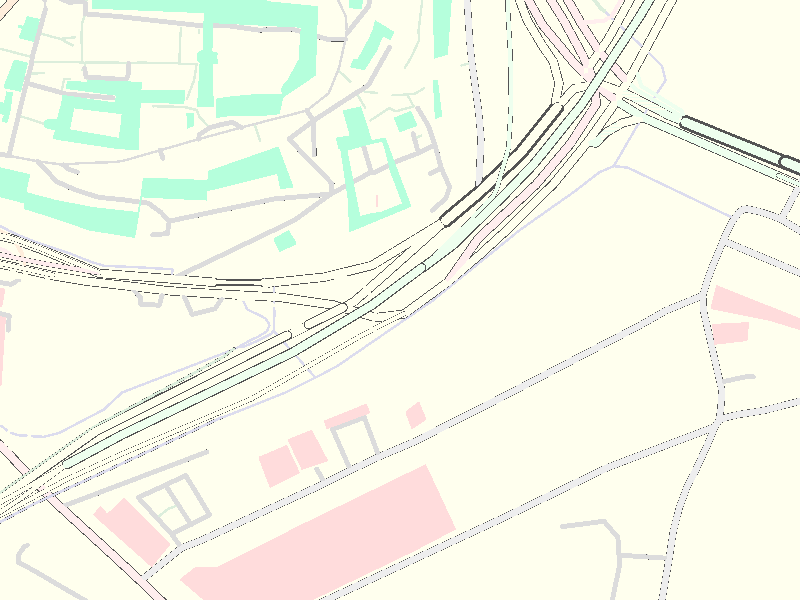 
global_settings {
    assumed_gamma 1.5
    noise_generator 2
/*
    radiosity {
        count 1000
        error_bound 0.7
        recursion_limit 6
        pretrace_end 0.002
    }
*/
}

camera {
   orthographic
   location <0, 10000, 0>
   sky <0, 1, 0>
   direction <0, 0, 1>
   right <1.3333*733.333333333, 0, 0>
   up <0, 1*733.333333333*cos(radians(10)), 0>
   look_at <0, 0, 0>
   rotate <-10,0,0>
   scale <1,1,1>
   translate <1108615.78068,0,6411643.95698>
}

/* ground */
box {
    <1107474.1993, -0.5, 6410491.89352>, <1109757.36206, -0.0, 6412796.02044>
    pigment {
        color rgb <1, 1, 0.901961>
    }
}
light_source { <300000+1108615.78068, 1000000, -1000000+6411643.95698>, rgb <1, 1, 1> }
sphere_sweep { linear_spline, 18,
/* osm_id=55443000 */
  <1109366.78, 0.0, 6410575.76>,4.0
  <1109366.78, 0.0, 6410575.76>,4.0
  <1109327.54, 0.0, 6410586.46>,4.0
  <1109308.63, 0.0, 6410597.99>,4.0
  <1109292.62, 0.0, 6410593.46>,4.0
  <1109264.75, 0.0, 6410586.28>,4.0
  <1109232.76, 0.0, 6410565.16>,4.0
  <1109222.81, 0.0, 6410558.07>,4.0
  <1109228.21, 0.0, 6410549.07>,4.0
  <1109236.32, 0.0, 6410533.33>,4.0
  <1109250.26, 0.0, 6410521.63>,4.0
  <1109283.56, 0.0, 6410503.18>,4.0
  <1109303.81, 0.0, 6410491.94>,4.0
  <1109305.39, 0.0, 6410491.72>,4.0
  <1109322.7, 0.0, 6410489.23>,4.0
  <1109353.3, 0.0, 6410481.59>,4.0
  <1109378.5, 0.0, 6410476.18>,4.0
  <1109378.5, 0.0, 6410476.18>,4.0
  tolerance 1
    texture {
        pigment {
            color rgb <0.8,0.8,0.9>
        }
        finish {
            specular 0.05
            roughness 0.05
            /*reflection 0.5*/
        }
    }
    scale <1, 0.05, 1>
}

sphere_sweep { linear_spline, 18,
/* osm_id=55443000 */
  <1109366.78, 0.0, 6410575.76>,4.8
  <1109366.78, 0.0, 6410575.76>,4.8
  <1109327.54, 0.0, 6410586.46>,4.8
  <1109308.63, 0.0, 6410597.99>,4.8
  <1109292.62, 0.0, 6410593.46>,4.8
  <1109264.75, 0.0, 6410586.28>,4.8
  <1109232.76, 0.0, 6410565.16>,4.8
  <1109222.81, 0.0, 6410558.07>,4.8
  <1109228.21, 0.0, 6410549.07>,4.8
  <1109236.32, 0.0, 6410533.33>,4.8
  <1109250.26, 0.0, 6410521.63>,4.8
  <1109283.56, 0.0, 6410503.18>,4.8
  <1109303.81, 0.0, 6410491.94>,4.8
  <1109305.39, 0.0, 6410491.72>,4.8
  <1109322.7, 0.0, 6410489.23>,4.8
  <1109353.3, 0.0, 6410481.59>,4.8
  <1109378.5, 0.0, 6410476.18>,4.8
  <1109378.5, 0.0, 6410476.18>,4.8
  tolerance 1
    texture {
        pigment {
            color rgb <0.2,0.2,0.2>
        }
        finish {
            specular 0.05
            roughness 0.05
            /*reflection 0.5*/
        }
    }
    scale <1, 0.05, 1>
    translate <0, -0.1, 0>
}

sphere_sweep { linear_spline, 7,
/* osm_id=24895037 */
  <1108208.19, 160.0, 6411441.32>,5.0
  <1108208.19, 160.0, 6411441.32>,5.0
  <1108275.71, 160.0, 6411477.76>,5.0
  <1108485.23, 160.0, 6411578.82>,5.0
  <1108581.86, 160.0, 6411636.68>,5.0
  <1108642.16, 160.0, 6411681.71>,5.0
  <1108642.16, 160.0, 6411681.71>,5.0
  tolerance 1
    texture {
        pigment {
            color rgb <0.9,1,0.9>
        }
        finish {
            specular 0.05
            roughness 0.05
            /*reflection 0.5*/
        }
    }
    scale <1, 0.05, 1>
}

sphere_sweep { linear_spline, 7,
/* osm_id=24895037 */
  <1108208.19, 160.0, 6411441.32>,6.0
  <1108208.19, 160.0, 6411441.32>,6.0
  <1108275.71, 160.0, 6411477.76>,6.0
  <1108485.23, 160.0, 6411578.82>,6.0
  <1108581.86, 160.0, 6411636.68>,6.0
  <1108642.16, 160.0, 6411681.71>,6.0
  <1108642.16, 160.0, 6411681.71>,6.0
  tolerance 1
    texture {
        pigment {
            color rgb <0.2,0.2,0.2>
        }
        finish {
            specular 0.05
            roughness 0.05
            /*reflection 0.5*/
        }
    }
    scale <1, 0.05, 1>
    translate <0, -0.1, 0>
}

sphere_sweep { linear_spline, 10,
/* osm_id=24895123 */
  <1108642.16, 80.0, 6411681.71>,5.0
  <1108642.16, 80.0, 6411681.71>,5.0
  <1108680.22, 80.0, 6411710.12>,5.0
  <1108742.11, 80.0, 6411770.57>,5.0
  <1108779.89, 80.0, 6411809.94>,5.0
  <1108838.18, 80.0, 6411882.36>,5.0
  <1108910.08, 80.0, 6411991.74>,5.0
  <1109008.34, 80.0, 6412159.13>,5.0
  <1109074.92, 80.0, 6412237.19>,5.0
  <1109074.92, 80.0, 6412237.19>,5.0
  tolerance 1
    texture {
        pigment {
            color rgb <0.9,1,0.9>
        }
        finish {
            specular 0.05
            roughness 0.05
            /*reflection 0.5*/
        }
    }
    scale <1, 0.05, 1>
}

sphere_sweep { linear_spline, 10,
/* osm_id=24895123 */
  <1108642.16, 80.0, 6411681.71>,6.0
  <1108642.16, 80.0, 6411681.71>,6.0
  <1108680.22, 80.0, 6411710.12>,6.0
  <1108742.11, 80.0, 6411770.57>,6.0
  <1108779.89, 80.0, 6411809.94>,6.0
  <1108838.18, 80.0, 6411882.36>,6.0
  <1108910.08, 80.0, 6411991.74>,6.0
  <1109008.34, 80.0, 6412159.13>,6.0
  <1109074.92, 80.0, 6412237.19>,6.0
  <1109074.92, 80.0, 6412237.19>,6.0
  tolerance 1
    texture {
        pigment {
            color rgb <0.2,0.2,0.2>
        }
        finish {
            specular 0.05
            roughness 0.05
            /*reflection 0.5*/
        }
    }
    scale <1, 0.05, 1>
    translate <0, -0.1, 0>
}

sphere_sweep { linear_spline, 6,
/* osm_id=57845043 */
  <1108964.56, 0.0, 6411861.16>,5.0
  <1108964.56, 0.0, 6411861.16>,5.0
  <1108944.47, 0.0, 6411869.32>,5.0
  <1108900.68, 0.0, 6411892.07>,5.0
  <1108886.59, 0.0, 6411898.31>,5.0
  <1108886.59, 0.0, 6411898.31>,5.0
  tolerance 1
    texture {
        pigment {
            color rgb <0.9,1,0.9>
        }
        finish {
            specular 0.05
            roughness 0.05
            /*reflection 0.5*/
        }
    }
    scale <1, 0.05, 1>
}

sphere_sweep { linear_spline, 6,
/* osm_id=57845043 */
  <1108964.56, 0.0, 6411861.16>,6.0
  <1108964.56, 0.0, 6411861.16>,6.0
  <1108944.47, 0.0, 6411869.32>,6.0
  <1108900.68, 0.0, 6411892.07>,6.0
  <1108886.59, 0.0, 6411898.31>,6.0
  <1108886.59, 0.0, 6411898.31>,6.0
  tolerance 1
    texture {
        pigment {
            color rgb <0.2,0.2,0.2>
        }
        finish {
            specular 0.05
            roughness 0.05
            /*reflection 0.5*/
        }
    }
    scale <1, 0.05, 1>
    translate <0, -0.1, 0>
}

sphere_sweep { linear_spline, 4,
/* osm_id=35779679 */
  <1108913.3, 0.0, 6411866.8>,5.0
  <1108913.3, 0.0, 6411866.8>,5.0
  <1109078.23, 0.0, 6411795.47>,5.0
  <1109078.23, 0.0, 6411795.47>,5.0
  tolerance 1
    texture {
        pigment {
            color rgb <0.9,1,0.9>
        }
        finish {
            specular 0.05
            roughness 0.05
            /*reflection 0.5*/
        }
    }
    scale <1, 0.05, 1>
}

sphere_sweep { linear_spline, 4,
/* osm_id=35779679 */
  <1108913.3, 0.0, 6411866.8>,6.0
  <1108913.3, 0.0, 6411866.8>,6.0
  <1109078.23, 0.0, 6411795.47>,6.0
  <1109078.23, 0.0, 6411795.47>,6.0
  tolerance 1
    texture {
        pigment {
            color rgb <0.2,0.2,0.2>
        }
        finish {
            specular 0.05
            roughness 0.05
            /*reflection 0.5*/
        }
    }
    scale <1, 0.05, 1>
    translate <0, -0.1, 0>
}

sphere_sweep { linear_spline, 4,
/* osm_id=26145573 */
  <1109086.92, 0.0, 6411811.75>,7.5
  <1109086.92, 0.0, 6411811.75>,7.5
  <1108964.56, 0.0, 6411861.16>,7.5
  <1108964.56, 0.0, 6411861.16>,7.5
  tolerance 1
    texture {
        pigment {
            color rgb <0.9,1,0.9>
        }
        finish {
            specular 0.05
            roughness 0.05
            /*reflection 0.5*/
        }
    }
    scale <1, 0.05, 1>
}

sphere_sweep { linear_spline, 4,
/* osm_id=26145573 */
  <1109086.92, 0.0, 6411811.75>,9.0
  <1109086.92, 0.0, 6411811.75>,9.0
  <1108964.56, 0.0, 6411861.16>,9.0
  <1108964.56, 0.0, 6411861.16>,9.0
  tolerance 1
    texture {
        pigment {
            color rgb <0.2,0.2,0.2>
        }
        finish {
            specular 0.05
            roughness 0.05
            /*reflection 0.5*/
        }
    }
    scale <1, 0.05, 1>
    translate <0, -0.1, 0>
}

sphere_sweep { linear_spline, 4,
/* osm_id=5727388 */
  <1109074.92, 0.0, 6412237.19>,2.5
  <1109074.92, 0.0, 6412237.19>,2.5
  <1109169.9, 0.0, 6412315.29>,2.5
  <1109169.9, 0.0, 6412315.29>,2.5
  tolerance 1
    texture {
        pigment {
            color rgb <0.9,1,0.9>
        }
        finish {
            specular 0.05
            roughness 0.05
            /*reflection 0.5*/
        }
    }
    scale <1, 0.05, 1>
}

sphere_sweep { linear_spline, 4,
/* osm_id=5727388 */
  <1109074.92, 0.0, 6412237.19>,3.0
  <1109074.92, 0.0, 6412237.19>,3.0
  <1109169.9, 0.0, 6412315.29>,3.0
  <1109169.9, 0.0, 6412315.29>,3.0
  tolerance 1
    texture {
        pigment {
            color rgb <0.2,0.2,0.2>
        }
        finish {
            specular 0.05
            roughness 0.05
            /*reflection 0.5*/
        }
    }
    scale <1, 0.05, 1>
    translate <0, -0.1, 0>
}

sphere_sweep { linear_spline, 5,
/* osm_id=5727389 */
  <1109221.28, 0.0, 6412380.57>,2.5
  <1109221.28, 0.0, 6412380.57>,2.5
  <1109119.26, 0.0, 6412289.85>,2.5
  <1109074.92, 0.0, 6412237.19>,2.5
  <1109074.92, 0.0, 6412237.19>,2.5
  tolerance 1
    texture {
        pigment {
            color rgb <0.9,1,0.9>
        }
        finish {
            specular 0.05
            roughness 0.05
            /*reflection 0.5*/
        }
    }
    scale <1, 0.05, 1>
}

sphere_sweep { linear_spline, 5,
/* osm_id=5727389 */
  <1109221.28, 0.0, 6412380.57>,3.0
  <1109221.28, 0.0, 6412380.57>,3.0
  <1109119.26, 0.0, 6412289.85>,3.0
  <1109074.92, 0.0, 6412237.19>,3.0
  <1109074.92, 0.0, 6412237.19>,3.0
  tolerance 1
    texture {
        pigment {
            color rgb <0.2,0.2,0.2>
        }
        finish {
            specular 0.05
            roughness 0.05
            /*reflection 0.5*/
        }
    }
    scale <1, 0.05, 1>
    translate <0, -0.1, 0>
}

sphere_sweep { linear_spline, 4,
/* osm_id=26145570 */
  <1109078.23, 80.0, 6411795.47>,2.5
  <1109078.23, 80.0, 6411795.47>,2.5
  <1109112.9, 80.0, 6411780.59>,2.5
  <1109112.9, 80.0, 6411780.59>,2.5
  tolerance 1
    texture {
        pigment {
            color rgb <0.9,1,0.9>
        }
        finish {
            specular 0.05
            roughness 0.05
            /*reflection 0.5*/
        }
    }
    scale <1, 0.05, 1>
}

sphere_sweep { linear_spline, 4,
/* osm_id=26145570 */
  <1109078.23, 80.0, 6411795.47>,3.0
  <1109078.23, 80.0, 6411795.47>,3.0
  <1109112.9, 80.0, 6411780.59>,3.0
  <1109112.9, 80.0, 6411780.59>,3.0
  tolerance 1
    texture {
        pigment {
            color rgb <0.2,0.2,0.2>
        }
        finish {
            specular 0.05
            roughness 0.05
            /*reflection 0.5*/
        }
    }
    scale <1, 0.05, 1>
    translate <0, -0.1, 0>
}

sphere_sweep { linear_spline, 4,
/* osm_id=26145572 */
  <1109146.62, 80.0, 6411787.67>,7.5
  <1109146.62, 80.0, 6411787.67>,7.5
  <1109086.92, 80.0, 6411811.75>,7.5
  <1109086.92, 80.0, 6411811.75>,7.5
  tolerance 1
    texture {
        pigment {
            color rgb <0.9,1,0.9>
        }
        finish {
            specular 0.05
            roughness 0.05
            /*reflection 0.5*/
        }
    }
    scale <1, 0.05, 1>
}

sphere_sweep { linear_spline, 4,
/* osm_id=26145572 */
  <1109146.62, 80.0, 6411787.67>,9.0
  <1109146.62, 80.0, 6411787.67>,9.0
  <1109086.92, 80.0, 6411811.75>,9.0
  <1109086.92, 80.0, 6411811.75>,9.0
  tolerance 1
    texture {
        pigment {
            color rgb <0.2,0.2,0.2>
        }
        finish {
            specular 0.05
            roughness 0.05
            /*reflection 0.5*/
        }
    }
    scale <1, 0.05, 1>
    translate <0, -0.1, 0>
}

sphere_sweep { linear_spline, 4,
/* osm_id=26145571 */
  <1109112.9, 80.0, 6411780.59>,2.5
  <1109112.9, 80.0, 6411780.59>,2.5
  <1109140.01, 80.0, 6411768.96>,2.5
  <1109140.01, 80.0, 6411768.96>,2.5
  tolerance 1
    texture {
        pigment {
            color rgb <0.9,1,0.9>
        }
        finish {
            specular 0.05
            roughness 0.05
            /*reflection 0.5*/
        }
    }
    scale <1, 0.05, 1>
}

sphere_sweep { linear_spline, 4,
/* osm_id=26145571 */
  <1109112.9, 80.0, 6411780.59>,3.0
  <1109112.9, 80.0, 6411780.59>,3.0
  <1109140.01, 80.0, 6411768.96>,3.0
  <1109140.01, 80.0, 6411768.96>,3.0
  tolerance 1
    texture {
        pigment {
            color rgb <0.2,0.2,0.2>
        }
        finish {
            specular 0.05
            roughness 0.05
            /*reflection 0.5*/
        }
    }
    scale <1, 0.05, 1>
    translate <0, -0.1, 0>
}

sphere_sweep { linear_spline, 7,
/* osm_id=57844508 */
  <1109140.01, 0.0, 6411768.96>,2.5
  <1109140.01, 0.0, 6411768.96>,2.5
  <1109263.23, 0.0, 6411715.65>,2.5
  <1109391.32, 0.0, 6411661.77>,2.5
  <1109515.45, 0.0, 6411614.14>,2.5
  <1109652.72, 0.0, 6411562.73>,2.5
  <1109652.72, 0.0, 6411562.73>,2.5
  tolerance 1
    texture {
        pigment {
            color rgb <0.9,1,0.9>
        }
        finish {
            specular 0.05
            roughness 0.05
            /*reflection 0.5*/
        }
    }
    scale <1, 0.05, 1>
}

sphere_sweep { linear_spline, 7,
/* osm_id=57844508 */
  <1109140.01, 0.0, 6411768.96>,3.0
  <1109140.01, 0.0, 6411768.96>,3.0
  <1109263.23, 0.0, 6411715.65>,3.0
  <1109391.32, 0.0, 6411661.77>,3.0
  <1109515.45, 0.0, 6411614.14>,3.0
  <1109652.72, 0.0, 6411562.73>,3.0
  <1109652.72, 0.0, 6411562.73>,3.0
  tolerance 1
    texture {
        pigment {
            color rgb <0.2,0.2,0.2>
        }
        finish {
            specular 0.05
            roughness 0.05
            /*reflection 0.5*/
        }
    }
    scale <1, 0.05, 1>
    translate <0, -0.1, 0>
}

sphere_sweep { linear_spline, 7,
/* osm_id=27272715 */
  <1109654.53, 0.0, 6411586.32>,2.5
  <1109654.53, 0.0, 6411586.32>,2.5
  <1109367.84, 0.0, 6411694.59>,2.5
  <1109323, 0.0, 6411712.13>,2.5
  <1109188.57, 0.0, 6411770.91>,2.5
  <1109146.62, 0.0, 6411787.67>,2.5
  <1109146.62, 0.0, 6411787.67>,2.5
  tolerance 1
    texture {
        pigment {
            color rgb <0.9,1,0.9>
        }
        finish {
            specular 0.05
            roughness 0.05
            /*reflection 0.5*/
        }
    }
    scale <1, 0.05, 1>
}

sphere_sweep { linear_spline, 7,
/* osm_id=27272715 */
  <1109654.53, 0.0, 6411586.32>,3.0
  <1109654.53, 0.0, 6411586.32>,3.0
  <1109367.84, 0.0, 6411694.59>,3.0
  <1109323, 0.0, 6411712.13>,3.0
  <1109188.57, 0.0, 6411770.91>,3.0
  <1109146.62, 0.0, 6411787.67>,3.0
  <1109146.62, 0.0, 6411787.67>,3.0
  tolerance 1
    texture {
        pigment {
            color rgb <0.2,0.2,0.2>
        }
        finish {
            specular 0.05
            roughness 0.05
            /*reflection 0.5*/
        }
    }
    scale <1, 0.05, 1>
    translate <0, -0.1, 0>
}

sphere_sweep { linear_spline, 5,
/* osm_id=24899104 */
  <1109169.9, 0.0, 6412315.29>,7.5
  <1109169.9, 0.0, 6412315.29>,7.5
  <1109223.08, 0.0, 6412361.18>,7.5
  <1109245.03, 0.0, 6412378.76>,7.5
  <1109245.03, 0.0, 6412378.76>,7.5
  tolerance 1
    texture {
        pigment {
            color rgb <0.9,1,0.9>
        }
        finish {
            specular 0.05
            roughness 0.05
            /*reflection 0.5*/
        }
    }
    scale <1, 0.05, 1>
}

sphere_sweep { linear_spline, 5,
/* osm_id=24899104 */
  <1109169.9, 0.0, 6412315.29>,9.0
  <1109169.9, 0.0, 6412315.29>,9.0
  <1109223.08, 0.0, 6412361.18>,9.0
  <1109245.03, 0.0, 6412378.76>,9.0
  <1109245.03, 0.0, 6412378.76>,9.0
  tolerance 1
    texture {
        pigment {
            color rgb <0.2,0.2,0.2>
        }
        finish {
            specular 0.05
            roughness 0.05
            /*reflection 0.5*/
        }
    }
    scale <1, 0.05, 1>
    translate <0, -0.1, 0>
}

sphere_sweep { linear_spline, 4,
/* osm_id=45407878 */
  <1109234.1, 0.0, 6412392.8>,5.0
  <1109234.1, 0.0, 6412392.8>,5.0
  <1109221.28, 0.0, 6412380.57>,5.0
  <1109221.28, 0.0, 6412380.57>,5.0
  tolerance 1
    texture {
        pigment {
            color rgb <0.9,1,0.9>
        }
        finish {
            specular 0.05
            roughness 0.05
            /*reflection 0.5*/
        }
    }
    scale <1, 0.05, 1>
}

sphere_sweep { linear_spline, 4,
/* osm_id=45407878 */
  <1109234.1, 0.0, 6412392.8>,6.0
  <1109234.1, 0.0, 6412392.8>,6.0
  <1109221.28, 0.0, 6412380.57>,6.0
  <1109221.28, 0.0, 6412380.57>,6.0
  tolerance 1
    texture {
        pigment {
            color rgb <0.2,0.2,0.2>
        }
        finish {
            specular 0.05
            roughness 0.05
            /*reflection 0.5*/
        }
    }
    scale <1, 0.05, 1>
    translate <0, -0.1, 0>
}

sphere_sweep { linear_spline, 7,
/* osm_id=41379880 */
  <1110169.81, 0.0, 6413386.34>,5.0
  <1110169.81, 0.0, 6413386.34>,5.0
  <1109966.07, 0.0, 6413094.3>,5.0
  <1109862.91, 0.0, 6412959.92>,5.0
  <1109752.97, 0.0, 6412829.91>,5.0
  <1109234.1, 0.0, 6412392.8>,5.0
  <1109234.1, 0.0, 6412392.8>,5.0
  tolerance 1
    texture {
        pigment {
            color rgb <0.9,1,0.9>
        }
        finish {
            specular 0.05
            roughness 0.05
            /*reflection 0.5*/
        }
    }
    scale <1, 0.05, 1>
}

sphere_sweep { linear_spline, 7,
/* osm_id=41379880 */
  <1110169.81, 0.0, 6413386.34>,6.0
  <1110169.81, 0.0, 6413386.34>,6.0
  <1109966.07, 0.0, 6413094.3>,6.0
  <1109862.91, 0.0, 6412959.92>,6.0
  <1109752.97, 0.0, 6412829.91>,6.0
  <1109234.1, 0.0, 6412392.8>,6.0
  <1109234.1, 0.0, 6412392.8>,6.0
  tolerance 1
    texture {
        pigment {
            color rgb <0.2,0.2,0.2>
        }
        finish {
            specular 0.05
            roughness 0.05
            /*reflection 0.5*/
        }
    }
    scale <1, 0.05, 1>
    translate <0, -0.1, 0>
}

sphere_sweep { linear_spline, 4,
/* osm_id=45407877 */
  <1109245.03, 0.0, 6412378.76>,7.5
  <1109245.03, 0.0, 6412378.76>,7.5
  <1109387.75, 0.0, 6412493.1>,7.5
  <1109387.75, 0.0, 6412493.1>,7.5
  tolerance 1
    texture {
        pigment {
            color rgb <0.9,1,0.9>
        }
        finish {
            specular 0.05
            roughness 0.05
            /*reflection 0.5*/
        }
    }
    scale <1, 0.05, 1>
}

sphere_sweep { linear_spline, 4,
/* osm_id=45407877 */
  <1109245.03, 0.0, 6412378.76>,9.0
  <1109245.03, 0.0, 6412378.76>,9.0
  <1109387.75, 0.0, 6412493.1>,9.0
  <1109387.75, 0.0, 6412493.1>,9.0
  tolerance 1
    texture {
        pigment {
            color rgb <0.2,0.2,0.2>
        }
        finish {
            specular 0.05
            roughness 0.05
            /*reflection 0.5*/
        }
    }
    scale <1, 0.05, 1>
    translate <0, -0.1, 0>
}

sphere_sweep { linear_spline, 7,
/* osm_id=57846982 */
  <1109387.75, 0.0, 6412493.1>,5.0
  <1109387.75, 0.0, 6412493.1>,5.0
  <1109770.8, 0.0, 6412815.7>,5.0
  <1109883.32, 0.0, 6412949.17>,5.0
  <1109983.27, 0.0, 6413086.21>,5.0
  <1110181.82, 0.0, 6413378.53>,5.0
  <1110181.82, 0.0, 6413378.53>,5.0
  tolerance 1
    texture {
        pigment {
            color rgb <0.9,1,0.9>
        }
        finish {
            specular 0.05
            roughness 0.05
            /*reflection 0.5*/
        }
    }
    scale <1, 0.05, 1>
}

sphere_sweep { linear_spline, 7,
/* osm_id=57846982 */
  <1109387.75, 0.0, 6412493.1>,6.0
  <1109387.75, 0.0, 6412493.1>,6.0
  <1109770.8, 0.0, 6412815.7>,6.0
  <1109883.32, 0.0, 6412949.17>,6.0
  <1109983.27, 0.0, 6413086.21>,6.0
  <1110181.82, 0.0, 6413378.53>,6.0
  <1110181.82, 0.0, 6413378.53>,6.0
  tolerance 1
    texture {
        pigment {
            color rgb <0.2,0.2,0.2>
        }
        finish {
            specular 0.05
            roughness 0.05
            /*reflection 0.5*/
        }
    }
    scale <1, 0.05, 1>
    translate <0, -0.1, 0>
}

sphere_sweep { linear_spline, 5,
/* osm_id=27272728 */
  <1109652.72, 0.0, 6411562.73>,2.5
  <1109652.72, 0.0, 6411562.73>,2.5
  <1109798.83, 0.0, 6411535.81>,2.5
  <1109895.89, 0.0, 6411526.77>,2.5
  <1109895.89, 0.0, 6411526.77>,2.5
  tolerance 1
    texture {
        pigment {
            color rgb <0.9,1,0.9>
        }
        finish {
            specular 0.05
            roughness 0.05
            /*reflection 0.5*/
        }
    }
    scale <1, 0.05, 1>
}

sphere_sweep { linear_spline, 5,
/* osm_id=27272728 */
  <1109652.72, 0.0, 6411562.73>,3.0
  <1109652.72, 0.0, 6411562.73>,3.0
  <1109798.83, 0.0, 6411535.81>,3.0
  <1109895.89, 0.0, 6411526.77>,3.0
  <1109895.89, 0.0, 6411526.77>,3.0
  tolerance 1
    texture {
        pigment {
            color rgb <0.2,0.2,0.2>
        }
        finish {
            specular 0.05
            roughness 0.05
            /*reflection 0.5*/
        }
    }
    scale <1, 0.05, 1>
    translate <0, -0.1, 0>
}

sphere_sweep { linear_spline, 5,
/* osm_id=10204266 */
  <1109892.82, 0.0, 6411552.04>,2.5
  <1109892.82, 0.0, 6411552.04>,2.5
  <1109801.99, 0.0, 6411560.95>,2.5
  <1109654.53, 0.0, 6411586.32>,2.5
  <1109654.53, 0.0, 6411586.32>,2.5
  tolerance 1
    texture {
        pigment {
            color rgb <0.9,1,0.9>
        }
        finish {
            specular 0.05
            roughness 0.05
            /*reflection 0.5*/
        }
    }
    scale <1, 0.05, 1>
}

sphere_sweep { linear_spline, 5,
/* osm_id=10204266 */
  <1109892.82, 0.0, 6411552.04>,3.0
  <1109892.82, 0.0, 6411552.04>,3.0
  <1109801.99, 0.0, 6411560.95>,3.0
  <1109654.53, 0.0, 6411586.32>,3.0
  <1109654.53, 0.0, 6411586.32>,3.0
  tolerance 1
    texture {
        pigment {
            color rgb <0.2,0.2,0.2>
        }
        finish {
            specular 0.05
            roughness 0.05
            /*reflection 0.5*/
        }
    }
    scale <1, 0.05, 1>
    translate <0, -0.1, 0>
}

sphere_sweep { linear_spline, 73,
/* osm_id=-26579 */
  <1107805.79, 0.0, 6411788.97>,5.0
  <1107805.79, 0.0, 6411788.97>,5.0
  <1107797.14, 0.0, 6411792.87>,5.0
  <1107772.47, 0.0, 6411802.87>,5.0
  <1107757.87, 0.0, 6411807.46>,5.0
  <1107745.72, 0.0, 6411810.08>,5.0
  <1107677.89, 0.0, 6411822.98>,5.0
  <1107548.83, 0.0, 6411846.47>,5.0
  <1107537.82, 0.0, 6411847.85>,5.0
  <1107523.26, 0.0, 6411847.28>,5.0
  <1107464.82, 0.0, 6411843.09>,5.0
  <1107428.33, 0.0, 6411840.55>,5.0
  <1107383.7, 0.0, 6411835.28>,5.0
  <1107361.58, 0.0, 6411831.26>,5.0
  <1107307.04, 0.0, 6411825.12>,5.0
  <1107279.83, 0.0, 6411822.12>,5.0
  <1107256.72, 0.0, 6411821.93>,5.0
  <1107226.75, 0.0, 6411823.84>,5.0
  <1107113.84, 0.0, 6411844.71>,5.0
  <1107019.87, 0.0, 6411861.7>,5.0
  <1106961.72, 0.0, 6411883.46>,5.0
  <1106919.26, 0.0, 6411900.83>,5.0
  <1106881.82, 0.0, 6411917.51>,5.0
  <1106789.35, 0.0, 6411949.47>,5.0
  <1106712.01, 0.0, 6411974.11>,5.0
  <1106685.06, 0.0, 6411990.34>,5.0
  <1106654.43, 0.0, 6412020.16>,5.0
  <1106642.2, 0.0, 6412034.24>,5.0
  <1106629.01, 0.0, 6412048.1>,5.0
  <1106616.97, 0.0, 6412062.58>,5.0
  <1106602.83, 0.0, 6412085.32>,5.0
  <1106596.07, 0.0, 6412103.3>,5.0
  <1106592.82, 0.0, 6412118.37>,5.0
  <1106591.52, 0.0, 6412128.36>,5.0
  <1106586.31, 0.0, 6412185.39>,5.0
  <1106585.25, 0.0, 6412192.76>,5.0
  <1106579.23, 0.0, 6412224.81>,5.0
  <1106560.18, 0.0, 6412309.13>,5.0
  <1106550.63, 0.0, 6412336.31>,5.0
  <1106536.63, 0.0, 6412358.75>,5.0
  <1106527.29, 0.0, 6412370>,5.0
  <1106517.92, 0.0, 6412379.54>,5.0
  <1106506.83, 0.0, 6412388.26>,5.0
  <1106490.29, 0.0, 6412399.25>,5.0
  <1106478.83, 0.0, 6412404.3>,5.0
  <1106463.61, 0.0, 6412408.15>,5.0
  <1106447.27, 0.0, 6412410.7>,5.0
  <1106428.4, 0.0, 6412412.74>,5.0
  <1106327.3, 0.0, 6412416.07>,5.0
  <1106243, 0.0, 6412419.14>,5.0
  <1106187.44, 0.0, 6412422.62>,5.0
  <1106176.08, 0.0, 6412423.55>,5.0
  <1106102.58, 0.0, 6412431.73>,5.0
  <1106038.03, 0.0, 6412443.37>,5.0
  <1106002.19, 0.0, 6412450.79>,5.0
  <1105937.03, 0.0, 6412465.64>,5.0
  <1105886.34, 0.0, 6412477.18>,5.0
  <1105788.35, 0.0, 6412500.01>,5.0
  <1105729.68, 0.0, 6412512.02>,5.0
  <1105668.19, 0.0, 6412522.82>,5.0
  <1105640.43, 0.0, 6412527.99>,5.0
  <1105606.29, 0.0, 6412532.18>,5.0
  <1105543.87, 0.0, 6412538.68>,5.0
  <1105486.96, 0.0, 6412537.25>,5.0
  <1105465.61, 0.0, 6412534.63>,5.0
  <1105434.35, 0.0, 6412532.89>,5.0
  <1105391.28, 0.0, 6412522.75>,5.0
  <1105354.93, 0.0, 6412504.52>,5.0
  <1105325.72, 0.0, 6412483.87>,5.0
  <1105285.96, 0.0, 6412445.72>,5.0
  <1105242.04, 0.0, 6412402.87>,5.0
  <1105195.63, 0.0, 6412354.06>,5.0
  <1105195.63, 0.0, 6412354.06>,5.0
  tolerance 1
    texture {
        pigment {
            color rgb <1,1,0.9>
        }
        finish {
            specular 0.05
            roughness 0.05
            /*reflection 0.5*/
        }
    }
    scale <1, 0.05, 1>
}

sphere_sweep { linear_spline, 73,
/* osm_id=-26579 */
  <1107805.79, 0.0, 6411788.97>,6.0
  <1107805.79, 0.0, 6411788.97>,6.0
  <1107797.14, 0.0, 6411792.87>,6.0
  <1107772.47, 0.0, 6411802.87>,6.0
  <1107757.87, 0.0, 6411807.46>,6.0
  <1107745.72, 0.0, 6411810.08>,6.0
  <1107677.89, 0.0, 6411822.98>,6.0
  <1107548.83, 0.0, 6411846.47>,6.0
  <1107537.82, 0.0, 6411847.85>,6.0
  <1107523.26, 0.0, 6411847.28>,6.0
  <1107464.82, 0.0, 6411843.09>,6.0
  <1107428.33, 0.0, 6411840.55>,6.0
  <1107383.7, 0.0, 6411835.28>,6.0
  <1107361.58, 0.0, 6411831.26>,6.0
  <1107307.04, 0.0, 6411825.12>,6.0
  <1107279.83, 0.0, 6411822.12>,6.0
  <1107256.72, 0.0, 6411821.93>,6.0
  <1107226.75, 0.0, 6411823.84>,6.0
  <1107113.84, 0.0, 6411844.71>,6.0
  <1107019.87, 0.0, 6411861.7>,6.0
  <1106961.72, 0.0, 6411883.46>,6.0
  <1106919.26, 0.0, 6411900.83>,6.0
  <1106881.82, 0.0, 6411917.51>,6.0
  <1106789.35, 0.0, 6411949.47>,6.0
  <1106712.01, 0.0, 6411974.11>,6.0
  <1106685.06, 0.0, 6411990.34>,6.0
  <1106654.43, 0.0, 6412020.16>,6.0
  <1106642.2, 0.0, 6412034.24>,6.0
  <1106629.01, 0.0, 6412048.1>,6.0
  <1106616.97, 0.0, 6412062.58>,6.0
  <1106602.83, 0.0, 6412085.32>,6.0
  <1106596.07, 0.0, 6412103.3>,6.0
  <1106592.82, 0.0, 6412118.37>,6.0
  <1106591.52, 0.0, 6412128.36>,6.0
  <1106586.31, 0.0, 6412185.39>,6.0
  <1106585.25, 0.0, 6412192.76>,6.0
  <1106579.23, 0.0, 6412224.81>,6.0
  <1106560.18, 0.0, 6412309.13>,6.0
  <1106550.63, 0.0, 6412336.31>,6.0
  <1106536.63, 0.0, 6412358.75>,6.0
  <1106527.29, 0.0, 6412370>,6.0
  <1106517.92, 0.0, 6412379.54>,6.0
  <1106506.83, 0.0, 6412388.26>,6.0
  <1106490.29, 0.0, 6412399.25>,6.0
  <1106478.83, 0.0, 6412404.3>,6.0
  <1106463.61, 0.0, 6412408.15>,6.0
  <1106447.27, 0.0, 6412410.7>,6.0
  <1106428.4, 0.0, 6412412.74>,6.0
  <1106327.3, 0.0, 6412416.07>,6.0
  <1106243, 0.0, 6412419.14>,6.0
  <1106187.44, 0.0, 6412422.62>,6.0
  <1106176.08, 0.0, 6412423.55>,6.0
  <1106102.58, 0.0, 6412431.73>,6.0
  <1106038.03, 0.0, 6412443.37>,6.0
  <1106002.19, 0.0, 6412450.79>,6.0
  <1105937.03, 0.0, 6412465.64>,6.0
  <1105886.34, 0.0, 6412477.18>,6.0
  <1105788.35, 0.0, 6412500.01>,6.0
  <1105729.68, 0.0, 6412512.02>,6.0
  <1105668.19, 0.0, 6412522.82>,6.0
  <1105640.43, 0.0, 6412527.99>,6.0
  <1105606.29, 0.0, 6412532.18>,6.0
  <1105543.87, 0.0, 6412538.68>,6.0
  <1105486.96, 0.0, 6412537.25>,6.0
  <1105465.61, 0.0, 6412534.63>,6.0
  <1105434.35, 0.0, 6412532.89>,6.0
  <1105391.28, 0.0, 6412522.75>,6.0
  <1105354.93, 0.0, 6412504.52>,6.0
  <1105325.72, 0.0, 6412483.87>,6.0
  <1105285.96, 0.0, 6412445.72>,6.0
  <1105242.04, 0.0, 6412402.87>,6.0
  <1105195.63, 0.0, 6412354.06>,6.0
  <1105195.63, 0.0, 6412354.06>,6.0
  tolerance 1
    texture {
        pigment {
            color rgb <0.2,0.2,0.2>
        }
        finish {
            specular 0.05
            roughness 0.05
            /*reflection 0.5*/
        }
    }
    scale <1, 0.05, 1>
    translate <0, -0.1, 0>
}

sphere_sweep { linear_spline, 5,
/* osm_id=4447467 */
  <1107537.82, 0.0, 6411847.85>,10.0
  <1107537.82, 0.0, 6411847.85>,10.0
  <1107523.26, 0.0, 6411847.28>,10.0
  <1107464.82, 0.0, 6411843.09>,10.0
  <1107464.82, 0.0, 6411843.09>,10.0
  tolerance 1
    texture {
        pigment {
            color rgb <1,1,0.9>
        }
        finish {
            specular 0.05
            roughness 0.05
            /*reflection 0.5*/
        }
    }
    scale <1, 0.05, 1>
}

sphere_sweep { linear_spline, 5,
/* osm_id=4447467 */
  <1107537.82, 0.0, 6411847.85>,12.0
  <1107537.82, 0.0, 6411847.85>,12.0
  <1107523.26, 0.0, 6411847.28>,12.0
  <1107464.82, 0.0, 6411843.09>,12.0
  <1107464.82, 0.0, 6411843.09>,12.0
  tolerance 1
    texture {
        pigment {
            color rgb <0.2,0.2,0.2>
        }
        finish {
            specular 0.05
            roughness 0.05
            /*reflection 0.5*/
        }
    }
    scale <1, 0.05, 1>
    translate <0, -0.1, 0>
}

sphere_sweep { linear_spline, 12,
/* osm_id=37699421 */
  <1107843.31, 0.0, 6411084.59>,5.0
  <1107843.31, 0.0, 6411084.59>,5.0
  <1107815.44, 0.0, 6410941.57>,5.0
  <1107776.76, 0.0, 6410802.3>,5.0
  <1107731.38, 0.0, 6410704.34>,5.0
  <1107724.49, 0.0, 6410688.77>,5.0
  <1107720.9, 0.0, 6410680.94>,5.0
  <1107707.09, 0.0, 6410650.73>,5.0
  <1107662, 0.0, 6410554.78>,5.0
  <1107542.5, 0.0, 6410376.04>,5.0
  <1107478.66, 0.0, 6410289.76>,5.0
  <1107478.66, 0.0, 6410289.76>,5.0
  tolerance 1
    texture {
        pigment {
            color rgb <1,1,0.9>
        }
        finish {
            specular 0.05
            roughness 0.05
            /*reflection 0.5*/
        }
    }
    scale <1, 0.05, 1>
}

sphere_sweep { linear_spline, 12,
/* osm_id=37699421 */
  <1107843.31, 0.0, 6411084.59>,6.0
  <1107843.31, 0.0, 6411084.59>,6.0
  <1107815.44, 0.0, 6410941.57>,6.0
  <1107776.76, 0.0, 6410802.3>,6.0
  <1107731.38, 0.0, 6410704.34>,6.0
  <1107724.49, 0.0, 6410688.77>,6.0
  <1107720.9, 0.0, 6410680.94>,6.0
  <1107707.09, 0.0, 6410650.73>,6.0
  <1107662, 0.0, 6410554.78>,6.0
  <1107542.5, 0.0, 6410376.04>,6.0
  <1107478.66, 0.0, 6410289.76>,6.0
  <1107478.66, 0.0, 6410289.76>,6.0
  tolerance 1
    texture {
        pigment {
            color rgb <0.2,0.2,0.2>
        }
        finish {
            specular 0.05
            roughness 0.05
            /*reflection 0.5*/
        }
    }
    scale <1, 0.05, 1>
    translate <0, -0.1, 0>
}

sphere_sweep { linear_spline, 7,
/* osm_id=30320403 */
  <1107757.87, 0.0, 6411807.46>,5.0
  <1107757.87, 0.0, 6411807.46>,5.0
  <1107745.72, 0.0, 6411810.08>,5.0
  <1107677.89, 0.0, 6411822.98>,5.0
  <1107548.83, 0.0, 6411846.47>,5.0
  <1107537.82, 0.0, 6411847.85>,5.0
  <1107537.82, 0.0, 6411847.85>,5.0
  tolerance 1
    texture {
        pigment {
            color rgb <1,1,0.9>
        }
        finish {
            specular 0.05
            roughness 0.05
            /*reflection 0.5*/
        }
    }
    scale <1, 0.05, 1>
}

sphere_sweep { linear_spline, 7,
/* osm_id=30320403 */
  <1107757.87, 0.0, 6411807.46>,6.0
  <1107757.87, 0.0, 6411807.46>,6.0
  <1107745.72, 0.0, 6411810.08>,6.0
  <1107677.89, 0.0, 6411822.98>,6.0
  <1107548.83, 0.0, 6411846.47>,6.0
  <1107537.82, 0.0, 6411847.85>,6.0
  <1107537.82, 0.0, 6411847.85>,6.0
  tolerance 1
    texture {
        pigment {
            color rgb <0.2,0.2,0.2>
        }
        finish {
            specular 0.05
            roughness 0.05
            /*reflection 0.5*/
        }
    }
    scale <1, 0.05, 1>
    translate <0, -0.1, 0>
}

sphere_sweep { linear_spline, 4,
/* osm_id=48492198 */
  <1107550.49, 0.0, 6410362.09>,5.0
  <1107550.49, 0.0, 6410362.09>,5.0
  <1107648.68, 0.0, 6410508.62>,5.0
  <1107648.68, 0.0, 6410508.62>,5.0
  tolerance 1
    texture {
        pigment {
            color rgb <1,1,0.9>
        }
        finish {
            specular 0.05
            roughness 0.05
            /*reflection 0.5*/
        }
    }
    scale <1, 0.05, 1>
}

sphere_sweep { linear_spline, 4,
/* osm_id=48492198 */
  <1107550.49, 0.0, 6410362.09>,6.0
  <1107550.49, 0.0, 6410362.09>,6.0
  <1107648.68, 0.0, 6410508.62>,6.0
  <1107648.68, 0.0, 6410508.62>,6.0
  tolerance 1
    texture {
        pigment {
            color rgb <0.2,0.2,0.2>
        }
        finish {
            specular 0.05
            roughness 0.05
            /*reflection 0.5*/
        }
    }
    scale <1, 0.05, 1>
    translate <0, -0.1, 0>
}

sphere_sweep { linear_spline, 11,
/* osm_id=48492197 */
  <1107648.68, 0.0, 6410508.62>,5.0
  <1107648.68, 0.0, 6410508.62>,5.0
  <1107672.37, 0.0, 6410543.97>,5.0
  <1107720.78, 0.0, 6410644.22>,5.0
  <1107736.13, 0.0, 6410676.01>,5.0
  <1107745.98, 0.0, 6410699.82>,5.0
  <1107754.73, 0.0, 6410720.96>,5.0
  <1107792.56, 0.0, 6410801.03>,5.0
  <1107829.58, 0.0, 6410934.35>,5.0
  <1107861.13, 0.0, 6411080.43>,5.0
  <1107861.13, 0.0, 6411080.43>,5.0
  tolerance 1
    texture {
        pigment {
            color rgb <1,1,0.9>
        }
        finish {
            specular 0.05
            roughness 0.05
            /*reflection 0.5*/
        }
    }
    scale <1, 0.05, 1>
}

sphere_sweep { linear_spline, 11,
/* osm_id=48492197 */
  <1107648.68, 0.0, 6410508.62>,6.0
  <1107648.68, 0.0, 6410508.62>,6.0
  <1107672.37, 0.0, 6410543.97>,6.0
  <1107720.78, 0.0, 6410644.22>,6.0
  <1107736.13, 0.0, 6410676.01>,6.0
  <1107745.98, 0.0, 6410699.82>,6.0
  <1107754.73, 0.0, 6410720.96>,6.0
  <1107792.56, 0.0, 6410801.03>,6.0
  <1107829.58, 0.0, 6410934.35>,6.0
  <1107861.13, 0.0, 6411080.43>,6.0
  <1107861.13, 0.0, 6411080.43>,6.0
  tolerance 1
    texture {
        pigment {
            color rgb <0.2,0.2,0.2>
        }
        finish {
            specular 0.05
            roughness 0.05
            /*reflection 0.5*/
        }
    }
    scale <1, 0.05, 1>
    translate <0, -0.1, 0>
}

sphere_sweep { linear_spline, 5,
/* osm_id=37732961 */
  <1107797.14, 0.0, 6411792.87>,10.0
  <1107797.14, 0.0, 6411792.87>,10.0
  <1107772.47, 0.0, 6411802.87>,10.0
  <1107757.87, 0.0, 6411807.46>,10.0
  <1107757.87, 0.0, 6411807.46>,10.0
  tolerance 1
    texture {
        pigment {
            color rgb <1,1,0.9>
        }
        finish {
            specular 0.05
            roughness 0.05
            /*reflection 0.5*/
        }
    }
    scale <1, 0.05, 1>
}

sphere_sweep { linear_spline, 5,
/* osm_id=37732961 */
  <1107797.14, 0.0, 6411792.87>,12.0
  <1107797.14, 0.0, 6411792.87>,12.0
  <1107772.47, 0.0, 6411802.87>,12.0
  <1107757.87, 0.0, 6411807.46>,12.0
  <1107757.87, 0.0, 6411807.46>,12.0
  tolerance 1
    texture {
        pigment {
            color rgb <0.2,0.2,0.2>
        }
        finish {
            specular 0.05
            roughness 0.05
            /*reflection 0.5*/
        }
    }
    scale <1, 0.05, 1>
    translate <0, -0.1, 0>
}

sphere_sweep { linear_spline, 4,
/* osm_id=5515525 */
  <1107805.79, 0.0, 6411788.97>,5.0
  <1107805.79, 0.0, 6411788.97>,5.0
  <1107797.14, 0.0, 6411792.87>,5.0
  <1107797.14, 0.0, 6411792.87>,5.0
  tolerance 1
    texture {
        pigment {
            color rgb <1,1,0.9>
        }
        finish {
            specular 0.05
            roughness 0.05
            /*reflection 0.5*/
        }
    }
    scale <1, 0.05, 1>
}

sphere_sweep { linear_spline, 4,
/* osm_id=5515525 */
  <1107805.79, 0.0, 6411788.97>,6.0
  <1107805.79, 0.0, 6411788.97>,6.0
  <1107797.14, 0.0, 6411792.87>,6.0
  <1107797.14, 0.0, 6411792.87>,6.0
  tolerance 1
    texture {
        pigment {
            color rgb <0.2,0.2,0.2>
        }
        finish {
            specular 0.05
            roughness 0.05
            /*reflection 0.5*/
        }
    }
    scale <1, 0.05, 1>
    translate <0, -0.1, 0>
}

sphere_sweep { linear_spline, 120,
/* osm_id=-26579 */
  <1107805.79, 0.0, 6411788.97>,5.0
  <1107805.79, 0.0, 6411788.97>,5.0
  <1107837.02, 0.0, 6411759.63>,5.0
  <1107862.33, 0.0, 6411746.97>,5.0
  <1107878.54, 0.0, 6411739.64>,5.0
  <1107888.67, 0.0, 6411735.71>,5.0
  <1107920.94, 0.0, 6411727.76>,5.0
  <1107926.89, 0.0, 6411726.28>,5.0
  <1108027.03, 0.0, 6411703.63>,5.0
  <1108057.35, 0.0, 6411698.92>,5.0
  <1108125.52, 0.0, 6411688.33>,5.0
  <1108138.38, 0.0, 6411685.66>,5.0
  <1108164.9, 0.0, 6411679.81>,5.0
  <1108188.63, 0.0, 6411674.35>,5.0
  <1108191.39, 0.0, 6411673.81>,5.0
  <1108232.66, 0.0, 6411666.9>,5.0
  <1108285.57, 0.0, 6411660.84>,5.0
  <1108323.84, 0.0, 6411656.27>,5.0
  <1108326.61, 0.0, 6411655.79>,5.0
  <1108349.54, 0.0, 6411653.94>,5.0
  <1108401.37, 0.0, 6411650.96>,5.0
  <1108469.84, 0.0, 6411647.11>,5.0
  <1108534.51, 0.0, 6411637.89>,5.0
  <1108546.02, 0.0, 6411634.01>,5.0
  <1108586.58, 0.0, 6411622.49>,5.0
  <1108620.6, 0.0, 6411626.63>,5.0
  <1108674.23, 0.0, 6411665.84>,5.0
  <1108713.79, 0.0, 6411699.63>,5.0
  <1108748.67, 0.0, 6411731.52>,5.0
  <1108803.32, 0.0, 6411785.69>,5.0
  <1108845.59, 0.0, 6411837.78>,5.0
  <1108854.77, 0.0, 6411835.69>,5.0
  <1108867.9, 0.0, 6411849.02>,5.0
  <1108887.8, 0.0, 6411860.32>,5.0
  <1108913.3, 0.0, 6411866.8>,5.0
  <1109078.23, 0.0, 6411795.47>,5.0
  <1109112.9, 0.0, 6411780.59>,5.0
  <1109140.01, 0.0, 6411768.96>,5.0
  <1109263.23, 0.0, 6411715.65>,5.0
  <1109391.32, 0.0, 6411661.77>,5.0
  <1109515.45, 0.0, 6411614.14>,5.0
  <1109652.72, 0.0, 6411562.73>,5.0
  <1109798.83, 0.0, 6411535.81>,5.0
  <1109895.89, 0.0, 6411526.77>,5.0
  <1110022.03, 0.0, 6411534.6>,5.0
  <1110347.96, 0.0, 6411576.8>,5.0
  <1110443.5, 0.0, 6411578.46>,5.0
  <1110539.32, 0.0, 6411572.46>,5.0
  <1110564.99, 0.0, 6411566.69>,5.0
  <1110734.13, 0.0, 6411532.86>,5.0
  <1110904.29, 0.0, 6411460.08>,5.0
  <1111112.44, 0.0, 6411337.99>,5.0
  <1111199.45, 0.0, 6411301.66>,5.0
  <1111429.15, 0.0, 6411224.93>,5.0
  <1111596.04, 0.0, 6411191.35>,5.0
  <1111714.48, 0.0, 6411163.56>,5.0
  <1111932.21, 0.0, 6411100.01>,5.0
  <1112020, 0.0, 6411059.36>,5.0
  <1112255.11, 0.0, 6410929.61>,5.0
  <1112462.99, 0.0, 6410738.9>,5.0
  <1112649.66, 0.0, 6410540.38>,5.0
  <1112956.99, 0.0, 6410216.37>,5.0
  <1112974.55, 0.0, 6410197.19>,5.0
  <1112995.02, 0.0, 6410174.71>,5.0
  <1113302.24, 0.0, 6409896.92>,5.0
  <1113426.65, 0.0, 6409790.12>,5.0
  <1113567.92, 0.0, 6409690.09>,5.0
  <1113720.29, 0.0, 6409597.87>,5.0
  <1113930.15, 0.0, 6409491.96>,5.0
  <1113954.07, 0.0, 6409480>,5.0
  <1114068.42, 0.0, 6409422.82>,5.0
  <1114362.07, 0.0, 6409300.91>,5.0
  <1114397.85, 0.0, 6409289.25>,5.0
  <1114425.85, 0.0, 6409278.48>,5.0
  <1114666.8, 0.0, 6409188.39>,5.0
  <1114988.69, 0.0, 6409074.3>,5.0
  <1115105.75, 0.0, 6409044.6>,5.0
  <1115239.45, 0.0, 6409028.91>,5.0
  <1115364.54, 0.0, 6409017.79>,5.0
  <1115495.78, 0.0, 6409032.08>,5.0
  <1115682.39, 0.0, 6409067.03>,5.0
  <1115886.43, 0.0, 6409114.67>,5.0
  <1116046.39, 0.0, 6409140.08>,5.0
  <1116218.64, 0.0, 6409154.37>,5.0
  <1116430.88, 0.0, 6409146.42>,5.0
  <1116469.27, 0.0, 6409142.96>,5.0
  <1116553.92, 0.0, 6409135.3>,5.0
  <1116930.22, 0.0, 6409078.15>,5.0
  <1117050.19, 0.0, 6409035.27>,5.0
  <1117180.83, 0.0, 6408978.63>,5.0
  <1117573.1, 0.0, 6408803.42>,5.0
  <1117731.01, 0.0, 6408765.3>,5.0
  <1117772.61, 0.0, 6408764.52>,5.0
  <1117790.76, 0.0, 6408763.81>,5.0
  <1118051.93, 0.0, 6408754.19>,5.0
  <1118260.07, 0.0, 6408731.95>,5.0
  <1118371.84, 0.0, 6408701.78>,5.0
  <1118469.24, 0.0, 6408654.15>,5.0
  <1118561.53, 0.0, 6408606.51>,5.0
  <1118652.78, 0.0, 6408535.05>,5.0
  <1118741.98, 0.0, 6408447.72>,5.0
  <1118811.71, 0.0, 6408366.74>,5.0
  <1118861.94, 0.0, 6408282.58>,5.0
  <1118892.7, 0.0, 6408228.58>,5.0
  <1118966.53, 0.0, 6408101.56>,5.0
  <1119017.11, 0.0, 6408024.8>,5.0
  <1119033.58, 0.0, 6407998.34>,5.0
  <1119097.77, 0.0, 6407899.9>,5.0
  <1119210.55, 0.0, 6407787.16>,5.0
  <1119405.37, 0.0, 6407631.57>,5.0
  <1119532.51, 0.0, 6407549>,5.0
  <1119667.85, 0.0, 6407463.27>,5.0
  <1119839.08, 0.0, 6407345.78>,5.0
  <1119917.84, 0.0, 6407277.11>,5.0
  <1120012.44, 0.0, 6407194.61>,5.0
  <1120122.08, 0.0, 6407080.64>,5.0
  <1120305.61, 0.0, 6406874.24>,5.0
  <1120331.32, 0.0, 6406850.49>,5.0
  <1120363.86, 0.0, 6406816.43>,5.0
  <1120363.86, 0.0, 6406816.43>,5.0
  tolerance 1
    texture {
        pigment {
            color rgb <1,1,0.9>
        }
        finish {
            specular 0.05
            roughness 0.05
            /*reflection 0.5*/
        }
    }
    scale <1, 0.05, 1>
}

sphere_sweep { linear_spline, 120,
/* osm_id=-26579 */
  <1107805.79, 0.0, 6411788.97>,6.0
  <1107805.79, 0.0, 6411788.97>,6.0
  <1107837.02, 0.0, 6411759.63>,6.0
  <1107862.33, 0.0, 6411746.97>,6.0
  <1107878.54, 0.0, 6411739.64>,6.0
  <1107888.67, 0.0, 6411735.71>,6.0
  <1107920.94, 0.0, 6411727.76>,6.0
  <1107926.89, 0.0, 6411726.28>,6.0
  <1108027.03, 0.0, 6411703.63>,6.0
  <1108057.35, 0.0, 6411698.92>,6.0
  <1108125.52, 0.0, 6411688.33>,6.0
  <1108138.38, 0.0, 6411685.66>,6.0
  <1108164.9, 0.0, 6411679.81>,6.0
  <1108188.63, 0.0, 6411674.35>,6.0
  <1108191.39, 0.0, 6411673.81>,6.0
  <1108232.66, 0.0, 6411666.9>,6.0
  <1108285.57, 0.0, 6411660.84>,6.0
  <1108323.84, 0.0, 6411656.27>,6.0
  <1108326.61, 0.0, 6411655.79>,6.0
  <1108349.54, 0.0, 6411653.94>,6.0
  <1108401.37, 0.0, 6411650.96>,6.0
  <1108469.84, 0.0, 6411647.11>,6.0
  <1108534.51, 0.0, 6411637.89>,6.0
  <1108546.02, 0.0, 6411634.01>,6.0
  <1108586.58, 0.0, 6411622.49>,6.0
  <1108620.6, 0.0, 6411626.63>,6.0
  <1108674.23, 0.0, 6411665.84>,6.0
  <1108713.79, 0.0, 6411699.63>,6.0
  <1108748.67, 0.0, 6411731.52>,6.0
  <1108803.32, 0.0, 6411785.69>,6.0
  <1108845.59, 0.0, 6411837.78>,6.0
  <1108854.77, 0.0, 6411835.69>,6.0
  <1108867.9, 0.0, 6411849.02>,6.0
  <1108887.8, 0.0, 6411860.32>,6.0
  <1108913.3, 0.0, 6411866.8>,6.0
  <1109078.23, 0.0, 6411795.47>,6.0
  <1109112.9, 0.0, 6411780.59>,6.0
  <1109140.01, 0.0, 6411768.96>,6.0
  <1109263.23, 0.0, 6411715.65>,6.0
  <1109391.32, 0.0, 6411661.77>,6.0
  <1109515.45, 0.0, 6411614.14>,6.0
  <1109652.72, 0.0, 6411562.73>,6.0
  <1109798.83, 0.0, 6411535.81>,6.0
  <1109895.89, 0.0, 6411526.77>,6.0
  <1110022.03, 0.0, 6411534.6>,6.0
  <1110347.96, 0.0, 6411576.8>,6.0
  <1110443.5, 0.0, 6411578.46>,6.0
  <1110539.32, 0.0, 6411572.46>,6.0
  <1110564.99, 0.0, 6411566.69>,6.0
  <1110734.13, 0.0, 6411532.86>,6.0
  <1110904.29, 0.0, 6411460.08>,6.0
  <1111112.44, 0.0, 6411337.99>,6.0
  <1111199.45, 0.0, 6411301.66>,6.0
  <1111429.15, 0.0, 6411224.93>,6.0
  <1111596.04, 0.0, 6411191.35>,6.0
  <1111714.48, 0.0, 6411163.56>,6.0
  <1111932.21, 0.0, 6411100.01>,6.0
  <1112020, 0.0, 6411059.36>,6.0
  <1112255.11, 0.0, 6410929.61>,6.0
  <1112462.99, 0.0, 6410738.9>,6.0
  <1112649.66, 0.0, 6410540.38>,6.0
  <1112956.99, 0.0, 6410216.37>,6.0
  <1112974.55, 0.0, 6410197.19>,6.0
  <1112995.02, 0.0, 6410174.71>,6.0
  <1113302.24, 0.0, 6409896.92>,6.0
  <1113426.65, 0.0, 6409790.12>,6.0
  <1113567.92, 0.0, 6409690.09>,6.0
  <1113720.29, 0.0, 6409597.87>,6.0
  <1113930.15, 0.0, 6409491.96>,6.0
  <1113954.07, 0.0, 6409480>,6.0
  <1114068.42, 0.0, 6409422.82>,6.0
  <1114362.07, 0.0, 6409300.91>,6.0
  <1114397.85, 0.0, 6409289.25>,6.0
  <1114425.85, 0.0, 6409278.48>,6.0
  <1114666.8, 0.0, 6409188.39>,6.0
  <1114988.69, 0.0, 6409074.3>,6.0
  <1115105.75, 0.0, 6409044.6>,6.0
  <1115239.45, 0.0, 6409028.91>,6.0
  <1115364.54, 0.0, 6409017.79>,6.0
  <1115495.78, 0.0, 6409032.08>,6.0
  <1115682.39, 0.0, 6409067.03>,6.0
  <1115886.43, 0.0, 6409114.67>,6.0
  <1116046.39, 0.0, 6409140.08>,6.0
  <1116218.64, 0.0, 6409154.37>,6.0
  <1116430.88, 0.0, 6409146.42>,6.0
  <1116469.27, 0.0, 6409142.96>,6.0
  <1116553.92, 0.0, 6409135.3>,6.0
  <1116930.22, 0.0, 6409078.15>,6.0
  <1117050.19, 0.0, 6409035.27>,6.0
  <1117180.83, 0.0, 6408978.63>,6.0
  <1117573.1, 0.0, 6408803.42>,6.0
  <1117731.01, 0.0, 6408765.3>,6.0
  <1117772.61, 0.0, 6408764.52>,6.0
  <1117790.76, 0.0, 6408763.81>,6.0
  <1118051.93, 0.0, 6408754.19>,6.0
  <1118260.07, 0.0, 6408731.95>,6.0
  <1118371.84, 0.0, 6408701.78>,6.0
  <1118469.24, 0.0, 6408654.15>,6.0
  <1118561.53, 0.0, 6408606.51>,6.0
  <1118652.78, 0.0, 6408535.05>,6.0
  <1118741.98, 0.0, 6408447.72>,6.0
  <1118811.71, 0.0, 6408366.74>,6.0
  <1118861.94, 0.0, 6408282.58>,6.0
  <1118892.7, 0.0, 6408228.58>,6.0
  <1118966.53, 0.0, 6408101.56>,6.0
  <1119017.11, 0.0, 6408024.8>,6.0
  <1119033.58, 0.0, 6407998.34>,6.0
  <1119097.77, 0.0, 6407899.9>,6.0
  <1119210.55, 0.0, 6407787.16>,6.0
  <1119405.37, 0.0, 6407631.57>,6.0
  <1119532.51, 0.0, 6407549>,6.0
  <1119667.85, 0.0, 6407463.27>,6.0
  <1119839.08, 0.0, 6407345.78>,6.0
  <1119917.84, 0.0, 6407277.11>,6.0
  <1120012.44, 0.0, 6407194.61>,6.0
  <1120122.08, 0.0, 6407080.64>,6.0
  <1120305.61, 0.0, 6406874.24>,6.0
  <1120331.32, 0.0, 6406850.49>,6.0
  <1120363.86, 0.0, 6406816.43>,6.0
  <1120363.86, 0.0, 6406816.43>,6.0
  tolerance 1
    texture {
        pigment {
            color rgb <0.2,0.2,0.2>
        }
        finish {
            specular 0.05
            roughness 0.05
            /*reflection 0.5*/
        }
    }
    scale <1, 0.05, 1>
    translate <0, -0.1, 0>
}

sphere_sweep { linear_spline, 111,
/* osm_id=-26579 */
  <1120363.86, 0.0, 6406816.43>,5.0
  <1120363.86, 0.0, 6406816.43>,5.0
  <1120314.02, 0.0, 6406899.1>,5.0
  <1120207.45, 0.0, 6407019.77>,5.0
  <1120133.24, 0.0, 6407105.53>,5.0
  <1120022.37, 0.0, 6407219.48>,5.0
  <1119848.15, 0.0, 6407369.81>,5.0
  <1119672.05, 0.0, 6407489.56>,5.0
  <1119536.38, 0.0, 6407578.11>,5.0
  <1119411.81, 0.0, 6407659.44>,5.0
  <1119216.27, 0.0, 6407811.8>,5.0
  <1119105.92, 0.0, 6407924.47>,5.0
  <1118978.72, 0.0, 6408119.91>,5.0
  <1118965.47, 0.0, 6408146.78>,5.0
  <1118912.8, 0.0, 6408251.42>,5.0
  <1118909.21, 0.0, 6408256.35>,5.0
  <1118880.18, 0.0, 6408306.18>,5.0
  <1118826.65, 0.0, 6408391.44>,5.0
  <1118751.01, 0.0, 6408477.14>,5.0
  <1118657.06, 0.0, 6408567.02>,5.0
  <1118571.23, 0.0, 6408631.75>,5.0
  <1118471.95, 0.0, 6408682.7>,5.0
  <1118378.73, 0.0, 6408731.38>,5.0
  <1118261.55, 0.0, 6408761.64>,5.0
  <1118055.05, 0.0, 6408792.38>,5.0
  <1117790.76, 0.0, 6408795.5>,5.0
  <1117772.37, 0.0, 6408794.78>,5.0
  <1117731.54, 0.0, 6408794.93>,5.0
  <1117577.97, 0.0, 6408836.71>,5.0
  <1117191.07, 0.0, 6409003.62>,5.0
  <1117057.19, 0.0, 6409060.11>,5.0
  <1116928.9, 0.0, 6409098.18>,5.0
  <1116668.56, 0.0, 6409147.58>,5.0
  <1116555.64, 0.0, 6409168.73>,5.0
  <1116433.15, 0.0, 6409177.03>,5.0
  <1116221.92, 0.0, 6409184.06>,5.0
  <1116047.12, 0.0, 6409166.04>,5.0
  <1115885.6, 0.0, 6409144.7>,5.0
  <1115683.31, 0.0, 6409091.03>,5.0
  <1115495.94, 0.0, 6409056.32>,5.0
  <1115366.38, 0.0, 6409041.94>,5.0
  <1115241.14, 0.0, 6409050.43>,5.0
  <1115111.15, 0.0, 6409070.74>,5.0
  <1114991.5, 0.0, 6409101.91>,5.0
  <1114805.75, 0.0, 6409167.03>,5.0
  <1114672.11, 0.0, 6409213.89>,5.0
  <1114432.31, 0.0, 6409297.87>,5.0
  <1114401.08, 0.0, 6409308.63>,5.0
  <1114365.33, 0.0, 6409321.98>,5.0
  <1114073.02, 0.0, 6409443.45>,5.0
  <1113962.25, 0.0, 6409498.26>,5.0
  <1113936.45, 0.0, 6409510.21>,5.0
  <1113724.59, 0.0, 6409614.5>,5.0
  <1113573.18, 0.0, 6409707.39>,5.0
  <1113434.58, 0.0, 6409809.28>,5.0
  <1113018.17, 0.0, 6410180.41>,5.0
  <1112996.03, 0.0, 6410205.16>,5.0
  <1112977.21, 0.0, 6410226.39>,5.0
  <1112922.42, 0.0, 6410282.88>,5.0
  <1112654.26, 0.0, 6410566.78>,5.0
  <1112554.89, 0.0, 6410672.04>,5.0
  <1112472.67, 0.0, 6410759.14>,5.0
  <1112259.15, 0.0, 6410954.8>,5.0
  <1112028.89, 0.0, 6411082.33>,5.0
  <1111938.16, 0.0, 6411128.44>,5.0
  <1111926.5, 0.0, 6411133.88>,5.0
  <1111715.52, 0.0, 6411192.34>,5.0
  <1111597.48, 0.0, 6411215.21>,5.0
  <1111440.46, 0.0, 6411249.4>,5.0
  <1111315.25, 0.0, 6411286.26>,5.0
  <1111199.58, 0.0, 6411330.3>,5.0
  <1111109.72, 0.0, 6411372.18>,5.0
  <1110908.5, 0.0, 6411468.94>,5.0
  <1110738.79, 0.0, 6411544.21>,5.0
  <1110534.97, 0.0, 6411596.69>,5.0
  <1110350.14, 0.0, 6411606.29>,5.0
  <1110018.08, 0.0, 6411562.83>,5.0
  <1109892.82, 0.0, 6411552.04>,5.0
  <1109801.99, 0.0, 6411560.95>,5.0
  <1109654.53, 0.0, 6411586.32>,5.0
  <1109367.84, 0.0, 6411694.59>,5.0
  <1109323, 0.0, 6411712.13>,5.0
  <1109188.57, 0.0, 6411770.91>,5.0
  <1109146.62, 0.0, 6411787.67>,5.0
  <1109086.92, 0.0, 6411811.75>,5.0
  <1108964.56, 0.0, 6411861.16>,5.0
  <1108944.47, 0.0, 6411869.32>,5.0
  <1108900.68, 0.0, 6411892.07>,5.0
  <1108886.59, 0.0, 6411898.31>,5.0
  <1108858.25, 0.0, 6411908.51>,5.0
  <1108828.47, 0.0, 6411902.11>,5.0
  <1108807.89, 0.0, 6411879.6>,5.0
  <1108763.93, 0.0, 6411824.57>,5.0
  <1108711.78, 0.0, 6411774.72>,5.0
  <1108671.57, 0.0, 6411741.06>,5.0
  <1108581.5, 0.0, 6411686.18>,5.0
  <1108523.18, 0.0, 6411671.83>,5.0
  <1108455.74, 0.0, 6411664.84>,5.0
  <1108449.04, 0.0, 6411665.12>,5.0
  <1108388.43, 0.0, 6411665.59>,5.0
  <1108336.93, 0.0, 6411669.64>,5.0
  <1108247.99, 0.0, 6411676.55>,5.0
  <1108176.33, 0.0, 6411706.12>,5.0
  <1108140.47, 0.0, 6411719.26>,5.0
  <1108011.03, 0.0, 6411747.56>,5.0
  <1107965.95, 0.0, 6411758.25>,5.0
  <1107902.01, 0.0, 6411765.58>,5.0
  <1107883.85, 0.0, 6411769.12>,5.0
  <1107845.93, 0.0, 6411777.46>,5.0
  <1107805.79, 0.0, 6411788.97>,5.0
  <1107805.79, 0.0, 6411788.97>,5.0
  tolerance 1
    texture {
        pigment {
            color rgb <1,1,0.9>
        }
        finish {
            specular 0.05
            roughness 0.05
            /*reflection 0.5*/
        }
    }
    scale <1, 0.05, 1>
}

sphere_sweep { linear_spline, 111,
/* osm_id=-26579 */
  <1120363.86, 0.0, 6406816.43>,6.0
  <1120363.86, 0.0, 6406816.43>,6.0
  <1120314.02, 0.0, 6406899.1>,6.0
  <1120207.45, 0.0, 6407019.77>,6.0
  <1120133.24, 0.0, 6407105.53>,6.0
  <1120022.37, 0.0, 6407219.48>,6.0
  <1119848.15, 0.0, 6407369.81>,6.0
  <1119672.05, 0.0, 6407489.56>,6.0
  <1119536.38, 0.0, 6407578.11>,6.0
  <1119411.81, 0.0, 6407659.44>,6.0
  <1119216.27, 0.0, 6407811.8>,6.0
  <1119105.92, 0.0, 6407924.47>,6.0
  <1118978.72, 0.0, 6408119.91>,6.0
  <1118965.47, 0.0, 6408146.78>,6.0
  <1118912.8, 0.0, 6408251.42>,6.0
  <1118909.21, 0.0, 6408256.35>,6.0
  <1118880.18, 0.0, 6408306.18>,6.0
  <1118826.65, 0.0, 6408391.44>,6.0
  <1118751.01, 0.0, 6408477.14>,6.0
  <1118657.06, 0.0, 6408567.02>,6.0
  <1118571.23, 0.0, 6408631.75>,6.0
  <1118471.95, 0.0, 6408682.7>,6.0
  <1118378.73, 0.0, 6408731.38>,6.0
  <1118261.55, 0.0, 6408761.64>,6.0
  <1118055.05, 0.0, 6408792.38>,6.0
  <1117790.76, 0.0, 6408795.5>,6.0
  <1117772.37, 0.0, 6408794.78>,6.0
  <1117731.54, 0.0, 6408794.93>,6.0
  <1117577.97, 0.0, 6408836.71>,6.0
  <1117191.07, 0.0, 6409003.62>,6.0
  <1117057.19, 0.0, 6409060.11>,6.0
  <1116928.9, 0.0, 6409098.18>,6.0
  <1116668.56, 0.0, 6409147.58>,6.0
  <1116555.64, 0.0, 6409168.73>,6.0
  <1116433.15, 0.0, 6409177.03>,6.0
  <1116221.92, 0.0, 6409184.06>,6.0
  <1116047.12, 0.0, 6409166.04>,6.0
  <1115885.6, 0.0, 6409144.7>,6.0
  <1115683.31, 0.0, 6409091.03>,6.0
  <1115495.94, 0.0, 6409056.32>,6.0
  <1115366.38, 0.0, 6409041.94>,6.0
  <1115241.14, 0.0, 6409050.43>,6.0
  <1115111.15, 0.0, 6409070.74>,6.0
  <1114991.5, 0.0, 6409101.91>,6.0
  <1114805.75, 0.0, 6409167.03>,6.0
  <1114672.11, 0.0, 6409213.89>,6.0
  <1114432.31, 0.0, 6409297.87>,6.0
  <1114401.08, 0.0, 6409308.63>,6.0
  <1114365.33, 0.0, 6409321.98>,6.0
  <1114073.02, 0.0, 6409443.45>,6.0
  <1113962.25, 0.0, 6409498.26>,6.0
  <1113936.45, 0.0, 6409510.21>,6.0
  <1113724.59, 0.0, 6409614.5>,6.0
  <1113573.18, 0.0, 6409707.39>,6.0
  <1113434.58, 0.0, 6409809.28>,6.0
  <1113018.17, 0.0, 6410180.41>,6.0
  <1112996.03, 0.0, 6410205.16>,6.0
  <1112977.21, 0.0, 6410226.39>,6.0
  <1112922.42, 0.0, 6410282.88>,6.0
  <1112654.26, 0.0, 6410566.78>,6.0
  <1112554.89, 0.0, 6410672.04>,6.0
  <1112472.67, 0.0, 6410759.14>,6.0
  <1112259.15, 0.0, 6410954.8>,6.0
  <1112028.89, 0.0, 6411082.33>,6.0
  <1111938.16, 0.0, 6411128.44>,6.0
  <1111926.5, 0.0, 6411133.88>,6.0
  <1111715.52, 0.0, 6411192.34>,6.0
  <1111597.48, 0.0, 6411215.21>,6.0
  <1111440.46, 0.0, 6411249.4>,6.0
  <1111315.25, 0.0, 6411286.26>,6.0
  <1111199.58, 0.0, 6411330.3>,6.0
  <1111109.72, 0.0, 6411372.18>,6.0
  <1110908.5, 0.0, 6411468.94>,6.0
  <1110738.79, 0.0, 6411544.21>,6.0
  <1110534.97, 0.0, 6411596.69>,6.0
  <1110350.14, 0.0, 6411606.29>,6.0
  <1110018.08, 0.0, 6411562.83>,6.0
  <1109892.82, 0.0, 6411552.04>,6.0
  <1109801.99, 0.0, 6411560.95>,6.0
  <1109654.53, 0.0, 6411586.32>,6.0
  <1109367.84, 0.0, 6411694.59>,6.0
  <1109323, 0.0, 6411712.13>,6.0
  <1109188.57, 0.0, 6411770.91>,6.0
  <1109146.62, 0.0, 6411787.67>,6.0
  <1109086.92, 0.0, 6411811.75>,6.0
  <1108964.56, 0.0, 6411861.16>,6.0
  <1108944.47, 0.0, 6411869.32>,6.0
  <1108900.68, 0.0, 6411892.07>,6.0
  <1108886.59, 0.0, 6411898.31>,6.0
  <1108858.25, 0.0, 6411908.51>,6.0
  <1108828.47, 0.0, 6411902.11>,6.0
  <1108807.89, 0.0, 6411879.6>,6.0
  <1108763.93, 0.0, 6411824.57>,6.0
  <1108711.78, 0.0, 6411774.72>,6.0
  <1108671.57, 0.0, 6411741.06>,6.0
  <1108581.5, 0.0, 6411686.18>,6.0
  <1108523.18, 0.0, 6411671.83>,6.0
  <1108455.74, 0.0, 6411664.84>,6.0
  <1108449.04, 0.0, 6411665.12>,6.0
  <1108388.43, 0.0, 6411665.59>,6.0
  <1108336.93, 0.0, 6411669.64>,6.0
  <1108247.99, 0.0, 6411676.55>,6.0
  <1108176.33, 0.0, 6411706.12>,6.0
  <1108140.47, 0.0, 6411719.26>,6.0
  <1108011.03, 0.0, 6411747.56>,6.0
  <1107965.95, 0.0, 6411758.25>,6.0
  <1107902.01, 0.0, 6411765.58>,6.0
  <1107883.85, 0.0, 6411769.12>,6.0
  <1107845.93, 0.0, 6411777.46>,6.0
  <1107805.79, 0.0, 6411788.97>,6.0
  <1107805.79, 0.0, 6411788.97>,6.0
  tolerance 1
    texture {
        pigment {
            color rgb <0.2,0.2,0.2>
        }
        finish {
            specular 0.05
            roughness 0.05
            /*reflection 0.5*/
        }
    }
    scale <1, 0.05, 1>
    translate <0, -0.1, 0>
}

sphere_sweep { linear_spline, 4,
/* osm_id=5515534 */
  <1107805.79, 0.0, 6411788.97>,2.5
  <1107805.79, 0.0, 6411788.97>,2.5
  <1107837.02, 0.0, 6411759.63>,2.5
  <1107837.02, 0.0, 6411759.63>,2.5
  tolerance 1
    texture {
        pigment {
            color rgb <1,1,0.9>
        }
        finish {
            specular 0.05
            roughness 0.05
            /*reflection 0.5*/
        }
    }
    scale <1, 0.05, 1>
}

sphere_sweep { linear_spline, 4,
/* osm_id=5515534 */
  <1107805.79, 0.0, 6411788.97>,3.0
  <1107805.79, 0.0, 6411788.97>,3.0
  <1107837.02, 0.0, 6411759.63>,3.0
  <1107837.02, 0.0, 6411759.63>,3.0
  tolerance 1
    texture {
        pigment {
            color rgb <0.2,0.2,0.2>
        }
        finish {
            specular 0.05
            roughness 0.05
            /*reflection 0.5*/
        }
    }
    scale <1, 0.05, 1>
    translate <0, -0.1, 0>
}

sphere_sweep { linear_spline, 5,
/* osm_id=43310335 */
  <1107883.85, 0.0, 6411769.12>,2.5
  <1107883.85, 0.0, 6411769.12>,2.5
  <1107845.93, 0.0, 6411777.46>,2.5
  <1107805.79, 0.0, 6411788.97>,2.5
  <1107805.79, 0.0, 6411788.97>,2.5
  tolerance 1
    texture {
        pigment {
            color rgb <1,1,0.9>
        }
        finish {
            specular 0.05
            roughness 0.05
            /*reflection 0.5*/
        }
    }
    scale <1, 0.05, 1>
}

sphere_sweep { linear_spline, 5,
/* osm_id=43310335 */
  <1107883.85, 0.0, 6411769.12>,3.0
  <1107883.85, 0.0, 6411769.12>,3.0
  <1107845.93, 0.0, 6411777.46>,3.0
  <1107805.79, 0.0, 6411788.97>,3.0
  <1107805.79, 0.0, 6411788.97>,3.0
  tolerance 1
    texture {
        pigment {
            color rgb <0.2,0.2,0.2>
        }
        finish {
            specular 0.05
            roughness 0.05
            /*reflection 0.5*/
        }
    }
    scale <1, 0.05, 1>
    translate <0, -0.1, 0>
}

sphere_sweep { linear_spline, 7,
/* osm_id=37732963 */
  <1107837.02, 0.0, 6411759.63>,2.5
  <1107837.02, 0.0, 6411759.63>,2.5
  <1107862.33, 0.0, 6411746.97>,2.5
  <1107878.54, 0.0, 6411739.64>,2.5
  <1107888.67, 0.0, 6411735.71>,2.5
  <1107920.94, 0.0, 6411727.76>,2.5
  <1107920.94, 0.0, 6411727.76>,2.5
  tolerance 1
    texture {
        pigment {
            color rgb <1,1,0.9>
        }
        finish {
            specular 0.05
            roughness 0.05
            /*reflection 0.5*/
        }
    }
    scale <1, 0.05, 1>
}

sphere_sweep { linear_spline, 7,
/* osm_id=37732963 */
  <1107837.02, 0.0, 6411759.63>,3.0
  <1107837.02, 0.0, 6411759.63>,3.0
  <1107862.33, 0.0, 6411746.97>,3.0
  <1107878.54, 0.0, 6411739.64>,3.0
  <1107888.67, 0.0, 6411735.71>,3.0
  <1107920.94, 0.0, 6411727.76>,3.0
  <1107920.94, 0.0, 6411727.76>,3.0
  tolerance 1
    texture {
        pigment {
            color rgb <0.2,0.2,0.2>
        }
        finish {
            specular 0.05
            roughness 0.05
            /*reflection 0.5*/
        }
    }
    scale <1, 0.05, 1>
    translate <0, -0.1, 0>
}

sphere_sweep { linear_spline, 6,
/* osm_id=25514028 */
  <1108093.03, 80.0, 6411376.14>,2.5
  <1108093.03, 80.0, 6411376.14>,2.5
  <1107982.11, 80.0, 6411308.69>,2.5
  <1107931.9, 80.0, 6411263.34>,2.5
  <1107843.31, 80.0, 6411084.59>,2.5
  <1107843.31, 80.0, 6411084.59>,2.5
  tolerance 1
    texture {
        pigment {
            color rgb <1,1,0.9>
        }
        finish {
            specular 0.05
            roughness 0.05
            /*reflection 0.5*/
        }
    }
    scale <1, 0.05, 1>
}

sphere_sweep { linear_spline, 6,
/* osm_id=25514028 */
  <1108093.03, 80.0, 6411376.14>,3.0
  <1108093.03, 80.0, 6411376.14>,3.0
  <1107982.11, 80.0, 6411308.69>,3.0
  <1107931.9, 80.0, 6411263.34>,3.0
  <1107843.31, 80.0, 6411084.59>,3.0
  <1107843.31, 80.0, 6411084.59>,3.0
  tolerance 1
    texture {
        pigment {
            color rgb <0.2,0.2,0.2>
        }
        finish {
            specular 0.05
            roughness 0.05
            /*reflection 0.5*/
        }
    }
    scale <1, 0.05, 1>
    translate <0, -0.1, 0>
}

sphere_sweep { linear_spline, 7,
/* osm_id=37699419 */
  <1107861.13, 80.0, 6411080.43>,2.5
  <1107861.13, 80.0, 6411080.43>,2.5
  <1107943.71, 80.0, 6411250.42>,2.5
  <1107993.59, 80.0, 6411297.43>,2.5
  <1108029.39, 80.0, 6411320.25>,2.5
  <1108101.79, 80.0, 6411366.38>,2.5
  <1108101.79, 80.0, 6411366.38>,2.5
  tolerance 1
    texture {
        pigment {
            color rgb <1,1,0.9>
        }
        finish {
            specular 0.05
            roughness 0.05
            /*reflection 0.5*/
        }
    }
    scale <1, 0.05, 1>
}

sphere_sweep { linear_spline, 7,
/* osm_id=37699419 */
  <1107861.13, 80.0, 6411080.43>,3.0
  <1107861.13, 80.0, 6411080.43>,3.0
  <1107943.71, 80.0, 6411250.42>,3.0
  <1107993.59, 80.0, 6411297.43>,3.0
  <1108029.39, 80.0, 6411320.25>,3.0
  <1108101.79, 80.0, 6411366.38>,3.0
  <1108101.79, 80.0, 6411366.38>,3.0
  tolerance 1
    texture {
        pigment {
            color rgb <0.2,0.2,0.2>
        }
        finish {
            specular 0.05
            roughness 0.05
            /*reflection 0.5*/
        }
    }
    scale <1, 0.05, 1>
    translate <0, -0.1, 0>
}

sphere_sweep { linear_spline, 4,
/* osm_id=5515529 */
  <1107902.01, 0.0, 6411765.58>,2.5
  <1107902.01, 0.0, 6411765.58>,2.5
  <1107883.85, 0.0, 6411769.12>,2.5
  <1107883.85, 0.0, 6411769.12>,2.5
  tolerance 1
    texture {
        pigment {
            color rgb <1,1,0.9>
        }
        finish {
            specular 0.05
            roughness 0.05
            /*reflection 0.5*/
        }
    }
    scale <1, 0.05, 1>
}

sphere_sweep { linear_spline, 4,
/* osm_id=5515529 */
  <1107902.01, 0.0, 6411765.58>,3.0
  <1107902.01, 0.0, 6411765.58>,3.0
  <1107883.85, 0.0, 6411769.12>,3.0
  <1107883.85, 0.0, 6411769.12>,3.0
  tolerance 1
    texture {
        pigment {
            color rgb <0.2,0.2,0.2>
        }
        finish {
            specular 0.05
            roughness 0.05
            /*reflection 0.5*/
        }
    }
    scale <1, 0.05, 1>
    translate <0, -0.1, 0>
}

sphere_sweep { linear_spline, 5,
/* osm_id=43310477 */
  <1108011.03, 0.0, 6411747.56>,2.5
  <1108011.03, 0.0, 6411747.56>,2.5
  <1107965.95, 0.0, 6411758.25>,2.5
  <1107902.01, 0.0, 6411765.58>,2.5
  <1107902.01, 0.0, 6411765.58>,2.5
  tolerance 1
    texture {
        pigment {
            color rgb <1,1,0.9>
        }
        finish {
            specular 0.05
            roughness 0.05
            /*reflection 0.5*/
        }
    }
    scale <1, 0.05, 1>
}

sphere_sweep { linear_spline, 5,
/* osm_id=43310477 */
  <1108011.03, 0.0, 6411747.56>,3.0
  <1108011.03, 0.0, 6411747.56>,3.0
  <1107965.95, 0.0, 6411758.25>,3.0
  <1107902.01, 0.0, 6411765.58>,3.0
  <1107902.01, 0.0, 6411765.58>,3.0
  tolerance 1
    texture {
        pigment {
            color rgb <0.2,0.2,0.2>
        }
        finish {
            specular 0.05
            roughness 0.05
            /*reflection 0.5*/
        }
    }
    scale <1, 0.05, 1>
    translate <0, -0.1, 0>
}

sphere_sweep { linear_spline, 4,
/* osm_id=37732962 */
  <1107920.94, 0.0, 6411727.76>,2.5
  <1107920.94, 0.0, 6411727.76>,2.5
  <1107926.89, 0.0, 6411726.28>,2.5
  <1107926.89, 0.0, 6411726.28>,2.5
  tolerance 1
    texture {
        pigment {
            color rgb <1,1,0.9>
        }
        finish {
            specular 0.05
            roughness 0.05
            /*reflection 0.5*/
        }
    }
    scale <1, 0.05, 1>
}

sphere_sweep { linear_spline, 4,
/* osm_id=37732962 */
  <1107920.94, 0.0, 6411727.76>,3.0
  <1107920.94, 0.0, 6411727.76>,3.0
  <1107926.89, 0.0, 6411726.28>,3.0
  <1107926.89, 0.0, 6411726.28>,3.0
  tolerance 1
    texture {
        pigment {
            color rgb <0.2,0.2,0.2>
        }
        finish {
            specular 0.05
            roughness 0.05
            /*reflection 0.5*/
        }
    }
    scale <1, 0.05, 1>
    translate <0, -0.1, 0>
}

sphere_sweep { linear_spline, 6,
/* osm_id=43309681 */
  <1107926.89, 80.0, 6411726.28>,2.5
  <1107926.89, 80.0, 6411726.28>,2.5
  <1108027.03, 80.0, 6411703.63>,2.5
  <1108057.35, 80.0, 6411698.92>,2.5
  <1108125.52, 80.0, 6411688.33>,2.5
  <1108125.52, 80.0, 6411688.33>,2.5
  tolerance 1
    texture {
        pigment {
            color rgb <1,1,0.9>
        }
        finish {
            specular 0.05
            roughness 0.05
            /*reflection 0.5*/
        }
    }
    scale <1, 0.05, 1>
}

sphere_sweep { linear_spline, 6,
/* osm_id=43309681 */
  <1107926.89, 80.0, 6411726.28>,3.0
  <1107926.89, 80.0, 6411726.28>,3.0
  <1108027.03, 80.0, 6411703.63>,3.0
  <1108057.35, 80.0, 6411698.92>,3.0
  <1108125.52, 80.0, 6411688.33>,3.0
  <1108125.52, 80.0, 6411688.33>,3.0
  tolerance 1
    texture {
        pigment {
            color rgb <0.2,0.2,0.2>
        }
        finish {
            specular 0.05
            roughness 0.05
            /*reflection 0.5*/
        }
    }
    scale <1, 0.05, 1>
    translate <0, -0.1, 0>
}

sphere_sweep { linear_spline, 5,
/* osm_id=44363787 */
  <1108176.33, 80.0, 6411706.12>,2.5
  <1108176.33, 80.0, 6411706.12>,2.5
  <1108140.47, 80.0, 6411719.26>,2.5
  <1108011.03, 80.0, 6411747.56>,2.5
  <1108011.03, 80.0, 6411747.56>,2.5
  tolerance 1
    texture {
        pigment {
            color rgb <1,1,0.9>
        }
        finish {
            specular 0.05
            roughness 0.05
            /*reflection 0.5*/
        }
    }
    scale <1, 0.05, 1>
}

sphere_sweep { linear_spline, 5,
/* osm_id=44363787 */
  <1108176.33, 80.0, 6411706.12>,3.0
  <1108176.33, 80.0, 6411706.12>,3.0
  <1108140.47, 80.0, 6411719.26>,3.0
  <1108011.03, 80.0, 6411747.56>,3.0
  <1108011.03, 80.0, 6411747.56>,3.0
  tolerance 1
    texture {
        pigment {
            color rgb <0.2,0.2,0.2>
        }
        finish {
            specular 0.05
            roughness 0.05
            /*reflection 0.5*/
        }
    }
    scale <1, 0.05, 1>
    translate <0, -0.1, 0>
}

sphere_sweep { linear_spline, 5,
/* osm_id=5727392 */
  <1108208.19, 160.0, 6411441.32>,2.5
  <1108208.19, 160.0, 6411441.32>,2.5
  <1108150.25, 160.0, 6411407.77>,2.5
  <1108093.03, 160.0, 6411376.14>,2.5
  <1108093.03, 160.0, 6411376.14>,2.5
  tolerance 1
    texture {
        pigment {
            color rgb <1,1,0.9>
        }
        finish {
            specular 0.05
            roughness 0.05
            /*reflection 0.5*/
        }
    }
    scale <1, 0.05, 1>
}

sphere_sweep { linear_spline, 5,
/* osm_id=5727392 */
  <1108208.19, 160.0, 6411441.32>,3.0
  <1108208.19, 160.0, 6411441.32>,3.0
  <1108150.25, 160.0, 6411407.77>,3.0
  <1108093.03, 160.0, 6411376.14>,3.0
  <1108093.03, 160.0, 6411376.14>,3.0
  tolerance 1
    texture {
        pigment {
            color rgb <0.2,0.2,0.2>
        }
        finish {
            specular 0.05
            roughness 0.05
            /*reflection 0.5*/
        }
    }
    scale <1, 0.05, 1>
    translate <0, -0.1, 0>
}

sphere_sweep { linear_spline, 5,
/* osm_id=24895035 */
  <1108101.79, 160.0, 6411366.38>,2.5
  <1108101.79, 160.0, 6411366.38>,2.5
  <1108151.95, 160.0, 6411399.75>,2.5
  <1108208.19, 160.0, 6411441.32>,2.5
  <1108208.19, 160.0, 6411441.32>,2.5
  tolerance 1
    texture {
        pigment {
            color rgb <1,1,0.9>
        }
        finish {
            specular 0.05
            roughness 0.05
            /*reflection 0.5*/
        }
    }
    scale <1, 0.05, 1>
}

sphere_sweep { linear_spline, 5,
/* osm_id=24895035 */
  <1108101.79, 160.0, 6411366.38>,3.0
  <1108101.79, 160.0, 6411366.38>,3.0
  <1108151.95, 160.0, 6411399.75>,3.0
  <1108208.19, 160.0, 6411441.32>,3.0
  <1108208.19, 160.0, 6411441.32>,3.0
  tolerance 1
    texture {
        pigment {
            color rgb <0.2,0.2,0.2>
        }
        finish {
            specular 0.05
            roughness 0.05
            /*reflection 0.5*/
        }
    }
    scale <1, 0.05, 1>
    translate <0, -0.1, 0>
}

sphere_sweep { linear_spline, 7,
/* osm_id=43304823 */
  <1108125.52, 80.0, 6411688.33>,2.5
  <1108125.52, 80.0, 6411688.33>,2.5
  <1108138.38, 80.0, 6411685.66>,2.5
  <1108164.9, 80.0, 6411679.81>,2.5
  <1108188.63, 80.0, 6411674.35>,2.5
  <1108191.39, 80.0, 6411673.81>,2.5
  <1108191.39, 80.0, 6411673.81>,2.5
  tolerance 1
    texture {
        pigment {
            color rgb <1,1,0.9>
        }
        finish {
            specular 0.05
            roughness 0.05
            /*reflection 0.5*/
        }
    }
    scale <1, 0.05, 1>
}

sphere_sweep { linear_spline, 7,
/* osm_id=43304823 */
  <1108125.52, 80.0, 6411688.33>,3.0
  <1108125.52, 80.0, 6411688.33>,3.0
  <1108138.38, 80.0, 6411685.66>,3.0
  <1108164.9, 80.0, 6411679.81>,3.0
  <1108188.63, 80.0, 6411674.35>,3.0
  <1108191.39, 80.0, 6411673.81>,3.0
  <1108191.39, 80.0, 6411673.81>,3.0
  tolerance 1
    texture {
        pigment {
            color rgb <0.2,0.2,0.2>
        }
        finish {
            specular 0.05
            roughness 0.05
            /*reflection 0.5*/
        }
    }
    scale <1, 0.05, 1>
    translate <0, -0.1, 0>
}

sphere_sweep { linear_spline, 4,
/* osm_id=27813003 */
  <1108247.99, 80.0, 6411676.55>,2.5
  <1108247.99, 80.0, 6411676.55>,2.5
  <1108176.33, 80.0, 6411706.12>,2.5
  <1108176.33, 80.0, 6411706.12>,2.5
  tolerance 1
    texture {
        pigment {
            color rgb <1,1,0.9>
        }
        finish {
            specular 0.05
            roughness 0.05
            /*reflection 0.5*/
        }
    }
    scale <1, 0.05, 1>
}

sphere_sweep { linear_spline, 4,
/* osm_id=27813003 */
  <1108247.99, 80.0, 6411676.55>,3.0
  <1108247.99, 80.0, 6411676.55>,3.0
  <1108176.33, 80.0, 6411706.12>,3.0
  <1108176.33, 80.0, 6411706.12>,3.0
  tolerance 1
    texture {
        pigment {
            color rgb <0.2,0.2,0.2>
        }
        finish {
            specular 0.05
            roughness 0.05
            /*reflection 0.5*/
        }
    }
    scale <1, 0.05, 1>
    translate <0, -0.1, 0>
}

sphere_sweep { linear_spline, 10,
/* osm_id=5515522 */
  <1108671.57, 0.0, 6411741.06>,5.0
  <1108671.57, 0.0, 6411741.06>,5.0
  <1108581.5, 0.0, 6411686.18>,5.0
  <1108523.18, 0.0, 6411671.83>,5.0
  <1108455.74, 0.0, 6411664.84>,5.0
  <1108449.04, 0.0, 6411665.12>,5.0
  <1108388.43, 0.0, 6411665.59>,5.0
  <1108336.93, 0.0, 6411669.64>,5.0
  <1108247.99, 0.0, 6411676.55>,5.0
  <1108247.99, 0.0, 6411676.55>,5.0
  tolerance 1
    texture {
        pigment {
            color rgb <1,1,0.9>
        }
        finish {
            specular 0.05
            roughness 0.05
            /*reflection 0.5*/
        }
    }
    scale <1, 0.05, 1>
}

sphere_sweep { linear_spline, 10,
/* osm_id=5515522 */
  <1108671.57, 0.0, 6411741.06>,6.0
  <1108671.57, 0.0, 6411741.06>,6.0
  <1108581.5, 0.0, 6411686.18>,6.0
  <1108523.18, 0.0, 6411671.83>,6.0
  <1108455.74, 0.0, 6411664.84>,6.0
  <1108449.04, 0.0, 6411665.12>,6.0
  <1108388.43, 0.0, 6411665.59>,6.0
  <1108336.93, 0.0, 6411669.64>,6.0
  <1108247.99, 0.0, 6411676.55>,6.0
  <1108247.99, 0.0, 6411676.55>,6.0
  tolerance 1
    texture {
        pigment {
            color rgb <0.2,0.2,0.2>
        }
        finish {
            specular 0.05
            roughness 0.05
            /*reflection 0.5*/
        }
    }
    scale <1, 0.05, 1>
    translate <0, -0.1, 0>
}

sphere_sweep { linear_spline, 4,
/* osm_id=5727387 */
  <1108586.58, 0.0, 6411622.49>,5.0
  <1108586.58, 0.0, 6411622.49>,5.0
  <1108620.6, 0.0, 6411626.63>,5.0
  <1108620.6, 0.0, 6411626.63>,5.0
  tolerance 1
    texture {
        pigment {
            color rgb <1,1,0.9>
        }
        finish {
            specular 0.05
            roughness 0.05
            /*reflection 0.5*/
        }
    }
    scale <1, 0.05, 1>
}

sphere_sweep { linear_spline, 4,
/* osm_id=5727387 */
  <1108586.58, 0.0, 6411622.49>,6.0
  <1108586.58, 0.0, 6411622.49>,6.0
  <1108620.6, 0.0, 6411626.63>,6.0
  <1108620.6, 0.0, 6411626.63>,6.0
  tolerance 1
    texture {
        pigment {
            color rgb <0.2,0.2,0.2>
        }
        finish {
            specular 0.05
            roughness 0.05
            /*reflection 0.5*/
        }
    }
    scale <1, 0.05, 1>
    translate <0, -0.1, 0>
}

sphere_sweep { linear_spline, 4,
/* osm_id=49591763 */
  <1108620.6, 0.0, 6411626.63>,5.0
  <1108620.6, 0.0, 6411626.63>,5.0
  <1108674.23, 0.0, 6411665.84>,5.0
  <1108674.23, 0.0, 6411665.84>,5.0
  tolerance 1
    texture {
        pigment {
            color rgb <1,1,0.9>
        }
        finish {
            specular 0.05
            roughness 0.05
            /*reflection 0.5*/
        }
    }
    scale <1, 0.05, 1>
}

sphere_sweep { linear_spline, 4,
/* osm_id=49591763 */
  <1108620.6, 0.0, 6411626.63>,6.0
  <1108620.6, 0.0, 6411626.63>,6.0
  <1108674.23, 0.0, 6411665.84>,6.0
  <1108674.23, 0.0, 6411665.84>,6.0
  tolerance 1
    texture {
        pigment {
            color rgb <0.2,0.2,0.2>
        }
        finish {
            specular 0.05
            roughness 0.05
            /*reflection 0.5*/
        }
    }
    scale <1, 0.05, 1>
    translate <0, -0.1, 0>
}

sphere_sweep { linear_spline, 6,
/* osm_id=30266010 */
  <1108807.89, 0.0, 6411879.6>,7.5
  <1108807.89, 0.0, 6411879.6>,7.5
  <1108763.93, 0.0, 6411824.57>,7.5
  <1108711.78, 0.0, 6411774.72>,7.5
  <1108671.57, 0.0, 6411741.06>,7.5
  <1108671.57, 0.0, 6411741.06>,7.5
  tolerance 1
    texture {
        pigment {
            color rgb <1,1,0.9>
        }
        finish {
            specular 0.05
            roughness 0.05
            /*reflection 0.5*/
        }
    }
    scale <1, 0.05, 1>
}

sphere_sweep { linear_spline, 6,
/* osm_id=30266010 */
  <1108807.89, 0.0, 6411879.6>,9.0
  <1108807.89, 0.0, 6411879.6>,9.0
  <1108763.93, 0.0, 6411824.57>,9.0
  <1108711.78, 0.0, 6411774.72>,9.0
  <1108671.57, 0.0, 6411741.06>,9.0
  <1108671.57, 0.0, 6411741.06>,9.0
  tolerance 1
    texture {
        pigment {
            color rgb <0.2,0.2,0.2>
        }
        finish {
            specular 0.05
            roughness 0.05
            /*reflection 0.5*/
        }
    }
    scale <1, 0.05, 1>
    translate <0, -0.1, 0>
}

sphere_sweep { linear_spline, 7,
/* osm_id=30319737 */
  <1108674.23, 0.0, 6411665.84>,5.0
  <1108674.23, 0.0, 6411665.84>,5.0
  <1108713.79, 0.0, 6411699.63>,5.0
  <1108748.67, 0.0, 6411731.52>,5.0
  <1108803.32, 0.0, 6411785.69>,5.0
  <1108845.59, 0.0, 6411837.78>,5.0
  <1108845.59, 0.0, 6411837.78>,5.0
  tolerance 1
    texture {
        pigment {
            color rgb <1,1,0.9>
        }
        finish {
            specular 0.05
            roughness 0.05
            /*reflection 0.5*/
        }
    }
    scale <1, 0.05, 1>
}

sphere_sweep { linear_spline, 7,
/* osm_id=30319737 */
  <1108674.23, 0.0, 6411665.84>,6.0
  <1108674.23, 0.0, 6411665.84>,6.0
  <1108713.79, 0.0, 6411699.63>,6.0
  <1108748.67, 0.0, 6411731.52>,6.0
  <1108803.32, 0.0, 6411785.69>,6.0
  <1108845.59, 0.0, 6411837.78>,6.0
  <1108845.59, 0.0, 6411837.78>,6.0
  tolerance 1
    texture {
        pigment {
            color rgb <0.2,0.2,0.2>
        }
        finish {
            specular 0.05
            roughness 0.05
            /*reflection 0.5*/
        }
    }
    scale <1, 0.05, 1>
    translate <0, -0.1, 0>
}

sphere_sweep { linear_spline, 4,
/* osm_id=26567562 */
  <1108828.47, 0.0, 6411902.11>,2.5
  <1108828.47, 0.0, 6411902.11>,2.5
  <1108807.89, 0.0, 6411879.6>,2.5
  <1108807.89, 0.0, 6411879.6>,2.5
  tolerance 1
    texture {
        pigment {
            color rgb <1,1,0.9>
        }
        finish {
            specular 0.05
            roughness 0.05
            /*reflection 0.5*/
        }
    }
    scale <1, 0.05, 1>
}

sphere_sweep { linear_spline, 4,
/* osm_id=26567562 */
  <1108828.47, 0.0, 6411902.11>,3.0
  <1108828.47, 0.0, 6411902.11>,3.0
  <1108807.89, 0.0, 6411879.6>,3.0
  <1108807.89, 0.0, 6411879.6>,3.0
  tolerance 1
    texture {
        pigment {
            color rgb <0.2,0.2,0.2>
        }
        finish {
            specular 0.05
            roughness 0.05
            /*reflection 0.5*/
        }
    }
    scale <1, 0.05, 1>
    translate <0, -0.1, 0>
}

sphere_sweep { linear_spline, 5,
/* osm_id=5727401 */
  <1108886.59, 0.0, 6411898.31>,5.0
  <1108886.59, 0.0, 6411898.31>,5.0
  <1108858.25, 0.0, 6411908.51>,5.0
  <1108828.47, 0.0, 6411902.11>,5.0
  <1108828.47, 0.0, 6411902.11>,5.0
  tolerance 1
    texture {
        pigment {
            color rgb <1,1,0.9>
        }
        finish {
            specular 0.05
            roughness 0.05
            /*reflection 0.5*/
        }
    }
    scale <1, 0.05, 1>
}

sphere_sweep { linear_spline, 5,
/* osm_id=5727401 */
  <1108886.59, 0.0, 6411898.31>,6.0
  <1108886.59, 0.0, 6411898.31>,6.0
  <1108858.25, 0.0, 6411908.51>,6.0
  <1108828.47, 0.0, 6411902.11>,6.0
  <1108828.47, 0.0, 6411902.11>,6.0
  tolerance 1
    texture {
        pigment {
            color rgb <0.2,0.2,0.2>
        }
        finish {
            specular 0.05
            roughness 0.05
            /*reflection 0.5*/
        }
    }
    scale <1, 0.05, 1>
    translate <0, -0.1, 0>
}

sphere_sweep { linear_spline, 13,
/* osm_id=44096637 */
  <1108191.39, 0.0, 6411673.81>,2.5
  <1108191.39, 0.0, 6411673.81>,2.5
  <1108232.66, 0.0, 6411666.9>,2.5
  <1108285.57, 0.0, 6411660.84>,2.5
  <1108323.84, 0.0, 6411656.27>,2.5
  <1108326.61, 0.0, 6411655.79>,2.5
  <1108349.54, 0.0, 6411653.94>,2.5
  <1108401.37, 0.0, 6411650.96>,2.5
  <1108469.84, 0.0, 6411647.11>,2.5
  <1108534.51, 0.0, 6411637.89>,2.5
  <1108546.02, 0.0, 6411634.01>,2.5
  <1108586.58, 0.0, 6411622.49>,2.5
  <1108586.58, 0.0, 6411622.49>,2.5
  tolerance 1
    texture {
        pigment {
            color rgb <1,1,0.9>
        }
        finish {
            specular 0.05
            roughness 0.05
            /*reflection 0.5*/
        }
    }
    scale <1, 0.05, 1>
}

sphere_sweep { linear_spline, 13,
/* osm_id=44096637 */
  <1108191.39, 0.0, 6411673.81>,3.0
  <1108191.39, 0.0, 6411673.81>,3.0
  <1108232.66, 0.0, 6411666.9>,3.0
  <1108285.57, 0.0, 6411660.84>,3.0
  <1108323.84, 0.0, 6411656.27>,3.0
  <1108326.61, 0.0, 6411655.79>,3.0
  <1108349.54, 0.0, 6411653.94>,3.0
  <1108401.37, 0.0, 6411650.96>,3.0
  <1108469.84, 0.0, 6411647.11>,3.0
  <1108534.51, 0.0, 6411637.89>,3.0
  <1108546.02, 0.0, 6411634.01>,3.0
  <1108586.58, 0.0, 6411622.49>,3.0
  <1108586.58, 0.0, 6411622.49>,3.0
  tolerance 1
    texture {
        pigment {
            color rgb <0.2,0.2,0.2>
        }
        finish {
            specular 0.05
            roughness 0.05
            /*reflection 0.5*/
        }
    }
    scale <1, 0.05, 1>
    translate <0, -0.1, 0>
}

sphere_sweep { linear_spline, 6,
/* osm_id=43309279 */
  <1108005.56, 0.0, 6411734.21>,2.5
  <1108005.56, 0.0, 6411734.21>,2.5
  <1107938.39, 0.0, 6411748.32>,2.5
  <1107914.07, 0.0, 6411753.28>,2.5
  <1107889.2, 0.0, 6411754.6>,2.5
  <1107889.2, 0.0, 6411754.6>,2.5
  tolerance 1
    texture {
        pigment {
            color rgb <1,0.9,0.9>
        }
        finish {
            specular 0.05
            roughness 0.05
            /*reflection 0.5*/
        }
    }
    scale <1, 0.05, 1>
}

sphere_sweep { linear_spline, 6,
/* osm_id=43309279 */
  <1108005.56, 0.0, 6411734.21>,3.0
  <1108005.56, 0.0, 6411734.21>,3.0
  <1107938.39, 0.0, 6411748.32>,3.0
  <1107914.07, 0.0, 6411753.28>,3.0
  <1107889.2, 0.0, 6411754.6>,3.0
  <1107889.2, 0.0, 6411754.6>,3.0
  tolerance 1
    texture {
        pigment {
            color rgb <0.2,0.2,0.2>
        }
        finish {
            specular 0.05
            roughness 0.05
            /*reflection 0.5*/
        }
    }
    scale <1, 0.05, 1>
    translate <0, -0.1, 0>
}

sphere_sweep { linear_spline, 7,
/* osm_id=22611552 */
  <1108149.09, 0.0, 6411694.35>,2.5
  <1108149.09, 0.0, 6411694.35>,2.5
  <1108131.97, 0.0, 6411704.94>,2.5
  <1108118.26, 0.0, 6411708.84>,2.5
  <1108084.88, 0.0, 6411716.77>,2.5
  <1108005.56, 0.0, 6411734.21>,2.5
  <1108005.56, 0.0, 6411734.21>,2.5
  tolerance 1
    texture {
        pigment {
            color rgb <1,0.9,0.9>
        }
        finish {
            specular 0.05
            roughness 0.05
            /*reflection 0.5*/
        }
    }
    scale <1, 0.05, 1>
}

sphere_sweep { linear_spline, 7,
/* osm_id=22611552 */
  <1108149.09, 0.0, 6411694.35>,3.0
  <1108149.09, 0.0, 6411694.35>,3.0
  <1108131.97, 0.0, 6411704.94>,3.0
  <1108118.26, 0.0, 6411708.84>,3.0
  <1108084.88, 0.0, 6411716.77>,3.0
  <1108005.56, 0.0, 6411734.21>,3.0
  <1108005.56, 0.0, 6411734.21>,3.0
  tolerance 1
    texture {
        pigment {
            color rgb <0.2,0.2,0.2>
        }
        finish {
            specular 0.05
            roughness 0.05
            /*reflection 0.5*/
        }
    }
    scale <1, 0.05, 1>
    translate <0, -0.1, 0>
}

sphere_sweep { linear_spline, 7,
/* osm_id=5727386 */
  <1108674.23, 0.0, 6411665.84>,5.0
  <1108674.23, 0.0, 6411665.84>,5.0
  <1108711.43, 0.0, 6411719.22>,5.0
  <1108782.06, 0.0, 6411785.05>,5.0
  <1108823.95, 0.0, 6411834.74>,5.0
  <1108855.8, 0.0, 6411883.65>,5.0
  <1108855.8, 0.0, 6411883.65>,5.0
  tolerance 1
    texture {
        pigment {
            color rgb <1,0.9,0.9>
        }
        finish {
            specular 0.05
            roughness 0.05
            /*reflection 0.5*/
        }
    }
    scale <1, 0.05, 1>
}

sphere_sweep { linear_spline, 7,
/* osm_id=5727386 */
  <1108674.23, 0.0, 6411665.84>,6.0
  <1108674.23, 0.0, 6411665.84>,6.0
  <1108711.43, 0.0, 6411719.22>,6.0
  <1108782.06, 0.0, 6411785.05>,6.0
  <1108823.95, 0.0, 6411834.74>,6.0
  <1108855.8, 0.0, 6411883.65>,6.0
  <1108855.8, 0.0, 6411883.65>,6.0
  tolerance 1
    texture {
        pigment {
            color rgb <0.2,0.2,0.2>
        }
        finish {
            specular 0.05
            roughness 0.05
            /*reflection 0.5*/
        }
    }
    scale <1, 0.05, 1>
    translate <0, -0.1, 0>
}

sphere_sweep { linear_spline, 7,
/* osm_id=5727405 */
  <1108902.07, 0.0, 6412020.35>,2.5
  <1108902.07, 0.0, 6412020.35>,2.5
  <1108886.26, 0.0, 6412010.99>,2.5
  <1108874.09, 0.0, 6411990.46>,2.5
  <1108864.14, 0.0, 6411984.93>,2.5
  <1108836.5, 0.0, 6411983.27>,2.5
  <1108836.5, 0.0, 6411983.27>,2.5
  tolerance 1
    texture {
        pigment {
            color rgb <1,0.9,0.9>
        }
        finish {
            specular 0.05
            roughness 0.05
            /*reflection 0.5*/
        }
    }
    scale <1, 0.05, 1>
}

sphere_sweep { linear_spline, 7,
/* osm_id=5727405 */
  <1108902.07, 0.0, 6412020.35>,3.0
  <1108902.07, 0.0, 6412020.35>,3.0
  <1108886.26, 0.0, 6412010.99>,3.0
  <1108874.09, 0.0, 6411990.46>,3.0
  <1108864.14, 0.0, 6411984.93>,3.0
  <1108836.5, 0.0, 6411983.27>,3.0
  <1108836.5, 0.0, 6411983.27>,3.0
  tolerance 1
    texture {
        pigment {
            color rgb <0.2,0.2,0.2>
        }
        finish {
            specular 0.05
            roughness 0.05
            /*reflection 0.5*/
        }
    }
    scale <1, 0.05, 1>
    translate <0, -0.1, 0>
}

sphere_sweep { linear_spline, 4,
/* osm_id=25592794 */
  <1108893.82, 0.0, 6411910.89>,5.0
  <1108893.82, 0.0, 6411910.89>,5.0
  <1108859.5, 0.0, 6411947.38>,5.0
  <1108859.5, 0.0, 6411947.38>,5.0
  tolerance 1
    texture {
        pigment {
            color rgb <1,0.9,0.9>
        }
        finish {
            specular 0.05
            roughness 0.05
            /*reflection 0.5*/
        }
    }
    scale <1, 0.05, 1>
}

sphere_sweep { linear_spline, 4,
/* osm_id=25592794 */
  <1108893.82, 0.0, 6411910.89>,6.0
  <1108893.82, 0.0, 6411910.89>,6.0
  <1108859.5, 0.0, 6411947.38>,6.0
  <1108859.5, 0.0, 6411947.38>,6.0
  tolerance 1
    texture {
        pigment {
            color rgb <0.2,0.2,0.2>
        }
        finish {
            specular 0.05
            roughness 0.05
            /*reflection 0.5*/
        }
    }
    scale <1, 0.05, 1>
    translate <0, -0.1, 0>
}

sphere_sweep { linear_spline, 5,
/* osm_id=5727385 */
  <1108855.8, 0.0, 6411883.65>,5.0
  <1108855.8, 0.0, 6411883.65>,5.0
  <1108852.39, 0.0, 6411912.9>,5.0
  <1108839.27, 0.0, 6411942.64>,5.0
  <1108839.27, 0.0, 6411942.64>,5.0
  tolerance 1
    texture {
        pigment {
            color rgb <1,0.9,0.9>
        }
        finish {
            specular 0.05
            roughness 0.05
            /*reflection 0.5*/
        }
    }
    scale <1, 0.05, 1>
}

sphere_sweep { linear_spline, 5,
/* osm_id=5727385 */
  <1108855.8, 0.0, 6411883.65>,6.0
  <1108855.8, 0.0, 6411883.65>,6.0
  <1108852.39, 0.0, 6411912.9>,6.0
  <1108839.27, 0.0, 6411942.64>,6.0
  <1108839.27, 0.0, 6411942.64>,6.0
  tolerance 1
    texture {
        pigment {
            color rgb <0.2,0.2,0.2>
        }
        finish {
            specular 0.05
            roughness 0.05
            /*reflection 0.5*/
        }
    }
    scale <1, 0.05, 1>
    translate <0, -0.1, 0>
}

sphere_sweep { linear_spline, 10,
/* osm_id=49799882 */
  <1107910.8, 0.0, 6411699.27>,2.5
  <1107910.8, 0.0, 6411699.27>,2.5
  <1107903.42, 0.0, 6411703.32>,2.5
  <1107894.39, 0.0, 6411707.82>,2.5
  <1107856.4, 0.0, 6411744.47>,2.5
  <1107851.5, 0.0, 6411746.47>,2.5
  <1107840.68, 0.0, 6411748.61>,2.5
  <1107828.96, 0.0, 6411750.42>,2.5
  <1107816.32, 0.0, 6411750.94>,2.5
  <1107816.32, 0.0, 6411750.94>,2.5
  tolerance 1
    texture {
        pigment {
            color rgb <0.8,0.9,0.8>
        }
        finish {
            specular 0.05
            roughness 0.05
            /*reflection 0.5*/
        }
    }
    scale <1, 0.05, 1>
}

sphere_sweep { linear_spline, 10,
/* osm_id=49799882 */
  <1107910.8, 0.0, 6411699.27>,3.0
  <1107910.8, 0.0, 6411699.27>,3.0
  <1107903.42, 0.0, 6411703.32>,3.0
  <1107894.39, 0.0, 6411707.82>,3.0
  <1107856.4, 0.0, 6411744.47>,3.0
  <1107851.5, 0.0, 6411746.47>,3.0
  <1107840.68, 0.0, 6411748.61>,3.0
  <1107828.96, 0.0, 6411750.42>,3.0
  <1107816.32, 0.0, 6411750.94>,3.0
  <1107816.32, 0.0, 6411750.94>,3.0
  tolerance 1
    texture {
        pigment {
            color rgb <0.2,0.2,0.2>
        }
        finish {
            specular 0.05
            roughness 0.05
            /*reflection 0.5*/
        }
    }
    scale <1, 0.05, 1>
    translate <0, -0.1, 0>
}

sphere_sweep { linear_spline, 6,
/* osm_id=37578846 */
  <1107831.75, 0.0, 6411725.36>,2.5
  <1107831.75, 0.0, 6411725.36>,2.5
  <1107832.98, 0.0, 6411731.04>,2.5
  <1107851.69, 0.0, 6411739.71>,2.5
  <1107869.77, 0.0, 6411738.5>,2.5
  <1107869.77, 0.0, 6411738.5>,2.5
  tolerance 1
    texture {
        pigment {
            color rgb <0.8,0.9,0.8>
        }
        finish {
            specular 0.05
            roughness 0.05
            /*reflection 0.5*/
        }
    }
    scale <1, 0.05, 1>
}

sphere_sweep { linear_spline, 6,
/* osm_id=37578846 */
  <1107831.75, 0.0, 6411725.36>,3.0
  <1107831.75, 0.0, 6411725.36>,3.0
  <1107832.98, 0.0, 6411731.04>,3.0
  <1107851.69, 0.0, 6411739.71>,3.0
  <1107869.77, 0.0, 6411738.5>,3.0
  <1107869.77, 0.0, 6411738.5>,3.0
  tolerance 1
    texture {
        pigment {
            color rgb <0.2,0.2,0.2>
        }
        finish {
            specular 0.05
            roughness 0.05
            /*reflection 0.5*/
        }
    }
    scale <1, 0.05, 1>
    translate <0, -0.1, 0>
}

sphere_sweep { linear_spline, 6,
/* osm_id=43303813 */
  <1107976.68, 0.0, 6411568.57>,2.5
  <1107976.68, 0.0, 6411568.57>,2.5
  <1107996.08, 0.0, 6411587.39>,2.5
  <1107863.55, 0.0, 6411713.93>,2.5
  <1107844.08, 0.0, 6411720.69>,2.5
  <1107844.08, 0.0, 6411720.69>,2.5
  tolerance 1
    texture {
        pigment {
            color rgb <0.8,0.9,0.8>
        }
        finish {
            specular 0.05
            roughness 0.05
            /*reflection 0.5*/
        }
    }
    scale <1, 0.05, 1>
}

sphere_sweep { linear_spline, 6,
/* osm_id=43303813 */
  <1107976.68, 0.0, 6411568.57>,3.0
  <1107976.68, 0.0, 6411568.57>,3.0
  <1107996.08, 0.0, 6411587.39>,3.0
  <1107863.55, 0.0, 6411713.93>,3.0
  <1107844.08, 0.0, 6411720.69>,3.0
  <1107844.08, 0.0, 6411720.69>,3.0
  tolerance 1
    texture {
        pigment {
            color rgb <0.2,0.2,0.2>
        }
        finish {
            specular 0.05
            roughness 0.05
            /*reflection 0.5*/
        }
    }
    scale <1, 0.05, 1>
    translate <0, -0.1, 0>
}

sphere_sweep { linear_spline, 4,
/* osm_id=47154663 */
  <1107855.3, 0.0, 6412127.25>,2.5
  <1107855.3, 0.0, 6412127.25>,2.5
  <1107855.07, 0.0, 6412125.74>,2.5
  <1107855.07, 0.0, 6412125.74>,2.5
  tolerance 1
    texture {
        pigment {
            color rgb <0.8,0.9,0.8>
        }
        finish {
            specular 0.05
            roughness 0.05
            /*reflection 0.5*/
        }
    }
    scale <1, 0.05, 1>
}

sphere_sweep { linear_spline, 4,
/* osm_id=47154663 */
  <1107855.3, 0.0, 6412127.25>,3.0
  <1107855.3, 0.0, 6412127.25>,3.0
  <1107855.07, 0.0, 6412125.74>,3.0
  <1107855.07, 0.0, 6412125.74>,3.0
  tolerance 1
    texture {
        pigment {
            color rgb <0.2,0.2,0.2>
        }
        finish {
            specular 0.05
            roughness 0.05
            /*reflection 0.5*/
        }
    }
    scale <1, 0.05, 1>
    translate <0, -0.1, 0>
}

sphere_sweep { linear_spline, 4,
/* osm_id=37578843 */
  <1107869.77, 0.0, 6411738.5>,2.5
  <1107869.77, 0.0, 6411738.5>,2.5
  <1107890.47, 0.0, 6411727.47>,2.5
  <1107890.47, 0.0, 6411727.47>,2.5
  tolerance 1
    texture {
        pigment {
            color rgb <0.8,0.9,0.8>
        }
        finish {
            specular 0.05
            roughness 0.05
            /*reflection 0.5*/
        }
    }
    scale <1, 0.05, 1>
}

sphere_sweep { linear_spline, 4,
/* osm_id=37578843 */
  <1107869.77, 0.0, 6411738.5>,3.0
  <1107869.77, 0.0, 6411738.5>,3.0
  <1107890.47, 0.0, 6411727.47>,3.0
  <1107890.47, 0.0, 6411727.47>,3.0
  tolerance 1
    texture {
        pigment {
            color rgb <0.2,0.2,0.2>
        }
        finish {
            specular 0.05
            roughness 0.05
            /*reflection 0.5*/
        }
    }
    scale <1, 0.05, 1>
    translate <0, -0.1, 0>
}

sphere_sweep { linear_spline, 4,
/* osm_id=37578842 */
  <1107869.77, 0.0, 6411738.5>,2.5
  <1107869.77, 0.0, 6411738.5>,2.5
  <1107909.26, 0.0, 6411784.76>,2.5
  <1107909.26, 0.0, 6411784.76>,2.5
  tolerance 1
    texture {
        pigment {
            color rgb <0.8,0.9,0.8>
        }
        finish {
            specular 0.05
            roughness 0.05
            /*reflection 0.5*/
        }
    }
    scale <1, 0.05, 1>
}

sphere_sweep { linear_spline, 4,
/* osm_id=37578842 */
  <1107869.77, 0.0, 6411738.5>,3.0
  <1107869.77, 0.0, 6411738.5>,3.0
  <1107909.26, 0.0, 6411784.76>,3.0
  <1107909.26, 0.0, 6411784.76>,3.0
  tolerance 1
    texture {
        pigment {
            color rgb <0.2,0.2,0.2>
        }
        finish {
            specular 0.05
            roughness 0.05
            /*reflection 0.5*/
        }
    }
    scale <1, 0.05, 1>
    translate <0, -0.1, 0>
}

sphere_sweep { linear_spline, 7,
/* osm_id=27812584 */
  <1108121.01, 0.0, 6411500.5>,2.5
  <1108121.01, 0.0, 6411500.5>,2.5
  <1108106.99, 0.0, 6411505.26>,2.5
  <1108011.87, 0.0, 6411598.12>,2.5
  <1107990.27, 0.0, 6411621.02>,2.5
  <1107910.8, 0.0, 6411699.27>,2.5
  <1107910.8, 0.0, 6411699.27>,2.5
  tolerance 1
    texture {
        pigment {
            color rgb <0.8,0.9,0.8>
        }
        finish {
            specular 0.05
            roughness 0.05
            /*reflection 0.5*/
        }
    }
    scale <1, 0.05, 1>
}

sphere_sweep { linear_spline, 7,
/* osm_id=27812584 */
  <1108121.01, 0.0, 6411500.5>,3.0
  <1108121.01, 0.0, 6411500.5>,3.0
  <1108106.99, 0.0, 6411505.26>,3.0
  <1108011.87, 0.0, 6411598.12>,3.0
  <1107990.27, 0.0, 6411621.02>,3.0
  <1107910.8, 0.0, 6411699.27>,3.0
  <1107910.8, 0.0, 6411699.27>,3.0
  tolerance 1
    texture {
        pigment {
            color rgb <0.2,0.2,0.2>
        }
        finish {
            specular 0.05
            roughness 0.05
            /*reflection 0.5*/
        }
    }
    scale <1, 0.05, 1>
    translate <0, -0.1, 0>
}

sphere_sweep { linear_spline, 4,
/* osm_id=28268257 */
  <1108390.95, 0.0, 6411124.75>,2.5
  <1108390.95, 0.0, 6411124.75>,2.5
  <1108390.95, 0.0, 6411107.42>,2.5
  <1108390.95, 0.0, 6411107.42>,2.5
  tolerance 1
    texture {
        pigment {
            color rgb <0.8,0.9,0.8>
        }
        finish {
            specular 0.05
            roughness 0.05
            /*reflection 0.5*/
        }
    }
    scale <1, 0.05, 1>
}

sphere_sweep { linear_spline, 4,
/* osm_id=28268257 */
  <1108390.95, 0.0, 6411124.75>,3.0
  <1108390.95, 0.0, 6411124.75>,3.0
  <1108390.95, 0.0, 6411107.42>,3.0
  <1108390.95, 0.0, 6411107.42>,3.0
  tolerance 1
    texture {
        pigment {
            color rgb <0.2,0.2,0.2>
        }
        finish {
            specular 0.05
            roughness 0.05
            /*reflection 0.5*/
        }
    }
    scale <1, 0.05, 1>
    translate <0, -0.1, 0>
}

sphere_sweep { linear_spline, 4,
/* osm_id=28268256 */
  <1108390.95, 0.0, 6411160.66>,2.5
  <1108390.95, 0.0, 6411160.66>,2.5
  <1108390.95, 0.0, 6411124.75>,2.5
  <1108390.95, 0.0, 6411124.75>,2.5
  tolerance 1
    texture {
        pigment {
            color rgb <0.8,0.9,0.8>
        }
        finish {
            specular 0.05
            roughness 0.05
            /*reflection 0.5*/
        }
    }
    scale <1, 0.05, 1>
}

sphere_sweep { linear_spline, 4,
/* osm_id=28268256 */
  <1108390.95, 0.0, 6411160.66>,3.0
  <1108390.95, 0.0, 6411160.66>,3.0
  <1108390.95, 0.0, 6411124.75>,3.0
  <1108390.95, 0.0, 6411124.75>,3.0
  tolerance 1
    texture {
        pigment {
            color rgb <0.2,0.2,0.2>
        }
        finish {
            specular 0.05
            roughness 0.05
            /*reflection 0.5*/
        }
    }
    scale <1, 0.05, 1>
    translate <0, -0.1, 0>
}

sphere_sweep { linear_spline, 5,
/* osm_id=28268254 */
  <1108397.65, 0.0, 6411229.61>,2.5
  <1108397.65, 0.0, 6411229.61>,2.5
  <1108391.26, 0.0, 6411200.58>,2.5
  <1108390.95, 0.0, 6411160.66>,2.5
  <1108390.95, 0.0, 6411160.66>,2.5
  tolerance 1
    texture {
        pigment {
            color rgb <0.8,0.9,0.8>
        }
        finish {
            specular 0.05
            roughness 0.05
            /*reflection 0.5*/
        }
    }
    scale <1, 0.05, 1>
}

sphere_sweep { linear_spline, 5,
/* osm_id=28268254 */
  <1108397.65, 0.0, 6411229.61>,3.0
  <1108397.65, 0.0, 6411229.61>,3.0
  <1108391.26, 0.0, 6411200.58>,3.0
  <1108390.95, 0.0, 6411160.66>,3.0
  <1108390.95, 0.0, 6411160.66>,3.0
  tolerance 1
    texture {
        pigment {
            color rgb <0.2,0.2,0.2>
        }
        finish {
            specular 0.05
            roughness 0.05
            /*reflection 0.5*/
        }
    }
    scale <1, 0.05, 1>
    translate <0, -0.1, 0>
}

sphere_sweep { linear_spline, 5,
/* osm_id=55443036 */
  <1108691.38, 0.0, 6410497.13>,2.5
  <1108691.38, 0.0, 6410497.13>,2.5
  <1108693.12, 0.0, 6410493.22>,2.5
  <1108696.11, 0.0, 6410491.16>,2.5
  <1108696.11, 0.0, 6410491.16>,2.5
  tolerance 1
    texture {
        pigment {
            color rgb <0.8,0.9,0.8>
        }
        finish {
            specular 0.05
            roughness 0.05
            /*reflection 0.5*/
        }
    }
    scale <1, 0.05, 1>
}

sphere_sweep { linear_spline, 5,
/* osm_id=55443036 */
  <1108691.38, 0.0, 6410497.13>,3.0
  <1108691.38, 0.0, 6410497.13>,3.0
  <1108693.12, 0.0, 6410493.22>,3.0
  <1108696.11, 0.0, 6410491.16>,3.0
  <1108696.11, 0.0, 6410491.16>,3.0
  tolerance 1
    texture {
        pigment {
            color rgb <0.2,0.2,0.2>
        }
        finish {
            specular 0.05
            roughness 0.05
            /*reflection 0.5*/
        }
    }
    scale <1, 0.05, 1>
    translate <0, -0.1, 0>
}

sphere_sweep { linear_spline, 4,
/* osm_id=28842715 */
  <1108796, 0.0, 6412229.81>,2.5
  <1108796, 0.0, 6412229.81>,2.5
  <1108770.06, 0.0, 6412257.87>,2.5
  <1108770.06, 0.0, 6412257.87>,2.5
  tolerance 1
    texture {
        pigment {
            color rgb <0.8,0.9,0.8>
        }
        finish {
            specular 0.05
            roughness 0.05
            /*reflection 0.5*/
        }
    }
    scale <1, 0.05, 1>
}

sphere_sweep { linear_spline, 4,
/* osm_id=28842715 */
  <1108796, 0.0, 6412229.81>,3.0
  <1108796, 0.0, 6412229.81>,3.0
  <1108770.06, 0.0, 6412257.87>,3.0
  <1108770.06, 0.0, 6412257.87>,3.0
  tolerance 1
    texture {
        pigment {
            color rgb <0.2,0.2,0.2>
        }
        finish {
            specular 0.05
            roughness 0.05
            /*reflection 0.5*/
        }
    }
    scale <1, 0.05, 1>
    translate <0, -0.1, 0>
}

sphere_sweep { linear_spline, 11,
/* osm_id=26145569 */
  <1108865.54, 0.0, 6411996.98>,2.5
  <1108865.54, 0.0, 6411996.98>,2.5
  <1108861.02, 0.0, 6412000.69>,2.5
  <1108806.66, 0.0, 6412071.15>,2.5
  <1108788.45, 0.0, 6412112.16>,2.5
  <1108777.98, 0.0, 6412141.22>,2.5
  <1108776.88, 0.0, 6412160.87>,2.5
  <1108780.18, 0.0, 6412175.39>,2.5
  <1108789.01, 0.0, 6412195.05>,2.5
  <1108811.46, 0.0, 6412214.78>,2.5
  <1108811.46, 0.0, 6412214.78>,2.5
  tolerance 1
    texture {
        pigment {
            color rgb <0.8,0.9,0.8>
        }
        finish {
            specular 0.05
            roughness 0.05
            /*reflection 0.5*/
        }
    }
    scale <1, 0.05, 1>
}

sphere_sweep { linear_spline, 11,
/* osm_id=26145569 */
  <1108865.54, 0.0, 6411996.98>,3.0
  <1108865.54, 0.0, 6411996.98>,3.0
  <1108861.02, 0.0, 6412000.69>,3.0
  <1108806.66, 0.0, 6412071.15>,3.0
  <1108788.45, 0.0, 6412112.16>,3.0
  <1108777.98, 0.0, 6412141.22>,3.0
  <1108776.88, 0.0, 6412160.87>,3.0
  <1108780.18, 0.0, 6412175.39>,3.0
  <1108789.01, 0.0, 6412195.05>,3.0
  <1108811.46, 0.0, 6412214.78>,3.0
  <1108811.46, 0.0, 6412214.78>,3.0
  tolerance 1
    texture {
        pigment {
            color rgb <0.2,0.2,0.2>
        }
        finish {
            specular 0.05
            roughness 0.05
            /*reflection 0.5*/
        }
    }
    scale <1, 0.05, 1>
    translate <0, -0.1, 0>
}

sphere_sweep { linear_spline, 4,
/* osm_id=28842716 */
  <1108806.24, 0.0, 6412219.92>,2.5
  <1108806.24, 0.0, 6412219.92>,2.5
  <1108796, 0.0, 6412229.81>,2.5
  <1108796, 0.0, 6412229.81>,2.5
  tolerance 1
    texture {
        pigment {
            color rgb <0.8,0.9,0.8>
        }
        finish {
            specular 0.05
            roughness 0.05
            /*reflection 0.5*/
        }
    }
    scale <1, 0.05, 1>
}

sphere_sweep { linear_spline, 4,
/* osm_id=28842716 */
  <1108806.24, 0.0, 6412219.92>,3.0
  <1108806.24, 0.0, 6412219.92>,3.0
  <1108796, 0.0, 6412229.81>,3.0
  <1108796, 0.0, 6412229.81>,3.0
  tolerance 1
    texture {
        pigment {
            color rgb <0.2,0.2,0.2>
        }
        finish {
            specular 0.05
            roughness 0.05
            /*reflection 0.5*/
        }
    }
    scale <1, 0.05, 1>
    translate <0, -0.1, 0>
}

sphere_sweep { linear_spline, 4,
/* osm_id=28842713 */
  <1108811.46, 0.0, 6412214.78>,2.5
  <1108811.46, 0.0, 6412214.78>,2.5
  <1108806.24, 0.0, 6412219.92>,2.5
  <1108806.24, 0.0, 6412219.92>,2.5
  tolerance 1
    texture {
        pigment {
            color rgb <0.8,0.9,0.8>
        }
        finish {
            specular 0.05
            roughness 0.05
            /*reflection 0.5*/
        }
    }
    scale <1, 0.05, 1>
}

sphere_sweep { linear_spline, 4,
/* osm_id=28842713 */
  <1108811.46, 0.0, 6412214.78>,3.0
  <1108811.46, 0.0, 6412214.78>,3.0
  <1108806.24, 0.0, 6412219.92>,3.0
  <1108806.24, 0.0, 6412219.92>,3.0
  tolerance 1
    texture {
        pigment {
            color rgb <0.2,0.2,0.2>
        }
        finish {
            specular 0.05
            roughness 0.05
            /*reflection 0.5*/
        }
    }
    scale <1, 0.05, 1>
    translate <0, -0.1, 0>
}

sphere_sweep { linear_spline, 4,
/* osm_id=28842714 */
  <1108811.46, 0.0, 6412214.78>,2.5
  <1108811.46, 0.0, 6412214.78>,2.5
  <1108925.22, 0.0, 6412318.31>,2.5
  <1108925.22, 0.0, 6412318.31>,2.5
  tolerance 1
    texture {
        pigment {
            color rgb <0.8,0.9,0.8>
        }
        finish {
            specular 0.05
            roughness 0.05
            /*reflection 0.5*/
        }
    }
    scale <1, 0.05, 1>
}

sphere_sweep { linear_spline, 4,
/* osm_id=28842714 */
  <1108811.46, 0.0, 6412214.78>,3.0
  <1108811.46, 0.0, 6412214.78>,3.0
  <1108925.22, 0.0, 6412318.31>,3.0
  <1108925.22, 0.0, 6412318.31>,3.0
  tolerance 1
    texture {
        pigment {
            color rgb <0.2,0.2,0.2>
        }
        finish {
            specular 0.05
            roughness 0.05
            /*reflection 0.5*/
        }
    }
    scale <1, 0.05, 1>
    translate <0, -0.1, 0>
}

sphere_sweep { linear_spline, 7,
/* osm_id=28842708 */
  <1109115.81, 0.0, 6412514.29>,2.5
  <1109115.81, 0.0, 6412514.29>,2.5
  <1109112.81, 0.0, 6412525.68>,2.5
  <1109136.18, 0.0, 6412548.83>,2.5
  <1109151.57, 0.0, 6412564>,2.5
  <1109145.81, 0.0, 6412579.32>,2.5
  <1109145.81, 0.0, 6412579.32>,2.5
  tolerance 1
    texture {
        pigment {
            color rgb <0.8,0.9,0.8>
        }
        finish {
            specular 0.05
            roughness 0.05
            /*reflection 0.5*/
        }
    }
    scale <1, 0.05, 1>
}

sphere_sweep { linear_spline, 7,
/* osm_id=28842708 */
  <1109115.81, 0.0, 6412514.29>,3.0
  <1109115.81, 0.0, 6412514.29>,3.0
  <1109112.81, 0.0, 6412525.68>,3.0
  <1109136.18, 0.0, 6412548.83>,3.0
  <1109151.57, 0.0, 6412564>,3.0
  <1109145.81, 0.0, 6412579.32>,3.0
  <1109145.81, 0.0, 6412579.32>,3.0
  tolerance 1
    texture {
        pigment {
            color rgb <0.2,0.2,0.2>
        }
        finish {
            specular 0.05
            roughness 0.05
            /*reflection 0.5*/
        }
    }
    scale <1, 0.05, 1>
    translate <0, -0.1, 0>
}

sphere_sweep { linear_spline, 12,
/* osm_id=32266563 */
  <1109300.36, 0.0, 6410781.16>,2.5
  <1109300.36, 0.0, 6410781.16>,2.5
  <1109306.36, 0.0, 6410781.84>,2.5
  <1109341.03, 0.0, 6410786.75>,2.5
  <1109354.55, 0.0, 6410786.82>,2.5
  <1109393.69, 0.0, 6410782.04>,2.5
  <1109429.48, 0.0, 6410772.02>,2.5
  <1109486.75, 0.0, 6410746.73>,2.5
  <1109546.41, 0.0, 6410719.05>,2.5
  <1109602.24, 0.0, 6410699.96>,2.5
  <1109650.45, 0.0, 6410661.3>,2.5
  <1109650.45, 0.0, 6410661.3>,2.5
  tolerance 1
    texture {
        pigment {
            color rgb <0.8,0.9,0.8>
        }
        finish {
            specular 0.05
            roughness 0.05
            /*reflection 0.5*/
        }
    }
    scale <1, 0.05, 1>
}

sphere_sweep { linear_spline, 12,
/* osm_id=32266563 */
  <1109300.36, 0.0, 6410781.16>,3.0
  <1109300.36, 0.0, 6410781.16>,3.0
  <1109306.36, 0.0, 6410781.84>,3.0
  <1109341.03, 0.0, 6410786.75>,3.0
  <1109354.55, 0.0, 6410786.82>,3.0
  <1109393.69, 0.0, 6410782.04>,3.0
  <1109429.48, 0.0, 6410772.02>,3.0
  <1109486.75, 0.0, 6410746.73>,3.0
  <1109546.41, 0.0, 6410719.05>,3.0
  <1109602.24, 0.0, 6410699.96>,3.0
  <1109650.45, 0.0, 6410661.3>,3.0
  <1109650.45, 0.0, 6410661.3>,3.0
  tolerance 1
    texture {
        pigment {
            color rgb <0.2,0.2,0.2>
        }
        finish {
            specular 0.05
            roughness 0.05
            /*reflection 0.5*/
        }
    }
    scale <1, 0.05, 1>
    translate <0, -0.1, 0>
}

sphere_sweep { linear_spline, 9,
/* osm_id=32266566 */
  <1109650.45, 0.0, 6410661.3>,2.5
  <1109650.45, 0.0, 6410661.3>,2.5
  <1109571.02, 0.0, 6410672.09>,2.5
  <1109486.29, 0.0, 6410689.56>,2.5
  <1109430.95, 0.0, 6410700.91>,2.5
  <1109378.87, 0.0, 6410711.1>,2.5
  <1109334.94, 0.0, 6410709.41>,2.5
  <1109323.72, 0.0, 6410709.3>,2.5
  <1109323.72, 0.0, 6410709.3>,2.5
  tolerance 1
    texture {
        pigment {
            color rgb <0.8,0.9,0.8>
        }
        finish {
            specular 0.05
            roughness 0.05
            /*reflection 0.5*/
        }
    }
    scale <1, 0.05, 1>
}

sphere_sweep { linear_spline, 9,
/* osm_id=32266566 */
  <1109650.45, 0.0, 6410661.3>,3.0
  <1109650.45, 0.0, 6410661.3>,3.0
  <1109571.02, 0.0, 6410672.09>,3.0
  <1109486.29, 0.0, 6410689.56>,3.0
  <1109430.95, 0.0, 6410700.91>,3.0
  <1109378.87, 0.0, 6410711.1>,3.0
  <1109334.94, 0.0, 6410709.41>,3.0
  <1109323.72, 0.0, 6410709.3>,3.0
  <1109323.72, 0.0, 6410709.3>,3.0
  tolerance 1
    texture {
        pigment {
            color rgb <0.2,0.2,0.2>
        }
        finish {
            specular 0.05
            roughness 0.05
            /*reflection 0.5*/
        }
    }
    scale <1, 0.05, 1>
    translate <0, -0.1, 0>
}

sphere_sweep { linear_spline, 13,
/* osm_id=32266561 */
  <1109394, 0.0, 6410568.78>,2.5
  <1109394, 0.0, 6410568.78>,2.5
  <1109415.09, 0.0, 6410569.25>,2.5
  <1109432.24, 0.0, 6410570.8>,2.5
  <1109485.2, 0.0, 6410560.68>,2.5
  <1109531.75, 0.0, 6410557.07>,2.5
  <1109562.8, 0.0, 6410565.93>,2.5
  <1109575.62, 0.0, 6410559.9>,2.5
  <1109627.42, 0.0, 6410537.65>,2.5
  <1109635.83, 0.0, 6410528.31>,2.5
  <1109649, 0.0, 6410513.56>,2.5
  <1109663.6, 0.0, 6410502.49>,2.5
  <1109663.6, 0.0, 6410502.49>,2.5
  tolerance 1
    texture {
        pigment {
            color rgb <0.8,0.9,0.8>
        }
        finish {
            specular 0.05
            roughness 0.05
            /*reflection 0.5*/
        }
    }
    scale <1, 0.05, 1>
}

sphere_sweep { linear_spline, 13,
/* osm_id=32266561 */
  <1109394, 0.0, 6410568.78>,3.0
  <1109394, 0.0, 6410568.78>,3.0
  <1109415.09, 0.0, 6410569.25>,3.0
  <1109432.24, 0.0, 6410570.8>,3.0
  <1109485.2, 0.0, 6410560.68>,3.0
  <1109531.75, 0.0, 6410557.07>,3.0
  <1109562.8, 0.0, 6410565.93>,3.0
  <1109575.62, 0.0, 6410559.9>,3.0
  <1109627.42, 0.0, 6410537.65>,3.0
  <1109635.83, 0.0, 6410528.31>,3.0
  <1109649, 0.0, 6410513.56>,3.0
  <1109663.6, 0.0, 6410502.49>,3.0
  <1109663.6, 0.0, 6410502.49>,3.0
  tolerance 1
    texture {
        pigment {
            color rgb <0.2,0.2,0.2>
        }
        finish {
            specular 0.05
            roughness 0.05
            /*reflection 0.5*/
        }
    }
    scale <1, 0.05, 1>
    translate <0, -0.1, 0>
}

sphere_sweep { linear_spline, 21,
/* osm_id=32266570 */
  <1110186.64, 0.0, 6410765.28>,2.5
  <1110186.64, 0.0, 6410765.28>,2.5
  <1110154.6, 0.0, 6410770.06>,2.5
  <1110125.74, 0.0, 6410760.43>,2.5
  <1110094.47, 0.0, 6410749.85>,2.5
  <1110049.25, 0.0, 6410733.48>,2.5
  <1110008.35, 0.0, 6410719.05>,2.5
  <1109990.55, 0.0, 6410722.91>,2.5
  <1109935.22, 0.0, 6410771.49>,2.5
  <1109890.48, 0.0, 6410801.8>,2.5
  <1109803.4, 0.0, 6410847.02>,2.5
  <1109754.33, 0.0, 6410859.54>,2.5
  <1109704.29, 0.0, 6410866.75>,2.5
  <1109620.1, 0.0, 6410879.75>,2.5
  <1109578.24, 0.0, 6410889.36>,2.5
  <1109537.84, 0.0, 6410894.65>,2.5
  <1109472.41, 0.0, 6410912.93>,2.5
  <1109429.98, 0.0, 6410930.9>,2.5
  <1109413.84, 0.0, 6410948.02>,2.5
  <1109416.12, 0.0, 6410958.61>,2.5
  <1109416.12, 0.0, 6410958.61>,2.5
  tolerance 1
    texture {
        pigment {
            color rgb <0.8,0.9,0.8>
        }
        finish {
            specular 0.05
            roughness 0.05
            /*reflection 0.5*/
        }
    }
    scale <1, 0.05, 1>
}

sphere_sweep { linear_spline, 21,
/* osm_id=32266570 */
  <1110186.64, 0.0, 6410765.28>,3.0
  <1110186.64, 0.0, 6410765.28>,3.0
  <1110154.6, 0.0, 6410770.06>,3.0
  <1110125.74, 0.0, 6410760.43>,3.0
  <1110094.47, 0.0, 6410749.85>,3.0
  <1110049.25, 0.0, 6410733.48>,3.0
  <1110008.35, 0.0, 6410719.05>,3.0
  <1109990.55, 0.0, 6410722.91>,3.0
  <1109935.22, 0.0, 6410771.49>,3.0
  <1109890.48, 0.0, 6410801.8>,3.0
  <1109803.4, 0.0, 6410847.02>,3.0
  <1109754.33, 0.0, 6410859.54>,3.0
  <1109704.29, 0.0, 6410866.75>,3.0
  <1109620.1, 0.0, 6410879.75>,3.0
  <1109578.24, 0.0, 6410889.36>,3.0
  <1109537.84, 0.0, 6410894.65>,3.0
  <1109472.41, 0.0, 6410912.93>,3.0
  <1109429.98, 0.0, 6410930.9>,3.0
  <1109413.84, 0.0, 6410948.02>,3.0
  <1109416.12, 0.0, 6410958.61>,3.0
  <1109416.12, 0.0, 6410958.61>,3.0
  tolerance 1
    texture {
        pigment {
            color rgb <0.2,0.2,0.2>
        }
        finish {
            specular 0.05
            roughness 0.05
            /*reflection 0.5*/
        }
    }
    scale <1, 0.05, 1>
    translate <0, -0.1, 0>
}

sphere_sweep { linear_spline, 7,
/* osm_id=32267281 */
  <1109650.45, 0.0, 6410661.3>,2.5
  <1109650.45, 0.0, 6410661.3>,2.5
  <1109771.19, 0.0, 6410630.27>,2.5
  <1109841.83, 0.0, 6410610.24>,2.5
  <1109922.49, 0.0, 6410595.44>,2.5
  <1109965.87, 0.0, 6410584.97>,2.5
  <1109965.87, 0.0, 6410584.97>,2.5
  tolerance 1
    texture {
        pigment {
            color rgb <0.8,0.9,0.8>
        }
        finish {
            specular 0.05
            roughness 0.05
            /*reflection 0.5*/
        }
    }
    scale <1, 0.05, 1>
}

sphere_sweep { linear_spline, 7,
/* osm_id=32267281 */
  <1109650.45, 0.0, 6410661.3>,3.0
  <1109650.45, 0.0, 6410661.3>,3.0
  <1109771.19, 0.0, 6410630.27>,3.0
  <1109841.83, 0.0, 6410610.24>,3.0
  <1109922.49, 0.0, 6410595.44>,3.0
  <1109965.87, 0.0, 6410584.97>,3.0
  <1109965.87, 0.0, 6410584.97>,3.0
  tolerance 1
    texture {
        pigment {
            color rgb <0.2,0.2,0.2>
        }
        finish {
            specular 0.05
            roughness 0.05
            /*reflection 0.5*/
        }
    }
    scale <1, 0.05, 1>
    translate <0, -0.1, 0>
}

sphere_sweep { linear_spline, 20,
/* osm_id=32267283 */
  <1109663.6, 0.0, 6410502.49>,2.5
  <1109663.6, 0.0, 6410502.49>,2.5
  <1109707.62, 0.0, 6410491.63>,2.5
  <1109774.22, 0.0, 6410456.92>,2.5
  <1109785.47, 0.0, 6410454.11>,2.5
  <1109798.14, 0.0, 6410450.95>,2.5
  <1109820.94, 0.0, 6410445.16>,2.5
  <1109841.15, 0.0, 6410435.1>,2.5
  <1109861.3, 0.0, 6410425.07>,2.5
  <1109894.26, 0.0, 6410410.67>,2.5
  <1109906, 0.0, 6410402.82>,2.5
  <1109915.07, 0.0, 6410396.77>,2.5
  <1109921.39, 0.0, 6410395.84>,2.5
  <1109927.85, 0.0, 6410406.05>,2.5
  <1109934.31, 0.0, 6410439.85>,2.5
  <1109949.31, 0.0, 6410501.42>,2.5
  <1109961.39, 0.0, 6410537.96>,2.5
  <1109966.28, 0.0, 6410574.26>,2.5
  <1109965.87, 0.0, 6410584.97>,2.5
  <1109965.87, 0.0, 6410584.97>,2.5
  tolerance 1
    texture {
        pigment {
            color rgb <0.8,0.9,0.8>
        }
        finish {
            specular 0.05
            roughness 0.05
            /*reflection 0.5*/
        }
    }
    scale <1, 0.05, 1>
}

sphere_sweep { linear_spline, 20,
/* osm_id=32267283 */
  <1109663.6, 0.0, 6410502.49>,3.0
  <1109663.6, 0.0, 6410502.49>,3.0
  <1109707.62, 0.0, 6410491.63>,3.0
  <1109774.22, 0.0, 6410456.92>,3.0
  <1109785.47, 0.0, 6410454.11>,3.0
  <1109798.14, 0.0, 6410450.95>,3.0
  <1109820.94, 0.0, 6410445.16>,3.0
  <1109841.15, 0.0, 6410435.1>,3.0
  <1109861.3, 0.0, 6410425.07>,3.0
  <1109894.26, 0.0, 6410410.67>,3.0
  <1109906, 0.0, 6410402.82>,3.0
  <1109915.07, 0.0, 6410396.77>,3.0
  <1109921.39, 0.0, 6410395.84>,3.0
  <1109927.85, 0.0, 6410406.05>,3.0
  <1109934.31, 0.0, 6410439.85>,3.0
  <1109949.31, 0.0, 6410501.42>,3.0
  <1109961.39, 0.0, 6410537.96>,3.0
  <1109966.28, 0.0, 6410574.26>,3.0
  <1109965.87, 0.0, 6410584.97>,3.0
  <1109965.87, 0.0, 6410584.97>,3.0
  tolerance 1
    texture {
        pigment {
            color rgb <0.2,0.2,0.2>
        }
        finish {
            specular 0.05
            roughness 0.05
            /*reflection 0.5*/
        }
    }
    scale <1, 0.05, 1>
    translate <0, -0.1, 0>
}

sphere_sweep { linear_spline, 157,
/* osm_id=-215576 */
  <1107984.88, 0.0, 6411865.2>,5.0
  <1107984.88, 0.0, 6411865.2>,5.0
  <1108059.19, 0.0, 6411924.2>,5.0
  <1108099.91, 0.0, 6411962.9>,5.0
  <1108101.46, 0.0, 6411964.39>,5.0
  <1108105.33, 0.0, 6411968.18>,5.0
  <1108159.05, 0.0, 6412028.93>,5.0
  <1108178.95, 0.0, 6412053.28>,5.0
  <1108182.68, 0.0, 6412057.49>,5.0
  <1108187.99, 0.0, 6412064.16>,5.0
  <1108209.04, 0.0, 6412090.62>,5.0
  <1108235.11, 0.0, 6412121.34>,5.0
  <1108258.46, 0.0, 6412148.86>,5.0
  <1108348.33, 0.0, 6412248.21>,5.0
  <1108356.62, 0.0, 6412258.3>,5.0
  <1108426.52, 0.0, 6412337.24>,5.0
  <1108438.7, 0.0, 6412348.3>,5.0
  <1108447.33, 0.0, 6412358.96>,5.0
  <1108479.21, 0.0, 6412397.44>,5.0
  <1108481.21, 0.0, 6412400.49>,5.0
  <1108494.18, 0.0, 6412422.4>,5.0
  <1108479.38, 0.0, 6412431.73>,5.0
  <1108479.13, 0.0, 6412474.23>,5.0
  <1108451.03, 0.0, 6412588.89>,5.0
  <1108444.86, 0.0, 6412614.85>,5.0
  <1108441.55, 0.0, 6412628.07>,5.0
  <1108439.88, 0.0, 6412635.64>,5.0
  <1108437.14, 0.0, 6412647.3>,5.0
  <1108432.33, 0.0, 6412666.72>,5.0
  <1108427.62, 0.0, 6412686.69>,5.0
  <1108413.88, 0.0, 6412737.94>,5.0
  <1108406.68, 0.0, 6412762.41>,5.0
  <1108401, 0.0, 6412780.7>,5.0
  <1108387.3, 0.0, 6412809.8>,5.0
  <1108373.92, 0.0, 6412838.09>,5.0
  <1108372.08, 0.0, 6412843.21>,5.0
  <1108343.05, 0.0, 6412891.06>,5.0
  <1108330, 0.0, 6412910.38>,5.0
  <1108312.42, 0.0, 6412933.35>,5.0
  <1108279.57, 0.0, 6412960.9>,5.0
  <1108254.54, 0.0, 6412976.46>,5.0
  <1108227.34, 0.0, 6412990.38>,5.0
  <1108189.82, 0.0, 6413008.14>,5.0
  <1108159.31, 0.0, 6413022.06>,5.0
  <1108085.35, 0.0, 6413052.63>,5.0
  <1108006.38, 0.0, 6413072.21>,5.0
  <1107935.49, 0.0, 6413073.12>,5.0
  <1107906.86, 0.0, 6413073.73>,5.0
  <1107894.63, 0.0, 6413075.43>,5.0
  <1107837.31, 0.0, 6413078.12>,5.0
  <1107813.06, 0.0, 6413078.87>,5.0
  <1107749.6, 0.0, 6413080.18>,5.0
  <1107638.96, 0.0, 6413078.9>,5.0
  <1107594.62, 0.0, 6413077.8>,5.0
  <1107544.59, 0.0, 6413079.83>,5.0
  <1107535.4, 0.0, 6413079.97>,5.0
  <1107329.68, 0.0, 6413083.25>,5.0
  <1107307.99, 0.0, 6413086.97>,5.0
  <1107297.44, 0.0, 6413089.46>,5.0
  <1107276.69, 0.0, 6413093.98>,5.0
  <1107241.75, 0.0, 6413102.27>,5.0
  <1107176.31, 0.0, 6413155.01>,5.0
  <1107156.86, 0.0, 6413174.91>,5.0
  <1107131.94, 0.0, 6413211.41>,5.0
  <1107104.78, 0.0, 6413249.95>,5.0
  <1107036.22, 0.0, 6413365.9>,5.0
  <1107024.54, 0.0, 6413389.66>,5.0
  <1107014.24, 0.0, 6413409.53>,5.0
  <1106996.8, 0.0, 6413433.33>,5.0
  <1106972.15, 0.0, 6413451.1>,5.0
  <1106947.16, 0.0, 6413463.45>,5.0
  <1106911.9, 0.0, 6413467.66>,5.0
  <1106890.59, 0.0, 6413469.26>,5.0
  <1106828.56, 0.0, 6413473.96>,5.0
  <1106766.22, 0.0, 6413486.72>,5.0
  <1106750.97, 0.0, 6413497.42>,5.0
  <1106746.52, 0.0, 6413507.44>,5.0
  <1106716.33, 0.0, 6413610.48>,5.0
  <1106711.97, 0.0, 6413638.99>,5.0
  <1106695.34, 0.0, 6413747.52>,5.0
  <1106684.84, 0.0, 6413838.43>,5.0
  <1106674.27, 0.0, 6413885.95>,5.0
  <1106654.69, 0.0, 6413928.19>,5.0
  <1106627.75, 0.0, 6413962.31>,5.0
  <1106506.34, 0.0, 6414081.38>,5.0
  <1106467.19, 0.0, 6414138.51>,5.0
  <1106458.11, 0.0, 6414190.53>,5.0
  <1106463.19, 0.0, 6414245.63>,5.0
  <1106458.87, 0.0, 6414272.11>,5.0
  <1106452.56, 0.0, 6414283.12>,5.0
  <1106415.51, 0.0, 6414288.1>,5.0
  <1106303.5, 0.0, 6414275.99>,5.0
  <1106178.15, 0.0, 6414252.38>,5.0
  <1105987.8, 0.0, 6414217.58>,5.0
  <1105794.18, 0.0, 6414180.83>,5.0
  <1105789.75, 0.0, 6414206.11>,5.0
  <1105774.02, 0.0, 6414358.01>,5.0
  <1105708.32, 0.0, 6414556.26>,5.0
  <1105667.08, 0.0, 6414645.54>,5.0
  <1105637.83, 0.0, 6414713.32>,5.0
  <1105610.64, 0.0, 6414774.92>,5.0
  <1105603.04, 0.0, 6414803.92>,5.0
  <1105597.24, 0.0, 6414855.23>,5.0
  <1105595.59, 0.0, 6414918.96>,5.0
  <1105602.2, 0.0, 6414981.87>,5.0
  <1105603.04, 0.0, 6415029.87>,5.0
  <1105599.72, 0.0, 6415054.69>,5.0
  <1105593.11, 0.0, 6415073.74>,5.0
  <1105584.82, 0.0, 6415086.98>,5.0
  <1105550.89, 0.0, 6415125.88>,5.0
  <1105492.94, 0.0, 6415184.6>,5.0
  <1105467.91, 0.0, 6415206.58>,5.0
  <1105447.43, 0.0, 6415221.88>,5.0
  <1105387.01, 0.0, 6415256.65>,5.0
  <1105373.18, 0.0, 6415264.09>,5.0
  <1105349.97, 0.0, 6415276.56>,5.0
  <1105340.42, 0.0, 6415281.89>,5.0
  <1105323.36, 0.0, 6415291.42>,5.0
  <1105305.89, 0.0, 6415302.18>,5.0
  <1105098.97, 0.0, 6415414.75>,5.0
  <1105034.68, 0.0, 6415451.33>,5.0
  <1104954.13, 0.0, 6415496.69>,5.0
  <1104933.69, 0.0, 6415507.71>,5.0
  <1104815.08, 0.0, 6415562.07>,5.0
  <1104772.67, 0.0, 6415574.44>,5.0
  <1104700.86, 0.0, 6415594.35>,5.0
  <1104603.2, 0.0, 6415620.01>,5.0
  <1104593.27, 0.0, 6415622.89>,5.0
  <1104546.08, 0.0, 6415632.41>,5.0
  <1104514.63, 0.0, 6415648.98>,5.0
  <1104501.39, 0.0, 6415668.01>,5.0
  <1104496.42, 0.0, 6415684.56>,5.0
  <1104496.42, 0.0, 6415705.26>,5.0
  <1104509.67, 0.0, 6415748.3>,5.0
  <1104540.81, 0.0, 6415798.42>,5.0
  <1104550.22, 0.0, 6415807.9>,5.0
  <1104574.22, 0.0, 6415847.62>,5.0
  <1104600.72, 0.0, 6415891.48>,5.0
  <1104614.79, 0.0, 6415935.36>,5.0
  <1104630.5, 0.0, 6415978.39>,5.0
  <1104660.17, 0.0, 6416052.94>,5.0
  <1104594.92, 0.0, 6416073.58>,5.0
  <1104576.7, 0.0, 6416083.52>,5.0
  <1104579.18, 0.0, 6416113.3>,5.0
  <1104585.88, 0.0, 6416139.56>,5.0
  <1104596.57, 0.0, 6416166.27>,5.0
  <1104626.36, 0.0, 6416207.89>,5.0
  <1104640.71, 0.0, 6416224.74>,5.0
  <1104649.74, 0.0, 6416240.46>,5.0
  <1104638.81, 0.0, 6416248.22>,5.0
  <1104590.77, 0.0, 6416278.83>,5.0
  <1104529.53, 0.0, 6416311.95>,5.0
  <1104484.83, 0.0, 6416323.54>,5.0
  <1104391.76, 0.0, 6416344.99>,5.0
  <1104386.11, 0.0, 6416347.03>,5.0
  <1104371.6, 0.0, 6416349.07>,5.0
  <1104371.6, 0.0, 6416349.07>,5.0
  tolerance 1
    texture {
        pigment {
            color rgb <1,0.9,0.8>
        }
        finish {
            specular 0.05
            roughness 0.05
            /*reflection 0.5*/
        }
    }
    scale <1, 0.05, 1>
}

sphere_sweep { linear_spline, 157,
/* osm_id=-215576 */
  <1107984.88, 0.0, 6411865.2>,6.0
  <1107984.88, 0.0, 6411865.2>,6.0
  <1108059.19, 0.0, 6411924.2>,6.0
  <1108099.91, 0.0, 6411962.9>,6.0
  <1108101.46, 0.0, 6411964.39>,6.0
  <1108105.33, 0.0, 6411968.18>,6.0
  <1108159.05, 0.0, 6412028.93>,6.0
  <1108178.95, 0.0, 6412053.28>,6.0
  <1108182.68, 0.0, 6412057.49>,6.0
  <1108187.99, 0.0, 6412064.16>,6.0
  <1108209.04, 0.0, 6412090.62>,6.0
  <1108235.11, 0.0, 6412121.34>,6.0
  <1108258.46, 0.0, 6412148.86>,6.0
  <1108348.33, 0.0, 6412248.21>,6.0
  <1108356.62, 0.0, 6412258.3>,6.0
  <1108426.52, 0.0, 6412337.24>,6.0
  <1108438.7, 0.0, 6412348.3>,6.0
  <1108447.33, 0.0, 6412358.96>,6.0
  <1108479.21, 0.0, 6412397.44>,6.0
  <1108481.21, 0.0, 6412400.49>,6.0
  <1108494.18, 0.0, 6412422.4>,6.0
  <1108479.38, 0.0, 6412431.73>,6.0
  <1108479.13, 0.0, 6412474.23>,6.0
  <1108451.03, 0.0, 6412588.89>,6.0
  <1108444.86, 0.0, 6412614.85>,6.0
  <1108441.55, 0.0, 6412628.07>,6.0
  <1108439.88, 0.0, 6412635.64>,6.0
  <1108437.14, 0.0, 6412647.3>,6.0
  <1108432.33, 0.0, 6412666.72>,6.0
  <1108427.62, 0.0, 6412686.69>,6.0
  <1108413.88, 0.0, 6412737.94>,6.0
  <1108406.68, 0.0, 6412762.41>,6.0
  <1108401, 0.0, 6412780.7>,6.0
  <1108387.3, 0.0, 6412809.8>,6.0
  <1108373.92, 0.0, 6412838.09>,6.0
  <1108372.08, 0.0, 6412843.21>,6.0
  <1108343.05, 0.0, 6412891.06>,6.0
  <1108330, 0.0, 6412910.38>,6.0
  <1108312.42, 0.0, 6412933.35>,6.0
  <1108279.57, 0.0, 6412960.9>,6.0
  <1108254.54, 0.0, 6412976.46>,6.0
  <1108227.34, 0.0, 6412990.38>,6.0
  <1108189.82, 0.0, 6413008.14>,6.0
  <1108159.31, 0.0, 6413022.06>,6.0
  <1108085.35, 0.0, 6413052.63>,6.0
  <1108006.38, 0.0, 6413072.21>,6.0
  <1107935.49, 0.0, 6413073.12>,6.0
  <1107906.86, 0.0, 6413073.73>,6.0
  <1107894.63, 0.0, 6413075.43>,6.0
  <1107837.31, 0.0, 6413078.12>,6.0
  <1107813.06, 0.0, 6413078.87>,6.0
  <1107749.6, 0.0, 6413080.18>,6.0
  <1107638.96, 0.0, 6413078.9>,6.0
  <1107594.62, 0.0, 6413077.8>,6.0
  <1107544.59, 0.0, 6413079.83>,6.0
  <1107535.4, 0.0, 6413079.97>,6.0
  <1107329.68, 0.0, 6413083.25>,6.0
  <1107307.99, 0.0, 6413086.97>,6.0
  <1107297.44, 0.0, 6413089.46>,6.0
  <1107276.69, 0.0, 6413093.98>,6.0
  <1107241.75, 0.0, 6413102.27>,6.0
  <1107176.31, 0.0, 6413155.01>,6.0
  <1107156.86, 0.0, 6413174.91>,6.0
  <1107131.94, 0.0, 6413211.41>,6.0
  <1107104.78, 0.0, 6413249.95>,6.0
  <1107036.22, 0.0, 6413365.9>,6.0
  <1107024.54, 0.0, 6413389.66>,6.0
  <1107014.24, 0.0, 6413409.53>,6.0
  <1106996.8, 0.0, 6413433.33>,6.0
  <1106972.15, 0.0, 6413451.1>,6.0
  <1106947.16, 0.0, 6413463.45>,6.0
  <1106911.9, 0.0, 6413467.66>,6.0
  <1106890.59, 0.0, 6413469.26>,6.0
  <1106828.56, 0.0, 6413473.96>,6.0
  <1106766.22, 0.0, 6413486.72>,6.0
  <1106750.97, 0.0, 6413497.42>,6.0
  <1106746.52, 0.0, 6413507.44>,6.0
  <1106716.33, 0.0, 6413610.48>,6.0
  <1106711.97, 0.0, 6413638.99>,6.0
  <1106695.34, 0.0, 6413747.52>,6.0
  <1106684.84, 0.0, 6413838.43>,6.0
  <1106674.27, 0.0, 6413885.95>,6.0
  <1106654.69, 0.0, 6413928.19>,6.0
  <1106627.75, 0.0, 6413962.31>,6.0
  <1106506.34, 0.0, 6414081.38>,6.0
  <1106467.19, 0.0, 6414138.51>,6.0
  <1106458.11, 0.0, 6414190.53>,6.0
  <1106463.19, 0.0, 6414245.63>,6.0
  <1106458.87, 0.0, 6414272.11>,6.0
  <1106452.56, 0.0, 6414283.12>,6.0
  <1106415.51, 0.0, 6414288.1>,6.0
  <1106303.5, 0.0, 6414275.99>,6.0
  <1106178.15, 0.0, 6414252.38>,6.0
  <1105987.8, 0.0, 6414217.58>,6.0
  <1105794.18, 0.0, 6414180.83>,6.0
  <1105789.75, 0.0, 6414206.11>,6.0
  <1105774.02, 0.0, 6414358.01>,6.0
  <1105708.32, 0.0, 6414556.26>,6.0
  <1105667.08, 0.0, 6414645.54>,6.0
  <1105637.83, 0.0, 6414713.32>,6.0
  <1105610.64, 0.0, 6414774.92>,6.0
  <1105603.04, 0.0, 6414803.92>,6.0
  <1105597.24, 0.0, 6414855.23>,6.0
  <1105595.59, 0.0, 6414918.96>,6.0
  <1105602.2, 0.0, 6414981.87>,6.0
  <1105603.04, 0.0, 6415029.87>,6.0
  <1105599.72, 0.0, 6415054.69>,6.0
  <1105593.11, 0.0, 6415073.74>,6.0
  <1105584.82, 0.0, 6415086.98>,6.0
  <1105550.89, 0.0, 6415125.88>,6.0
  <1105492.94, 0.0, 6415184.6>,6.0
  <1105467.91, 0.0, 6415206.58>,6.0
  <1105447.43, 0.0, 6415221.88>,6.0
  <1105387.01, 0.0, 6415256.65>,6.0
  <1105373.18, 0.0, 6415264.09>,6.0
  <1105349.97, 0.0, 6415276.56>,6.0
  <1105340.42, 0.0, 6415281.89>,6.0
  <1105323.36, 0.0, 6415291.42>,6.0
  <1105305.89, 0.0, 6415302.18>,6.0
  <1105098.97, 0.0, 6415414.75>,6.0
  <1105034.68, 0.0, 6415451.33>,6.0
  <1104954.13, 0.0, 6415496.69>,6.0
  <1104933.69, 0.0, 6415507.71>,6.0
  <1104815.08, 0.0, 6415562.07>,6.0
  <1104772.67, 0.0, 6415574.44>,6.0
  <1104700.86, 0.0, 6415594.35>,6.0
  <1104603.2, 0.0, 6415620.01>,6.0
  <1104593.27, 0.0, 6415622.89>,6.0
  <1104546.08, 0.0, 6415632.41>,6.0
  <1104514.63, 0.0, 6415648.98>,6.0
  <1104501.39, 0.0, 6415668.01>,6.0
  <1104496.42, 0.0, 6415684.56>,6.0
  <1104496.42, 0.0, 6415705.26>,6.0
  <1104509.67, 0.0, 6415748.3>,6.0
  <1104540.81, 0.0, 6415798.42>,6.0
  <1104550.22, 0.0, 6415807.9>,6.0
  <1104574.22, 0.0, 6415847.62>,6.0
  <1104600.72, 0.0, 6415891.48>,6.0
  <1104614.79, 0.0, 6415935.36>,6.0
  <1104630.5, 0.0, 6415978.39>,6.0
  <1104660.17, 0.0, 6416052.94>,6.0
  <1104594.92, 0.0, 6416073.58>,6.0
  <1104576.7, 0.0, 6416083.52>,6.0
  <1104579.18, 0.0, 6416113.3>,6.0
  <1104585.88, 0.0, 6416139.56>,6.0
  <1104596.57, 0.0, 6416166.27>,6.0
  <1104626.36, 0.0, 6416207.89>,6.0
  <1104640.71, 0.0, 6416224.74>,6.0
  <1104649.74, 0.0, 6416240.46>,6.0
  <1104638.81, 0.0, 6416248.22>,6.0
  <1104590.77, 0.0, 6416278.83>,6.0
  <1104529.53, 0.0, 6416311.95>,6.0
  <1104484.83, 0.0, 6416323.54>,6.0
  <1104391.76, 0.0, 6416344.99>,6.0
  <1104386.11, 0.0, 6416347.03>,6.0
  <1104371.6, 0.0, 6416349.07>,6.0
  <1104371.6, 0.0, 6416349.07>,6.0
  tolerance 1
    texture {
        pigment {
            color rgb <0.2,0.2,0.2>
        }
        finish {
            specular 0.05
            roughness 0.05
            /*reflection 0.5*/
        }
    }
    scale <1, 0.05, 1>
    translate <0, -0.1, 0>
}

sphere_sweep { linear_spline, 7,
/* osm_id=21117122 */
  <1107680.24, 0.0, 6411625.85>,2.5
  <1107680.24, 0.0, 6411625.85>,2.5
  <1107700.06, 0.0, 6411670.05>,2.5
  <1107727.49, 0.0, 6411704.84>,2.5
  <1107745.48, 0.0, 6411721.59>,2.5
  <1107766.36, 0.0, 6411735.73>,2.5
  <1107766.36, 0.0, 6411735.73>,2.5
  tolerance 1
    texture {
        pigment {
            color rgb <1,0.9,0.8>
        }
        finish {
            specular 0.05
            roughness 0.05
            /*reflection 0.5*/
        }
    }
    scale <1, 0.05, 1>
}

sphere_sweep { linear_spline, 7,
/* osm_id=21117122 */
  <1107680.24, 0.0, 6411625.85>,3.0
  <1107680.24, 0.0, 6411625.85>,3.0
  <1107700.06, 0.0, 6411670.05>,3.0
  <1107727.49, 0.0, 6411704.84>,3.0
  <1107745.48, 0.0, 6411721.59>,3.0
  <1107766.36, 0.0, 6411735.73>,3.0
  <1107766.36, 0.0, 6411735.73>,3.0
  tolerance 1
    texture {
        pigment {
            color rgb <0.2,0.2,0.2>
        }
        finish {
            specular 0.05
            roughness 0.05
            /*reflection 0.5*/
        }
    }
    scale <1, 0.05, 1>
    translate <0, -0.1, 0>
}

sphere_sweep { linear_spline, 4,
/* osm_id=38790350 */
  <1107720.9, 0.0, 6410680.94>,5.0
  <1107720.9, 0.0, 6410680.94>,5.0
  <1107736.13, 0.0, 6410676.01>,5.0
  <1107736.13, 0.0, 6410676.01>,5.0
  tolerance 1
    texture {
        pigment {
            color rgb <1,0.9,0.8>
        }
        finish {
            specular 0.05
            roughness 0.05
            /*reflection 0.5*/
        }
    }
    scale <1, 0.05, 1>
}

sphere_sweep { linear_spline, 4,
/* osm_id=38790350 */
  <1107720.9, 0.0, 6410680.94>,6.0
  <1107720.9, 0.0, 6410680.94>,6.0
  <1107736.13, 0.0, 6410676.01>,6.0
  <1107736.13, 0.0, 6410676.01>,6.0
  tolerance 1
    texture {
        pigment {
            color rgb <0.2,0.2,0.2>
        }
        finish {
            specular 0.05
            roughness 0.05
            /*reflection 0.5*/
        }
    }
    scale <1, 0.05, 1>
    translate <0, -0.1, 0>
}

sphere_sweep { linear_spline, 4,
/* osm_id=21117124 */
  <1107766.36, 0.0, 6411735.73>,2.5
  <1107766.36, 0.0, 6411735.73>,2.5
  <1107874.23, 0.0, 6411795.82>,2.5
  <1107874.23, 0.0, 6411795.82>,2.5
  tolerance 1
    texture {
        pigment {
            color rgb <1,0.9,0.8>
        }
        finish {
            specular 0.05
            roughness 0.05
            /*reflection 0.5*/
        }
    }
    scale <1, 0.05, 1>
}

sphere_sweep { linear_spline, 4,
/* osm_id=21117124 */
  <1107766.36, 0.0, 6411735.73>,3.0
  <1107766.36, 0.0, 6411735.73>,3.0
  <1107874.23, 0.0, 6411795.82>,3.0
  <1107874.23, 0.0, 6411795.82>,3.0
  tolerance 1
    texture {
        pigment {
            color rgb <0.2,0.2,0.2>
        }
        finish {
            specular 0.05
            roughness 0.05
            /*reflection 0.5*/
        }
    }
    scale <1, 0.05, 1>
    translate <0, -0.1, 0>
}

sphere_sweep { linear_spline, 6,
/* osm_id=42984554 */
  <1107947.9, 80.0, 6411846.14>,2.5
  <1107947.9, 80.0, 6411846.14>,2.5
  <1107899.26, 80.0, 6411820.15>,2.5
  <1107851.07, 80.0, 6411796.02>,2.5
  <1107780.03, 80.0, 6411758.23>,2.5
  <1107780.03, 80.0, 6411758.23>,2.5
  tolerance 1
    texture {
        pigment {
            color rgb <1,0.9,0.8>
        }
        finish {
            specular 0.05
            roughness 0.05
            /*reflection 0.5*/
        }
    }
    scale <1, 0.05, 1>
}

sphere_sweep { linear_spline, 6,
/* osm_id=42984554 */
  <1107947.9, 80.0, 6411846.14>,3.0
  <1107947.9, 80.0, 6411846.14>,3.0
  <1107899.26, 80.0, 6411820.15>,3.0
  <1107851.07, 80.0, 6411796.02>,3.0
  <1107780.03, 80.0, 6411758.23>,3.0
  <1107780.03, 80.0, 6411758.23>,3.0
  tolerance 1
    texture {
        pigment {
            color rgb <0.2,0.2,0.2>
        }
        finish {
            specular 0.05
            roughness 0.05
            /*reflection 0.5*/
        }
    }
    scale <1, 0.05, 1>
    translate <0, -0.1, 0>
}

sphere_sweep { linear_spline, 4,
/* osm_id=42984550 */
  <1107874.23, 0.0, 6411795.82>,2.5
  <1107874.23, 0.0, 6411795.82>,2.5
  <1107952.65, 0.0, 6411838.91>,2.5
  <1107952.65, 0.0, 6411838.91>,2.5
  tolerance 1
    texture {
        pigment {
            color rgb <1,0.9,0.8>
        }
        finish {
            specular 0.05
            roughness 0.05
            /*reflection 0.5*/
        }
    }
    scale <1, 0.05, 1>
}

sphere_sweep { linear_spline, 4,
/* osm_id=42984550 */
  <1107874.23, 0.0, 6411795.82>,3.0
  <1107874.23, 0.0, 6411795.82>,3.0
  <1107952.65, 0.0, 6411838.91>,3.0
  <1107952.65, 0.0, 6411838.91>,3.0
  tolerance 1
    texture {
        pigment {
            color rgb <0.2,0.2,0.2>
        }
        finish {
            specular 0.05
            roughness 0.05
            /*reflection 0.5*/
        }
    }
    scale <1, 0.05, 1>
    translate <0, -0.1, 0>
}

sphere_sweep { linear_spline, 13,
/* osm_id=44363789 */
  <1108153.66, 0.0, 6411700.58>,2.5
  <1108153.66, 0.0, 6411700.58>,2.5
  <1108148.59, 0.0, 6411710.55>,2.5
  <1108140.44, 0.0, 6411719.57>,2.5
  <1108134.5, 0.0, 6411724.03>,2.5
  <1108123.63, 0.0, 6411729.42>,2.5
  <1108102.93, 0.0, 6411734.43>,2.5
  <1108001.88, 0.0, 6411757.98>,2.5
  <1107898.96, 0.0, 6411775.79>,2.5
  <1107894.63, 0.0, 6411778.91>,2.5
  <1107893.09, 0.0, 6411782.62>,2.5
  <1107892.61, 0.0, 6411789.35>,2.5
  <1107892.61, 0.0, 6411789.35>,2.5
  tolerance 1
    texture {
        pigment {
            color rgb <1,0.9,0.8>
        }
        finish {
            specular 0.05
            roughness 0.05
            /*reflection 0.5*/
        }
    }
    scale <1, 0.05, 1>
}

sphere_sweep { linear_spline, 13,
/* osm_id=44363789 */
  <1108153.66, 0.0, 6411700.58>,3.0
  <1108153.66, 0.0, 6411700.58>,3.0
  <1108148.59, 0.0, 6411710.55>,3.0
  <1108140.44, 0.0, 6411719.57>,3.0
  <1108134.5, 0.0, 6411724.03>,3.0
  <1108123.63, 0.0, 6411729.42>,3.0
  <1108102.93, 0.0, 6411734.43>,3.0
  <1108001.88, 0.0, 6411757.98>,3.0
  <1107898.96, 0.0, 6411775.79>,3.0
  <1107894.63, 0.0, 6411778.91>,3.0
  <1107893.09, 0.0, 6411782.62>,3.0
  <1107892.61, 0.0, 6411789.35>,3.0
  <1107892.61, 0.0, 6411789.35>,3.0
  tolerance 1
    texture {
        pigment {
            color rgb <0.2,0.2,0.2>
        }
        finish {
            specular 0.05
            roughness 0.05
            /*reflection 0.5*/
        }
    }
    scale <1, 0.05, 1>
    translate <0, -0.1, 0>
}

sphere_sweep { linear_spline, 6,
/* osm_id=42984555 */
  <1107892.61, 0.0, 6411789.35>,2.5
  <1107892.61, 0.0, 6411789.35>,2.5
  <1107893.74, 0.0, 6411793.95>,2.5
  <1107897.53, 0.0, 6411799.45>,2.5
  <1107907.22, 0.0, 6411804.94>,2.5
  <1107907.22, 0.0, 6411804.94>,2.5
  tolerance 1
    texture {
        pigment {
            color rgb <1,0.9,0.8>
        }
        finish {
            specular 0.05
            roughness 0.05
            /*reflection 0.5*/
        }
    }
    scale <1, 0.05, 1>
}

sphere_sweep { linear_spline, 6,
/* osm_id=42984555 */
  <1107892.61, 0.0, 6411789.35>,3.0
  <1107892.61, 0.0, 6411789.35>,3.0
  <1107893.74, 0.0, 6411793.95>,3.0
  <1107897.53, 0.0, 6411799.45>,3.0
  <1107907.22, 0.0, 6411804.94>,3.0
  <1107907.22, 0.0, 6411804.94>,3.0
  tolerance 1
    texture {
        pigment {
            color rgb <0.2,0.2,0.2>
        }
        finish {
            specular 0.05
            roughness 0.05
            /*reflection 0.5*/
        }
    }
    scale <1, 0.05, 1>
    translate <0, -0.1, 0>
}

sphere_sweep { linear_spline, 4,
/* osm_id=43310336 */
  <1107965.95, 0.0, 6411758.25>,2.5
  <1107965.95, 0.0, 6411758.25>,2.5
  <1107898.96, 0.0, 6411775.79>,2.5
  <1107898.96, 0.0, 6411775.79>,2.5
  tolerance 1
    texture {
        pigment {
            color rgb <1,0.9,0.8>
        }
        finish {
            specular 0.05
            roughness 0.05
            /*reflection 0.5*/
        }
    }
    scale <1, 0.05, 1>
}

sphere_sweep { linear_spline, 4,
/* osm_id=43310336 */
  <1107965.95, 0.0, 6411758.25>,3.0
  <1107965.95, 0.0, 6411758.25>,3.0
  <1107898.96, 0.0, 6411775.79>,3.0
  <1107898.96, 0.0, 6411775.79>,3.0
  tolerance 1
    texture {
        pigment {
            color rgb <0.2,0.2,0.2>
        }
        finish {
            specular 0.05
            roughness 0.05
            /*reflection 0.5*/
        }
    }
    scale <1, 0.05, 1>
    translate <0, -0.1, 0>
}

sphere_sweep { linear_spline, 5,
/* osm_id=21117121 */
  <1107907.22, 0.0, 6411804.94>,2.5
  <1107907.22, 0.0, 6411804.94>,2.5
  <1107936.2, 0.0, 6411822.86>,2.5
  <1107952.65, 0.0, 6411838.91>,2.5
  <1107952.65, 0.0, 6411838.91>,2.5
  tolerance 1
    texture {
        pigment {
            color rgb <1,0.9,0.8>
        }
        finish {
            specular 0.05
            roughness 0.05
            /*reflection 0.5*/
        }
    }
    scale <1, 0.05, 1>
}

sphere_sweep { linear_spline, 5,
/* osm_id=21117121 */
  <1107907.22, 0.0, 6411804.94>,3.0
  <1107907.22, 0.0, 6411804.94>,3.0
  <1107936.2, 0.0, 6411822.86>,3.0
  <1107952.65, 0.0, 6411838.91>,3.0
  <1107952.65, 0.0, 6411838.91>,3.0
  tolerance 1
    texture {
        pigment {
            color rgb <0.2,0.2,0.2>
        }
        finish {
            specular 0.05
            roughness 0.05
            /*reflection 0.5*/
        }
    }
    scale <1, 0.05, 1>
    translate <0, -0.1, 0>
}

sphere_sweep { linear_spline, 4,
/* osm_id=22972127 */
  <1107965.44, 0.0, 6411855.04>,2.5
  <1107965.44, 0.0, 6411855.04>,2.5
  <1107942.11, 0.0, 6411852.07>,2.5
  <1107942.11, 0.0, 6411852.07>,2.5
  tolerance 1
    texture {
        pigment {
            color rgb <1,0.9,0.8>
        }
        finish {
            specular 0.05
            roughness 0.05
            /*reflection 0.5*/
        }
    }
    scale <1, 0.05, 1>
}

sphere_sweep { linear_spline, 4,
/* osm_id=22972127 */
  <1107965.44, 0.0, 6411855.04>,3.0
  <1107965.44, 0.0, 6411855.04>,3.0
  <1107942.11, 0.0, 6411852.07>,3.0
  <1107942.11, 0.0, 6411852.07>,3.0
  tolerance 1
    texture {
        pigment {
            color rgb <0.2,0.2,0.2>
        }
        finish {
            specular 0.05
            roughness 0.05
            /*reflection 0.5*/
        }
    }
    scale <1, 0.05, 1>
    translate <0, -0.1, 0>
}

sphere_sweep { linear_spline, 4,
/* osm_id=24665679 */
  <1107965.44, 0.0, 6411855.04>,2.5
  <1107965.44, 0.0, 6411855.04>,2.5
  <1107947.9, 0.0, 6411846.14>,2.5
  <1107947.9, 0.0, 6411846.14>,2.5
  tolerance 1
    texture {
        pigment {
            color rgb <1,0.9,0.8>
        }
        finish {
            specular 0.05
            roughness 0.05
            /*reflection 0.5*/
        }
    }
    scale <1, 0.05, 1>
}

sphere_sweep { linear_spline, 4,
/* osm_id=24665679 */
  <1107965.44, 0.0, 6411855.04>,3.0
  <1107965.44, 0.0, 6411855.04>,3.0
  <1107947.9, 0.0, 6411846.14>,3.0
  <1107947.9, 0.0, 6411846.14>,3.0
  tolerance 1
    texture {
        pigment {
            color rgb <0.2,0.2,0.2>
        }
        finish {
            specular 0.05
            roughness 0.05
            /*reflection 0.5*/
        }
    }
    scale <1, 0.05, 1>
    translate <0, -0.1, 0>
}

sphere_sweep { linear_spline, 4,
/* osm_id=42984557 */
  <1107952.65, 0.0, 6411838.91>,2.5
  <1107952.65, 0.0, 6411838.91>,2.5
  <1107984.88, 0.0, 6411865.2>,2.5
  <1107984.88, 0.0, 6411865.2>,2.5
  tolerance 1
    texture {
        pigment {
            color rgb <1,0.9,0.8>
        }
        finish {
            specular 0.05
            roughness 0.05
            /*reflection 0.5*/
        }
    }
    scale <1, 0.05, 1>
}

sphere_sweep { linear_spline, 4,
/* osm_id=42984557 */
  <1107952.65, 0.0, 6411838.91>,3.0
  <1107952.65, 0.0, 6411838.91>,3.0
  <1107984.88, 0.0, 6411865.2>,3.0
  <1107984.88, 0.0, 6411865.2>,3.0
  tolerance 1
    texture {
        pigment {
            color rgb <0.2,0.2,0.2>
        }
        finish {
            specular 0.05
            roughness 0.05
            /*reflection 0.5*/
        }
    }
    scale <1, 0.05, 1>
    translate <0, -0.1, 0>
}

sphere_sweep { linear_spline, 4,
/* osm_id=42984553 */
  <1107984.88, 0.0, 6411865.2>,2.5
  <1107984.88, 0.0, 6411865.2>,2.5
  <1107965.44, 0.0, 6411855.04>,2.5
  <1107965.44, 0.0, 6411855.04>,2.5
  tolerance 1
    texture {
        pigment {
            color rgb <1,0.9,0.8>
        }
        finish {
            specular 0.05
            roughness 0.05
            /*reflection 0.5*/
        }
    }
    scale <1, 0.05, 1>
}

sphere_sweep { linear_spline, 4,
/* osm_id=42984553 */
  <1107984.88, 0.0, 6411865.2>,3.0
  <1107984.88, 0.0, 6411865.2>,3.0
  <1107965.44, 0.0, 6411855.04>,3.0
  <1107965.44, 0.0, 6411855.04>,3.0
  tolerance 1
    texture {
        pigment {
            color rgb <0.2,0.2,0.2>
        }
        finish {
            specular 0.05
            roughness 0.05
            /*reflection 0.5*/
        }
    }
    scale <1, 0.05, 1>
    translate <0, -0.1, 0>
}

sphere_sweep { linear_spline, 21,
/* osm_id=22946645 */
  <1107984.88, 0.0, 6411865.2>,5.0
  <1107984.88, 0.0, 6411865.2>,5.0
  <1108059.19, 0.0, 6411924.2>,5.0
  <1108099.91, 0.0, 6411962.9>,5.0
  <1108101.46, 0.0, 6411964.39>,5.0
  <1108105.33, 0.0, 6411968.18>,5.0
  <1108159.05, 0.0, 6412028.93>,5.0
  <1108178.95, 0.0, 6412053.28>,5.0
  <1108182.68, 0.0, 6412057.49>,5.0
  <1108187.99, 0.0, 6412064.16>,5.0
  <1108209.04, 0.0, 6412090.62>,5.0
  <1108235.11, 0.0, 6412121.34>,5.0
  <1108258.46, 0.0, 6412148.86>,5.0
  <1108348.33, 0.0, 6412248.21>,5.0
  <1108356.62, 0.0, 6412258.3>,5.0
  <1108426.52, 0.0, 6412337.24>,5.0
  <1108438.7, 0.0, 6412348.3>,5.0
  <1108447.33, 0.0, 6412358.96>,5.0
  <1108479.21, 0.0, 6412397.44>,5.0
  <1108481.21, 0.0, 6412400.49>,5.0
  <1108481.21, 0.0, 6412400.49>,5.0
  tolerance 1
    texture {
        pigment {
            color rgb <1,0.9,0.8>
        }
        finish {
            specular 0.05
            roughness 0.05
            /*reflection 0.5*/
        }
    }
    scale <1, 0.05, 1>
}

sphere_sweep { linear_spline, 21,
/* osm_id=22946645 */
  <1107984.88, 0.0, 6411865.2>,6.0
  <1107984.88, 0.0, 6411865.2>,6.0
  <1108059.19, 0.0, 6411924.2>,6.0
  <1108099.91, 0.0, 6411962.9>,6.0
  <1108101.46, 0.0, 6411964.39>,6.0
  <1108105.33, 0.0, 6411968.18>,6.0
  <1108159.05, 0.0, 6412028.93>,6.0
  <1108178.95, 0.0, 6412053.28>,6.0
  <1108182.68, 0.0, 6412057.49>,6.0
  <1108187.99, 0.0, 6412064.16>,6.0
  <1108209.04, 0.0, 6412090.62>,6.0
  <1108235.11, 0.0, 6412121.34>,6.0
  <1108258.46, 0.0, 6412148.86>,6.0
  <1108348.33, 0.0, 6412248.21>,6.0
  <1108356.62, 0.0, 6412258.3>,6.0
  <1108426.52, 0.0, 6412337.24>,6.0
  <1108438.7, 0.0, 6412348.3>,6.0
  <1108447.33, 0.0, 6412358.96>,6.0
  <1108479.21, 0.0, 6412397.44>,6.0
  <1108481.21, 0.0, 6412400.49>,6.0
  <1108481.21, 0.0, 6412400.49>,6.0
  tolerance 1
    texture {
        pigment {
            color rgb <0.2,0.2,0.2>
        }
        finish {
            specular 0.05
            roughness 0.05
            /*reflection 0.5*/
        }
    }
    scale <1, 0.05, 1>
    translate <0, -0.1, 0>
}

sphere_sweep { linear_spline, 4,
/* osm_id=22560820 */
  <1108156.79, 0.0, 6411684.69>,2.5
  <1108156.79, 0.0, 6411684.69>,2.5
  <1108153.66, 0.0, 6411700.58>,2.5
  <1108153.66, 0.0, 6411700.58>,2.5
  tolerance 1
    texture {
        pigment {
            color rgb <1,0.9,0.8>
        }
        finish {
            specular 0.05
            roughness 0.05
            /*reflection 0.5*/
        }
    }
    scale <1, 0.05, 1>
}

sphere_sweep { linear_spline, 4,
/* osm_id=22560820 */
  <1108156.79, 0.0, 6411684.69>,3.0
  <1108156.79, 0.0, 6411684.69>,3.0
  <1108153.66, 0.0, 6411700.58>,3.0
  <1108153.66, 0.0, 6411700.58>,3.0
  tolerance 1
    texture {
        pigment {
            color rgb <0.2,0.2,0.2>
        }
        finish {
            specular 0.05
            roughness 0.05
            /*reflection 0.5*/
        }
    }
    scale <1, 0.05, 1>
    translate <0, -0.1, 0>
}

sphere_sweep { linear_spline, 14,
/* osm_id=58726804 */
  <1108427.62, 0.0, 6412686.69>,5.0
  <1108427.62, 0.0, 6412686.69>,5.0
  <1108413.88, 0.0, 6412737.94>,5.0
  <1108406.68, 0.0, 6412762.41>,5.0
  <1108401, 0.0, 6412780.7>,5.0
  <1108387.3, 0.0, 6412809.8>,5.0
  <1108373.92, 0.0, 6412838.09>,5.0
  <1108372.08, 0.0, 6412843.21>,5.0
  <1108343.05, 0.0, 6412891.06>,5.0
  <1108330, 0.0, 6412910.38>,5.0
  <1108312.42, 0.0, 6412933.35>,5.0
  <1108279.57, 0.0, 6412960.9>,5.0
  <1108254.54, 0.0, 6412976.46>,5.0
  <1108254.54, 0.0, 6412976.46>,5.0
  tolerance 1
    texture {
        pigment {
            color rgb <1,0.9,0.8>
        }
        finish {
            specular 0.05
            roughness 0.05
            /*reflection 0.5*/
        }
    }
    scale <1, 0.05, 1>
}

sphere_sweep { linear_spline, 14,
/* osm_id=58726804 */
  <1108427.62, 0.0, 6412686.69>,6.0
  <1108427.62, 0.0, 6412686.69>,6.0
  <1108413.88, 0.0, 6412737.94>,6.0
  <1108406.68, 0.0, 6412762.41>,6.0
  <1108401, 0.0, 6412780.7>,6.0
  <1108387.3, 0.0, 6412809.8>,6.0
  <1108373.92, 0.0, 6412838.09>,6.0
  <1108372.08, 0.0, 6412843.21>,6.0
  <1108343.05, 0.0, 6412891.06>,6.0
  <1108330, 0.0, 6412910.38>,6.0
  <1108312.42, 0.0, 6412933.35>,6.0
  <1108279.57, 0.0, 6412960.9>,6.0
  <1108254.54, 0.0, 6412976.46>,6.0
  <1108254.54, 0.0, 6412976.46>,6.0
  tolerance 1
    texture {
        pigment {
            color rgb <0.2,0.2,0.2>
        }
        finish {
            specular 0.05
            roughness 0.05
            /*reflection 0.5*/
        }
    }
    scale <1, 0.05, 1>
    translate <0, -0.1, 0>
}

sphere_sweep { linear_spline, 7,
/* osm_id=37637997 */
  <1108441.55, 0.0, 6412628.07>,5.0
  <1108441.55, 0.0, 6412628.07>,5.0
  <1108439.88, 0.0, 6412635.64>,5.0
  <1108437.14, 0.0, 6412647.3>,5.0
  <1108432.33, 0.0, 6412666.72>,5.0
  <1108427.62, 0.0, 6412686.69>,5.0
  <1108427.62, 0.0, 6412686.69>,5.0
  tolerance 1
    texture {
        pigment {
            color rgb <1,0.9,0.8>
        }
        finish {
            specular 0.05
            roughness 0.05
            /*reflection 0.5*/
        }
    }
    scale <1, 0.05, 1>
}

sphere_sweep { linear_spline, 7,
/* osm_id=37637997 */
  <1108441.55, 0.0, 6412628.07>,6.0
  <1108441.55, 0.0, 6412628.07>,6.0
  <1108439.88, 0.0, 6412635.64>,6.0
  <1108437.14, 0.0, 6412647.3>,6.0
  <1108432.33, 0.0, 6412666.72>,6.0
  <1108427.62, 0.0, 6412686.69>,6.0
  <1108427.62, 0.0, 6412686.69>,6.0
  tolerance 1
    texture {
        pigment {
            color rgb <0.2,0.2,0.2>
        }
        finish {
            specular 0.05
            roughness 0.05
            /*reflection 0.5*/
        }
    }
    scale <1, 0.05, 1>
    translate <0, -0.1, 0>
}

sphere_sweep { linear_spline, 8,
/* osm_id=28484749 */
  <1108494.18, 0.0, 6412422.4>,5.0
  <1108494.18, 0.0, 6412422.4>,5.0
  <1108479.38, 0.0, 6412431.73>,5.0
  <1108479.13, 0.0, 6412474.23>,5.0
  <1108451.03, 0.0, 6412588.89>,5.0
  <1108444.86, 0.0, 6412614.85>,5.0
  <1108441.55, 0.0, 6412628.07>,5.0
  <1108441.55, 0.0, 6412628.07>,5.0
  tolerance 1
    texture {
        pigment {
            color rgb <1,0.9,0.8>
        }
        finish {
            specular 0.05
            roughness 0.05
            /*reflection 0.5*/
        }
    }
    scale <1, 0.05, 1>
}

sphere_sweep { linear_spline, 8,
/* osm_id=28484749 */
  <1108494.18, 0.0, 6412422.4>,6.0
  <1108494.18, 0.0, 6412422.4>,6.0
  <1108479.38, 0.0, 6412431.73>,6.0
  <1108479.13, 0.0, 6412474.23>,6.0
  <1108451.03, 0.0, 6412588.89>,6.0
  <1108444.86, 0.0, 6412614.85>,6.0
  <1108441.55, 0.0, 6412628.07>,6.0
  <1108441.55, 0.0, 6412628.07>,6.0
  tolerance 1
    texture {
        pigment {
            color rgb <0.2,0.2,0.2>
        }
        finish {
            specular 0.05
            roughness 0.05
            /*reflection 0.5*/
        }
    }
    scale <1, 0.05, 1>
    translate <0, -0.1, 0>
}

sphere_sweep { linear_spline, 4,
/* osm_id=28484752 */
  <1108481.21, 0.0, 6412400.49>,2.5
  <1108481.21, 0.0, 6412400.49>,2.5
  <1108494.18, 0.0, 6412422.4>,2.5
  <1108494.18, 0.0, 6412422.4>,2.5
  tolerance 1
    texture {
        pigment {
            color rgb <1,0.9,0.8>
        }
        finish {
            specular 0.05
            roughness 0.05
            /*reflection 0.5*/
        }
    }
    scale <1, 0.05, 1>
}

sphere_sweep { linear_spline, 4,
/* osm_id=28484752 */
  <1108481.21, 0.0, 6412400.49>,3.0
  <1108481.21, 0.0, 6412400.49>,3.0
  <1108494.18, 0.0, 6412422.4>,3.0
  <1108494.18, 0.0, 6412422.4>,3.0
  tolerance 1
    texture {
        pigment {
            color rgb <0.2,0.2,0.2>
        }
        finish {
            specular 0.05
            roughness 0.05
            /*reflection 0.5*/
        }
    }
    scale <1, 0.05, 1>
    translate <0, -0.1, 0>
}

sphere_sweep { linear_spline, 25,
/* osm_id=28864862 */
  <1108983.19, 0.0, 6413146.47>,5.0
  <1108983.19, 0.0, 6413146.47>,5.0
  <1109009.33, 0.0, 6413151.76>,5.0
  <1109038.9, 0.0, 6413146.47>,5.0
  <1109065.36, 0.0, 6413133.39>,5.0
  <1109074.03, 0.0, 6413128.15>,5.0
  <1109086.65, 0.0, 6413121.8>,5.0
  <1109100.49, 0.0, 6413104.69>,5.0
  <1109130.48, 0.0, 6413071.85>,5.0
  <1109148.53, 0.0, 6413047.44>,5.0
  <1109190.15, 0.0, 6412991.79>,5.0
  <1109250.74, 0.0, 6412878.52>,5.0
  <1109266.26, 0.0, 6412847.99>,5.0
  <1109289.61, 0.0, 6412802.14>,5.0
  <1109305.83, 0.0, 6412767.43>,5.0
  <1109309.35, 0.0, 6412762.76>,5.0
  <1109328.4, 0.0, 6412748.27>,5.0
  <1109356.05, 0.0, 6412734.73>,5.0
  <1109387.33, 0.0, 6412734.73>,5.0
  <1109412.8, 0.0, 6412744.89>,5.0
  <1109425.11, 0.0, 6412751.91>,5.0
  <1109433.17, 0.0, 6412759.53>,5.0
  <1109448.46, 0.0, 6412786.6>,5.0
  <1109447.47, 0.0, 6412828.12>,5.0
  <1109447.47, 0.0, 6412828.12>,5.0
  tolerance 1
    texture {
        pigment {
            color rgb <1,0.9,0.8>
        }
        finish {
            specular 0.05
            roughness 0.05
            /*reflection 0.5*/
        }
    }
    scale <1, 0.05, 1>
}

sphere_sweep { linear_spline, 25,
/* osm_id=28864862 */
  <1108983.19, 0.0, 6413146.47>,6.0
  <1108983.19, 0.0, 6413146.47>,6.0
  <1109009.33, 0.0, 6413151.76>,6.0
  <1109038.9, 0.0, 6413146.47>,6.0
  <1109065.36, 0.0, 6413133.39>,6.0
  <1109074.03, 0.0, 6413128.15>,6.0
  <1109086.65, 0.0, 6413121.8>,6.0
  <1109100.49, 0.0, 6413104.69>,6.0
  <1109130.48, 0.0, 6413071.85>,6.0
  <1109148.53, 0.0, 6413047.44>,6.0
  <1109190.15, 0.0, 6412991.79>,6.0
  <1109250.74, 0.0, 6412878.52>,6.0
  <1109266.26, 0.0, 6412847.99>,6.0
  <1109289.61, 0.0, 6412802.14>,6.0
  <1109305.83, 0.0, 6412767.43>,6.0
  <1109309.35, 0.0, 6412762.76>,6.0
  <1109328.4, 0.0, 6412748.27>,6.0
  <1109356.05, 0.0, 6412734.73>,6.0
  <1109387.33, 0.0, 6412734.73>,6.0
  <1109412.8, 0.0, 6412744.89>,6.0
  <1109425.11, 0.0, 6412751.91>,6.0
  <1109433.17, 0.0, 6412759.53>,6.0
  <1109448.46, 0.0, 6412786.6>,6.0
  <1109447.47, 0.0, 6412828.12>,6.0
  <1109447.47, 0.0, 6412828.12>,6.0
  tolerance 1
    texture {
        pigment {
            color rgb <0.2,0.2,0.2>
        }
        finish {
            specular 0.05
            roughness 0.05
            /*reflection 0.5*/
        }
    }
    scale <1, 0.05, 1>
    translate <0, -0.1, 0>
}

sphere_sweep { linear_spline, 739,
/* osm_id=-26749 */
  <1108747.68, 0.0, 6412138.22>,5.0
  <1108747.68, 0.0, 6412138.22>,5.0
  <1108754.06, 0.0, 6412180.2>,5.0
  <1108764.84, 0.0, 6412237.65>,5.0
  <1108770.06, 0.0, 6412257.87>,5.0
  <1108785.23, 0.0, 6412297.09>,5.0
  <1108796.57, 0.0, 6412317.6>,5.0
  <1108818.2, 0.0, 6412356.6>,5.0
  <1108856.08, 0.0, 6412423.36>,5.0
  <1108871.02, 0.0, 6412457.15>,5.0
  <1108877.27, 0.0, 6412470.64>,5.0
  <1108890.75, 0.0, 6412500.44>,5.0
  <1108920.42, 0.0, 6412573.89>,5.0
  <1108921.39, 0.0, 6412617.87>,5.0
  <1108918, 0.0, 6412696.44>,5.0
  <1108907.69, 0.0, 6412769.23>,5.0
  <1108893.37, 0.0, 6412852.06>,5.0
  <1108882.96, 0.0, 6412911.39>,5.0
  <1108868.88, 0.0, 6412974.37>,5.0
  <1108845.81, 0.0, 6413087.13>,5.0
  <1108831.25, 0.0, 6413158.71>,5.0
  <1108831.25, 0.0, 6413217.55>,5.0
  <1108837.1, 0.0, 6413247.03>,5.0
  <1108846.41, 0.0, 6413284.29>,5.0
  <1108885.85, 0.0, 6413348>,5.0
  <1108931.34, 0.0, 6413402.59>,5.0
  <1109014.58, 0.0, 6413497.66>,5.0
  <1109027.5, 0.0, 6413511.77>,5.0
  <1109038.56, 0.0, 6413523.86>,5.0
  <1109080, 0.0, 6413577.15>,5.0
  <1109095.14, 0.0, 6413596.11>,5.0
  <1109129.11, 0.0, 6413650.7>,5.0
  <1109140.02, 0.0, 6413684.62>,5.0
  <1109145.49, 0.0, 6413713.2>,5.0
  <1109152.11, 0.0, 6413771.8>,5.0
  <1109156.45, 0.0, 6413825.35>,5.0
  <1109140.08, 0.0, 6413884.19>,5.0
  <1109115.81, 0.0, 6413938.79>,5.0
  <1109082.45, 0.0, 6413994.6>,5.0
  <1109020.57, 0.0, 6414103.8>,5.0
  <1109001.15, 0.0, 6414159.61>,5.0
  <1108990.23, 0.0, 6414223.91>,5.0
  <1108985.99, 0.0, 6414279.74>,5.0
  <1109000.55, 0.0, 6414344.64>,5.0
  <1109032.7, 0.0, 6414410.16>,5.0
  <1109045.05, 0.0, 6414431.83>,5.0
  <1109057.58, 0.0, 6414451.24>,5.0
  <1109074.9, 0.0, 6414475.72>,5.0
  <1109104.17, 0.0, 6414521.11>,5.0
  <1109123.38, 0.0, 6414558.83>,5.0
  <1109135.82, 0.0, 6414586.81>,5.0
  <1109145.37, 0.0, 6414616.66>,5.0
  <1109155.52, 0.0, 6414656.08>,5.0
  <1109161.46, 0.0, 6414689.15>,5.0
  <1109166.84, 0.0, 6414747.67>,5.0
  <1109166.42, 0.0, 6414791.51>,5.0
  <1109165.24, 0.0, 6414814.87>,5.0
  <1109155.68, 0.0, 6414902.85>,5.0
  <1109139.69, 0.0, 6414951.26>,5.0
  <1109132.12, 0.0, 6414970.98>,5.0
  <1109090.1, 0.0, 6415037.72>,5.0
  <1109077.03, 0.0, 6415056.44>,5.0
  <1109030.2, 0.0, 6415122.72>,5.0
  <1109001.28, 0.0, 6415163.44>,5.0
  <1108927.64, 0.0, 6415279.25>,5.0
  <1108904.97, 0.0, 6415304.55>,5.0
  <1108884.7, 0.0, 6415320.07>,5.0
  <1108823.06, 0.0, 6415348.91>,5.0
  <1108740.89, 0.0, 6415387.3>,5.0
  <1108709.12, 0.0, 6415404.46>,5.0
  <1108690.94, 0.0, 6415420.2>,5.0
  <1108672.62, 0.0, 6415440.84>,5.0
  <1108656.02, 0.0, 6415465.96>,5.0
  <1108637.85, 0.0, 6415504.07>,5.0
  <1108629.68, 0.0, 6415549.49>,5.0
  <1108630.09, 0.0, 6415578.99>,5.0
  <1108636.78, 0.0, 6415617.45>,5.0
  <1108652.91, 0.0, 6415652.77>,5.0
  <1108678.89, 0.0, 6415697.72>,5.0
  <1108712.67, 0.0, 6415756.03>,5.0
  <1108753.93, 0.0, 6415830.15>,5.0
  <1108762.7, 0.0, 6415899.61>,5.0
  <1108754.11, 0.0, 6415958.4>,5.0
  <1108738.18, 0.0, 6415994.53>,5.0
  <1108715.44, 0.0, 6416030.11>,5.0
  <1108671.38, 0.0, 6416075.77>,5.0
  <1108619.45, 0.0, 6416115.8>,5.0
  <1108599.48, 0.0, 6416133.16>,5.0
  <1108486.3, 0.0, 6416221.25>,5.0
  <1108456.1, 0.0, 6416249.17>,5.0
  <1108409.21, 0.0, 6416297.97>,5.0
  <1108352.52, 0.0, 6416367.6>,5.0
  <1108321.29, 0.0, 6416444.32>,5.0
  <1108311.93, 0.0, 6416520.15>,5.0
  <1108311.03, 0.0, 6416599.09>,5.0
  <1108319.98, 0.0, 6416649.81>,5.0
  <1108355.19, 0.0, 6416745.85>,5.0
  <1108375.26, 0.0, 6416823.9>,5.0
  <1108387.3, 0.0, 6416902.85>,5.0
  <1108387.3, 0.0, 6416970.66>,5.0
  <1108378.39, 0.0, 6417047.37>,5.0
  <1108358.32, 0.0, 6417114.72>,5.0
  <1108341.36, 0.0, 6417183.38>,5.0
  <1108302.08, 0.0, 6417325.43>,5.0
  <1108284.41, 0.0, 6417397.45>,5.0
  <1108261.49, 0.0, 6417464.87>,5.0
  <1108233.13, 0.0, 6417536.53>,5.0
  <1108208, 0.0, 6417607.84>,5.0
  <1108190.7, 0.0, 6417672.58>,5.0
  <1108187.33, 0.0, 6417751.04>,5.0
  <1108198.33, 0.0, 6417801.54>,5.0
  <1108222.87, 0.0, 6417848.88>,5.0
  <1108263.46, 0.0, 6417885.84>,5.0
  <1108307.19, 0.0, 6417909.22>,5.0
  <1108367.61, 0.0, 6417923.63>,5.0
  <1108432.13, 0.0, 6417933.08>,5.0
  <1108519.45, 0.0, 6417944.9>,5.0
  <1108587.88, 0.0, 6417955.58>,5.0
  <1108616.18, 0.0, 6417967.4>,5.0
  <1108641.78, 0.0, 6417981.54>,5.0
  <1108662.22, 0.0, 6417999.77>,5.0
  <1108682.92, 0.0, 6418033.42>,5.0
  <1108688.13, 0.0, 6418072.72>,5.0
  <1108680.29, 0.0, 6418113.11>,5.0
  <1108660.1, 0.0, 6418157.83>,5.0
  <1108636.09, 0.0, 6418208.04>,5.0
  <1108618.49, 0.0, 6418243.53>,5.0
  <1108613.49, 0.0, 6418253.62>,5.0
  <1108604.11, 0.0, 6418304.23>,5.0
  <1108603.14, 0.0, 6418365.68>,5.0
  <1108603.35, 0.0, 6418421.88>,5.0
  <1108600.5, 0.0, 6418486.67>,5.0
  <1108596.67, 0.0, 6418594.14>,5.0
  <1108588.81, 0.0, 6418664.84>,5.0
  <1108567.87, 0.0, 6418762.4>,5.0
  <1108539.72, 0.0, 6418839.64>,5.0
  <1108500.44, 0.0, 6418914.92>,5.0
  <1108465.74, 0.0, 6418986.28>,5.0
  <1108431.01, 0.0, 6419050.75>,5.0
  <1108396.42, 0.0, 6419114.95>,5.0
  <1108374.75, 0.0, 6419155.19>,5.0
  <1108354.44, 0.0, 6419232.57>,5.0
  <1108356.8, 0.0, 6419296.98>,5.0
  <1108379.01, 0.0, 6419359.92>,5.0
  <1108416.28, 0.0, 6419413.77>,5.0
  <1108465.42, 0.0, 6419458.09>,5.0
  <1108506.01, 0.0, 6419483.58>,5.0
  <1108629.69, 0.0, 6419545.99>,5.0
  <1108692.76, 0.0, 6419578.17>,5.0
  <1108738.16, 0.0, 6419604.56>,5.0
  <1108762.04, 0.0, 6419626.62>,5.0
  <1108769.74, 0.0, 6419652.92>,5.0
  <1108770.15, 0.0, 6419682.83>,5.0
  <1108756.91, 0.0, 6419722.69>,5.0
  <1108705.2, 0.0, 6419782.34>,5.0
  <1108626.57, 0.0, 6419849.91>,5.0
  <1108563.78, 0.0, 6419904.53>,5.0
  <1108543.52, 0.0, 6419923.36>,5.0
  <1108504.48, 0.0, 6419969.18>,5.0
  <1108483.8, 0.0, 6419993.45>,5.0
  <1108406.44, 0.0, 6420084.31>,5.0
  <1108358.38, 0.0, 6420142.39>,5.0
  <1108332.2, 0.0, 6420197.39>,5.0
  <1108319.82, 0.0, 6420234.96>,5.0
  <1108315.98, 0.0, 6420276.62>,5.0
  <1108318.22, 0.0, 6420321.69>,5.0
  <1108330.76, 0.0, 6420370.21>,5.0
  <1108352.53, 0.0, 6420407.69>,5.0
  <1108376.37, 0.0, 6420433.4>,5.0
  <1108424.87, 0.0, 6420463.66>,5.0
  <1108473.7, 0.0, 6420478.53>,5.0
  <1108554.13, 0.0, 6420505.08>,5.0
  <1108635.96, 0.0, 6420542.39>,5.0
  <1108679.82, 0.0, 6420577.09>,5.0
  <1108701.41, 0.0, 6420637.31>,5.0
  <1108705.98, 0.0, 6420709.44>,5.0
  <1108701.64, 0.0, 6420769.01>,5.0
  <1108698.07, 0.0, 6420839.68>,5.0
  <1108695.9, 0.0, 6420874>,5.0
  <1108694.87, 0.0, 6420889.35>,5.0
  <1108693.41, 0.0, 6420907.34>,5.0
  <1108690.29, 0.0, 6421003.91>,5.0
  <1108682.53, 0.0, 6421057.41>,5.0
  <1108657.55, 0.0, 6421129.6>,5.0
  <1108644.1, 0.0, 6421158.32>,5.0
  <1108639.23, 0.0, 6421170.85>,5.0
  <1108604.53, 0.0, 6421210.13>,5.0
  <1108564.09, 0.0, 6421244.25>,5.0
  <1108505.02, 0.0, 6421291.96>,5.0
  <1108468.52, 0.0, 6421330.57>,5.0
  <1108446.15, 0.0, 6421357.04>,5.0
  <1108400.57, 0.0, 6421408.47>,5.0
  <1108388.63, 0.0, 6421421.13>,5.0
  <1108365.32, 0.0, 6421450.67>,5.0
  <1108354.51, 0.0, 6421461.12>,5.0
  <1108335.61, 0.0, 6421465.68>,5.0
  <1108289.57, 0.0, 6421464.81>,5.0
  <1108275.74, 0.0, 6421464.5>,5.0
  <1108229.45, 0.0, 6421482.17>,5.0
  <1108241.9, 0.0, 6421502.25>,5.0
  <1108259.89, 0.0, 6421523.5>,5.0
  <1108286.05, 0.0, 6421543.12>,5.0
  <1108308.12, 0.0, 6421554.57>,5.0
  <1108344.91, 0.0, 6421565.2>,5.0
  <1108353.8, 0.0, 6421576.74>,5.0
  <1108370.16, 0.0, 6421597.68>,5.0
  <1108376.72, 0.0, 6421619.54>,5.0
  <1108381.29, 0.0, 6421671>,5.0
  <1108406.17, 0.0, 6421700.46>,5.0
  <1108440.21, 0.0, 6421731.88>,5.0
  <1108497.63, 0.0, 6421762.74>,5.0
  <1108553.5, 0.0, 6421790.07>,5.0
  <1108624.83, 0.0, 6421826.82>,5.0
  <1108755.08, 0.0, 6421899.57>,5.0
  <1108901.69, 0.0, 6421982.26>,5.0
  <1108916.34, 0.0, 6421988.51>,5.0
  <1108955.42, 0.0, 6422007.49>,5.0
  <1108996.01, 0.0, 6422014.04>,5.0
  <1109048.79, 0.0, 6422015.73>,5.0
  <1109079.25, 0.0, 6422014.43>,5.0
  <1109130.22, 0.0, 6422010.77>,5.0
  <1109160.55, 0.0, 6422005.51>,5.0
  <1109205.5, 0.0, 6421997.68>,5.0
  <1109280.79, 0.0, 6421989.83>,5.0
  <1109303.63, 0.0, 6421990.33>,5.0
  <1109321.37, 0.0, 6421993.09>,5.0
  <1109349.53, 0.0, 6422000.95>,5.0
  <1109382.25, 0.0, 6422028.44>,5.0
  <1109390.83, 0.0, 6422048.71>,5.0
  <1109398.62, 0.0, 6422063.15>,5.0
  <1109414.99, 0.0, 6422120.1>,5.0
  <1109450.99, 0.0, 6422264.11>,5.0
  <1109458.26, 0.0, 6422299.62>,5.0
  <1109479.8, 0.0, 6422404.87>,5.0
  <1109502.71, 0.0, 6422543.66>,5.0
  <1109543.96, 0.0, 6422646.43>,5.0
  <1109578, 0.0, 6422737.44>,5.0
  <1109585.85, 0.0, 6422811.4>,5.0
  <1109579.96, 0.0, 6422894.55>,5.0
  <1109555.74, 0.0, 6423154.45>,5.0
  <1109542.64, 0.0, 6423276.86>,5.0
  <1109509.92, 0.0, 6423403.87>,5.0
  <1109480.02, 0.0, 6423494.28>,5.0
  <1109456.23, 0.0, 6423566.22>,5.0
  <1109415.64, 0.0, 6423727.91>,5.0
  <1109384.23, 0.0, 6423888.31>,5.0
  <1109348.21, 0.0, 6424038.22>,5.0
  <1109307.63, 0.0, 6424188.8>,5.0
  <1109287.99, 0.0, 6424366.86>,5.0
  <1109268.34, 0.0, 6424516.11>,5.0
  <1109263.29, 0.0, 6424558.38>,5.0
  <1109257.22, 0.0, 6424609.08>,5.0
  <1109232.34, 0.0, 6424671.28>,5.0
  <1109189.78, 0.0, 6424724.95>,5.0
  <1109130.87, 0.0, 6424774.06>,5.0
  <1109056.02, 0.0, 6424819.25>,5.0
  <1108988.81, 0.0, 6424838.21>,5.0
  <1108915.49, 0.0, 6424821.84>,5.0
  <1108850.03, 0.0, 6424783.87>,5.0
  <1108783.24, 0.0, 6424762.26>,5.0
  <1108724.15, 0.0, 6424763.05>,5.0
  <1108709.27, 0.0, 6424760.96>,5.0
  <1108651.01, 0.0, 6424782.56>,5.0
  <1108601.11, 0.0, 6424834.2>,5.0
  <1108580.97, 0.0, 6424853.26>,5.0
  <1108505.68, 0.0, 6424960.63>,5.0
  <1108464.44, 0.0, 6425053.58>,5.0
  <1108454.62, 0.0, 6425126.91>,5.0
  <1108475.57, 0.0, 6425194.34>,5.0
  <1108513.53, 0.0, 6425263.07>,5.0
  <1108615.01, 0.0, 6425403.83>,5.0
  <1108796.35, 0.0, 6425646.04>,5.0
  <1108809.44, 0.0, 6425703>,5.0
  <1108791.1, 0.0, 6425745.55>,5.0
  <1108758.38, 0.0, 6425778.29>,5.0
  <1108724.33, 0.0, 6425794.65>,5.0
  <1108696.18, 0.0, 6425795.96>,5.0
  <1108646.43, 0.0, 6425776.97>,5.0
  <1108601.92, 0.0, 6425759.3>,5.0
  <1108551.5, 0.0, 6425751.44>,5.0
  <1108470.98, 0.0, 6425756.03>,5.0
  <1108395.7, 0.0, 6425778.94>,5.0
  <1108336.78, 0.0, 6425821.49>,5.0
  <1108297.5, 0.0, 6425875.17>,5.0
  <1108266.73, 0.0, 6425937.36>,5.0
  <1108261.58, 0.0, 6425990.45>,5.0
  <1108260.19, 0.0, 6426004.79>,5.0
  <1108266.73, 0.0, 6426094.49>,5.0
  <1108270.9, 0.0, 6426119.09>,5.0
  <1108287.68, 0.0, 6426189.4>,5.0
  <1108382.61, 0.0, 6426624.09>,5.0
  <1108487.35, 0.0, 6427114.43>,5.0
  <1108555.43, 0.0, 6427486.92>,5.0
  <1108589.47, 0.0, 6427599.53>,5.0
  <1108675.23, 0.0, 6427869.25>,5.0
  <1108720.81, 0.0, 6428013.52>,5.0
  <1108761.65, 0.0, 6428147.46>,5.0
  <1108970.67, 0.0, 6428852.02>,5.0
  <1109030.12, 0.0, 6429057.15>,5.0
  <1109053.23, 0.0, 6429143.82>,5.0
  <1109066.78, 0.0, 6429192.94>,5.0
  <1109073.11, 0.0, 6429208.89>,5.0
  <1109150.93, 0.0, 6429466.01>,5.0
  <1109325.3, 0.0, 6430021.74>,5.0
  <1109384.54, 0.0, 6430225.47>,5.0
  <1109498.36, 0.0, 6430598.66>,5.0
  <1109559.82, 0.0, 6430799.92>,5.0
  <1109660.81, 0.0, 6431132.77>,5.0
  <1109749.63, 0.0, 6431425.5>,5.0
  <1109812.85, 0.0, 6431633.83>,5.0
  <1109863.6, 0.0, 6431799>,5.0
  <1109876.74, 0.0, 6431899.74>,5.0
  <1109831.17, 0.0, 6432027.69>,5.0
  <1109816.25, 0.0, 6432169.89>,5.0
  <1109798.18, 0.0, 6432335.93>,5.0
  <1109795.37, 0.0, 6432362.39>,5.0
  <1109757.86, 0.0, 6432716.67>,5.0
  <1109760.51, 0.0, 6432814.57>,5.0
  <1109787.39, 0.0, 6432983.13>,5.0
  <1109866.64, 0.0, 6433333.29>,5.0
  <1109917.03, 0.0, 6433548.36>,5.0
  <1109941.52, 0.0, 6433652.88>,5.0
  <1109942.23, 0.0, 6433670.2>,5.0
  <1109933.4, 0.0, 6433684.02>,5.0
  <1109902.83, 0.0, 6433710.27>,5.0
  <1109902.14, 0.0, 6433792.48>,5.0
  <1109921.48, 0.0, 6433847.71>,5.0
  <1109928.03, 0.0, 6433866.44>,5.0
  <1109941.05, 0.0, 6433974.93>,5.0
  <1109959.2, 0.0, 6434069.52>,5.0
  <1109965.89, 0.0, 6434122.07>,5.0
  <1109984.95, 0.0, 6434297.86>,5.0
  <1109990.73, 0.0, 6434346.61>,5.0
  <1110020.48, 0.0, 6434476.64>,5.0
  <1110079.65, 0.0, 6434668.93>,5.0
  <1110194.3, 0.0, 6434894.52>,5.0
  <1110334.83, 0.0, 6435127.5>,5.0
  <1110467.95, 0.0, 6435364.18>,5.0
  <1110589.99, 0.0, 6435634.15>,5.0
  <1110704.64, 0.0, 6435881.93>,5.0
  <1110793.4, 0.0, 6436092.72>,5.0
  <1110808.18, 0.0, 6436233.25>,5.0
  <1110801.5, 0.0, 6436406.81>,5.0
  <1110800.79, 0.0, 6436458.82>,5.0
  <1110793.61, 0.0, 6436499.42>,5.0
  <1110774.91, 0.0, 6436617.84>,5.0
  <1110712.03, 0.0, 6436773.17>,5.0
  <1110678.75, 0.0, 6436987.67>,5.0
  <1110678.75, 0.0, 6437165.18>,5.0
  <1110685.34, 0.0, 6437253.18>,5.0
  <1110692.72, 0.0, 6437346.66>,5.0
  <1110749.01, 0.0, 6437501.71>,5.0
  <1110815.58, 0.0, 6437616.35>,5.0
  <1110837.77, 0.0, 6437749.48>,5.0
  <1110848.87, 0.0, 6437930.69>,5.0
  <1110859.95, 0.0, 6438193.25>,5.0
  <1110830.38, 0.0, 6438333.79>,5.0
  <1110834.07, 0.0, 6438548.28>,5.0
  <1110852.56, 0.0, 6438781.26>,5.0
  <1110885.85, 0.0, 6439014.24>,5.0
  <1110915.42, 0.0, 6439232.44>,5.0
  <1110956.11, 0.0, 6439365.56>,5.0
  <1111004.18, 0.0, 6439494.99>,5.0
  <1111059.66, 0.0, 6439617.04>,5.0
  <1111070.75, 0.0, 6439676.2>,5.0
  <1111085.54, 0.0, 6439727.98>,5.0
  <1111081.85, 0.0, 6439776.05>,5.0
  <1111063.36, 0.0, 6439820.44>,5.0
  <1111011.58, 0.0, 6439850.03>,5.0
  <1110933.93, 0.0, 6439890.69>,5.0
  <1110841.46, 0.0, 6439935.08>,5.0
  <1110763.81, 0.0, 6439983.16>,5.0
  <1110752.71, 0.0, 6440031.23>,5.0
  <1110745.32, 0.0, 6440097.8>,5.0
  <1110734.22, 0.0, 6440208.73>,5.0
  <1110730.52, 0.0, 6440341.86>,5.0
  <1110723.13, 0.0, 6440460.2>,5.0
  <1110734.22, 0.0, 6440537.87>,5.0
  <1110749.01, 0.0, 6440597.04>,5.0
  <1110782.3, 0.0, 6440622.93>,5.0
  <1110808.18, 0.0, 6440648.81>,5.0
  <1110826.67, 0.0, 6440689.5>,5.0
  <1110819.28, 0.0, 6440741.28>,5.0
  <1110797.09, 0.0, 6440818.93>,5.0
  <1110767.5, 0.0, 6440918.78>,5.0
  <1110700.93, 0.0, 6441022.33>,5.0
  <1110612.18, 0.0, 6441118.49>,5.0
  <1110556.71, 0.0, 6441207.24>,5.0
  <1110512.34, 0.0, 6441281.2>,5.0
  <1110471.65, 0.0, 6441373.65>,5.0
  <1110412.48, 0.0, 6441521.57>,5.0
  <1110386.6, 0.0, 6441632.52>,5.0
  <1110374.81, 0.0, 6441679.75>,5.0
  <1110364.4, 0.0, 6441724.98>,5.0
  <1110333.76, 0.0, 6441764.79>,5.0
  <1110290.44, 0.0, 6441787.85>,5.0
  <1110231.63, 0.0, 6441797.33>,5.0
  <1110175.81, 0.0, 6441813.72>,5.0
  <1110124.03, 0.0, 6441832.23>,5.0
  <1110098.14, 0.0, 6441880.29>,5.0
  <1110083.35, 0.0, 6441928.38>,5.0
  <1110072.14, 0.0, 6441968.45>,5.0
  <1110053.77, 0.0, 6442061.5>,5.0
  <1110046.58, 0.0, 6442079.32>,5.0
  <1110031.58, 0.0, 6442157.66>,5.0
  <1110018.22, 0.0, 6442212.15>,5.0
  <1110000.92, 0.0, 6442251.29>,5.0
  <1109952.69, 0.0, 6442224.03>,5.0
  <1109771.83, 0.0, 6442219.37>,5.0
  <1109650.69, 0.0, 6442254.08>,5.0
  <1109589.29, 0.0, 6442340.26>,5.0
  <1109562.34, 0.0, 6442462.11>,5.0
  <1109546.52, 0.0, 6442583.21>,5.0
  <1109495.61, 0.0, 6442594.22>,5.0
  <1109393.93, 0.0, 6442587.18>,5.0
  <1109347.52, 0.0, 6442573.69>,5.0
  <1109303.39, 0.0, 6442517.86>,5.0
  <1109259.16, 0.0, 6442497.52>,5.0
  <1109133.73, 0.0, 6442488.06>,5.0
  <1109068.82, 0.0, 6442484.94>,5.0
  <1108914.11, 0.0, 6442492.82>,5.0
  <1108891.51, 0.0, 6442499.29>,5.0
  <1108875.94, 0.0, 6442548.88>,5.0
  <1108842.29, 0.0, 6442600.49>,5.0
  <1108784.58, 0.0, 6442631.11>,5.0
  <1108704.01, 0.0, 6442619.3>,5.0
  <1108579.04, 0.0, 6442575.72>,5.0
  <1108504.52, 0.0, 6442562.39>,5.0
  <1108452.17, 0.0, 6442555.72>,5.0
  <1108240.63, 0.0, 6442547.48>,5.0
  <1107939.41, 0.0, 6442558.42>,5.0
  <1107828.78, 0.0, 6442836.17>,5.0
  <1107763.14, 0.0, 6443019.9>,5.0
  <1107681.75, 0.0, 6443198>,5.0
  <1107570.63, 0.0, 6443389.99>,5.0
  <1107525.1, 0.0, 6443462.05>,5.0
  <1107410.84, 0.0, 6443705.81>,5.0
  <1107390.84, 0.0, 6443748.48>,5.0
  <1107332.66, 0.0, 6443949.87>,5.0
  <1107341.61, 0.0, 6444052.82>,5.0
  <1107323.71, 0.0, 6444137.84>,5.0
  <1107278.96, 0.0, 6444245.26>,5.0
  <1107211.83, 0.0, 6444388.47>,5.0
  <1107211.83, 0.0, 6444509.3>,5.0
  <1107243.15, 0.0, 6444643.56>,5.0
  <1107270, 0.0, 6444764.4>,5.0
  <1107281.28, 0.0, 6444955.56>,5.0
  <1107261.05, 0.0, 6445140.34>,5.0
  <1107270, 0.0, 6445279.08>,5.0
  <1107296.86, 0.0, 6445373.07>,5.0
  <1107355.04, 0.0, 6445458.09>,5.0
  <1107426.65, 0.0, 6445511.81>,5.0
  <1107614.61, 0.0, 6445623.69>,5.0
  <1107651.53, 0.0, 6445657.84>,5.0
  <1107692.12, 0.0, 6445717.55>,5.0
  <1107735.45, 0.0, 6445820.6>,5.0
  <1107780.2, 0.0, 6445910.12>,5.0
  <1107865.24, 0.0, 6445995.15>,5.0
  <1107954.75, 0.0, 6446102.55>,5.0
  <1108097.96, 0.0, 6446232.35>,5.0
  <1108151.66, 0.0, 6446366.62>,5.0
  <1108245.65, 0.0, 6446585.91>,5.0
  <1108335.16, 0.0, 6446782.83>,5.0
  <1108366.49, 0.0, 6447006.59>,5.0
  <1108335.16, 0.0, 6447275.12>,5.0
  <1108272.5, 0.0, 6447387.01>,5.0
  <1108165.1, 0.0, 6447467.57>,5.0
  <1107986.07, 0.0, 6447539.18>,5.0
  <1107910, 0.0, 6447579.45>,5.0
  <1107824.96, 0.0, 6447682.39>,5.0
  <1107762.3, 0.0, 6447798.75>,5.0
  <1107713.29, 0.0, 6447879.69>,5.0
  <1107686.55, 0.0, 6447935.47>,5.0
  <1107688.61, 0.0, 6447944.15>,5.0
  <1107694.47, 0.0, 6447951.22>,5.0
  <1107736.35, 0.0, 6447988.3>,5.0
  <1107810.39, 0.0, 6448028.16>,5.0
  <1107841.82, 0.0, 6448036.77>,5.0
  <1107878.74, 0.0, 6448033.86>,5.0
  <1107969.86, 0.0, 6448011.08>,5.0
  <1108000.82, 0.0, 6448004.31>,5.0
  <1108016, 0.0, 6448012.46>,5.0
  <1108025.58, 0.0, 6448025.84>,5.0
  <1108030.24, 0.0, 6448058.73>,5.0
  <1108021.16, 0.0, 6448186.12>,5.0
  <1108017.49, 0.0, 6448334.87>,5.0
  <1108026.81, 0.0, 6448557.83>,5.0
  <1108059.67, 0.0, 6448905.23>,5.0
  <1108107.09, 0.0, 6449010.38>,5.0
  <1108129.33, 0.0, 6449053.31>,5.0
  <1108150.75, 0.0, 6449130.94>,5.0
  <1108129.25, 0.0, 6449185.88>,5.0
  <1108088.64, 0.0, 6449238.42>,5.0
  <1108064.76, 0.0, 6449322.03>,5.0
  <1108064.76, 0.0, 6449441.47>,5.0
  <1108060.04, 0.0, 6449527.24>,5.0
  <1108025.87, 0.0, 6449632.67>,5.0
  <1107889.87, 0.0, 6449839.96>,5.0
  <1107693.27, 0.0, 6450183.12>,5.0
  <1107316.11, 0.0, 6450852.88>,5.0
  <1106963.65, 0.0, 6451434.55>,5.0
  <1106873.98, 0.0, 6451550.63>,5.0
  <1106721.04, 0.0, 6451715.78>,5.0
  <1106540.36, 0.0, 6451855.37>,5.0
  <1106468.48, 0.0, 6451931.21>,5.0
  <1106203.25, 0.0, 6452330>,5.0
  <1106177.82, 0.0, 6452368.23>,5.0
  <1106061.95, 0.0, 6452498.92>,5.0
  <1105976.52, 0.0, 6452629.91>,5.0
  <1105828.45, 0.0, 6452920.38>,5.0
  <1105754.41, 0.0, 6453079.85>,5.0
  <1105668.98, 0.0, 6453199.45>,5.0
  <1105543.68, 0.0, 6453370.3>,5.0
  <1105464.76, 0.0, 6453497.56>,5.0
  <1105417.26, 0.0, 6453636.52>,5.0
  <1105378.53, 0.0, 6453803.15>,5.0
  <1105345.55, 0.0, 6453972.67>,5.0
  <1105331.48, 0.0, 6454120.1>,5.0
  <1105324.29, 0.0, 6454229.17>,5.0
  <1105311.28, 0.0, 6454261.73>,5.0
  <1105289.75, 0.0, 6454281.42>,5.0
  <1105257.08, 0.0, 6454297.51>,5.0
  <1105152.94, 0.0, 6454348.89>,5.0
  <1105060.33, 0.0, 6454396.3>,5.0
  <1104981.42, 0.0, 6454444.39>,5.0
  <1104916.13, 0.0, 6454495.56>,5.0
  <1104905.82, 0.0, 6454509.36>,5.0
  <1104848.76, 0.0, 6454567.76>,5.0
  <1104831.78, 0.0, 6454583.38>,5.0
  <1104797.23, 0.0, 6454607.25>,5.0
  <1104726.02, 0.0, 6454649.33>,5.0
  <1104673.95, 0.0, 6454674.85>,5.0
  <1104630.03, 0.0, 6454710.31>,5.0
  <1104596.07, 0.0, 6454757.73>,5.0
  <1104569.91, 0.0, 6454798.74>,5.0
  <1104502.84, 0.0, 6454921.35>,5.0
  <1104444.5, 0.0, 6455016.23>,5.0
  <1104337.98, 0.0, 6455173.64>,5.0
  <1104294.8, 0.0, 6455233.84>,5.0
  <1104222.8, 0.0, 6455334.03>,5.0
  <1104186.25, 0.0, 6455387.43>,5.0
  <1104161.28, 0.0, 6455439.59>,5.0
  <1104129.05, 0.0, 6455555.91>,5.0
  <1104090.38, 0.0, 6455714.48>,5.0
  <1104078.7, 0.0, 6455767.36>,5.0
  <1104076.86, 0.0, 6455824.56>,5.0
  <1104089.73, 0.0, 6455883.67>,5.0
  <1104119.64, 0.0, 6455938.16>,5.0
  <1104213.1, 0.0, 6456060.85>,5.0
  <1104241.81, 0.0, 6456118.4>,5.0
  <1104246.67, 0.0, 6456140.55>,5.0
  <1104249.93, 0.0, 6456168.49>,5.0
  <1104252.6, 0.0, 6456193.09>,5.0
  <1104249.71, 0.0, 6456229.76>,5.0
  <1104239.77, 0.0, 6456273.51>,5.0
  <1104212.64, 0.0, 6456369.1>,5.0
  <1104161.33, 0.0, 6456513.14>,5.0
  <1104137.21, 0.0, 6456566.16>,5.0
  <1104101.4, 0.0, 6456624.08>,5.0
  <1104025.78, 0.0, 6456701.29>,5.0
  <1103976.99, 0.0, 6456763.02>,5.0
  <1103960.78, 0.0, 6456796.4>,5.0
  <1103949.3, 0.0, 6456833.6>,5.0
  <1103942.26, 0.0, 6456867.76>,5.0
  <1103928.16, 0.0, 6456997.27>,5.0
  <1103909.15, 0.0, 6457194.94>,5.0
  <1103904.32, 0.0, 6457289.52>,5.0
  <1103906.65, 0.0, 6457331.93>,5.0
  <1103914.62, 0.0, 6457395.37>,5.0
  <1103918.14, 0.0, 6457450.5>,5.0
  <1103917.56, 0.0, 6457491.34>,5.0
  <1103915.1, 0.0, 6457510.57>,5.0
  <1103912.16, 0.0, 6457532.04>,5.0
  <1103884.1, 0.0, 6457669.97>,5.0
  <1103876.1, 0.0, 6457735.86>,5.0
  <1103874.61, 0.0, 6457787.74>,5.0
  <1103884.2, 0.0, 6457928.81>,5.0
  <1103889.35, 0.0, 6458017.72>,5.0
  <1103891.83, 0.0, 6458136.61>,5.0
  <1103889.52, 0.0, 6458391.5>,5.0
  <1103892.45, 0.0, 6458444.69>,5.0
  <1103897.73, 0.0, 6458485.9>,5.0
  <1103906.14, 0.0, 6458542.2>,5.0
  <1103912.05, 0.0, 6458641.22>,5.0
  <1103954.58, 0.0, 6458923.75>,5.0
  <1103964.18, 0.0, 6459014.78>,5.0
  <1103963.63, 0.0, 6459064.39>,5.0
  <1103960.12, 0.0, 6459110.8>,5.0
  <1103954.83, 0.0, 6459134.67>,5.0
  <1103949.47, 0.0, 6459158.81>,5.0
  <1103934.51, 0.0, 6459199.75>,5.0
  <1103819.83, 0.0, 6459399.79>,5.0
  <1103788.22, 0.0, 6459460.88>,5.0
  <1103699.7, 0.0, 6459676.3>,5.0
  <1103599.03, 0.0, 6459834.85>,5.0
  <1103491.74, 0.0, 6459976.6>,5.0
  <1103391.06, 0.0, 6460026.18>,5.0
  <1103295.26, 0.0, 6460062.7>,5.0
  <1103198.68, 0.0, 6460097.67>,5.0
  <1103113.16, 0.0, 6460123.53>,5.0
  <1103023.33, 0.0, 6460147.33>,5.0
  <1102980.17, 0.0, 6460158.68>,5.0
  <1102937.2, 0.0, 6460171.65>,5.0
  <1102886.85, 0.0, 6460187.44>,5.0
  <1102858.91, 0.0, 6460202.37>,5.0
  <1102836.5, 0.0, 6460219.93>,5.0
  <1102819.34, 0.0, 6460239.57>,5.0
  <1102802.24, 0.0, 6460269.21>,5.0
  <1102797.31, 0.0, 6460283.11>,5.0
  <1102794, 0.0, 6460297.56>,5.0
  <1102796.3, 0.0, 6460325.35>,5.0
  <1102805.52, 0.0, 6460350.9>,5.0
  <1102814.32, 0.0, 6460367.94>,5.0
  <1102828.65, 0.0, 6460392.19>,5.0
  <1102858.55, 0.0, 6460429.7>,5.0
  <1102895.01, 0.0, 6460475.13>,5.0
  <1102905.61, 0.0, 6460484.77>,5.0
  <1102921.37, 0.0, 6460509.15>,5.0
  <1102935.06, 0.0, 6460535.85>,5.0
  <1102947.69, 0.0, 6460585.05>,5.0
  <1102949.16, 0.0, 6460612.32>,5.0
  <1102942.85, 0.0, 6460661.15>,5.0
  <1102944.39, 0.0, 6460670.12>,5.0
  <1102947.49, 0.0, 6460681.87>,5.0
  <1102946.92, 0.0, 6460705.04>,5.0
  <1102936.67, 0.0, 6460760.61>,5.0
  <1102925.96, 0.0, 6460792.34>,5.0
  <1102907.87, 0.0, 6460835.42>,5.0
  <1102889.43, 0.0, 6460877.8>,5.0
  <1102869.34, 0.0, 6460908.42>,5.0
  <1102832.46, 0.0, 6460936.35>,5.0
  <1102795.29, 0.0, 6460963.36>,5.0
  <1102775.6, 0.0, 6460979.22>,5.0
  <1102756.12, 0.0, 6461005.3>,5.0
  <1102705.9, 0.0, 6461158.82>,5.0
  <1102685.7, 0.0, 6461215.46>,5.0
  <1102616.48, 0.0, 6461380.99>,5.0
  <1102604.28, 0.0, 6461418.4>,5.0
  <1102595.04, 0.0, 6461447.36>,5.0
  <1102586.4, 0.0, 6461473.96>,5.0
  <1102582.21, 0.0, 6461502.62>,5.0
  <1102571.97, 0.0, 6461614.56>,5.0
  <1102572.11, 0.0, 6461629.27>,5.0
  <1102568.4, 0.0, 6461706.95>,5.0
  <1102559.88, 0.0, 6461843.72>,5.0
  <1102543.93, 0.0, 6461935.02>,5.0
  <1102533.13, 0.0, 6461984.93>,5.0
  <1102521.99, 0.0, 6462035.09>,5.0
  <1102498.01, 0.0, 6462108.71>,5.0
  <1102483.36, 0.0, 6462159.6>,5.0
  <1102457.93, 0.0, 6462234.37>,5.0
  <1102436.4, 0.0, 6462296.12>,5.0
  <1102424.9, 0.0, 6462322.65>,5.0
  <1102422.15, 0.0, 6462328.9>,5.0
  <1102411.62, 0.0, 6462349.27>,5.0
  <1102385.35, 0.0, 6462389.61>,5.0
  <1102365.25, 0.0, 6462415.36>,5.0
  <1102340.41, 0.0, 6462437.97>,5.0
  <1102318.94, 0.0, 6462455.15>,5.0
  <1102296.3, 0.0, 6462469.01>,5.0
  <1102271.84, 0.0, 6462480.87>,5.0
  <1102246.24, 0.0, 6462489.02>,5.0
  <1102098.7, 0.0, 6462534.45>,5.0
  <1101962.86, 0.0, 6462576.44>,5.0
  <1101909.95, 0.0, 6462605.35>,5.0
  <1101883.03, 0.0, 6462625.83>,5.0
  <1101854.98, 0.0, 6462652.72>,5.0
  <1101831.64, 0.0, 6462692.02>,5.0
  <1101818.41, 0.0, 6462718.26>,5.0
  <1101808.38, 0.0, 6462745.4>,5.0
  <1101805.17, 0.0, 6462764.89>,5.0
  <1101803.55, 0.0, 6462794.8>,5.0
  <1101809.12, 0.0, 6462851.98>,5.0
  <1101828.18, 0.0, 6463001.48>,5.0
  <1101841.74, 0.0, 6463152.48>,5.0
  <1101839.52, 0.0, 6463176.69>,5.0
  <1101829.32, 0.0, 6463221.07>,5.0
  <1101820.11, 0.0, 6463239.77>,5.0
  <1101809.99, 0.0, 6463257.68>,5.0
  <1101795.8, 0.0, 6463276.41>,5.0
  <1101780.22, 0.0, 6463292.44>,5.0
  <1101744.4, 0.0, 6463320.14>,5.0
  <1101724.51, 0.0, 6463330.41>,5.0
  <1101705.35, 0.0, 6463336.92>,5.0
  <1101662.57, 0.0, 6463345.94>,5.0
  <1101606.56, 0.0, 6463348.09>,5.0
  <1101545.22, 0.0, 6463340.94>,5.0
  <1101525.55, 0.0, 6463338.65>,5.0
  <1101446.98, 0.0, 6463334.64>,5.0
  <1101394.93, 0.0, 6463344.92>,5.0
  <1101356.74, 0.0, 6463363.02>,5.0
  <1101338.23, 0.0, 6463377.13>,5.0
  <1101322.35, 0.0, 6463393.89>,5.0
  <1101305.59, 0.0, 6463415.55>,5.0
  <1101293.42, 0.0, 6463439.9>,5.0
  <1101285.28, 0.0, 6463463.6>,5.0
  <1101280.96, 0.0, 6463492.51>,5.0
  <1101283.38, 0.0, 6463523.65>,5.0
  <1101286.42, 0.0, 6463541.89>,5.0
  <1101292.61, 0.0, 6463558.93>,5.0
  <1101316.83, 0.0, 6463602.73>,5.0
  <1101344.88, 0.0, 6463638.6>,5.0
  <1101392.94, 0.0, 6463692.92>,5.0
  <1101413.03, 0.0, 6463724.82>,5.0
  <1101423.35, 0.0, 6463759.44>,5.0
  <1101424.47, 0.0, 6463792.47>,5.0
  <1101415.24, 0.0, 6463832.96>,5.0
  <1101391.37, 0.0, 6463871.33>,5.0
  <1101359.19, 0.0, 6463898.96>,5.0
  <1101300.53, 0.0, 6463924.73>,5.0
  <1101242.24, 0.0, 6463940.94>,5.0
  <1101212.38, 0.0, 6463954.75>,5.0
  <1101182.75, 0.0, 6463971.45>,5.0
  <1101151.86, 0.0, 6463995.19>,5.0
  <1101123.46, 0.0, 6464021.35>,5.0
  <1101104.5, 0.0, 6464044.43>,5.0
  <1101087.66, 0.0, 6464060.83>,5.0
  <1101037.88, 0.0, 6464121.5>,5.0
  <1100910.85, 0.0, 6464273.33>,5.0
  <1100781.39, 0.0, 6464439.06>,5.0
  <1100646.15, 0.0, 6464597.42>,5.0
  <1100616.76, 0.0, 6464638.92>,5.0
  <1100581.75, 0.0, 6464681.63>,5.0
  <1100509.55, 0.0, 6464768.02>,5.0
  <1100494.75, 0.0, 6464785.13>,5.0
  <1100452.72, 0.0, 6464829.39>,5.0
  <1100363.32, 0.0, 6464911.13>,5.0
  <1100273.23, 0.0, 6464987.48>,5.0
  <1100209.94, 0.0, 6465053.82>,5.0
  <1100148.94, 0.0, 6465126.25>,5.0
  <1100076.89, 0.0, 6465238.47>,5.0
  <1100008.41, 0.0, 6465384.8>,5.0
  <1099960.16, 0.0, 6465533.17>,5.0
  <1099929.69, 0.0, 6465703.57>,5.0
  <1099928.65, 0.0, 6465710.87>,5.0
  <1099920.16, 0.0, 6465757.67>,5.0
  <1099936.47, 0.0, 6465805.32>,5.0
  <1099939.07, 0.0, 6465812.89>,5.0
  <1099939.07, 0.0, 6465812.89>,5.0
  tolerance 1
    texture {
        pigment {
            color rgb <1,0.9,0.9>
        }
        finish {
            specular 0.05
            roughness 0.05
            /*reflection 0.5*/
        }
    }
    scale <1, 0.05, 1>
}

sphere_sweep { linear_spline, 739,
/* osm_id=-26749 */
  <1108747.68, 0.0, 6412138.22>,6.0
  <1108747.68, 0.0, 6412138.22>,6.0
  <1108754.06, 0.0, 6412180.2>,6.0
  <1108764.84, 0.0, 6412237.65>,6.0
  <1108770.06, 0.0, 6412257.87>,6.0
  <1108785.23, 0.0, 6412297.09>,6.0
  <1108796.57, 0.0, 6412317.6>,6.0
  <1108818.2, 0.0, 6412356.6>,6.0
  <1108856.08, 0.0, 6412423.36>,6.0
  <1108871.02, 0.0, 6412457.15>,6.0
  <1108877.27, 0.0, 6412470.64>,6.0
  <1108890.75, 0.0, 6412500.44>,6.0
  <1108920.42, 0.0, 6412573.89>,6.0
  <1108921.39, 0.0, 6412617.87>,6.0
  <1108918, 0.0, 6412696.44>,6.0
  <1108907.69, 0.0, 6412769.23>,6.0
  <1108893.37, 0.0, 6412852.06>,6.0
  <1108882.96, 0.0, 6412911.39>,6.0
  <1108868.88, 0.0, 6412974.37>,6.0
  <1108845.81, 0.0, 6413087.13>,6.0
  <1108831.25, 0.0, 6413158.71>,6.0
  <1108831.25, 0.0, 6413217.55>,6.0
  <1108837.1, 0.0, 6413247.03>,6.0
  <1108846.41, 0.0, 6413284.29>,6.0
  <1108885.85, 0.0, 6413348>,6.0
  <1108931.34, 0.0, 6413402.59>,6.0
  <1109014.58, 0.0, 6413497.66>,6.0
  <1109027.5, 0.0, 6413511.77>,6.0
  <1109038.56, 0.0, 6413523.86>,6.0
  <1109080, 0.0, 6413577.15>,6.0
  <1109095.14, 0.0, 6413596.11>,6.0
  <1109129.11, 0.0, 6413650.7>,6.0
  <1109140.02, 0.0, 6413684.62>,6.0
  <1109145.49, 0.0, 6413713.2>,6.0
  <1109152.11, 0.0, 6413771.8>,6.0
  <1109156.45, 0.0, 6413825.35>,6.0
  <1109140.08, 0.0, 6413884.19>,6.0
  <1109115.81, 0.0, 6413938.79>,6.0
  <1109082.45, 0.0, 6413994.6>,6.0
  <1109020.57, 0.0, 6414103.8>,6.0
  <1109001.15, 0.0, 6414159.61>,6.0
  <1108990.23, 0.0, 6414223.91>,6.0
  <1108985.99, 0.0, 6414279.74>,6.0
  <1109000.55, 0.0, 6414344.64>,6.0
  <1109032.7, 0.0, 6414410.16>,6.0
  <1109045.05, 0.0, 6414431.83>,6.0
  <1109057.58, 0.0, 6414451.24>,6.0
  <1109074.9, 0.0, 6414475.72>,6.0
  <1109104.17, 0.0, 6414521.11>,6.0
  <1109123.38, 0.0, 6414558.83>,6.0
  <1109135.82, 0.0, 6414586.81>,6.0
  <1109145.37, 0.0, 6414616.66>,6.0
  <1109155.52, 0.0, 6414656.08>,6.0
  <1109161.46, 0.0, 6414689.15>,6.0
  <1109166.84, 0.0, 6414747.67>,6.0
  <1109166.42, 0.0, 6414791.51>,6.0
  <1109165.24, 0.0, 6414814.87>,6.0
  <1109155.68, 0.0, 6414902.85>,6.0
  <1109139.69, 0.0, 6414951.26>,6.0
  <1109132.12, 0.0, 6414970.98>,6.0
  <1109090.1, 0.0, 6415037.72>,6.0
  <1109077.03, 0.0, 6415056.44>,6.0
  <1109030.2, 0.0, 6415122.72>,6.0
  <1109001.28, 0.0, 6415163.44>,6.0
  <1108927.64, 0.0, 6415279.25>,6.0
  <1108904.97, 0.0, 6415304.55>,6.0
  <1108884.7, 0.0, 6415320.07>,6.0
  <1108823.06, 0.0, 6415348.91>,6.0
  <1108740.89, 0.0, 6415387.3>,6.0
  <1108709.12, 0.0, 6415404.46>,6.0
  <1108690.94, 0.0, 6415420.2>,6.0
  <1108672.62, 0.0, 6415440.84>,6.0
  <1108656.02, 0.0, 6415465.96>,6.0
  <1108637.85, 0.0, 6415504.07>,6.0
  <1108629.68, 0.0, 6415549.49>,6.0
  <1108630.09, 0.0, 6415578.99>,6.0
  <1108636.78, 0.0, 6415617.45>,6.0
  <1108652.91, 0.0, 6415652.77>,6.0
  <1108678.89, 0.0, 6415697.72>,6.0
  <1108712.67, 0.0, 6415756.03>,6.0
  <1108753.93, 0.0, 6415830.15>,6.0
  <1108762.7, 0.0, 6415899.61>,6.0
  <1108754.11, 0.0, 6415958.4>,6.0
  <1108738.18, 0.0, 6415994.53>,6.0
  <1108715.44, 0.0, 6416030.11>,6.0
  <1108671.38, 0.0, 6416075.77>,6.0
  <1108619.45, 0.0, 6416115.8>,6.0
  <1108599.48, 0.0, 6416133.16>,6.0
  <1108486.3, 0.0, 6416221.25>,6.0
  <1108456.1, 0.0, 6416249.17>,6.0
  <1108409.21, 0.0, 6416297.97>,6.0
  <1108352.52, 0.0, 6416367.6>,6.0
  <1108321.29, 0.0, 6416444.32>,6.0
  <1108311.93, 0.0, 6416520.15>,6.0
  <1108311.03, 0.0, 6416599.09>,6.0
  <1108319.98, 0.0, 6416649.81>,6.0
  <1108355.19, 0.0, 6416745.85>,6.0
  <1108375.26, 0.0, 6416823.9>,6.0
  <1108387.3, 0.0, 6416902.85>,6.0
  <1108387.3, 0.0, 6416970.66>,6.0
  <1108378.39, 0.0, 6417047.37>,6.0
  <1108358.32, 0.0, 6417114.72>,6.0
  <1108341.36, 0.0, 6417183.38>,6.0
  <1108302.08, 0.0, 6417325.43>,6.0
  <1108284.41, 0.0, 6417397.45>,6.0
  <1108261.49, 0.0, 6417464.87>,6.0
  <1108233.13, 0.0, 6417536.53>,6.0
  <1108208, 0.0, 6417607.84>,6.0
  <1108190.7, 0.0, 6417672.58>,6.0
  <1108187.33, 0.0, 6417751.04>,6.0
  <1108198.33, 0.0, 6417801.54>,6.0
  <1108222.87, 0.0, 6417848.88>,6.0
  <1108263.46, 0.0, 6417885.84>,6.0
  <1108307.19, 0.0, 6417909.22>,6.0
  <1108367.61, 0.0, 6417923.63>,6.0
  <1108432.13, 0.0, 6417933.08>,6.0
  <1108519.45, 0.0, 6417944.9>,6.0
  <1108587.88, 0.0, 6417955.58>,6.0
  <1108616.18, 0.0, 6417967.4>,6.0
  <1108641.78, 0.0, 6417981.54>,6.0
  <1108662.22, 0.0, 6417999.77>,6.0
  <1108682.92, 0.0, 6418033.42>,6.0
  <1108688.13, 0.0, 6418072.72>,6.0
  <1108680.29, 0.0, 6418113.11>,6.0
  <1108660.1, 0.0, 6418157.83>,6.0
  <1108636.09, 0.0, 6418208.04>,6.0
  <1108618.49, 0.0, 6418243.53>,6.0
  <1108613.49, 0.0, 6418253.62>,6.0
  <1108604.11, 0.0, 6418304.23>,6.0
  <1108603.14, 0.0, 6418365.68>,6.0
  <1108603.35, 0.0, 6418421.88>,6.0
  <1108600.5, 0.0, 6418486.67>,6.0
  <1108596.67, 0.0, 6418594.14>,6.0
  <1108588.81, 0.0, 6418664.84>,6.0
  <1108567.87, 0.0, 6418762.4>,6.0
  <1108539.72, 0.0, 6418839.64>,6.0
  <1108500.44, 0.0, 6418914.92>,6.0
  <1108465.74, 0.0, 6418986.28>,6.0
  <1108431.01, 0.0, 6419050.75>,6.0
  <1108396.42, 0.0, 6419114.95>,6.0
  <1108374.75, 0.0, 6419155.19>,6.0
  <1108354.44, 0.0, 6419232.57>,6.0
  <1108356.8, 0.0, 6419296.98>,6.0
  <1108379.01, 0.0, 6419359.92>,6.0
  <1108416.28, 0.0, 6419413.77>,6.0
  <1108465.42, 0.0, 6419458.09>,6.0
  <1108506.01, 0.0, 6419483.58>,6.0
  <1108629.69, 0.0, 6419545.99>,6.0
  <1108692.76, 0.0, 6419578.17>,6.0
  <1108738.16, 0.0, 6419604.56>,6.0
  <1108762.04, 0.0, 6419626.62>,6.0
  <1108769.74, 0.0, 6419652.92>,6.0
  <1108770.15, 0.0, 6419682.83>,6.0
  <1108756.91, 0.0, 6419722.69>,6.0
  <1108705.2, 0.0, 6419782.34>,6.0
  <1108626.57, 0.0, 6419849.91>,6.0
  <1108563.78, 0.0, 6419904.53>,6.0
  <1108543.52, 0.0, 6419923.36>,6.0
  <1108504.48, 0.0, 6419969.18>,6.0
  <1108483.8, 0.0, 6419993.45>,6.0
  <1108406.44, 0.0, 6420084.31>,6.0
  <1108358.38, 0.0, 6420142.39>,6.0
  <1108332.2, 0.0, 6420197.39>,6.0
  <1108319.82, 0.0, 6420234.96>,6.0
  <1108315.98, 0.0, 6420276.62>,6.0
  <1108318.22, 0.0, 6420321.69>,6.0
  <1108330.76, 0.0, 6420370.21>,6.0
  <1108352.53, 0.0, 6420407.69>,6.0
  <1108376.37, 0.0, 6420433.4>,6.0
  <1108424.87, 0.0, 6420463.66>,6.0
  <1108473.7, 0.0, 6420478.53>,6.0
  <1108554.13, 0.0, 6420505.08>,6.0
  <1108635.96, 0.0, 6420542.39>,6.0
  <1108679.82, 0.0, 6420577.09>,6.0
  <1108701.41, 0.0, 6420637.31>,6.0
  <1108705.98, 0.0, 6420709.44>,6.0
  <1108701.64, 0.0, 6420769.01>,6.0
  <1108698.07, 0.0, 6420839.68>,6.0
  <1108695.9, 0.0, 6420874>,6.0
  <1108694.87, 0.0, 6420889.35>,6.0
  <1108693.41, 0.0, 6420907.34>,6.0
  <1108690.29, 0.0, 6421003.91>,6.0
  <1108682.53, 0.0, 6421057.41>,6.0
  <1108657.55, 0.0, 6421129.6>,6.0
  <1108644.1, 0.0, 6421158.32>,6.0
  <1108639.23, 0.0, 6421170.85>,6.0
  <1108604.53, 0.0, 6421210.13>,6.0
  <1108564.09, 0.0, 6421244.25>,6.0
  <1108505.02, 0.0, 6421291.96>,6.0
  <1108468.52, 0.0, 6421330.57>,6.0
  <1108446.15, 0.0, 6421357.04>,6.0
  <1108400.57, 0.0, 6421408.47>,6.0
  <1108388.63, 0.0, 6421421.13>,6.0
  <1108365.32, 0.0, 6421450.67>,6.0
  <1108354.51, 0.0, 6421461.12>,6.0
  <1108335.61, 0.0, 6421465.68>,6.0
  <1108289.57, 0.0, 6421464.81>,6.0
  <1108275.74, 0.0, 6421464.5>,6.0
  <1108229.45, 0.0, 6421482.17>,6.0
  <1108241.9, 0.0, 6421502.25>,6.0
  <1108259.89, 0.0, 6421523.5>,6.0
  <1108286.05, 0.0, 6421543.12>,6.0
  <1108308.12, 0.0, 6421554.57>,6.0
  <1108344.91, 0.0, 6421565.2>,6.0
  <1108353.8, 0.0, 6421576.74>,6.0
  <1108370.16, 0.0, 6421597.68>,6.0
  <1108376.72, 0.0, 6421619.54>,6.0
  <1108381.29, 0.0, 6421671>,6.0
  <1108406.17, 0.0, 6421700.46>,6.0
  <1108440.21, 0.0, 6421731.88>,6.0
  <1108497.63, 0.0, 6421762.74>,6.0
  <1108553.5, 0.0, 6421790.07>,6.0
  <1108624.83, 0.0, 6421826.82>,6.0
  <1108755.08, 0.0, 6421899.57>,6.0
  <1108901.69, 0.0, 6421982.26>,6.0
  <1108916.34, 0.0, 6421988.51>,6.0
  <1108955.42, 0.0, 6422007.49>,6.0
  <1108996.01, 0.0, 6422014.04>,6.0
  <1109048.79, 0.0, 6422015.73>,6.0
  <1109079.25, 0.0, 6422014.43>,6.0
  <1109130.22, 0.0, 6422010.77>,6.0
  <1109160.55, 0.0, 6422005.51>,6.0
  <1109205.5, 0.0, 6421997.68>,6.0
  <1109280.79, 0.0, 6421989.83>,6.0
  <1109303.63, 0.0, 6421990.33>,6.0
  <1109321.37, 0.0, 6421993.09>,6.0
  <1109349.53, 0.0, 6422000.95>,6.0
  <1109382.25, 0.0, 6422028.44>,6.0
  <1109390.83, 0.0, 6422048.71>,6.0
  <1109398.62, 0.0, 6422063.15>,6.0
  <1109414.99, 0.0, 6422120.1>,6.0
  <1109450.99, 0.0, 6422264.11>,6.0
  <1109458.26, 0.0, 6422299.62>,6.0
  <1109479.8, 0.0, 6422404.87>,6.0
  <1109502.71, 0.0, 6422543.66>,6.0
  <1109543.96, 0.0, 6422646.43>,6.0
  <1109578, 0.0, 6422737.44>,6.0
  <1109585.85, 0.0, 6422811.4>,6.0
  <1109579.96, 0.0, 6422894.55>,6.0
  <1109555.74, 0.0, 6423154.45>,6.0
  <1109542.64, 0.0, 6423276.86>,6.0
  <1109509.92, 0.0, 6423403.87>,6.0
  <1109480.02, 0.0, 6423494.28>,6.0
  <1109456.23, 0.0, 6423566.22>,6.0
  <1109415.64, 0.0, 6423727.91>,6.0
  <1109384.23, 0.0, 6423888.31>,6.0
  <1109348.21, 0.0, 6424038.22>,6.0
  <1109307.63, 0.0, 6424188.8>,6.0
  <1109287.99, 0.0, 6424366.86>,6.0
  <1109268.34, 0.0, 6424516.11>,6.0
  <1109263.29, 0.0, 6424558.38>,6.0
  <1109257.22, 0.0, 6424609.08>,6.0
  <1109232.34, 0.0, 6424671.28>,6.0
  <1109189.78, 0.0, 6424724.95>,6.0
  <1109130.87, 0.0, 6424774.06>,6.0
  <1109056.02, 0.0, 6424819.25>,6.0
  <1108988.81, 0.0, 6424838.21>,6.0
  <1108915.49, 0.0, 6424821.84>,6.0
  <1108850.03, 0.0, 6424783.87>,6.0
  <1108783.24, 0.0, 6424762.26>,6.0
  <1108724.15, 0.0, 6424763.05>,6.0
  <1108709.27, 0.0, 6424760.96>,6.0
  <1108651.01, 0.0, 6424782.56>,6.0
  <1108601.11, 0.0, 6424834.2>,6.0
  <1108580.97, 0.0, 6424853.26>,6.0
  <1108505.68, 0.0, 6424960.63>,6.0
  <1108464.44, 0.0, 6425053.58>,6.0
  <1108454.62, 0.0, 6425126.91>,6.0
  <1108475.57, 0.0, 6425194.34>,6.0
  <1108513.53, 0.0, 6425263.07>,6.0
  <1108615.01, 0.0, 6425403.83>,6.0
  <1108796.35, 0.0, 6425646.04>,6.0
  <1108809.44, 0.0, 6425703>,6.0
  <1108791.1, 0.0, 6425745.55>,6.0
  <1108758.38, 0.0, 6425778.29>,6.0
  <1108724.33, 0.0, 6425794.65>,6.0
  <1108696.18, 0.0, 6425795.96>,6.0
  <1108646.43, 0.0, 6425776.97>,6.0
  <1108601.92, 0.0, 6425759.3>,6.0
  <1108551.5, 0.0, 6425751.44>,6.0
  <1108470.98, 0.0, 6425756.03>,6.0
  <1108395.7, 0.0, 6425778.94>,6.0
  <1108336.78, 0.0, 6425821.49>,6.0
  <1108297.5, 0.0, 6425875.17>,6.0
  <1108266.73, 0.0, 6425937.36>,6.0
  <1108261.58, 0.0, 6425990.45>,6.0
  <1108260.19, 0.0, 6426004.79>,6.0
  <1108266.73, 0.0, 6426094.49>,6.0
  <1108270.9, 0.0, 6426119.09>,6.0
  <1108287.68, 0.0, 6426189.4>,6.0
  <1108382.61, 0.0, 6426624.09>,6.0
  <1108487.35, 0.0, 6427114.43>,6.0
  <1108555.43, 0.0, 6427486.92>,6.0
  <1108589.47, 0.0, 6427599.53>,6.0
  <1108675.23, 0.0, 6427869.25>,6.0
  <1108720.81, 0.0, 6428013.52>,6.0
  <1108761.65, 0.0, 6428147.46>,6.0
  <1108970.67, 0.0, 6428852.02>,6.0
  <1109030.12, 0.0, 6429057.15>,6.0
  <1109053.23, 0.0, 6429143.82>,6.0
  <1109066.78, 0.0, 6429192.94>,6.0
  <1109073.11, 0.0, 6429208.89>,6.0
  <1109150.93, 0.0, 6429466.01>,6.0
  <1109325.3, 0.0, 6430021.74>,6.0
  <1109384.54, 0.0, 6430225.47>,6.0
  <1109498.36, 0.0, 6430598.66>,6.0
  <1109559.82, 0.0, 6430799.92>,6.0
  <1109660.81, 0.0, 6431132.77>,6.0
  <1109749.63, 0.0, 6431425.5>,6.0
  <1109812.85, 0.0, 6431633.83>,6.0
  <1109863.6, 0.0, 6431799>,6.0
  <1109876.74, 0.0, 6431899.74>,6.0
  <1109831.17, 0.0, 6432027.69>,6.0
  <1109816.25, 0.0, 6432169.89>,6.0
  <1109798.18, 0.0, 6432335.93>,6.0
  <1109795.37, 0.0, 6432362.39>,6.0
  <1109757.86, 0.0, 6432716.67>,6.0
  <1109760.51, 0.0, 6432814.57>,6.0
  <1109787.39, 0.0, 6432983.13>,6.0
  <1109866.64, 0.0, 6433333.29>,6.0
  <1109917.03, 0.0, 6433548.36>,6.0
  <1109941.52, 0.0, 6433652.88>,6.0
  <1109942.23, 0.0, 6433670.2>,6.0
  <1109933.4, 0.0, 6433684.02>,6.0
  <1109902.83, 0.0, 6433710.27>,6.0
  <1109902.14, 0.0, 6433792.48>,6.0
  <1109921.48, 0.0, 6433847.71>,6.0
  <1109928.03, 0.0, 6433866.44>,6.0
  <1109941.05, 0.0, 6433974.93>,6.0
  <1109959.2, 0.0, 6434069.52>,6.0
  <1109965.89, 0.0, 6434122.07>,6.0
  <1109984.95, 0.0, 6434297.86>,6.0
  <1109990.73, 0.0, 6434346.61>,6.0
  <1110020.48, 0.0, 6434476.64>,6.0
  <1110079.65, 0.0, 6434668.93>,6.0
  <1110194.3, 0.0, 6434894.52>,6.0
  <1110334.83, 0.0, 6435127.5>,6.0
  <1110467.95, 0.0, 6435364.18>,6.0
  <1110589.99, 0.0, 6435634.15>,6.0
  <1110704.64, 0.0, 6435881.93>,6.0
  <1110793.4, 0.0, 6436092.72>,6.0
  <1110808.18, 0.0, 6436233.25>,6.0
  <1110801.5, 0.0, 6436406.81>,6.0
  <1110800.79, 0.0, 6436458.82>,6.0
  <1110793.61, 0.0, 6436499.42>,6.0
  <1110774.91, 0.0, 6436617.84>,6.0
  <1110712.03, 0.0, 6436773.17>,6.0
  <1110678.75, 0.0, 6436987.67>,6.0
  <1110678.75, 0.0, 6437165.18>,6.0
  <1110685.34, 0.0, 6437253.18>,6.0
  <1110692.72, 0.0, 6437346.66>,6.0
  <1110749.01, 0.0, 6437501.71>,6.0
  <1110815.58, 0.0, 6437616.35>,6.0
  <1110837.77, 0.0, 6437749.48>,6.0
  <1110848.87, 0.0, 6437930.69>,6.0
  <1110859.95, 0.0, 6438193.25>,6.0
  <1110830.38, 0.0, 6438333.79>,6.0
  <1110834.07, 0.0, 6438548.28>,6.0
  <1110852.56, 0.0, 6438781.26>,6.0
  <1110885.85, 0.0, 6439014.24>,6.0
  <1110915.42, 0.0, 6439232.44>,6.0
  <1110956.11, 0.0, 6439365.56>,6.0
  <1111004.18, 0.0, 6439494.99>,6.0
  <1111059.66, 0.0, 6439617.04>,6.0
  <1111070.75, 0.0, 6439676.2>,6.0
  <1111085.54, 0.0, 6439727.98>,6.0
  <1111081.85, 0.0, 6439776.05>,6.0
  <1111063.36, 0.0, 6439820.44>,6.0
  <1111011.58, 0.0, 6439850.03>,6.0
  <1110933.93, 0.0, 6439890.69>,6.0
  <1110841.46, 0.0, 6439935.08>,6.0
  <1110763.81, 0.0, 6439983.16>,6.0
  <1110752.71, 0.0, 6440031.23>,6.0
  <1110745.32, 0.0, 6440097.8>,6.0
  <1110734.22, 0.0, 6440208.73>,6.0
  <1110730.52, 0.0, 6440341.86>,6.0
  <1110723.13, 0.0, 6440460.2>,6.0
  <1110734.22, 0.0, 6440537.87>,6.0
  <1110749.01, 0.0, 6440597.04>,6.0
  <1110782.3, 0.0, 6440622.93>,6.0
  <1110808.18, 0.0, 6440648.81>,6.0
  <1110826.67, 0.0, 6440689.5>,6.0
  <1110819.28, 0.0, 6440741.28>,6.0
  <1110797.09, 0.0, 6440818.93>,6.0
  <1110767.5, 0.0, 6440918.78>,6.0
  <1110700.93, 0.0, 6441022.33>,6.0
  <1110612.18, 0.0, 6441118.49>,6.0
  <1110556.71, 0.0, 6441207.24>,6.0
  <1110512.34, 0.0, 6441281.2>,6.0
  <1110471.65, 0.0, 6441373.65>,6.0
  <1110412.48, 0.0, 6441521.57>,6.0
  <1110386.6, 0.0, 6441632.52>,6.0
  <1110374.81, 0.0, 6441679.75>,6.0
  <1110364.4, 0.0, 6441724.98>,6.0
  <1110333.76, 0.0, 6441764.79>,6.0
  <1110290.44, 0.0, 6441787.85>,6.0
  <1110231.63, 0.0, 6441797.33>,6.0
  <1110175.81, 0.0, 6441813.72>,6.0
  <1110124.03, 0.0, 6441832.23>,6.0
  <1110098.14, 0.0, 6441880.29>,6.0
  <1110083.35, 0.0, 6441928.38>,6.0
  <1110072.14, 0.0, 6441968.45>,6.0
  <1110053.77, 0.0, 6442061.5>,6.0
  <1110046.58, 0.0, 6442079.32>,6.0
  <1110031.58, 0.0, 6442157.66>,6.0
  <1110018.22, 0.0, 6442212.15>,6.0
  <1110000.92, 0.0, 6442251.29>,6.0
  <1109952.69, 0.0, 6442224.03>,6.0
  <1109771.83, 0.0, 6442219.37>,6.0
  <1109650.69, 0.0, 6442254.08>,6.0
  <1109589.29, 0.0, 6442340.26>,6.0
  <1109562.34, 0.0, 6442462.11>,6.0
  <1109546.52, 0.0, 6442583.21>,6.0
  <1109495.61, 0.0, 6442594.22>,6.0
  <1109393.93, 0.0, 6442587.18>,6.0
  <1109347.52, 0.0, 6442573.69>,6.0
  <1109303.39, 0.0, 6442517.86>,6.0
  <1109259.16, 0.0, 6442497.52>,6.0
  <1109133.73, 0.0, 6442488.06>,6.0
  <1109068.82, 0.0, 6442484.94>,6.0
  <1108914.11, 0.0, 6442492.82>,6.0
  <1108891.51, 0.0, 6442499.29>,6.0
  <1108875.94, 0.0, 6442548.88>,6.0
  <1108842.29, 0.0, 6442600.49>,6.0
  <1108784.58, 0.0, 6442631.11>,6.0
  <1108704.01, 0.0, 6442619.3>,6.0
  <1108579.04, 0.0, 6442575.72>,6.0
  <1108504.52, 0.0, 6442562.39>,6.0
  <1108452.17, 0.0, 6442555.72>,6.0
  <1108240.63, 0.0, 6442547.48>,6.0
  <1107939.41, 0.0, 6442558.42>,6.0
  <1107828.78, 0.0, 6442836.17>,6.0
  <1107763.14, 0.0, 6443019.9>,6.0
  <1107681.75, 0.0, 6443198>,6.0
  <1107570.63, 0.0, 6443389.99>,6.0
  <1107525.1, 0.0, 6443462.05>,6.0
  <1107410.84, 0.0, 6443705.81>,6.0
  <1107390.84, 0.0, 6443748.48>,6.0
  <1107332.66, 0.0, 6443949.87>,6.0
  <1107341.61, 0.0, 6444052.82>,6.0
  <1107323.71, 0.0, 6444137.84>,6.0
  <1107278.96, 0.0, 6444245.26>,6.0
  <1107211.83, 0.0, 6444388.47>,6.0
  <1107211.83, 0.0, 6444509.3>,6.0
  <1107243.15, 0.0, 6444643.56>,6.0
  <1107270, 0.0, 6444764.4>,6.0
  <1107281.28, 0.0, 6444955.56>,6.0
  <1107261.05, 0.0, 6445140.34>,6.0
  <1107270, 0.0, 6445279.08>,6.0
  <1107296.86, 0.0, 6445373.07>,6.0
  <1107355.04, 0.0, 6445458.09>,6.0
  <1107426.65, 0.0, 6445511.81>,6.0
  <1107614.61, 0.0, 6445623.69>,6.0
  <1107651.53, 0.0, 6445657.84>,6.0
  <1107692.12, 0.0, 6445717.55>,6.0
  <1107735.45, 0.0, 6445820.6>,6.0
  <1107780.2, 0.0, 6445910.12>,6.0
  <1107865.24, 0.0, 6445995.15>,6.0
  <1107954.75, 0.0, 6446102.55>,6.0
  <1108097.96, 0.0, 6446232.35>,6.0
  <1108151.66, 0.0, 6446366.62>,6.0
  <1108245.65, 0.0, 6446585.91>,6.0
  <1108335.16, 0.0, 6446782.83>,6.0
  <1108366.49, 0.0, 6447006.59>,6.0
  <1108335.16, 0.0, 6447275.12>,6.0
  <1108272.5, 0.0, 6447387.01>,6.0
  <1108165.1, 0.0, 6447467.57>,6.0
  <1107986.07, 0.0, 6447539.18>,6.0
  <1107910, 0.0, 6447579.45>,6.0
  <1107824.96, 0.0, 6447682.39>,6.0
  <1107762.3, 0.0, 6447798.75>,6.0
  <1107713.29, 0.0, 6447879.69>,6.0
  <1107686.55, 0.0, 6447935.47>,6.0
  <1107688.61, 0.0, 6447944.15>,6.0
  <1107694.47, 0.0, 6447951.22>,6.0
  <1107736.35, 0.0, 6447988.3>,6.0
  <1107810.39, 0.0, 6448028.16>,6.0
  <1107841.82, 0.0, 6448036.77>,6.0
  <1107878.74, 0.0, 6448033.86>,6.0
  <1107969.86, 0.0, 6448011.08>,6.0
  <1108000.82, 0.0, 6448004.31>,6.0
  <1108016, 0.0, 6448012.46>,6.0
  <1108025.58, 0.0, 6448025.84>,6.0
  <1108030.24, 0.0, 6448058.73>,6.0
  <1108021.16, 0.0, 6448186.12>,6.0
  <1108017.49, 0.0, 6448334.87>,6.0
  <1108026.81, 0.0, 6448557.83>,6.0
  <1108059.67, 0.0, 6448905.23>,6.0
  <1108107.09, 0.0, 6449010.38>,6.0
  <1108129.33, 0.0, 6449053.31>,6.0
  <1108150.75, 0.0, 6449130.94>,6.0
  <1108129.25, 0.0, 6449185.88>,6.0
  <1108088.64, 0.0, 6449238.42>,6.0
  <1108064.76, 0.0, 6449322.03>,6.0
  <1108064.76, 0.0, 6449441.47>,6.0
  <1108060.04, 0.0, 6449527.24>,6.0
  <1108025.87, 0.0, 6449632.67>,6.0
  <1107889.87, 0.0, 6449839.96>,6.0
  <1107693.27, 0.0, 6450183.12>,6.0
  <1107316.11, 0.0, 6450852.88>,6.0
  <1106963.65, 0.0, 6451434.55>,6.0
  <1106873.98, 0.0, 6451550.63>,6.0
  <1106721.04, 0.0, 6451715.78>,6.0
  <1106540.36, 0.0, 6451855.37>,6.0
  <1106468.48, 0.0, 6451931.21>,6.0
  <1106203.25, 0.0, 6452330>,6.0
  <1106177.82, 0.0, 6452368.23>,6.0
  <1106061.95, 0.0, 6452498.92>,6.0
  <1105976.52, 0.0, 6452629.91>,6.0
  <1105828.45, 0.0, 6452920.38>,6.0
  <1105754.41, 0.0, 6453079.85>,6.0
  <1105668.98, 0.0, 6453199.45>,6.0
  <1105543.68, 0.0, 6453370.3>,6.0
  <1105464.76, 0.0, 6453497.56>,6.0
  <1105417.26, 0.0, 6453636.52>,6.0
  <1105378.53, 0.0, 6453803.15>,6.0
  <1105345.55, 0.0, 6453972.67>,6.0
  <1105331.48, 0.0, 6454120.1>,6.0
  <1105324.29, 0.0, 6454229.17>,6.0
  <1105311.28, 0.0, 6454261.73>,6.0
  <1105289.75, 0.0, 6454281.42>,6.0
  <1105257.08, 0.0, 6454297.51>,6.0
  <1105152.94, 0.0, 6454348.89>,6.0
  <1105060.33, 0.0, 6454396.3>,6.0
  <1104981.42, 0.0, 6454444.39>,6.0
  <1104916.13, 0.0, 6454495.56>,6.0
  <1104905.82, 0.0, 6454509.36>,6.0
  <1104848.76, 0.0, 6454567.76>,6.0
  <1104831.78, 0.0, 6454583.38>,6.0
  <1104797.23, 0.0, 6454607.25>,6.0
  <1104726.02, 0.0, 6454649.33>,6.0
  <1104673.95, 0.0, 6454674.85>,6.0
  <1104630.03, 0.0, 6454710.31>,6.0
  <1104596.07, 0.0, 6454757.73>,6.0
  <1104569.91, 0.0, 6454798.74>,6.0
  <1104502.84, 0.0, 6454921.35>,6.0
  <1104444.5, 0.0, 6455016.23>,6.0
  <1104337.98, 0.0, 6455173.64>,6.0
  <1104294.8, 0.0, 6455233.84>,6.0
  <1104222.8, 0.0, 6455334.03>,6.0
  <1104186.25, 0.0, 6455387.43>,6.0
  <1104161.28, 0.0, 6455439.59>,6.0
  <1104129.05, 0.0, 6455555.91>,6.0
  <1104090.38, 0.0, 6455714.48>,6.0
  <1104078.7, 0.0, 6455767.36>,6.0
  <1104076.86, 0.0, 6455824.56>,6.0
  <1104089.73, 0.0, 6455883.67>,6.0
  <1104119.64, 0.0, 6455938.16>,6.0
  <1104213.1, 0.0, 6456060.85>,6.0
  <1104241.81, 0.0, 6456118.4>,6.0
  <1104246.67, 0.0, 6456140.55>,6.0
  <1104249.93, 0.0, 6456168.49>,6.0
  <1104252.6, 0.0, 6456193.09>,6.0
  <1104249.71, 0.0, 6456229.76>,6.0
  <1104239.77, 0.0, 6456273.51>,6.0
  <1104212.64, 0.0, 6456369.1>,6.0
  <1104161.33, 0.0, 6456513.14>,6.0
  <1104137.21, 0.0, 6456566.16>,6.0
  <1104101.4, 0.0, 6456624.08>,6.0
  <1104025.78, 0.0, 6456701.29>,6.0
  <1103976.99, 0.0, 6456763.02>,6.0
  <1103960.78, 0.0, 6456796.4>,6.0
  <1103949.3, 0.0, 6456833.6>,6.0
  <1103942.26, 0.0, 6456867.76>,6.0
  <1103928.16, 0.0, 6456997.27>,6.0
  <1103909.15, 0.0, 6457194.94>,6.0
  <1103904.32, 0.0, 6457289.52>,6.0
  <1103906.65, 0.0, 6457331.93>,6.0
  <1103914.62, 0.0, 6457395.37>,6.0
  <1103918.14, 0.0, 6457450.5>,6.0
  <1103917.56, 0.0, 6457491.34>,6.0
  <1103915.1, 0.0, 6457510.57>,6.0
  <1103912.16, 0.0, 6457532.04>,6.0
  <1103884.1, 0.0, 6457669.97>,6.0
  <1103876.1, 0.0, 6457735.86>,6.0
  <1103874.61, 0.0, 6457787.74>,6.0
  <1103884.2, 0.0, 6457928.81>,6.0
  <1103889.35, 0.0, 6458017.72>,6.0
  <1103891.83, 0.0, 6458136.61>,6.0
  <1103889.52, 0.0, 6458391.5>,6.0
  <1103892.45, 0.0, 6458444.69>,6.0
  <1103897.73, 0.0, 6458485.9>,6.0
  <1103906.14, 0.0, 6458542.2>,6.0
  <1103912.05, 0.0, 6458641.22>,6.0
  <1103954.58, 0.0, 6458923.75>,6.0
  <1103964.18, 0.0, 6459014.78>,6.0
  <1103963.63, 0.0, 6459064.39>,6.0
  <1103960.12, 0.0, 6459110.8>,6.0
  <1103954.83, 0.0, 6459134.67>,6.0
  <1103949.47, 0.0, 6459158.81>,6.0
  <1103934.51, 0.0, 6459199.75>,6.0
  <1103819.83, 0.0, 6459399.79>,6.0
  <1103788.22, 0.0, 6459460.88>,6.0
  <1103699.7, 0.0, 6459676.3>,6.0
  <1103599.03, 0.0, 6459834.85>,6.0
  <1103491.74, 0.0, 6459976.6>,6.0
  <1103391.06, 0.0, 6460026.18>,6.0
  <1103295.26, 0.0, 6460062.7>,6.0
  <1103198.68, 0.0, 6460097.67>,6.0
  <1103113.16, 0.0, 6460123.53>,6.0
  <1103023.33, 0.0, 6460147.33>,6.0
  <1102980.17, 0.0, 6460158.68>,6.0
  <1102937.2, 0.0, 6460171.65>,6.0
  <1102886.85, 0.0, 6460187.44>,6.0
  <1102858.91, 0.0, 6460202.37>,6.0
  <1102836.5, 0.0, 6460219.93>,6.0
  <1102819.34, 0.0, 6460239.57>,6.0
  <1102802.24, 0.0, 6460269.21>,6.0
  <1102797.31, 0.0, 6460283.11>,6.0
  <1102794, 0.0, 6460297.56>,6.0
  <1102796.3, 0.0, 6460325.35>,6.0
  <1102805.52, 0.0, 6460350.9>,6.0
  <1102814.32, 0.0, 6460367.94>,6.0
  <1102828.65, 0.0, 6460392.19>,6.0
  <1102858.55, 0.0, 6460429.7>,6.0
  <1102895.01, 0.0, 6460475.13>,6.0
  <1102905.61, 0.0, 6460484.77>,6.0
  <1102921.37, 0.0, 6460509.15>,6.0
  <1102935.06, 0.0, 6460535.85>,6.0
  <1102947.69, 0.0, 6460585.05>,6.0
  <1102949.16, 0.0, 6460612.32>,6.0
  <1102942.85, 0.0, 6460661.15>,6.0
  <1102944.39, 0.0, 6460670.12>,6.0
  <1102947.49, 0.0, 6460681.87>,6.0
  <1102946.92, 0.0, 6460705.04>,6.0
  <1102936.67, 0.0, 6460760.61>,6.0
  <1102925.96, 0.0, 6460792.34>,6.0
  <1102907.87, 0.0, 6460835.42>,6.0
  <1102889.43, 0.0, 6460877.8>,6.0
  <1102869.34, 0.0, 6460908.42>,6.0
  <1102832.46, 0.0, 6460936.35>,6.0
  <1102795.29, 0.0, 6460963.36>,6.0
  <1102775.6, 0.0, 6460979.22>,6.0
  <1102756.12, 0.0, 6461005.3>,6.0
  <1102705.9, 0.0, 6461158.82>,6.0
  <1102685.7, 0.0, 6461215.46>,6.0
  <1102616.48, 0.0, 6461380.99>,6.0
  <1102604.28, 0.0, 6461418.4>,6.0
  <1102595.04, 0.0, 6461447.36>,6.0
  <1102586.4, 0.0, 6461473.96>,6.0
  <1102582.21, 0.0, 6461502.62>,6.0
  <1102571.97, 0.0, 6461614.56>,6.0
  <1102572.11, 0.0, 6461629.27>,6.0
  <1102568.4, 0.0, 6461706.95>,6.0
  <1102559.88, 0.0, 6461843.72>,6.0
  <1102543.93, 0.0, 6461935.02>,6.0
  <1102533.13, 0.0, 6461984.93>,6.0
  <1102521.99, 0.0, 6462035.09>,6.0
  <1102498.01, 0.0, 6462108.71>,6.0
  <1102483.36, 0.0, 6462159.6>,6.0
  <1102457.93, 0.0, 6462234.37>,6.0
  <1102436.4, 0.0, 6462296.12>,6.0
  <1102424.9, 0.0, 6462322.65>,6.0
  <1102422.15, 0.0, 6462328.9>,6.0
  <1102411.62, 0.0, 6462349.27>,6.0
  <1102385.35, 0.0, 6462389.61>,6.0
  <1102365.25, 0.0, 6462415.36>,6.0
  <1102340.41, 0.0, 6462437.97>,6.0
  <1102318.94, 0.0, 6462455.15>,6.0
  <1102296.3, 0.0, 6462469.01>,6.0
  <1102271.84, 0.0, 6462480.87>,6.0
  <1102246.24, 0.0, 6462489.02>,6.0
  <1102098.7, 0.0, 6462534.45>,6.0
  <1101962.86, 0.0, 6462576.44>,6.0
  <1101909.95, 0.0, 6462605.35>,6.0
  <1101883.03, 0.0, 6462625.83>,6.0
  <1101854.98, 0.0, 6462652.72>,6.0
  <1101831.64, 0.0, 6462692.02>,6.0
  <1101818.41, 0.0, 6462718.26>,6.0
  <1101808.38, 0.0, 6462745.4>,6.0
  <1101805.17, 0.0, 6462764.89>,6.0
  <1101803.55, 0.0, 6462794.8>,6.0
  <1101809.12, 0.0, 6462851.98>,6.0
  <1101828.18, 0.0, 6463001.48>,6.0
  <1101841.74, 0.0, 6463152.48>,6.0
  <1101839.52, 0.0, 6463176.69>,6.0
  <1101829.32, 0.0, 6463221.07>,6.0
  <1101820.11, 0.0, 6463239.77>,6.0
  <1101809.99, 0.0, 6463257.68>,6.0
  <1101795.8, 0.0, 6463276.41>,6.0
  <1101780.22, 0.0, 6463292.44>,6.0
  <1101744.4, 0.0, 6463320.14>,6.0
  <1101724.51, 0.0, 6463330.41>,6.0
  <1101705.35, 0.0, 6463336.92>,6.0
  <1101662.57, 0.0, 6463345.94>,6.0
  <1101606.56, 0.0, 6463348.09>,6.0
  <1101545.22, 0.0, 6463340.94>,6.0
  <1101525.55, 0.0, 6463338.65>,6.0
  <1101446.98, 0.0, 6463334.64>,6.0
  <1101394.93, 0.0, 6463344.92>,6.0
  <1101356.74, 0.0, 6463363.02>,6.0
  <1101338.23, 0.0, 6463377.13>,6.0
  <1101322.35, 0.0, 6463393.89>,6.0
  <1101305.59, 0.0, 6463415.55>,6.0
  <1101293.42, 0.0, 6463439.9>,6.0
  <1101285.28, 0.0, 6463463.6>,6.0
  <1101280.96, 0.0, 6463492.51>,6.0
  <1101283.38, 0.0, 6463523.65>,6.0
  <1101286.42, 0.0, 6463541.89>,6.0
  <1101292.61, 0.0, 6463558.93>,6.0
  <1101316.83, 0.0, 6463602.73>,6.0
  <1101344.88, 0.0, 6463638.6>,6.0
  <1101392.94, 0.0, 6463692.92>,6.0
  <1101413.03, 0.0, 6463724.82>,6.0
  <1101423.35, 0.0, 6463759.44>,6.0
  <1101424.47, 0.0, 6463792.47>,6.0
  <1101415.24, 0.0, 6463832.96>,6.0
  <1101391.37, 0.0, 6463871.33>,6.0
  <1101359.19, 0.0, 6463898.96>,6.0
  <1101300.53, 0.0, 6463924.73>,6.0
  <1101242.24, 0.0, 6463940.94>,6.0
  <1101212.38, 0.0, 6463954.75>,6.0
  <1101182.75, 0.0, 6463971.45>,6.0
  <1101151.86, 0.0, 6463995.19>,6.0
  <1101123.46, 0.0, 6464021.35>,6.0
  <1101104.5, 0.0, 6464044.43>,6.0
  <1101087.66, 0.0, 6464060.83>,6.0
  <1101037.88, 0.0, 6464121.5>,6.0
  <1100910.85, 0.0, 6464273.33>,6.0
  <1100781.39, 0.0, 6464439.06>,6.0
  <1100646.15, 0.0, 6464597.42>,6.0
  <1100616.76, 0.0, 6464638.92>,6.0
  <1100581.75, 0.0, 6464681.63>,6.0
  <1100509.55, 0.0, 6464768.02>,6.0
  <1100494.75, 0.0, 6464785.13>,6.0
  <1100452.72, 0.0, 6464829.39>,6.0
  <1100363.32, 0.0, 6464911.13>,6.0
  <1100273.23, 0.0, 6464987.48>,6.0
  <1100209.94, 0.0, 6465053.82>,6.0
  <1100148.94, 0.0, 6465126.25>,6.0
  <1100076.89, 0.0, 6465238.47>,6.0
  <1100008.41, 0.0, 6465384.8>,6.0
  <1099960.16, 0.0, 6465533.17>,6.0
  <1099929.69, 0.0, 6465703.57>,6.0
  <1099928.65, 0.0, 6465710.87>,6.0
  <1099920.16, 0.0, 6465757.67>,6.0
  <1099936.47, 0.0, 6465805.32>,6.0
  <1099939.07, 0.0, 6465812.89>,6.0
  <1099939.07, 0.0, 6465812.89>,6.0
  tolerance 1
    texture {
        pigment {
            color rgb <0.2,0.2,0.2>
        }
        finish {
            specular 0.05
            roughness 0.05
            /*reflection 0.5*/
        }
    }
    scale <1, 0.05, 1>
    translate <0, -0.1, 0>
}

sphere_sweep { linear_spline, 5,
/* osm_id=52562709 */
  <1107443.87, 0.0, 6411528.17>,10.0
  <1107443.87, 0.0, 6411528.17>,10.0
  <1107458.46, 0.0, 6411528.22>,10.0
  <1107492.95, 0.0, 6411528.44>,10.0
  <1107492.95, 0.0, 6411528.44>,10.0
  tolerance 1
    texture {
        pigment {
            color rgb <1,0.9,0.9>
        }
        finish {
            specular 0.05
            roughness 0.05
            /*reflection 0.5*/
        }
    }
    scale <1, 0.05, 1>
}

sphere_sweep { linear_spline, 5,
/* osm_id=52562709 */
  <1107443.87, 0.0, 6411528.17>,12.0
  <1107443.87, 0.0, 6411528.17>,12.0
  <1107458.46, 0.0, 6411528.22>,12.0
  <1107492.95, 0.0, 6411528.44>,12.0
  <1107492.95, 0.0, 6411528.44>,12.0
  tolerance 1
    texture {
        pigment {
            color rgb <0.2,0.2,0.2>
        }
        finish {
            specular 0.05
            roughness 0.05
            /*reflection 0.5*/
        }
    }
    scale <1, 0.05, 1>
    translate <0, -0.1, 0>
}

sphere_sweep { linear_spline, 9,
/* osm_id=30319734 */
  <1107602.86, 0.0, 6411556.9>,5.0
  <1107602.86, 0.0, 6411556.9>,5.0
  <1107638.98, 0.0, 6411582.7>,5.0
  <1107665.23, 0.0, 6411610.16>,5.0
  <1107680.24, 0.0, 6411625.85>,5.0
  <1107718.42, 0.0, 6411676.64>,5.0
  <1107732.93, 0.0, 6411694.59>,5.0
  <1107746.54, 0.0, 6411709.7>,5.0
  <1107746.54, 0.0, 6411709.7>,5.0
  tolerance 1
    texture {
        pigment {
            color rgb <1,0.9,0.9>
        }
        finish {
            specular 0.05
            roughness 0.05
            /*reflection 0.5*/
        }
    }
    scale <1, 0.05, 1>
}

sphere_sweep { linear_spline, 9,
/* osm_id=30319734 */
  <1107602.86, 0.0, 6411556.9>,6.0
  <1107602.86, 0.0, 6411556.9>,6.0
  <1107638.98, 0.0, 6411582.7>,6.0
  <1107665.23, 0.0, 6411610.16>,6.0
  <1107680.24, 0.0, 6411625.85>,6.0
  <1107718.42, 0.0, 6411676.64>,6.0
  <1107732.93, 0.0, 6411694.59>,6.0
  <1107746.54, 0.0, 6411709.7>,6.0
  <1107746.54, 0.0, 6411709.7>,6.0
  tolerance 1
    texture {
        pigment {
            color rgb <0.2,0.2,0.2>
        }
        finish {
            specular 0.05
            roughness 0.05
            /*reflection 0.5*/
        }
    }
    scale <1, 0.05, 1>
    translate <0, -0.1, 0>
}

sphere_sweep { linear_spline, 9,
/* osm_id=5668419 */
  <1107780.03, 80.0, 6411758.23>,2.5
  <1107780.03, 80.0, 6411758.23>,2.5
  <1107758.08, 80.0, 6411749.77>,2.5
  <1107734.1, 80.0, 6411734.5>,2.5
  <1107706.21, 80.0, 6411707.34>,2.5
  <1107683.53, 80.0, 6411674.92>,2.5
  <1107666.91, 80.0, 6411651.37>,2.5
  <1107647.1, 80.0, 6411629.52>,2.5
  <1107647.1, 80.0, 6411629.52>,2.5
  tolerance 1
    texture {
        pigment {
            color rgb <1,0.9,0.9>
        }
        finish {
            specular 0.05
            roughness 0.05
            /*reflection 0.5*/
        }
    }
    scale <1, 0.05, 1>
}

sphere_sweep { linear_spline, 9,
/* osm_id=5668419 */
  <1107780.03, 80.0, 6411758.23>,3.0
  <1107780.03, 80.0, 6411758.23>,3.0
  <1107758.08, 80.0, 6411749.77>,3.0
  <1107734.1, 80.0, 6411734.5>,3.0
  <1107706.21, 80.0, 6411707.34>,3.0
  <1107683.53, 80.0, 6411674.92>,3.0
  <1107666.91, 80.0, 6411651.37>,3.0
  <1107647.1, 80.0, 6411629.52>,3.0
  <1107647.1, 80.0, 6411629.52>,3.0
  tolerance 1
    texture {
        pigment {
            color rgb <0.2,0.2,0.2>
        }
        finish {
            specular 0.05
            roughness 0.05
            /*reflection 0.5*/
        }
    }
    scale <1, 0.05, 1>
    translate <0, -0.1, 0>
}

sphere_sweep { linear_spline, 8,
/* osm_id=43310560 */
  <1107746.54, 0.0, 6411709.7>,7.5
  <1107746.54, 0.0, 6411709.7>,7.5
  <1107771.88, 0.0, 6411727.55>,7.5
  <1107787.95, 0.0, 6411736.97>,7.5
  <1107804.9, 0.0, 6411742.8>,7.5
  <1107816.32, 0.0, 6411744.23>,7.5
  <1107822.27, 0.0, 6411743.54>,7.5
  <1107822.27, 0.0, 6411743.54>,7.5
  tolerance 1
    texture {
        pigment {
            color rgb <1,0.9,0.9>
        }
        finish {
            specular 0.05
            roughness 0.05
            /*reflection 0.5*/
        }
    }
    scale <1, 0.05, 1>
}

sphere_sweep { linear_spline, 8,
/* osm_id=43310560 */
  <1107746.54, 0.0, 6411709.7>,9.0
  <1107746.54, 0.0, 6411709.7>,9.0
  <1107771.88, 0.0, 6411727.55>,9.0
  <1107787.95, 0.0, 6411736.97>,9.0
  <1107804.9, 0.0, 6411742.8>,9.0
  <1107816.32, 0.0, 6411744.23>,9.0
  <1107822.27, 0.0, 6411743.54>,9.0
  <1107822.27, 0.0, 6411743.54>,9.0
  tolerance 1
    texture {
        pigment {
            color rgb <0.2,0.2,0.2>
        }
        finish {
            specular 0.05
            roughness 0.05
            /*reflection 0.5*/
        }
    }
    scale <1, 0.05, 1>
    translate <0, -0.1, 0>
}

sphere_sweep { linear_spline, 8,
/* osm_id=5668432 */
  <1107814.43, 0.0, 6410654.26>,2.5
  <1107814.43, 0.0, 6410654.26>,2.5
  <1107786.9, 0.0, 6410670.54>,2.5
  <1107764.79, 0.0, 6410683.47>,2.5
  <1107758.25, 0.0, 6410698.91>,2.5
  <1107754.36, 0.0, 6410708.08>,2.5
  <1107754.73, 0.0, 6410720.96>,2.5
  <1107754.73, 0.0, 6410720.96>,2.5
  tolerance 1
    texture {
        pigment {
            color rgb <1,0.9,0.9>
        }
        finish {
            specular 0.05
            roughness 0.05
            /*reflection 0.5*/
        }
    }
    scale <1, 0.05, 1>
}

sphere_sweep { linear_spline, 8,
/* osm_id=5668432 */
  <1107814.43, 0.0, 6410654.26>,3.0
  <1107814.43, 0.0, 6410654.26>,3.0
  <1107786.9, 0.0, 6410670.54>,3.0
  <1107764.79, 0.0, 6410683.47>,3.0
  <1107758.25, 0.0, 6410698.91>,3.0
  <1107754.36, 0.0, 6410708.08>,3.0
  <1107754.73, 0.0, 6410720.96>,3.0
  <1107754.73, 0.0, 6410720.96>,3.0
  tolerance 1
    texture {
        pigment {
            color rgb <0.2,0.2,0.2>
        }
        finish {
            specular 0.05
            roughness 0.05
            /*reflection 0.5*/
        }
    }
    scale <1, 0.05, 1>
    translate <0, -0.1, 0>
}

sphere_sweep { linear_spline, 8,
/* osm_id=43284668 */
  <1107889.2, 80.0, 6411754.6>,5.0
  <1107889.2, 80.0, 6411754.6>,5.0
  <1107872.07, 80.0, 6411758.15>,5.0
  <1107851.55, 80.0, 6411761.48>,5.0
  <1107826.13, 80.0, 6411764.03>,5.0
  <1107806.94, 80.0, 6411762.82>,5.0
  <1107780.03, 80.0, 6411758.23>,5.0
  <1107780.03, 80.0, 6411758.23>,5.0
  tolerance 1
    texture {
        pigment {
            color rgb <1,0.9,0.9>
        }
        finish {
            specular 0.05
            roughness 0.05
            /*reflection 0.5*/
        }
    }
    scale <1, 0.05, 1>
}

sphere_sweep { linear_spline, 8,
/* osm_id=43284668 */
  <1107889.2, 80.0, 6411754.6>,6.0
  <1107889.2, 80.0, 6411754.6>,6.0
  <1107872.07, 80.0, 6411758.15>,6.0
  <1107851.55, 80.0, 6411761.48>,6.0
  <1107826.13, 80.0, 6411764.03>,6.0
  <1107806.94, 80.0, 6411762.82>,6.0
  <1107780.03, 80.0, 6411758.23>,6.0
  <1107780.03, 80.0, 6411758.23>,6.0
  tolerance 1
    texture {
        pigment {
            color rgb <0.2,0.2,0.2>
        }
        finish {
            specular 0.05
            roughness 0.05
            /*reflection 0.5*/
        }
    }
    scale <1, 0.05, 1>
    translate <0, -0.1, 0>
}

sphere_sweep { linear_spline, 6,
/* osm_id=6193378 */
  <1107792.56, 0.0, 6410801.03>,2.5
  <1107792.56, 0.0, 6410801.03>,2.5
  <1107808.07, 0.0, 6410832.6>,2.5
  <1107828.26, 0.0, 6410878.16>,2.5
  <1107853.42, 0.0, 6410979.81>,2.5
  <1107853.42, 0.0, 6410979.81>,2.5
  tolerance 1
    texture {
        pigment {
            color rgb <1,0.9,0.9>
        }
        finish {
            specular 0.05
            roughness 0.05
            /*reflection 0.5*/
        }
    }
    scale <1, 0.05, 1>
}

sphere_sweep { linear_spline, 6,
/* osm_id=6193378 */
  <1107792.56, 0.0, 6410801.03>,3.0
  <1107792.56, 0.0, 6410801.03>,3.0
  <1107808.07, 0.0, 6410832.6>,3.0
  <1107828.26, 0.0, 6410878.16>,3.0
  <1107853.42, 0.0, 6410979.81>,3.0
  <1107853.42, 0.0, 6410979.81>,3.0
  tolerance 1
    texture {
        pigment {
            color rgb <0.2,0.2,0.2>
        }
        finish {
            specular 0.05
            roughness 0.05
            /*reflection 0.5*/
        }
    }
    scale <1, 0.05, 1>
    translate <0, -0.1, 0>
}

sphere_sweep { linear_spline, 5,
/* osm_id=51661131 */
  <1107814.43, 0.0, 6410654.26>,5.0
  <1107814.43, 0.0, 6410654.26>,5.0
  <1107876.6, 0.0, 6410636.74>,5.0
  <1107895.04, 0.0, 6410626.82>,5.0
  <1107895.04, 0.0, 6410626.82>,5.0
  tolerance 1
    texture {
        pigment {
            color rgb <1,0.9,0.9>
        }
        finish {
            specular 0.05
            roughness 0.05
            /*reflection 0.5*/
        }
    }
    scale <1, 0.05, 1>
}

sphere_sweep { linear_spline, 5,
/* osm_id=51661131 */
  <1107814.43, 0.0, 6410654.26>,6.0
  <1107814.43, 0.0, 6410654.26>,6.0
  <1107876.6, 0.0, 6410636.74>,6.0
  <1107895.04, 0.0, 6410626.82>,6.0
  <1107895.04, 0.0, 6410626.82>,6.0
  tolerance 1
    texture {
        pigment {
            color rgb <0.2,0.2,0.2>
        }
        finish {
            specular 0.05
            roughness 0.05
            /*reflection 0.5*/
        }
    }
    scale <1, 0.05, 1>
    translate <0, -0.1, 0>
}

sphere_sweep { linear_spline, 9,
/* osm_id=43304822 */
  <1107822.27, 0.0, 6411743.54>,5.0
  <1107822.27, 0.0, 6411743.54>,5.0
  <1107832.89, 0.0, 6411741.25>,5.0
  <1107844.57, 0.0, 6411737.25>,5.0
  <1107850.34, 0.0, 6411733.9>,5.0
  <1107857.02, 0.0, 6411727.66>,5.0
  <1107865.79, 0.0, 6411719.96>,5.0
  <1107894.09, 0.0, 6411697.06>,5.0
  <1107894.09, 0.0, 6411697.06>,5.0
  tolerance 1
    texture {
        pigment {
            color rgb <1,0.9,0.9>
        }
        finish {
            specular 0.05
            roughness 0.05
            /*reflection 0.5*/
        }
    }
    scale <1, 0.05, 1>
}

sphere_sweep { linear_spline, 9,
/* osm_id=43304822 */
  <1107822.27, 0.0, 6411743.54>,6.0
  <1107822.27, 0.0, 6411743.54>,6.0
  <1107832.89, 0.0, 6411741.25>,6.0
  <1107844.57, 0.0, 6411737.25>,6.0
  <1107850.34, 0.0, 6411733.9>,6.0
  <1107857.02, 0.0, 6411727.66>,6.0
  <1107865.79, 0.0, 6411719.96>,6.0
  <1107894.09, 0.0, 6411697.06>,6.0
  <1107894.09, 0.0, 6411697.06>,6.0
  tolerance 1
    texture {
        pigment {
            color rgb <0.2,0.2,0.2>
        }
        finish {
            specular 0.05
            roughness 0.05
            /*reflection 0.5*/
        }
    }
    scale <1, 0.05, 1>
    translate <0, -0.1, 0>
}

sphere_sweep { linear_spline, 5,
/* osm_id=5515537 */
  <1107837.02, 0.0, 6411759.63>,2.5
  <1107837.02, 0.0, 6411759.63>,2.5
  <1107851.5, 0.0, 6411746.47>,2.5
  <1107894.09, 0.0, 6411697.06>,2.5
  <1107894.09, 0.0, 6411697.06>,2.5
  tolerance 1
    texture {
        pigment {
            color rgb <1,0.9,0.9>
        }
        finish {
            specular 0.05
            roughness 0.05
            /*reflection 0.5*/
        }
    }
    scale <1, 0.05, 1>
}

sphere_sweep { linear_spline, 5,
/* osm_id=5515537 */
  <1107837.02, 0.0, 6411759.63>,3.0
  <1107837.02, 0.0, 6411759.63>,3.0
  <1107851.5, 0.0, 6411746.47>,3.0
  <1107894.09, 0.0, 6411697.06>,3.0
  <1107894.09, 0.0, 6411697.06>,3.0
  tolerance 1
    texture {
        pigment {
            color rgb <0.2,0.2,0.2>
        }
        finish {
            specular 0.05
            roughness 0.05
            /*reflection 0.5*/
        }
    }
    scale <1, 0.05, 1>
    translate <0, -0.1, 0>
}

sphere_sweep { linear_spline, 4,
/* osm_id=52444411 */
  <1107853.42, 0.0, 6410979.81>,2.5
  <1107853.42, 0.0, 6410979.81>,2.5
  <1107883.63, 0.0, 6411093.63>,2.5
  <1107883.63, 0.0, 6411093.63>,2.5
  tolerance 1
    texture {
        pigment {
            color rgb <1,0.9,0.9>
        }
        finish {
            specular 0.05
            roughness 0.05
            /*reflection 0.5*/
        }
    }
    scale <1, 0.05, 1>
}

sphere_sweep { linear_spline, 4,
/* osm_id=52444411 */
  <1107853.42, 0.0, 6410979.81>,3.0
  <1107853.42, 0.0, 6410979.81>,3.0
  <1107883.63, 0.0, 6411093.63>,3.0
  <1107883.63, 0.0, 6411093.63>,3.0
  tolerance 1
    texture {
        pigment {
            color rgb <0.2,0.2,0.2>
        }
        finish {
            specular 0.05
            roughness 0.05
            /*reflection 0.5*/
        }
    }
    scale <1, 0.05, 1>
    translate <0, -0.1, 0>
}

sphere_sweep { linear_spline, 6,
/* osm_id=28518962 */
  <1107883.63, 0.0, 6411093.63>,5.0
  <1107883.63, 0.0, 6411093.63>,5.0
  <1107891.73, 0.0, 6411127.43>,5.0
  <1107913.36, 0.0, 6411163.14>,5.0
  <1107921.85, 0.0, 6411169.21>,5.0
  <1107921.85, 0.0, 6411169.21>,5.0
  tolerance 1
    texture {
        pigment {
            color rgb <1,0.9,0.9>
        }
        finish {
            specular 0.05
            roughness 0.05
            /*reflection 0.5*/
        }
    }
    scale <1, 0.05, 1>
}

sphere_sweep { linear_spline, 6,
/* osm_id=28518962 */
  <1107883.63, 0.0, 6411093.63>,6.0
  <1107883.63, 0.0, 6411093.63>,6.0
  <1107891.73, 0.0, 6411127.43>,6.0
  <1107913.36, 0.0, 6411163.14>,6.0
  <1107921.85, 0.0, 6411169.21>,6.0
  <1107921.85, 0.0, 6411169.21>,6.0
  tolerance 1
    texture {
        pigment {
            color rgb <0.2,0.2,0.2>
        }
        finish {
            specular 0.05
            roughness 0.05
            /*reflection 0.5*/
        }
    }
    scale <1, 0.05, 1>
    translate <0, -0.1, 0>
}

sphere_sweep { linear_spline, 6,
/* osm_id=44363788 */
  <1108180.69, 80.0, 6411687.68>,2.5
  <1108180.69, 80.0, 6411687.68>,2.5
  <1108121.33, 80.0, 6411699.8>,2.5
  <1107912.04, 80.0, 6411745.4>,2.5
  <1107889.2, 80.0, 6411754.6>,2.5
  <1107889.2, 80.0, 6411754.6>,2.5
  tolerance 1
    texture {
        pigment {
            color rgb <1,0.9,0.9>
        }
        finish {
            specular 0.05
            roughness 0.05
            /*reflection 0.5*/
        }
    }
    scale <1, 0.05, 1>
}

sphere_sweep { linear_spline, 6,
/* osm_id=44363788 */
  <1108180.69, 80.0, 6411687.68>,3.0
  <1108180.69, 80.0, 6411687.68>,3.0
  <1108121.33, 80.0, 6411699.8>,3.0
  <1107912.04, 80.0, 6411745.4>,3.0
  <1107889.2, 80.0, 6411754.6>,3.0
  <1107889.2, 80.0, 6411754.6>,3.0
  tolerance 1
    texture {
        pigment {
            color rgb <0.2,0.2,0.2>
        }
        finish {
            specular 0.05
            roughness 0.05
            /*reflection 0.5*/
        }
    }
    scale <1, 0.05, 1>
    translate <0, -0.1, 0>
}

sphere_sweep { linear_spline, 5,
/* osm_id=27813179 */
  <1107894.09, 0.0, 6411697.06>,7.5
  <1107894.09, 0.0, 6411697.06>,7.5
  <1107903.73, 0.0, 6411688.39>,7.5
  <1107926.61, 0.0, 6411666.91>,7.5
  <1107926.61, 0.0, 6411666.91>,7.5
  tolerance 1
    texture {
        pigment {
            color rgb <1,0.9,0.9>
        }
        finish {
            specular 0.05
            roughness 0.05
            /*reflection 0.5*/
        }
    }
    scale <1, 0.05, 1>
}

sphere_sweep { linear_spline, 5,
/* osm_id=27813179 */
  <1107894.09, 0.0, 6411697.06>,9.0
  <1107894.09, 0.0, 6411697.06>,9.0
  <1107903.73, 0.0, 6411688.39>,9.0
  <1107926.61, 0.0, 6411666.91>,9.0
  <1107926.61, 0.0, 6411666.91>,9.0
  tolerance 1
    texture {
        pigment {
            color rgb <0.2,0.2,0.2>
        }
        finish {
            specular 0.05
            roughness 0.05
            /*reflection 0.5*/
        }
    }
    scale <1, 0.05, 1>
    translate <0, -0.1, 0>
}

sphere_sweep { linear_spline, 4,
/* osm_id=48749284 */
  <1107895.04, 0.0, 6410626.82>,5.0
  <1107895.04, 0.0, 6410626.82>,5.0
  <1107903.63, 0.0, 6410618.69>,5.0
  <1107903.63, 0.0, 6410618.69>,5.0
  tolerance 1
    texture {
        pigment {
            color rgb <1,0.9,0.9>
        }
        finish {
            specular 0.05
            roughness 0.05
            /*reflection 0.5*/
        }
    }
    scale <1, 0.05, 1>
}

sphere_sweep { linear_spline, 4,
/* osm_id=48749284 */
  <1107895.04, 0.0, 6410626.82>,6.0
  <1107895.04, 0.0, 6410626.82>,6.0
  <1107903.63, 0.0, 6410618.69>,6.0
  <1107903.63, 0.0, 6410618.69>,6.0
  tolerance 1
    texture {
        pigment {
            color rgb <0.2,0.2,0.2>
        }
        finish {
            specular 0.05
            roughness 0.05
            /*reflection 0.5*/
        }
    }
    scale <1, 0.05, 1>
    translate <0, -0.1, 0>
}

sphere_sweep { linear_spline, 17,
/* osm_id=6193377 */
  <1107921.85, 0.0, 6411169.21>,5.0
  <1107921.85, 0.0, 6411169.21>,5.0
  <1107939.39, 0.0, 6411168.3>,5.0
  <1107986.61, 0.0, 6411158.86>,5.0
  <1108075.2, 0.0, 6411136.82>,5.0
  <1108109.37, 0.0, 6411129.19>,5.0
  <1108143.55, 0.0, 6411130.08>,5.0
  <1108178.18, 0.0, 6411131.43>,5.0
  <1108213.7, 0.0, 6411131.88>,5.0
  <1108223.94, 0.0, 6411130.77>,5.0
  <1108309.03, 0.0, 6411120.18>,5.0
  <1108390.95, 0.0, 6411107.42>,5.0
  <1108465.97, 0.0, 6411095.5>,5.0
  <1108675.04, 0.0, 6411060.84>,5.0
  <1109102.89, 0.0, 6410993.86>,5.0
  <1109263.12, 0.0, 6410973.12>,5.0
  <1109263.12, 0.0, 6410973.12>,5.0
  tolerance 1
    texture {
        pigment {
            color rgb <1,0.9,0.9>
        }
        finish {
            specular 0.05
            roughness 0.05
            /*reflection 0.5*/
        }
    }
    scale <1, 0.05, 1>
}

sphere_sweep { linear_spline, 17,
/* osm_id=6193377 */
  <1107921.85, 0.0, 6411169.21>,6.0
  <1107921.85, 0.0, 6411169.21>,6.0
  <1107939.39, 0.0, 6411168.3>,6.0
  <1107986.61, 0.0, 6411158.86>,6.0
  <1108075.2, 0.0, 6411136.82>,6.0
  <1108109.37, 0.0, 6411129.19>,6.0
  <1108143.55, 0.0, 6411130.08>,6.0
  <1108178.18, 0.0, 6411131.43>,6.0
  <1108213.7, 0.0, 6411131.88>,6.0
  <1108223.94, 0.0, 6411130.77>,6.0
  <1108309.03, 0.0, 6411120.18>,6.0
  <1108390.95, 0.0, 6411107.42>,6.0
  <1108465.97, 0.0, 6411095.5>,6.0
  <1108675.04, 0.0, 6411060.84>,6.0
  <1109102.89, 0.0, 6410993.86>,6.0
  <1109263.12, 0.0, 6410973.12>,6.0
  <1109263.12, 0.0, 6410973.12>,6.0
  tolerance 1
    texture {
        pigment {
            color rgb <0.2,0.2,0.2>
        }
        finish {
            specular 0.05
            roughness 0.05
            /*reflection 0.5*/
        }
    }
    scale <1, 0.05, 1>
    translate <0, -0.1, 0>
}

sphere_sweep { linear_spline, 10,
/* osm_id=43525318 */
  <1107926.61, 0.0, 6411666.91>,5.0
  <1107926.61, 0.0, 6411666.91>,5.0
  <1107982.29, 0.0, 6411612.71>,5.0
  <1108003.52, 0.0, 6411590.22>,5.0
  <1108035.76, 0.0, 6411556.71>,5.0
  <1108061.87, 0.0, 6411529.94>,5.0
  <1108073.64, 0.0, 6411517.92>,5.0
  <1108086.67, 0.0, 6411504.52>,5.0
  <1108132.69, 0.0, 6411460.8>,5.0
  <1108132.69, 0.0, 6411460.8>,5.0
  tolerance 1
    texture {
        pigment {
            color rgb <1,0.9,0.9>
        }
        finish {
            specular 0.05
            roughness 0.05
            /*reflection 0.5*/
        }
    }
    scale <1, 0.05, 1>
}

sphere_sweep { linear_spline, 10,
/* osm_id=43525318 */
  <1107926.61, 0.0, 6411666.91>,6.0
  <1107926.61, 0.0, 6411666.91>,6.0
  <1107982.29, 0.0, 6411612.71>,6.0
  <1108003.52, 0.0, 6411590.22>,6.0
  <1108035.76, 0.0, 6411556.71>,6.0
  <1108061.87, 0.0, 6411529.94>,6.0
  <1108073.64, 0.0, 6411517.92>,6.0
  <1108086.67, 0.0, 6411504.52>,6.0
  <1108132.69, 0.0, 6411460.8>,6.0
  <1108132.69, 0.0, 6411460.8>,6.0
  tolerance 1
    texture {
        pigment {
            color rgb <0.2,0.2,0.2>
        }
        finish {
            specular 0.05
            roughness 0.05
            /*reflection 0.5*/
        }
    }
    scale <1, 0.05, 1>
    translate <0, -0.1, 0>
}

sphere_sweep { linear_spline, 4,
/* osm_id=43525326 */
  <1108132.69, 0.0, 6411460.8>,5.0
  <1108132.69, 0.0, 6411460.8>,5.0
  <1108191.46, 0.0, 6411399.68>,5.0
  <1108191.46, 0.0, 6411399.68>,5.0
  tolerance 1
    texture {
        pigment {
            color rgb <1,0.9,0.9>
        }
        finish {
            specular 0.05
            roughness 0.05
            /*reflection 0.5*/
        }
    }
    scale <1, 0.05, 1>
}

sphere_sweep { linear_spline, 4,
/* osm_id=43525326 */
  <1108132.69, 0.0, 6411460.8>,6.0
  <1108132.69, 0.0, 6411460.8>,6.0
  <1108191.46, 0.0, 6411399.68>,6.0
  <1108191.46, 0.0, 6411399.68>,6.0
  tolerance 1
    texture {
        pigment {
            color rgb <0.2,0.2,0.2>
        }
        finish {
            specular 0.05
            roughness 0.05
            /*reflection 0.5*/
        }
    }
    scale <1, 0.05, 1>
    translate <0, -0.1, 0>
}

sphere_sweep { linear_spline, 4,
/* osm_id=27813005 */
  <1108247.99, 80.0, 6411676.55>,2.5
  <1108247.99, 80.0, 6411676.55>,2.5
  <1108180.69, 80.0, 6411687.68>,2.5
  <1108180.69, 80.0, 6411687.68>,2.5
  tolerance 1
    texture {
        pigment {
            color rgb <1,0.9,0.9>
        }
        finish {
            specular 0.05
            roughness 0.05
            /*reflection 0.5*/
        }
    }
    scale <1, 0.05, 1>
}

sphere_sweep { linear_spline, 4,
/* osm_id=27813005 */
  <1108247.99, 80.0, 6411676.55>,3.0
  <1108247.99, 80.0, 6411676.55>,3.0
  <1108180.69, 80.0, 6411687.68>,3.0
  <1108180.69, 80.0, 6411687.68>,3.0
  tolerance 1
    texture {
        pigment {
            color rgb <0.2,0.2,0.2>
        }
        finish {
            specular 0.05
            roughness 0.05
            /*reflection 0.5*/
        }
    }
    scale <1, 0.05, 1>
    translate <0, -0.1, 0>
}

sphere_sweep { linear_spline, 5,
/* osm_id=42725960 */
  <1108191.46, 0.0, 6411399.68>,5.0
  <1108191.46, 0.0, 6411399.68>,5.0
  <1108193.33, 0.0, 6411397.77>,5.0
  <1108200.92, 0.0, 6411390.68>,5.0
  <1108200.92, 0.0, 6411390.68>,5.0
  tolerance 1
    texture {
        pigment {
            color rgb <1,0.9,0.9>
        }
        finish {
            specular 0.05
            roughness 0.05
            /*reflection 0.5*/
        }
    }
    scale <1, 0.05, 1>
}

sphere_sweep { linear_spline, 5,
/* osm_id=42725960 */
  <1108191.46, 0.0, 6411399.68>,6.0
  <1108191.46, 0.0, 6411399.68>,6.0
  <1108193.33, 0.0, 6411397.77>,6.0
  <1108200.92, 0.0, 6411390.68>,6.0
  <1108200.92, 0.0, 6411390.68>,6.0
  tolerance 1
    texture {
        pigment {
            color rgb <0.2,0.2,0.2>
        }
        finish {
            specular 0.05
            roughness 0.05
            /*reflection 0.5*/
        }
    }
    scale <1, 0.05, 1>
    translate <0, -0.1, 0>
}

sphere_sweep { linear_spline, 22,
/* osm_id=40798717 */
  <1108200.92, 0.0, 6411390.68>,5.0
  <1108200.92, 0.0, 6411390.68>,5.0
  <1108224.73, 0.0, 6411368.85>,5.0
  <1108267.59, 0.0, 6411329.56>,5.0
  <1108298.57, 0.0, 6411300.64>,5.0
  <1108335.06, 0.0, 6411265.74>,5.0
  <1108364.83, 0.0, 6411245.23>,5.0
  <1108397.65, 0.0, 6411229.61>,5.0
  <1108428.7, 0.0, 6411221.4>,5.0
  <1108457.05, 0.0, 6411214.91>,5.0
  <1108596.33, 0.0, 6411189.01>,5.0
  <1108848.38, 0.0, 6411144.65>,5.0
  <1108892.97, 0.0, 6411136.12>,5.0
  <1108911.28, 0.0, 6411133.19>,5.0
  <1109281.81, 0.0, 6411067.53>,5.0
  <1109380.41, 0.0, 6411049.27>,5.0
  <1109466.98, 0.0, 6411033.25>,5.0
  <1109502.48, 0.0, 6411029.35>,5.0
  <1109560.93, 0.0, 6411022.95>,5.0
  <1109892.16, 0.0, 6410997.59>,5.0
  <1109992.88, 0.0, 6410998.5>,5.0
  <1109992.88, 0.0, 6410998.5>,5.0
  tolerance 1
    texture {
        pigment {
            color rgb <1,0.9,0.9>
        }
        finish {
            specular 0.05
            roughness 0.05
            /*reflection 0.5*/
        }
    }
    scale <1, 0.05, 1>
}

sphere_sweep { linear_spline, 22,
/* osm_id=40798717 */
  <1108200.92, 0.0, 6411390.68>,6.0
  <1108200.92, 0.0, 6411390.68>,6.0
  <1108224.73, 0.0, 6411368.85>,6.0
  <1108267.59, 0.0, 6411329.56>,6.0
  <1108298.57, 0.0, 6411300.64>,6.0
  <1108335.06, 0.0, 6411265.74>,6.0
  <1108364.83, 0.0, 6411245.23>,6.0
  <1108397.65, 0.0, 6411229.61>,6.0
  <1108428.7, 0.0, 6411221.4>,6.0
  <1108457.05, 0.0, 6411214.91>,6.0
  <1108596.33, 0.0, 6411189.01>,6.0
  <1108848.38, 0.0, 6411144.65>,6.0
  <1108892.97, 0.0, 6411136.12>,6.0
  <1108911.28, 0.0, 6411133.19>,6.0
  <1109281.81, 0.0, 6411067.53>,6.0
  <1109380.41, 0.0, 6411049.27>,6.0
  <1109466.98, 0.0, 6411033.25>,6.0
  <1109502.48, 0.0, 6411029.35>,6.0
  <1109560.93, 0.0, 6411022.95>,6.0
  <1109892.16, 0.0, 6410997.59>,6.0
  <1109992.88, 0.0, 6410998.5>,6.0
  <1109992.88, 0.0, 6410998.5>,6.0
  tolerance 1
    texture {
        pigment {
            color rgb <0.2,0.2,0.2>
        }
        finish {
            specular 0.05
            roughness 0.05
            /*reflection 0.5*/
        }
    }
    scale <1, 0.05, 1>
    translate <0, -0.1, 0>
}

sphere_sweep { linear_spline, 11,
/* osm_id=-26749 */
  <1108747.68, 0.0, 6412138.22>,5.0
  <1108747.68, 0.0, 6412138.22>,5.0
  <1108746.12, 0.0, 6412107.54>,5.0
  <1108745.08, 0.0, 6412089.21>,5.0
  <1108746.28, 0.0, 6412063.44>,5.0
  <1108758.49, 0.0, 6412035.74>,5.0
  <1108769.36, 0.0, 6412016.92>,5.0
  <1108789.89, 0.0, 6411980.29>,5.0
  <1108830, 0.0, 6411931.7>,5.0
  <1108841.28, 0.0, 6411920.98>,5.0
  <1108841.28, 0.0, 6411920.98>,5.0
  tolerance 1
    texture {
        pigment {
            color rgb <1,0.9,0.9>
        }
        finish {
            specular 0.05
            roughness 0.05
            /*reflection 0.5*/
        }
    }
    scale <1, 0.05, 1>
}

sphere_sweep { linear_spline, 11,
/* osm_id=-26749 */
  <1108747.68, 0.0, 6412138.22>,6.0
  <1108747.68, 0.0, 6412138.22>,6.0
  <1108746.12, 0.0, 6412107.54>,6.0
  <1108745.08, 0.0, 6412089.21>,6.0
  <1108746.28, 0.0, 6412063.44>,6.0
  <1108758.49, 0.0, 6412035.74>,6.0
  <1108769.36, 0.0, 6412016.92>,6.0
  <1108789.89, 0.0, 6411980.29>,6.0
  <1108830, 0.0, 6411931.7>,6.0
  <1108841.28, 0.0, 6411920.98>,6.0
  <1108841.28, 0.0, 6411920.98>,6.0
  tolerance 1
    texture {
        pigment {
            color rgb <0.2,0.2,0.2>
        }
        finish {
            specular 0.05
            roughness 0.05
            /*reflection 0.5*/
        }
    }
    scale <1, 0.05, 1>
    translate <0, -0.1, 0>
}

sphere_sweep { linear_spline, 7,
/* osm_id=5727399 */
  <1108747.68, 0.0, 6412138.22>,5.0
  <1108747.68, 0.0, 6412138.22>,5.0
  <1108746.12, 0.0, 6412107.54>,5.0
  <1108745.08, 0.0, 6412089.21>,5.0
  <1108746.28, 0.0, 6412063.44>,5.0
  <1108758.49, 0.0, 6412035.74>,5.0
  <1108758.49, 0.0, 6412035.74>,5.0
  tolerance 1
    texture {
        pigment {
            color rgb <1,0.9,0.9>
        }
        finish {
            specular 0.05
            roughness 0.05
            /*reflection 0.5*/
        }
    }
    scale <1, 0.05, 1>
}

sphere_sweep { linear_spline, 7,
/* osm_id=5727399 */
  <1108747.68, 0.0, 6412138.22>,6.0
  <1108747.68, 0.0, 6412138.22>,6.0
  <1108746.12, 0.0, 6412107.54>,6.0
  <1108745.08, 0.0, 6412089.21>,6.0
  <1108746.28, 0.0, 6412063.44>,6.0
  <1108758.49, 0.0, 6412035.74>,6.0
  <1108758.49, 0.0, 6412035.74>,6.0
  tolerance 1
    texture {
        pigment {
            color rgb <0.2,0.2,0.2>
        }
        finish {
            specular 0.05
            roughness 0.05
            /*reflection 0.5*/
        }
    }
    scale <1, 0.05, 1>
    translate <0, -0.1, 0>
}

sphere_sweep { linear_spline, 10,
/* osm_id=-26749 */
  <1108855.8, 0.0, 6411883.65>,5.0
  <1108855.8, 0.0, 6411883.65>,5.0
  <1108852.39, 0.0, 6411912.9>,5.0
  <1108839.27, 0.0, 6411942.64>,5.0
  <1108815.09, 0.0, 6411987.1>,5.0
  <1108789.24, 0.0, 6412028.29>,5.0
  <1108772.19, 0.0, 6412063.52>,5.0
  <1108760.6, 0.0, 6412098.35>,5.0
  <1108747.68, 0.0, 6412138.22>,5.0
  <1108747.68, 0.0, 6412138.22>,5.0
  tolerance 1
    texture {
        pigment {
            color rgb <1,0.9,0.9>
        }
        finish {
            specular 0.05
            roughness 0.05
            /*reflection 0.5*/
        }
    }
    scale <1, 0.05, 1>
}

sphere_sweep { linear_spline, 10,
/* osm_id=-26749 */
  <1108855.8, 0.0, 6411883.65>,6.0
  <1108855.8, 0.0, 6411883.65>,6.0
  <1108852.39, 0.0, 6411912.9>,6.0
  <1108839.27, 0.0, 6411942.64>,6.0
  <1108815.09, 0.0, 6411987.1>,6.0
  <1108789.24, 0.0, 6412028.29>,6.0
  <1108772.19, 0.0, 6412063.52>,6.0
  <1108760.6, 0.0, 6412098.35>,6.0
  <1108747.68, 0.0, 6412138.22>,6.0
  <1108747.68, 0.0, 6412138.22>,6.0
  tolerance 1
    texture {
        pigment {
            color rgb <0.2,0.2,0.2>
        }
        finish {
            specular 0.05
            roughness 0.05
            /*reflection 0.5*/
        }
    }
    scale <1, 0.05, 1>
    translate <0, -0.1, 0>
}

sphere_sweep { linear_spline, 11,
/* osm_id=23972361 */
  <1108747.68, 0.0, 6412138.22>,10.0
  <1108747.68, 0.0, 6412138.22>,10.0
  <1108754.06, 0.0, 6412180.2>,10.0
  <1108764.84, 0.0, 6412237.65>,10.0
  <1108770.06, 0.0, 6412257.87>,10.0
  <1108785.23, 0.0, 6412297.09>,10.0
  <1108796.57, 0.0, 6412317.6>,10.0
  <1108818.2, 0.0, 6412356.6>,10.0
  <1108856.08, 0.0, 6412423.36>,10.0
  <1108871.02, 0.0, 6412457.15>,10.0
  <1108871.02, 0.0, 6412457.15>,10.0
  tolerance 1
    texture {
        pigment {
            color rgb <1,0.9,0.9>
        }
        finish {
            specular 0.05
            roughness 0.05
            /*reflection 0.5*/
        }
    }
    scale <1, 0.05, 1>
}

sphere_sweep { linear_spline, 11,
/* osm_id=23972361 */
  <1108747.68, 0.0, 6412138.22>,12.0
  <1108747.68, 0.0, 6412138.22>,12.0
  <1108754.06, 0.0, 6412180.2>,12.0
  <1108764.84, 0.0, 6412237.65>,12.0
  <1108770.06, 0.0, 6412257.87>,12.0
  <1108785.23, 0.0, 6412297.09>,12.0
  <1108796.57, 0.0, 6412317.6>,12.0
  <1108818.2, 0.0, 6412356.6>,12.0
  <1108856.08, 0.0, 6412423.36>,12.0
  <1108871.02, 0.0, 6412457.15>,12.0
  <1108871.02, 0.0, 6412457.15>,12.0
  tolerance 1
    texture {
        pigment {
            color rgb <0.2,0.2,0.2>
        }
        finish {
            specular 0.05
            roughness 0.05
            /*reflection 0.5*/
        }
    }
    scale <1, 0.05, 1>
    translate <0, -0.1, 0>
}

sphere_sweep { linear_spline, 8,
/* osm_id=5727404 */
  <1108859.5, 0.0, 6411947.38>,5.0
  <1108859.5, 0.0, 6411947.38>,5.0
  <1108836.5, 0.0, 6411983.27>,5.0
  <1108799.49, 0.0, 6412047.95>,5.0
  <1108781.51, 0.0, 6412092.72>,5.0
  <1108767.64, 0.0, 6412137.02>,5.0
  <1108754.06, 0.0, 6412180.2>,5.0
  <1108754.06, 0.0, 6412180.2>,5.0
  tolerance 1
    texture {
        pigment {
            color rgb <1,0.9,0.9>
        }
        finish {
            specular 0.05
            roughness 0.05
            /*reflection 0.5*/
        }
    }
    scale <1, 0.05, 1>
}

sphere_sweep { linear_spline, 8,
/* osm_id=5727404 */
  <1108859.5, 0.0, 6411947.38>,6.0
  <1108859.5, 0.0, 6411947.38>,6.0
  <1108836.5, 0.0, 6411983.27>,6.0
  <1108799.49, 0.0, 6412047.95>,6.0
  <1108781.51, 0.0, 6412092.72>,6.0
  <1108767.64, 0.0, 6412137.02>,6.0
  <1108754.06, 0.0, 6412180.2>,6.0
  <1108754.06, 0.0, 6412180.2>,6.0
  tolerance 1
    texture {
        pigment {
            color rgb <0.2,0.2,0.2>
        }
        finish {
            specular 0.05
            roughness 0.05
            /*reflection 0.5*/
        }
    }
    scale <1, 0.05, 1>
    translate <0, -0.1, 0>
}

sphere_sweep { linear_spline, 8,
/* osm_id=-26749 */
  <1108859.5, 0.0, 6411947.38>,5.0
  <1108859.5, 0.0, 6411947.38>,5.0
  <1108836.5, 0.0, 6411983.27>,5.0
  <1108799.49, 0.0, 6412047.95>,5.0
  <1108781.51, 0.0, 6412092.72>,5.0
  <1108767.64, 0.0, 6412137.02>,5.0
  <1108754.06, 0.0, 6412180.2>,5.0
  <1108754.06, 0.0, 6412180.2>,5.0
  tolerance 1
    texture {
        pigment {
            color rgb <1,0.9,0.9>
        }
        finish {
            specular 0.05
            roughness 0.05
            /*reflection 0.5*/
        }
    }
    scale <1, 0.05, 1>
}

sphere_sweep { linear_spline, 8,
/* osm_id=-26749 */
  <1108859.5, 0.0, 6411947.38>,6.0
  <1108859.5, 0.0, 6411947.38>,6.0
  <1108836.5, 0.0, 6411983.27>,6.0
  <1108799.49, 0.0, 6412047.95>,6.0
  <1108781.51, 0.0, 6412092.72>,6.0
  <1108767.64, 0.0, 6412137.02>,6.0
  <1108754.06, 0.0, 6412180.2>,6.0
  <1108754.06, 0.0, 6412180.2>,6.0
  tolerance 1
    texture {
        pigment {
            color rgb <0.2,0.2,0.2>
        }
        finish {
            specular 0.05
            roughness 0.05
            /*reflection 0.5*/
        }
    }
    scale <1, 0.05, 1>
    translate <0, -0.1, 0>
}

sphere_sweep { linear_spline, 7,
/* osm_id=30266009 */
  <1108758.49, 0.0, 6412035.74>,5.0
  <1108758.49, 0.0, 6412035.74>,5.0
  <1108769.36, 0.0, 6412016.92>,5.0
  <1108789.89, 0.0, 6411980.29>,5.0
  <1108830, 0.0, 6411931.7>,5.0
  <1108841.28, 0.0, 6411920.98>,5.0
  <1108841.28, 0.0, 6411920.98>,5.0
  tolerance 1
    texture {
        pigment {
            color rgb <1,0.9,0.9>
        }
        finish {
            specular 0.05
            roughness 0.05
            /*reflection 0.5*/
        }
    }
    scale <1, 0.05, 1>
}

sphere_sweep { linear_spline, 7,
/* osm_id=30266009 */
  <1108758.49, 0.0, 6412035.74>,6.0
  <1108758.49, 0.0, 6412035.74>,6.0
  <1108769.36, 0.0, 6412016.92>,6.0
  <1108789.89, 0.0, 6411980.29>,6.0
  <1108830, 0.0, 6411931.7>,6.0
  <1108841.28, 0.0, 6411920.98>,6.0
  <1108841.28, 0.0, 6411920.98>,6.0
  tolerance 1
    texture {
        pigment {
            color rgb <0.2,0.2,0.2>
        }
        finish {
            specular 0.05
            roughness 0.05
            /*reflection 0.5*/
        }
    }
    scale <1, 0.05, 1>
    translate <0, -0.1, 0>
}

sphere_sweep { linear_spline, 5,
/* osm_id=5727400 */
  <1108841.28, 0.0, 6411920.98>,5.0
  <1108841.28, 0.0, 6411920.98>,5.0
  <1108857.08, 0.0, 6411905.49>,5.0
  <1108880.29, 0.0, 6411887.33>,5.0
  <1108880.29, 0.0, 6411887.33>,5.0
  tolerance 1
    texture {
        pigment {
            color rgb <1,0.9,0.9>
        }
        finish {
            specular 0.05
            roughness 0.05
            /*reflection 0.5*/
        }
    }
    scale <1, 0.05, 1>
}

sphere_sweep { linear_spline, 5,
/* osm_id=5727400 */
  <1108841.28, 0.0, 6411920.98>,6.0
  <1108841.28, 0.0, 6411920.98>,6.0
  <1108857.08, 0.0, 6411905.49>,6.0
  <1108880.29, 0.0, 6411887.33>,6.0
  <1108880.29, 0.0, 6411887.33>,6.0
  tolerance 1
    texture {
        pigment {
            color rgb <0.2,0.2,0.2>
        }
        finish {
            specular 0.05
            roughness 0.05
            /*reflection 0.5*/
        }
    }
    scale <1, 0.05, 1>
    translate <0, -0.1, 0>
}

sphere_sweep { linear_spline, 6,
/* osm_id=30321322 */
  <1108921.39, 0.0, 6412617.87>,10.0
  <1108921.39, 0.0, 6412617.87>,10.0
  <1108918, 0.0, 6412696.44>,10.0
  <1108907.69, 0.0, 6412769.23>,10.0
  <1108893.37, 0.0, 6412852.06>,10.0
  <1108893.37, 0.0, 6412852.06>,10.0
  tolerance 1
    texture {
        pigment {
            color rgb <1,0.9,0.9>
        }
        finish {
            specular 0.05
            roughness 0.05
            /*reflection 0.5*/
        }
    }
    scale <1, 0.05, 1>
}

sphere_sweep { linear_spline, 6,
/* osm_id=30321322 */
  <1108921.39, 0.0, 6412617.87>,12.0
  <1108921.39, 0.0, 6412617.87>,12.0
  <1108918, 0.0, 6412696.44>,12.0
  <1108907.69, 0.0, 6412769.23>,12.0
  <1108893.37, 0.0, 6412852.06>,12.0
  <1108893.37, 0.0, 6412852.06>,12.0
  tolerance 1
    texture {
        pigment {
            color rgb <0.2,0.2,0.2>
        }
        finish {
            specular 0.05
            roughness 0.05
            /*reflection 0.5*/
        }
    }
    scale <1, 0.05, 1>
    translate <0, -0.1, 0>
}

sphere_sweep { linear_spline, 4,
/* osm_id=28493465 */
  <1109263.12, 0.0, 6410973.12>,5.0
  <1109263.12, 0.0, 6410973.12>,5.0
  <1109281.81, 0.0, 6411067.53>,5.0
  <1109281.81, 0.0, 6411067.53>,5.0
  tolerance 1
    texture {
        pigment {
            color rgb <1,0.9,0.9>
        }
        finish {
            specular 0.05
            roughness 0.05
            /*reflection 0.5*/
        }
    }
    scale <1, 0.05, 1>
}

sphere_sweep { linear_spline, 4,
/* osm_id=28493465 */
  <1109263.12, 0.0, 6410973.12>,6.0
  <1109263.12, 0.0, 6410973.12>,6.0
  <1109281.81, 0.0, 6411067.53>,6.0
  <1109281.81, 0.0, 6411067.53>,6.0
  tolerance 1
    texture {
        pigment {
            color rgb <0.2,0.2,0.2>
        }
        finish {
            specular 0.05
            roughness 0.05
            /*reflection 0.5*/
        }
    }
    scale <1, 0.05, 1>
    translate <0, -0.1, 0>
}

sphere_sweep { linear_spline, 4,
/* osm_id=5668431 */
  <1107736.13, 0.0, 6410676.01>,5.0
  <1107736.13, 0.0, 6410676.01>,5.0
  <1107814.43, 0.0, 6410654.26>,5.0
  <1107814.43, 0.0, 6410654.26>,5.0
  tolerance 1
    texture {
        pigment {
            color rgb <1,0.9,0.9>
        }
        finish {
            specular 0.05
            roughness 0.05
            /*reflection 0.5*/
        }
    }
    scale <1, 0.05, 1>
}

sphere_sweep { linear_spline, 4,
/* osm_id=5668431 */
  <1107736.13, 0.0, 6410676.01>,6.0
  <1107736.13, 0.0, 6410676.01>,6.0
  <1107814.43, 0.0, 6410654.26>,6.0
  <1107814.43, 0.0, 6410654.26>,6.0
  tolerance 1
    texture {
        pigment {
            color rgb <0.2,0.2,0.2>
        }
        finish {
            specular 0.05
            roughness 0.05
            /*reflection 0.5*/
        }
    }
    scale <1, 0.05, 1>
    translate <0, -0.1, 0>
}

sphere_sweep { linear_spline, 7,
/* osm_id=49401530 */
  <1108871.02, 0.0, 6412457.15>,10.0
  <1108871.02, 0.0, 6412457.15>,10.0
  <1108877.27, 0.0, 6412470.64>,10.0
  <1108890.75, 0.0, 6412500.44>,10.0
  <1108920.42, 0.0, 6412573.89>,10.0
  <1108921.39, 0.0, 6412617.87>,10.0
  <1108921.39, 0.0, 6412617.87>,10.0
  tolerance 1
    texture {
        pigment {
            color rgb <1,0.9,0.9>
        }
        finish {
            specular 0.05
            roughness 0.05
            /*reflection 0.5*/
        }
    }
    scale <1, 0.05, 1>
}

sphere_sweep { linear_spline, 7,
/* osm_id=49401530 */
  <1108871.02, 0.0, 6412457.15>,12.0
  <1108871.02, 0.0, 6412457.15>,12.0
  <1108877.27, 0.0, 6412470.64>,12.0
  <1108890.75, 0.0, 6412500.44>,12.0
  <1108920.42, 0.0, 6412573.89>,12.0
  <1108921.39, 0.0, 6412617.87>,12.0
  <1108921.39, 0.0, 6412617.87>,12.0
  tolerance 1
    texture {
        pigment {
            color rgb <0.2,0.2,0.2>
        }
        finish {
            specular 0.05
            roughness 0.05
            /*reflection 0.5*/
        }
    }
    scale <1, 0.05, 1>
    translate <0, -0.1, 0>
}

sphere_sweep { linear_spline, 7,
/* osm_id=30266011 */
  <1107492.95, 0.0, 6411528.44>,2.5
  <1107492.95, 0.0, 6411528.44>,2.5
  <1107538.04, 0.0, 6411526.1>,2.5
  <1107574.59, 0.0, 6411537.65>,2.5
  <1107594.02, 0.0, 6411550.88>,2.5
  <1107602.86, 0.0, 6411556.9>,2.5
  <1107602.86, 0.0, 6411556.9>,2.5
  tolerance 1
    texture {
        pigment {
            color rgb <1,0.9,0.9>
        }
        finish {
            specular 0.05
            roughness 0.05
            /*reflection 0.5*/
        }
    }
    scale <1, 0.05, 1>
}

sphere_sweep { linear_spline, 7,
/* osm_id=30266011 */
  <1107492.95, 0.0, 6411528.44>,3.0
  <1107492.95, 0.0, 6411528.44>,3.0
  <1107538.04, 0.0, 6411526.1>,3.0
  <1107574.59, 0.0, 6411537.65>,3.0
  <1107594.02, 0.0, 6411550.88>,3.0
  <1107602.86, 0.0, 6411556.9>,3.0
  <1107602.86, 0.0, 6411556.9>,3.0
  tolerance 1
    texture {
        pigment {
            color rgb <0.2,0.2,0.2>
        }
        finish {
            specular 0.05
            roughness 0.05
            /*reflection 0.5*/
        }
    }
    scale <1, 0.05, 1>
    translate <0, -0.1, 0>
}

sphere_sweep { linear_spline, 8,
/* osm_id=54291707 */
  <1107615.35, 0.0, 6411599.01>,2.5
  <1107615.35, 0.0, 6411599.01>,2.5
  <1107605.46, 0.0, 6411586.79>,2.5
  <1107572.43, 0.0, 6411556.83>,2.5
  <1107561.96, 0.0, 6411550.55>,2.5
  <1107535.42, 0.0, 6411540.08>,2.5
  <1107492.95, 0.0, 6411528.44>,2.5
  <1107492.95, 0.0, 6411528.44>,2.5
  tolerance 1
    texture {
        pigment {
            color rgb <1,0.9,0.9>
        }
        finish {
            specular 0.05
            roughness 0.05
            /*reflection 0.5*/
        }
    }
    scale <1, 0.05, 1>
}

sphere_sweep { linear_spline, 8,
/* osm_id=54291707 */
  <1107615.35, 0.0, 6411599.01>,3.0
  <1107615.35, 0.0, 6411599.01>,3.0
  <1107605.46, 0.0, 6411586.79>,3.0
  <1107572.43, 0.0, 6411556.83>,3.0
  <1107561.96, 0.0, 6411550.55>,3.0
  <1107535.42, 0.0, 6411540.08>,3.0
  <1107492.95, 0.0, 6411528.44>,3.0
  <1107492.95, 0.0, 6411528.44>,3.0
  tolerance 1
    texture {
        pigment {
            color rgb <0.2,0.2,0.2>
        }
        finish {
            specular 0.05
            roughness 0.05
            /*reflection 0.5*/
        }
    }
    scale <1, 0.05, 1>
    translate <0, -0.1, 0>
}

sphere_sweep { linear_spline, 5,
/* osm_id=5668418 */
  <1107602.86, 0.0, 6411556.9>,2.5
  <1107602.86, 0.0, 6411556.9>,2.5
  <1107633.51, 0.0, 6411589.48>,2.5
  <1107654.93, 0.0, 6411619.45>,2.5
  <1107654.93, 0.0, 6411619.45>,2.5
  tolerance 1
    texture {
        pigment {
            color rgb <1,0.9,0.9>
        }
        finish {
            specular 0.05
            roughness 0.05
            /*reflection 0.5*/
        }
    }
    scale <1, 0.05, 1>
}

sphere_sweep { linear_spline, 5,
/* osm_id=5668418 */
  <1107602.86, 0.0, 6411556.9>,3.0
  <1107602.86, 0.0, 6411556.9>,3.0
  <1107633.51, 0.0, 6411589.48>,3.0
  <1107654.93, 0.0, 6411619.45>,3.0
  <1107654.93, 0.0, 6411619.45>,3.0
  tolerance 1
    texture {
        pigment {
            color rgb <0.2,0.2,0.2>
        }
        finish {
            specular 0.05
            roughness 0.05
            /*reflection 0.5*/
        }
    }
    scale <1, 0.05, 1>
    translate <0, -0.1, 0>
}

sphere_sweep { linear_spline, 5,
/* osm_id=27812675 */
  <1107647.1, 0.0, 6411629.52>,2.5
  <1107647.1, 0.0, 6411629.52>,2.5
  <1107628.23, 0.0, 6411612.1>,2.5
  <1107615.35, 0.0, 6411599.01>,2.5
  <1107615.35, 0.0, 6411599.01>,2.5
  tolerance 1
    texture {
        pigment {
            color rgb <1,0.9,0.9>
        }
        finish {
            specular 0.05
            roughness 0.05
            /*reflection 0.5*/
        }
    }
    scale <1, 0.05, 1>
}

sphere_sweep { linear_spline, 5,
/* osm_id=27812675 */
  <1107647.1, 0.0, 6411629.52>,3.0
  <1107647.1, 0.0, 6411629.52>,3.0
  <1107628.23, 0.0, 6411612.1>,3.0
  <1107615.35, 0.0, 6411599.01>,3.0
  <1107615.35, 0.0, 6411599.01>,3.0
  tolerance 1
    texture {
        pigment {
            color rgb <0.2,0.2,0.2>
        }
        finish {
            specular 0.05
            roughness 0.05
            /*reflection 0.5*/
        }
    }
    scale <1, 0.05, 1>
    translate <0, -0.1, 0>
}

sphere_sweep { linear_spline, 13,
/* osm_id=6107312 */
  <1107757.87, 0.0, 6411807.46>,2.5
  <1107757.87, 0.0, 6411807.46>,2.5
  <1107761.09, 0.0, 6411796.18>,2.5
  <1107764.19, 0.0, 6411786.5>,2.5
  <1107764.49, 0.0, 6411777.76>,2.5
  <1107760.94, 0.0, 6411768.81>,2.5
  <1107727.17, 0.0, 6411748.4>,2.5
  <1107696.45, 0.0, 6411719.52>,2.5
  <1107663.28, 0.0, 6411672.24>,2.5
  <1107631.79, 0.0, 6411633.3>,2.5
  <1107617.44, 0.0, 6411615.97>,2.5
  <1107615.35, 0.0, 6411599.01>,2.5
  <1107615.35, 0.0, 6411599.01>,2.5
  tolerance 1
    texture {
        pigment {
            color rgb <1,0.9,0.9>
        }
        finish {
            specular 0.05
            roughness 0.05
            /*reflection 0.5*/
        }
    }
    scale <1, 0.05, 1>
}

sphere_sweep { linear_spline, 13,
/* osm_id=6107312 */
  <1107757.87, 0.0, 6411807.46>,3.0
  <1107757.87, 0.0, 6411807.46>,3.0
  <1107761.09, 0.0, 6411796.18>,3.0
  <1107764.19, 0.0, 6411786.5>,3.0
  <1107764.49, 0.0, 6411777.76>,3.0
  <1107760.94, 0.0, 6411768.81>,3.0
  <1107727.17, 0.0, 6411748.4>,3.0
  <1107696.45, 0.0, 6411719.52>,3.0
  <1107663.28, 0.0, 6411672.24>,3.0
  <1107631.79, 0.0, 6411633.3>,3.0
  <1107617.44, 0.0, 6411615.97>,3.0
  <1107615.35, 0.0, 6411599.01>,3.0
  <1107615.35, 0.0, 6411599.01>,3.0
  tolerance 1
    texture {
        pigment {
            color rgb <0.2,0.2,0.2>
        }
        finish {
            specular 0.05
            roughness 0.05
            /*reflection 0.5*/
        }
    }
    scale <1, 0.05, 1>
    translate <0, -0.1, 0>
}

sphere_sweep { linear_spline, 21,
/* osm_id=30319735 */
  <1107654.93, 80.0, 6411619.45>,2.5
  <1107654.93, 80.0, 6411619.45>,2.5
  <1107671.17, 80.0, 6411642.54>,2.5
  <1107687.22, 80.0, 6411665.83>,2.5
  <1107711.77, 80.0, 6411703.08>,2.5
  <1107725.28, 80.0, 6411716.1>,2.5
  <1107739.79, 80.0, 6411729.43>,2.5
  <1107762.42, 80.0, 6411742.66>,2.5
  <1107783.9, 80.0, 6411750.44>,2.5
  <1107803.54, 80.0, 6411753.68>,2.5
  <1107811.76, 80.0, 6411754.63>,2.5
  <1107820.3, 80.0, 6411755.15>,2.5
  <1107828.09, 80.0, 6411755.72>,2.5
  <1107836.82, 80.0, 6411755.3>,2.5
  <1107851.01, 80.0, 6411752.99>,2.5
  <1107865.95, 80.0, 6411750.42>,2.5
  <1107886.57, 80.0, 6411745.37>,2.5
  <1107912.09, 80.0, 6411738.5>,2.5
  <1107999.66, 80.0, 6411717.22>,2.5
  <1108125.52, 80.0, 6411688.33>,2.5
  <1108125.52, 80.0, 6411688.33>,2.5
  tolerance 1
    texture {
        pigment {
            color rgb <1,0.9,0.9>
        }
        finish {
            specular 0.05
            roughness 0.05
            /*reflection 0.5*/
        }
    }
    scale <1, 0.05, 1>
}

sphere_sweep { linear_spline, 21,
/* osm_id=30319735 */
  <1107654.93, 80.0, 6411619.45>,3.0
  <1107654.93, 80.0, 6411619.45>,3.0
  <1107671.17, 80.0, 6411642.54>,3.0
  <1107687.22, 80.0, 6411665.83>,3.0
  <1107711.77, 80.0, 6411703.08>,3.0
  <1107725.28, 80.0, 6411716.1>,3.0
  <1107739.79, 80.0, 6411729.43>,3.0
  <1107762.42, 80.0, 6411742.66>,3.0
  <1107783.9, 80.0, 6411750.44>,3.0
  <1107803.54, 80.0, 6411753.68>,3.0
  <1107811.76, 80.0, 6411754.63>,3.0
  <1107820.3, 80.0, 6411755.15>,3.0
  <1107828.09, 80.0, 6411755.72>,3.0
  <1107836.82, 80.0, 6411755.3>,3.0
  <1107851.01, 80.0, 6411752.99>,3.0
  <1107865.95, 80.0, 6411750.42>,3.0
  <1107886.57, 80.0, 6411745.37>,3.0
  <1107912.09, 80.0, 6411738.5>,3.0
  <1107999.66, 80.0, 6411717.22>,3.0
  <1108125.52, 80.0, 6411688.33>,3.0
  <1108125.52, 80.0, 6411688.33>,3.0
  tolerance 1
    texture {
        pigment {
            color rgb <0.2,0.2,0.2>
        }
        finish {
            specular 0.05
            roughness 0.05
            /*reflection 0.5*/
        }
    }
    scale <1, 0.05, 1>
    translate <0, -0.1, 0>
}

sphere_sweep { linear_spline, 6,
/* osm_id=48749282 */
  <1107903.63, 0.0, 6410618.69>,5.0
  <1107903.63, 0.0, 6410618.69>,5.0
  <1107913.1, 0.0, 6410610.01>,5.0
  <1107935.44, 0.0, 6410586.51>,5.0
  <1107955.57, 0.0, 6410560>,5.0
  <1107955.57, 0.0, 6410560>,5.0
  tolerance 1
    texture {
        pigment {
            color rgb <1,0.9,0.9>
        }
        finish {
            specular 0.05
            roughness 0.05
            /*reflection 0.5*/
        }
    }
    scale <1, 0.05, 1>
}

sphere_sweep { linear_spline, 6,
/* osm_id=48749282 */
  <1107903.63, 0.0, 6410618.69>,6.0
  <1107903.63, 0.0, 6410618.69>,6.0
  <1107913.1, 0.0, 6410610.01>,6.0
  <1107935.44, 0.0, 6410586.51>,6.0
  <1107955.57, 0.0, 6410560>,6.0
  <1107955.57, 0.0, 6410560>,6.0
  tolerance 1
    texture {
        pigment {
            color rgb <0.2,0.2,0.2>
        }
        finish {
            specular 0.05
            roughness 0.05
            /*reflection 0.5*/
        }
    }
    scale <1, 0.05, 1>
    translate <0, -0.1, 0>
}

sphere_sweep { linear_spline, 8,
/* osm_id=5727383 */
  <1108839.27, 0.0, 6411942.64>,5.0
  <1108839.27, 0.0, 6411942.64>,5.0
  <1108815.09, 0.0, 6411987.1>,5.0
  <1108789.24, 0.0, 6412028.29>,5.0
  <1108772.19, 0.0, 6412063.52>,5.0
  <1108760.6, 0.0, 6412098.35>,5.0
  <1108747.68, 0.0, 6412138.22>,5.0
  <1108747.68, 0.0, 6412138.22>,5.0
  tolerance 1
    texture {
        pigment {
            color rgb <1,0.9,0.9>
        }
        finish {
            specular 0.05
            roughness 0.05
            /*reflection 0.5*/
        }
    }
    scale <1, 0.05, 1>
}

sphere_sweep { linear_spline, 8,
/* osm_id=5727383 */
  <1108839.27, 0.0, 6411942.64>,6.0
  <1108839.27, 0.0, 6411942.64>,6.0
  <1108815.09, 0.0, 6411987.1>,6.0
  <1108789.24, 0.0, 6412028.29>,6.0
  <1108772.19, 0.0, 6412063.52>,6.0
  <1108760.6, 0.0, 6412098.35>,6.0
  <1108747.68, 0.0, 6412138.22>,6.0
  <1108747.68, 0.0, 6412138.22>,6.0
  tolerance 1
    texture {
        pigment {
            color rgb <0.2,0.2,0.2>
        }
        finish {
            specular 0.05
            roughness 0.05
            /*reflection 0.5*/
        }
    }
    scale <1, 0.05, 1>
    translate <0, -0.1, 0>
}

sphere_sweep { linear_spline, 7,
/* osm_id=50982478 */
  <1107955.57, 0.0, 6410560>,5.0
  <1107955.57, 0.0, 6410560>,5.0
  <1107972.84, 0.0, 6410531.88>,5.0
  <1107995.29, 0.0, 6410476.51>,5.0
  <1108002.77, 0.0, 6410450.69>,5.0
  <1108012.9, 0.0, 6410387.55>,5.0
  <1108012.9, 0.0, 6410387.55>,5.0
  tolerance 1
    texture {
        pigment {
            color rgb <1,0.9,0.9>
        }
        finish {
            specular 0.05
            roughness 0.05
            /*reflection 0.5*/
        }
    }
    scale <1, 0.05, 1>
}

sphere_sweep { linear_spline, 7,
/* osm_id=50982478 */
  <1107955.57, 0.0, 6410560>,6.0
  <1107955.57, 0.0, 6410560>,6.0
  <1107972.84, 0.0, 6410531.88>,6.0
  <1107995.29, 0.0, 6410476.51>,6.0
  <1108002.77, 0.0, 6410450.69>,6.0
  <1108012.9, 0.0, 6410387.55>,6.0
  <1108012.9, 0.0, 6410387.55>,6.0
  tolerance 1
    texture {
        pigment {
            color rgb <0.2,0.2,0.2>
        }
        finish {
            specular 0.05
            roughness 0.05
            /*reflection 0.5*/
        }
    }
    scale <1, 0.05, 1>
    translate <0, -0.1, 0>
}

sphere_sweep { linear_spline, 6,
/* osm_id=42984551 */
  <1107942.11, 0.0, 6411852.07>,2.5
  <1107942.11, 0.0, 6411852.07>,2.5
  <1107845.32, 0.0, 6411804.06>,2.5
  <1107822.96, 0.0, 6411796.49>,2.5
  <1107797.14, 0.0, 6411792.87>,2.5
  <1107797.14, 0.0, 6411792.87>,2.5
  tolerance 1
    texture {
        pigment {
            color rgb <1,1,0.9>
        }
        finish {
            specular 0.05
            roughness 0.05
            /*reflection 0.5*/
        }
    }
    scale <1, 0.05, 1>
}

sphere_sweep { linear_spline, 6,
/* osm_id=42984551 */
  <1107942.11, 0.0, 6411852.07>,3.0
  <1107942.11, 0.0, 6411852.07>,3.0
  <1107845.32, 0.0, 6411804.06>,3.0
  <1107822.96, 0.0, 6411796.49>,3.0
  <1107797.14, 0.0, 6411792.87>,3.0
  <1107797.14, 0.0, 6411792.87>,3.0
  tolerance 1
    texture {
        pigment {
            color rgb <0.2,0.2,0.2>
        }
        finish {
            specular 0.05
            roughness 0.05
            /*reflection 0.5*/
        }
    }
    scale <1, 0.05, 1>
    translate <0, -0.1, 0>
}

sphere_sweep { linear_spline, 7,
/* osm_id=6193432 */
  <1107825.08, 80.0, 6411293.22>,5.0
  <1107825.08, 80.0, 6411293.22>,5.0
  <1107825.08, 80.0, 6411261.13>,5.0
  <1107834.9, 80.0, 6411232.59>,5.0
  <1107850.96, 80.0, 6411204.05>,5.0
  <1107872.35, 80.0, 6411191.56>,5.0
  <1107872.35, 80.0, 6411191.56>,5.0
  tolerance 1
    texture {
        pigment {
            color rgb <1,1,0.9>
        }
        finish {
            specular 0.05
            roughness 0.05
            /*reflection 0.5*/
        }
    }
    scale <1, 0.05, 1>
}

sphere_sweep { linear_spline, 7,
/* osm_id=6193432 */
  <1107825.08, 80.0, 6411293.22>,6.0
  <1107825.08, 80.0, 6411293.22>,6.0
  <1107825.08, 80.0, 6411261.13>,6.0
  <1107834.9, 80.0, 6411232.59>,6.0
  <1107850.96, 80.0, 6411204.05>,6.0
  <1107872.35, 80.0, 6411191.56>,6.0
  <1107872.35, 80.0, 6411191.56>,6.0
  tolerance 1
    texture {
        pigment {
            color rgb <0.2,0.2,0.2>
        }
        finish {
            specular 0.05
            roughness 0.05
            /*reflection 0.5*/
        }
    }
    scale <1, 0.05, 1>
    translate <0, -0.1, 0>
}

sphere_sweep { linear_spline, 6,
/* osm_id=6193434 */
  <1107881.27, 80.0, 6411348.53>,5.0
  <1107881.27, 80.0, 6411348.53>,5.0
  <1107850.96, 80.0, 6411336.93>,5.0
  <1107838.47, 80.0, 6411321.77>,5.0
  <1107825.08, 80.0, 6411293.22>,5.0
  <1107825.08, 80.0, 6411293.22>,5.0
  tolerance 1
    texture {
        pigment {
            color rgb <1,1,0.9>
        }
        finish {
            specular 0.05
            roughness 0.05
            /*reflection 0.5*/
        }
    }
    scale <1, 0.05, 1>
}

sphere_sweep { linear_spline, 6,
/* osm_id=6193434 */
  <1107881.27, 80.0, 6411348.53>,6.0
  <1107881.27, 80.0, 6411348.53>,6.0
  <1107850.96, 80.0, 6411336.93>,6.0
  <1107838.47, 80.0, 6411321.77>,6.0
  <1107825.08, 80.0, 6411293.22>,6.0
  <1107825.08, 80.0, 6411293.22>,6.0
  tolerance 1
    texture {
        pigment {
            color rgb <0.2,0.2,0.2>
        }
        finish {
            specular 0.05
            roughness 0.05
            /*reflection 0.5*/
        }
    }
    scale <1, 0.05, 1>
    translate <0, -0.1, 0>
}

sphere_sweep { linear_spline, 4,
/* osm_id=43323641 */
  <1107872.35, 0.0, 6411191.56>,5.0
  <1107872.35, 0.0, 6411191.56>,5.0
  <1107921.85, 0.0, 6411169.21>,5.0
  <1107921.85, 0.0, 6411169.21>,5.0
  tolerance 1
    texture {
        pigment {
            color rgb <1,1,0.9>
        }
        finish {
            specular 0.05
            roughness 0.05
            /*reflection 0.5*/
        }
    }
    scale <1, 0.05, 1>
}

sphere_sweep { linear_spline, 4,
/* osm_id=43323641 */
  <1107872.35, 0.0, 6411191.56>,6.0
  <1107872.35, 0.0, 6411191.56>,6.0
  <1107921.85, 0.0, 6411169.21>,6.0
  <1107921.85, 0.0, 6411169.21>,6.0
  tolerance 1
    texture {
        pigment {
            color rgb <0.2,0.2,0.2>
        }
        finish {
            specular 0.05
            roughness 0.05
            /*reflection 0.5*/
        }
    }
    scale <1, 0.05, 1>
    translate <0, -0.1, 0>
}

sphere_sweep { linear_spline, 9,
/* osm_id=6193431 */
  <1107881.27, 80.0, 6411348.53>,2.5
  <1107881.27, 80.0, 6411348.53>,2.5
  <1107919.62, 80.0, 6411340.5>,2.5
  <1107938.16, 80.0, 6411334.79>,2.5
  <1107947.87, 80.0, 6411322.23>,2.5
  <1107951.3, 80.0, 6411305.68>,2.5
  <1107947.87, 80.0, 6411288.55>,2.5
  <1107931.9, 80.0, 6411263.34>,2.5
  <1107931.9, 80.0, 6411263.34>,2.5
  tolerance 1
    texture {
        pigment {
            color rgb <1,1,0.9>
        }
        finish {
            specular 0.05
            roughness 0.05
            /*reflection 0.5*/
        }
    }
    scale <1, 0.05, 1>
}

sphere_sweep { linear_spline, 9,
/* osm_id=6193431 */
  <1107881.27, 80.0, 6411348.53>,3.0
  <1107881.27, 80.0, 6411348.53>,3.0
  <1107919.62, 80.0, 6411340.5>,3.0
  <1107938.16, 80.0, 6411334.79>,3.0
  <1107947.87, 80.0, 6411322.23>,3.0
  <1107951.3, 80.0, 6411305.68>,3.0
  <1107947.87, 80.0, 6411288.55>,3.0
  <1107931.9, 80.0, 6411263.34>,3.0
  <1107931.9, 80.0, 6411263.34>,3.0
  tolerance 1
    texture {
        pigment {
            color rgb <0.2,0.2,0.2>
        }
        finish {
            specular 0.05
            roughness 0.05
            /*reflection 0.5*/
        }
    }
    scale <1, 0.05, 1>
    translate <0, -0.1, 0>
}

sphere_sweep { linear_spline, 8,
/* osm_id=6193430 */
  <1108093.03, 80.0, 6411376.14>,2.5
  <1108093.03, 80.0, 6411376.14>,2.5
  <1108046.25, 80.0, 6411357.45>,2.5
  <1108024.47, 80.0, 6411353.98>,2.5
  <1108001.66, 80.0, 6411350.31>,2.5
  <1107924.97, 80.0, 6411347.64>,2.5
  <1107881.27, 80.0, 6411348.53>,2.5
  <1107881.27, 80.0, 6411348.53>,2.5
  tolerance 1
    texture {
        pigment {
            color rgb <1,1,0.9>
        }
        finish {
            specular 0.05
            roughness 0.05
            /*reflection 0.5*/
        }
    }
    scale <1, 0.05, 1>
}

sphere_sweep { linear_spline, 8,
/* osm_id=6193430 */
  <1108093.03, 80.0, 6411376.14>,3.0
  <1108093.03, 80.0, 6411376.14>,3.0
  <1108046.25, 80.0, 6411357.45>,3.0
  <1108024.47, 80.0, 6411353.98>,3.0
  <1108001.66, 80.0, 6411350.31>,3.0
  <1107924.97, 80.0, 6411347.64>,3.0
  <1107881.27, 80.0, 6411348.53>,3.0
  <1107881.27, 80.0, 6411348.53>,3.0
  tolerance 1
    texture {
        pigment {
            color rgb <0.2,0.2,0.2>
        }
        finish {
            specular 0.05
            roughness 0.05
            /*reflection 0.5*/
        }
    }
    scale <1, 0.05, 1>
    translate <0, -0.1, 0>
}

sphere_sweep { linear_spline, 10,
/* osm_id=37712398 */
  <1108149.09, 0.0, 6411694.35>,2.5
  <1108149.09, 0.0, 6411694.35>,2.5
  <1108142.65, 0.0, 6411702.46>,2.5
  <1108136.79, 0.0, 6411707.2>,2.5
  <1108131.02, 0.0, 6411711.55>,2.5
  <1108123.19, 0.0, 6411714.48>,2.5
  <1108020.34, 0.0, 6411737.56>,2.5
  <1107963.74, 0.0, 6411750.54>,2.5
  <1107902.01, 0.0, 6411765.58>,2.5
  <1107902.01, 0.0, 6411765.58>,2.5
  tolerance 1
    texture {
        pigment {
            color rgb <1,1,0.9>
        }
        finish {
            specular 0.05
            roughness 0.05
            /*reflection 0.5*/
        }
    }
    scale <1, 0.05, 1>
}

sphere_sweep { linear_spline, 10,
/* osm_id=37712398 */
  <1108149.09, 0.0, 6411694.35>,3.0
  <1108149.09, 0.0, 6411694.35>,3.0
  <1108142.65, 0.0, 6411702.46>,3.0
  <1108136.79, 0.0, 6411707.2>,3.0
  <1108131.02, 0.0, 6411711.55>,3.0
  <1108123.19, 0.0, 6411714.48>,3.0
  <1108020.34, 0.0, 6411737.56>,3.0
  <1107963.74, 0.0, 6411750.54>,3.0
  <1107902.01, 0.0, 6411765.58>,3.0
  <1107902.01, 0.0, 6411765.58>,3.0
  tolerance 1
    texture {
        pigment {
            color rgb <0.2,0.2,0.2>
        }
        finish {
            specular 0.05
            roughness 0.05
            /*reflection 0.5*/
        }
    }
    scale <1, 0.05, 1>
    translate <0, -0.1, 0>
}

sphere_sweep { linear_spline, 12,
/* osm_id=27813177 */
  <1107926.61, 0.0, 6411666.91>,2.5
  <1107926.61, 0.0, 6411666.91>,2.5
  <1107906.57, 0.0, 6411697.39>,2.5
  <1107903.42, 0.0, 6411703.32>,2.5
  <1107903.85, 0.0, 6411711.7>,2.5
  <1107904.91, 0.0, 6411715.36>,2.5
  <1107906.44, 0.0, 6411718.6>,2.5
  <1107908.75, 0.0, 6411721.88>,2.5
  <1107914.73, 0.0, 6411726.33>,2.5
  <1107917.59, 0.0, 6411726.98>,2.5
  <1107920.94, 0.0, 6411727.76>,2.5
  <1107920.94, 0.0, 6411727.76>,2.5
  tolerance 1
    texture {
        pigment {
            color rgb <1,1,0.9>
        }
        finish {
            specular 0.05
            roughness 0.05
            /*reflection 0.5*/
        }
    }
    scale <1, 0.05, 1>
}

sphere_sweep { linear_spline, 12,
/* osm_id=27813177 */
  <1107926.61, 0.0, 6411666.91>,3.0
  <1107926.61, 0.0, 6411666.91>,3.0
  <1107906.57, 0.0, 6411697.39>,3.0
  <1107903.42, 0.0, 6411703.32>,3.0
  <1107903.85, 0.0, 6411711.7>,3.0
  <1107904.91, 0.0, 6411715.36>,3.0
  <1107906.44, 0.0, 6411718.6>,3.0
  <1107908.75, 0.0, 6411721.88>,3.0
  <1107914.73, 0.0, 6411726.33>,3.0
  <1107917.59, 0.0, 6411726.98>,3.0
  <1107920.94, 0.0, 6411727.76>,3.0
  <1107920.94, 0.0, 6411727.76>,3.0
  tolerance 1
    texture {
        pigment {
            color rgb <0.2,0.2,0.2>
        }
        finish {
            specular 0.05
            roughness 0.05
            /*reflection 0.5*/
        }
    }
    scale <1, 0.05, 1>
    translate <0, -0.1, 0>
}

sphere_sweep { linear_spline, 13,
/* osm_id=6193433 */
  <1108213.7, 80.0, 6411131.88>,2.5
  <1108213.7, 80.0, 6411131.88>,2.5
  <1108086.8, 80.0, 6411156.76>,2.5
  <1108024.95, 80.0, 6411168.52>,2.5
  <1107999.14, 80.0, 6411173.45>,2.5
  <1107964.99, 80.0, 6411193.94>,2.5
  <1107956.26, 80.0, 6411216.71>,2.5
  <1107955.13, 80.0, 6411237.57>,2.5
  <1107961.19, 80.0, 6411251.99>,2.5
  <1107977.51, 80.0, 6411274.38>,2.5
  <1107990.79, 80.0, 6411288.05>,2.5
  <1108029.39, 80.0, 6411320.25>,2.5
  <1108029.39, 80.0, 6411320.25>,2.5
  tolerance 1
    texture {
        pigment {
            color rgb <1,1,0.9>
        }
        finish {
            specular 0.05
            roughness 0.05
            /*reflection 0.5*/
        }
    }
    scale <1, 0.05, 1>
}

sphere_sweep { linear_spline, 13,
/* osm_id=6193433 */
  <1108213.7, 80.0, 6411131.88>,3.0
  <1108213.7, 80.0, 6411131.88>,3.0
  <1108086.8, 80.0, 6411156.76>,3.0
  <1108024.95, 80.0, 6411168.52>,3.0
  <1107999.14, 80.0, 6411173.45>,3.0
  <1107964.99, 80.0, 6411193.94>,3.0
  <1107956.26, 80.0, 6411216.71>,3.0
  <1107955.13, 80.0, 6411237.57>,3.0
  <1107961.19, 80.0, 6411251.99>,3.0
  <1107977.51, 80.0, 6411274.38>,3.0
  <1107990.79, 80.0, 6411288.05>,3.0
  <1108029.39, 80.0, 6411320.25>,3.0
  <1108029.39, 80.0, 6411320.25>,3.0
  tolerance 1
    texture {
        pigment {
            color rgb <0.2,0.2,0.2>
        }
        finish {
            specular 0.05
            roughness 0.05
            /*reflection 0.5*/
        }
    }
    scale <1, 0.05, 1>
    translate <0, -0.1, 0>
}

sphere_sweep { linear_spline, 5,
/* osm_id=39819650 */
  <1108244.37, 80.0, 6411482.96>,5.0
  <1108244.37, 80.0, 6411482.96>,5.0
  <1108146.16, 80.0, 6411413.34>,5.0
  <1108093.03, 80.0, 6411376.14>,5.0
  <1108093.03, 80.0, 6411376.14>,5.0
  tolerance 1
    texture {
        pigment {
            color rgb <1,1,0.9>
        }
        finish {
            specular 0.05
            roughness 0.05
            /*reflection 0.5*/
        }
    }
    scale <1, 0.05, 1>
}

sphere_sweep { linear_spline, 5,
/* osm_id=39819650 */
  <1108244.37, 80.0, 6411482.96>,6.0
  <1108244.37, 80.0, 6411482.96>,6.0
  <1108146.16, 80.0, 6411413.34>,6.0
  <1108093.03, 80.0, 6411376.14>,6.0
  <1108093.03, 80.0, 6411376.14>,6.0
  tolerance 1
    texture {
        pigment {
            color rgb <0.2,0.2,0.2>
        }
        finish {
            specular 0.05
            roughness 0.05
            /*reflection 0.5*/
        }
    }
    scale <1, 0.05, 1>
    translate <0, -0.1, 0>
}

sphere_sweep { linear_spline, 6,
/* osm_id=5727393 */
  <1108101.79, 80.0, 6411366.38>,2.5
  <1108101.79, 80.0, 6411366.38>,2.5
  <1108208.71, 80.0, 6411424.19>,2.5
  <1108274.97, 80.0, 6411454.78>,2.5
  <1108434.49, 80.0, 6411522.56>,2.5
  <1108434.49, 80.0, 6411522.56>,2.5
  tolerance 1
    texture {
        pigment {
            color rgb <1,1,0.9>
        }
        finish {
            specular 0.05
            roughness 0.05
            /*reflection 0.5*/
        }
    }
    scale <1, 0.05, 1>
}

sphere_sweep { linear_spline, 6,
/* osm_id=5727393 */
  <1108101.79, 80.0, 6411366.38>,3.0
  <1108101.79, 80.0, 6411366.38>,3.0
  <1108208.71, 80.0, 6411424.19>,3.0
  <1108274.97, 80.0, 6411454.78>,3.0
  <1108434.49, 80.0, 6411522.56>,3.0
  <1108434.49, 80.0, 6411522.56>,3.0
  tolerance 1
    texture {
        pigment {
            color rgb <0.2,0.2,0.2>
        }
        finish {
            specular 0.05
            roughness 0.05
            /*reflection 0.5*/
        }
    }
    scale <1, 0.05, 1>
    translate <0, -0.1, 0>
}

sphere_sweep { linear_spline, 6,
/* osm_id=27812582 */
  <1108132.69, 0.0, 6411460.8>,2.5
  <1108132.69, 0.0, 6411460.8>,2.5
  <1108143.14, 0.0, 6411462.65>,2.5
  <1108152.17, 0.0, 6411466.6>,2.5
  <1108162.27, 0.0, 6411472.7>,2.5
  <1108162.27, 0.0, 6411472.7>,2.5
  tolerance 1
    texture {
        pigment {
            color rgb <1,1,0.9>
        }
        finish {
            specular 0.05
            roughness 0.05
            /*reflection 0.5*/
        }
    }
    scale <1, 0.05, 1>
}

sphere_sweep { linear_spline, 6,
/* osm_id=27812582 */
  <1108132.69, 0.0, 6411460.8>,3.0
  <1108132.69, 0.0, 6411460.8>,3.0
  <1108143.14, 0.0, 6411462.65>,3.0
  <1108152.17, 0.0, 6411466.6>,3.0
  <1108162.27, 0.0, 6411472.7>,3.0
  <1108162.27, 0.0, 6411472.7>,3.0
  tolerance 1
    texture {
        pigment {
            color rgb <0.2,0.2,0.2>
        }
        finish {
            specular 0.05
            roughness 0.05
            /*reflection 0.5*/
        }
    }
    scale <1, 0.05, 1>
    translate <0, -0.1, 0>
}

sphere_sweep { linear_spline, 6,
/* osm_id=27812579 */
  <1108138.38, 0.0, 6411685.66>,2.5
  <1108138.38, 0.0, 6411685.66>,2.5
  <1108146.27, 0.0, 6411675.16>,2.5
  <1108149.34, 0.0, 6411667.79>,2.5
  <1108150.42, 0.0, 6411659.08>,2.5
  <1108150.42, 0.0, 6411659.08>,2.5
  tolerance 1
    texture {
        pigment {
            color rgb <1,1,0.9>
        }
        finish {
            specular 0.05
            roughness 0.05
            /*reflection 0.5*/
        }
    }
    scale <1, 0.05, 1>
}

sphere_sweep { linear_spline, 6,
/* osm_id=27812579 */
  <1108138.38, 0.0, 6411685.66>,3.0
  <1108138.38, 0.0, 6411685.66>,3.0
  <1108146.27, 0.0, 6411675.16>,3.0
  <1108149.34, 0.0, 6411667.79>,3.0
  <1108150.42, 0.0, 6411659.08>,3.0
  <1108150.42, 0.0, 6411659.08>,3.0
  tolerance 1
    texture {
        pigment {
            color rgb <0.2,0.2,0.2>
        }
        finish {
            specular 0.05
            roughness 0.05
            /*reflection 0.5*/
        }
    }
    scale <1, 0.05, 1>
    translate <0, -0.1, 0>
}

sphere_sweep { linear_spline, 5,
/* osm_id=43305987 */
  <1108158.75, 0.0, 6411669.55>,2.5
  <1108158.75, 0.0, 6411669.55>,2.5
  <1108156.79, 0.0, 6411684.69>,2.5
  <1108149.09, 0.0, 6411694.35>,2.5
  <1108149.09, 0.0, 6411694.35>,2.5
  tolerance 1
    texture {
        pigment {
            color rgb <1,1,0.9>
        }
        finish {
            specular 0.05
            roughness 0.05
            /*reflection 0.5*/
        }
    }
    scale <1, 0.05, 1>
}

sphere_sweep { linear_spline, 5,
/* osm_id=43305987 */
  <1108158.75, 0.0, 6411669.55>,3.0
  <1108158.75, 0.0, 6411669.55>,3.0
  <1108156.79, 0.0, 6411684.69>,3.0
  <1108149.09, 0.0, 6411694.35>,3.0
  <1108149.09, 0.0, 6411694.35>,3.0
  tolerance 1
    texture {
        pigment {
            color rgb <0.2,0.2,0.2>
        }
        finish {
            specular 0.05
            roughness 0.05
            /*reflection 0.5*/
        }
    }
    scale <1, 0.05, 1>
    translate <0, -0.1, 0>
}

sphere_sweep { linear_spline, 4,
/* osm_id=43305986 */
  <1108150.42, 0.0, 6411659.08>,2.5
  <1108150.42, 0.0, 6411659.08>,2.5
  <1108153.29, 0.0, 6411512.44>,2.5
  <1108153.29, 0.0, 6411512.44>,2.5
  tolerance 1
    texture {
        pigment {
            color rgb <1,1,0.9>
        }
        finish {
            specular 0.05
            roughness 0.05
            /*reflection 0.5*/
        }
    }
    scale <1, 0.05, 1>
}

sphere_sweep { linear_spline, 4,
/* osm_id=43305986 */
  <1108150.42, 0.0, 6411659.08>,3.0
  <1108150.42, 0.0, 6411659.08>,3.0
  <1108153.29, 0.0, 6411512.44>,3.0
  <1108153.29, 0.0, 6411512.44>,3.0
  tolerance 1
    texture {
        pigment {
            color rgb <0.2,0.2,0.2>
        }
        finish {
            specular 0.05
            roughness 0.05
            /*reflection 0.5*/
        }
    }
    scale <1, 0.05, 1>
    translate <0, -0.1, 0>
}

sphere_sweep { linear_spline, 6,
/* osm_id=43525325 */
  <1108162.27, 0.0, 6411472.7>,2.5
  <1108162.27, 0.0, 6411472.7>,2.5
  <1108162.79, 0.0, 6411478.07>,2.5
  <1108159, 0.0, 6411656.15>,2.5
  <1108158.75, 0.0, 6411669.55>,2.5
  <1108158.75, 0.0, 6411669.55>,2.5
  tolerance 1
    texture {
        pigment {
            color rgb <1,1,0.9>
        }
        finish {
            specular 0.05
            roughness 0.05
            /*reflection 0.5*/
        }
    }
    scale <1, 0.05, 1>
}

sphere_sweep { linear_spline, 6,
/* osm_id=43525325 */
  <1108162.27, 0.0, 6411472.7>,3.0
  <1108162.27, 0.0, 6411472.7>,3.0
  <1108162.79, 0.0, 6411478.07>,3.0
  <1108159, 0.0, 6411656.15>,3.0
  <1108158.75, 0.0, 6411669.55>,3.0
  <1108158.75, 0.0, 6411669.55>,3.0
  tolerance 1
    texture {
        pigment {
            color rgb <0.2,0.2,0.2>
        }
        finish {
            specular 0.05
            roughness 0.05
            /*reflection 0.5*/
        }
    }
    scale <1, 0.05, 1>
    translate <0, -0.1, 0>
}

sphere_sweep { linear_spline, 8,
/* osm_id=5515523 */
  <1108191.46, 0.0, 6411399.68>,2.5
  <1108191.46, 0.0, 6411399.68>,2.5
  <1108183.56, 0.0, 6411416.33>,2.5
  <1108178.45, 0.0, 6411428.97>,2.5
  <1108169.15, 0.0, 6411449.16>,2.5
  <1108165.5, 0.0, 6411457.91>,2.5
  <1108162.27, 0.0, 6411472.7>,2.5
  <1108162.27, 0.0, 6411472.7>,2.5
  tolerance 1
    texture {
        pigment {
            color rgb <1,1,0.9>
        }
        finish {
            specular 0.05
            roughness 0.05
            /*reflection 0.5*/
        }
    }
    scale <1, 0.05, 1>
}

sphere_sweep { linear_spline, 8,
/* osm_id=5515523 */
  <1108191.46, 0.0, 6411399.68>,3.0
  <1108191.46, 0.0, 6411399.68>,3.0
  <1108183.56, 0.0, 6411416.33>,3.0
  <1108178.45, 0.0, 6411428.97>,3.0
  <1108169.15, 0.0, 6411449.16>,3.0
  <1108165.5, 0.0, 6411457.91>,3.0
  <1108162.27, 0.0, 6411472.7>,3.0
  <1108162.27, 0.0, 6411472.7>,3.0
  tolerance 1
    texture {
        pigment {
            color rgb <0.2,0.2,0.2>
        }
        finish {
            specular 0.05
            roughness 0.05
            /*reflection 0.5*/
        }
    }
    scale <1, 0.05, 1>
    translate <0, -0.1, 0>
}

sphere_sweep { linear_spline, 8,
/* osm_id=5668420 */
  <1108162.79, 0.0, 6411478.07>,2.5
  <1108162.79, 0.0, 6411478.07>,2.5
  <1108169.53, 0.0, 6411541.46>,2.5
  <1108168.09, 0.0, 6411588.93>,2.5
  <1108168.85, 0.0, 6411627.7>,2.5
  <1108170.42, 0.0, 6411642.11>,2.5
  <1108175.15, 0.0, 6411653.75>,2.5
  <1108175.15, 0.0, 6411653.75>,2.5
  tolerance 1
    texture {
        pigment {
            color rgb <1,1,0.9>
        }
        finish {
            specular 0.05
            roughness 0.05
            /*reflection 0.5*/
        }
    }
    scale <1, 0.05, 1>
}

sphere_sweep { linear_spline, 8,
/* osm_id=5668420 */
  <1108162.79, 0.0, 6411478.07>,3.0
  <1108162.79, 0.0, 6411478.07>,3.0
  <1108169.53, 0.0, 6411541.46>,3.0
  <1108168.09, 0.0, 6411588.93>,3.0
  <1108168.85, 0.0, 6411627.7>,3.0
  <1108170.42, 0.0, 6411642.11>,3.0
  <1108175.15, 0.0, 6411653.75>,3.0
  <1108175.15, 0.0, 6411653.75>,3.0
  tolerance 1
    texture {
        pigment {
            color rgb <0.2,0.2,0.2>
        }
        finish {
            specular 0.05
            roughness 0.05
            /*reflection 0.5*/
        }
    }
    scale <1, 0.05, 1>
    translate <0, -0.1, 0>
}

sphere_sweep { linear_spline, 5,
/* osm_id=43305985 */
  <1108175.15, 0.0, 6411653.75>,2.5
  <1108175.15, 0.0, 6411653.75>,2.5
  <1108180.15, 0.0, 6411663.86>,2.5
  <1108188.63, 0.0, 6411674.35>,2.5
  <1108188.63, 0.0, 6411674.35>,2.5
  tolerance 1
    texture {
        pigment {
            color rgb <1,1,0.9>
        }
        finish {
            specular 0.05
            roughness 0.05
            /*reflection 0.5*/
        }
    }
    scale <1, 0.05, 1>
}

sphere_sweep { linear_spline, 5,
/* osm_id=43305985 */
  <1108175.15, 0.0, 6411653.75>,3.0
  <1108175.15, 0.0, 6411653.75>,3.0
  <1108180.15, 0.0, 6411663.86>,3.0
  <1108188.63, 0.0, 6411674.35>,3.0
  <1108188.63, 0.0, 6411674.35>,3.0
  tolerance 1
    texture {
        pigment {
            color rgb <0.2,0.2,0.2>
        }
        finish {
            specular 0.05
            roughness 0.05
            /*reflection 0.5*/
        }
    }
    scale <1, 0.05, 1>
    translate <0, -0.1, 0>
}

sphere_sweep { linear_spline, 4,
/* osm_id=39819649 */
  <1108477.98, 80.0, 6411600.12>,5.0
  <1108477.98, 80.0, 6411600.12>,5.0
  <1108244.37, 80.0, 6411482.96>,5.0
  <1108244.37, 80.0, 6411482.96>,5.0
  tolerance 1
    texture {
        pigment {
            color rgb <1,1,0.9>
        }
        finish {
            specular 0.05
            roughness 0.05
            /*reflection 0.5*/
        }
    }
    scale <1, 0.05, 1>
}

sphere_sweep { linear_spline, 4,
/* osm_id=39819649 */
  <1108477.98, 80.0, 6411600.12>,6.0
  <1108477.98, 80.0, 6411600.12>,6.0
  <1108244.37, 80.0, 6411482.96>,6.0
  <1108244.37, 80.0, 6411482.96>,6.0
  tolerance 1
    texture {
        pigment {
            color rgb <0.2,0.2,0.2>
        }
        finish {
            specular 0.05
            roughness 0.05
            /*reflection 0.5*/
        }
    }
    scale <1, 0.05, 1>
    translate <0, -0.1, 0>
}

sphere_sweep { linear_spline, 11,
/* osm_id=5727395 */
  <1108401.37, 0.0, 6411650.96>,2.5
  <1108401.37, 0.0, 6411650.96>,2.5
  <1108423.13, 0.0, 6411645.39>,2.5
  <1108442.12, 0.0, 6411639.58>,2.5
  <1108455.62, 0.0, 6411638.28>,2.5
  <1108464, 0.0, 6411637.3>,2.5
  <1108482.68, 0.0, 6411633.2>,2.5
  <1108494.08, 0.0, 6411624.54>,2.5
  <1108493.17, 0.0, 6411614.52>,2.5
  <1108477.98, 0.0, 6411600.12>,2.5
  <1108477.98, 0.0, 6411600.12>,2.5
  tolerance 1
    texture {
        pigment {
            color rgb <1,1,0.9>
        }
        finish {
            specular 0.05
            roughness 0.05
            /*reflection 0.5*/
        }
    }
    scale <1, 0.05, 1>
}

sphere_sweep { linear_spline, 11,
/* osm_id=5727395 */
  <1108401.37, 0.0, 6411650.96>,3.0
  <1108401.37, 0.0, 6411650.96>,3.0
  <1108423.13, 0.0, 6411645.39>,3.0
  <1108442.12, 0.0, 6411639.58>,3.0
  <1108455.62, 0.0, 6411638.28>,3.0
  <1108464, 0.0, 6411637.3>,3.0
  <1108482.68, 0.0, 6411633.2>,3.0
  <1108494.08, 0.0, 6411624.54>,3.0
  <1108493.17, 0.0, 6411614.52>,3.0
  <1108477.98, 0.0, 6411600.12>,3.0
  <1108477.98, 0.0, 6411600.12>,3.0
  tolerance 1
    texture {
        pigment {
            color rgb <0.2,0.2,0.2>
        }
        finish {
            specular 0.05
            roughness 0.05
            /*reflection 0.5*/
        }
    }
    scale <1, 0.05, 1>
    translate <0, -0.1, 0>
}

sphere_sweep { linear_spline, 5,
/* osm_id=52104064 */
  <1108434.49, 80.0, 6411522.56>,2.5
  <1108434.49, 80.0, 6411522.56>,2.5
  <1108570.6, 80.0, 6411600.95>,2.5
  <1108620.6, 80.0, 6411626.63>,2.5
  <1108620.6, 80.0, 6411626.63>,2.5
  tolerance 1
    texture {
        pigment {
            color rgb <1,1,0.9>
        }
        finish {
            specular 0.05
            roughness 0.05
            /*reflection 0.5*/
        }
    }
    scale <1, 0.05, 1>
}

sphere_sweep { linear_spline, 5,
/* osm_id=52104064 */
  <1108434.49, 80.0, 6411522.56>,3.0
  <1108434.49, 80.0, 6411522.56>,3.0
  <1108570.6, 80.0, 6411600.95>,3.0
  <1108620.6, 80.0, 6411626.63>,3.0
  <1108620.6, 80.0, 6411626.63>,3.0
  tolerance 1
    texture {
        pigment {
            color rgb <0.2,0.2,0.2>
        }
        finish {
            specular 0.05
            roughness 0.05
            /*reflection 0.5*/
        }
    }
    scale <1, 0.05, 1>
    translate <0, -0.1, 0>
}

sphere_sweep { linear_spline, 4,
/* osm_id=39819648 */
  <1108504.12, 0.0, 6411613.14>,5.0
  <1108504.12, 0.0, 6411613.14>,5.0
  <1108477.98, 0.0, 6411600.12>,5.0
  <1108477.98, 0.0, 6411600.12>,5.0
  tolerance 1
    texture {
        pigment {
            color rgb <1,1,0.9>
        }
        finish {
            specular 0.05
            roughness 0.05
            /*reflection 0.5*/
        }
    }
    scale <1, 0.05, 1>
}

sphere_sweep { linear_spline, 4,
/* osm_id=39819648 */
  <1108504.12, 0.0, 6411613.14>,6.0
  <1108504.12, 0.0, 6411613.14>,6.0
  <1108477.98, 0.0, 6411600.12>,6.0
  <1108477.98, 0.0, 6411600.12>,6.0
  tolerance 1
    texture {
        pigment {
            color rgb <0.2,0.2,0.2>
        }
        finish {
            specular 0.05
            roughness 0.05
            /*reflection 0.5*/
        }
    }
    scale <1, 0.05, 1>
    translate <0, -0.1, 0>
}

sphere_sweep { linear_spline, 4,
/* osm_id=4699060 */
  <1108546.02, 80.0, 6411634.01>,5.0
  <1108546.02, 80.0, 6411634.01>,5.0
  <1108504.12, 80.0, 6411613.14>,5.0
  <1108504.12, 80.0, 6411613.14>,5.0
  tolerance 1
    texture {
        pigment {
            color rgb <1,1,0.9>
        }
        finish {
            specular 0.05
            roughness 0.05
            /*reflection 0.5*/
        }
    }
    scale <1, 0.05, 1>
}

sphere_sweep { linear_spline, 4,
/* osm_id=4699060 */
  <1108546.02, 80.0, 6411634.01>,6.0
  <1108546.02, 80.0, 6411634.01>,6.0
  <1108504.12, 80.0, 6411613.14>,6.0
  <1108504.12, 80.0, 6411613.14>,6.0
  tolerance 1
    texture {
        pigment {
            color rgb <0.2,0.2,0.2>
        }
        finish {
            specular 0.05
            roughness 0.05
            /*reflection 0.5*/
        }
    }
    scale <1, 0.05, 1>
    translate <0, -0.1, 0>
}

sphere_sweep { linear_spline, 9,
/* osm_id=5727394 */
  <1108570.6, 0.0, 6411600.95>,2.5
  <1108570.6, 0.0, 6411600.95>,2.5
  <1108586.58, 0.0, 6411622.49>,2.5
  <1108583.86, 0.0, 6411644.13>,2.5
  <1108575.79, 0.0, 6411656.07>,2.5
  <1108569.73, 0.0, 6411663.27>,2.5
  <1108546.03, 0.0, 6411672.4>,2.5
  <1108523.18, 0.0, 6411671.83>,2.5
  <1108523.18, 0.0, 6411671.83>,2.5
  tolerance 1
    texture {
        pigment {
            color rgb <1,1,0.9>
        }
        finish {
            specular 0.05
            roughness 0.05
            /*reflection 0.5*/
        }
    }
    scale <1, 0.05, 1>
}

sphere_sweep { linear_spline, 9,
/* osm_id=5727394 */
  <1108570.6, 0.0, 6411600.95>,3.0
  <1108570.6, 0.0, 6411600.95>,3.0
  <1108586.58, 0.0, 6411622.49>,3.0
  <1108583.86, 0.0, 6411644.13>,3.0
  <1108575.79, 0.0, 6411656.07>,3.0
  <1108569.73, 0.0, 6411663.27>,3.0
  <1108546.03, 0.0, 6411672.4>,3.0
  <1108523.18, 0.0, 6411671.83>,3.0
  <1108523.18, 0.0, 6411671.83>,3.0
  tolerance 1
    texture {
        pigment {
            color rgb <0.2,0.2,0.2>
        }
        finish {
            specular 0.05
            roughness 0.05
            /*reflection 0.5*/
        }
    }
    scale <1, 0.05, 1>
    translate <0, -0.1, 0>
}

sphere_sweep { linear_spline, 7,
/* osm_id=5727390 */
  <1108671.57, 0.0, 6411741.06>,5.0
  <1108671.57, 0.0, 6411741.06>,5.0
  <1108594.99, 0.0, 6411672.79>,5.0
  <1108575.79, 0.0, 6411656.07>,5.0
  <1108559.8, 0.0, 6411642.15>,5.0
  <1108546.02, 0.0, 6411634.01>,5.0
  <1108546.02, 0.0, 6411634.01>,5.0
  tolerance 1
    texture {
        pigment {
            color rgb <1,1,0.9>
        }
        finish {
            specular 0.05
            roughness 0.05
            /*reflection 0.5*/
        }
    }
    scale <1, 0.05, 1>
}

sphere_sweep { linear_spline, 7,
/* osm_id=5727390 */
  <1108671.57, 0.0, 6411741.06>,6.0
  <1108671.57, 0.0, 6411741.06>,6.0
  <1108594.99, 0.0, 6411672.79>,6.0
  <1108575.79, 0.0, 6411656.07>,6.0
  <1108559.8, 0.0, 6411642.15>,6.0
  <1108546.02, 0.0, 6411634.01>,6.0
  <1108546.02, 0.0, 6411634.01>,6.0
  tolerance 1
    texture {
        pigment {
            color rgb <0.2,0.2,0.2>
        }
        finish {
            specular 0.05
            roughness 0.05
            /*reflection 0.5*/
        }
    }
    scale <1, 0.05, 1>
    translate <0, -0.1, 0>
}

sphere_sweep { linear_spline, 10,
/* osm_id=5727398 */
  <1108758.49, 0.0, 6412035.74>,5.0
  <1108758.49, 0.0, 6412035.74>,5.0
  <1108757.82, 0.0, 6412021.37>,5.0
  <1108771.27, 0.0, 6411985.81>,5.0
  <1108790.1, 0.0, 6411954.3>,5.0
  <1108803.12, 0.0, 6411935.46>,5.0
  <1108810.2, 0.0, 6411908.68>,5.0
  <1108805.63, 0.0, 6411884.81>,5.0
  <1108807.89, 0.0, 6411879.6>,5.0
  <1108807.89, 0.0, 6411879.6>,5.0
  tolerance 1
    texture {
        pigment {
            color rgb <1,1,0.9>
        }
        finish {
            specular 0.05
            roughness 0.05
            /*reflection 0.5*/
        }
    }
    scale <1, 0.05, 1>
}

sphere_sweep { linear_spline, 10,
/* osm_id=5727398 */
  <1108758.49, 0.0, 6412035.74>,6.0
  <1108758.49, 0.0, 6412035.74>,6.0
  <1108757.82, 0.0, 6412021.37>,6.0
  <1108771.27, 0.0, 6411985.81>,6.0
  <1108790.1, 0.0, 6411954.3>,6.0
  <1108803.12, 0.0, 6411935.46>,6.0
  <1108810.2, 0.0, 6411908.68>,6.0
  <1108805.63, 0.0, 6411884.81>,6.0
  <1108807.89, 0.0, 6411879.6>,6.0
  <1108807.89, 0.0, 6411879.6>,6.0
  tolerance 1
    texture {
        pigment {
            color rgb <0.2,0.2,0.2>
        }
        finish {
            specular 0.05
            roughness 0.05
            /*reflection 0.5*/
        }
    }
    scale <1, 0.05, 1>
    translate <0, -0.1, 0>
}

sphere_sweep { linear_spline, 4,
/* osm_id=57837906 */
  <1108841.28, 0.0, 6411920.98>,2.5
  <1108841.28, 0.0, 6411920.98>,2.5
  <1108828.47, 0.0, 6411902.11>,2.5
  <1108828.47, 0.0, 6411902.11>,2.5
  tolerance 1
    texture {
        pigment {
            color rgb <1,1,0.9>
        }
        finish {
            specular 0.05
            roughness 0.05
            /*reflection 0.5*/
        }
    }
    scale <1, 0.05, 1>
}

sphere_sweep { linear_spline, 4,
/* osm_id=57837906 */
  <1108841.28, 0.0, 6411920.98>,3.0
  <1108841.28, 0.0, 6411920.98>,3.0
  <1108828.47, 0.0, 6411902.11>,3.0
  <1108828.47, 0.0, 6411902.11>,3.0
  tolerance 1
    texture {
        pigment {
            color rgb <0.2,0.2,0.2>
        }
        finish {
            specular 0.05
            roughness 0.05
            /*reflection 0.5*/
        }
    }
    scale <1, 0.05, 1>
    translate <0, -0.1, 0>
}

sphere_sweep { linear_spline, 5,
/* osm_id=5210919 */
  <1108859.5, 0.0, 6411947.38>,5.0
  <1108859.5, 0.0, 6411947.38>,5.0
  <1108850.33, 0.0, 6411934.08>,5.0
  <1108841.28, 0.0, 6411920.98>,5.0
  <1108841.28, 0.0, 6411920.98>,5.0
  tolerance 1
    texture {
        pigment {
            color rgb <1,1,0.9>
        }
        finish {
            specular 0.05
            roughness 0.05
            /*reflection 0.5*/
        }
    }
    scale <1, 0.05, 1>
}

sphere_sweep { linear_spline, 5,
/* osm_id=5210919 */
  <1108859.5, 0.0, 6411947.38>,6.0
  <1108859.5, 0.0, 6411947.38>,6.0
  <1108850.33, 0.0, 6411934.08>,6.0
  <1108841.28, 0.0, 6411920.98>,6.0
  <1108841.28, 0.0, 6411920.98>,6.0
  tolerance 1
    texture {
        pigment {
            color rgb <0.2,0.2,0.2>
        }
        finish {
            specular 0.05
            roughness 0.05
            /*reflection 0.5*/
        }
    }
    scale <1, 0.05, 1>
    translate <0, -0.1, 0>
}

sphere_sweep { linear_spline, 5,
/* osm_id=26567537 */
  <1108845.59, 0.0, 6411837.78>,5.0
  <1108845.59, 0.0, 6411837.78>,5.0
  <1108873.21, 0.0, 6411876.56>,5.0
  <1108880.29, 0.0, 6411887.33>,5.0
  <1108880.29, 0.0, 6411887.33>,5.0
  tolerance 1
    texture {
        pigment {
            color rgb <1,1,0.9>
        }
        finish {
            specular 0.05
            roughness 0.05
            /*reflection 0.5*/
        }
    }
    scale <1, 0.05, 1>
}

sphere_sweep { linear_spline, 5,
/* osm_id=26567537 */
  <1108845.59, 0.0, 6411837.78>,6.0
  <1108845.59, 0.0, 6411837.78>,6.0
  <1108873.21, 0.0, 6411876.56>,6.0
  <1108880.29, 0.0, 6411887.33>,6.0
  <1108880.29, 0.0, 6411887.33>,6.0
  tolerance 1
    texture {
        pigment {
            color rgb <0.2,0.2,0.2>
        }
        finish {
            specular 0.05
            roughness 0.05
            /*reflection 0.5*/
        }
    }
    scale <1, 0.05, 1>
    translate <0, -0.1, 0>
}

sphere_sweep { linear_spline, 6,
/* osm_id=51098823 */
  <1108902.07, 0.0, 6412020.35>,5.0
  <1108902.07, 0.0, 6412020.35>,5.0
  <1108875.07, 0.0, 6411971.41>,5.0
  <1108870.01, 0.0, 6411962.61>,5.0
  <1108859.5, 0.0, 6411947.38>,5.0
  <1108859.5, 0.0, 6411947.38>,5.0
  tolerance 1
    texture {
        pigment {
            color rgb <1,1,0.9>
        }
        finish {
            specular 0.05
            roughness 0.05
            /*reflection 0.5*/
        }
    }
    scale <1, 0.05, 1>
}

sphere_sweep { linear_spline, 6,
/* osm_id=51098823 */
  <1108902.07, 0.0, 6412020.35>,6.0
  <1108902.07, 0.0, 6412020.35>,6.0
  <1108875.07, 0.0, 6411971.41>,6.0
  <1108870.01, 0.0, 6411962.61>,6.0
  <1108859.5, 0.0, 6411947.38>,6.0
  <1108859.5, 0.0, 6411947.38>,6.0
  tolerance 1
    texture {
        pigment {
            color rgb <0.2,0.2,0.2>
        }
        finish {
            specular 0.05
            roughness 0.05
            /*reflection 0.5*/
        }
    }
    scale <1, 0.05, 1>
    translate <0, -0.1, 0>
}

sphere_sweep { linear_spline, 4,
/* osm_id=26567534 */
  <1108880.29, 0.0, 6411887.33>,5.0
  <1108880.29, 0.0, 6411887.33>,5.0
  <1108886.59, 0.0, 6411898.31>,5.0
  <1108886.59, 0.0, 6411898.31>,5.0
  tolerance 1
    texture {
        pigment {
            color rgb <1,1,0.9>
        }
        finish {
            specular 0.05
            roughness 0.05
            /*reflection 0.5*/
        }
    }
    scale <1, 0.05, 1>
}

sphere_sweep { linear_spline, 4,
/* osm_id=26567534 */
  <1108880.29, 0.0, 6411887.33>,6.0
  <1108880.29, 0.0, 6411887.33>,6.0
  <1108886.59, 0.0, 6411898.31>,6.0
  <1108886.59, 0.0, 6411898.31>,6.0
  tolerance 1
    texture {
        pigment {
            color rgb <0.2,0.2,0.2>
        }
        finish {
            specular 0.05
            roughness 0.05
            /*reflection 0.5*/
        }
    }
    scale <1, 0.05, 1>
    translate <0, -0.1, 0>
}

sphere_sweep { linear_spline, 4,
/* osm_id=57837003 */
  <1108886.59, 0.0, 6411898.31>,5.0
  <1108886.59, 0.0, 6411898.31>,5.0
  <1108893.82, 0.0, 6411910.89>,5.0
  <1108893.82, 0.0, 6411910.89>,5.0
  tolerance 1
    texture {
        pigment {
            color rgb <1,1,0.9>
        }
        finish {
            specular 0.05
            roughness 0.05
            /*reflection 0.5*/
        }
    }
    scale <1, 0.05, 1>
}

sphere_sweep { linear_spline, 4,
/* osm_id=57837003 */
  <1108886.59, 0.0, 6411898.31>,6.0
  <1108886.59, 0.0, 6411898.31>,6.0
  <1108893.82, 0.0, 6411910.89>,6.0
  <1108893.82, 0.0, 6411910.89>,6.0
  tolerance 1
    texture {
        pigment {
            color rgb <0.2,0.2,0.2>
        }
        finish {
            specular 0.05
            roughness 0.05
            /*reflection 0.5*/
        }
    }
    scale <1, 0.05, 1>
    translate <0, -0.1, 0>
}

sphere_sweep { linear_spline, 5,
/* osm_id=39819647 */
  <1108893.82, 0.0, 6411910.89>,5.0
  <1108893.82, 0.0, 6411910.89>,5.0
  <1108903.19, 0.0, 6411927.22>,5.0
  <1108958.49, 0.0, 6412029.24>,5.0
  <1108958.49, 0.0, 6412029.24>,5.0
  tolerance 1
    texture {
        pigment {
            color rgb <1,1,0.9>
        }
        finish {
            specular 0.05
            roughness 0.05
            /*reflection 0.5*/
        }
    }
    scale <1, 0.05, 1>
}

sphere_sweep { linear_spline, 5,
/* osm_id=39819647 */
  <1108893.82, 0.0, 6411910.89>,6.0
  <1108893.82, 0.0, 6411910.89>,6.0
  <1108903.19, 0.0, 6411927.22>,6.0
  <1108958.49, 0.0, 6412029.24>,6.0
  <1108958.49, 0.0, 6412029.24>,6.0
  tolerance 1
    texture {
        pigment {
            color rgb <0.2,0.2,0.2>
        }
        finish {
            specular 0.05
            roughness 0.05
            /*reflection 0.5*/
        }
    }
    scale <1, 0.05, 1>
    translate <0, -0.1, 0>
}

sphere_sweep { linear_spline, 9,
/* osm_id=24899107 */
  <1109221.28, 0.0, 6412380.57>,5.0
  <1109221.28, 0.0, 6412380.57>,5.0
  <1109212.05, 0.0, 6412381.48>,5.0
  <1109155.02, 0.0, 6412332.83>,5.0
  <1109068.87, 0.0, 6412256.99>,5.0
  <1109019.8, 0.0, 6412206.16>,5.0
  <1108949.2, 0.0, 6412111.97>,5.0
  <1108902.07, 0.0, 6412020.35>,5.0
  <1108902.07, 0.0, 6412020.35>,5.0
  tolerance 1
    texture {
        pigment {
            color rgb <1,1,0.9>
        }
        finish {
            specular 0.05
            roughness 0.05
            /*reflection 0.5*/
        }
    }
    scale <1, 0.05, 1>
}

sphere_sweep { linear_spline, 9,
/* osm_id=24899107 */
  <1109221.28, 0.0, 6412380.57>,6.0
  <1109221.28, 0.0, 6412380.57>,6.0
  <1109212.05, 0.0, 6412381.48>,6.0
  <1109155.02, 0.0, 6412332.83>,6.0
  <1109068.87, 0.0, 6412256.99>,6.0
  <1109019.8, 0.0, 6412206.16>,6.0
  <1108949.2, 0.0, 6412111.97>,6.0
  <1108902.07, 0.0, 6412020.35>,6.0
  <1108902.07, 0.0, 6412020.35>,6.0
  tolerance 1
    texture {
        pigment {
            color rgb <0.2,0.2,0.2>
        }
        finish {
            specular 0.05
            roughness 0.05
            /*reflection 0.5*/
        }
    }
    scale <1, 0.05, 1>
    translate <0, -0.1, 0>
}

sphere_sweep { linear_spline, 8,
/* osm_id=54853200 */
  <1108958.49, 0.0, 6412029.24>,5.0
  <1108958.49, 0.0, 6412029.24>,5.0
  <1108991.73, 0.0, 6412087.17>,5.0
  <1109035.78, 0.0, 6412156.78>,5.0
  <1109096.44, 0.0, 6412234.45>,5.0
  <1109171.88, 0.0, 6412305.01>,5.0
  <1109169.9, 0.0, 6412315.29>,5.0
  <1109169.9, 0.0, 6412315.29>,5.0
  tolerance 1
    texture {
        pigment {
            color rgb <1,1,0.9>
        }
        finish {
            specular 0.05
            roughness 0.05
            /*reflection 0.5*/
        }
    }
    scale <1, 0.05, 1>
}

sphere_sweep { linear_spline, 8,
/* osm_id=54853200 */
  <1108958.49, 0.0, 6412029.24>,6.0
  <1108958.49, 0.0, 6412029.24>,6.0
  <1108991.73, 0.0, 6412087.17>,6.0
  <1109035.78, 0.0, 6412156.78>,6.0
  <1109096.44, 0.0, 6412234.45>,6.0
  <1109171.88, 0.0, 6412305.01>,6.0
  <1109169.9, 0.0, 6412315.29>,6.0
  <1109169.9, 0.0, 6412315.29>,6.0
  tolerance 1
    texture {
        pigment {
            color rgb <0.2,0.2,0.2>
        }
        finish {
            specular 0.05
            roughness 0.05
            /*reflection 0.5*/
        }
    }
    scale <1, 0.05, 1>
    translate <0, -0.1, 0>
}

sphere_sweep { linear_spline, 6,
/* osm_id=43525327 */
  <1108153.29, 0.0, 6411512.44>,2.5
  <1108153.29, 0.0, 6411512.44>,2.5
  <1108125.96, 0.0, 6411492.21>,2.5
  <1108106.38, 0.0, 6411497.04>,2.5
  <1108086.67, 0.0, 6411504.52>,2.5
  <1108086.67, 0.0, 6411504.52>,2.5
  tolerance 1
    texture {
        pigment {
            color rgb <1,1,0.9>
        }
        finish {
            specular 0.05
            roughness 0.05
            /*reflection 0.5*/
        }
    }
    scale <1, 0.05, 1>
}

sphere_sweep { linear_spline, 6,
/* osm_id=43525327 */
  <1108153.29, 0.0, 6411512.44>,3.0
  <1108153.29, 0.0, 6411512.44>,3.0
  <1108125.96, 0.0, 6411492.21>,3.0
  <1108106.38, 0.0, 6411497.04>,3.0
  <1108086.67, 0.0, 6411504.52>,3.0
  <1108086.67, 0.0, 6411504.52>,3.0
  tolerance 1
    texture {
        pigment {
            color rgb <0.2,0.2,0.2>
        }
        finish {
            specular 0.05
            roughness 0.05
            /*reflection 0.5*/
        }
    }
    scale <1, 0.05, 1>
    translate <0, -0.1, 0>
}

sphere_sweep { linear_spline, 6,
/* osm_id=27812580 */
  <1108153.29, 0.0, 6411512.44>,2.5
  <1108153.29, 0.0, 6411512.44>,2.5
  <1108137.83, 0.0, 6411482.76>,2.5
  <1108134.55, 0.0, 6411471.44>,2.5
  <1108132.69, 0.0, 6411460.8>,2.5
  <1108132.69, 0.0, 6411460.8>,2.5
  tolerance 1
    texture {
        pigment {
            color rgb <1,1,0.9>
        }
        finish {
            specular 0.05
            roughness 0.05
            /*reflection 0.5*/
        }
    }
    scale <1, 0.05, 1>
}

sphere_sweep { linear_spline, 6,
/* osm_id=27812580 */
  <1108153.29, 0.0, 6411512.44>,3.0
  <1108153.29, 0.0, 6411512.44>,3.0
  <1108137.83, 0.0, 6411482.76>,3.0
  <1108134.55, 0.0, 6411471.44>,3.0
  <1108132.69, 0.0, 6411460.8>,3.0
  <1108132.69, 0.0, 6411460.8>,3.0
  tolerance 1
    texture {
        pigment {
            color rgb <0.2,0.2,0.2>
        }
        finish {
            specular 0.05
            roughness 0.05
            /*reflection 0.5*/
        }
    }
    scale <1, 0.05, 1>
    translate <0, -0.1, 0>
}

sphere_sweep { linear_spline, 24,
/* osm_id=26683073 */
  <1107105.4, 0.0, 6411014.12>,1.5
  <1107105.4, 0.0, 6411014.12>,1.5
  <1107115.5, 0.0, 6411012>,1.5
  <1107125.46, 0.0, 6411007.45>,1.5
  <1107151.48, 0.0, 6411006.5>,1.5
  <1107193.09, 0.0, 6411003.71>,1.5
  <1107215.39, 0.0, 6411003.35>,1.5
  <1107248.51, 0.0, 6410996.05>,1.5
  <1107266.13, 0.0, 6410992.65>,1.5
  <1107294.69, 0.0, 6410986.14>,1.5
  <1107325.36, 0.0, 6410979.27>,1.5
  <1107356.8, 0.0, 6410971.81>,1.5
  <1107388.33, 0.0, 6410964.17>,1.5
  <1107406.62, 0.0, 6410959.16>,1.5
  <1107432.42, 0.0, 6410951.51>,1.5
  <1107457.95, 0.0, 6410943.94>,1.5
  <1107482.04, 0.0, 6410936.99>,1.5
  <1107506.51, 0.0, 6410929.92>,1.5
  <1107525.43, 0.0, 6410924.47>,1.5
  <1107565.34, 0.0, 6410913.71>,1.5
  <1107613, 0.0, 6410900.88>,1.5
  <1107658.86, 0.0, 6410889.41>,1.5
  <1107703.41, 0.0, 6410877.72>,1.5
  <1107703.41, 0.0, 6410877.72>,1.5
  tolerance 1
    texture {
        pigment {
            color rgb <0.8,0.9,0.8>
        }
        finish {
            specular 0.05
            roughness 0.05
            /*reflection 0.5*/
        }
    }
    scale <1, 0.05, 1>
}

sphere_sweep { linear_spline, 24,
/* osm_id=26683073 */
  <1107105.4, 0.0, 6411014.12>,1.8
  <1107105.4, 0.0, 6411014.12>,1.8
  <1107115.5, 0.0, 6411012>,1.8
  <1107125.46, 0.0, 6411007.45>,1.8
  <1107151.48, 0.0, 6411006.5>,1.8
  <1107193.09, 0.0, 6411003.71>,1.8
  <1107215.39, 0.0, 6411003.35>,1.8
  <1107248.51, 0.0, 6410996.05>,1.8
  <1107266.13, 0.0, 6410992.65>,1.8
  <1107294.69, 0.0, 6410986.14>,1.8
  <1107325.36, 0.0, 6410979.27>,1.8
  <1107356.8, 0.0, 6410971.81>,1.8
  <1107388.33, 0.0, 6410964.17>,1.8
  <1107406.62, 0.0, 6410959.16>,1.8
  <1107432.42, 0.0, 6410951.51>,1.8
  <1107457.95, 0.0, 6410943.94>,1.8
  <1107482.04, 0.0, 6410936.99>,1.8
  <1107506.51, 0.0, 6410929.92>,1.8
  <1107525.43, 0.0, 6410924.47>,1.8
  <1107565.34, 0.0, 6410913.71>,1.8
  <1107613, 0.0, 6410900.88>,1.8
  <1107658.86, 0.0, 6410889.41>,1.8
  <1107703.41, 0.0, 6410877.72>,1.8
  <1107703.41, 0.0, 6410877.72>,1.8
  tolerance 1
    texture {
        pigment {
            color rgb <0.2,0.2,0.2>
        }
        finish {
            specular 0.05
            roughness 0.05
            /*reflection 0.5*/
        }
    }
    scale <1, 0.05, 1>
    translate <0, -0.1, 0>
}

sphere_sweep { linear_spline, 10,
/* osm_id=28480386 */
  <1107139.52, 0.0, 6412489.15>,1.5
  <1107139.52, 0.0, 6412489.15>,1.5
  <1107157.55, 0.0, 6412492.98>,1.5
  <1107266.57, 0.0, 6412487.53>,1.5
  <1107376.48, 0.0, 6412488.01>,1.5
  <1107515.04, 0.0, 6412490.11>,1.5
  <1107639.19, 0.0, 6412469.55>,1.5
  <1107672.68, 0.0, 6412466.09>,1.5
  <1107705.08, 0.0, 6412467.26>,1.5
  <1107705.08, 0.0, 6412467.26>,1.5
  tolerance 1
    texture {
        pigment {
            color rgb <0.8,0.9,0.8>
        }
        finish {
            specular 0.05
            roughness 0.05
            /*reflection 0.5*/
        }
    }
    scale <1, 0.05, 1>
}

sphere_sweep { linear_spline, 10,
/* osm_id=28480386 */
  <1107139.52, 0.0, 6412489.15>,1.8
  <1107139.52, 0.0, 6412489.15>,1.8
  <1107157.55, 0.0, 6412492.98>,1.8
  <1107266.57, 0.0, 6412487.53>,1.8
  <1107376.48, 0.0, 6412488.01>,1.8
  <1107515.04, 0.0, 6412490.11>,1.8
  <1107639.19, 0.0, 6412469.55>,1.8
  <1107672.68, 0.0, 6412466.09>,1.8
  <1107705.08, 0.0, 6412467.26>,1.8
  <1107705.08, 0.0, 6412467.26>,1.8
  tolerance 1
    texture {
        pigment {
            color rgb <0.2,0.2,0.2>
        }
        finish {
            specular 0.05
            roughness 0.05
            /*reflection 0.5*/
        }
    }
    scale <1, 0.05, 1>
    translate <0, -0.1, 0>
}

sphere_sweep { linear_spline, 25,
/* osm_id=26803787 */
  <1107652.17, 0.0, 6410800.55>,1.5
  <1107652.17, 0.0, 6410800.55>,1.5
  <1107623.13, 0.0, 6410807.58>,1.5
  <1107598.57, 0.0, 6410813.51>,1.5
  <1107592.94, 0.0, 6410814.88>,1.5
  <1107581.24, 0.0, 6410817.76>,1.5
  <1107514.59, 0.0, 6410833.04>,1.5
  <1107492.62, 0.0, 6410834>,1.5
  <1107484.54, 0.0, 6410836.26>,1.5
  <1107476.91, 0.0, 6410838.26>,1.5
  <1107457.74, 0.0, 6410843.78>,1.5
  <1107433.23, 0.0, 6410850.66>,1.5
  <1107407.32, 0.0, 6410857.94>,1.5
  <1107383.69, 0.0, 6410864.58>,1.5
  <1107362.67, 0.0, 6410862.66>,1.5
  <1107332.83, 0.0, 6410870.39>,1.5
  <1107324.3, 0.0, 6410872.61>,1.5
  <1107311.08, 0.0, 6410876.03>,1.5
  <1107303.43, 0.0, 6410884.63>,1.5
  <1107293.88, 0.0, 6410878.91>,1.5
  <1107268.68, 0.0, 6410885.1>,1.5
  <1107239.42, 0.0, 6410892.27>,1.5
  <1107252.41, 0.0, 6410941.11>,1.5
  <1107266.13, 0.0, 6410992.65>,1.5
  <1107266.13, 0.0, 6410992.65>,1.5
  tolerance 1
    texture {
        pigment {
            color rgb <0.8,0.9,0.8>
        }
        finish {
            specular 0.05
            roughness 0.05
            /*reflection 0.5*/
        }
    }
    scale <1, 0.05, 1>
}

sphere_sweep { linear_spline, 25,
/* osm_id=26803787 */
  <1107652.17, 0.0, 6410800.55>,1.8
  <1107652.17, 0.0, 6410800.55>,1.8
  <1107623.13, 0.0, 6410807.58>,1.8
  <1107598.57, 0.0, 6410813.51>,1.8
  <1107592.94, 0.0, 6410814.88>,1.8
  <1107581.24, 0.0, 6410817.76>,1.8
  <1107514.59, 0.0, 6410833.04>,1.8
  <1107492.62, 0.0, 6410834>,1.8
  <1107484.54, 0.0, 6410836.26>,1.8
  <1107476.91, 0.0, 6410838.26>,1.8
  <1107457.74, 0.0, 6410843.78>,1.8
  <1107433.23, 0.0, 6410850.66>,1.8
  <1107407.32, 0.0, 6410857.94>,1.8
  <1107383.69, 0.0, 6410864.58>,1.8
  <1107362.67, 0.0, 6410862.66>,1.8
  <1107332.83, 0.0, 6410870.39>,1.8
  <1107324.3, 0.0, 6410872.61>,1.8
  <1107311.08, 0.0, 6410876.03>,1.8
  <1107303.43, 0.0, 6410884.63>,1.8
  <1107293.88, 0.0, 6410878.91>,1.8
  <1107268.68, 0.0, 6410885.1>,1.8
  <1107239.42, 0.0, 6410892.27>,1.8
  <1107252.41, 0.0, 6410941.11>,1.8
  <1107266.13, 0.0, 6410992.65>,1.8
  <1107266.13, 0.0, 6410992.65>,1.8
  tolerance 1
    texture {
        pigment {
            color rgb <0.2,0.2,0.2>
        }
        finish {
            specular 0.05
            roughness 0.05
            /*reflection 0.5*/
        }
    }
    scale <1, 0.05, 1>
    translate <0, -0.1, 0>
}

sphere_sweep { linear_spline, 10,
/* osm_id=26682891 */
  <1107250.63, 0.0, 6411145.98>,1.5
  <1107250.63, 0.0, 6411145.98>,1.5
  <1107266.87, 0.0, 6411142.17>,1.5
  <1107286.72, 0.0, 6411137.39>,1.5
  <1107306.09, 0.0, 6411132.79>,1.5
  <1107363.36, 0.0, 6411119.17>,1.5
  <1107418.61, 0.0, 6411106.02>,1.5
  <1107440.49, 0.0, 6411100.82>,1.5
  <1107489.5, 0.0, 6411088.66>,1.5
  <1107489.5, 0.0, 6411088.66>,1.5
  tolerance 1
    texture {
        pigment {
            color rgb <0.8,0.9,0.8>
        }
        finish {
            specular 0.05
            roughness 0.05
            /*reflection 0.5*/
        }
    }
    scale <1, 0.05, 1>
}

sphere_sweep { linear_spline, 10,
/* osm_id=26682891 */
  <1107250.63, 0.0, 6411145.98>,1.8
  <1107250.63, 0.0, 6411145.98>,1.8
  <1107266.87, 0.0, 6411142.17>,1.8
  <1107286.72, 0.0, 6411137.39>,1.8
  <1107306.09, 0.0, 6411132.79>,1.8
  <1107363.36, 0.0, 6411119.17>,1.8
  <1107418.61, 0.0, 6411106.02>,1.8
  <1107440.49, 0.0, 6411100.82>,1.8
  <1107489.5, 0.0, 6411088.66>,1.8
  <1107489.5, 0.0, 6411088.66>,1.8
  tolerance 1
    texture {
        pigment {
            color rgb <0.2,0.2,0.2>
        }
        finish {
            specular 0.05
            roughness 0.05
            /*reflection 0.5*/
        }
    }
    scale <1, 0.05, 1>
    translate <0, -0.1, 0>
}

sphere_sweep { linear_spline, 20,
/* osm_id=26803895 */
  <1107493.79, 0.0, 6410781.39>,1.5
  <1107493.79, 0.0, 6410781.39>,1.5
  <1107519.37, 0.0, 6410776.66>,1.5
  <1107517.45, 0.0, 6410765.19>,1.5
  <1107515.55, 0.0, 6410756.61>,1.5
  <1107489.75, 0.0, 6410761.38>,1.5
  <1107472.91, 0.0, 6410766.25>,1.5
  <1107445.21, 0.0, 6410772.94>,1.5
  <1107416.54, 0.0, 6410779.63>,1.5
  <1107390.77, 0.0, 6410784.51>,1.5
  <1107365.76, 0.0, 6410790.46>,1.5
  <1107344.05, 0.0, 6410795.61>,1.5
  <1107301.2, 0.0, 6410805.81>,1.5
  <1107281.14, 0.0, 6410810.57>,1.5
  <1107273.5, 0.0, 6410817.26>,1.5
  <1107270.64, 0.0, 6410824.9>,1.5
  <1107278.27, 0.0, 6410854.52>,1.5
  <1107284.33, 0.0, 6410873.16>,1.5
  <1107293.88, 0.0, 6410878.91>,1.5
  <1107293.88, 0.0, 6410878.91>,1.5
  tolerance 1
    texture {
        pigment {
            color rgb <0.8,0.9,0.8>
        }
        finish {
            specular 0.05
            roughness 0.05
            /*reflection 0.5*/
        }
    }
    scale <1, 0.05, 1>
}

sphere_sweep { linear_spline, 20,
/* osm_id=26803895 */
  <1107493.79, 0.0, 6410781.39>,1.8
  <1107493.79, 0.0, 6410781.39>,1.8
  <1107519.37, 0.0, 6410776.66>,1.8
  <1107517.45, 0.0, 6410765.19>,1.8
  <1107515.55, 0.0, 6410756.61>,1.8
  <1107489.75, 0.0, 6410761.38>,1.8
  <1107472.91, 0.0, 6410766.25>,1.8
  <1107445.21, 0.0, 6410772.94>,1.8
  <1107416.54, 0.0, 6410779.63>,1.8
  <1107390.77, 0.0, 6410784.51>,1.8
  <1107365.76, 0.0, 6410790.46>,1.8
  <1107344.05, 0.0, 6410795.61>,1.8
  <1107301.2, 0.0, 6410805.81>,1.8
  <1107281.14, 0.0, 6410810.57>,1.8
  <1107273.5, 0.0, 6410817.26>,1.8
  <1107270.64, 0.0, 6410824.9>,1.8
  <1107278.27, 0.0, 6410854.52>,1.8
  <1107284.33, 0.0, 6410873.16>,1.8
  <1107293.88, 0.0, 6410878.91>,1.8
  <1107293.88, 0.0, 6410878.91>,1.8
  tolerance 1
    texture {
        pigment {
            color rgb <0.2,0.2,0.2>
        }
        finish {
            specular 0.05
            roughness 0.05
            /*reflection 0.5*/
        }
    }
    scale <1, 0.05, 1>
    translate <0, -0.1, 0>
}

sphere_sweep { linear_spline, 14,
/* osm_id=27040856 */
  <1107278.27, 0.0, 6410854.52>,1.5
  <1107278.27, 0.0, 6410854.52>,1.5
  <1107312.67, 0.0, 6410852.61>,1.5
  <1107327.95, 0.0, 6410858.35>,1.5
  <1107358.53, 0.0, 6410851.66>,1.5
  <1107374.77, 0.0, 6410847.83>,1.5
  <1107380.51, 0.0, 6410849.75>,1.5
  <1107405.08, 0.0, 6410844.59>,1.5
  <1107430.88, 0.0, 6410837.92>,1.5
  <1107457.63, 0.0, 6410831.22>,1.5
  <1107473.87, 0.0, 6410826.45>,1.5
  <1107484.38, 0.0, 6410823.57>,1.5
  <1107472.91, 0.0, 6410766.25>,1.5
  <1107472.91, 0.0, 6410766.25>,1.5
  tolerance 1
    texture {
        pigment {
            color rgb <0.8,0.9,0.8>
        }
        finish {
            specular 0.05
            roughness 0.05
            /*reflection 0.5*/
        }
    }
    scale <1, 0.05, 1>
}

sphere_sweep { linear_spline, 14,
/* osm_id=27040856 */
  <1107278.27, 0.0, 6410854.52>,1.8
  <1107278.27, 0.0, 6410854.52>,1.8
  <1107312.67, 0.0, 6410852.61>,1.8
  <1107327.95, 0.0, 6410858.35>,1.8
  <1107358.53, 0.0, 6410851.66>,1.8
  <1107374.77, 0.0, 6410847.83>,1.8
  <1107380.51, 0.0, 6410849.75>,1.8
  <1107405.08, 0.0, 6410844.59>,1.8
  <1107430.88, 0.0, 6410837.92>,1.8
  <1107457.63, 0.0, 6410831.22>,1.8
  <1107473.87, 0.0, 6410826.45>,1.8
  <1107484.38, 0.0, 6410823.57>,1.8
  <1107472.91, 0.0, 6410766.25>,1.8
  <1107472.91, 0.0, 6410766.25>,1.8
  tolerance 1
    texture {
        pigment {
            color rgb <0.2,0.2,0.2>
        }
        finish {
            specular 0.05
            roughness 0.05
            /*reflection 0.5*/
        }
    }
    scale <1, 0.05, 1>
    translate <0, -0.1, 0>
}

sphere_sweep { linear_spline, 8,
/* osm_id=26803946 */
  <1107393.89, 0.0, 6410908.98>,1.5
  <1107393.89, 0.0, 6410908.98>,1.5
  <1107418.72, 0.0, 6410901.34>,1.5
  <1107444.46, 0.0, 6410893.39>,1.5
  <1107468.42, 0.0, 6410886.05>,1.5
  <1107493.25, 0.0, 6410878.41>,1.5
  <1107514.34, 0.0, 6410872.09>,1.5
  <1107514.34, 0.0, 6410872.09>,1.5
  tolerance 1
    texture {
        pigment {
            color rgb <0.8,0.9,0.8>
        }
        finish {
            specular 0.05
            roughness 0.05
            /*reflection 0.5*/
        }
    }
    scale <1, 0.05, 1>
}

sphere_sweep { linear_spline, 8,
/* osm_id=26803946 */
  <1107393.89, 0.0, 6410908.98>,1.8
  <1107393.89, 0.0, 6410908.98>,1.8
  <1107418.72, 0.0, 6410901.34>,1.8
  <1107444.46, 0.0, 6410893.39>,1.8
  <1107468.42, 0.0, 6410886.05>,1.8
  <1107493.25, 0.0, 6410878.41>,1.8
  <1107514.34, 0.0, 6410872.09>,1.8
  <1107514.34, 0.0, 6410872.09>,1.8
  tolerance 1
    texture {
        pigment {
            color rgb <0.2,0.2,0.2>
        }
        finish {
            specular 0.05
            roughness 0.05
            /*reflection 0.5*/
        }
    }
    scale <1, 0.05, 1>
    translate <0, -0.1, 0>
}

sphere_sweep { linear_spline, 16,
/* osm_id=26683906 */
  <1107568.8, 0.0, 6411253.96>,1.5
  <1107568.8, 0.0, 6411253.96>,1.5
  <1107555.42, 0.0, 6411188.98>,1.5
  <1107537.68, 0.0, 6411096.23>,1.5
  <1107534.41, 0.0, 6411079.1>,1.5
  <1107530.59, 0.0, 6411061.91>,1.5
  <1107519.12, 0.0, 6411002.67>,1.5
  <1107509.56, 0.0, 6410948.21>,1.5
  <1107462.34, 0.0, 6410962.1>,1.5
  <1107411.27, 0.0, 6410976.58>,1.5
  <1107423.58, 0.0, 6411026.56>,1.5
  <1107440.49, 0.0, 6411100.82>,1.5
  <1107473.26, 0.0, 6411255.87>,1.5
  <1107524.86, 0.0, 6411255.87>,1.5
  <1107568.8, 0.0, 6411253.96>,1.5
  <1107568.8, 0.0, 6411253.96>,1.5
  tolerance 1
    texture {
        pigment {
            color rgb <0.8,0.9,0.8>
        }
        finish {
            specular 0.05
            roughness 0.05
            /*reflection 0.5*/
        }
    }
    scale <1, 0.05, 1>
}

sphere_sweep { linear_spline, 16,
/* osm_id=26683906 */
  <1107568.8, 0.0, 6411253.96>,1.8
  <1107568.8, 0.0, 6411253.96>,1.8
  <1107555.42, 0.0, 6411188.98>,1.8
  <1107537.68, 0.0, 6411096.23>,1.8
  <1107534.41, 0.0, 6411079.1>,1.8
  <1107530.59, 0.0, 6411061.91>,1.8
  <1107519.12, 0.0, 6411002.67>,1.8
  <1107509.56, 0.0, 6410948.21>,1.8
  <1107462.34, 0.0, 6410962.1>,1.8
  <1107411.27, 0.0, 6410976.58>,1.8
  <1107423.58, 0.0, 6411026.56>,1.8
  <1107440.49, 0.0, 6411100.82>,1.8
  <1107473.26, 0.0, 6411255.87>,1.8
  <1107524.86, 0.0, 6411255.87>,1.8
  <1107568.8, 0.0, 6411253.96>,1.8
  <1107568.8, 0.0, 6411253.96>,1.8
  tolerance 1
    texture {
        pigment {
            color rgb <0.2,0.2,0.2>
        }
        finish {
            specular 0.05
            roughness 0.05
            /*reflection 0.5*/
        }
    }
    scale <1, 0.05, 1>
    translate <0, -0.1, 0>
}

sphere_sweep { linear_spline, 5,
/* osm_id=26684269 */
  <1107519.12, 0.0, 6411002.67>,1.5
  <1107519.12, 0.0, 6411002.67>,1.5
  <1107473.62, 0.0, 6411013.31>,1.5
  <1107423.58, 0.0, 6411026.56>,1.5
  <1107423.58, 0.0, 6411026.56>,1.5
  tolerance 1
    texture {
        pigment {
            color rgb <0.8,0.9,0.8>
        }
        finish {
            specular 0.05
            roughness 0.05
            /*reflection 0.5*/
        }
    }
    scale <1, 0.05, 1>
}

sphere_sweep { linear_spline, 5,
/* osm_id=26684269 */
  <1107519.12, 0.0, 6411002.67>,1.8
  <1107519.12, 0.0, 6411002.67>,1.8
  <1107473.62, 0.0, 6411013.31>,1.8
  <1107423.58, 0.0, 6411026.56>,1.8
  <1107423.58, 0.0, 6411026.56>,1.8
  tolerance 1
    texture {
        pigment {
            color rgb <0.2,0.2,0.2>
        }
        finish {
            specular 0.05
            roughness 0.05
            /*reflection 0.5*/
        }
    }
    scale <1, 0.05, 1>
    translate <0, -0.1, 0>
}

sphere_sweep { linear_spline, 12,
/* osm_id=26683937 */
  <1107524.86, 0.0, 6411255.87>,1.5
  <1107524.86, 0.0, 6411255.87>,1.5
  <1107512.43, 0.0, 6411194.72>,1.5
  <1107494.28, 0.0, 6411104.9>,1.5
  <1107489.5, 0.0, 6411088.66>,1.5
  <1107486.63, 0.0, 6411072.41>,1.5
  <1107473.62, 0.0, 6411013.31>,1.5
  <1107462.34, 0.0, 6410962.1>,1.5
  <1107457.95, 0.0, 6410943.94>,1.5
  <1107444.46, 0.0, 6410893.39>,1.5
  <1107433.23, 0.0, 6410850.66>,1.5
  <1107433.23, 0.0, 6410850.66>,1.5
  tolerance 1
    texture {
        pigment {
            color rgb <0.8,0.9,0.8>
        }
        finish {
            specular 0.05
            roughness 0.05
            /*reflection 0.5*/
        }
    }
    scale <1, 0.05, 1>
}

sphere_sweep { linear_spline, 12,
/* osm_id=26683937 */
  <1107524.86, 0.0, 6411255.87>,1.8
  <1107524.86, 0.0, 6411255.87>,1.8
  <1107512.43, 0.0, 6411194.72>,1.8
  <1107494.28, 0.0, 6411104.9>,1.8
  <1107489.5, 0.0, 6411088.66>,1.8
  <1107486.63, 0.0, 6411072.41>,1.8
  <1107473.62, 0.0, 6411013.31>,1.8
  <1107462.34, 0.0, 6410962.1>,1.8
  <1107457.95, 0.0, 6410943.94>,1.8
  <1107444.46, 0.0, 6410893.39>,1.8
  <1107433.23, 0.0, 6410850.66>,1.8
  <1107433.23, 0.0, 6410850.66>,1.8
  tolerance 1
    texture {
        pigment {
            color rgb <0.2,0.2,0.2>
        }
        finish {
            specular 0.05
            roughness 0.05
            /*reflection 0.5*/
        }
    }
    scale <1, 0.05, 1>
    translate <0, -0.1, 0>
}

sphere_sweep { linear_spline, 5,
/* osm_id=26803936 */
  <1107482.04, 0.0, 6410936.99>,1.5
  <1107482.04, 0.0, 6410936.99>,1.5
  <1107468.42, 0.0, 6410886.05>,1.5
  <1107457.74, 0.0, 6410843.78>,1.5
  <1107457.74, 0.0, 6410843.78>,1.5
  tolerance 1
    texture {
        pigment {
            color rgb <0.8,0.9,0.8>
        }
        finish {
            specular 0.05
            roughness 0.05
            /*reflection 0.5*/
        }
    }
    scale <1, 0.05, 1>
}

sphere_sweep { linear_spline, 5,
/* osm_id=26803936 */
  <1107482.04, 0.0, 6410936.99>,1.8
  <1107482.04, 0.0, 6410936.99>,1.8
  <1107468.42, 0.0, 6410886.05>,1.8
  <1107457.74, 0.0, 6410843.78>,1.8
  <1107457.74, 0.0, 6410843.78>,1.8
  tolerance 1
    texture {
        pigment {
            color rgb <0.2,0.2,0.2>
        }
        finish {
            specular 0.05
            roughness 0.05
            /*reflection 0.5*/
        }
    }
    scale <1, 0.05, 1>
    translate <0, -0.1, 0>
}

sphere_sweep { linear_spline, 5,
/* osm_id=26683914 */
  <1107473.26, 0.0, 6411255.87>,1.5
  <1107473.26, 0.0, 6411255.87>,1.5
  <1107476.12, 0.0, 6411266.37>,1.5
  <1107477.08, 0.0, 6411276.34>,1.5
  <1107477.08, 0.0, 6411276.34>,1.5
  tolerance 1
    texture {
        pigment {
            color rgb <0.8,0.9,0.8>
        }
        finish {
            specular 0.05
            roughness 0.05
            /*reflection 0.5*/
        }
    }
    scale <1, 0.05, 1>
}

sphere_sweep { linear_spline, 5,
/* osm_id=26683914 */
  <1107473.26, 0.0, 6411255.87>,1.8
  <1107473.26, 0.0, 6411255.87>,1.8
  <1107476.12, 0.0, 6411266.37>,1.8
  <1107477.08, 0.0, 6411276.34>,1.8
  <1107477.08, 0.0, 6411276.34>,1.8
  tolerance 1
    texture {
        pigment {
            color rgb <0.2,0.2,0.2>
        }
        finish {
            specular 0.05
            roughness 0.05
            /*reflection 0.5*/
        }
    }
    scale <1, 0.05, 1>
    translate <0, -0.1, 0>
}

sphere_sweep { linear_spline, 5,
/* osm_id=26803932 */
  <1107506.51, 0.0, 6410929.92>,1.5
  <1107506.51, 0.0, 6410929.92>,1.5
  <1107493.25, 0.0, 6410878.41>,1.5
  <1107484.54, 0.0, 6410836.26>,1.5
  <1107484.54, 0.0, 6410836.26>,1.5
  tolerance 1
    texture {
        pigment {
            color rgb <0.8,0.9,0.8>
        }
        finish {
            specular 0.05
            roughness 0.05
            /*reflection 0.5*/
        }
    }
    scale <1, 0.05, 1>
}

sphere_sweep { linear_spline, 5,
/* osm_id=26803932 */
  <1107506.51, 0.0, 6410929.92>,1.8
  <1107506.51, 0.0, 6410929.92>,1.8
  <1107493.25, 0.0, 6410878.41>,1.8
  <1107484.54, 0.0, 6410836.26>,1.8
  <1107484.54, 0.0, 6410836.26>,1.8
  tolerance 1
    texture {
        pigment {
            color rgb <0.2,0.2,0.2>
        }
        finish {
            specular 0.05
            roughness 0.05
            /*reflection 0.5*/
        }
    }
    scale <1, 0.05, 1>
    translate <0, -0.1, 0>
}

sphere_sweep { linear_spline, 4,
/* osm_id=26683993 */
  <1107486.63, 0.0, 6411072.41>,1.5
  <1107486.63, 0.0, 6411072.41>,1.5
  <1107530.59, 0.0, 6411061.91>,1.5
  <1107530.59, 0.0, 6411061.91>,1.5
  tolerance 1
    texture {
        pigment {
            color rgb <0.8,0.9,0.8>
        }
        finish {
            specular 0.05
            roughness 0.05
            /*reflection 0.5*/
        }
    }
    scale <1, 0.05, 1>
}

sphere_sweep { linear_spline, 4,
/* osm_id=26683993 */
  <1107486.63, 0.0, 6411072.41>,1.8
  <1107486.63, 0.0, 6411072.41>,1.8
  <1107530.59, 0.0, 6411061.91>,1.8
  <1107530.59, 0.0, 6411061.91>,1.8
  tolerance 1
    texture {
        pigment {
            color rgb <0.2,0.2,0.2>
        }
        finish {
            specular 0.05
            roughness 0.05
            /*reflection 0.5*/
        }
    }
    scale <1, 0.05, 1>
    translate <0, -0.1, 0>
}

sphere_sweep { linear_spline, 8,
/* osm_id=26803881 */
  <1107517.45, 0.0, 6410765.19>,1.5
  <1107517.45, 0.0, 6410765.19>,1.5
  <1107551.85, 0.0, 6410761.38>,1.5
  <1107560.46, 0.0, 6410808.2>,1.5
  <1107502.17, 0.0, 6410822.53>,1.5
  <1107493.79, 0.0, 6410781.39>,1.5
  <1107489.75, 0.0, 6410761.38>,1.5
  <1107489.75, 0.0, 6410761.38>,1.5
  tolerance 1
    texture {
        pigment {
            color rgb <0.8,0.9,0.8>
        }
        finish {
            specular 0.05
            roughness 0.05
            /*reflection 0.5*/
        }
    }
    scale <1, 0.05, 1>
}

sphere_sweep { linear_spline, 8,
/* osm_id=26803881 */
  <1107517.45, 0.0, 6410765.19>,1.8
  <1107517.45, 0.0, 6410765.19>,1.8
  <1107551.85, 0.0, 6410761.38>,1.8
  <1107560.46, 0.0, 6410808.2>,1.8
  <1107502.17, 0.0, 6410822.53>,1.8
  <1107493.79, 0.0, 6410781.39>,1.8
  <1107489.75, 0.0, 6410761.38>,1.8
  <1107489.75, 0.0, 6410761.38>,1.8
  tolerance 1
    texture {
        pigment {
            color rgb <0.2,0.2,0.2>
        }
        finish {
            specular 0.05
            roughness 0.05
            /*reflection 0.5*/
        }
    }
    scale <1, 0.05, 1>
    translate <0, -0.1, 0>
}

sphere_sweep { linear_spline, 4,
/* osm_id=26683964 */
  <1107494.28, 0.0, 6411104.9>,1.5
  <1107494.28, 0.0, 6411104.9>,1.5
  <1107537.68, 0.0, 6411096.23>,1.5
  <1107537.68, 0.0, 6411096.23>,1.5
  tolerance 1
    texture {
        pigment {
            color rgb <0.8,0.9,0.8>
        }
        finish {
            specular 0.05
            roughness 0.05
            /*reflection 0.5*/
        }
    }
    scale <1, 0.05, 1>
}

sphere_sweep { linear_spline, 4,
/* osm_id=26683964 */
  <1107494.28, 0.0, 6411104.9>,1.8
  <1107494.28, 0.0, 6411104.9>,1.8
  <1107537.68, 0.0, 6411096.23>,1.8
  <1107537.68, 0.0, 6411096.23>,1.8
  tolerance 1
    texture {
        pigment {
            color rgb <0.2,0.2,0.2>
        }
        finish {
            specular 0.05
            roughness 0.05
            /*reflection 0.5*/
        }
    }
    scale <1, 0.05, 1>
    translate <0, -0.1, 0>
}

sphere_sweep { linear_spline, 4,
/* osm_id=26684232 */
  <1107509.56, 0.0, 6410948.21>,1.5
  <1107509.56, 0.0, 6410948.21>,1.5
  <1107529.63, 0.0, 6410942.47>,1.5
  <1107529.63, 0.0, 6410942.47>,1.5
  tolerance 1
    texture {
        pigment {
            color rgb <0.8,0.9,0.8>
        }
        finish {
            specular 0.05
            roughness 0.05
            /*reflection 0.5*/
        }
    }
    scale <1, 0.05, 1>
}

sphere_sweep { linear_spline, 4,
/* osm_id=26684232 */
  <1107509.56, 0.0, 6410948.21>,1.8
  <1107509.56, 0.0, 6410948.21>,1.8
  <1107529.63, 0.0, 6410942.47>,1.8
  <1107529.63, 0.0, 6410942.47>,1.8
  tolerance 1
    texture {
        pigment {
            color rgb <0.2,0.2,0.2>
        }
        finish {
            specular 0.05
            roughness 0.05
            /*reflection 0.5*/
        }
    }
    scale <1, 0.05, 1>
    translate <0, -0.1, 0>
}

sphere_sweep { linear_spline, 13,
/* osm_id=26803670 */
  <1107605.04, 0.0, 6410867.9>,1.5
  <1107605.04, 0.0, 6410867.9>,1.5
  <1107580.2, 0.0, 6410873.63>,1.5
  <1107539.34, 0.0, 6410882.34>,1.5
  <1107518.1, 0.0, 6410888.93>,1.5
  <1107516.07, 0.0, 6410875.92>,1.5
  <1107514.34, 0.0, 6410872.09>,1.5
  <1107514.22, 0.0, 6410864.44>,1.5
  <1107509.82, 0.0, 6410847.37>,1.5
  <1107530.53, 0.0, 6410842.31>,1.5
  <1107571.5, 0.0, 6410832.29>,1.5
  <1107594.96, 0.0, 6410828.47>,1.5
  <1107594.96, 0.0, 6410828.47>,1.5
  tolerance 1
    texture {
        pigment {
            color rgb <0.8,0.9,0.8>
        }
        finish {
            specular 0.05
            roughness 0.05
            /*reflection 0.5*/
        }
    }
    scale <1, 0.05, 1>
}

sphere_sweep { linear_spline, 13,
/* osm_id=26803670 */
  <1107605.04, 0.0, 6410867.9>,1.8
  <1107605.04, 0.0, 6410867.9>,1.8
  <1107580.2, 0.0, 6410873.63>,1.8
  <1107539.34, 0.0, 6410882.34>,1.8
  <1107518.1, 0.0, 6410888.93>,1.8
  <1107516.07, 0.0, 6410875.92>,1.8
  <1107514.34, 0.0, 6410872.09>,1.8
  <1107514.22, 0.0, 6410864.44>,1.8
  <1107509.82, 0.0, 6410847.37>,1.8
  <1107530.53, 0.0, 6410842.31>,1.8
  <1107571.5, 0.0, 6410832.29>,1.8
  <1107594.96, 0.0, 6410828.47>,1.8
  <1107594.96, 0.0, 6410828.47>,1.8
  tolerance 1
    texture {
        pigment {
            color rgb <0.2,0.2,0.2>
        }
        finish {
            specular 0.05
            roughness 0.05
            /*reflection 0.5*/
        }
    }
    scale <1, 0.05, 1>
    translate <0, -0.1, 0>
}

sphere_sweep { linear_spline, 4,
/* osm_id=26683917 */
  <1107512.43, 0.0, 6411194.72>,1.5
  <1107512.43, 0.0, 6411194.72>,1.5
  <1107555.42, 0.0, 6411188.98>,1.5
  <1107555.42, 0.0, 6411188.98>,1.5
  tolerance 1
    texture {
        pigment {
            color rgb <0.8,0.9,0.8>
        }
        finish {
            specular 0.05
            roughness 0.05
            /*reflection 0.5*/
        }
    }
    scale <1, 0.05, 1>
}

sphere_sweep { linear_spline, 4,
/* osm_id=26683917 */
  <1107512.43, 0.0, 6411194.72>,1.8
  <1107512.43, 0.0, 6411194.72>,1.8
  <1107555.42, 0.0, 6411188.98>,1.8
  <1107555.42, 0.0, 6411188.98>,1.8
  tolerance 1
    texture {
        pigment {
            color rgb <0.2,0.2,0.2>
        }
        finish {
            specular 0.05
            roughness 0.05
            /*reflection 0.5*/
        }
    }
    scale <1, 0.05, 1>
    translate <0, -0.1, 0>
}

sphere_sweep { linear_spline, 4,
/* osm_id=26803699 */
  <1107514.22, 0.0, 6410864.44>,1.5
  <1107514.22, 0.0, 6410864.44>,1.5
  <1107534.9, 0.0, 6410858.78>,1.5
  <1107534.9, 0.0, 6410858.78>,1.5
  tolerance 1
    texture {
        pigment {
            color rgb <0.8,0.9,0.8>
        }
        finish {
            specular 0.05
            roughness 0.05
            /*reflection 0.5*/
        }
    }
    scale <1, 0.05, 1>
}

sphere_sweep { linear_spline, 4,
/* osm_id=26803699 */
  <1107514.22, 0.0, 6410864.44>,1.8
  <1107514.22, 0.0, 6410864.44>,1.8
  <1107534.9, 0.0, 6410858.78>,1.8
  <1107534.9, 0.0, 6410858.78>,1.8
  tolerance 1
    texture {
        pigment {
            color rgb <0.2,0.2,0.2>
        }
        finish {
            specular 0.05
            roughness 0.05
            /*reflection 0.5*/
        }
    }
    scale <1, 0.05, 1>
    translate <0, -0.1, 0>
}

sphere_sweep { linear_spline, 4,
/* osm_id=26803695 */
  <1107536.95, 0.0, 6410870.97>,1.5
  <1107536.95, 0.0, 6410870.97>,1.5
  <1107516.07, 0.0, 6410875.92>,1.5
  <1107516.07, 0.0, 6410875.92>,1.5
  tolerance 1
    texture {
        pigment {
            color rgb <0.8,0.9,0.8>
        }
        finish {
            specular 0.05
            roughness 0.05
            /*reflection 0.5*/
        }
    }
    scale <1, 0.05, 1>
}

sphere_sweep { linear_spline, 4,
/* osm_id=26803695 */
  <1107536.95, 0.0, 6410870.97>,1.8
  <1107536.95, 0.0, 6410870.97>,1.8
  <1107516.07, 0.0, 6410875.92>,1.8
  <1107516.07, 0.0, 6410875.92>,1.8
  tolerance 1
    texture {
        pigment {
            color rgb <0.2,0.2,0.2>
        }
        finish {
            specular 0.05
            roughness 0.05
            /*reflection 0.5*/
        }
    }
    scale <1, 0.05, 1>
    translate <0, -0.1, 0>
}

sphere_sweep { linear_spline, 9,
/* osm_id=26684235 */
  <1107529.63, 0.0, 6410942.47>,1.5
  <1107529.63, 0.0, 6410942.47>,1.5
  <1107525.43, 0.0, 6410924.47>,1.5
  <1107521.28, 0.0, 6410905.65>,1.5
  <1107561.97, 0.0, 6410895.48>,1.5
  <1107609.4, 0.0, 6410883.61>,1.5
  <1107655.04, 0.0, 6410872.22>,1.5
  <1107698.99, 0.0, 6410861.7>,1.5
  <1107698.99, 0.0, 6410861.7>,1.5
  tolerance 1
    texture {
        pigment {
            color rgb <0.8,0.9,0.8>
        }
        finish {
            specular 0.05
            roughness 0.05
            /*reflection 0.5*/
        }
    }
    scale <1, 0.05, 1>
}

sphere_sweep { linear_spline, 9,
/* osm_id=26684235 */
  <1107529.63, 0.0, 6410942.47>,1.8
  <1107529.63, 0.0, 6410942.47>,1.8
  <1107525.43, 0.0, 6410924.47>,1.8
  <1107521.28, 0.0, 6410905.65>,1.8
  <1107561.97, 0.0, 6410895.48>,1.8
  <1107609.4, 0.0, 6410883.61>,1.8
  <1107655.04, 0.0, 6410872.22>,1.8
  <1107698.99, 0.0, 6410861.7>,1.8
  <1107698.99, 0.0, 6410861.7>,1.8
  tolerance 1
    texture {
        pigment {
            color rgb <0.2,0.2,0.2>
        }
        finish {
            specular 0.05
            roughness 0.05
            /*reflection 0.5*/
        }
    }
    scale <1, 0.05, 1>
    translate <0, -0.1, 0>
}

sphere_sweep { linear_spline, 13,
/* osm_id=26683907 */
  <1107555.42, 0.0, 6411074.33>,1.5
  <1107555.42, 0.0, 6411074.33>,1.5
  <1107588.86, 0.0, 6411250.13>,1.5
  <1107675.89, 0.0, 6411231.4>,1.5
  <1107739.84, 0.0, 6411217.65>,1.5
  <1107757.98, 0.0, 6411196.63>,1.5
  <1107740.53, 0.0, 6411086.64>,1.5
  <1107725.5, 0.0, 6410996.93>,1.5
  <1107710.21, 0.0, 6410895.65>,1.5
  <1107617.56, 0.0, 6410919.67>,1.5
  <1107529.63, 0.0, 6410942.47>,1.5
  <1107555.42, 0.0, 6411074.33>,1.5
  <1107555.42, 0.0, 6411074.33>,1.5
  tolerance 1
    texture {
        pigment {
            color rgb <0.8,0.9,0.8>
        }
        finish {
            specular 0.05
            roughness 0.05
            /*reflection 0.5*/
        }
    }
    scale <1, 0.05, 1>
}

sphere_sweep { linear_spline, 13,
/* osm_id=26683907 */
  <1107555.42, 0.0, 6411074.33>,1.8
  <1107555.42, 0.0, 6411074.33>,1.8
  <1107588.86, 0.0, 6411250.13>,1.8
  <1107675.89, 0.0, 6411231.4>,1.8
  <1107739.84, 0.0, 6411217.65>,1.8
  <1107757.98, 0.0, 6411196.63>,1.8
  <1107740.53, 0.0, 6411086.64>,1.8
  <1107725.5, 0.0, 6410996.93>,1.8
  <1107710.21, 0.0, 6410895.65>,1.8
  <1107617.56, 0.0, 6410919.67>,1.8
  <1107529.63, 0.0, 6410942.47>,1.8
  <1107555.42, 0.0, 6411074.33>,1.8
  <1107555.42, 0.0, 6411074.33>,1.8
  tolerance 1
    texture {
        pigment {
            color rgb <0.2,0.2,0.2>
        }
        finish {
            specular 0.05
            roughness 0.05
            /*reflection 0.5*/
        }
    }
    scale <1, 0.05, 1>
    translate <0, -0.1, 0>
}

sphere_sweep { linear_spline, 8,
/* osm_id=26803672 */
  <1107539.34, 0.0, 6410882.34>,1.5
  <1107539.34, 0.0, 6410882.34>,1.5
  <1107537.48, 0.0, 6410873.92>,1.5
  <1107536.95, 0.0, 6410870.97>,1.5
  <1107534.9, 0.0, 6410858.78>,1.5
  <1107532.43, 0.0, 6410851.66>,1.5
  <1107530.53, 0.0, 6410842.31>,1.5
  <1107530.53, 0.0, 6410842.31>,1.5
  tolerance 1
    texture {
        pigment {
            color rgb <0.8,0.9,0.8>
        }
        finish {
            specular 0.05
            roughness 0.05
            /*reflection 0.5*/
        }
    }
    scale <1, 0.05, 1>
}

sphere_sweep { linear_spline, 8,
/* osm_id=26803672 */
  <1107539.34, 0.0, 6410882.34>,1.8
  <1107539.34, 0.0, 6410882.34>,1.8
  <1107537.48, 0.0, 6410873.92>,1.8
  <1107536.95, 0.0, 6410870.97>,1.8
  <1107534.9, 0.0, 6410858.78>,1.8
  <1107532.43, 0.0, 6410851.66>,1.8
  <1107530.53, 0.0, 6410842.31>,1.8
  <1107530.53, 0.0, 6410842.31>,1.8
  tolerance 1
    texture {
        pigment {
            color rgb <0.2,0.2,0.2>
        }
        finish {
            specular 0.05
            roughness 0.05
            /*reflection 0.5*/
        }
    }
    scale <1, 0.05, 1>
    translate <0, -0.1, 0>
}

sphere_sweep { linear_spline, 6,
/* osm_id=26803705 */
  <1107532.43, 0.0, 6410851.66>,1.5
  <1107532.43, 0.0, 6410851.66>,1.5
  <1107544.44, 0.0, 6410848.04>,1.5
  <1107557.96, 0.0, 6410844.9>,1.5
  <1107573.52, 0.0, 6410841.28>,1.5
  <1107573.52, 0.0, 6410841.28>,1.5
  tolerance 1
    texture {
        pigment {
            color rgb <0.8,0.9,0.8>
        }
        finish {
            specular 0.05
            roughness 0.05
            /*reflection 0.5*/
        }
    }
    scale <1, 0.05, 1>
}

sphere_sweep { linear_spline, 6,
/* osm_id=26803705 */
  <1107532.43, 0.0, 6410851.66>,1.8
  <1107532.43, 0.0, 6410851.66>,1.8
  <1107544.44, 0.0, 6410848.04>,1.8
  <1107557.96, 0.0, 6410844.9>,1.8
  <1107573.52, 0.0, 6410841.28>,1.8
  <1107573.52, 0.0, 6410841.28>,1.8
  tolerance 1
    texture {
        pigment {
            color rgb <0.2,0.2,0.2>
        }
        finish {
            specular 0.05
            roughness 0.05
            /*reflection 0.5*/
        }
    }
    scale <1, 0.05, 1>
    translate <0, -0.1, 0>
}

sphere_sweep { linear_spline, 5,
/* osm_id=26683940 */
  <1107534.41, 0.0, 6411079.1>,1.5
  <1107534.41, 0.0, 6411079.1>,1.5
  <1107555.42, 0.0, 6411074.33>,1.5
  <1107642.57, 0.0, 6411053.27>,1.5
  <1107642.57, 0.0, 6411053.27>,1.5
  tolerance 1
    texture {
        pigment {
            color rgb <0.8,0.9,0.8>
        }
        finish {
            specular 0.05
            roughness 0.05
            /*reflection 0.5*/
        }
    }
    scale <1, 0.05, 1>
}

sphere_sweep { linear_spline, 5,
/* osm_id=26683940 */
  <1107534.41, 0.0, 6411079.1>,1.8
  <1107534.41, 0.0, 6411079.1>,1.8
  <1107555.42, 0.0, 6411074.33>,1.8
  <1107642.57, 0.0, 6411053.27>,1.8
  <1107642.57, 0.0, 6411053.27>,1.8
  tolerance 1
    texture {
        pigment {
            color rgb <0.2,0.2,0.2>
        }
        finish {
            specular 0.05
            roughness 0.05
            /*reflection 0.5*/
        }
    }
    scale <1, 0.05, 1>
    translate <0, -0.1, 0>
}

sphere_sweep { linear_spline, 6,
/* osm_id=26803701 */
  <1107537.48, 0.0, 6410873.92>,1.5
  <1107537.48, 0.0, 6410873.92>,1.5
  <1107549.84, 0.0, 6410870.82>,1.5
  <1107563.09, 0.0, 6410867.51>,1.5
  <1107578.58, 0.0, 6410863.63>,1.5
  <1107578.58, 0.0, 6410863.63>,1.5
  tolerance 1
    texture {
        pigment {
            color rgb <0.8,0.9,0.8>
        }
        finish {
            specular 0.05
            roughness 0.05
            /*reflection 0.5*/
        }
    }
    scale <1, 0.05, 1>
}

sphere_sweep { linear_spline, 6,
/* osm_id=26803701 */
  <1107537.48, 0.0, 6410873.92>,1.8
  <1107537.48, 0.0, 6410873.92>,1.8
  <1107549.84, 0.0, 6410870.82>,1.8
  <1107563.09, 0.0, 6410867.51>,1.8
  <1107578.58, 0.0, 6410863.63>,1.8
  <1107578.58, 0.0, 6410863.63>,1.8
  tolerance 1
    texture {
        pigment {
            color rgb <0.2,0.2,0.2>
        }
        finish {
            specular 0.05
            roughness 0.05
            /*reflection 0.5*/
        }
    }
    scale <1, 0.05, 1>
    translate <0, -0.1, 0>
}

sphere_sweep { linear_spline, 4,
/* osm_id=26803706 */
  <1107549.84, 0.0, 6410870.82>,1.5
  <1107549.84, 0.0, 6410870.82>,1.5
  <1107544.44, 0.0, 6410848.04>,1.5
  <1107544.44, 0.0, 6410848.04>,1.5
  tolerance 1
    texture {
        pigment {
            color rgb <0.8,0.9,0.8>
        }
        finish {
            specular 0.05
            roughness 0.05
            /*reflection 0.5*/
        }
    }
    scale <1, 0.05, 1>
}

sphere_sweep { linear_spline, 4,
/* osm_id=26803706 */
  <1107549.84, 0.0, 6410870.82>,1.8
  <1107549.84, 0.0, 6410870.82>,1.8
  <1107544.44, 0.0, 6410848.04>,1.8
  <1107544.44, 0.0, 6410848.04>,1.8
  tolerance 1
    texture {
        pigment {
            color rgb <0.2,0.2,0.2>
        }
        finish {
            specular 0.05
            roughness 0.05
            /*reflection 0.5*/
        }
    }
    scale <1, 0.05, 1>
    translate <0, -0.1, 0>
}

sphere_sweep { linear_spline, 4,
/* osm_id=26803707 */
  <1107563.09, 0.0, 6410867.51>,1.5
  <1107563.09, 0.0, 6410867.51>,1.5
  <1107557.96, 0.0, 6410844.9>,1.5
  <1107557.96, 0.0, 6410844.9>,1.5
  tolerance 1
    texture {
        pigment {
            color rgb <0.8,0.9,0.8>
        }
        finish {
            specular 0.05
            roughness 0.05
            /*reflection 0.5*/
        }
    }
    scale <1, 0.05, 1>
}

sphere_sweep { linear_spline, 4,
/* osm_id=26803707 */
  <1107563.09, 0.0, 6410867.51>,1.8
  <1107563.09, 0.0, 6410867.51>,1.8
  <1107557.96, 0.0, 6410844.9>,1.8
  <1107557.96, 0.0, 6410844.9>,1.8
  tolerance 1
    texture {
        pigment {
            color rgb <0.2,0.2,0.2>
        }
        finish {
            specular 0.05
            roughness 0.05
            /*reflection 0.5*/
        }
    }
    scale <1, 0.05, 1>
    translate <0, -0.1, 0>
}

sphere_sweep { linear_spline, 8,
/* osm_id=28936464 */
  <1107560.65, 0.0, 6411525.61>,1.5
  <1107560.65, 0.0, 6411525.61>,1.5
  <1107572.06, 0.0, 6411517.91>,1.5
  <1107586.27, 0.0, 6411515.32>,1.5
  <1107620.85, 0.0, 6411464.03>,1.5
  <1107669.63, 0.0, 6411384.51>,1.5
  <1107678.9, 0.0, 6411372.87>,1.5
  <1107678.9, 0.0, 6411372.87>,1.5
  tolerance 1
    texture {
        pigment {
            color rgb <0.8,0.9,0.8>
        }
        finish {
            specular 0.05
            roughness 0.05
            /*reflection 0.5*/
        }
    }
    scale <1, 0.05, 1>
}

sphere_sweep { linear_spline, 8,
/* osm_id=28936464 */
  <1107560.65, 0.0, 6411525.61>,1.8
  <1107560.65, 0.0, 6411525.61>,1.8
  <1107572.06, 0.0, 6411517.91>,1.8
  <1107586.27, 0.0, 6411515.32>,1.8
  <1107620.85, 0.0, 6411464.03>,1.8
  <1107669.63, 0.0, 6411384.51>,1.8
  <1107678.9, 0.0, 6411372.87>,1.8
  <1107678.9, 0.0, 6411372.87>,1.8
  tolerance 1
    texture {
        pigment {
            color rgb <0.2,0.2,0.2>
        }
        finish {
            specular 0.05
            roughness 0.05
            /*reflection 0.5*/
        }
    }
    scale <1, 0.05, 1>
    translate <0, -0.1, 0>
}

sphere_sweep { linear_spline, 4,
/* osm_id=26803648 */
  <1107565.34, 0.0, 6410913.71>,1.5
  <1107565.34, 0.0, 6410913.71>,1.5
  <1107561.97, 0.0, 6410895.48>,1.5
  <1107561.97, 0.0, 6410895.48>,1.5
  tolerance 1
    texture {
        pigment {
            color rgb <0.8,0.9,0.8>
        }
        finish {
            specular 0.05
            roughness 0.05
            /*reflection 0.5*/
        }
    }
    scale <1, 0.05, 1>
}

sphere_sweep { linear_spline, 4,
/* osm_id=26803648 */
  <1107565.34, 0.0, 6410913.71>,1.8
  <1107565.34, 0.0, 6410913.71>,1.8
  <1107561.97, 0.0, 6410895.48>,1.8
  <1107561.97, 0.0, 6410895.48>,1.8
  tolerance 1
    texture {
        pigment {
            color rgb <0.2,0.2,0.2>
        }
        finish {
            specular 0.05
            roughness 0.05
            /*reflection 0.5*/
        }
    }
    scale <1, 0.05, 1>
    translate <0, -0.1, 0>
}

sphere_sweep { linear_spline, 6,
/* osm_id=26803801 */
  <1107581.24, 0.0, 6410817.76>,1.5
  <1107581.24, 0.0, 6410817.76>,1.5
  <1107568.09, 0.0, 6410756.61>,1.5
  <1107586.25, 0.0, 6410756.61>,1.5
  <1107629.24, 0.0, 6410753.73>,1.5
  <1107629.24, 0.0, 6410753.73>,1.5
  tolerance 1
    texture {
        pigment {
            color rgb <0.8,0.9,0.8>
        }
        finish {
            specular 0.05
            roughness 0.05
            /*reflection 0.5*/
        }
    }
    scale <1, 0.05, 1>
}

sphere_sweep { linear_spline, 6,
/* osm_id=26803801 */
  <1107581.24, 0.0, 6410817.76>,1.8
  <1107581.24, 0.0, 6410817.76>,1.8
  <1107568.09, 0.0, 6410756.61>,1.8
  <1107586.25, 0.0, 6410756.61>,1.8
  <1107629.24, 0.0, 6410753.73>,1.8
  <1107629.24, 0.0, 6410753.73>,1.8
  tolerance 1
    texture {
        pigment {
            color rgb <0.2,0.2,0.2>
        }
        finish {
            specular 0.05
            roughness 0.05
            /*reflection 0.5*/
        }
    }
    scale <1, 0.05, 1>
    translate <0, -0.1, 0>
}

sphere_sweep { linear_spline, 4,
/* osm_id=26683911 */
  <1107568.8, 0.0, 6411253.96>,1.5
  <1107568.8, 0.0, 6411253.96>,1.5
  <1107588.86, 0.0, 6411250.13>,1.5
  <1107588.86, 0.0, 6411250.13>,1.5
  tolerance 1
    texture {
        pigment {
            color rgb <0.8,0.9,0.8>
        }
        finish {
            specular 0.05
            roughness 0.05
            /*reflection 0.5*/
        }
    }
    scale <1, 0.05, 1>
}

sphere_sweep { linear_spline, 4,
/* osm_id=26683911 */
  <1107568.8, 0.0, 6411253.96>,1.8
  <1107568.8, 0.0, 6411253.96>,1.8
  <1107588.86, 0.0, 6411250.13>,1.8
  <1107588.86, 0.0, 6411250.13>,1.8
  tolerance 1
    texture {
        pigment {
            color rgb <0.2,0.2,0.2>
        }
        finish {
            specular 0.05
            roughness 0.05
            /*reflection 0.5*/
        }
    }
    scale <1, 0.05, 1>
    translate <0, -0.1, 0>
}

sphere_sweep { linear_spline, 8,
/* osm_id=26803681 */
  <1107580.2, 0.0, 6410873.63>,1.5
  <1107580.2, 0.0, 6410873.63>,1.5
  <1107578.58, 0.0, 6410863.63>,1.5
  <1107577.09, 0.0, 6410857.06>,1.5
  <1107575.06, 0.0, 6410848.06>,1.5
  <1107573.52, 0.0, 6410841.28>,1.5
  <1107571.5, 0.0, 6410832.29>,1.5
  <1107571.5, 0.0, 6410832.29>,1.5
  tolerance 1
    texture {
        pigment {
            color rgb <0.8,0.9,0.8>
        }
        finish {
            specular 0.05
            roughness 0.05
            /*reflection 0.5*/
        }
    }
    scale <1, 0.05, 1>
}

sphere_sweep { linear_spline, 8,
/* osm_id=26803681 */
  <1107580.2, 0.0, 6410873.63>,1.8
  <1107580.2, 0.0, 6410873.63>,1.8
  <1107578.58, 0.0, 6410863.63>,1.8
  <1107577.09, 0.0, 6410857.06>,1.8
  <1107575.06, 0.0, 6410848.06>,1.8
  <1107573.52, 0.0, 6410841.28>,1.8
  <1107571.5, 0.0, 6410832.29>,1.8
  <1107571.5, 0.0, 6410832.29>,1.8
  tolerance 1
    texture {
        pigment {
            color rgb <0.2,0.2,0.2>
        }
        finish {
            specular 0.05
            roughness 0.05
            /*reflection 0.5*/
        }
    }
    scale <1, 0.05, 1>
    translate <0, -0.1, 0>
}

sphere_sweep { linear_spline, 4,
/* osm_id=26803692 */
  <1107599.33, 0.0, 6410842.23>,1.5
  <1107599.33, 0.0, 6410842.23>,1.5
  <1107575.06, 0.0, 6410848.06>,1.5
  <1107575.06, 0.0, 6410848.06>,1.5
  tolerance 1
    texture {
        pigment {
            color rgb <0.8,0.9,0.8>
        }
        finish {
            specular 0.05
            roughness 0.05
            /*reflection 0.5*/
        }
    }
    scale <1, 0.05, 1>
}

sphere_sweep { linear_spline, 4,
/* osm_id=26803692 */
  <1107599.33, 0.0, 6410842.23>,1.8
  <1107599.33, 0.0, 6410842.23>,1.8
  <1107575.06, 0.0, 6410848.06>,1.8
  <1107575.06, 0.0, 6410848.06>,1.8
  tolerance 1
    texture {
        pigment {
            color rgb <0.2,0.2,0.2>
        }
        finish {
            specular 0.05
            roughness 0.05
            /*reflection 0.5*/
        }
    }
    scale <1, 0.05, 1>
    translate <0, -0.1, 0>
}

sphere_sweep { linear_spline, 4,
/* osm_id=26803685 */
  <1107601.53, 0.0, 6410852.14>,1.5
  <1107601.53, 0.0, 6410852.14>,1.5
  <1107577.09, 0.0, 6410857.06>,1.5
  <1107577.09, 0.0, 6410857.06>,1.5
  tolerance 1
    texture {
        pigment {
            color rgb <0.8,0.9,0.8>
        }
        finish {
            specular 0.05
            roughness 0.05
            /*reflection 0.5*/
        }
    }
    scale <1, 0.05, 1>
}

sphere_sweep { linear_spline, 4,
/* osm_id=26803685 */
  <1107601.53, 0.0, 6410852.14>,1.8
  <1107601.53, 0.0, 6410852.14>,1.8
  <1107577.09, 0.0, 6410857.06>,1.8
  <1107577.09, 0.0, 6410857.06>,1.8
  tolerance 1
    texture {
        pigment {
            color rgb <0.2,0.2,0.2>
        }
        finish {
            specular 0.05
            roughness 0.05
            /*reflection 0.5*/
        }
    }
    scale <1, 0.05, 1>
    translate <0, -0.1, 0>
}

sphere_sweep { linear_spline, 9,
/* osm_id=47148055 */
  <1107581.17, 0.0, 6412164.66>,1.5
  <1107581.17, 0.0, 6412164.66>,1.5
  <1107587.71, 0.0, 6412164.25>,1.5
  <1107610.91, 0.0, 6412161.11>,1.5
  <1107612.65, 0.0, 6412160.94>,1.5
  <1107614.8, 0.0, 6412156.26>,1.5
  <1107829.11, 0.0, 6412120.29>,1.5
  <1107838.45, 0.0, 6412118.72>,1.5
  <1107838.45, 0.0, 6412118.72>,1.5
  tolerance 1
    texture {
        pigment {
            color rgb <0.8,0.9,0.8>
        }
        finish {
            specular 0.05
            roughness 0.05
            /*reflection 0.5*/
        }
    }
    scale <1, 0.05, 1>
}

sphere_sweep { linear_spline, 9,
/* osm_id=47148055 */
  <1107581.17, 0.0, 6412164.66>,1.8
  <1107581.17, 0.0, 6412164.66>,1.8
  <1107587.71, 0.0, 6412164.25>,1.8
  <1107610.91, 0.0, 6412161.11>,1.8
  <1107612.65, 0.0, 6412160.94>,1.8
  <1107614.8, 0.0, 6412156.26>,1.8
  <1107829.11, 0.0, 6412120.29>,1.8
  <1107838.45, 0.0, 6412118.72>,1.8
  <1107838.45, 0.0, 6412118.72>,1.8
  tolerance 1
    texture {
        pigment {
            color rgb <0.2,0.2,0.2>
        }
        finish {
            specular 0.05
            roughness 0.05
            /*reflection 0.5*/
        }
    }
    scale <1, 0.05, 1>
    translate <0, -0.1, 0>
}

sphere_sweep { linear_spline, 4,
/* osm_id=47148056 */
  <1107583.2, 0.0, 6412174.63>,1.5
  <1107583.2, 0.0, 6412174.63>,1.5
  <1107581.17, 0.0, 6412164.66>,1.5
  <1107581.17, 0.0, 6412164.66>,1.5
  tolerance 1
    texture {
        pigment {
            color rgb <0.8,0.9,0.8>
        }
        finish {
            specular 0.05
            roughness 0.05
            /*reflection 0.5*/
        }
    }
    scale <1, 0.05, 1>
}

sphere_sweep { linear_spline, 4,
/* osm_id=47148056 */
  <1107583.2, 0.0, 6412174.63>,1.8
  <1107583.2, 0.0, 6412174.63>,1.8
  <1107581.17, 0.0, 6412164.66>,1.8
  <1107581.17, 0.0, 6412164.66>,1.8
  tolerance 1
    texture {
        pigment {
            color rgb <0.2,0.2,0.2>
        }
        finish {
            specular 0.05
            roughness 0.05
            /*reflection 0.5*/
        }
    }
    scale <1, 0.05, 1>
    translate <0, -0.1, 0>
}

sphere_sweep { linear_spline, 4,
/* osm_id=47148057 */
  <1107584.85, 0.0, 6412213.25>,1.5
  <1107584.85, 0.0, 6412213.25>,1.5
  <1107588.96, 0.0, 6412212.97>,1.5
  <1107588.96, 0.0, 6412212.97>,1.5
  tolerance 1
    texture {
        pigment {
            color rgb <0.8,0.9,0.8>
        }
        finish {
            specular 0.05
            roughness 0.05
            /*reflection 0.5*/
        }
    }
    scale <1, 0.05, 1>
}

sphere_sweep { linear_spline, 4,
/* osm_id=47148057 */
  <1107584.85, 0.0, 6412213.25>,1.8
  <1107584.85, 0.0, 6412213.25>,1.8
  <1107588.96, 0.0, 6412212.97>,1.8
  <1107588.96, 0.0, 6412212.97>,1.8
  tolerance 1
    texture {
        pigment {
            color rgb <0.2,0.2,0.2>
        }
        finish {
            specular 0.05
            roughness 0.05
            /*reflection 0.5*/
        }
    }
    scale <1, 0.05, 1>
    translate <0, -0.1, 0>
}

sphere_sweep { linear_spline, 6,
/* osm_id=26803825 */
  <1107598.57, 0.0, 6410813.51>,1.5
  <1107598.57, 0.0, 6410813.51>,1.5
  <1107591.98, 0.0, 6410784.3>,1.5
  <1107589.12, 0.0, 6410770.94>,1.5
  <1107586.25, 0.0, 6410756.61>,1.5
  <1107586.25, 0.0, 6410756.61>,1.5
  tolerance 1
    texture {
        pigment {
            color rgb <0.8,0.9,0.8>
        }
        finish {
            specular 0.05
            roughness 0.05
            /*reflection 0.5*/
        }
    }
    scale <1, 0.05, 1>
}

sphere_sweep { linear_spline, 6,
/* osm_id=26803825 */
  <1107598.57, 0.0, 6410813.51>,1.8
  <1107598.57, 0.0, 6410813.51>,1.8
  <1107591.98, 0.0, 6410784.3>,1.8
  <1107589.12, 0.0, 6410770.94>,1.8
  <1107586.25, 0.0, 6410756.61>,1.8
  <1107586.25, 0.0, 6410756.61>,1.8
  tolerance 1
    texture {
        pigment {
            color rgb <0.2,0.2,0.2>
        }
        finish {
            specular 0.05
            roughness 0.05
            /*reflection 0.5*/
        }
    }
    scale <1, 0.05, 1>
    translate <0, -0.1, 0>
}

sphere_sweep { linear_spline, 7,
/* osm_id=47148058 */
  <1107605.68, 0.0, 6412221.11>,1.5
  <1107605.68, 0.0, 6412221.11>,1.5
  <1107589.74, 0.0, 6412221.86>,1.5
  <1107588.96, 0.0, 6412212.97>,1.5
  <1107588.64, 0.0, 6412209.27>,1.5
  <1107604, 0.0, 6412208.13>,1.5
  <1107604, 0.0, 6412208.13>,1.5
  tolerance 1
    texture {
        pigment {
            color rgb <0.8,0.9,0.8>
        }
        finish {
            specular 0.05
            roughness 0.05
            /*reflection 0.5*/
        }
    }
    scale <1, 0.05, 1>
}

sphere_sweep { linear_spline, 7,
/* osm_id=47148058 */
  <1107605.68, 0.0, 6412221.11>,1.8
  <1107605.68, 0.0, 6412221.11>,1.8
  <1107589.74, 0.0, 6412221.86>,1.8
  <1107588.96, 0.0, 6412212.97>,1.8
  <1107588.64, 0.0, 6412209.27>,1.8
  <1107604, 0.0, 6412208.13>,1.8
  <1107604, 0.0, 6412208.13>,1.8
  tolerance 1
    texture {
        pigment {
            color rgb <0.2,0.2,0.2>
        }
        finish {
            specular 0.05
            roughness 0.05
            /*reflection 0.5*/
        }
    }
    scale <1, 0.05, 1>
    translate <0, -0.1, 0>
}

sphere_sweep { linear_spline, 5,
/* osm_id=26803445 */
  <1107588.86, 0.0, 6411250.13>,1.5
  <1107588.86, 0.0, 6411250.13>,1.5
  <1107589.45, 0.0, 6411264.27>,1.5
  <1107591.99, 0.0, 6411274.55>,1.5
  <1107591.99, 0.0, 6411274.55>,1.5
  tolerance 1
    texture {
        pigment {
            color rgb <0.8,0.9,0.8>
        }
        finish {
            specular 0.05
            roughness 0.05
            /*reflection 0.5*/
        }
    }
    scale <1, 0.05, 1>
}

sphere_sweep { linear_spline, 5,
/* osm_id=26803445 */
  <1107588.86, 0.0, 6411250.13>,1.8
  <1107588.86, 0.0, 6411250.13>,1.8
  <1107589.45, 0.0, 6411264.27>,1.8
  <1107591.99, 0.0, 6411274.55>,1.8
  <1107591.99, 0.0, 6411274.55>,1.8
  tolerance 1
    texture {
        pigment {
            color rgb <0.2,0.2,0.2>
        }
        finish {
            specular 0.05
            roughness 0.05
            /*reflection 0.5*/
        }
    }
    scale <1, 0.05, 1>
    translate <0, -0.1, 0>
}

sphere_sweep { linear_spline, 6,
/* osm_id=26803840 */
  <1107589.12, 0.0, 6410770.94>,1.5
  <1107589.12, 0.0, 6410770.94>,1.5
  <1107622.56, 0.0, 6410769.02>,1.5
  <1107624.46, 0.0, 6410781.44>,1.5
  <1107591.98, 0.0, 6410784.3>,1.5
  <1107591.98, 0.0, 6410784.3>,1.5
  tolerance 1
    texture {
        pigment {
            color rgb <0.8,0.9,0.8>
        }
        finish {
            specular 0.05
            roughness 0.05
            /*reflection 0.5*/
        }
    }
    scale <1, 0.05, 1>
}

sphere_sweep { linear_spline, 6,
/* osm_id=26803840 */
  <1107589.12, 0.0, 6410770.94>,1.8
  <1107589.12, 0.0, 6410770.94>,1.8
  <1107622.56, 0.0, 6410769.02>,1.8
  <1107624.46, 0.0, 6410781.44>,1.8
  <1107591.98, 0.0, 6410784.3>,1.8
  <1107591.98, 0.0, 6410784.3>,1.8
  tolerance 1
    texture {
        pigment {
            color rgb <0.2,0.2,0.2>
        }
        finish {
            specular 0.05
            roughness 0.05
            /*reflection 0.5*/
        }
    }
    scale <1, 0.05, 1>
    translate <0, -0.1, 0>
}

sphere_sweep { linear_spline, 14,
/* osm_id=26684293 */
  <1107675.89, 0.0, 6411231.4>,1.5
  <1107675.89, 0.0, 6411231.4>,1.5
  <1107652.88, 0.0, 6411104.9>,1.5
  <1107642.57, 0.0, 6411053.27>,1.5
  <1107635.69, 0.0, 6411016.04>,1.5
  <1107617.56, 0.0, 6410919.67>,1.5
  <1107613, 0.0, 6410900.88>,1.5
  <1107609.4, 0.0, 6410883.61>,1.5
  <1107605.04, 0.0, 6410867.9>,1.5
  <1107601.53, 0.0, 6410852.14>,1.5
  <1107600.48, 0.0, 6410847.4>,1.5
  <1107599.33, 0.0, 6410842.23>,1.5
  <1107594.96, 0.0, 6410828.47>,1.5
  <1107594.96, 0.0, 6410828.47>,1.5
  tolerance 1
    texture {
        pigment {
            color rgb <0.8,0.9,0.8>
        }
        finish {
            specular 0.05
            roughness 0.05
            /*reflection 0.5*/
        }
    }
    scale <1, 0.05, 1>
}

sphere_sweep { linear_spline, 14,
/* osm_id=26684293 */
  <1107675.89, 0.0, 6411231.4>,1.8
  <1107675.89, 0.0, 6411231.4>,1.8
  <1107652.88, 0.0, 6411104.9>,1.8
  <1107642.57, 0.0, 6411053.27>,1.8
  <1107635.69, 0.0, 6411016.04>,1.8
  <1107617.56, 0.0, 6410919.67>,1.8
  <1107613, 0.0, 6410900.88>,1.8
  <1107609.4, 0.0, 6410883.61>,1.8
  <1107605.04, 0.0, 6410867.9>,1.8
  <1107601.53, 0.0, 6410852.14>,1.8
  <1107600.48, 0.0, 6410847.4>,1.8
  <1107599.33, 0.0, 6410842.23>,1.8
  <1107594.96, 0.0, 6410828.47>,1.8
  <1107594.96, 0.0, 6410828.47>,1.8
  tolerance 1
    texture {
        pigment {
            color rgb <0.2,0.2,0.2>
        }
        finish {
            specular 0.05
            roughness 0.05
            /*reflection 0.5*/
        }
    }
    scale <1, 0.05, 1>
    translate <0, -0.1, 0>
}

sphere_sweep { linear_spline, 5,
/* osm_id=26803729 */
  <1107600.48, 0.0, 6410847.4>,1.5
  <1107600.48, 0.0, 6410847.4>,1.5
  <1107614.91, 0.0, 6410845.45>,1.5
  <1107657.9, 0.0, 6410834.95>,1.5
  <1107657.9, 0.0, 6410834.95>,1.5
  tolerance 1
    texture {
        pigment {
            color rgb <0.8,0.9,0.8>
        }
        finish {
            specular 0.05
            roughness 0.05
            /*reflection 0.5*/
        }
    }
    scale <1, 0.05, 1>
}

sphere_sweep { linear_spline, 5,
/* osm_id=26803729 */
  <1107600.48, 0.0, 6410847.4>,1.8
  <1107600.48, 0.0, 6410847.4>,1.8
  <1107614.91, 0.0, 6410845.45>,1.8
  <1107657.9, 0.0, 6410834.95>,1.8
  <1107657.9, 0.0, 6410834.95>,1.8
  tolerance 1
    texture {
        pigment {
            color rgb <0.2,0.2,0.2>
        }
        finish {
            specular 0.05
            roughness 0.05
            /*reflection 0.5*/
        }
    }
    scale <1, 0.05, 1>
    translate <0, -0.1, 0>
}

sphere_sweep { linear_spline, 6,
/* osm_id=47148053 */
  <1107612.4, 0.0, 6412264.84>,1.5
  <1107612.4, 0.0, 6412264.84>,1.5
  <1107605.68, 0.0, 6412221.11>,1.5
  <1107604, 0.0, 6412208.13>,1.5
  <1107601.53, 0.0, 6412188.93>,1.5
  <1107601.53, 0.0, 6412188.93>,1.5
  tolerance 1
    texture {
        pigment {
            color rgb <0.8,0.9,0.8>
        }
        finish {
            specular 0.05
            roughness 0.05
            /*reflection 0.5*/
        }
    }
    scale <1, 0.05, 1>
}

sphere_sweep { linear_spline, 6,
/* osm_id=47148053 */
  <1107612.4, 0.0, 6412264.84>,1.8
  <1107612.4, 0.0, 6412264.84>,1.8
  <1107605.68, 0.0, 6412221.11>,1.8
  <1107604, 0.0, 6412208.13>,1.8
  <1107601.53, 0.0, 6412188.93>,1.8
  <1107601.53, 0.0, 6412188.93>,1.8
  tolerance 1
    texture {
        pigment {
            color rgb <0.2,0.2,0.2>
        }
        finish {
            specular 0.05
            roughness 0.05
            /*reflection 0.5*/
        }
    }
    scale <1, 0.05, 1>
    translate <0, -0.1, 0>
}

sphere_sweep { linear_spline, 9,
/* osm_id=26803744 */
  <1107614.91, 0.0, 6410845.45>,1.5
  <1107614.91, 0.0, 6410845.45>,1.5
  <1107618.73, 0.0, 6410863.61>,1.5
  <1107661.73, 0.0, 6410853.11>,1.5
  <1107657.9, 0.0, 6410834.95>,1.5
  <1107653.13, 0.0, 6410814.88>,1.5
  <1107610.14, 0.0, 6410824.43>,1.5
  <1107614.91, 0.0, 6410845.45>,1.5
  <1107614.91, 0.0, 6410845.45>,1.5
  tolerance 1
    texture {
        pigment {
            color rgb <0.8,0.9,0.8>
        }
        finish {
            specular 0.05
            roughness 0.05
            /*reflection 0.5*/
        }
    }
    scale <1, 0.05, 1>
}

sphere_sweep { linear_spline, 9,
/* osm_id=26803744 */
  <1107614.91, 0.0, 6410845.45>,1.8
  <1107614.91, 0.0, 6410845.45>,1.8
  <1107618.73, 0.0, 6410863.61>,1.8
  <1107661.73, 0.0, 6410853.11>,1.8
  <1107657.9, 0.0, 6410834.95>,1.8
  <1107653.13, 0.0, 6410814.88>,1.8
  <1107610.14, 0.0, 6410824.43>,1.8
  <1107614.91, 0.0, 6410845.45>,1.8
  <1107614.91, 0.0, 6410845.45>,1.8
  tolerance 1
    texture {
        pigment {
            color rgb <0.2,0.2,0.2>
        }
        finish {
            specular 0.05
            roughness 0.05
            /*reflection 0.5*/
        }
    }
    scale <1, 0.05, 1>
    translate <0, -0.1, 0>
}

sphere_sweep { linear_spline, 6,
/* osm_id=5738234 */
  <1107610.96, 0.0, 6411272.01>,1.5
  <1107610.96, 0.0, 6411272.01>,1.5
  <1107628.91, 0.0, 6411259.39>,1.5
  <1107657.05, 0.0, 6411251.61>,1.5
  <1107663.03, 0.0, 6411249.94>,1.5
  <1107663.03, 0.0, 6411249.94>,1.5
  tolerance 1
    texture {
        pigment {
            color rgb <0.8,0.9,0.8>
        }
        finish {
            specular 0.05
            roughness 0.05
            /*reflection 0.5*/
        }
    }
    scale <1, 0.05, 1>
}

sphere_sweep { linear_spline, 6,
/* osm_id=5738234 */
  <1107610.96, 0.0, 6411272.01>,1.8
  <1107610.96, 0.0, 6411272.01>,1.8
  <1107628.91, 0.0, 6411259.39>,1.8
  <1107657.05, 0.0, 6411251.61>,1.8
  <1107663.03, 0.0, 6411249.94>,1.8
  <1107663.03, 0.0, 6411249.94>,1.8
  tolerance 1
    texture {
        pigment {
            color rgb <0.2,0.2,0.2>
        }
        finish {
            specular 0.05
            roughness 0.05
            /*reflection 0.5*/
        }
    }
    scale <1, 0.05, 1>
    translate <0, -0.1, 0>
}

sphere_sweep { linear_spline, 4,
/* osm_id=47148061 */
  <1107617.3, 0.0, 6412294.37>,1.5
  <1107617.3, 0.0, 6412294.37>,1.5
  <1107612.84, 0.0, 6412267.75>,1.5
  <1107612.84, 0.0, 6412267.75>,1.5
  tolerance 1
    texture {
        pigment {
            color rgb <0.8,0.9,0.8>
        }
        finish {
            specular 0.05
            roughness 0.05
            /*reflection 0.5*/
        }
    }
    scale <1, 0.05, 1>
}

sphere_sweep { linear_spline, 4,
/* osm_id=47148061 */
  <1107617.3, 0.0, 6412294.37>,1.8
  <1107617.3, 0.0, 6412294.37>,1.8
  <1107612.84, 0.0, 6412267.75>,1.8
  <1107612.84, 0.0, 6412267.75>,1.8
  tolerance 1
    texture {
        pigment {
            color rgb <0.2,0.2,0.2>
        }
        finish {
            specular 0.05
            roughness 0.05
            /*reflection 0.5*/
        }
    }
    scale <1, 0.05, 1>
    translate <0, -0.1, 0>
}

sphere_sweep { linear_spline, 4,
/* osm_id=26803843 */
  <1107623.13, 0.0, 6410807.58>,1.5
  <1107623.13, 0.0, 6410807.58>,1.5
  <1107619.69, 0.0, 6410792.91>,1.5
  <1107619.69, 0.0, 6410792.91>,1.5
  tolerance 1
    texture {
        pigment {
            color rgb <0.8,0.9,0.8>
        }
        finish {
            specular 0.05
            roughness 0.05
            /*reflection 0.5*/
        }
    }
    scale <1, 0.05, 1>
}

sphere_sweep { linear_spline, 4,
/* osm_id=26803843 */
  <1107623.13, 0.0, 6410807.58>,1.8
  <1107623.13, 0.0, 6410807.58>,1.8
  <1107619.69, 0.0, 6410792.91>,1.8
  <1107619.69, 0.0, 6410792.91>,1.8
  tolerance 1
    texture {
        pigment {
            color rgb <0.2,0.2,0.2>
        }
        finish {
            specular 0.05
            roughness 0.05
            /*reflection 0.5*/
        }
    }
    scale <1, 0.05, 1>
    translate <0, -0.1, 0>
}

sphere_sweep { linear_spline, 4,
/* osm_id=61007519 */
  <1107629.22, 0.0, 6412383.64>,1.5
  <1107629.22, 0.0, 6412383.64>,1.5
  <1107634.55, 0.0, 6412427.88>,1.5
  <1107634.55, 0.0, 6412427.88>,1.5
  tolerance 1
    texture {
        pigment {
            color rgb <0.8,0.9,0.8>
        }
        finish {
            specular 0.05
            roughness 0.05
            /*reflection 0.5*/
        }
    }
    scale <1, 0.05, 1>
}

sphere_sweep { linear_spline, 4,
/* osm_id=61007519 */
  <1107629.22, 0.0, 6412383.64>,1.8
  <1107629.22, 0.0, 6412383.64>,1.8
  <1107634.55, 0.0, 6412427.88>,1.8
  <1107634.55, 0.0, 6412427.88>,1.8
  tolerance 1
    texture {
        pigment {
            color rgb <0.2,0.2,0.2>
        }
        finish {
            specular 0.05
            roughness 0.05
            /*reflection 0.5*/
        }
    }
    scale <1, 0.05, 1>
    translate <0, -0.1, 0>
}

sphere_sweep { linear_spline, 4,
/* osm_id=26684350 */
  <1107635.69, 0.0, 6411016.04>,1.5
  <1107635.69, 0.0, 6411016.04>,1.5
  <1107725.5, 0.0, 6410996.93>,1.5
  <1107725.5, 0.0, 6410996.93>,1.5
  tolerance 1
    texture {
        pigment {
            color rgb <0.8,0.9,0.8>
        }
        finish {
            specular 0.05
            roughness 0.05
            /*reflection 0.5*/
        }
    }
    scale <1, 0.05, 1>
}

sphere_sweep { linear_spline, 4,
/* osm_id=26684350 */
  <1107635.69, 0.0, 6411016.04>,1.8
  <1107635.69, 0.0, 6411016.04>,1.8
  <1107725.5, 0.0, 6410996.93>,1.8
  <1107725.5, 0.0, 6410996.93>,1.8
  tolerance 1
    texture {
        pigment {
            color rgb <0.2,0.2,0.2>
        }
        finish {
            specular 0.05
            roughness 0.05
            /*reflection 0.5*/
        }
    }
    scale <1, 0.05, 1>
    translate <0, -0.1, 0>
}

sphere_sweep { linear_spline, 4,
/* osm_id=26684339 */
  <1107652.88, 0.0, 6411104.9>,1.5
  <1107652.88, 0.0, 6411104.9>,1.5
  <1107740.53, 0.0, 6411086.64>,1.5
  <1107740.53, 0.0, 6411086.64>,1.5
  tolerance 1
    texture {
        pigment {
            color rgb <0.8,0.9,0.8>
        }
        finish {
            specular 0.05
            roughness 0.05
            /*reflection 0.5*/
        }
    }
    scale <1, 0.05, 1>
}

sphere_sweep { linear_spline, 4,
/* osm_id=26684339 */
  <1107652.88, 0.0, 6411104.9>,1.8
  <1107652.88, 0.0, 6411104.9>,1.8
  <1107740.53, 0.0, 6411086.64>,1.8
  <1107740.53, 0.0, 6411086.64>,1.8
  tolerance 1
    texture {
        pigment {
            color rgb <0.2,0.2,0.2>
        }
        finish {
            specular 0.05
            roughness 0.05
            /*reflection 0.5*/
        }
    }
    scale <1, 0.05, 1>
    translate <0, -0.1, 0>
}

sphere_sweep { linear_spline, 4,
/* osm_id=26803628 */
  <1107658.86, 0.0, 6410889.41>,1.5
  <1107658.86, 0.0, 6410889.41>,1.5
  <1107655.04, 0.0, 6410872.22>,1.5
  <1107655.04, 0.0, 6410872.22>,1.5
  tolerance 1
    texture {
        pigment {
            color rgb <0.8,0.9,0.8>
        }
        finish {
            specular 0.05
            roughness 0.05
            /*reflection 0.5*/
        }
    }
    scale <1, 0.05, 1>
}

sphere_sweep { linear_spline, 4,
/* osm_id=26803628 */
  <1107658.86, 0.0, 6410889.41>,1.8
  <1107658.86, 0.0, 6410889.41>,1.8
  <1107655.04, 0.0, 6410872.22>,1.8
  <1107655.04, 0.0, 6410872.22>,1.8
  tolerance 1
    texture {
        pigment {
            color rgb <0.2,0.2,0.2>
        }
        finish {
            specular 0.05
            roughness 0.05
            /*reflection 0.5*/
        }
    }
    scale <1, 0.05, 1>
    translate <0, -0.1, 0>
}

sphere_sweep { linear_spline, 11,
/* osm_id=5738233 */
  <1107663.03, 80.0, 6411249.94>,1.5
  <1107663.03, 80.0, 6411249.94>,1.5
  <1107696.71, 80.0, 6411244.18>,1.5
  <1107717.13, 80.0, 6411245.76>,1.5
  <1107730.79, 80.0, 6411246.82>,1.5
  <1107749.31, 80.0, 6411248.8>,1.5
  <1107773.12, 80.0, 6411246.16>,1.5
  <1107794.95, 80.0, 6411239.21>,1.5
  <1107815.46, 80.0, 6411221.67>,1.5
  <1107832.65, 80.0, 6411204.81>,1.5
  <1107832.65, 80.0, 6411204.81>,1.5
  tolerance 1
    texture {
        pigment {
            color rgb <0.8,0.9,0.8>
        }
        finish {
            specular 0.05
            roughness 0.05
            /*reflection 0.5*/
        }
    }
    scale <1, 0.05, 1>
}

sphere_sweep { linear_spline, 11,
/* osm_id=5738233 */
  <1107663.03, 80.0, 6411249.94>,1.8
  <1107663.03, 80.0, 6411249.94>,1.8
  <1107696.71, 80.0, 6411244.18>,1.8
  <1107717.13, 80.0, 6411245.76>,1.8
  <1107730.79, 80.0, 6411246.82>,1.8
  <1107749.31, 80.0, 6411248.8>,1.8
  <1107773.12, 80.0, 6411246.16>,1.8
  <1107794.95, 80.0, 6411239.21>,1.8
  <1107815.46, 80.0, 6411221.67>,1.8
  <1107832.65, 80.0, 6411204.81>,1.8
  <1107832.65, 80.0, 6411204.81>,1.8
  tolerance 1
    texture {
        pigment {
            color rgb <0.2,0.2,0.2>
        }
        finish {
            specular 0.05
            roughness 0.05
            /*reflection 0.5*/
        }
    }
    scale <1, 0.05, 1>
    translate <0, -0.1, 0>
}

sphere_sweep { linear_spline, 6,
/* osm_id=44361801 */
  <1107696.6, 0.0, 6411606.76>,1.5
  <1107696.6, 0.0, 6411606.76>,1.5
  <1107690.31, 0.0, 6411606.86>,1.5
  <1107685.14, 0.0, 6411607.69>,1.5
  <1107665.23, 0.0, 6411610.16>,1.5
  <1107665.23, 0.0, 6411610.16>,1.5
  tolerance 1
    texture {
        pigment {
            color rgb <0.8,0.9,0.8>
        }
        finish {
            specular 0.05
            roughness 0.05
            /*reflection 0.5*/
        }
    }
    scale <1, 0.05, 1>
}

sphere_sweep { linear_spline, 6,
/* osm_id=44361801 */
  <1107696.6, 0.0, 6411606.76>,1.8
  <1107696.6, 0.0, 6411606.76>,1.8
  <1107690.31, 0.0, 6411606.86>,1.8
  <1107685.14, 0.0, 6411607.69>,1.8
  <1107665.23, 0.0, 6411610.16>,1.8
  <1107665.23, 0.0, 6411610.16>,1.8
  tolerance 1
    texture {
        pigment {
            color rgb <0.2,0.2,0.2>
        }
        finish {
            specular 0.05
            roughness 0.05
            /*reflection 0.5*/
        }
    }
    scale <1, 0.05, 1>
    translate <0, -0.1, 0>
}

sphere_sweep { linear_spline, 8,
/* osm_id=26684360 */
  <1107710.21, 0.0, 6410895.65>,1.5
  <1107710.21, 0.0, 6410895.65>,1.5
  <1107703.41, 0.0, 6410877.72>,1.5
  <1107698.99, 0.0, 6410861.7>,1.5
  <1107693.26, 0.0, 6410850.23>,1.5
  <1107688.48, 0.0, 6410840.67>,1.5
  <1107667.58, 0.0, 6410812.22>,1.5
  <1107667.58, 0.0, 6410812.22>,1.5
  tolerance 1
    texture {
        pigment {
            color rgb <0.8,0.9,0.8>
        }
        finish {
            specular 0.05
            roughness 0.05
            /*reflection 0.5*/
        }
    }
    scale <1, 0.05, 1>
}

sphere_sweep { linear_spline, 8,
/* osm_id=26684360 */
  <1107710.21, 0.0, 6410895.65>,1.8
  <1107710.21, 0.0, 6410895.65>,1.8
  <1107703.41, 0.0, 6410877.72>,1.8
  <1107698.99, 0.0, 6410861.7>,1.8
  <1107693.26, 0.0, 6410850.23>,1.8
  <1107688.48, 0.0, 6410840.67>,1.8
  <1107667.58, 0.0, 6410812.22>,1.8
  <1107667.58, 0.0, 6410812.22>,1.8
  tolerance 1
    texture {
        pigment {
            color rgb <0.2,0.2,0.2>
        }
        finish {
            specular 0.05
            roughness 0.05
            /*reflection 0.5*/
        }
    }
    scale <1, 0.05, 1>
    translate <0, -0.1, 0>
}

sphere_sweep { linear_spline, 6,
/* osm_id=5668428 */
  <1107706.32, 0.0, 6410678.64>,1.5
  <1107706.32, 0.0, 6410678.64>,1.5
  <1107696.68, 0.0, 6410655.43>,1.5
  <1107707.09, 0.0, 6410650.73>,1.5
  <1107720.78, 0.0, 6410644.22>,1.5
  <1107720.78, 0.0, 6410644.22>,1.5
  tolerance 1
    texture {
        pigment {
            color rgb <0.8,0.9,0.8>
        }
        finish {
            specular 0.05
            roughness 0.05
            /*reflection 0.5*/
        }
    }
    scale <1, 0.05, 1>
}

sphere_sweep { linear_spline, 6,
/* osm_id=5668428 */
  <1107706.32, 0.0, 6410678.64>,1.8
  <1107706.32, 0.0, 6410678.64>,1.8
  <1107696.68, 0.0, 6410655.43>,1.8
  <1107707.09, 0.0, 6410650.73>,1.8
  <1107720.78, 0.0, 6410644.22>,1.8
  <1107720.78, 0.0, 6410644.22>,1.8
  tolerance 1
    texture {
        pigment {
            color rgb <0.2,0.2,0.2>
        }
        finish {
            specular 0.05
            roughness 0.05
            /*reflection 0.5*/
        }
    }
    scale <1, 0.05, 1>
    translate <0, -0.1, 0>
}

sphere_sweep { linear_spline, 7,
/* osm_id=5668427 */
  <1107706.32, 0.0, 6410678.64>,1.5
  <1107706.32, 0.0, 6410678.64>,1.5
  <1107719.39, 0.0, 6410708.8>,1.5
  <1107731.38, 0.0, 6410704.34>,1.5
  <1107745.98, 0.0, 6410699.82>,1.5
  <1107758.25, 0.0, 6410698.91>,1.5
  <1107758.25, 0.0, 6410698.91>,1.5
  tolerance 1
    texture {
        pigment {
            color rgb <0.8,0.9,0.8>
        }
        finish {
            specular 0.05
            roughness 0.05
            /*reflection 0.5*/
        }
    }
    scale <1, 0.05, 1>
}

sphere_sweep { linear_spline, 7,
/* osm_id=5668427 */
  <1107706.32, 0.0, 6410678.64>,1.8
  <1107706.32, 0.0, 6410678.64>,1.8
  <1107719.39, 0.0, 6410708.8>,1.8
  <1107731.38, 0.0, 6410704.34>,1.8
  <1107745.98, 0.0, 6410699.82>,1.8
  <1107758.25, 0.0, 6410698.91>,1.8
  <1107758.25, 0.0, 6410698.91>,1.8
  tolerance 1
    texture {
        pigment {
            color rgb <0.2,0.2,0.2>
        }
        finish {
            specular 0.05
            roughness 0.05
            /*reflection 0.5*/
        }
    }
    scale <1, 0.05, 1>
    translate <0, -0.1, 0>
}

sphere_sweep { linear_spline, 9,
/* osm_id=44015153 */
  <1107947.87, 80.0, 6411288.55>,1.5
  <1107947.87, 80.0, 6411288.55>,1.5
  <1107939.25, 80.0, 6411285.4>,1.5
  <1107925.58, 80.0, 6411280.24>,1.5
  <1107829.59, 80.0, 6411098.63>,1.5
  <1107801.7, 80.0, 6410945.08>,1.5
  <1107763.65, 80.0, 6410807.67>,1.5
  <1107719.39, 80.0, 6410708.8>,1.5
  <1107719.39, 80.0, 6410708.8>,1.5
  tolerance 1
    texture {
        pigment {
            color rgb <0.8,0.9,0.8>
        }
        finish {
            specular 0.05
            roughness 0.05
            /*reflection 0.5*/
        }
    }
    scale <1, 0.05, 1>
}

sphere_sweep { linear_spline, 9,
/* osm_id=44015153 */
  <1107947.87, 80.0, 6411288.55>,1.8
  <1107947.87, 80.0, 6411288.55>,1.8
  <1107939.25, 80.0, 6411285.4>,1.8
  <1107925.58, 80.0, 6411280.24>,1.8
  <1107829.59, 80.0, 6411098.63>,1.8
  <1107801.7, 80.0, 6410945.08>,1.8
  <1107763.65, 80.0, 6410807.67>,1.8
  <1107719.39, 80.0, 6410708.8>,1.8
  <1107719.39, 80.0, 6410708.8>,1.8
  tolerance 1
    texture {
        pigment {
            color rgb <0.2,0.2,0.2>
        }
        finish {
            specular 0.05
            roughness 0.05
            /*reflection 0.5*/
        }
    }
    scale <1, 0.05, 1>
    translate <0, -0.1, 0>
}

sphere_sweep { linear_spline, 5,
/* osm_id=28484466 */
  <1107808.23, 0.0, 6411978.15>,1.5
  <1107808.23, 0.0, 6411978.15>,1.5
  <1107810.4, 0.0, 6411986.89>,1.5
  <1107811.44, 0.0, 6411991.07>,1.5
  <1107811.44, 0.0, 6411991.07>,1.5
  tolerance 1
    texture {
        pigment {
            color rgb <0.8,0.9,0.8>
        }
        finish {
            specular 0.05
            roughness 0.05
            /*reflection 0.5*/
        }
    }
    scale <1, 0.05, 1>
}

sphere_sweep { linear_spline, 5,
/* osm_id=28484466 */
  <1107808.23, 0.0, 6411978.15>,1.8
  <1107808.23, 0.0, 6411978.15>,1.8
  <1107810.4, 0.0, 6411986.89>,1.8
  <1107811.44, 0.0, 6411991.07>,1.8
  <1107811.44, 0.0, 6411991.07>,1.8
  tolerance 1
    texture {
        pigment {
            color rgb <0.2,0.2,0.2>
        }
        finish {
            specular 0.05
            roughness 0.05
            /*reflection 0.5*/
        }
    }
    scale <1, 0.05, 1>
    translate <0, -0.1, 0>
}

sphere_sweep { linear_spline, 16,
/* osm_id=28891796 */
  <1108241.22, 80.0, 6411487.69>,1.5
  <1108241.22, 80.0, 6411487.69>,1.5
  <1108127.8, 80.0, 6411407.93>,1.5
  <1108085.04, 80.0, 6411379.99>,1.5
  <1108030.44, 80.0, 6411363.05>,1.5
  <1107977.95, 80.0, 6411357.97>,1.5
  <1107926.31, 80.0, 6411355.86>,1.5
  <1107875.94, 80.0, 6411355.43>,1.5
  <1107844.2, 80.0, 6411342.74>,1.5
  <1107823.87, 80.0, 6411313.95>,1.5
  <1107814.56, 80.0, 6411293.64>,1.5
  <1107814.24, 80.0, 6411274.72>,1.5
  <1107820.29, 80.0, 6411239.61>,1.5
  <1107836.75, 80.0, 6411206.58>,1.5
  <1107849.03, 80.0, 6411188.75>,1.5
  <1107849.03, 80.0, 6411188.75>,1.5
  tolerance 1
    texture {
        pigment {
            color rgb <0.8,0.9,0.8>
        }
        finish {
            specular 0.05
            roughness 0.05
            /*reflection 0.5*/
        }
    }
    scale <1, 0.05, 1>
}

sphere_sweep { linear_spline, 16,
/* osm_id=28891796 */
  <1108241.22, 80.0, 6411487.69>,1.8
  <1108241.22, 80.0, 6411487.69>,1.8
  <1108127.8, 80.0, 6411407.93>,1.8
  <1108085.04, 80.0, 6411379.99>,1.8
  <1108030.44, 80.0, 6411363.05>,1.8
  <1107977.95, 80.0, 6411357.97>,1.8
  <1107926.31, 80.0, 6411355.86>,1.8
  <1107875.94, 80.0, 6411355.43>,1.8
  <1107844.2, 80.0, 6411342.74>,1.8
  <1107823.87, 80.0, 6411313.95>,1.8
  <1107814.56, 80.0, 6411293.64>,1.8
  <1107814.24, 80.0, 6411274.72>,1.8
  <1107820.29, 80.0, 6411239.61>,1.8
  <1107836.75, 80.0, 6411206.58>,1.8
  <1107849.03, 80.0, 6411188.75>,1.8
  <1107849.03, 80.0, 6411188.75>,1.8
  tolerance 1
    texture {
        pigment {
            color rgb <0.2,0.2,0.2>
        }
        finish {
            specular 0.05
            roughness 0.05
            /*reflection 0.5*/
        }
    }
    scale <1, 0.05, 1>
    translate <0, -0.1, 0>
}

sphere_sweep { linear_spline, 5,
/* osm_id=47154662 */
  <1107829.11, 0.0, 6412120.29>,1.5
  <1107829.11, 0.0, 6412120.29>,1.5
  <1107828.35, 0.0, 6412116.06>,1.5
  <1107827.26, 0.0, 6412110.11>,1.5
  <1107827.26, 0.0, 6412110.11>,1.5
  tolerance 1
    texture {
        pigment {
            color rgb <0.8,0.9,0.8>
        }
        finish {
            specular 0.05
            roughness 0.05
            /*reflection 0.5*/
        }
    }
    scale <1, 0.05, 1>
}

sphere_sweep { linear_spline, 5,
/* osm_id=47154662 */
  <1107829.11, 0.0, 6412120.29>,1.8
  <1107829.11, 0.0, 6412120.29>,1.8
  <1107828.35, 0.0, 6412116.06>,1.8
  <1107827.26, 0.0, 6412110.11>,1.8
  <1107827.26, 0.0, 6412110.11>,1.8
  tolerance 1
    texture {
        pigment {
            color rgb <0.2,0.2,0.2>
        }
        finish {
            specular 0.05
            roughness 0.05
            /*reflection 0.5*/
        }
    }
    scale <1, 0.05, 1>
    translate <0, -0.1, 0>
}

sphere_sweep { linear_spline, 7,
/* osm_id=6193366 */
  <1107832.65, 0.0, 6411204.81>,1.5
  <1107832.65, 0.0, 6411204.81>,1.5
  <1107849.03, 0.0, 6411188.75>,1.5
  <1107870.04, 0.0, 6411178.35>,1.5
  <1107894.51, 0.0, 6411169.42>,1.5
  <1107913.36, 0.0, 6411163.14>,1.5
  <1107913.36, 0.0, 6411163.14>,1.5
  tolerance 1
    texture {
        pigment {
            color rgb <0.8,0.9,0.8>
        }
        finish {
            specular 0.05
            roughness 0.05
            /*reflection 0.5*/
        }
    }
    scale <1, 0.05, 1>
}

sphere_sweep { linear_spline, 7,
/* osm_id=6193366 */
  <1107832.65, 0.0, 6411204.81>,1.8
  <1107832.65, 0.0, 6411204.81>,1.8
  <1107849.03, 0.0, 6411188.75>,1.8
  <1107870.04, 0.0, 6411178.35>,1.8
  <1107894.51, 0.0, 6411169.42>,1.8
  <1107913.36, 0.0, 6411163.14>,1.8
  <1107913.36, 0.0, 6411163.14>,1.8
  tolerance 1
    texture {
        pigment {
            color rgb <0.2,0.2,0.2>
        }
        finish {
            specular 0.05
            roughness 0.05
            /*reflection 0.5*/
        }
    }
    scale <1, 0.05, 1>
    translate <0, -0.1, 0>
}

sphere_sweep { linear_spline, 4,
/* osm_id=48063927 */
  <1107848.15, 0.0, 6412501.55>,1.5
  <1107848.15, 0.0, 6412501.55>,1.5
  <1107836.24, 0.0, 6412501.63>,1.5
  <1107836.24, 0.0, 6412501.63>,1.5
  tolerance 1
    texture {
        pigment {
            color rgb <0.8,0.9,0.8>
        }
        finish {
            specular 0.05
            roughness 0.05
            /*reflection 0.5*/
        }
    }
    scale <1, 0.05, 1>
}

sphere_sweep { linear_spline, 4,
/* osm_id=48063927 */
  <1107848.15, 0.0, 6412501.55>,1.8
  <1107848.15, 0.0, 6412501.55>,1.8
  <1107836.24, 0.0, 6412501.63>,1.8
  <1107836.24, 0.0, 6412501.63>,1.8
  tolerance 1
    texture {
        pigment {
            color rgb <0.2,0.2,0.2>
        }
        finish {
            specular 0.05
            roughness 0.05
            /*reflection 0.5*/
        }
    }
    scale <1, 0.05, 1>
    translate <0, -0.1, 0>
}

sphere_sweep { linear_spline, 4,
/* osm_id=48063926 */
  <1107849.86, 0.0, 6412545.34>,1.5
  <1107849.86, 0.0, 6412545.34>,1.5
  <1107839.31, 0.0, 6412545.77>,1.5
  <1107839.31, 0.0, 6412545.77>,1.5
  tolerance 1
    texture {
        pigment {
            color rgb <0.8,0.9,0.8>
        }
        finish {
            specular 0.05
            roughness 0.05
            /*reflection 0.5*/
        }
    }
    scale <1, 0.05, 1>
}

sphere_sweep { linear_spline, 4,
/* osm_id=48063926 */
  <1107849.86, 0.0, 6412545.34>,1.8
  <1107849.86, 0.0, 6412545.34>,1.8
  <1107839.31, 0.0, 6412545.77>,1.8
  <1107839.31, 0.0, 6412545.77>,1.8
  tolerance 1
    texture {
        pigment {
            color rgb <0.2,0.2,0.2>
        }
        finish {
            specular 0.05
            roughness 0.05
            /*reflection 0.5*/
        }
    }
    scale <1, 0.05, 1>
    translate <0, -0.1, 0>
}

sphere_sweep { linear_spline, 4,
/* osm_id=48063931 */
  <1107852.88, 0.0, 6412621.27>,1.5
  <1107852.88, 0.0, 6412621.27>,1.5
  <1107843.2, 0.0, 6412622.7>,1.5
  <1107843.2, 0.0, 6412622.7>,1.5
  tolerance 1
    texture {
        pigment {
            color rgb <0.8,0.9,0.8>
        }
        finish {
            specular 0.05
            roughness 0.05
            /*reflection 0.5*/
        }
    }
    scale <1, 0.05, 1>
}

sphere_sweep { linear_spline, 4,
/* osm_id=48063931 */
  <1107852.88, 0.0, 6412621.27>,1.8
  <1107852.88, 0.0, 6412621.27>,1.8
  <1107843.2, 0.0, 6412622.7>,1.8
  <1107843.2, 0.0, 6412622.7>,1.8
  tolerance 1
    texture {
        pigment {
            color rgb <0.2,0.2,0.2>
        }
        finish {
            specular 0.05
            roughness 0.05
            /*reflection 0.5*/
        }
    }
    scale <1, 0.05, 1>
    translate <0, -0.1, 0>
}

sphere_sweep { linear_spline, 8,
/* osm_id=44202484 */
  <1107846.76, 0.0, 6412466.91>,1.5
  <1107846.76, 0.0, 6412466.91>,1.5
  <1107848.15, 0.0, 6412501.55>,1.5
  <1107849.86, 0.0, 6412545.34>,1.5
  <1107852.88, 0.0, 6412621.27>,1.5
  <1107853.96, 0.0, 6412640.54>,1.5
  <1107863.14, 0.0, 6412803.47>,1.5
  <1107863.14, 0.0, 6412803.47>,1.5
  tolerance 1
    texture {
        pigment {
            color rgb <0.8,0.9,0.8>
        }
        finish {
            specular 0.05
            roughness 0.05
            /*reflection 0.5*/
        }
    }
    scale <1, 0.05, 1>
}

sphere_sweep { linear_spline, 8,
/* osm_id=44202484 */
  <1107846.76, 0.0, 6412466.91>,1.8
  <1107846.76, 0.0, 6412466.91>,1.8
  <1107848.15, 0.0, 6412501.55>,1.8
  <1107849.86, 0.0, 6412545.34>,1.8
  <1107852.88, 0.0, 6412621.27>,1.8
  <1107853.96, 0.0, 6412640.54>,1.8
  <1107863.14, 0.0, 6412803.47>,1.8
  <1107863.14, 0.0, 6412803.47>,1.8
  tolerance 1
    texture {
        pigment {
            color rgb <0.2,0.2,0.2>
        }
        finish {
            specular 0.05
            roughness 0.05
            /*reflection 0.5*/
        }
    }
    scale <1, 0.05, 1>
    translate <0, -0.1, 0>
}

sphere_sweep { linear_spline, 5,
/* osm_id=47154661 */
  <1107882.35, 0.0, 6412111.59>,1.5
  <1107882.35, 0.0, 6412111.59>,1.5
  <1108087.55, 0.0, 6412079.48>,1.5
  <1108187.99, 0.0, 6412064.16>,1.5
  <1108187.99, 0.0, 6412064.16>,1.5
  tolerance 1
    texture {
        pigment {
            color rgb <0.8,0.9,0.8>
        }
        finish {
            specular 0.05
            roughness 0.05
            /*reflection 0.5*/
        }
    }
    scale <1, 0.05, 1>
}

sphere_sweep { linear_spline, 5,
/* osm_id=47154661 */
  <1107882.35, 0.0, 6412111.59>,1.8
  <1107882.35, 0.0, 6412111.59>,1.8
  <1108087.55, 0.0, 6412079.48>,1.8
  <1108187.99, 0.0, 6412064.16>,1.8
  <1108187.99, 0.0, 6412064.16>,1.8
  tolerance 1
    texture {
        pigment {
            color rgb <0.2,0.2,0.2>
        }
        finish {
            specular 0.05
            roughness 0.05
            /*reflection 0.5*/
        }
    }
    scale <1, 0.05, 1>
    translate <0, -0.1, 0>
}

sphere_sweep { linear_spline, 11,
/* osm_id=43284669 */
  <1107905, 0.0, 6411723.9>,1.5
  <1107905, 0.0, 6411723.9>,1.5
  <1107908.75, 0.0, 6411721.88>,1.5
  <1107915.54, 0.0, 6411718.55>,1.5
  <1107913.26, 0.0, 6411715.7>,1.5
  <1107911.7, 0.0, 6411712.43>,1.5
  <1107910.99, 0.0, 6411709.74>,1.5
  <1107910.7, 0.0, 6411706.3>,1.5
  <1107910.7, 0.0, 6411703.61>,1.5
  <1107910.8, 0.0, 6411699.27>,1.5
  <1107910.8, 0.0, 6411699.27>,1.5
  tolerance 1
    texture {
        pigment {
            color rgb <0.8,0.9,0.8>
        }
        finish {
            specular 0.05
            roughness 0.05
            /*reflection 0.5*/
        }
    }
    scale <1, 0.05, 1>
}

sphere_sweep { linear_spline, 11,
/* osm_id=43284669 */
  <1107905, 0.0, 6411723.9>,1.8
  <1107905, 0.0, 6411723.9>,1.8
  <1107908.75, 0.0, 6411721.88>,1.8
  <1107915.54, 0.0, 6411718.55>,1.8
  <1107913.26, 0.0, 6411715.7>,1.8
  <1107911.7, 0.0, 6411712.43>,1.8
  <1107910.99, 0.0, 6411709.74>,1.8
  <1107910.7, 0.0, 6411706.3>,1.8
  <1107910.7, 0.0, 6411703.61>,1.8
  <1107910.8, 0.0, 6411699.27>,1.8
  <1107910.8, 0.0, 6411699.27>,1.8
  tolerance 1
    texture {
        pigment {
            color rgb <0.2,0.2,0.2>
        }
        finish {
            specular 0.05
            roughness 0.05
            /*reflection 0.5*/
        }
    }
    scale <1, 0.05, 1>
    translate <0, -0.1, 0>
}

sphere_sweep { linear_spline, 4,
/* osm_id=28866934 */
  <1107965.06, 0.0, 6411873.67>,1.5
  <1107965.06, 0.0, 6411873.67>,1.5
  <1107963.64, 0.0, 6411863.96>,1.5
  <1107963.64, 0.0, 6411863.96>,1.5
  tolerance 1
    texture {
        pigment {
            color rgb <0.8,0.9,0.8>
        }
        finish {
            specular 0.05
            roughness 0.05
            /*reflection 0.5*/
        }
    }
    scale <1, 0.05, 1>
}

sphere_sweep { linear_spline, 4,
/* osm_id=28866934 */
  <1107965.06, 0.0, 6411873.67>,1.8
  <1107965.06, 0.0, 6411873.67>,1.8
  <1107963.64, 0.0, 6411863.96>,1.8
  <1107963.64, 0.0, 6411863.96>,1.8
  tolerance 1
    texture {
        pigment {
            color rgb <0.2,0.2,0.2>
        }
        finish {
            specular 0.05
            roughness 0.05
            /*reflection 0.5*/
        }
    }
    scale <1, 0.05, 1>
    translate <0, -0.1, 0>
}

sphere_sweep { linear_spline, 5,
/* osm_id=28480657 */
  <1108008.56, 0.0, 6412409.01>,1.5
  <1108008.56, 0.0, 6412409.01>,1.5
  <1108006.54, 0.0, 6412336.66>,1.5
  <1108000.2, 0.0, 6412304.89>,1.5
  <1108000.2, 0.0, 6412304.89>,1.5
  tolerance 1
    texture {
        pigment {
            color rgb <0.8,0.9,0.8>
        }
        finish {
            specular 0.05
            roughness 0.05
            /*reflection 0.5*/
        }
    }
    scale <1, 0.05, 1>
}

sphere_sweep { linear_spline, 5,
/* osm_id=28480657 */
  <1108008.56, 0.0, 6412409.01>,1.8
  <1108008.56, 0.0, 6412409.01>,1.8
  <1108006.54, 0.0, 6412336.66>,1.8
  <1108000.2, 0.0, 6412304.89>,1.8
  <1108000.2, 0.0, 6412304.89>,1.8
  tolerance 1
    texture {
        pigment {
            color rgb <0.2,0.2,0.2>
        }
        finish {
            specular 0.05
            roughness 0.05
            /*reflection 0.5*/
        }
    }
    scale <1, 0.05, 1>
    translate <0, -0.1, 0>
}

sphere_sweep { linear_spline, 5,
/* osm_id=33523211 */
  <1108014.75, 0.0, 6411849.31>,1.5
  <1108014.75, 0.0, 6411849.31>,1.5
  <1108010.33, 0.0, 6411831.43>,1.5
  <1108014.26, 0.0, 6411829.89>,1.5
  <1108014.26, 0.0, 6411829.89>,1.5
  tolerance 1
    texture {
        pigment {
            color rgb <0.8,0.9,0.8>
        }
        finish {
            specular 0.05
            roughness 0.05
            /*reflection 0.5*/
        }
    }
    scale <1, 0.05, 1>
}

sphere_sweep { linear_spline, 5,
/* osm_id=33523211 */
  <1108014.75, 0.0, 6411849.31>,1.8
  <1108014.75, 0.0, 6411849.31>,1.8
  <1108010.33, 0.0, 6411831.43>,1.8
  <1108014.26, 0.0, 6411829.89>,1.8
  <1108014.26, 0.0, 6411829.89>,1.8
  tolerance 1
    texture {
        pigment {
            color rgb <0.2,0.2,0.2>
        }
        finish {
            specular 0.05
            roughness 0.05
            /*reflection 0.5*/
        }
    }
    scale <1, 0.05, 1>
    translate <0, -0.1, 0>
}

sphere_sweep { linear_spline, 4,
/* osm_id=33523214 */
  <1108038.86, 0.0, 6411844.54>,1.5
  <1108038.86, 0.0, 6411844.54>,1.5
  <1108038.28, 0.0, 6411835.02>,1.5
  <1108038.28, 0.0, 6411835.02>,1.5
  tolerance 1
    texture {
        pigment {
            color rgb <0.8,0.9,0.8>
        }
        finish {
            specular 0.05
            roughness 0.05
            /*reflection 0.5*/
        }
    }
    scale <1, 0.05, 1>
}

sphere_sweep { linear_spline, 4,
/* osm_id=33523214 */
  <1108038.86, 0.0, 6411844.54>,1.8
  <1108038.86, 0.0, 6411844.54>,1.8
  <1108038.28, 0.0, 6411835.02>,1.8
  <1108038.28, 0.0, 6411835.02>,1.8
  tolerance 1
    texture {
        pigment {
            color rgb <0.2,0.2,0.2>
        }
        finish {
            specular 0.05
            roughness 0.05
            /*reflection 0.5*/
        }
    }
    scale <1, 0.05, 1>
    translate <0, -0.1, 0>
}

sphere_sweep { linear_spline, 5,
/* osm_id=33526806 */
  <1108166.25, 0.0, 6411940.91>,1.5
  <1108166.25, 0.0, 6411940.91>,1.5
  <1108121.9, 0.0, 6411952.26>,1.5
  <1108094.18, 0.0, 6411929.56>,1.5
  <1108094.18, 0.0, 6411929.56>,1.5
  tolerance 1
    texture {
        pigment {
            color rgb <0.8,0.9,0.8>
        }
        finish {
            specular 0.05
            roughness 0.05
            /*reflection 0.5*/
        }
    }
    scale <1, 0.05, 1>
}

sphere_sweep { linear_spline, 5,
/* osm_id=33526806 */
  <1108166.25, 0.0, 6411940.91>,1.8
  <1108166.25, 0.0, 6411940.91>,1.8
  <1108121.9, 0.0, 6411952.26>,1.8
  <1108094.18, 0.0, 6411929.56>,1.8
  <1108094.18, 0.0, 6411929.56>,1.8
  tolerance 1
    texture {
        pigment {
            color rgb <0.2,0.2,0.2>
        }
        finish {
            specular 0.05
            roughness 0.05
            /*reflection 0.5*/
        }
    }
    scale <1, 0.05, 1>
    translate <0, -0.1, 0>
}

sphere_sweep { linear_spline, 6,
/* osm_id=33526807 */
  <1108121.9, 0.0, 6411952.26>,1.5
  <1108121.9, 0.0, 6411952.26>,1.5
  <1108121.7, 0.0, 6411958.4>,1.5
  <1108109.78, 0.0, 6411960.94>,1.5
  <1108099.91, 0.0, 6411962.9>,1.5
  <1108099.91, 0.0, 6411962.9>,1.5
  tolerance 1
    texture {
        pigment {
            color rgb <0.8,0.9,0.8>
        }
        finish {
            specular 0.05
            roughness 0.05
            /*reflection 0.5*/
        }
    }
    scale <1, 0.05, 1>
}

sphere_sweep { linear_spline, 6,
/* osm_id=33526807 */
  <1108121.9, 0.0, 6411952.26>,1.8
  <1108121.9, 0.0, 6411952.26>,1.8
  <1108121.7, 0.0, 6411958.4>,1.8
  <1108109.78, 0.0, 6411960.94>,1.8
  <1108099.91, 0.0, 6411962.9>,1.8
  <1108099.91, 0.0, 6411962.9>,1.8
  tolerance 1
    texture {
        pigment {
            color rgb <0.2,0.2,0.2>
        }
        finish {
            specular 0.05
            roughness 0.05
            /*reflection 0.5*/
        }
    }
    scale <1, 0.05, 1>
    translate <0, -0.1, 0>
}

sphere_sweep { linear_spline, 4,
/* osm_id=33527107 */
  <1108149.54, 0.0, 6411869.41>,1.5
  <1108149.54, 0.0, 6411869.41>,1.5
  <1108179.47, 0.0, 6411859.68>,1.5
  <1108179.47, 0.0, 6411859.68>,1.5
  tolerance 1
    texture {
        pigment {
            color rgb <0.8,0.9,0.8>
        }
        finish {
            specular 0.05
            roughness 0.05
            /*reflection 0.5*/
        }
    }
    scale <1, 0.05, 1>
}

sphere_sweep { linear_spline, 4,
/* osm_id=33527107 */
  <1108149.54, 0.0, 6411869.41>,1.8
  <1108149.54, 0.0, 6411869.41>,1.8
  <1108179.47, 0.0, 6411859.68>,1.8
  <1108179.47, 0.0, 6411859.68>,1.8
  tolerance 1
    texture {
        pigment {
            color rgb <0.2,0.2,0.2>
        }
        finish {
            specular 0.05
            roughness 0.05
            /*reflection 0.5*/
        }
    }
    scale <1, 0.05, 1>
    translate <0, -0.1, 0>
}

sphere_sweep { linear_spline, 4,
/* osm_id=33521763 */
  <1108162.35, 0.0, 6411920.29>,1.5
  <1108162.35, 0.0, 6411920.29>,1.5
  <1108180.41, 0.0, 6411921.51>,1.5
  <1108180.41, 0.0, 6411921.51>,1.5
  tolerance 1
    texture {
        pigment {
            color rgb <0.8,0.9,0.8>
        }
        finish {
            specular 0.05
            roughness 0.05
            /*reflection 0.5*/
        }
    }
    scale <1, 0.05, 1>
}

sphere_sweep { linear_spline, 4,
/* osm_id=33521763 */
  <1108162.35, 0.0, 6411920.29>,1.8
  <1108162.35, 0.0, 6411920.29>,1.8
  <1108180.41, 0.0, 6411921.51>,1.8
  <1108180.41, 0.0, 6411921.51>,1.8
  tolerance 1
    texture {
        pigment {
            color rgb <0.2,0.2,0.2>
        }
        finish {
            specular 0.05
            roughness 0.05
            /*reflection 0.5*/
        }
    }
    scale <1, 0.05, 1>
    translate <0, -0.1, 0>
}

sphere_sweep { linear_spline, 12,
/* osm_id=33521762 */
  <1108165.78, 0.0, 6411934.38>,1.5
  <1108165.78, 0.0, 6411934.38>,1.5
  <1108226.83, 0.0, 6411934.03>,1.5
  <1108231.14, 0.0, 6411933.93>,1.5
  <1108272.63, 0.0, 6411933.62>,1.5
  <1108284.36, 0.0, 6411933.22>,1.5
  <1108294.4, 0.0, 6411933.27>,1.5
  <1108346.18, 0.0, 6411932.45>,1.5
  <1108367.21, 0.0, 6411932.1>,1.5
  <1108363.97, 0.0, 6411912.3>,1.5
  <1108355.39, 0.0, 6411889.74>,1.5
  <1108355.39, 0.0, 6411889.74>,1.5
  tolerance 1
    texture {
        pigment {
            color rgb <0.8,0.9,0.8>
        }
        finish {
            specular 0.05
            roughness 0.05
            /*reflection 0.5*/
        }
    }
    scale <1, 0.05, 1>
}

sphere_sweep { linear_spline, 12,
/* osm_id=33521762 */
  <1108165.78, 0.0, 6411934.38>,1.8
  <1108165.78, 0.0, 6411934.38>,1.8
  <1108226.83, 0.0, 6411934.03>,1.8
  <1108231.14, 0.0, 6411933.93>,1.8
  <1108272.63, 0.0, 6411933.62>,1.8
  <1108284.36, 0.0, 6411933.22>,1.8
  <1108294.4, 0.0, 6411933.27>,1.8
  <1108346.18, 0.0, 6411932.45>,1.8
  <1108367.21, 0.0, 6411932.1>,1.8
  <1108363.97, 0.0, 6411912.3>,1.8
  <1108355.39, 0.0, 6411889.74>,1.8
  <1108355.39, 0.0, 6411889.74>,1.8
  tolerance 1
    texture {
        pigment {
            color rgb <0.2,0.2,0.2>
        }
        finish {
            specular 0.05
            roughness 0.05
            /*reflection 0.5*/
        }
    }
    scale <1, 0.05, 1>
    translate <0, -0.1, 0>
}

sphere_sweep { linear_spline, 5,
/* osm_id=52781441 */
  <1108174.44, 0.0, 6411970.3>,1.5
  <1108174.44, 0.0, 6411970.3>,1.5
  <1108200.55, 0.0, 6411963.01>,1.5
  <1108218.5, 0.0, 6411965.01>,1.5
  <1108218.5, 0.0, 6411965.01>,1.5
  tolerance 1
    texture {
        pigment {
            color rgb <0.8,0.9,0.8>
        }
        finish {
            specular 0.05
            roughness 0.05
            /*reflection 0.5*/
        }
    }
    scale <1, 0.05, 1>
}

sphere_sweep { linear_spline, 5,
/* osm_id=52781441 */
  <1108174.44, 0.0, 6411970.3>,1.8
  <1108174.44, 0.0, 6411970.3>,1.8
  <1108200.55, 0.0, 6411963.01>,1.8
  <1108218.5, 0.0, 6411965.01>,1.8
  <1108218.5, 0.0, 6411965.01>,1.8
  tolerance 1
    texture {
        pigment {
            color rgb <0.2,0.2,0.2>
        }
        finish {
            specular 0.05
            roughness 0.05
            /*reflection 0.5*/
        }
    }
    scale <1, 0.05, 1>
    translate <0, -0.1, 0>
}

sphere_sweep { linear_spline, 4,
/* osm_id=52781467 */
  <1108200.55, 0.0, 6411963.01>,1.5
  <1108200.55, 0.0, 6411963.01>,1.5
  <1108215.87, 0.0, 6411955.14>,1.5
  <1108215.87, 0.0, 6411955.14>,1.5
  tolerance 1
    texture {
        pigment {
            color rgb <0.8,0.9,0.8>
        }
        finish {
            specular 0.05
            roughness 0.05
            /*reflection 0.5*/
        }
    }
    scale <1, 0.05, 1>
}

sphere_sweep { linear_spline, 4,
/* osm_id=52781467 */
  <1108200.55, 0.0, 6411963.01>,1.8
  <1108200.55, 0.0, 6411963.01>,1.8
  <1108215.87, 0.0, 6411955.14>,1.8
  <1108215.87, 0.0, 6411955.14>,1.8
  tolerance 1
    texture {
        pigment {
            color rgb <0.2,0.2,0.2>
        }
        finish {
            specular 0.05
            roughness 0.05
            /*reflection 0.5*/
        }
    }
    scale <1, 0.05, 1>
    translate <0, -0.1, 0>
}

sphere_sweep { linear_spline, 5,
/* osm_id=33521764 */
  <1108201.9, 0.0, 6411897.49>,1.5
  <1108201.9, 0.0, 6411897.49>,1.5
  <1108205.18, 0.0, 6411913.85>,1.5
  <1108211.85, 0.0, 6411914.23>,1.5
  <1108211.85, 0.0, 6411914.23>,1.5
  tolerance 1
    texture {
        pigment {
            color rgb <0.8,0.9,0.8>
        }
        finish {
            specular 0.05
            roughness 0.05
            /*reflection 0.5*/
        }
    }
    scale <1, 0.05, 1>
}

sphere_sweep { linear_spline, 5,
/* osm_id=33521764 */
  <1108201.9, 0.0, 6411897.49>,1.8
  <1108201.9, 0.0, 6411897.49>,1.8
  <1108205.18, 0.0, 6411913.85>,1.8
  <1108211.85, 0.0, 6411914.23>,1.8
  <1108211.85, 0.0, 6411914.23>,1.8
  tolerance 1
    texture {
        pigment {
            color rgb <0.2,0.2,0.2>
        }
        finish {
            specular 0.05
            roughness 0.05
            /*reflection 0.5*/
        }
    }
    scale <1, 0.05, 1>
    translate <0, -0.1, 0>
}

sphere_sweep { linear_spline, 4,
/* osm_id=31903348 */
  <1108211.47, 0.0, 6410894.25>,1.5
  <1108211.47, 0.0, 6410894.25>,1.5
  <1108224.47, 0.0, 6410871.68>,1.5
  <1108224.47, 0.0, 6410871.68>,1.5
  tolerance 1
    texture {
        pigment {
            color rgb <0.8,0.9,0.8>
        }
        finish {
            specular 0.05
            roughness 0.05
            /*reflection 0.5*/
        }
    }
    scale <1, 0.05, 1>
}

sphere_sweep { linear_spline, 4,
/* osm_id=31903348 */
  <1108211.47, 0.0, 6410894.25>,1.8
  <1108211.47, 0.0, 6410894.25>,1.8
  <1108224.47, 0.0, 6410871.68>,1.8
  <1108224.47, 0.0, 6410871.68>,1.8
  tolerance 1
    texture {
        pigment {
            color rgb <0.2,0.2,0.2>
        }
        finish {
            specular 0.05
            roughness 0.05
            /*reflection 0.5*/
        }
    }
    scale <1, 0.05, 1>
    translate <0, -0.1, 0>
}

sphere_sweep { linear_spline, 7,
/* osm_id=31954349 */
  <1108224.47, 0.0, 6410871.68>,1.5
  <1108224.47, 0.0, 6410871.68>,1.5
  <1108243.62, 0.0, 6410838.16>,1.5
  <1108266.88, 0.0, 6410814.91>,1.5
  <1108298.34, 0.0, 6410799.17>,1.5
  <1108342.12, 0.0, 6410780.02>,1.5
  <1108342.12, 0.0, 6410780.02>,1.5
  tolerance 1
    texture {
        pigment {
            color rgb <0.8,0.9,0.8>
        }
        finish {
            specular 0.05
            roughness 0.05
            /*reflection 0.5*/
        }
    }
    scale <1, 0.05, 1>
}

sphere_sweep { linear_spline, 7,
/* osm_id=31954349 */
  <1108224.47, 0.0, 6410871.68>,1.8
  <1108224.47, 0.0, 6410871.68>,1.8
  <1108243.62, 0.0, 6410838.16>,1.8
  <1108266.88, 0.0, 6410814.91>,1.8
  <1108298.34, 0.0, 6410799.17>,1.8
  <1108342.12, 0.0, 6410780.02>,1.8
  <1108342.12, 0.0, 6410780.02>,1.8
  tolerance 1
    texture {
        pigment {
            color rgb <0.2,0.2,0.2>
        }
        finish {
            specular 0.05
            roughness 0.05
            /*reflection 0.5*/
        }
    }
    scale <1, 0.05, 1>
    translate <0, -0.1, 0>
}

sphere_sweep { linear_spline, 5,
/* osm_id=31903350 */
  <1108224.47, 0.0, 6410871.68>,1.5
  <1108224.47, 0.0, 6410871.68>,1.5
  <1108298.34, 0.0, 6410881.25>,1.5
  <1108310.84, 0.0, 6410880.06>,1.5
  <1108310.84, 0.0, 6410880.06>,1.5
  tolerance 1
    texture {
        pigment {
            color rgb <0.8,0.9,0.8>
        }
        finish {
            specular 0.05
            roughness 0.05
            /*reflection 0.5*/
        }
    }
    scale <1, 0.05, 1>
}

sphere_sweep { linear_spline, 5,
/* osm_id=31903350 */
  <1108224.47, 0.0, 6410871.68>,1.8
  <1108224.47, 0.0, 6410871.68>,1.8
  <1108298.34, 0.0, 6410881.25>,1.8
  <1108310.84, 0.0, 6410880.06>,1.8
  <1108310.84, 0.0, 6410880.06>,1.8
  tolerance 1
    texture {
        pigment {
            color rgb <0.2,0.2,0.2>
        }
        finish {
            specular 0.05
            roughness 0.05
            /*reflection 0.5*/
        }
    }
    scale <1, 0.05, 1>
    translate <0, -0.1, 0>
}

sphere_sweep { linear_spline, 9,
/* osm_id=52781442 */
  <1108226.83, 0.0, 6411934.03>,1.5
  <1108226.83, 0.0, 6411934.03>,1.5
  <1108227.04, 0.0, 6411949.8>,1.5
  <1108227.07, 0.0, 6411951.74>,1.5
  <1108226.48, 0.0, 6411963.23>,1.5
  <1108226.81, 0.0, 6411972.72>,1.5
  <1108227.13, 0.0, 6411981.24>,1.5
  <1108230.78, 0.0, 6411993.64>,1.5
  <1108230.78, 0.0, 6411993.64>,1.5
  tolerance 1
    texture {
        pigment {
            color rgb <0.8,0.9,0.8>
        }
        finish {
            specular 0.05
            roughness 0.05
            /*reflection 0.5*/
        }
    }
    scale <1, 0.05, 1>
}

sphere_sweep { linear_spline, 9,
/* osm_id=52781442 */
  <1108226.83, 0.0, 6411934.03>,1.8
  <1108226.83, 0.0, 6411934.03>,1.8
  <1108227.04, 0.0, 6411949.8>,1.8
  <1108227.07, 0.0, 6411951.74>,1.8
  <1108226.48, 0.0, 6411963.23>,1.8
  <1108226.81, 0.0, 6411972.72>,1.8
  <1108227.13, 0.0, 6411981.24>,1.8
  <1108230.78, 0.0, 6411993.64>,1.8
  <1108230.78, 0.0, 6411993.64>,1.8
  tolerance 1
    texture {
        pigment {
            color rgb <0.2,0.2,0.2>
        }
        finish {
            specular 0.05
            roughness 0.05
            /*reflection 0.5*/
        }
    }
    scale <1, 0.05, 1>
    translate <0, -0.1, 0>
}

sphere_sweep { linear_spline, 6,
/* osm_id=33521766 */
  <1108231.14, 0.0, 6411933.93>,1.5
  <1108231.14, 0.0, 6411933.93>,1.5
  <1108230.15, 0.0, 6411927.06>,1.5
  <1108228.9, 0.0, 6411926.31>,1.5
  <1108227.35, 0.0, 6411924.79>,1.5
  <1108227.35, 0.0, 6411924.79>,1.5
  tolerance 1
    texture {
        pigment {
            color rgb <0.8,0.9,0.8>
        }
        finish {
            specular 0.05
            roughness 0.05
            /*reflection 0.5*/
        }
    }
    scale <1, 0.05, 1>
}

sphere_sweep { linear_spline, 6,
/* osm_id=33521766 */
  <1108231.14, 0.0, 6411933.93>,1.8
  <1108231.14, 0.0, 6411933.93>,1.8
  <1108230.15, 0.0, 6411927.06>,1.8
  <1108228.9, 0.0, 6411926.31>,1.8
  <1108227.35, 0.0, 6411924.79>,1.8
  <1108227.35, 0.0, 6411924.79>,1.8
  tolerance 1
    texture {
        pigment {
            color rgb <0.2,0.2,0.2>
        }
        finish {
            specular 0.05
            roughness 0.05
            /*reflection 0.5*/
        }
    }
    scale <1, 0.05, 1>
    translate <0, -0.1, 0>
}

sphere_sweep { linear_spline, 5,
/* osm_id=52781978 */
  <1108231.37, 0.0, 6412006.92>,1.5
  <1108231.37, 0.0, 6412006.92>,1.5
  <1108233.35, 0.0, 6412013.42>,1.5
  <1108234.51, 0.0, 6412017.23>,1.5
  <1108234.51, 0.0, 6412017.23>,1.5
  tolerance 1
    texture {
        pigment {
            color rgb <0.8,0.9,0.8>
        }
        finish {
            specular 0.05
            roughness 0.05
            /*reflection 0.5*/
        }
    }
    scale <1, 0.05, 1>
}

sphere_sweep { linear_spline, 5,
/* osm_id=52781978 */
  <1108231.37, 0.0, 6412006.92>,1.8
  <1108231.37, 0.0, 6412006.92>,1.8
  <1108233.35, 0.0, 6412013.42>,1.8
  <1108234.51, 0.0, 6412017.23>,1.8
  <1108234.51, 0.0, 6412017.23>,1.8
  tolerance 1
    texture {
        pigment {
            color rgb <0.2,0.2,0.2>
        }
        finish {
            specular 0.05
            roughness 0.05
            /*reflection 0.5*/
        }
    }
    scale <1, 0.05, 1>
    translate <0, -0.1, 0>
}

sphere_sweep { linear_spline, 4,
/* osm_id=33521768 */
  <1108233.44, 0.0, 6411916.53>,1.5
  <1108233.44, 0.0, 6411916.53>,1.5
  <1108233.24, 0.0, 6411914.44>,1.5
  <1108233.24, 0.0, 6411914.44>,1.5
  tolerance 1
    texture {
        pigment {
            color rgb <0.8,0.9,0.8>
        }
        finish {
            specular 0.05
            roughness 0.05
            /*reflection 0.5*/
        }
    }
    scale <1, 0.05, 1>
}

sphere_sweep { linear_spline, 4,
/* osm_id=33521768 */
  <1108233.44, 0.0, 6411916.53>,1.8
  <1108233.44, 0.0, 6411916.53>,1.8
  <1108233.24, 0.0, 6411914.44>,1.8
  <1108233.24, 0.0, 6411914.44>,1.8
  tolerance 1
    texture {
        pigment {
            color rgb <0.2,0.2,0.2>
        }
        finish {
            specular 0.05
            roughness 0.05
            /*reflection 0.5*/
        }
    }
    scale <1, 0.05, 1>
    translate <0, -0.1, 0>
}

sphere_sweep { linear_spline, 4,
/* osm_id=52781695 */
  <1108255.69, 0.0, 6412106.63>,1.5
  <1108255.69, 0.0, 6412106.63>,1.5
  <1108235.11, 0.0, 6412121.34>,1.5
  <1108235.11, 0.0, 6412121.34>,1.5
  tolerance 1
    texture {
        pigment {
            color rgb <0.8,0.9,0.8>
        }
        finish {
            specular 0.05
            roughness 0.05
            /*reflection 0.5*/
        }
    }
    scale <1, 0.05, 1>
}

sphere_sweep { linear_spline, 4,
/* osm_id=52781695 */
  <1108255.69, 0.0, 6412106.63>,1.8
  <1108255.69, 0.0, 6412106.63>,1.8
  <1108235.11, 0.0, 6412121.34>,1.8
  <1108235.11, 0.0, 6412121.34>,1.8
  tolerance 1
    texture {
        pigment {
            color rgb <0.2,0.2,0.2>
        }
        finish {
            specular 0.05
            roughness 0.05
            /*reflection 0.5*/
        }
    }
    scale <1, 0.05, 1>
    translate <0, -0.1, 0>
}

sphere_sweep { linear_spline, 7,
/* osm_id=19802303 */
  <1108413.07, 80.0, 6411583.79>,1.5
  <1108413.07, 80.0, 6411583.79>,1.5
  <1108400.27, 80.0, 6411574.15>,1.5
  <1108351.4, 80.0, 6411546.93>,1.5
  <1108288.44, 80.0, 6411512.83>,1.5
  <1108241.22, 80.0, 6411487.69>,1.5
  <1108241.22, 80.0, 6411487.69>,1.5
  tolerance 1
    texture {
        pigment {
            color rgb <0.8,0.9,0.8>
        }
        finish {
            specular 0.05
            roughness 0.05
            /*reflection 0.5*/
        }
    }
    scale <1, 0.05, 1>
}

sphere_sweep { linear_spline, 7,
/* osm_id=19802303 */
  <1108413.07, 80.0, 6411583.79>,1.8
  <1108413.07, 80.0, 6411583.79>,1.8
  <1108400.27, 80.0, 6411574.15>,1.8
  <1108351.4, 80.0, 6411546.93>,1.8
  <1108288.44, 80.0, 6411512.83>,1.8
  <1108241.22, 80.0, 6411487.69>,1.8
  <1108241.22, 80.0, 6411487.69>,1.8
  tolerance 1
    texture {
        pigment {
            color rgb <0.2,0.2,0.2>
        }
        finish {
            specular 0.05
            roughness 0.05
            /*reflection 0.5*/
        }
    }
    scale <1, 0.05, 1>
    translate <0, -0.1, 0>
}

sphere_sweep { linear_spline, 7,
/* osm_id=33524976 */
  <1108383.15, 0.0, 6411854.61>,1.5
  <1108383.15, 0.0, 6411854.61>,1.5
  <1108370.83, 0.0, 6411867.54>,1.5
  <1108367.34, 0.0, 6411876.13>,1.5
  <1108353.45, 0.0, 6411879.58>,1.5
  <1108314.12, 0.0, 6411880.55>,1.5
  <1108314.12, 0.0, 6411880.55>,1.5
  tolerance 1
    texture {
        pigment {
            color rgb <0.8,0.9,0.8>
        }
        finish {
            specular 0.05
            roughness 0.05
            /*reflection 0.5*/
        }
    }
    scale <1, 0.05, 1>
}

sphere_sweep { linear_spline, 7,
/* osm_id=33524976 */
  <1108383.15, 0.0, 6411854.61>,1.8
  <1108383.15, 0.0, 6411854.61>,1.8
  <1108370.83, 0.0, 6411867.54>,1.8
  <1108367.34, 0.0, 6411876.13>,1.8
  <1108353.45, 0.0, 6411879.58>,1.8
  <1108314.12, 0.0, 6411880.55>,1.8
  <1108314.12, 0.0, 6411880.55>,1.8
  tolerance 1
    texture {
        pigment {
            color rgb <0.2,0.2,0.2>
        }
        finish {
            specular 0.05
            roughness 0.05
            /*reflection 0.5*/
        }
    }
    scale <1, 0.05, 1>
    translate <0, -0.1, 0>
}

sphere_sweep { linear_spline, 5,
/* osm_id=27586639 */
  <1108318.57, 0.0, 6411377.63>,1.5
  <1108318.57, 0.0, 6411377.63>,1.5
  <1108332.33, 0.0, 6411388.59>,1.5
  <1108344.79, 0.0, 6411393.37>,1.5
  <1108344.79, 0.0, 6411393.37>,1.5
  tolerance 1
    texture {
        pigment {
            color rgb <0.8,0.9,0.8>
        }
        finish {
            specular 0.05
            roughness 0.05
            /*reflection 0.5*/
        }
    }
    scale <1, 0.05, 1>
}

sphere_sweep { linear_spline, 5,
/* osm_id=27586639 */
  <1108318.57, 0.0, 6411377.63>,1.8
  <1108318.57, 0.0, 6411377.63>,1.8
  <1108332.33, 0.0, 6411388.59>,1.8
  <1108344.79, 0.0, 6411393.37>,1.8
  <1108344.79, 0.0, 6411393.37>,1.8
  tolerance 1
    texture {
        pigment {
            color rgb <0.2,0.2,0.2>
        }
        finish {
            specular 0.05
            roughness 0.05
            /*reflection 0.5*/
        }
    }
    scale <1, 0.05, 1>
    translate <0, -0.1, 0>
}

sphere_sweep { linear_spline, 5,
/* osm_id=52781815 */
  <1108346.18, 0.0, 6411932.45>,1.5
  <1108346.18, 0.0, 6411932.45>,1.5
  <1108347.07, 0.0, 6411963.39>,1.5
  <1108348.15, 0.0, 6411976.11>,1.5
  <1108348.15, 0.0, 6411976.11>,1.5
  tolerance 1
    texture {
        pigment {
            color rgb <0.8,0.9,0.8>
        }
        finish {
            specular 0.05
            roughness 0.05
            /*reflection 0.5*/
        }
    }
    scale <1, 0.05, 1>
}

sphere_sweep { linear_spline, 5,
/* osm_id=52781815 */
  <1108346.18, 0.0, 6411932.45>,1.8
  <1108346.18, 0.0, 6411932.45>,1.8
  <1108347.07, 0.0, 6411963.39>,1.8
  <1108348.15, 0.0, 6411976.11>,1.8
  <1108348.15, 0.0, 6411976.11>,1.8
  tolerance 1
    texture {
        pigment {
            color rgb <0.2,0.2,0.2>
        }
        finish {
            specular 0.05
            roughness 0.05
            /*reflection 0.5*/
        }
    }
    scale <1, 0.05, 1>
    translate <0, -0.1, 0>
}

sphere_sweep { linear_spline, 4,
/* osm_id=52781877 */
  <1108370.43, 0.0, 6411970.63>,1.5
  <1108370.43, 0.0, 6411970.63>,1.5
  <1108370.58, 0.0, 6411974.2>,1.5
  <1108370.58, 0.0, 6411974.2>,1.5
  tolerance 1
    texture {
        pigment {
            color rgb <0.8,0.9,0.8>
        }
        finish {
            specular 0.05
            roughness 0.05
            /*reflection 0.5*/
        }
    }
    scale <1, 0.05, 1>
}

sphere_sweep { linear_spline, 4,
/* osm_id=52781877 */
  <1108370.43, 0.0, 6411970.63>,1.8
  <1108370.43, 0.0, 6411970.63>,1.8
  <1108370.58, 0.0, 6411974.2>,1.8
  <1108370.58, 0.0, 6411974.2>,1.8
  tolerance 1
    texture {
        pigment {
            color rgb <0.2,0.2,0.2>
        }
        finish {
            specular 0.05
            roughness 0.05
            /*reflection 0.5*/
        }
    }
    scale <1, 0.05, 1>
    translate <0, -0.1, 0>
}

sphere_sweep { linear_spline, 4,
/* osm_id=52781663 */
  <1108396.25, 0.0, 6412083.1>,1.5
  <1108396.25, 0.0, 6412083.1>,1.5
  <1108399.58, 0.0, 6412086.72>,1.5
  <1108399.58, 0.0, 6412086.72>,1.5
  tolerance 1
    texture {
        pigment {
            color rgb <0.8,0.9,0.8>
        }
        finish {
            specular 0.05
            roughness 0.05
            /*reflection 0.5*/
        }
    }
    scale <1, 0.05, 1>
}

sphere_sweep { linear_spline, 4,
/* osm_id=52781663 */
  <1108396.25, 0.0, 6412083.1>,1.8
  <1108396.25, 0.0, 6412083.1>,1.8
  <1108399.58, 0.0, 6412086.72>,1.8
  <1108399.58, 0.0, 6412086.72>,1.8
  tolerance 1
    texture {
        pigment {
            color rgb <0.2,0.2,0.2>
        }
        finish {
            specular 0.05
            roughness 0.05
            /*reflection 0.5*/
        }
    }
    scale <1, 0.05, 1>
    translate <0, -0.1, 0>
}

sphere_sweep { linear_spline, 7,
/* osm_id=28787233 */
  <1108401, 0.0, 6412780.7>,1.5
  <1108401, 0.0, 6412780.7>,1.5
  <1108402.28, 0.0, 6412816.06>,1.5
  <1108435.08, 0.0, 6412892.68>,1.5
  <1108450.25, 0.0, 6412933.47>,1.5
  <1108456.53, 0.0, 6412943.08>,1.5
  <1108456.53, 0.0, 6412943.08>,1.5
  tolerance 1
    texture {
        pigment {
            color rgb <0.8,0.9,0.8>
        }
        finish {
            specular 0.05
            roughness 0.05
            /*reflection 0.5*/
        }
    }
    scale <1, 0.05, 1>
}

sphere_sweep { linear_spline, 7,
/* osm_id=28787233 */
  <1108401, 0.0, 6412780.7>,1.8
  <1108401, 0.0, 6412780.7>,1.8
  <1108402.28, 0.0, 6412816.06>,1.8
  <1108435.08, 0.0, 6412892.68>,1.8
  <1108450.25, 0.0, 6412933.47>,1.8
  <1108456.53, 0.0, 6412943.08>,1.8
  <1108456.53, 0.0, 6412943.08>,1.8
  tolerance 1
    texture {
        pigment {
            color rgb <0.2,0.2,0.2>
        }
        finish {
            specular 0.05
            roughness 0.05
            /*reflection 0.5*/
        }
    }
    scale <1, 0.05, 1>
    translate <0, -0.1, 0>
}

sphere_sweep { linear_spline, 14,
/* osm_id=33525803 */
  <1108479.21, 0.0, 6412397.44>,1.5
  <1108479.21, 0.0, 6412397.44>,1.5
  <1108471.38, 0.0, 6412410.6>,1.5
  <1108472.62, 0.0, 6412419.17>,1.5
  <1108471.66, 0.0, 6412427.45>,1.5
  <1108467.77, 0.0, 6412430.87>,1.5
  <1108457.07, 0.0, 6412428.86>,1.5
  <1108437.74, 0.0, 6412426.19>,1.5
  <1108433.41, 0.0, 6412424.35>,1.5
  <1108423.52, 0.0, 6412424.23>,1.5
  <1108411.76, 0.0, 6412411.15>,1.5
  <1108401.4, 0.0, 6412398.97>,1.5
  <1108410.55, 0.0, 6412388.54>,1.5
  <1108410.55, 0.0, 6412388.54>,1.5
  tolerance 1
    texture {
        pigment {
            color rgb <0.8,0.9,0.8>
        }
        finish {
            specular 0.05
            roughness 0.05
            /*reflection 0.5*/
        }
    }
    scale <1, 0.05, 1>
}

sphere_sweep { linear_spline, 14,
/* osm_id=33525803 */
  <1108479.21, 0.0, 6412397.44>,1.8
  <1108479.21, 0.0, 6412397.44>,1.8
  <1108471.38, 0.0, 6412410.6>,1.8
  <1108472.62, 0.0, 6412419.17>,1.8
  <1108471.66, 0.0, 6412427.45>,1.8
  <1108467.77, 0.0, 6412430.87>,1.8
  <1108457.07, 0.0, 6412428.86>,1.8
  <1108437.74, 0.0, 6412426.19>,1.8
  <1108433.41, 0.0, 6412424.35>,1.8
  <1108423.52, 0.0, 6412424.23>,1.8
  <1108411.76, 0.0, 6412411.15>,1.8
  <1108401.4, 0.0, 6412398.97>,1.8
  <1108410.55, 0.0, 6412388.54>,1.8
  <1108410.55, 0.0, 6412388.54>,1.8
  tolerance 1
    texture {
        pigment {
            color rgb <0.2,0.2,0.2>
        }
        finish {
            specular 0.05
            roughness 0.05
            /*reflection 0.5*/
        }
    }
    scale <1, 0.05, 1>
    translate <0, -0.1, 0>
}

sphere_sweep { linear_spline, 12,
/* osm_id=28789218 */
  <1108540.77, 0.0, 6412720.74>,1.5
  <1108540.77, 0.0, 6412720.74>,1.5
  <1108525.61, 0.0, 6412689.95>,1.5
  <1108505.89, 0.0, 6412701.82>,1.5
  <1108488.23, 0.0, 6412716.05>,1.5
  <1108475.64, 0.0, 6412698.15>,1.5
  <1108465.22, 0.0, 6412700.63>,1.5
  <1108449.6, 0.0, 6412706.53>,1.5
  <1108433.36, 0.0, 6412719.1>,1.5
  <1108420.19, 0.0, 6412737.35>,1.5
  <1108413.88, 0.0, 6412737.94>,1.5
  <1108413.88, 0.0, 6412737.94>,1.5
  tolerance 1
    texture {
        pigment {
            color rgb <0.8,0.9,0.8>
        }
        finish {
            specular 0.05
            roughness 0.05
            /*reflection 0.5*/
        }
    }
    scale <1, 0.05, 1>
}

sphere_sweep { linear_spline, 12,
/* osm_id=28789218 */
  <1108540.77, 0.0, 6412720.74>,1.8
  <1108540.77, 0.0, 6412720.74>,1.8
  <1108525.61, 0.0, 6412689.95>,1.8
  <1108505.89, 0.0, 6412701.82>,1.8
  <1108488.23, 0.0, 6412716.05>,1.8
  <1108475.64, 0.0, 6412698.15>,1.8
  <1108465.22, 0.0, 6412700.63>,1.8
  <1108449.6, 0.0, 6412706.53>,1.8
  <1108433.36, 0.0, 6412719.1>,1.8
  <1108420.19, 0.0, 6412737.35>,1.8
  <1108413.88, 0.0, 6412737.94>,1.8
  <1108413.88, 0.0, 6412737.94>,1.8
  tolerance 1
    texture {
        pigment {
            color rgb <0.2,0.2,0.2>
        }
        finish {
            specular 0.05
            roughness 0.05
            /*reflection 0.5*/
        }
    }
    scale <1, 0.05, 1>
    translate <0, -0.1, 0>
}

sphere_sweep { linear_spline, 4,
/* osm_id=33524983 */
  <1108438.09, 0.0, 6411859.02>,1.5
  <1108438.09, 0.0, 6411859.02>,1.5
  <1108444.82, 0.0, 6411837.86>,1.5
  <1108444.82, 0.0, 6411837.86>,1.5
  tolerance 1
    texture {
        pigment {
            color rgb <0.8,0.9,0.8>
        }
        finish {
            specular 0.05
            roughness 0.05
            /*reflection 0.5*/
        }
    }
    scale <1, 0.05, 1>
}

sphere_sweep { linear_spline, 4,
/* osm_id=33524983 */
  <1108438.09, 0.0, 6411859.02>,1.8
  <1108438.09, 0.0, 6411859.02>,1.8
  <1108444.82, 0.0, 6411837.86>,1.8
  <1108444.82, 0.0, 6411837.86>,1.8
  tolerance 1
    texture {
        pigment {
            color rgb <0.2,0.2,0.2>
        }
        finish {
            specular 0.05
            roughness 0.05
            /*reflection 0.5*/
        }
    }
    scale <1, 0.05, 1>
    translate <0, -0.1, 0>
}

sphere_sweep { linear_spline, 5,
/* osm_id=33521771 */
  <1108512.17, 0.0, 6412140.29>,1.5
  <1108512.17, 0.0, 6412140.29>,1.5
  <1108489.68, 0.0, 6412132.74>,1.5
  <1108449.28, 0.0, 6412135.67>,1.5
  <1108449.28, 0.0, 6412135.67>,1.5
  tolerance 1
    texture {
        pigment {
            color rgb <0.8,0.9,0.8>
        }
        finish {
            specular 0.05
            roughness 0.05
            /*reflection 0.5*/
        }
    }
    scale <1, 0.05, 1>
}

sphere_sweep { linear_spline, 5,
/* osm_id=33521771 */
  <1108512.17, 0.0, 6412140.29>,1.8
  <1108512.17, 0.0, 6412140.29>,1.8
  <1108489.68, 0.0, 6412132.74>,1.8
  <1108449.28, 0.0, 6412135.67>,1.8
  <1108449.28, 0.0, 6412135.67>,1.8
  tolerance 1
    texture {
        pigment {
            color rgb <0.2,0.2,0.2>
        }
        finish {
            specular 0.05
            roughness 0.05
            /*reflection 0.5*/
        }
    }
    scale <1, 0.05, 1>
    translate <0, -0.1, 0>
}

sphere_sweep { linear_spline, 5,
/* osm_id=6193425 */
  <1108461.48, 0.0, 6410878.25>,1.5
  <1108461.48, 0.0, 6410878.25>,1.5
  <1108473.89, 0.0, 6410954.89>,1.5
  <1108489.36, 0.0, 6411016.31>,1.5
  <1108489.36, 0.0, 6411016.31>,1.5
  tolerance 1
    texture {
        pigment {
            color rgb <0.8,0.9,0.8>
        }
        finish {
            specular 0.05
            roughness 0.05
            /*reflection 0.5*/
        }
    }
    scale <1, 0.05, 1>
}

sphere_sweep { linear_spline, 5,
/* osm_id=6193425 */
  <1108461.48, 0.0, 6410878.25>,1.8
  <1108461.48, 0.0, 6410878.25>,1.8
  <1108473.89, 0.0, 6410954.89>,1.8
  <1108489.36, 0.0, 6411016.31>,1.8
  <1108489.36, 0.0, 6411016.31>,1.8
  tolerance 1
    texture {
        pigment {
            color rgb <0.2,0.2,0.2>
        }
        finish {
            specular 0.05
            roughness 0.05
            /*reflection 0.5*/
        }
    }
    scale <1, 0.05, 1>
    translate <0, -0.1, 0>
}

sphere_sweep { linear_spline, 6,
/* osm_id=33522952 */
  <1108539.46, 0.0, 6412012.2>,1.5
  <1108539.46, 0.0, 6412012.2>,1.5
  <1108510.13, 0.0, 6412011.85>,1.5
  <1108503.03, 0.0, 6412012.94>,1.5
  <1108464.61, 0.0, 6412018.41>,1.5
  <1108464.61, 0.0, 6412018.41>,1.5
  tolerance 1
    texture {
        pigment {
            color rgb <0.8,0.9,0.8>
        }
        finish {
            specular 0.05
            roughness 0.05
            /*reflection 0.5*/
        }
    }
    scale <1, 0.05, 1>
}

sphere_sweep { linear_spline, 6,
/* osm_id=33522952 */
  <1108539.46, 0.0, 6412012.2>,1.8
  <1108539.46, 0.0, 6412012.2>,1.8
  <1108510.13, 0.0, 6412011.85>,1.8
  <1108503.03, 0.0, 6412012.94>,1.8
  <1108464.61, 0.0, 6412018.41>,1.8
  <1108464.61, 0.0, 6412018.41>,1.8
  tolerance 1
    texture {
        pigment {
            color rgb <0.2,0.2,0.2>
        }
        finish {
            specular 0.05
            roughness 0.05
            /*reflection 0.5*/
        }
    }
    scale <1, 0.05, 1>
    translate <0, -0.1, 0>
}

sphere_sweep { linear_spline, 6,
/* osm_id=33526805 */
  <1108481.97, 0.0, 6412176.13>,1.5
  <1108481.97, 0.0, 6412176.13>,1.5
  <1108497.16, 0.0, 6412187.48>,1.5
  <1108504.61, 0.0, 6412198.26>,1.5
  <1108514.43, 0.0, 6412200.78>,1.5
  <1108514.43, 0.0, 6412200.78>,1.5
  tolerance 1
    texture {
        pigment {
            color rgb <0.8,0.9,0.8>
        }
        finish {
            specular 0.05
            roughness 0.05
            /*reflection 0.5*/
        }
    }
    scale <1, 0.05, 1>
}

sphere_sweep { linear_spline, 6,
/* osm_id=33526805 */
  <1108481.97, 0.0, 6412176.13>,1.8
  <1108481.97, 0.0, 6412176.13>,1.8
  <1108497.16, 0.0, 6412187.48>,1.8
  <1108504.61, 0.0, 6412198.26>,1.8
  <1108514.43, 0.0, 6412200.78>,1.8
  <1108514.43, 0.0, 6412200.78>,1.8
  tolerance 1
    texture {
        pigment {
            color rgb <0.2,0.2,0.2>
        }
        finish {
            specular 0.05
            roughness 0.05
            /*reflection 0.5*/
        }
    }
    scale <1, 0.05, 1>
    translate <0, -0.1, 0>
}

sphere_sweep { linear_spline, 6,
/* osm_id=33522161 */
  <1108496.19, 0.0, 6412160.75>,1.5
  <1108496.19, 0.0, 6412160.75>,1.5
  <1108495.57, 0.0, 6412180.55>,1.5
  <1108497.16, 0.0, 6412187.48>,1.5
  <1108497.67, 0.0, 6412187.64>,1.5
  <1108497.67, 0.0, 6412187.64>,1.5
  tolerance 1
    texture {
        pigment {
            color rgb <0.8,0.9,0.8>
        }
        finish {
            specular 0.05
            roughness 0.05
            /*reflection 0.5*/
        }
    }
    scale <1, 0.05, 1>
}

sphere_sweep { linear_spline, 6,
/* osm_id=33522161 */
  <1108496.19, 0.0, 6412160.75>,1.8
  <1108496.19, 0.0, 6412160.75>,1.8
  <1108495.57, 0.0, 6412180.55>,1.8
  <1108497.16, 0.0, 6412187.48>,1.8
  <1108497.67, 0.0, 6412187.64>,1.8
  <1108497.67, 0.0, 6412187.64>,1.8
  tolerance 1
    texture {
        pigment {
            color rgb <0.2,0.2,0.2>
        }
        finish {
            specular 0.05
            roughness 0.05
            /*reflection 0.5*/
        }
    }
    scale <1, 0.05, 1>
    translate <0, -0.1, 0>
}

sphere_sweep { linear_spline, 4,
/* osm_id=33522164 */
  <1108504.33, 0.0, 6412189.24>,1.5
  <1108504.33, 0.0, 6412189.24>,1.5
  <1108506.34, 0.0, 6412187.33>,1.5
  <1108506.34, 0.0, 6412187.33>,1.5
  tolerance 1
    texture {
        pigment {
            color rgb <0.8,0.9,0.8>
        }
        finish {
            specular 0.05
            roughness 0.05
            /*reflection 0.5*/
        }
    }
    scale <1, 0.05, 1>
}

sphere_sweep { linear_spline, 4,
/* osm_id=33522164 */
  <1108504.33, 0.0, 6412189.24>,1.8
  <1108504.33, 0.0, 6412189.24>,1.8
  <1108506.34, 0.0, 6412187.33>,1.8
  <1108506.34, 0.0, 6412187.33>,1.8
  tolerance 1
    texture {
        pigment {
            color rgb <0.2,0.2,0.2>
        }
        finish {
            specular 0.05
            roughness 0.05
            /*reflection 0.5*/
        }
    }
    scale <1, 0.05, 1>
    translate <0, -0.1, 0>
}

sphere_sweep { linear_spline, 5,
/* osm_id=33522035 */
  <1108549.15, 0.0, 6412159.4>,1.5
  <1108549.15, 0.0, 6412159.4>,1.5
  <1108546.98, 0.0, 6412162.14>,1.5
  <1108525.41, 0.0, 6412153.42>,1.5
  <1108525.41, 0.0, 6412153.42>,1.5
  tolerance 1
    texture {
        pigment {
            color rgb <0.8,0.9,0.8>
        }
        finish {
            specular 0.05
            roughness 0.05
            /*reflection 0.5*/
        }
    }
    scale <1, 0.05, 1>
}

sphere_sweep { linear_spline, 5,
/* osm_id=33522035 */
  <1108549.15, 0.0, 6412159.4>,1.8
  <1108549.15, 0.0, 6412159.4>,1.8
  <1108546.98, 0.0, 6412162.14>,1.8
  <1108525.41, 0.0, 6412153.42>,1.8
  <1108525.41, 0.0, 6412153.42>,1.8
  tolerance 1
    texture {
        pigment {
            color rgb <0.2,0.2,0.2>
        }
        finish {
            specular 0.05
            roughness 0.05
            /*reflection 0.5*/
        }
    }
    scale <1, 0.05, 1>
    translate <0, -0.1, 0>
}

sphere_sweep { linear_spline, 6,
/* osm_id=33522656 */
  <1108530.77, 0.0, 6412086.57>,1.5
  <1108530.77, 0.0, 6412086.57>,1.5
  <1108546.69, 0.0, 6412086.88>,1.5
  <1108554.95, 0.0, 6412091.74>,1.5
  <1108563.79, 0.0, 6412120.37>,1.5
  <1108563.79, 0.0, 6412120.37>,1.5
  tolerance 1
    texture {
        pigment {
            color rgb <0.8,0.9,0.8>
        }
        finish {
            specular 0.05
            roughness 0.05
            /*reflection 0.5*/
        }
    }
    scale <1, 0.05, 1>
}

sphere_sweep { linear_spline, 6,
/* osm_id=33522656 */
  <1108530.77, 0.0, 6412086.57>,1.8
  <1108530.77, 0.0, 6412086.57>,1.8
  <1108546.69, 0.0, 6412086.88>,1.8
  <1108554.95, 0.0, 6412091.74>,1.8
  <1108563.79, 0.0, 6412120.37>,1.8
  <1108563.79, 0.0, 6412120.37>,1.8
  tolerance 1
    texture {
        pigment {
            color rgb <0.2,0.2,0.2>
        }
        finish {
            specular 0.05
            roughness 0.05
            /*reflection 0.5*/
        }
    }
    scale <1, 0.05, 1>
    translate <0, -0.1, 0>
}

sphere_sweep { linear_spline, 4,
/* osm_id=33523684 */
  <1108540.29, 0.0, 6411924.94>,1.5
  <1108540.29, 0.0, 6411924.94>,1.5
  <1108555.22, 0.0, 6411910.58>,1.5
  <1108555.22, 0.0, 6411910.58>,1.5
  tolerance 1
    texture {
        pigment {
            color rgb <0.8,0.9,0.8>
        }
        finish {
            specular 0.05
            roughness 0.05
            /*reflection 0.5*/
        }
    }
    scale <1, 0.05, 1>
}

sphere_sweep { linear_spline, 4,
/* osm_id=33523684 */
  <1108540.29, 0.0, 6411924.94>,1.8
  <1108540.29, 0.0, 6411924.94>,1.8
  <1108555.22, 0.0, 6411910.58>,1.8
  <1108555.22, 0.0, 6411910.58>,1.8
  tolerance 1
    texture {
        pigment {
            color rgb <0.2,0.2,0.2>
        }
        finish {
            specular 0.05
            roughness 0.05
            /*reflection 0.5*/
        }
    }
    scale <1, 0.05, 1>
    translate <0, -0.1, 0>
}

sphere_sweep { linear_spline, 9,
/* osm_id=28776837 */
  <1108571.08, 80.0, 6412779.72>,1.5
  <1108571.08, 80.0, 6412779.72>,1.5
  <1108580.18, 80.0, 6412802.67>,1.5
  <1108595.33, 80.0, 6412795.89>,1.5
  <1108605.1, 80.0, 6412791.2>,1.5
  <1108613.52, 80.0, 6412787.03>,1.5
  <1108578.48, 80.0, 6412704.56>,1.5
  <1108540.77, 80.0, 6412720.74>,1.5
  <1108540.77, 80.0, 6412720.74>,1.5
  tolerance 1
    texture {
        pigment {
            color rgb <0.8,0.9,0.8>
        }
        finish {
            specular 0.05
            roughness 0.05
            /*reflection 0.5*/
        }
    }
    scale <1, 0.05, 1>
}

sphere_sweep { linear_spline, 9,
/* osm_id=28776837 */
  <1108571.08, 80.0, 6412779.72>,1.8
  <1108571.08, 80.0, 6412779.72>,1.8
  <1108580.18, 80.0, 6412802.67>,1.8
  <1108595.33, 80.0, 6412795.89>,1.8
  <1108605.1, 80.0, 6412791.2>,1.8
  <1108613.52, 80.0, 6412787.03>,1.8
  <1108578.48, 80.0, 6412704.56>,1.8
  <1108540.77, 80.0, 6412720.74>,1.8
  <1108540.77, 80.0, 6412720.74>,1.8
  tolerance 1
    texture {
        pigment {
            color rgb <0.2,0.2,0.2>
        }
        finish {
            specular 0.05
            roughness 0.05
            /*reflection 0.5*/
        }
    }
    scale <1, 0.05, 1>
    translate <0, -0.1, 0>
}

sphere_sweep { linear_spline, 4,
/* osm_id=33523575 */
  <1108562.52, 0.0, 6411897.3>,1.5
  <1108562.52, 0.0, 6411897.3>,1.5
  <1108573.29, 0.0, 6411878.6>,1.5
  <1108573.29, 0.0, 6411878.6>,1.5
  tolerance 1
    texture {
        pigment {
            color rgb <0.8,0.9,0.8>
        }
        finish {
            specular 0.05
            roughness 0.05
            /*reflection 0.5*/
        }
    }
    scale <1, 0.05, 1>
}

sphere_sweep { linear_spline, 4,
/* osm_id=33523575 */
  <1108562.52, 0.0, 6411897.3>,1.8
  <1108562.52, 0.0, 6411897.3>,1.8
  <1108573.29, 0.0, 6411878.6>,1.8
  <1108573.29, 0.0, 6411878.6>,1.8
  tolerance 1
    texture {
        pigment {
            color rgb <0.2,0.2,0.2>
        }
        finish {
            specular 0.05
            roughness 0.05
            /*reflection 0.5*/
        }
    }
    scale <1, 0.05, 1>
    translate <0, -0.1, 0>
}

sphere_sweep { linear_spline, 8,
/* osm_id=28867706 */
  <1108625.26, 0.0, 6412411.81>,1.5
  <1108625.26, 0.0, 6412411.81>,1.5
  <1108617.18, 0.0, 6412420.52>,1.5
  <1108585.89, 0.0, 6412459.12>,1.5
  <1108579.11, 0.0, 6412467.66>,1.5
  <1108574.16, 0.0, 6412462.5>,1.5
  <1108562.79, 0.0, 6412449.48>,1.5
  <1108562.79, 0.0, 6412449.48>,1.5
  tolerance 1
    texture {
        pigment {
            color rgb <0.8,0.9,0.8>
        }
        finish {
            specular 0.05
            roughness 0.05
            /*reflection 0.5*/
        }
    }
    scale <1, 0.05, 1>
}

sphere_sweep { linear_spline, 8,
/* osm_id=28867706 */
  <1108625.26, 0.0, 6412411.81>,1.8
  <1108625.26, 0.0, 6412411.81>,1.8
  <1108617.18, 0.0, 6412420.52>,1.8
  <1108585.89, 0.0, 6412459.12>,1.8
  <1108579.11, 0.0, 6412467.66>,1.8
  <1108574.16, 0.0, 6412462.5>,1.8
  <1108562.79, 0.0, 6412449.48>,1.8
  <1108562.79, 0.0, 6412449.48>,1.8
  tolerance 1
    texture {
        pigment {
            color rgb <0.2,0.2,0.2>
        }
        finish {
            specular 0.05
            roughness 0.05
            /*reflection 0.5*/
        }
    }
    scale <1, 0.05, 1>
    translate <0, -0.1, 0>
}

sphere_sweep { linear_spline, 5,
/* osm_id=33523572 */
  <1108569.97, 0.0, 6411901.5>,1.5
  <1108569.97, 0.0, 6411901.5>,1.5
  <1108572.38, 0.0, 6411898.55>,1.5
  <1108587.08, 0.0, 6411897.14>,1.5
  <1108587.08, 0.0, 6411897.14>,1.5
  tolerance 1
    texture {
        pigment {
            color rgb <0.8,0.9,0.8>
        }
        finish {
            specular 0.05
            roughness 0.05
            /*reflection 0.5*/
        }
    }
    scale <1, 0.05, 1>
}

sphere_sweep { linear_spline, 5,
/* osm_id=33523572 */
  <1108569.97, 0.0, 6411901.5>,1.8
  <1108569.97, 0.0, 6411901.5>,1.8
  <1108572.38, 0.0, 6411898.55>,1.8
  <1108587.08, 0.0, 6411897.14>,1.8
  <1108587.08, 0.0, 6411897.14>,1.8
  tolerance 1
    texture {
        pigment {
            color rgb <0.2,0.2,0.2>
        }
        finish {
            specular 0.05
            roughness 0.05
            /*reflection 0.5*/
        }
    }
    scale <1, 0.05, 1>
    translate <0, -0.1, 0>
}

sphere_sweep { linear_spline, 7,
/* osm_id=33523576 */
  <1108624.6, 0.0, 6411895.16>,1.5
  <1108624.6, 0.0, 6411895.16>,1.5
  <1108632.48, 0.0, 6411880.57>,1.5
  <1108610.83, 0.0, 6411874.58>,1.5
  <1108602.31, 0.0, 6411878.44>,1.5
  <1108579.44, 0.0, 6411863.35>,1.5
  <1108579.44, 0.0, 6411863.35>,1.5
  tolerance 1
    texture {
        pigment {
            color rgb <0.8,0.9,0.8>
        }
        finish {
            specular 0.05
            roughness 0.05
            /*reflection 0.5*/
        }
    }
    scale <1, 0.05, 1>
}

sphere_sweep { linear_spline, 7,
/* osm_id=33523576 */
  <1108624.6, 0.0, 6411895.16>,1.8
  <1108624.6, 0.0, 6411895.16>,1.8
  <1108632.48, 0.0, 6411880.57>,1.8
  <1108610.83, 0.0, 6411874.58>,1.8
  <1108602.31, 0.0, 6411878.44>,1.8
  <1108579.44, 0.0, 6411863.35>,1.8
  <1108579.44, 0.0, 6411863.35>,1.8
  tolerance 1
    texture {
        pigment {
            color rgb <0.2,0.2,0.2>
        }
        finish {
            specular 0.05
            roughness 0.05
            /*reflection 0.5*/
        }
    }
    scale <1, 0.05, 1>
    translate <0, -0.1, 0>
}

sphere_sweep { linear_spline, 4,
/* osm_id=33522827 */
  <1108591.19, 0.0, 6412225.01>,1.5
  <1108591.19, 0.0, 6412225.01>,1.5
  <1108590.43, 0.0, 6412218.39>,1.5
  <1108590.43, 0.0, 6412218.39>,1.5
  tolerance 1
    texture {
        pigment {
            color rgb <0.8,0.9,0.8>
        }
        finish {
            specular 0.05
            roughness 0.05
            /*reflection 0.5*/
        }
    }
    scale <1, 0.05, 1>
}

sphere_sweep { linear_spline, 4,
/* osm_id=33522827 */
  <1108591.19, 0.0, 6412225.01>,1.8
  <1108591.19, 0.0, 6412225.01>,1.8
  <1108590.43, 0.0, 6412218.39>,1.8
  <1108590.43, 0.0, 6412218.39>,1.8
  tolerance 1
    texture {
        pigment {
            color rgb <0.2,0.2,0.2>
        }
        finish {
            specular 0.05
            roughness 0.05
            /*reflection 0.5*/
        }
    }
    scale <1, 0.05, 1>
    translate <0, -0.1, 0>
}

sphere_sweep { linear_spline, 5,
/* osm_id=33522831 */
  <1108622.32, 0.0, 6412404.42>,1.5
  <1108622.32, 0.0, 6412404.42>,1.5
  <1108604.4, 0.0, 6412414.67>,1.5
  <1108597.47, 0.0, 6412419.53>,1.5
  <1108597.47, 0.0, 6412419.53>,1.5
  tolerance 1
    texture {
        pigment {
            color rgb <0.8,0.9,0.8>
        }
        finish {
            specular 0.05
            roughness 0.05
            /*reflection 0.5*/
        }
    }
    scale <1, 0.05, 1>
}

sphere_sweep { linear_spline, 5,
/* osm_id=33522831 */
  <1108622.32, 0.0, 6412404.42>,1.8
  <1108622.32, 0.0, 6412404.42>,1.8
  <1108604.4, 0.0, 6412414.67>,1.8
  <1108597.47, 0.0, 6412419.53>,1.8
  <1108597.47, 0.0, 6412419.53>,1.8
  tolerance 1
    texture {
        pigment {
            color rgb <0.2,0.2,0.2>
        }
        finish {
            specular 0.05
            roughness 0.05
            /*reflection 0.5*/
        }
    }
    scale <1, 0.05, 1>
    translate <0, -0.1, 0>
}

sphere_sweep { linear_spline, 8,
/* osm_id=28789217 */
  <1108605.1, 80.0, 6412791.2>,1.5
  <1108605.1, 80.0, 6412791.2>,1.5
  <1108643.83, 80.0, 6412907.58>,1.5
  <1108613.91, 80.0, 6412921.31>,1.5
  <1108626.32, 80.0, 6412964.99>,1.5
  <1108650.26, 80.0, 6412958.24>,1.5
  <1108662.02, 80.0, 6412996.81>,1.5
  <1108662.02, 80.0, 6412996.81>,1.5
  tolerance 1
    texture {
        pigment {
            color rgb <0.8,0.9,0.8>
        }
        finish {
            specular 0.05
            roughness 0.05
            /*reflection 0.5*/
        }
    }
    scale <1, 0.05, 1>
}

sphere_sweep { linear_spline, 8,
/* osm_id=28789217 */
  <1108605.1, 80.0, 6412791.2>,1.8
  <1108605.1, 80.0, 6412791.2>,1.8
  <1108643.83, 80.0, 6412907.58>,1.8
  <1108613.91, 80.0, 6412921.31>,1.8
  <1108626.32, 80.0, 6412964.99>,1.8
  <1108650.26, 80.0, 6412958.24>,1.8
  <1108662.02, 80.0, 6412996.81>,1.8
  <1108662.02, 80.0, 6412996.81>,1.8
  tolerance 1
    texture {
        pigment {
            color rgb <0.2,0.2,0.2>
        }
        finish {
            specular 0.05
            roughness 0.05
            /*reflection 0.5*/
        }
    }
    scale <1, 0.05, 1>
    translate <0, -0.1, 0>
}

sphere_sweep { linear_spline, 6,
/* osm_id=33523574 */
  <1108644.83, 0.0, 6411902.76>,1.5
  <1108644.83, 0.0, 6411902.76>,1.5
  <1108634.57, 0.0, 6411896.21>,1.5
  <1108624.6, 0.0, 6411895.16>,1.5
  <1108606.69, 0.0, 6411894.02>,1.5
  <1108606.69, 0.0, 6411894.02>,1.5
  tolerance 1
    texture {
        pigment {
            color rgb <0.8,0.9,0.8>
        }
        finish {
            specular 0.05
            roughness 0.05
            /*reflection 0.5*/
        }
    }
    scale <1, 0.05, 1>
}

sphere_sweep { linear_spline, 6,
/* osm_id=33523574 */
  <1108644.83, 0.0, 6411902.76>,1.8
  <1108644.83, 0.0, 6411902.76>,1.8
  <1108634.57, 0.0, 6411896.21>,1.8
  <1108624.6, 0.0, 6411895.16>,1.8
  <1108606.69, 0.0, 6411894.02>,1.8
  <1108606.69, 0.0, 6411894.02>,1.8
  tolerance 1
    texture {
        pigment {
            color rgb <0.2,0.2,0.2>
        }
        finish {
            specular 0.05
            roughness 0.05
            /*reflection 0.5*/
        }
    }
    scale <1, 0.05, 1>
    translate <0, -0.1, 0>
}

sphere_sweep { linear_spline, 8,
/* osm_id=33524540 */
  <1108621.9, 0.0, 6411928.05>,1.5
  <1108621.9, 0.0, 6411928.05>,1.5
  <1108629.6, 0.0, 6411940.78>,1.5
  <1108638.73, 0.0, 6411960.56>,1.5
  <1108638.63, 0.0, 6411975.01>,1.5
  <1108646.13, 0.0, 6412035.64>,1.5
  <1108641.87, 0.0, 6412074.42>,1.5
  <1108641.87, 0.0, 6412074.42>,1.5
  tolerance 1
    texture {
        pigment {
            color rgb <0.8,0.9,0.8>
        }
        finish {
            specular 0.05
            roughness 0.05
            /*reflection 0.5*/
        }
    }
    scale <1, 0.05, 1>
}

sphere_sweep { linear_spline, 8,
/* osm_id=33524540 */
  <1108621.9, 0.0, 6411928.05>,1.8
  <1108621.9, 0.0, 6411928.05>,1.8
  <1108629.6, 0.0, 6411940.78>,1.8
  <1108638.73, 0.0, 6411960.56>,1.8
  <1108638.63, 0.0, 6411975.01>,1.8
  <1108646.13, 0.0, 6412035.64>,1.8
  <1108641.87, 0.0, 6412074.42>,1.8
  <1108641.87, 0.0, 6412074.42>,1.8
  tolerance 1
    texture {
        pigment {
            color rgb <0.2,0.2,0.2>
        }
        finish {
            specular 0.05
            roughness 0.05
            /*reflection 0.5*/
        }
    }
    scale <1, 0.05, 1>
    translate <0, -0.1, 0>
}

sphere_sweep { linear_spline, 5,
/* osm_id=28867711 */
  <1108624.88, 0.0, 6412509.21>,1.5
  <1108624.88, 0.0, 6412509.21>,1.5
  <1108629.26, 0.0, 6412503.67>,1.5
  <1108637, 0.0, 6412494.44>,1.5
  <1108637, 0.0, 6412494.44>,1.5
  tolerance 1
    texture {
        pigment {
            color rgb <0.8,0.9,0.8>
        }
        finish {
            specular 0.05
            roughness 0.05
            /*reflection 0.5*/
        }
    }
    scale <1, 0.05, 1>
}

sphere_sweep { linear_spline, 5,
/* osm_id=28867711 */
  <1108624.88, 0.0, 6412509.21>,1.8
  <1108624.88, 0.0, 6412509.21>,1.8
  <1108629.26, 0.0, 6412503.67>,1.8
  <1108637, 0.0, 6412494.44>,1.8
  <1108637, 0.0, 6412494.44>,1.8
  tolerance 1
    texture {
        pigment {
            color rgb <0.2,0.2,0.2>
        }
        finish {
            specular 0.05
            roughness 0.05
            /*reflection 0.5*/
        }
    }
    scale <1, 0.05, 1>
    translate <0, -0.1, 0>
}

sphere_sweep { linear_spline, 5,
/* osm_id=28867712 */
  <1108629.26, 0.0, 6412503.67>,1.5
  <1108629.26, 0.0, 6412503.67>,1.5
  <1108662.63, 0.0, 6412550.45>,1.5
  <1108695.79, 0.0, 6412587.08>,1.5
  <1108695.79, 0.0, 6412587.08>,1.5
  tolerance 1
    texture {
        pigment {
            color rgb <0.8,0.9,0.8>
        }
        finish {
            specular 0.05
            roughness 0.05
            /*reflection 0.5*/
        }
    }
    scale <1, 0.05, 1>
}

sphere_sweep { linear_spline, 5,
/* osm_id=28867712 */
  <1108629.26, 0.0, 6412503.67>,1.8
  <1108629.26, 0.0, 6412503.67>,1.8
  <1108662.63, 0.0, 6412550.45>,1.8
  <1108695.79, 0.0, 6412587.08>,1.8
  <1108695.79, 0.0, 6412587.08>,1.8
  tolerance 1
    texture {
        pigment {
            color rgb <0.2,0.2,0.2>
        }
        finish {
            specular 0.05
            roughness 0.05
            /*reflection 0.5*/
        }
    }
    scale <1, 0.05, 1>
    translate <0, -0.1, 0>
}

sphere_sweep { linear_spline, 4,
/* osm_id=33523570 */
  <1108633.45, 0.0, 6411841.02>,1.5
  <1108633.45, 0.0, 6411841.02>,1.5
  <1108641.71, 0.0, 6411844.99>,1.5
  <1108641.71, 0.0, 6411844.99>,1.5
  tolerance 1
    texture {
        pigment {
            color rgb <0.8,0.9,0.8>
        }
        finish {
            specular 0.05
            roughness 0.05
            /*reflection 0.5*/
        }
    }
    scale <1, 0.05, 1>
}

sphere_sweep { linear_spline, 4,
/* osm_id=33523570 */
  <1108633.45, 0.0, 6411841.02>,1.8
  <1108633.45, 0.0, 6411841.02>,1.8
  <1108641.71, 0.0, 6411844.99>,1.8
  <1108641.71, 0.0, 6411844.99>,1.8
  tolerance 1
    texture {
        pigment {
            color rgb <0.2,0.2,0.2>
        }
        finish {
            specular 0.05
            roughness 0.05
            /*reflection 0.5*/
        }
    }
    scale <1, 0.05, 1>
    translate <0, -0.1, 0>
}

sphere_sweep { linear_spline, 8,
/* osm_id=33524542 */
  <1108667.22, 0.0, 6412207.14>,1.5
  <1108667.22, 0.0, 6412207.14>,1.5
  <1108663.77, 0.0, 6412206.06>,1.5
  <1108656.36, 0.0, 6412167.41>,1.5
  <1108645.52, 0.0, 6412156.57>,1.5
  <1108642.68, 0.0, 6412108.66>,1.5
  <1108645.62, 0.0, 6412081.19>,1.5
  <1108645.62, 0.0, 6412081.19>,1.5
  tolerance 1
    texture {
        pigment {
            color rgb <0.8,0.9,0.8>
        }
        finish {
            specular 0.05
            roughness 0.05
            /*reflection 0.5*/
        }
    }
    scale <1, 0.05, 1>
}

sphere_sweep { linear_spline, 8,
/* osm_id=33524542 */
  <1108667.22, 0.0, 6412207.14>,1.8
  <1108667.22, 0.0, 6412207.14>,1.8
  <1108663.77, 0.0, 6412206.06>,1.8
  <1108656.36, 0.0, 6412167.41>,1.8
  <1108645.52, 0.0, 6412156.57>,1.8
  <1108642.68, 0.0, 6412108.66>,1.8
  <1108645.62, 0.0, 6412081.19>,1.8
  <1108645.62, 0.0, 6412081.19>,1.8
  tolerance 1
    texture {
        pigment {
            color rgb <0.2,0.2,0.2>
        }
        finish {
            specular 0.05
            roughness 0.05
            /*reflection 0.5*/
        }
    }
    scale <1, 0.05, 1>
    translate <0, -0.1, 0>
}

sphere_sweep { linear_spline, 6,
/* osm_id=33524534 */
  <1108696.32, 0.0, 6412053.14>,1.5
  <1108696.32, 0.0, 6412053.14>,1.5
  <1108677.16, 0.0, 6412064.56>,1.5
  <1108672.25, 0.0, 6412090.05>,1.5
  <1108661.93, 0.0, 6412092.34>,1.5
  <1108661.93, 0.0, 6412092.34>,1.5
  tolerance 1
    texture {
        pigment {
            color rgb <0.8,0.9,0.8>
        }
        finish {
            specular 0.05
            roughness 0.05
            /*reflection 0.5*/
        }
    }
    scale <1, 0.05, 1>
}

sphere_sweep { linear_spline, 6,
/* osm_id=33524534 */
  <1108696.32, 0.0, 6412053.14>,1.8
  <1108696.32, 0.0, 6412053.14>,1.8
  <1108677.16, 0.0, 6412064.56>,1.8
  <1108672.25, 0.0, 6412090.05>,1.8
  <1108661.93, 0.0, 6412092.34>,1.8
  <1108661.93, 0.0, 6412092.34>,1.8
  tolerance 1
    texture {
        pigment {
            color rgb <0.2,0.2,0.2>
        }
        finish {
            specular 0.05
            roughness 0.05
            /*reflection 0.5*/
        }
    }
    scale <1, 0.05, 1>
    translate <0, -0.1, 0>
}

sphere_sweep { linear_spline, 4,
/* osm_id=55443017 */
  <1108806.39, 0.0, 6410532.34>,1.5
  <1108806.39, 0.0, 6410532.34>,1.5
  <1108689.11, 0.0, 6410517.5>,1.5
  <1108689.11, 0.0, 6410517.5>,1.5
  tolerance 1
    texture {
        pigment {
            color rgb <0.8,0.9,0.8>
        }
        finish {
            specular 0.05
            roughness 0.05
            /*reflection 0.5*/
        }
    }
    scale <1, 0.05, 1>
}

sphere_sweep { linear_spline, 4,
/* osm_id=55443017 */
  <1108806.39, 0.0, 6410532.34>,1.8
  <1108806.39, 0.0, 6410532.34>,1.8
  <1108689.11, 0.0, 6410517.5>,1.8
  <1108689.11, 0.0, 6410517.5>,1.8
  tolerance 1
    texture {
        pigment {
            color rgb <0.2,0.2,0.2>
        }
        finish {
            specular 0.05
            roughness 0.05
            /*reflection 0.5*/
        }
    }
    scale <1, 0.05, 1>
    translate <0, -0.1, 0>
}

sphere_sweep { linear_spline, 4,
/* osm_id=33524536 */
  <1108703.68, 0.0, 6411934.01>,1.5
  <1108703.68, 0.0, 6411934.01>,1.5
  <1108690.92, 0.0, 6411930.58>,1.5
  <1108690.92, 0.0, 6411930.58>,1.5
  tolerance 1
    texture {
        pigment {
            color rgb <0.8,0.9,0.8>
        }
        finish {
            specular 0.05
            roughness 0.05
            /*reflection 0.5*/
        }
    }
    scale <1, 0.05, 1>
}

sphere_sweep { linear_spline, 4,
/* osm_id=33524536 */
  <1108703.68, 0.0, 6411934.01>,1.8
  <1108703.68, 0.0, 6411934.01>,1.8
  <1108690.92, 0.0, 6411930.58>,1.8
  <1108690.92, 0.0, 6411930.58>,1.8
  tolerance 1
    texture {
        pigment {
            color rgb <0.2,0.2,0.2>
        }
        finish {
            specular 0.05
            roughness 0.05
            /*reflection 0.5*/
        }
    }
    scale <1, 0.05, 1>
    translate <0, -0.1, 0>
}

sphere_sweep { linear_spline, 7,
/* osm_id=33526802 */
  <1108703.53, 0.0, 6412098>,1.5
  <1108703.53, 0.0, 6412098>,1.5
  <1108701.24, 0.0, 6412110.39>,1.5
  <1108693.23, 0.0, 6412111.16>,1.5
  <1108701.14, 0.0, 6412139.91>,1.5
  <1108716.75, 0.0, 6412162.52>,1.5
  <1108716.75, 0.0, 6412162.52>,1.5
  tolerance 1
    texture {
        pigment {
            color rgb <0.8,0.9,0.8>
        }
        finish {
            specular 0.05
            roughness 0.05
            /*reflection 0.5*/
        }
    }
    scale <1, 0.05, 1>
}

sphere_sweep { linear_spline, 7,
/* osm_id=33526802 */
  <1108703.53, 0.0, 6412098>,1.8
  <1108703.53, 0.0, 6412098>,1.8
  <1108701.24, 0.0, 6412110.39>,1.8
  <1108693.23, 0.0, 6412111.16>,1.8
  <1108701.14, 0.0, 6412139.91>,1.8
  <1108716.75, 0.0, 6412162.52>,1.8
  <1108716.75, 0.0, 6412162.52>,1.8
  tolerance 1
    texture {
        pigment {
            color rgb <0.2,0.2,0.2>
        }
        finish {
            specular 0.05
            roughness 0.05
            /*reflection 0.5*/
        }
    }
    scale <1, 0.05, 1>
    translate <0, -0.1, 0>
}

sphere_sweep { linear_spline, 5,
/* osm_id=33524544 */
  <1108743.74, 0.0, 6412273.65>,1.5
  <1108743.74, 0.0, 6412273.65>,1.5
  <1108738.17, 0.0, 6412262.42>,1.5
  <1108720.45, 0.0, 6412230.2>,1.5
  <1108720.45, 0.0, 6412230.2>,1.5
  tolerance 1
    texture {
        pigment {
            color rgb <0.8,0.9,0.8>
        }
        finish {
            specular 0.05
            roughness 0.05
            /*reflection 0.5*/
        }
    }
    scale <1, 0.05, 1>
}

sphere_sweep { linear_spline, 5,
/* osm_id=33524544 */
  <1108743.74, 0.0, 6412273.65>,1.8
  <1108743.74, 0.0, 6412273.65>,1.8
  <1108738.17, 0.0, 6412262.42>,1.8
  <1108720.45, 0.0, 6412230.2>,1.8
  <1108720.45, 0.0, 6412230.2>,1.8
  tolerance 1
    texture {
        pigment {
            color rgb <0.2,0.2,0.2>
        }
        finish {
            specular 0.05
            roughness 0.05
            /*reflection 0.5*/
        }
    }
    scale <1, 0.05, 1>
    translate <0, -0.1, 0>
}

sphere_sweep { linear_spline, 6,
/* osm_id=33526803 */
  <1108738.17, 0.0, 6412262.42>,1.5
  <1108738.17, 0.0, 6412262.42>,1.5
  <1108758.05, 0.0, 6412243.26>,1.5
  <1108771.1, 0.0, 6412283.14>,1.5
  <1108785.23, 0.0, 6412297.09>,1.5
  <1108785.23, 0.0, 6412297.09>,1.5
  tolerance 1
    texture {
        pigment {
            color rgb <0.8,0.9,0.8>
        }
        finish {
            specular 0.05
            roughness 0.05
            /*reflection 0.5*/
        }
    }
    scale <1, 0.05, 1>
}

sphere_sweep { linear_spline, 6,
/* osm_id=33526803 */
  <1108738.17, 0.0, 6412262.42>,1.8
  <1108738.17, 0.0, 6412262.42>,1.8
  <1108758.05, 0.0, 6412243.26>,1.8
  <1108771.1, 0.0, 6412283.14>,1.8
  <1108785.23, 0.0, 6412297.09>,1.8
  <1108785.23, 0.0, 6412297.09>,1.8
  tolerance 1
    texture {
        pigment {
            color rgb <0.2,0.2,0.2>
        }
        finish {
            specular 0.05
            roughness 0.05
            /*reflection 0.5*/
        }
    }
    scale <1, 0.05, 1>
    translate <0, -0.1, 0>
}

sphere_sweep { linear_spline, 6,
/* osm_id=55443021 */
  <1108823.54, 0.0, 6410539.52>,1.5
  <1108823.54, 0.0, 6410539.52>,1.5
  <1108821.26, 0.0, 6410542.28>,1.5
  <1108788.22, 0.0, 6410582.14>,1.5
  <1108743.56, 0.0, 6410625.1>,1.5
  <1108743.56, 0.0, 6410625.1>,1.5
  tolerance 1
    texture {
        pigment {
            color rgb <0.8,0.9,0.8>
        }
        finish {
            specular 0.05
            roughness 0.05
            /*reflection 0.5*/
        }
    }
    scale <1, 0.05, 1>
}

sphere_sweep { linear_spline, 6,
/* osm_id=55443021 */
  <1108823.54, 0.0, 6410539.52>,1.8
  <1108823.54, 0.0, 6410539.52>,1.8
  <1108821.26, 0.0, 6410542.28>,1.8
  <1108788.22, 0.0, 6410582.14>,1.8
  <1108743.56, 0.0, 6410625.1>,1.8
  <1108743.56, 0.0, 6410625.1>,1.8
  tolerance 1
    texture {
        pigment {
            color rgb <0.2,0.2,0.2>
        }
        finish {
            specular 0.05
            roughness 0.05
            /*reflection 0.5*/
        }
    }
    scale <1, 0.05, 1>
    translate <0, -0.1, 0>
}

sphere_sweep { linear_spline, 4,
/* osm_id=59109855 */
  <1108755.46, 0.0, 6410763.61>,1.5
  <1108755.46, 0.0, 6410763.61>,1.5
  <1108759.29, 0.0, 6410786.89>,1.5
  <1108759.29, 0.0, 6410786.89>,1.5
  tolerance 1
    texture {
        pigment {
            color rgb <0.8,0.9,0.8>
        }
        finish {
            specular 0.05
            roughness 0.05
            /*reflection 0.5*/
        }
    }
    scale <1, 0.05, 1>
}

sphere_sweep { linear_spline, 4,
/* osm_id=59109855 */
  <1108755.46, 0.0, 6410763.61>,1.8
  <1108755.46, 0.0, 6410763.61>,1.8
  <1108759.29, 0.0, 6410786.89>,1.8
  <1108759.29, 0.0, 6410786.89>,1.8
  tolerance 1
    texture {
        pigment {
            color rgb <0.2,0.2,0.2>
        }
        finish {
            specular 0.05
            roughness 0.05
            /*reflection 0.5*/
        }
    }
    scale <1, 0.05, 1>
    translate <0, -0.1, 0>
}

sphere_sweep { linear_spline, 4,
/* osm_id=55443014 */
  <1108759.6, 0.0, 6410788.42>,1.5
  <1108759.6, 0.0, 6410788.42>,1.5
  <1108762.9, 0.0, 6410801.68>,1.5
  <1108762.9, 0.0, 6410801.68>,1.5
  tolerance 1
    texture {
        pigment {
            color rgb <0.8,0.9,0.8>
        }
        finish {
            specular 0.05
            roughness 0.05
            /*reflection 0.5*/
        }
    }
    scale <1, 0.05, 1>
}

sphere_sweep { linear_spline, 4,
/* osm_id=55443014 */
  <1108759.6, 0.0, 6410788.42>,1.8
  <1108759.6, 0.0, 6410788.42>,1.8
  <1108762.9, 0.0, 6410801.68>,1.8
  <1108762.9, 0.0, 6410801.68>,1.8
  tolerance 1
    texture {
        pigment {
            color rgb <0.2,0.2,0.2>
        }
        finish {
            specular 0.05
            roughness 0.05
            /*reflection 0.5*/
        }
    }
    scale <1, 0.05, 1>
    translate <0, -0.1, 0>
}

sphere_sweep { linear_spline, 4,
/* osm_id=33524800 */
  <1108762.45, 0.0, 6412354.94>,1.5
  <1108762.45, 0.0, 6412354.94>,1.5
  <1108759.8, 0.0, 6412345.82>,1.5
  <1108759.8, 0.0, 6412345.82>,1.5
  tolerance 1
    texture {
        pigment {
            color rgb <0.8,0.9,0.8>
        }
        finish {
            specular 0.05
            roughness 0.05
            /*reflection 0.5*/
        }
    }
    scale <1, 0.05, 1>
}

sphere_sweep { linear_spline, 4,
/* osm_id=33524800 */
  <1108762.45, 0.0, 6412354.94>,1.8
  <1108762.45, 0.0, 6412354.94>,1.8
  <1108759.8, 0.0, 6412345.82>,1.8
  <1108759.8, 0.0, 6412345.82>,1.8
  tolerance 1
    texture {
        pigment {
            color rgb <0.2,0.2,0.2>
        }
        finish {
            specular 0.05
            roughness 0.05
            /*reflection 0.5*/
        }
    }
    scale <1, 0.05, 1>
    translate <0, -0.1, 0>
}

sphere_sweep { linear_spline, 4,
/* osm_id=28824865 */
  <1108791.76, 0.0, 6412646.25>,1.5
  <1108791.76, 0.0, 6412646.25>,1.5
  <1108763.1, 0.0, 6412678.71>,1.5
  <1108763.1, 0.0, 6412678.71>,1.5
  tolerance 1
    texture {
        pigment {
            color rgb <0.8,0.9,0.8>
        }
        finish {
            specular 0.05
            roughness 0.05
            /*reflection 0.5*/
        }
    }
    scale <1, 0.05, 1>
}

sphere_sweep { linear_spline, 4,
/* osm_id=28824865 */
  <1108791.76, 0.0, 6412646.25>,1.8
  <1108791.76, 0.0, 6412646.25>,1.8
  <1108763.1, 0.0, 6412678.71>,1.8
  <1108763.1, 0.0, 6412678.71>,1.8
  tolerance 1
    texture {
        pigment {
            color rgb <0.2,0.2,0.2>
        }
        finish {
            specular 0.05
            roughness 0.05
            /*reflection 0.5*/
        }
    }
    scale <1, 0.05, 1>
    translate <0, -0.1, 0>
}

sphere_sweep { linear_spline, 4,
/* osm_id=55443042 */
  <1108763.77, 0.0, 6410805.58>,1.5
  <1108763.77, 0.0, 6410805.58>,1.5
  <1108766.72, 0.0, 6410818.6>,1.5
  <1108766.72, 0.0, 6410818.6>,1.5
  tolerance 1
    texture {
        pigment {
            color rgb <0.8,0.9,0.8>
        }
        finish {
            specular 0.05
            roughness 0.05
            /*reflection 0.5*/
        }
    }
    scale <1, 0.05, 1>
}

sphere_sweep { linear_spline, 4,
/* osm_id=55443042 */
  <1108763.77, 0.0, 6410805.58>,1.8
  <1108763.77, 0.0, 6410805.58>,1.8
  <1108766.72, 0.0, 6410818.6>,1.8
  <1108766.72, 0.0, 6410818.6>,1.8
  tolerance 1
    texture {
        pigment {
            color rgb <0.2,0.2,0.2>
        }
        finish {
            specular 0.05
            roughness 0.05
            /*reflection 0.5*/
        }
    }
    scale <1, 0.05, 1>
    translate <0, -0.1, 0>
}

sphere_sweep { linear_spline, 6,
/* osm_id=28842712 */
  <1108805.74, 0.0, 6412143.76>,1.5
  <1108805.74, 0.0, 6412143.76>,1.5
  <1108777.98, 0.0, 6412141.22>,1.5
  <1108773.34, 0.0, 6412160.83>,1.5
  <1108764.84, 0.0, 6412237.65>,1.5
  <1108764.84, 0.0, 6412237.65>,1.5
  tolerance 1
    texture {
        pigment {
            color rgb <0.8,0.9,0.8>
        }
        finish {
            specular 0.05
            roughness 0.05
            /*reflection 0.5*/
        }
    }
    scale <1, 0.05, 1>
}

sphere_sweep { linear_spline, 6,
/* osm_id=28842712 */
  <1108805.74, 0.0, 6412143.76>,1.8
  <1108805.74, 0.0, 6412143.76>,1.8
  <1108777.98, 0.0, 6412141.22>,1.8
  <1108773.34, 0.0, 6412160.83>,1.8
  <1108764.84, 0.0, 6412237.65>,1.8
  <1108764.84, 0.0, 6412237.65>,1.8
  tolerance 1
    texture {
        pigment {
            color rgb <0.2,0.2,0.2>
        }
        finish {
            specular 0.05
            roughness 0.05
            /*reflection 0.5*/
        }
    }
    scale <1, 0.05, 1>
    translate <0, -0.1, 0>
}

sphere_sweep { linear_spline, 4,
/* osm_id=55443041 */
  <1108767.54, 0.0, 6410822.21>,1.5
  <1108767.54, 0.0, 6410822.21>,1.5
  <1108768.92, 0.0, 6410828.33>,1.5
  <1108768.92, 0.0, 6410828.33>,1.5
  tolerance 1
    texture {
        pigment {
            color rgb <0.8,0.9,0.8>
        }
        finish {
            specular 0.05
            roughness 0.05
            /*reflection 0.5*/
        }
    }
    scale <1, 0.05, 1>
}

sphere_sweep { linear_spline, 4,
/* osm_id=55443041 */
  <1108767.54, 0.0, 6410822.21>,1.8
  <1108767.54, 0.0, 6410822.21>,1.8
  <1108768.92, 0.0, 6410828.33>,1.8
  <1108768.92, 0.0, 6410828.33>,1.8
  tolerance 1
    texture {
        pigment {
            color rgb <0.2,0.2,0.2>
        }
        finish {
            specular 0.05
            roughness 0.05
            /*reflection 0.5*/
        }
    }
    scale <1, 0.05, 1>
    translate <0, -0.1, 0>
}

sphere_sweep { linear_spline, 4,
/* osm_id=55443010 */
  <1108769.7, 0.0, 6410831.74>,1.5
  <1108769.7, 0.0, 6410831.74>,1.5
  <1108771.07, 0.0, 6410837.81>,1.5
  <1108771.07, 0.0, 6410837.81>,1.5
  tolerance 1
    texture {
        pigment {
            color rgb <0.8,0.9,0.8>
        }
        finish {
            specular 0.05
            roughness 0.05
            /*reflection 0.5*/
        }
    }
    scale <1, 0.05, 1>
}

sphere_sweep { linear_spline, 4,
/* osm_id=55443010 */
  <1108769.7, 0.0, 6410831.74>,1.8
  <1108769.7, 0.0, 6410831.74>,1.8
  <1108771.07, 0.0, 6410837.81>,1.8
  <1108771.07, 0.0, 6410837.81>,1.8
  tolerance 1
    texture {
        pigment {
            color rgb <0.2,0.2,0.2>
        }
        finish {
            specular 0.05
            roughness 0.05
            /*reflection 0.5*/
        }
    }
    scale <1, 0.05, 1>
    translate <0, -0.1, 0>
}

sphere_sweep { linear_spline, 4,
/* osm_id=55443015 */
  <1108772.02, 0.0, 6410842>,1.5
  <1108772.02, 0.0, 6410842>,1.5
  <1108772.83, 0.0, 6410845.55>,1.5
  <1108772.83, 0.0, 6410845.55>,1.5
  tolerance 1
    texture {
        pigment {
            color rgb <0.8,0.9,0.8>
        }
        finish {
            specular 0.05
            roughness 0.05
            /*reflection 0.5*/
        }
    }
    scale <1, 0.05, 1>
}

sphere_sweep { linear_spline, 4,
/* osm_id=55443015 */
  <1108772.02, 0.0, 6410842>,1.8
  <1108772.02, 0.0, 6410842>,1.8
  <1108772.83, 0.0, 6410845.55>,1.8
  <1108772.83, 0.0, 6410845.55>,1.8
  tolerance 1
    texture {
        pigment {
            color rgb <0.2,0.2,0.2>
        }
        finish {
            specular 0.05
            roughness 0.05
            /*reflection 0.5*/
        }
    }
    scale <1, 0.05, 1>
    translate <0, -0.1, 0>
}

sphere_sweep { linear_spline, 4,
/* osm_id=55442998 */
  <1108773.68, 0.0, 6410849.33>,1.5
  <1108773.68, 0.0, 6410849.33>,1.5
  <1108780.64, 0.0, 6410880.1>,1.5
  <1108780.64, 0.0, 6410880.1>,1.5
  tolerance 1
    texture {
        pigment {
            color rgb <0.8,0.9,0.8>
        }
        finish {
            specular 0.05
            roughness 0.05
            /*reflection 0.5*/
        }
    }
    scale <1, 0.05, 1>
}

sphere_sweep { linear_spline, 4,
/* osm_id=55442998 */
  <1108773.68, 0.0, 6410849.33>,1.8
  <1108773.68, 0.0, 6410849.33>,1.8
  <1108780.64, 0.0, 6410880.1>,1.8
  <1108780.64, 0.0, 6410880.1>,1.8
  tolerance 1
    texture {
        pigment {
            color rgb <0.2,0.2,0.2>
        }
        finish {
            specular 0.05
            roughness 0.05
            /*reflection 0.5*/
        }
    }
    scale <1, 0.05, 1>
    translate <0, -0.1, 0>
}

sphere_sweep { linear_spline, 4,
/* osm_id=55443040 */
  <1108781.5, 0.0, 6410883.86>,1.5
  <1108781.5, 0.0, 6410883.86>,1.5
  <1108782.48, 0.0, 6410888.2>,1.5
  <1108782.48, 0.0, 6410888.2>,1.5
  tolerance 1
    texture {
        pigment {
            color rgb <0.8,0.9,0.8>
        }
        finish {
            specular 0.05
            roughness 0.05
            /*reflection 0.5*/
        }
    }
    scale <1, 0.05, 1>
}

sphere_sweep { linear_spline, 4,
/* osm_id=55443040 */
  <1108781.5, 0.0, 6410883.86>,1.8
  <1108781.5, 0.0, 6410883.86>,1.8
  <1108782.48, 0.0, 6410888.2>,1.8
  <1108782.48, 0.0, 6410888.2>,1.8
  tolerance 1
    texture {
        pigment {
            color rgb <0.2,0.2,0.2>
        }
        finish {
            specular 0.05
            roughness 0.05
            /*reflection 0.5*/
        }
    }
    scale <1, 0.05, 1>
    translate <0, -0.1, 0>
}

sphere_sweep { linear_spline, 5,
/* osm_id=33526804 */
  <1108795.33, 0.0, 6412327.17>,1.5
  <1108795.33, 0.0, 6412327.17>,1.5
  <1108805.07, 0.0, 6412339.26>,1.5
  <1108800.91, 0.0, 6412349.78>,1.5
  <1108800.91, 0.0, 6412349.78>,1.5
  tolerance 1
    texture {
        pigment {
            color rgb <0.8,0.9,0.8>
        }
        finish {
            specular 0.05
            roughness 0.05
            /*reflection 0.5*/
        }
    }
    scale <1, 0.05, 1>
}

sphere_sweep { linear_spline, 5,
/* osm_id=33526804 */
  <1108795.33, 0.0, 6412327.17>,1.8
  <1108795.33, 0.0, 6412327.17>,1.8
  <1108805.07, 0.0, 6412339.26>,1.8
  <1108800.91, 0.0, 6412349.78>,1.8
  <1108800.91, 0.0, 6412349.78>,1.8
  tolerance 1
    texture {
        pigment {
            color rgb <0.2,0.2,0.2>
        }
        finish {
            specular 0.05
            roughness 0.05
            /*reflection 0.5*/
        }
    }
    scale <1, 0.05, 1>
    translate <0, -0.1, 0>
}

sphere_sweep { linear_spline, 5,
/* osm_id=55830311 */
  <1108848.81, 0.0, 6410516.91>,1.5
  <1108848.81, 0.0, 6410516.91>,1.5
  <1108840.76, 0.0, 6410521.76>,1.5
  <1108823.54, 0.0, 6410539.52>,1.5
  <1108823.54, 0.0, 6410539.52>,1.5
  tolerance 1
    texture {
        pigment {
            color rgb <0.8,0.9,0.8>
        }
        finish {
            specular 0.05
            roughness 0.05
            /*reflection 0.5*/
        }
    }
    scale <1, 0.05, 1>
}

sphere_sweep { linear_spline, 5,
/* osm_id=55830311 */
  <1108848.81, 0.0, 6410516.91>,1.8
  <1108848.81, 0.0, 6410516.91>,1.8
  <1108840.76, 0.0, 6410521.76>,1.8
  <1108823.54, 0.0, 6410539.52>,1.8
  <1108823.54, 0.0, 6410539.52>,1.8
  tolerance 1
    texture {
        pigment {
            color rgb <0.2,0.2,0.2>
        }
        finish {
            specular 0.05
            roughness 0.05
            /*reflection 0.5*/
        }
    }
    scale <1, 0.05, 1>
    translate <0, -0.1, 0>
}

sphere_sweep { linear_spline, 16,
/* osm_id=55443055 */
  <1108931.5, 0.0, 6410562.33>,1.5
  <1108931.5, 0.0, 6410562.33>,1.5
  <1108923.3, 0.0, 6410553.88>,1.5
  <1108915.05, 0.0, 6410550.88>,1.5
  <1108909.05, 0.0, 6410544.16>,1.5
  <1108908.47, 0.0, 6410535.5>,1.5
  <1108909.84, 0.0, 6410529.02>,1.5
  <1108906.13, 0.0, 6410522.48>,1.5
  <1108903.28, 0.0, 6410519.05>,1.5
  <1108896.5, 0.0, 6410517.34>,1.5
  <1108894.33, 0.0, 6410512.93>,1.5
  <1108893.66, 0.0, 6410508.41>,1.5
  <1108894.11, 0.0, 6410503.74>,1.5
  <1108896.76, 0.0, 6410500.01>,1.5
  <1108901.07, 0.0, 6410485.46>,1.5
  <1108901.07, 0.0, 6410485.46>,1.5
  tolerance 1
    texture {
        pigment {
            color rgb <0.8,0.9,0.8>
        }
        finish {
            specular 0.05
            roughness 0.05
            /*reflection 0.5*/
        }
    }
    scale <1, 0.05, 1>
}

sphere_sweep { linear_spline, 16,
/* osm_id=55443055 */
  <1108931.5, 0.0, 6410562.33>,1.8
  <1108931.5, 0.0, 6410562.33>,1.8
  <1108923.3, 0.0, 6410553.88>,1.8
  <1108915.05, 0.0, 6410550.88>,1.8
  <1108909.05, 0.0, 6410544.16>,1.8
  <1108908.47, 0.0, 6410535.5>,1.8
  <1108909.84, 0.0, 6410529.02>,1.8
  <1108906.13, 0.0, 6410522.48>,1.8
  <1108903.28, 0.0, 6410519.05>,1.8
  <1108896.5, 0.0, 6410517.34>,1.8
  <1108894.33, 0.0, 6410512.93>,1.8
  <1108893.66, 0.0, 6410508.41>,1.8
  <1108894.11, 0.0, 6410503.74>,1.8
  <1108896.76, 0.0, 6410500.01>,1.8
  <1108901.07, 0.0, 6410485.46>,1.8
  <1108901.07, 0.0, 6410485.46>,1.8
  tolerance 1
    texture {
        pigment {
            color rgb <0.2,0.2,0.2>
        }
        finish {
            specular 0.05
            roughness 0.05
            /*reflection 0.5*/
        }
    }
    scale <1, 0.05, 1>
    translate <0, -0.1, 0>
}

sphere_sweep { linear_spline, 5,
/* osm_id=28842709 */
  <1108920.42, 0.0, 6412573.89>,1.5
  <1108920.42, 0.0, 6412573.89>,1.5
  <1108989.55, 0.0, 6412551.69>,1.5
  <1109071.28, 0.0, 6412542.72>,1.5
  <1109071.28, 0.0, 6412542.72>,1.5
  tolerance 1
    texture {
        pigment {
            color rgb <0.8,0.9,0.8>
        }
        finish {
            specular 0.05
            roughness 0.05
            /*reflection 0.5*/
        }
    }
    scale <1, 0.05, 1>
}

sphere_sweep { linear_spline, 5,
/* osm_id=28842709 */
  <1108920.42, 0.0, 6412573.89>,1.8
  <1108920.42, 0.0, 6412573.89>,1.8
  <1108989.55, 0.0, 6412551.69>,1.8
  <1109071.28, 0.0, 6412542.72>,1.8
  <1109071.28, 0.0, 6412542.72>,1.8
  tolerance 1
    texture {
        pigment {
            color rgb <0.2,0.2,0.2>
        }
        finish {
            specular 0.05
            roughness 0.05
            /*reflection 0.5*/
        }
    }
    scale <1, 0.05, 1>
    translate <0, -0.1, 0>
}

sphere_sweep { linear_spline, 4,
/* osm_id=28842710 */
  <1109071.28, 0.0, 6412542.72>,1.5
  <1109071.28, 0.0, 6412542.72>,1.5
  <1109124.52, 0.0, 6412545.38>,1.5
  <1109124.52, 0.0, 6412545.38>,1.5
  tolerance 1
    texture {
        pigment {
            color rgb <0.8,0.9,0.8>
        }
        finish {
            specular 0.05
            roughness 0.05
            /*reflection 0.5*/
        }
    }
    scale <1, 0.05, 1>
}

sphere_sweep { linear_spline, 4,
/* osm_id=28842710 */
  <1109071.28, 0.0, 6412542.72>,1.8
  <1109071.28, 0.0, 6412542.72>,1.8
  <1109124.52, 0.0, 6412545.38>,1.8
  <1109124.52, 0.0, 6412545.38>,1.8
  tolerance 1
    texture {
        pigment {
            color rgb <0.2,0.2,0.2>
        }
        finish {
            specular 0.05
            roughness 0.05
            /*reflection 0.5*/
        }
    }
    scale <1, 0.05, 1>
    translate <0, -0.1, 0>
}

sphere_sweep { linear_spline, 4,
/* osm_id=6193395 */
  <1109079.43, 0.0, 6410461.85>,1.5
  <1109079.43, 0.0, 6410461.85>,1.5
  <1109120.58, 0.0, 6410493.35>,1.5
  <1109120.58, 0.0, 6410493.35>,1.5
  tolerance 1
    texture {
        pigment {
            color rgb <0.8,0.9,0.8>
        }
        finish {
            specular 0.05
            roughness 0.05
            /*reflection 0.5*/
        }
    }
    scale <1, 0.05, 1>
}

sphere_sweep { linear_spline, 4,
/* osm_id=6193395 */
  <1109079.43, 0.0, 6410461.85>,1.8
  <1109079.43, 0.0, 6410461.85>,1.8
  <1109120.58, 0.0, 6410493.35>,1.8
  <1109120.58, 0.0, 6410493.35>,1.8
  tolerance 1
    texture {
        pigment {
            color rgb <0.2,0.2,0.2>
        }
        finish {
            specular 0.05
            roughness 0.05
            /*reflection 0.5*/
        }
    }
    scale <1, 0.05, 1>
    translate <0, -0.1, 0>
}

sphere_sweep { linear_spline, 4,
/* osm_id=6193384 */
  <1109080.2, 0.0, 6410845.33>,1.5
  <1109080.2, 0.0, 6410845.33>,1.5
  <1109088.04, 0.0, 6410903.55>,1.5
  <1109088.04, 0.0, 6410903.55>,1.5
  tolerance 1
    texture {
        pigment {
            color rgb <0.8,0.9,0.8>
        }
        finish {
            specular 0.05
            roughness 0.05
            /*reflection 0.5*/
        }
    }
    scale <1, 0.05, 1>
}

sphere_sweep { linear_spline, 4,
/* osm_id=6193384 */
  <1109080.2, 0.0, 6410845.33>,1.8
  <1109080.2, 0.0, 6410845.33>,1.8
  <1109088.04, 0.0, 6410903.55>,1.8
  <1109088.04, 0.0, 6410903.55>,1.8
  tolerance 1
    texture {
        pigment {
            color rgb <0.2,0.2,0.2>
        }
        finish {
            specular 0.05
            roughness 0.05
            /*reflection 0.5*/
        }
    }
    scale <1, 0.05, 1>
    translate <0, -0.1, 0>
}

sphere_sweep { linear_spline, 4,
/* osm_id=28842711 */
  <1109124.52, 0.0, 6412545.38>,1.5
  <1109124.52, 0.0, 6412545.38>,1.5
  <1109136.18, 0.0, 6412548.83>,1.5
  <1109136.18, 0.0, 6412548.83>,1.5
  tolerance 1
    texture {
        pigment {
            color rgb <0.8,0.9,0.8>
        }
        finish {
            specular 0.05
            roughness 0.05
            /*reflection 0.5*/
        }
    }
    scale <1, 0.05, 1>
}

sphere_sweep { linear_spline, 4,
/* osm_id=28842711 */
  <1109124.52, 0.0, 6412545.38>,1.8
  <1109124.52, 0.0, 6412545.38>,1.8
  <1109136.18, 0.0, 6412548.83>,1.8
  <1109136.18, 0.0, 6412548.83>,1.8
  tolerance 1
    texture {
        pigment {
            color rgb <0.2,0.2,0.2>
        }
        finish {
            specular 0.05
            roughness 0.05
            /*reflection 0.5*/
        }
    }
    scale <1, 0.05, 1>
    translate <0, -0.1, 0>
}

sphere_sweep { linear_spline, 6,
/* osm_id=20324425 */
  <1109289.54, 0.0, 6412499.22>,1.5
  <1109289.54, 0.0, 6412499.22>,1.5
  <1109303.42, 0.0, 6412496.15>,1.5
  <1109309.75, 0.0, 6412509.03>,1.5
  <1109320.46, 0.0, 6412555.12>,1.5
  <1109320.46, 0.0, 6412555.12>,1.5
  tolerance 1
    texture {
        pigment {
            color rgb <0.8,0.9,0.8>
        }
        finish {
            specular 0.05
            roughness 0.05
            /*reflection 0.5*/
        }
    }
    scale <1, 0.05, 1>
}

sphere_sweep { linear_spline, 6,
/* osm_id=20324425 */
  <1109289.54, 0.0, 6412499.22>,1.8
  <1109289.54, 0.0, 6412499.22>,1.8
  <1109303.42, 0.0, 6412496.15>,1.8
  <1109309.75, 0.0, 6412509.03>,1.8
  <1109320.46, 0.0, 6412555.12>,1.8
  <1109320.46, 0.0, 6412555.12>,1.8
  tolerance 1
    texture {
        pigment {
            color rgb <0.2,0.2,0.2>
        }
        finish {
            specular 0.05
            roughness 0.05
            /*reflection 0.5*/
        }
    }
    scale <1, 0.05, 1>
    translate <0, -0.1, 0>
}

sphere_sweep { linear_spline, 5,
/* osm_id=30185624 */
  <1109709.03, 0.0, 6412306.01>,1.5
  <1109709.03, 0.0, 6412306.01>,1.5
  <1109552.96, 0.0, 6412280.31>,1.5
  <1109419.19, 0.0, 6412213.77>,1.5
  <1109419.19, 0.0, 6412213.77>,1.5
  tolerance 1
    texture {
        pigment {
            color rgb <0.8,0.9,0.8>
        }
        finish {
            specular 0.05
            roughness 0.05
            /*reflection 0.5*/
        }
    }
    scale <1, 0.05, 1>
}

sphere_sweep { linear_spline, 5,
/* osm_id=30185624 */
  <1109709.03, 0.0, 6412306.01>,1.8
  <1109709.03, 0.0, 6412306.01>,1.8
  <1109552.96, 0.0, 6412280.31>,1.8
  <1109419.19, 0.0, 6412213.77>,1.8
  <1109419.19, 0.0, 6412213.77>,1.8
  tolerance 1
    texture {
        pigment {
            color rgb <0.2,0.2,0.2>
        }
        finish {
            specular 0.05
            roughness 0.05
            /*reflection 0.5*/
        }
    }
    scale <1, 0.05, 1>
    translate <0, -0.1, 0>
}

sphere_sweep { linear_spline, 5,
/* osm_id=28968199 */
  <1109436.36, 0.0, 6412734.85>,1.5
  <1109436.36, 0.0, 6412734.85>,1.5
  <1109441.49, 0.0, 6412733.42>,1.5
  <1109438.68, 0.0, 6412687.04>,1.5
  <1109438.68, 0.0, 6412687.04>,1.5
  tolerance 1
    texture {
        pigment {
            color rgb <0.8,0.9,0.8>
        }
        finish {
            specular 0.05
            roughness 0.05
            /*reflection 0.5*/
        }
    }
    scale <1, 0.05, 1>
}

sphere_sweep { linear_spline, 5,
/* osm_id=28968199 */
  <1109436.36, 0.0, 6412734.85>,1.8
  <1109436.36, 0.0, 6412734.85>,1.8
  <1109441.49, 0.0, 6412733.42>,1.8
  <1109438.68, 0.0, 6412687.04>,1.8
  <1109438.68, 0.0, 6412687.04>,1.8
  tolerance 1
    texture {
        pigment {
            color rgb <0.2,0.2,0.2>
        }
        finish {
            specular 0.05
            roughness 0.05
            /*reflection 0.5*/
        }
    }
    scale <1, 0.05, 1>
    translate <0, -0.1, 0>
}

sphere_sweep { linear_spline, 8,
/* osm_id=28968200 */
  <1109441.49, 0.0, 6412733.42>,1.5
  <1109441.49, 0.0, 6412733.42>,1.5
  <1109445.73, 0.0, 6412737.35>,1.5
  <1109454.11, 0.0, 6412742.08>,1.5
  <1109465.66, 0.0, 6412744.55>,1.5
  <1109477.67, 0.0, 6412743.49>,1.5
  <1109489.78, 0.0, 6412728.4>,1.5
  <1109489.78, 0.0, 6412728.4>,1.5
  tolerance 1
    texture {
        pigment {
            color rgb <0.8,0.9,0.8>
        }
        finish {
            specular 0.05
            roughness 0.05
            /*reflection 0.5*/
        }
    }
    scale <1, 0.05, 1>
}

sphere_sweep { linear_spline, 8,
/* osm_id=28968200 */
  <1109441.49, 0.0, 6412733.42>,1.8
  <1109441.49, 0.0, 6412733.42>,1.8
  <1109445.73, 0.0, 6412737.35>,1.8
  <1109454.11, 0.0, 6412742.08>,1.8
  <1109465.66, 0.0, 6412744.55>,1.8
  <1109477.67, 0.0, 6412743.49>,1.8
  <1109489.78, 0.0, 6412728.4>,1.8
  <1109489.78, 0.0, 6412728.4>,1.8
  tolerance 1
    texture {
        pigment {
            color rgb <0.2,0.2,0.2>
        }
        finish {
            specular 0.05
            roughness 0.05
            /*reflection 0.5*/
        }
    }
    scale <1, 0.05, 1>
    translate <0, -0.1, 0>
}

sphere_sweep { linear_spline, 12,
/* osm_id=28652668 */
  <1109543.07, 0.0, 6411815.87>,1.5
  <1109543.07, 0.0, 6411815.87>,1.5
  <1109535.25, 0.0, 6411837.69>,1.5
  <1109527.13, 0.0, 6411840.4>,1.5
  <1109522.27, 0.0, 6411841.5>,1.5
  <1109508.86, 0.0, 6411839.78>,1.5
  <1109508.64, 0.0, 6411847.4>,1.5
  <1109504.61, 0.0, 6411868.18>,1.5
  <1109503.27, 0.0, 6411874.06>,1.5
  <1109499.92, 0.0, 6411885.17>,1.5
  <1109489.63, 0.0, 6411886.9>,1.5
  <1109489.63, 0.0, 6411886.9>,1.5
  tolerance 1
    texture {
        pigment {
            color rgb <0.8,0.9,0.8>
        }
        finish {
            specular 0.05
            roughness 0.05
            /*reflection 0.5*/
        }
    }
    scale <1, 0.05, 1>
}

sphere_sweep { linear_spline, 12,
/* osm_id=28652668 */
  <1109543.07, 0.0, 6411815.87>,1.8
  <1109543.07, 0.0, 6411815.87>,1.8
  <1109535.25, 0.0, 6411837.69>,1.8
  <1109527.13, 0.0, 6411840.4>,1.8
  <1109522.27, 0.0, 6411841.5>,1.8
  <1109508.86, 0.0, 6411839.78>,1.8
  <1109508.64, 0.0, 6411847.4>,1.8
  <1109504.61, 0.0, 6411868.18>,1.8
  <1109503.27, 0.0, 6411874.06>,1.8
  <1109499.92, 0.0, 6411885.17>,1.8
  <1109489.63, 0.0, 6411886.9>,1.8
  <1109489.63, 0.0, 6411886.9>,1.8
  tolerance 1
    texture {
        pigment {
            color rgb <0.2,0.2,0.2>
        }
        finish {
            specular 0.05
            roughness 0.05
            /*reflection 0.5*/
        }
    }
    scale <1, 0.05, 1>
    translate <0, -0.1, 0>
}

sphere_sweep { linear_spline, 5,
/* osm_id=28968203 */
  <1109494.54, 0.0, 6412775.59>,1.5
  <1109494.54, 0.0, 6412775.59>,1.5
  <1109493.06, 0.0, 6412784.03>,1.5
  <1109498.65, 0.0, 6412900.27>,1.5
  <1109498.65, 0.0, 6412900.27>,1.5
  tolerance 1
    texture {
        pigment {
            color rgb <0.8,0.9,0.8>
        }
        finish {
            specular 0.05
            roughness 0.05
            /*reflection 0.5*/
        }
    }
    scale <1, 0.05, 1>
}

sphere_sweep { linear_spline, 5,
/* osm_id=28968203 */
  <1109494.54, 0.0, 6412775.59>,1.8
  <1109494.54, 0.0, 6412775.59>,1.8
  <1109493.06, 0.0, 6412784.03>,1.8
  <1109498.65, 0.0, 6412900.27>,1.8
  <1109498.65, 0.0, 6412900.27>,1.8
  tolerance 1
    texture {
        pigment {
            color rgb <0.2,0.2,0.2>
        }
        finish {
            specular 0.05
            roughness 0.05
            /*reflection 0.5*/
        }
    }
    scale <1, 0.05, 1>
    translate <0, -0.1, 0>
}

sphere_sweep { linear_spline, 4,
/* osm_id=28968205 */
  <1109500.54, 0.0, 6412762.09>,1.5
  <1109500.54, 0.0, 6412762.09>,1.5
  <1109496.13, 0.0, 6412771.82>,1.5
  <1109496.13, 0.0, 6412771.82>,1.5
  tolerance 1
    texture {
        pigment {
            color rgb <0.8,0.9,0.8>
        }
        finish {
            specular 0.05
            roughness 0.05
            /*reflection 0.5*/
        }
    }
    scale <1, 0.05, 1>
}

sphere_sweep { linear_spline, 4,
/* osm_id=28968205 */
  <1109500.54, 0.0, 6412762.09>,1.8
  <1109500.54, 0.0, 6412762.09>,1.8
  <1109496.13, 0.0, 6412771.82>,1.8
  <1109496.13, 0.0, 6412771.82>,1.8
  tolerance 1
    texture {
        pigment {
            color rgb <0.2,0.2,0.2>
        }
        finish {
            specular 0.05
            roughness 0.05
            /*reflection 0.5*/
        }
    }
    scale <1, 0.05, 1>
    translate <0, -0.1, 0>
}

sphere_sweep { linear_spline, 4,
/* osm_id=28968201 */
  <1109508.93, 0.0, 6412747.87>,1.5
  <1109508.93, 0.0, 6412747.87>,1.5
  <1109501.82, 0.0, 6412759.76>,1.5
  <1109501.82, 0.0, 6412759.76>,1.5
  tolerance 1
    texture {
        pigment {
            color rgb <0.8,0.9,0.8>
        }
        finish {
            specular 0.05
            roughness 0.05
            /*reflection 0.5*/
        }
    }
    scale <1, 0.05, 1>
}

sphere_sweep { linear_spline, 4,
/* osm_id=28968201 */
  <1109508.93, 0.0, 6412747.87>,1.8
  <1109508.93, 0.0, 6412747.87>,1.8
  <1109501.82, 0.0, 6412759.76>,1.8
  <1109501.82, 0.0, 6412759.76>,1.8
  tolerance 1
    texture {
        pigment {
            color rgb <0.2,0.2,0.2>
        }
        finish {
            specular 0.05
            roughness 0.05
            /*reflection 0.5*/
        }
    }
    scale <1, 0.05, 1>
    translate <0, -0.1, 0>
}

sphere_sweep { linear_spline, 4,
/* osm_id=28674231 */
  <1109503.27, 0.0, 6411874.06>,1.5
  <1109503.27, 0.0, 6411874.06>,1.5
  <1109554.41, 0.0, 6411873.32>,1.5
  <1109554.41, 0.0, 6411873.32>,1.5
  tolerance 1
    texture {
        pigment {
            color rgb <0.8,0.9,0.8>
        }
        finish {
            specular 0.05
            roughness 0.05
            /*reflection 0.5*/
        }
    }
    scale <1, 0.05, 1>
}

sphere_sweep { linear_spline, 4,
/* osm_id=28674231 */
  <1109503.27, 0.0, 6411874.06>,1.8
  <1109503.27, 0.0, 6411874.06>,1.8
  <1109554.41, 0.0, 6411873.32>,1.8
  <1109554.41, 0.0, 6411873.32>,1.8
  tolerance 1
    texture {
        pigment {
            color rgb <0.2,0.2,0.2>
        }
        finish {
            specular 0.05
            roughness 0.05
            /*reflection 0.5*/
        }
    }
    scale <1, 0.05, 1>
    translate <0, -0.1, 0>
}

sphere_sweep { linear_spline, 4,
/* osm_id=28652670 */
  <1109508.86, 0.0, 6411839.78>,1.5
  <1109508.86, 0.0, 6411839.78>,1.5
  <1109505.73, 0.0, 6411829.38>,1.5
  <1109505.73, 0.0, 6411829.38>,1.5
  tolerance 1
    texture {
        pigment {
            color rgb <0.8,0.9,0.8>
        }
        finish {
            specular 0.05
            roughness 0.05
            /*reflection 0.5*/
        }
    }
    scale <1, 0.05, 1>
}

sphere_sweep { linear_spline, 4,
/* osm_id=28652670 */
  <1109508.86, 0.0, 6411839.78>,1.8
  <1109508.86, 0.0, 6411839.78>,1.8
  <1109505.73, 0.0, 6411829.38>,1.8
  <1109505.73, 0.0, 6411829.38>,1.8
  tolerance 1
    texture {
        pigment {
            color rgb <0.2,0.2,0.2>
        }
        finish {
            specular 0.05
            roughness 0.05
            /*reflection 0.5*/
        }
    }
    scale <1, 0.05, 1>
    translate <0, -0.1, 0>
}

sphere_sweep { linear_spline, 4,
/* osm_id=28674232 */
  <1109522.27, 0.0, 6411841.5>,1.5
  <1109522.27, 0.0, 6411841.5>,1.5
  <1109521.98, 0.0, 6411895.83>,1.5
  <1109521.98, 0.0, 6411895.83>,1.5
  tolerance 1
    texture {
        pigment {
            color rgb <0.8,0.9,0.8>
        }
        finish {
            specular 0.05
            roughness 0.05
            /*reflection 0.5*/
        }
    }
    scale <1, 0.05, 1>
}

sphere_sweep { linear_spline, 4,
/* osm_id=28674232 */
  <1109522.27, 0.0, 6411841.5>,1.8
  <1109522.27, 0.0, 6411841.5>,1.8
  <1109521.98, 0.0, 6411895.83>,1.8
  <1109521.98, 0.0, 6411895.83>,1.8
  tolerance 1
    texture {
        pigment {
            color rgb <0.2,0.2,0.2>
        }
        finish {
            specular 0.05
            roughness 0.05
            /*reflection 0.5*/
        }
    }
    scale <1, 0.05, 1>
    translate <0, -0.1, 0>
}

sphere_sweep { linear_spline, 12,
/* osm_id=28666910 */
  <1109673.96, 0.0, 6412024.55>,1.5
  <1109673.96, 0.0, 6412024.55>,1.5
  <1109691.54, 0.0, 6412008.02>,1.5
  <1109697.58, 0.0, 6411995.21>,1.5
  <1109703.83, 0.0, 6411987.93>,1.5
  <1109700.71, 0.0, 6411967.49>,1.5
  <1109701.83, 0.0, 6411953.62>,1.5
  <1109700.04, 0.0, 6411935.26>,1.5
  <1109702.72, 0.0, 6411912.73>,1.5
  <1109717.48, 0.0, 6411898.19>,1.5
  <1109730.87, 0.0, 6411870.87>,1.5
  <1109730.87, 0.0, 6411870.87>,1.5
  tolerance 1
    texture {
        pigment {
            color rgb <0.8,0.9,0.8>
        }
        finish {
            specular 0.05
            roughness 0.05
            /*reflection 0.5*/
        }
    }
    scale <1, 0.05, 1>
}

sphere_sweep { linear_spline, 12,
/* osm_id=28666910 */
  <1109673.96, 0.0, 6412024.55>,1.8
  <1109673.96, 0.0, 6412024.55>,1.8
  <1109691.54, 0.0, 6412008.02>,1.8
  <1109697.58, 0.0, 6411995.21>,1.8
  <1109703.83, 0.0, 6411987.93>,1.8
  <1109700.71, 0.0, 6411967.49>,1.8
  <1109701.83, 0.0, 6411953.62>,1.8
  <1109700.04, 0.0, 6411935.26>,1.8
  <1109702.72, 0.0, 6411912.73>,1.8
  <1109717.48, 0.0, 6411898.19>,1.8
  <1109730.87, 0.0, 6411870.87>,1.8
  <1109730.87, 0.0, 6411870.87>,1.8
  tolerance 1
    texture {
        pigment {
            color rgb <0.2,0.2,0.2>
        }
        finish {
            specular 0.05
            roughness 0.05
            /*reflection 0.5*/
        }
    }
    scale <1, 0.05, 1>
    translate <0, -0.1, 0>
}

sphere_sweep { linear_spline, 5,
/* osm_id=28666911 */
  <1109751.02, 0.0, 6411952.24>,1.5
  <1109751.02, 0.0, 6411952.24>,1.5
  <1109734.93, 0.0, 6411947.73>,1.5
  <1109701.83, 0.0, 6411953.62>,1.5
  <1109701.83, 0.0, 6411953.62>,1.5
  tolerance 1
    texture {
        pigment {
            color rgb <0.8,0.9,0.8>
        }
        finish {
            specular 0.05
            roughness 0.05
            /*reflection 0.5*/
        }
    }
    scale <1, 0.05, 1>
}

sphere_sweep { linear_spline, 5,
/* osm_id=28666911 */
  <1109751.02, 0.0, 6411952.24>,1.8
  <1109751.02, 0.0, 6411952.24>,1.8
  <1109734.93, 0.0, 6411947.73>,1.8
  <1109701.83, 0.0, 6411953.62>,1.8
  <1109701.83, 0.0, 6411953.62>,1.8
  tolerance 1
    texture {
        pigment {
            color rgb <0.2,0.2,0.2>
        }
        finish {
            specular 0.05
            roughness 0.05
            /*reflection 0.5*/
        }
    }
    scale <1, 0.05, 1>
    translate <0, -0.1, 0>
}

sphere_sweep { linear_spline, 18,
/* osm_id=39196693 */
  <1109732.47, 0.0, 6411979.62>,1.5
  <1109732.47, 0.0, 6411979.62>,1.5
  <1109729.95, 0.0, 6411977.51>,1.5
  <1109725.98, 0.0, 6411974.75>,1.5
  <1109720.39, 0.0, 6411974.41>,1.5
  <1109716.81, 0.0, 6411983.77>,1.5
  <1109719.72, 0.0, 6411993.12>,1.5
  <1109727.77, 0.0, 6411993.81>,1.5
  <1109732.02, 0.0, 6411988.62>,1.5
  <1109732.47, 0.0, 6411979.62>,1.5
  <1109732.02, 0.0, 6411969.91>,1.5
  <1109735.37, 0.0, 6411959.16>,1.5
  <1109751.02, 0.0, 6411952.24>,1.5
  <1109772.05, 0.0, 6411949.47>,1.5
  <1109784.8, 0.0, 6411947.04>,1.5
  <1109811.4, 0.0, 6411942.19>,1.5
  <1109828.18, 0.0, 6411939.07>,1.5
  <1109828.18, 0.0, 6411939.07>,1.5
  tolerance 1
    texture {
        pigment {
            color rgb <0.8,0.9,0.8>
        }
        finish {
            specular 0.05
            roughness 0.05
            /*reflection 0.5*/
        }
    }
    scale <1, 0.05, 1>
}

sphere_sweep { linear_spline, 18,
/* osm_id=39196693 */
  <1109732.47, 0.0, 6411979.62>,1.8
  <1109732.47, 0.0, 6411979.62>,1.8
  <1109729.95, 0.0, 6411977.51>,1.8
  <1109725.98, 0.0, 6411974.75>,1.8
  <1109720.39, 0.0, 6411974.41>,1.8
  <1109716.81, 0.0, 6411983.77>,1.8
  <1109719.72, 0.0, 6411993.12>,1.8
  <1109727.77, 0.0, 6411993.81>,1.8
  <1109732.02, 0.0, 6411988.62>,1.8
  <1109732.47, 0.0, 6411979.62>,1.8
  <1109732.02, 0.0, 6411969.91>,1.8
  <1109735.37, 0.0, 6411959.16>,1.8
  <1109751.02, 0.0, 6411952.24>,1.8
  <1109772.05, 0.0, 6411949.47>,1.8
  <1109784.8, 0.0, 6411947.04>,1.8
  <1109811.4, 0.0, 6411942.19>,1.8
  <1109828.18, 0.0, 6411939.07>,1.8
  <1109828.18, 0.0, 6411939.07>,1.8
  tolerance 1
    texture {
        pigment {
            color rgb <0.2,0.2,0.2>
        }
        finish {
            specular 0.05
            roughness 0.05
            /*reflection 0.5*/
        }
    }
    scale <1, 0.05, 1>
    translate <0, -0.1, 0>
}

sphere_sweep { linear_spline, 5,
/* osm_id=39196692 */
  <1109746.44, 0.0, 6411978.93>,1.5
  <1109746.44, 0.0, 6411978.93>,1.5
  <1109738.86, 0.0, 6411979.01>,1.5
  <1109732.47, 0.0, 6411979.62>,1.5
  <1109732.47, 0.0, 6411979.62>,1.5
  tolerance 1
    texture {
        pigment {
            color rgb <0.8,0.9,0.8>
        }
        finish {
            specular 0.05
            roughness 0.05
            /*reflection 0.5*/
        }
    }
    scale <1, 0.05, 1>
}

sphere_sweep { linear_spline, 5,
/* osm_id=39196692 */
  <1109746.44, 0.0, 6411978.93>,1.8
  <1109746.44, 0.0, 6411978.93>,1.8
  <1109738.86, 0.0, 6411979.01>,1.8
  <1109732.47, 0.0, 6411979.62>,1.8
  <1109732.47, 0.0, 6411979.62>,1.8
  tolerance 1
    texture {
        pigment {
            color rgb <0.2,0.2,0.2>
        }
        finish {
            specular 0.05
            roughness 0.05
            /*reflection 0.5*/
        }
    }
    scale <1, 0.05, 1>
    translate <0, -0.1, 0>
}

sphere_sweep { linear_spline, 7,
/* osm_id=28666908 */
  <1109757.18, 0.0, 6411981.69>,1.5
  <1109757.18, 0.0, 6411981.69>,1.5
  <1109753.59, 0.0, 6411989.31>,1.5
  <1109746.44, 0.0, 6412000.05>,1.5
  <1109745.77, 0.0, 6412024.3>,1.5
  <1109754.55, 0.0, 6412052.93>,1.5
  <1109754.55, 0.0, 6412052.93>,1.5
  tolerance 1
    texture {
        pigment {
            color rgb <0.8,0.9,0.8>
        }
        finish {
            specular 0.05
            roughness 0.05
            /*reflection 0.5*/
        }
    }
    scale <1, 0.05, 1>
}

sphere_sweep { linear_spline, 7,
/* osm_id=28666908 */
  <1109757.18, 0.0, 6411981.69>,1.8
  <1109757.18, 0.0, 6411981.69>,1.8
  <1109753.59, 0.0, 6411989.31>,1.8
  <1109746.44, 0.0, 6412000.05>,1.8
  <1109745.77, 0.0, 6412024.3>,1.8
  <1109754.55, 0.0, 6412052.93>,1.8
  <1109754.55, 0.0, 6412052.93>,1.8
  tolerance 1
    texture {
        pigment {
            color rgb <0.2,0.2,0.2>
        }
        finish {
            specular 0.05
            roughness 0.05
            /*reflection 0.5*/
        }
    }
    scale <1, 0.05, 1>
    translate <0, -0.1, 0>
}

sphere_sweep { linear_spline, 5,
/* osm_id=28631983 */
  <1109784.23, 0.0, 6411984.46>,1.5
  <1109784.23, 0.0, 6411984.46>,1.5
  <1109757.18, 0.0, 6411981.69>,1.5
  <1109746.44, 0.0, 6411978.93>,1.5
  <1109746.44, 0.0, 6411978.93>,1.5
  tolerance 1
    texture {
        pigment {
            color rgb <0.8,0.9,0.8>
        }
        finish {
            specular 0.05
            roughness 0.05
            /*reflection 0.5*/
        }
    }
    scale <1, 0.05, 1>
}

sphere_sweep { linear_spline, 5,
/* osm_id=28631983 */
  <1109784.23, 0.0, 6411984.46>,1.8
  <1109784.23, 0.0, 6411984.46>,1.8
  <1109757.18, 0.0, 6411981.69>,1.8
  <1109746.44, 0.0, 6411978.93>,1.8
  <1109746.44, 0.0, 6411978.93>,1.8
  tolerance 1
    texture {
        pigment {
            color rgb <0.2,0.2,0.2>
        }
        finish {
            specular 0.05
            roughness 0.05
            /*reflection 0.5*/
        }
    }
    scale <1, 0.05, 1>
    translate <0, -0.1, 0>
}

sphere_sweep { linear_spline, 14,
/* osm_id=44202491 */
  <1107733.01, 0.0, 6412641.31>,3.0
  <1107733.01, 0.0, 6412641.31>,3.0
  <1107729.86, 0.0, 6412641.67>,3.0
  <1107490.11, 0.0, 6412677.55>,3.0
  <1107431.14, 0.0, 6412674.14>,3.0
  <1107339.24, 0.0, 6412707.03>,3.0
  <1107300.83, 0.0, 6412712.86>,3.0
  <1107248.15, 0.0, 6412714.39>,3.0
  <1107155.7, 0.0, 6412742.42>,3.0
  <1107095.83, 0.0, 6412759.28>,3.0
  <1107056.49, 0.0, 6412777.71>,3.0
  <1107064.17, 0.0, 6412795.53>,3.0
  <1107111.67, 0.0, 6412859.94>,3.0
  <1107111.67, 0.0, 6412859.94>,3.0
  tolerance 1
    texture {
        pigment {
            color rgb <0.8,0.8,0.8>
        }
        finish {
            specular 0.05
            roughness 0.05
            /*reflection 0.5*/
        }
    }
    scale <1, 0.05, 1>
}

sphere_sweep { linear_spline, 14,
/* osm_id=44202491 */
  <1107733.01, 0.0, 6412641.31>,3.6
  <1107733.01, 0.0, 6412641.31>,3.6
  <1107729.86, 0.0, 6412641.67>,3.6
  <1107490.11, 0.0, 6412677.55>,3.6
  <1107431.14, 0.0, 6412674.14>,3.6
  <1107339.24, 0.0, 6412707.03>,3.6
  <1107300.83, 0.0, 6412712.86>,3.6
  <1107248.15, 0.0, 6412714.39>,3.6
  <1107155.7, 0.0, 6412742.42>,3.6
  <1107095.83, 0.0, 6412759.28>,3.6
  <1107056.49, 0.0, 6412777.71>,3.6
  <1107064.17, 0.0, 6412795.53>,3.6
  <1107111.67, 0.0, 6412859.94>,3.6
  <1107111.67, 0.0, 6412859.94>,3.6
  tolerance 1
    texture {
        pigment {
            color rgb <0.2,0.2,0.2>
        }
        finish {
            specular 0.05
            roughness 0.05
            /*reflection 0.5*/
        }
    }
    scale <1, 0.05, 1>
    translate <0, -0.1, 0>
}

sphere_sweep { linear_spline, 14,
/* osm_id=44202488 */
  <1107510.6, 0.0, 6412846.78>,3.0
  <1107510.6, 0.0, 6412846.78>,3.0
  <1107502.1, 0.0, 6412781.84>,3.0
  <1107414.04, 0.0, 6412783.89>,3.0
  <1107356.22, 0.0, 6412795.67>,3.0
  <1107261.5, 0.0, 6412796.69>,3.0
  <1107224.69, 0.0, 6412802.74>,3.0
  <1107136.16, 0.0, 6412837.79>,3.0
  <1107117.7, 0.0, 6412852.73>,3.0
  <1107111.67, 0.0, 6412859.94>,3.0
  <1107122.02, 0.0, 6412874.58>,3.0
  <1107134.57, 0.0, 6412888.94>,3.0
  <1107171.76, 0.0, 6412886.66>,3.0
  <1107171.76, 0.0, 6412886.66>,3.0
  tolerance 1
    texture {
        pigment {
            color rgb <0.8,0.8,0.8>
        }
        finish {
            specular 0.05
            roughness 0.05
            /*reflection 0.5*/
        }
    }
    scale <1, 0.05, 1>
}

sphere_sweep { linear_spline, 14,
/* osm_id=44202488 */
  <1107510.6, 0.0, 6412846.78>,3.6
  <1107510.6, 0.0, 6412846.78>,3.6
  <1107502.1, 0.0, 6412781.84>,3.6
  <1107414.04, 0.0, 6412783.89>,3.6
  <1107356.22, 0.0, 6412795.67>,3.6
  <1107261.5, 0.0, 6412796.69>,3.6
  <1107224.69, 0.0, 6412802.74>,3.6
  <1107136.16, 0.0, 6412837.79>,3.6
  <1107117.7, 0.0, 6412852.73>,3.6
  <1107111.67, 0.0, 6412859.94>,3.6
  <1107122.02, 0.0, 6412874.58>,3.6
  <1107134.57, 0.0, 6412888.94>,3.6
  <1107171.76, 0.0, 6412886.66>,3.6
  <1107171.76, 0.0, 6412886.66>,3.6
  tolerance 1
    texture {
        pigment {
            color rgb <0.2,0.2,0.2>
        }
        finish {
            specular 0.05
            roughness 0.05
            /*reflection 0.5*/
        }
    }
    scale <1, 0.05, 1>
    translate <0, -0.1, 0>
}

sphere_sweep { linear_spline, 35,
/* osm_id=44202489 */
  <1107502.1, 0.0, 6412781.84>,3.0
  <1107502.1, 0.0, 6412781.84>,3.0
  <1107490.11, 0.0, 6412677.55>,3.0
  <1107474.26, 0.0, 6412582.03>,3.0
  <1107461.69, 0.0, 6412498.82>,3.0
  <1107456.78, 0.0, 6412497.6>,3.0
  <1107438.09, 0.0, 6412497.6>,3.0
  <1107426.29, 0.0, 6412503.26>,3.0
  <1107421.37, 0.0, 6412505.46>,3.0
  <1107402.44, 0.0, 6412507.19>,3.0
  <1107398.51, 0.0, 6412504.48>,3.0
  <1107389.66, 0.0, 6412500.05>,3.0
  <1107376.38, 0.0, 6412496.36>,3.0
  <1107323.51, 0.0, 6412497.34>,3.0
  <1107311.96, 0.0, 6412495.87>,3.0
  <1107232.37, 0.0, 6412496.79>,3.0
  <1107225.97, 0.0, 6412497.77>,3.0
  <1107217.12, 0.0, 6412499.01>,3.0
  <1107206.06, 0.0, 6412500.48>,3.0
  <1107193.28, 0.0, 6412503.69>,3.0
  <1107160.25, 0.0, 6412514.07>,3.0
  <1107162.22, 0.0, 6412538.17>,3.0
  <1107133.46, 0.0, 6412540.37>,3.0
  <1107146.3, 0.0, 6412646.19>,3.0
  <1107202.34, 0.0, 6412635.97>,3.0
  <1107225.45, 0.0, 6412632.88>,3.0
  <1107255.57, 0.0, 6412629.5>,3.0
  <1107315.09, 0.0, 6412622.32>,3.0
  <1107352.64, 0.0, 6412615.73>,3.0
  <1107401.47, 0.0, 6412600.12>,3.0
  <1107424.82, 0.0, 6412597.1>,3.0
  <1107448.92, 0.0, 6412595.14>,3.0
  <1107467.23, 0.0, 6412590.41>,3.0
  <1107474.26, 0.0, 6412582.03>,3.0
  <1107474.26, 0.0, 6412582.03>,3.0
  tolerance 1
    texture {
        pigment {
            color rgb <0.8,0.8,0.8>
        }
        finish {
            specular 0.05
            roughness 0.05
            /*reflection 0.5*/
        }
    }
    scale <1, 0.05, 1>
}

sphere_sweep { linear_spline, 35,
/* osm_id=44202489 */
  <1107502.1, 0.0, 6412781.84>,3.6
  <1107502.1, 0.0, 6412781.84>,3.6
  <1107490.11, 0.0, 6412677.55>,3.6
  <1107474.26, 0.0, 6412582.03>,3.6
  <1107461.69, 0.0, 6412498.82>,3.6
  <1107456.78, 0.0, 6412497.6>,3.6
  <1107438.09, 0.0, 6412497.6>,3.6
  <1107426.29, 0.0, 6412503.26>,3.6
  <1107421.37, 0.0, 6412505.46>,3.6
  <1107402.44, 0.0, 6412507.19>,3.6
  <1107398.51, 0.0, 6412504.48>,3.6
  <1107389.66, 0.0, 6412500.05>,3.6
  <1107376.38, 0.0, 6412496.36>,3.6
  <1107323.51, 0.0, 6412497.34>,3.6
  <1107311.96, 0.0, 6412495.87>,3.6
  <1107232.37, 0.0, 6412496.79>,3.6
  <1107225.97, 0.0, 6412497.77>,3.6
  <1107217.12, 0.0, 6412499.01>,3.6
  <1107206.06, 0.0, 6412500.48>,3.6
  <1107193.28, 0.0, 6412503.69>,3.6
  <1107160.25, 0.0, 6412514.07>,3.6
  <1107162.22, 0.0, 6412538.17>,3.6
  <1107133.46, 0.0, 6412540.37>,3.6
  <1107146.3, 0.0, 6412646.19>,3.6
  <1107202.34, 0.0, 6412635.97>,3.6
  <1107225.45, 0.0, 6412632.88>,3.6
  <1107255.57, 0.0, 6412629.5>,3.6
  <1107315.09, 0.0, 6412622.32>,3.6
  <1107352.64, 0.0, 6412615.73>,3.6
  <1107401.47, 0.0, 6412600.12>,3.6
  <1107424.82, 0.0, 6412597.1>,3.6
  <1107448.92, 0.0, 6412595.14>,3.6
  <1107467.23, 0.0, 6412590.41>,3.6
  <1107474.26, 0.0, 6412582.03>,3.6
  <1107474.26, 0.0, 6412582.03>,3.6
  tolerance 1
    texture {
        pigment {
            color rgb <0.2,0.2,0.2>
        }
        finish {
            specular 0.05
            roughness 0.05
            /*reflection 0.5*/
        }
    }
    scale <1, 0.05, 1>
    translate <0, -0.1, 0>
}

sphere_sweep { linear_spline, 7,
/* osm_id=43537716 */
  <1107631.79, 0.0, 6411633.3>,3.0
  <1107631.79, 0.0, 6411633.3>,3.0
  <1107624.89, 0.0, 6411634.54>,3.0
  <1107568.8, 0.0, 6411695.53>,3.0
  <1107408.28, 0.0, 6411790.12>,3.0
  <1107412.48, 0.0, 6411822.17>,3.0
  <1107412.48, 0.0, 6411822.17>,3.0
  tolerance 1
    texture {
        pigment {
            color rgb <0.8,0.8,0.8>
        }
        finish {
            specular 0.05
            roughness 0.05
            /*reflection 0.5*/
        }
    }
    scale <1, 0.05, 1>
}

sphere_sweep { linear_spline, 7,
/* osm_id=43537716 */
  <1107631.79, 0.0, 6411633.3>,3.6
  <1107631.79, 0.0, 6411633.3>,3.6
  <1107624.89, 0.0, 6411634.54>,3.6
  <1107568.8, 0.0, 6411695.53>,3.6
  <1107408.28, 0.0, 6411790.12>,3.6
  <1107412.48, 0.0, 6411822.17>,3.6
  <1107412.48, 0.0, 6411822.17>,3.6
  tolerance 1
    texture {
        pigment {
            color rgb <0.2,0.2,0.2>
        }
        finish {
            specular 0.05
            roughness 0.05
            /*reflection 0.5*/
        }
    }
    scale <1, 0.05, 1>
    translate <0, -0.1, 0>
}

sphere_sweep { linear_spline, 20,
/* osm_id=44202492 */
  <1107721.38, 0.0, 6412486.01>,3.0
  <1107721.38, 0.0, 6412486.01>,3.0
  <1107719.84, 0.0, 6412484.77>,3.0
  <1107706.93, 0.0, 6412478.07>,3.0
  <1107699.56, 0.0, 6412474.64>,3.0
  <1107685.55, 0.0, 6412474.38>,3.0
  <1107670.61, 0.0, 6412473.99>,3.0
  <1107648.48, 0.0, 6412475.69>,3.0
  <1107627.48, 0.0, 6412478.45>,3.0
  <1107617.16, 0.0, 6412482.39>,3.0
  <1107602.16, 0.0, 6412488.78>,3.0
  <1107596.96, 0.0, 6412488.94>,3.0
  <1107580.28, 0.0, 6412488.04>,3.0
  <1107569.46, 0.0, 6412489.27>,3.0
  <1107559.13, 0.0, 6412489.77>,3.0
  <1107548.89, 0.0, 6412490.94>,3.0
  <1107515.52, 0.0, 6412496.46>,3.0
  <1107487.24, 0.0, 6412498.31>,3.0
  <1107461.69, 0.0, 6412498.82>,3.0
  <1107461.69, 0.0, 6412498.82>,3.0
  tolerance 1
    texture {
        pigment {
            color rgb <0.8,0.8,0.8>
        }
        finish {
            specular 0.05
            roughness 0.05
            /*reflection 0.5*/
        }
    }
    scale <1, 0.05, 1>
}

sphere_sweep { linear_spline, 20,
/* osm_id=44202492 */
  <1107721.38, 0.0, 6412486.01>,3.6
  <1107721.38, 0.0, 6412486.01>,3.6
  <1107719.84, 0.0, 6412484.77>,3.6
  <1107706.93, 0.0, 6412478.07>,3.6
  <1107699.56, 0.0, 6412474.64>,3.6
  <1107685.55, 0.0, 6412474.38>,3.6
  <1107670.61, 0.0, 6412473.99>,3.6
  <1107648.48, 0.0, 6412475.69>,3.6
  <1107627.48, 0.0, 6412478.45>,3.6
  <1107617.16, 0.0, 6412482.39>,3.6
  <1107602.16, 0.0, 6412488.78>,3.6
  <1107596.96, 0.0, 6412488.94>,3.6
  <1107580.28, 0.0, 6412488.04>,3.6
  <1107569.46, 0.0, 6412489.27>,3.6
  <1107559.13, 0.0, 6412489.77>,3.6
  <1107548.89, 0.0, 6412490.94>,3.6
  <1107515.52, 0.0, 6412496.46>,3.6
  <1107487.24, 0.0, 6412498.31>,3.6
  <1107461.69, 0.0, 6412498.82>,3.6
  <1107461.69, 0.0, 6412498.82>,3.6
  tolerance 1
    texture {
        pigment {
            color rgb <0.2,0.2,0.2>
        }
        finish {
            specular 0.05
            roughness 0.05
            /*reflection 0.5*/
        }
    }
    scale <1, 0.05, 1>
    translate <0, -0.1, 0>
}

sphere_sweep { linear_spline, 5,
/* osm_id=44096768 */
  <1107696.45, 0.0, 6411719.52>,3.0
  <1107696.45, 0.0, 6411719.52>,3.0
  <1107653.84, 0.0, 6411750.94>,3.0
  <1107568.8, 0.0, 6411695.53>,3.0
  <1107568.8, 0.0, 6411695.53>,3.0
  tolerance 1
    texture {
        pigment {
            color rgb <0.8,0.8,0.8>
        }
        finish {
            specular 0.05
            roughness 0.05
            /*reflection 0.5*/
        }
    }
    scale <1, 0.05, 1>
}

sphere_sweep { linear_spline, 5,
/* osm_id=44096768 */
  <1107696.45, 0.0, 6411719.52>,3.6
  <1107696.45, 0.0, 6411719.52>,3.6
  <1107653.84, 0.0, 6411750.94>,3.6
  <1107568.8, 0.0, 6411695.53>,3.6
  <1107568.8, 0.0, 6411695.53>,3.6
  tolerance 1
    texture {
        pigment {
            color rgb <0.2,0.2,0.2>
        }
        finish {
            specular 0.05
            roughness 0.05
            /*reflection 0.5*/
        }
    }
    scale <1, 0.05, 1>
    translate <0, -0.1, 0>
}

sphere_sweep { linear_spline, 4,
/* osm_id=50461901 */
  <1107603.81, 0.0, 6411531.18>,3.0
  <1107603.81, 0.0, 6411531.18>,3.0
  <1107594.98, 0.0, 6411526.86>,3.0
  <1107594.98, 0.0, 6411526.86>,3.0
  tolerance 1
    texture {
        pigment {
            color rgb <0.8,0.8,0.8>
        }
        finish {
            specular 0.05
            roughness 0.05
            /*reflection 0.5*/
        }
    }
    scale <1, 0.05, 1>
}

sphere_sweep { linear_spline, 4,
/* osm_id=50461901 */
  <1107603.81, 0.0, 6411531.18>,3.6
  <1107603.81, 0.0, 6411531.18>,3.6
  <1107594.98, 0.0, 6411526.86>,3.6
  <1107594.98, 0.0, 6411526.86>,3.6
  tolerance 1
    texture {
        pigment {
            color rgb <0.2,0.2,0.2>
        }
        finish {
            specular 0.05
            roughness 0.05
            /*reflection 0.5*/
        }
    }
    scale <1, 0.05, 1>
    translate <0, -0.1, 0>
}

sphere_sweep { linear_spline, 9,
/* osm_id=28936551 */
  <1107620.64, 0.0, 6411341.32>,3.0
  <1107620.64, 0.0, 6411341.32>,3.0
  <1107656.22, 0.0, 6411339.93>,3.0
  <1107659.33, 0.0, 6411347.76>,3.0
  <1107634.54, 0.0, 6411390.82>,3.0
  <1107621.48, 0.0, 6411384.14>,3.0
  <1107620.64, 0.0, 6411341.32>,3.0
  <1107620.35, 0.0, 6411321.44>,3.0
  <1107620.35, 0.0, 6411321.44>,3.0
  tolerance 1
    texture {
        pigment {
            color rgb <0.8,0.8,0.8>
        }
        finish {
            specular 0.05
            roughness 0.05
            /*reflection 0.5*/
        }
    }
    scale <1, 0.05, 1>
}

sphere_sweep { linear_spline, 9,
/* osm_id=28936551 */
  <1107620.64, 0.0, 6411341.32>,3.6
  <1107620.64, 0.0, 6411341.32>,3.6
  <1107656.22, 0.0, 6411339.93>,3.6
  <1107659.33, 0.0, 6411347.76>,3.6
  <1107634.54, 0.0, 6411390.82>,3.6
  <1107621.48, 0.0, 6411384.14>,3.6
  <1107620.64, 0.0, 6411341.32>,3.6
  <1107620.35, 0.0, 6411321.44>,3.6
  <1107620.35, 0.0, 6411321.44>,3.6
  tolerance 1
    texture {
        pigment {
            color rgb <0.2,0.2,0.2>
        }
        finish {
            specular 0.05
            roughness 0.05
            /*reflection 0.5*/
        }
    }
    scale <1, 0.05, 1>
    translate <0, -0.1, 0>
}

sphere_sweep { linear_spline, 4,
/* osm_id=47148059 */
  <1107623.66, 0.0, 6412293.59>,3.0
  <1107623.66, 0.0, 6412293.59>,3.0
  <1107656.29, 0.0, 6412288.16>,3.0
  <1107656.29, 0.0, 6412288.16>,3.0
  tolerance 1
    texture {
        pigment {
            color rgb <0.8,0.8,0.8>
        }
        finish {
            specular 0.05
            roughness 0.05
            /*reflection 0.5*/
        }
    }
    scale <1, 0.05, 1>
}

sphere_sweep { linear_spline, 4,
/* osm_id=47148059 */
  <1107623.66, 0.0, 6412293.59>,3.6
  <1107623.66, 0.0, 6412293.59>,3.6
  <1107656.29, 0.0, 6412288.16>,3.6
  <1107656.29, 0.0, 6412288.16>,3.6
  tolerance 1
    texture {
        pigment {
            color rgb <0.2,0.2,0.2>
        }
        finish {
            specular 0.05
            roughness 0.05
            /*reflection 0.5*/
        }
    }
    scale <1, 0.05, 1>
    translate <0, -0.1, 0>
}

sphere_sweep { linear_spline, 6,
/* osm_id=26803761 */
  <1107678.93, 0.0, 6410787.18>,3.0
  <1107678.93, 0.0, 6410787.18>,3.0
  <1107666.51, 0.0, 6410794.82>,3.0
  <1107652.17, 0.0, 6410800.55>,3.0
  <1107629.24, 0.0, 6410753.73>,3.0
  <1107629.24, 0.0, 6410753.73>,3.0
  tolerance 1
    texture {
        pigment {
            color rgb <0.8,0.8,0.8>
        }
        finish {
            specular 0.05
            roughness 0.05
            /*reflection 0.5*/
        }
    }
    scale <1, 0.05, 1>
}

sphere_sweep { linear_spline, 6,
/* osm_id=26803761 */
  <1107678.93, 0.0, 6410787.18>,3.6
  <1107678.93, 0.0, 6410787.18>,3.6
  <1107666.51, 0.0, 6410794.82>,3.6
  <1107652.17, 0.0, 6410800.55>,3.6
  <1107629.24, 0.0, 6410753.73>,3.6
  <1107629.24, 0.0, 6410753.73>,3.6
  tolerance 1
    texture {
        pigment {
            color rgb <0.2,0.2,0.2>
        }
        finish {
            specular 0.05
            roughness 0.05
            /*reflection 0.5*/
        }
    }
    scale <1, 0.05, 1>
    translate <0, -0.1, 0>
}

sphere_sweep { linear_spline, 31,
/* osm_id=44361795 */
  <1107980.46, 0.0, 6411565.33>,1.5
  <1107980.46, 0.0, 6411565.33>,1.5
  <1107976.68, 0.0, 6411568.57>,1.5
  <1107960.25, 0.0, 6411551.55>,1.5
  <1107940.9, 0.0, 6411530.56>,1.5
  <1107924.7, 0.0, 6411513.15>,1.5
  <1107907.69, 0.0, 6411494.9>,1.5
  <1107888.98, 0.0, 6411475.41>,1.5
  <1107880.7, 0.0, 6411471.24>,1.5
  <1107871.54, 0.0, 6411470.65>,1.5
  <1107858.11, 0.0, 6411472>,1.5
  <1107839.67, 0.0, 6411480.41>,1.5
  <1107766.65, 0.0, 6411510.13>,1.5
  <1107748.74, 0.0, 6411523.46>,1.5
  <1107739.44, 0.0, 6411531.7>,1.5
  <1107732.14, 0.0, 6411541.14>,1.5
  <1107702.08, 0.0, 6411582.6>,1.5
  <1107690.31, 0.0, 6411606.86>,1.5
  <1107692.14, 0.0, 6411620.07>,1.5
  <1107700.77, 0.0, 6411629.68>,1.5
  <1107703.56, 0.0, 6411633.18>,1.5
  <1107711.76, 0.0, 6411643.48>,1.5
  <1107714.98, 0.0, 6411651.06>,1.5
  <1107714.24, 0.0, 6411656.07>,1.5
  <1107730.82, 0.0, 6411676.9>,1.5
  <1107754.69, 0.0, 6411703.42>,1.5
  <1107773.05, 0.0, 6411718.24>,1.5
  <1107783.32, 0.0, 6411725.91>,1.5
  <1107793.7, 0.0, 6411731.11>,1.5
  <1107804.9, 0.0, 6411742.8>,1.5
  <1107804.9, 0.0, 6411742.8>,1.5
  tolerance 1
    texture {
        pigment {
            color rgb <0.8,0.8,0.8>
        }
        finish {
            specular 0.05
            roughness 0.05
            /*reflection 0.5*/
        }
    }
    scale <1, 0.05, 1>
}

sphere_sweep { linear_spline, 31,
/* osm_id=44361795 */
  <1107980.46, 0.0, 6411565.33>,1.8
  <1107980.46, 0.0, 6411565.33>,1.8
  <1107976.68, 0.0, 6411568.57>,1.8
  <1107960.25, 0.0, 6411551.55>,1.8
  <1107940.9, 0.0, 6411530.56>,1.8
  <1107924.7, 0.0, 6411513.15>,1.8
  <1107907.69, 0.0, 6411494.9>,1.8
  <1107888.98, 0.0, 6411475.41>,1.8
  <1107880.7, 0.0, 6411471.24>,1.8
  <1107871.54, 0.0, 6411470.65>,1.8
  <1107858.11, 0.0, 6411472>,1.8
  <1107839.67, 0.0, 6411480.41>,1.8
  <1107766.65, 0.0, 6411510.13>,1.8
  <1107748.74, 0.0, 6411523.46>,1.8
  <1107739.44, 0.0, 6411531.7>,1.8
  <1107732.14, 0.0, 6411541.14>,1.8
  <1107702.08, 0.0, 6411582.6>,1.8
  <1107690.31, 0.0, 6411606.86>,1.8
  <1107692.14, 0.0, 6411620.07>,1.8
  <1107700.77, 0.0, 6411629.68>,1.8
  <1107703.56, 0.0, 6411633.18>,1.8
  <1107711.76, 0.0, 6411643.48>,1.8
  <1107714.98, 0.0, 6411651.06>,1.8
  <1107714.24, 0.0, 6411656.07>,1.8
  <1107730.82, 0.0, 6411676.9>,1.8
  <1107754.69, 0.0, 6411703.42>,1.8
  <1107773.05, 0.0, 6411718.24>,1.8
  <1107783.32, 0.0, 6411725.91>,1.8
  <1107793.7, 0.0, 6411731.11>,1.8
  <1107804.9, 0.0, 6411742.8>,1.8
  <1107804.9, 0.0, 6411742.8>,1.8
  tolerance 1
    texture {
        pigment {
            color rgb <0.2,0.2,0.2>
        }
        finish {
            specular 0.05
            roughness 0.05
            /*reflection 0.5*/
        }
    }
    scale <1, 0.05, 1>
    translate <0, -0.1, 0>
}

sphere_sweep { linear_spline, 15,
/* osm_id=43307327 */
  <1107703.56, 0.0, 6411633.18>,3.0
  <1107703.56, 0.0, 6411633.18>,3.0
  <1107725.16, 0.0, 6411634.85>,3.0
  <1107737.09, 0.0, 6411637.28>,3.0
  <1107745, 0.0, 6411639.42>,3.0
  <1107804.47, 0.0, 6411697.82>,3.0
  <1107788.85, 0.0, 6411714.72>,3.0
  <1107734.56, 0.0, 6411664.02>,3.0
  <1107738.36, 0.0, 6411657.45>,3.0
  <1107740.97, 0.0, 6411648.96>,3.0
  <1107737.65, 0.0, 6411645.15>,3.0
  <1107732.1, 0.0, 6411644.04>,3.0
  <1107725.34, 0.0, 6411646.08>,3.0
  <1107714.98, 0.0, 6411651.06>,3.0
  <1107714.98, 0.0, 6411651.06>,3.0
  tolerance 1
    texture {
        pigment {
            color rgb <0.8,0.8,0.8>
        }
        finish {
            specular 0.05
            roughness 0.05
            /*reflection 0.5*/
        }
    }
    scale <1, 0.05, 1>
}

sphere_sweep { linear_spline, 15,
/* osm_id=43307327 */
  <1107703.56, 0.0, 6411633.18>,3.6
  <1107703.56, 0.0, 6411633.18>,3.6
  <1107725.16, 0.0, 6411634.85>,3.6
  <1107737.09, 0.0, 6411637.28>,3.6
  <1107745, 0.0, 6411639.42>,3.6
  <1107804.47, 0.0, 6411697.82>,3.6
  <1107788.85, 0.0, 6411714.72>,3.6
  <1107734.56, 0.0, 6411664.02>,3.6
  <1107738.36, 0.0, 6411657.45>,3.6
  <1107740.97, 0.0, 6411648.96>,3.6
  <1107737.65, 0.0, 6411645.15>,3.6
  <1107732.1, 0.0, 6411644.04>,3.6
  <1107725.34, 0.0, 6411646.08>,3.6
  <1107714.98, 0.0, 6411651.06>,3.6
  <1107714.98, 0.0, 6411651.06>,3.6
  tolerance 1
    texture {
        pigment {
            color rgb <0.2,0.2,0.2>
        }
        finish {
            specular 0.05
            roughness 0.05
            /*reflection 0.5*/
        }
    }
    scale <1, 0.05, 1>
    translate <0, -0.1, 0>
}

sphere_sweep { linear_spline, 17,
/* osm_id=6105183 */
  <1108061.87, 0.0, 6411529.94>,1.5
  <1108061.87, 0.0, 6411529.94>,1.5
  <1108063.92, 0.0, 6411505.95>,1.5
  <1108110.5, 0.0, 6411458.13>,1.5
  <1108121.56, 0.0, 6411446.58>,1.5
  <1108121.41, 0.0, 6411443.49>,1.5
  <1108092.22, 0.0, 6411418.98>,1.5
  <1108075.55, 0.0, 6411403.93>,1.5
  <1108059.67, 0.0, 6411388.94>,1.5
  <1108047.03, 0.0, 6411377.88>,1.5
  <1108043.05, 0.0, 6411375.68>,1.5
  <1108038.8, 0.0, 6411375.02>,1.5
  <1108034.06, 0.0, 6411376.3>,1.5
  <1108028.64, 0.0, 6411379.39>,1.5
  <1107881.99, 0.0, 6411459.65>,1.5
  <1107858.11, 0.0, 6411472>,1.5
  <1107858.11, 0.0, 6411472>,1.5
  tolerance 1
    texture {
        pigment {
            color rgb <0.8,0.8,0.8>
        }
        finish {
            specular 0.05
            roughness 0.05
            /*reflection 0.5*/
        }
    }
    scale <1, 0.05, 1>
}

sphere_sweep { linear_spline, 17,
/* osm_id=6105183 */
  <1108061.87, 0.0, 6411529.94>,1.8
  <1108061.87, 0.0, 6411529.94>,1.8
  <1108063.92, 0.0, 6411505.95>,1.8
  <1108110.5, 0.0, 6411458.13>,1.8
  <1108121.56, 0.0, 6411446.58>,1.8
  <1108121.41, 0.0, 6411443.49>,1.8
  <1108092.22, 0.0, 6411418.98>,1.8
  <1108075.55, 0.0, 6411403.93>,1.8
  <1108059.67, 0.0, 6411388.94>,1.8
  <1108047.03, 0.0, 6411377.88>,1.8
  <1108043.05, 0.0, 6411375.68>,1.8
  <1108038.8, 0.0, 6411375.02>,1.8
  <1108034.06, 0.0, 6411376.3>,1.8
  <1108028.64, 0.0, 6411379.39>,1.8
  <1107881.99, 0.0, 6411459.65>,1.8
  <1107858.11, 0.0, 6411472>,1.8
  <1107858.11, 0.0, 6411472>,1.8
  tolerance 1
    texture {
        pigment {
            color rgb <0.2,0.2,0.2>
        }
        finish {
            specular 0.05
            roughness 0.05
            /*reflection 0.5*/
        }
    }
    scale <1, 0.05, 1>
    translate <0, -0.1, 0>
}

sphere_sweep { linear_spline, 5,
/* osm_id=44361799 */
  <1108043.05, 0.0, 6411375.68>,3.0
  <1108043.05, 0.0, 6411375.68>,3.0
  <1107910.6, 0.0, 6411492.19>,3.0
  <1107907.69, 0.0, 6411494.9>,3.0
  <1107907.69, 0.0, 6411494.9>,3.0
  tolerance 1
    texture {
        pigment {
            color rgb <0.8,0.8,0.8>
        }
        finish {
            specular 0.05
            roughness 0.05
            /*reflection 0.5*/
        }
    }
    scale <1, 0.05, 1>
}

sphere_sweep { linear_spline, 5,
/* osm_id=44361799 */
  <1108043.05, 0.0, 6411375.68>,3.6
  <1108043.05, 0.0, 6411375.68>,3.6
  <1107910.6, 0.0, 6411492.19>,3.6
  <1107907.69, 0.0, 6411494.9>,3.6
  <1107907.69, 0.0, 6411494.9>,3.6
  tolerance 1
    texture {
        pigment {
            color rgb <0.2,0.2,0.2>
        }
        finish {
            specular 0.05
            roughness 0.05
            /*reflection 0.5*/
        }
    }
    scale <1, 0.05, 1>
    translate <0, -0.1, 0>
}

sphere_sweep { linear_spline, 10,
/* osm_id=43308560 */
  <1107966.43, 0.0, 6411701.39>,1.5
  <1107966.43, 0.0, 6411701.39>,1.5
  <1107950.47, 0.0, 6411712.93>,1.5
  <1107933.21, 0.0, 6411717.2>,1.5
  <1107926.37, 0.0, 6411714.32>,1.5
  <1107923.37, 0.0, 6411707.17>,1.5
  <1107922.67, 0.0, 6411698.16>,1.5
  <1107976.22, 0.0, 6411645.79>,1.5
  <1107993.59, 0.0, 6411633.71>,1.5
  <1107993.59, 0.0, 6411633.71>,1.5
  tolerance 1
    texture {
        pigment {
            color rgb <0.8,0.8,0.8>
        }
        finish {
            specular 0.05
            roughness 0.05
            /*reflection 0.5*/
        }
    }
    scale <1, 0.05, 1>
}

sphere_sweep { linear_spline, 10,
/* osm_id=43308560 */
  <1107966.43, 0.0, 6411701.39>,1.8
  <1107966.43, 0.0, 6411701.39>,1.8
  <1107950.47, 0.0, 6411712.93>,1.8
  <1107933.21, 0.0, 6411717.2>,1.8
  <1107926.37, 0.0, 6411714.32>,1.8
  <1107923.37, 0.0, 6411707.17>,1.8
  <1107922.67, 0.0, 6411698.16>,1.8
  <1107976.22, 0.0, 6411645.79>,1.8
  <1107993.59, 0.0, 6411633.71>,1.8
  <1107993.59, 0.0, 6411633.71>,1.8
  tolerance 1
    texture {
        pigment {
            color rgb <0.2,0.2,0.2>
        }
        finish {
            specular 0.05
            roughness 0.05
            /*reflection 0.5*/
        }
    }
    scale <1, 0.05, 1>
    translate <0, -0.1, 0>
}

sphere_sweep { linear_spline, 6,
/* osm_id=44361798 */
  <1108059.67, 0.0, 6411388.94>,3.0
  <1108059.67, 0.0, 6411388.94>,3.0
  <1108057.15, 0.0, 6411391.41>,3.0
  <1107927.8, 0.0, 6411510.27>,3.0
  <1107924.7, 0.0, 6411513.15>,3.0
  <1107924.7, 0.0, 6411513.15>,3.0
  tolerance 1
    texture {
        pigment {
            color rgb <0.8,0.8,0.8>
        }
        finish {
            specular 0.05
            roughness 0.05
            /*reflection 0.5*/
        }
    }
    scale <1, 0.05, 1>
}

sphere_sweep { linear_spline, 6,
/* osm_id=44361798 */
  <1108059.67, 0.0, 6411388.94>,3.6
  <1108059.67, 0.0, 6411388.94>,3.6
  <1108057.15, 0.0, 6411391.41>,3.6
  <1107927.8, 0.0, 6411510.27>,3.6
  <1107924.7, 0.0, 6411513.15>,3.6
  <1107924.7, 0.0, 6411513.15>,3.6
  tolerance 1
    texture {
        pigment {
            color rgb <0.2,0.2,0.2>
        }
        finish {
            specular 0.05
            roughness 0.05
            /*reflection 0.5*/
        }
    }
    scale <1, 0.05, 1>
    translate <0, -0.1, 0>
}

sphere_sweep { linear_spline, 6,
/* osm_id=44361797 */
  <1108075.55, 0.0, 6411403.93>,3.0
  <1108075.55, 0.0, 6411403.93>,3.0
  <1108073.39, 0.0, 6411406.01>,3.0
  <1107944.39, 0.0, 6411527.77>,3.0
  <1107940.9, 0.0, 6411530.56>,3.0
  <1107940.9, 0.0, 6411530.56>,3.0
  tolerance 1
    texture {
        pigment {
            color rgb <0.8,0.8,0.8>
        }
        finish {
            specular 0.05
            roughness 0.05
            /*reflection 0.5*/
        }
    }
    scale <1, 0.05, 1>
}

sphere_sweep { linear_spline, 6,
/* osm_id=44361797 */
  <1108075.55, 0.0, 6411403.93>,3.6
  <1108075.55, 0.0, 6411403.93>,3.6
  <1108073.39, 0.0, 6411406.01>,3.6
  <1107944.39, 0.0, 6411527.77>,3.6
  <1107940.9, 0.0, 6411530.56>,3.6
  <1107940.9, 0.0, 6411530.56>,3.6
  tolerance 1
    texture {
        pigment {
            color rgb <0.2,0.2,0.2>
        }
        finish {
            specular 0.05
            roughness 0.05
            /*reflection 0.5*/
        }
    }
    scale <1, 0.05, 1>
    translate <0, -0.1, 0>
}

sphere_sweep { linear_spline, 8,
/* osm_id=33523209 */
  <1107995.53, 0.0, 6411842.17>,3.0
  <1107995.53, 0.0, 6411842.17>,3.0
  <1107983.57, 0.0, 6411837.47>,3.0
  <1107974.8, 0.0, 6411829.48>,3.0
  <1107968.13, 0.0, 6411822.2>,3.0
  <1107955.09, 0.0, 6411817.11>,3.0
  <1107976.88, 0.0, 6411811.18>,3.0
  <1107976.88, 0.0, 6411811.18>,3.0
  tolerance 1
    texture {
        pigment {
            color rgb <0.8,0.8,0.8>
        }
        finish {
            specular 0.05
            roughness 0.05
            /*reflection 0.5*/
        }
    }
    scale <1, 0.05, 1>
}

sphere_sweep { linear_spline, 8,
/* osm_id=33523209 */
  <1107995.53, 0.0, 6411842.17>,3.6
  <1107995.53, 0.0, 6411842.17>,3.6
  <1107983.57, 0.0, 6411837.47>,3.6
  <1107974.8, 0.0, 6411829.48>,3.6
  <1107968.13, 0.0, 6411822.2>,3.6
  <1107955.09, 0.0, 6411817.11>,3.6
  <1107976.88, 0.0, 6411811.18>,3.6
  <1107976.88, 0.0, 6411811.18>,3.6
  tolerance 1
    texture {
        pigment {
            color rgb <0.2,0.2,0.2>
        }
        finish {
            specular 0.05
            roughness 0.05
            /*reflection 0.5*/
        }
    }
    scale <1, 0.05, 1>
    translate <0, -0.1, 0>
}

sphere_sweep { linear_spline, 5,
/* osm_id=44361796 */
  <1108083.99, 0.0, 6411427.35>,3.0
  <1108083.99, 0.0, 6411427.35>,3.0
  <1107963.48, 0.0, 6411548.09>,3.0
  <1107960.25, 0.0, 6411551.55>,3.0
  <1107960.25, 0.0, 6411551.55>,3.0
  tolerance 1
    texture {
        pigment {
            color rgb <0.8,0.8,0.8>
        }
        finish {
            specular 0.05
            roughness 0.05
            /*reflection 0.5*/
        }
    }
    scale <1, 0.05, 1>
}

sphere_sweep { linear_spline, 5,
/* osm_id=44361796 */
  <1108083.99, 0.0, 6411427.35>,3.6
  <1108083.99, 0.0, 6411427.35>,3.6
  <1107963.48, 0.0, 6411548.09>,3.6
  <1107960.25, 0.0, 6411551.55>,3.6
  <1107960.25, 0.0, 6411551.55>,3.6
  tolerance 1
    texture {
        pigment {
            color rgb <0.2,0.2,0.2>
        }
        finish {
            specular 0.05
            roughness 0.05
            /*reflection 0.5*/
        }
    }
    scale <1, 0.05, 1>
    translate <0, -0.1, 0>
}

sphere_sweep { linear_spline, 6,
/* osm_id=43300131 */
  <1107993.59, 0.0, 6411633.71>,3.0
  <1107993.59, 0.0, 6411633.71>,3.0
  <1108000.5, 0.0, 6411661.36>,3.0
  <1108005.3, 0.0, 6411684.75>,3.0
  <1107966.43, 0.0, 6411701.39>,3.0
  <1107966.43, 0.0, 6411701.39>,3.0
  tolerance 1
    texture {
        pigment {
            color rgb <0.8,0.8,0.8>
        }
        finish {
            specular 0.05
            roughness 0.05
            /*reflection 0.5*/
        }
    }
    scale <1, 0.05, 1>
}

sphere_sweep { linear_spline, 6,
/* osm_id=43300131 */
  <1107993.59, 0.0, 6411633.71>,3.6
  <1107993.59, 0.0, 6411633.71>,3.6
  <1108000.5, 0.0, 6411661.36>,3.6
  <1108005.3, 0.0, 6411684.75>,3.6
  <1107966.43, 0.0, 6411701.39>,3.6
  <1107966.43, 0.0, 6411701.39>,3.6
  tolerance 1
    texture {
        pigment {
            color rgb <0.2,0.2,0.2>
        }
        finish {
            specular 0.05
            roughness 0.05
            /*reflection 0.5*/
        }
    }
    scale <1, 0.05, 1>
    translate <0, -0.1, 0>
}

sphere_sweep { linear_spline, 4,
/* osm_id=43525323 */
  <1107978.65, 0.0, 6411666.67>,3.0
  <1107978.65, 0.0, 6411666.67>,3.0
  <1108000.5, 0.0, 6411661.36>,3.0
  <1108000.5, 0.0, 6411661.36>,3.0
  tolerance 1
    texture {
        pigment {
            color rgb <0.8,0.8,0.8>
        }
        finish {
            specular 0.05
            roughness 0.05
            /*reflection 0.5*/
        }
    }
    scale <1, 0.05, 1>
}

sphere_sweep { linear_spline, 4,
/* osm_id=43525323 */
  <1107978.65, 0.0, 6411666.67>,3.6
  <1107978.65, 0.0, 6411666.67>,3.6
  <1108000.5, 0.0, 6411661.36>,3.6
  <1108000.5, 0.0, 6411661.36>,3.6
  tolerance 1
    texture {
        pigment {
            color rgb <0.2,0.2,0.2>
        }
        finish {
            specular 0.05
            roughness 0.05
            /*reflection 0.5*/
        }
    }
    scale <1, 0.05, 1>
    translate <0, -0.1, 0>
}

sphere_sweep { linear_spline, 6,
/* osm_id=43303809 */
  <1108083.99, 0.0, 6411427.35>,1.5
  <1108083.99, 0.0, 6411427.35>,1.5
  <1108081.81, 0.0, 6411439.49>,1.5
  <1108092.66, 0.0, 6411451.8>,1.5
  <1107980.46, 0.0, 6411565.33>,1.5
  <1107980.46, 0.0, 6411565.33>,1.5
  tolerance 1
    texture {
        pigment {
            color rgb <0.8,0.8,0.8>
        }
        finish {
            specular 0.05
            roughness 0.05
            /*reflection 0.5*/
        }
    }
    scale <1, 0.05, 1>
}

sphere_sweep { linear_spline, 6,
/* osm_id=43303809 */
  <1108083.99, 0.0, 6411427.35>,1.8
  <1108083.99, 0.0, 6411427.35>,1.8
  <1108081.81, 0.0, 6411439.49>,1.8
  <1108092.66, 0.0, 6411451.8>,1.8
  <1107980.46, 0.0, 6411565.33>,1.8
  <1107980.46, 0.0, 6411565.33>,1.8
  tolerance 1
    texture {
        pigment {
            color rgb <0.2,0.2,0.2>
        }
        finish {
            specular 0.05
            roughness 0.05
            /*reflection 0.5*/
        }
    }
    scale <1, 0.05, 1>
    translate <0, -0.1, 0>
}

sphere_sweep { linear_spline, 5,
/* osm_id=43308561 */
  <1107993.59, 0.0, 6411633.71>,3.0
  <1107993.59, 0.0, 6411633.71>,3.0
  <1107990.27, 0.0, 6411621.02>,3.0
  <1107982.29, 0.0, 6411612.71>,3.0
  <1107982.29, 0.0, 6411612.71>,3.0
  tolerance 1
    texture {
        pigment {
            color rgb <0.8,0.8,0.8>
        }
        finish {
            specular 0.05
            roughness 0.05
            /*reflection 0.5*/
        }
    }
    scale <1, 0.05, 1>
}

sphere_sweep { linear_spline, 5,
/* osm_id=43308561 */
  <1107993.59, 0.0, 6411633.71>,3.6
  <1107993.59, 0.0, 6411633.71>,3.6
  <1107990.27, 0.0, 6411621.02>,3.6
  <1107982.29, 0.0, 6411612.71>,3.6
  <1107982.29, 0.0, 6411612.71>,3.6
  tolerance 1
    texture {
        pigment {
            color rgb <0.2,0.2,0.2>
        }
        finish {
            specular 0.05
            roughness 0.05
            /*reflection 0.5*/
        }
    }
    scale <1, 0.05, 1>
    translate <0, -0.1, 0>
}

sphere_sweep { linear_spline, 9,
/* osm_id=28484467 */
  <1107984.88, 0.0, 6411865.2>,3.0
  <1107984.88, 0.0, 6411865.2>,3.0
  <1107993.28, 0.0, 6411859.32>,3.0
  <1108004.1, 0.0, 6411852.23>,3.0
  <1108014.75, 0.0, 6411849.31>,3.0
  <1108026.98, 0.0, 6411846.21>,3.0
  <1108038.86, 0.0, 6411844.54>,3.0
  <1108044.83, 0.0, 6411843.52>,3.0
  <1108044.83, 0.0, 6411843.52>,3.0
  tolerance 1
    texture {
        pigment {
            color rgb <0.8,0.8,0.8>
        }
        finish {
            specular 0.05
            roughness 0.05
            /*reflection 0.5*/
        }
    }
    scale <1, 0.05, 1>
}

sphere_sweep { linear_spline, 9,
/* osm_id=28484467 */
  <1107984.88, 0.0, 6411865.2>,3.6
  <1107984.88, 0.0, 6411865.2>,3.6
  <1107993.28, 0.0, 6411859.32>,3.6
  <1108004.1, 0.0, 6411852.23>,3.6
  <1108014.75, 0.0, 6411849.31>,3.6
  <1108026.98, 0.0, 6411846.21>,3.6
  <1108038.86, 0.0, 6411844.54>,3.6
  <1108044.83, 0.0, 6411843.52>,3.6
  <1108044.83, 0.0, 6411843.52>,3.6
  tolerance 1
    texture {
        pigment {
            color rgb <0.2,0.2,0.2>
        }
        finish {
            specular 0.05
            roughness 0.05
            /*reflection 0.5*/
        }
    }
    scale <1, 0.05, 1>
    translate <0, -0.1, 0>
}

sphere_sweep { linear_spline, 4,
/* osm_id=33523001 */
  <1108004.1, 0.0, 6411852.23>,3.0
  <1108004.1, 0.0, 6411852.23>,3.0
  <1107995.53, 0.0, 6411842.17>,3.0
  <1107995.53, 0.0, 6411842.17>,3.0
  tolerance 1
    texture {
        pigment {
            color rgb <0.8,0.8,0.8>
        }
        finish {
            specular 0.05
            roughness 0.05
            /*reflection 0.5*/
        }
    }
    scale <1, 0.05, 1>
}

sphere_sweep { linear_spline, 4,
/* osm_id=33523001 */
  <1108004.1, 0.0, 6411852.23>,3.6
  <1108004.1, 0.0, 6411852.23>,3.6
  <1107995.53, 0.0, 6411842.17>,3.6
  <1107995.53, 0.0, 6411842.17>,3.6
  tolerance 1
    texture {
        pigment {
            color rgb <0.2,0.2,0.2>
        }
        finish {
            specular 0.05
            roughness 0.05
            /*reflection 0.5*/
        }
    }
    scale <1, 0.05, 1>
    translate <0, -0.1, 0>
}

sphere_sweep { linear_spline, 4,
/* osm_id=43525321 */
  <1108026.93, 0.0, 6411654.96>,3.0
  <1108026.93, 0.0, 6411654.96>,3.0
  <1108000.5, 0.0, 6411661.36>,3.0
  <1108000.5, 0.0, 6411661.36>,3.0
  tolerance 1
    texture {
        pigment {
            color rgb <0.8,0.8,0.8>
        }
        finish {
            specular 0.05
            roughness 0.05
            /*reflection 0.5*/
        }
    }
    scale <1, 0.05, 1>
}

sphere_sweep { linear_spline, 4,
/* osm_id=43525321 */
  <1108026.93, 0.0, 6411654.96>,3.6
  <1108026.93, 0.0, 6411654.96>,3.6
  <1108000.5, 0.0, 6411661.36>,3.6
  <1108000.5, 0.0, 6411661.36>,3.6
  tolerance 1
    texture {
        pigment {
            color rgb <0.2,0.2,0.2>
        }
        finish {
            specular 0.05
            roughness 0.05
            /*reflection 0.5*/
        }
    }
    scale <1, 0.05, 1>
    translate <0, -0.1, 0>
}

sphere_sweep { linear_spline, 10,
/* osm_id=44363792 */
  <1108003.52, 0.0, 6411590.22>,3.0
  <1108003.52, 0.0, 6411590.22>,3.0
  <1108011.87, 0.0, 6411598.12>,3.0
  <1108033.52, 0.0, 6411618.78>,3.0
  <1108037.86, 0.0, 6411646.01>,3.0
  <1108045.64, 0.0, 6411644.37>,3.0
  <1108060.94, 0.0, 6411641.15>,3.0
  <1108138.11, 0.0, 6411624.85>,3.0
  <1108137.25, 0.0, 6411607.19>,3.0
  <1108137.25, 0.0, 6411607.19>,3.0
  tolerance 1
    texture {
        pigment {
            color rgb <0.8,0.8,0.8>
        }
        finish {
            specular 0.05
            roughness 0.05
            /*reflection 0.5*/
        }
    }
    scale <1, 0.05, 1>
}

sphere_sweep { linear_spline, 10,
/* osm_id=44363792 */
  <1108003.52, 0.0, 6411590.22>,3.6
  <1108003.52, 0.0, 6411590.22>,3.6
  <1108011.87, 0.0, 6411598.12>,3.6
  <1108033.52, 0.0, 6411618.78>,3.6
  <1108037.86, 0.0, 6411646.01>,3.6
  <1108045.64, 0.0, 6411644.37>,3.6
  <1108060.94, 0.0, 6411641.15>,3.6
  <1108138.11, 0.0, 6411624.85>,3.6
  <1108137.25, 0.0, 6411607.19>,3.6
  <1108137.25, 0.0, 6411607.19>,3.6
  tolerance 1
    texture {
        pigment {
            color rgb <0.2,0.2,0.2>
        }
        finish {
            specular 0.05
            roughness 0.05
            /*reflection 0.5*/
        }
    }
    scale <1, 0.05, 1>
    translate <0, -0.1, 0>
}

sphere_sweep { linear_spline, 4,
/* osm_id=43525320 */
  <1108032.92, 0.0, 6411679.8>,3.0
  <1108032.92, 0.0, 6411679.8>,3.0
  <1108005.3, 0.0, 6411684.75>,3.0
  <1108005.3, 0.0, 6411684.75>,3.0
  tolerance 1
    texture {
        pigment {
            color rgb <0.8,0.8,0.8>
        }
        finish {
            specular 0.05
            roughness 0.05
            /*reflection 0.5*/
        }
    }
    scale <1, 0.05, 1>
}

sphere_sweep { linear_spline, 4,
/* osm_id=43525320 */
  <1108032.92, 0.0, 6411679.8>,3.6
  <1108032.92, 0.0, 6411679.8>,3.6
  <1108005.3, 0.0, 6411684.75>,3.6
  <1108005.3, 0.0, 6411684.75>,3.6
  tolerance 1
    texture {
        pigment {
            color rgb <0.2,0.2,0.2>
        }
        finish {
            specular 0.05
            roughness 0.05
            /*reflection 0.5*/
        }
    }
    scale <1, 0.05, 1>
    translate <0, -0.1, 0>
}

sphere_sweep { linear_spline, 4,
/* osm_id=54291618 */
  <1108008.56, 0.0, 6412409.01>,3.0
  <1108008.56, 0.0, 6412409.01>,3.0
  <1108048.41, 0.0, 6412408.51>,3.0
  <1108048.41, 0.0, 6412408.51>,3.0
  tolerance 1
    texture {
        pigment {
            color rgb <0.8,0.8,0.8>
        }
        finish {
            specular 0.05
            roughness 0.05
            /*reflection 0.5*/
        }
    }
    scale <1, 0.05, 1>
}

sphere_sweep { linear_spline, 4,
/* osm_id=54291618 */
  <1108008.56, 0.0, 6412409.01>,3.6
  <1108008.56, 0.0, 6412409.01>,3.6
  <1108048.41, 0.0, 6412408.51>,3.6
  <1108048.41, 0.0, 6412408.51>,3.6
  tolerance 1
    texture {
        pigment {
            color rgb <0.2,0.2,0.2>
        }
        finish {
            specular 0.05
            roughness 0.05
            /*reflection 0.5*/
        }
    }
    scale <1, 0.05, 1>
    translate <0, -0.1, 0>
}

sphere_sweep { linear_spline, 4,
/* osm_id=28788928 */
  <1108008.98, 0.0, 6412453.01>,3.0
  <1108008.98, 0.0, 6412453.01>,3.0
  <1108008.56, 0.0, 6412409.01>,3.0
  <1108008.56, 0.0, 6412409.01>,3.0
  tolerance 1
    texture {
        pigment {
            color rgb <0.8,0.8,0.8>
        }
        finish {
            specular 0.05
            roughness 0.05
            /*reflection 0.5*/
        }
    }
    scale <1, 0.05, 1>
}

sphere_sweep { linear_spline, 4,
/* osm_id=28788928 */
  <1108008.98, 0.0, 6412453.01>,3.6
  <1108008.98, 0.0, 6412453.01>,3.6
  <1108008.56, 0.0, 6412409.01>,3.6
  <1108008.56, 0.0, 6412409.01>,3.6
  tolerance 1
    texture {
        pigment {
            color rgb <0.2,0.2,0.2>
        }
        finish {
            specular 0.05
            roughness 0.05
            /*reflection 0.5*/
        }
    }
    scale <1, 0.05, 1>
    translate <0, -0.1, 0>
}

sphere_sweep { linear_spline, 5,
/* osm_id=33523216 */
  <1108044.83, 0.0, 6411843.52>,3.0
  <1108044.83, 0.0, 6411843.52>,3.0
  <1108051.14, 0.0, 6411842.64>,3.0
  <1108054.73, 0.0, 6411841.61>,3.0
  <1108054.73, 0.0, 6411841.61>,3.0
  tolerance 1
    texture {
        pigment {
            color rgb <0.8,0.8,0.8>
        }
        finish {
            specular 0.05
            roughness 0.05
            /*reflection 0.5*/
        }
    }
    scale <1, 0.05, 1>
}

sphere_sweep { linear_spline, 5,
/* osm_id=33523216 */
  <1108044.83, 0.0, 6411843.52>,3.6
  <1108044.83, 0.0, 6411843.52>,3.6
  <1108051.14, 0.0, 6411842.64>,3.6
  <1108054.73, 0.0, 6411841.61>,3.6
  <1108054.73, 0.0, 6411841.61>,3.6
  tolerance 1
    texture {
        pigment {
            color rgb <0.2,0.2,0.2>
        }
        finish {
            specular 0.05
            roughness 0.05
            /*reflection 0.5*/
        }
    }
    scale <1, 0.05, 1>
    translate <0, -0.1, 0>
}

sphere_sweep { linear_spline, 5,
/* osm_id=44363793 */
  <1108045.64, 0.0, 6411644.37>,3.0
  <1108045.64, 0.0, 6411644.37>,3.0
  <1108056.41, 0.0, 6411692.65>,3.0
  <1108057.35, 0.0, 6411698.92>,3.0
  <1108057.35, 0.0, 6411698.92>,3.0
  tolerance 1
    texture {
        pigment {
            color rgb <0.8,0.8,0.8>
        }
        finish {
            specular 0.05
            roughness 0.05
            /*reflection 0.5*/
        }
    }
    scale <1, 0.05, 1>
}

sphere_sweep { linear_spline, 5,
/* osm_id=44363793 */
  <1108045.64, 0.0, 6411644.37>,3.6
  <1108045.64, 0.0, 6411644.37>,3.6
  <1108056.41, 0.0, 6411692.65>,3.6
  <1108057.35, 0.0, 6411698.92>,3.6
  <1108057.35, 0.0, 6411698.92>,3.6
  tolerance 1
    texture {
        pigment {
            color rgb <0.2,0.2,0.2>
        }
        finish {
            specular 0.05
            roughness 0.05
            /*reflection 0.5*/
        }
    }
    scale <1, 0.05, 1>
    translate <0, -0.1, 0>
}

sphere_sweep { linear_spline, 4,
/* osm_id=33523217 */
  <1108054.73, 0.0, 6411841.61>,3.0
  <1108054.73, 0.0, 6411841.61>,3.0
  <1108061.14, 0.0, 6411839.54>,3.0
  <1108061.14, 0.0, 6411839.54>,3.0
  tolerance 1
    texture {
        pigment {
            color rgb <0.8,0.8,0.8>
        }
        finish {
            specular 0.05
            roughness 0.05
            /*reflection 0.5*/
        }
    }
    scale <1, 0.05, 1>
}

sphere_sweep { linear_spline, 4,
/* osm_id=33523217 */
  <1108054.73, 0.0, 6411841.61>,3.6
  <1108054.73, 0.0, 6411841.61>,3.6
  <1108061.14, 0.0, 6411839.54>,3.6
  <1108061.14, 0.0, 6411839.54>,3.6
  tolerance 1
    texture {
        pigment {
            color rgb <0.2,0.2,0.2>
        }
        finish {
            specular 0.05
            roughness 0.05
            /*reflection 0.5*/
        }
    }
    scale <1, 0.05, 1>
    translate <0, -0.1, 0>
}

sphere_sweep { linear_spline, 4,
/* osm_id=61007536 */
  <1108057.63, 0.0, 6412294.85>,3.0
  <1108057.63, 0.0, 6412294.85>,3.0
  <1108072.47, 0.0, 6412292.59>,3.0
  <1108072.47, 0.0, 6412292.59>,3.0
  tolerance 1
    texture {
        pigment {
            color rgb <0.8,0.8,0.8>
        }
        finish {
            specular 0.05
            roughness 0.05
            /*reflection 0.5*/
        }
    }
    scale <1, 0.05, 1>
}

sphere_sweep { linear_spline, 4,
/* osm_id=61007536 */
  <1108057.63, 0.0, 6412294.85>,3.6
  <1108057.63, 0.0, 6412294.85>,3.6
  <1108072.47, 0.0, 6412292.59>,3.6
  <1108072.47, 0.0, 6412292.59>,3.6
  tolerance 1
    texture {
        pigment {
            color rgb <0.2,0.2,0.2>
        }
        finish {
            specular 0.05
            roughness 0.05
            /*reflection 0.5*/
        }
    }
    scale <1, 0.05, 1>
    translate <0, -0.1, 0>
}

sphere_sweep { linear_spline, 6,
/* osm_id=59846875 */
  <1108063.63, 0.0, 6411838.73>,3.0
  <1108063.63, 0.0, 6411838.73>,3.0
  <1108072.22, 0.0, 6411866.46>,3.0
  <1108076.49, 0.0, 6411885.17>,3.0
  <1108059.09, 0.0, 6411889.43>,3.0
  <1108059.09, 0.0, 6411889.43>,3.0
  tolerance 1
    texture {
        pigment {
            color rgb <0.8,0.8,0.8>
        }
        finish {
            specular 0.05
            roughness 0.05
            /*reflection 0.5*/
        }
    }
    scale <1, 0.05, 1>
}

sphere_sweep { linear_spline, 6,
/* osm_id=59846875 */
  <1108063.63, 0.0, 6411838.73>,3.6
  <1108063.63, 0.0, 6411838.73>,3.6
  <1108072.22, 0.0, 6411866.46>,3.6
  <1108076.49, 0.0, 6411885.17>,3.6
  <1108059.09, 0.0, 6411889.43>,3.6
  <1108059.09, 0.0, 6411889.43>,3.6
  tolerance 1
    texture {
        pigment {
            color rgb <0.2,0.2,0.2>
        }
        finish {
            specular 0.05
            roughness 0.05
            /*reflection 0.5*/
        }
    }
    scale <1, 0.05, 1>
    translate <0, -0.1, 0>
}

sphere_sweep { linear_spline, 6,
/* osm_id=44363794 */
  <1108060.94, 0.0, 6411641.15>,3.0
  <1108060.94, 0.0, 6411641.15>,3.0
  <1108069.15, 0.0, 6411676.71>,3.0
  <1108140.21, 0.0, 6411662.96>,3.0
  <1108149.34, 0.0, 6411667.79>,3.0
  <1108149.34, 0.0, 6411667.79>,3.0
  tolerance 1
    texture {
        pigment {
            color rgb <0.8,0.8,0.8>
        }
        finish {
            specular 0.05
            roughness 0.05
            /*reflection 0.5*/
        }
    }
    scale <1, 0.05, 1>
}

sphere_sweep { linear_spline, 6,
/* osm_id=44363794 */
  <1108060.94, 0.0, 6411641.15>,3.6
  <1108060.94, 0.0, 6411641.15>,3.6
  <1108069.15, 0.0, 6411676.71>,3.6
  <1108140.21, 0.0, 6411662.96>,3.6
  <1108149.34, 0.0, 6411667.79>,3.6
  <1108149.34, 0.0, 6411667.79>,3.6
  tolerance 1
    texture {
        pigment {
            color rgb <0.2,0.2,0.2>
        }
        finish {
            specular 0.05
            roughness 0.05
            /*reflection 0.5*/
        }
    }
    scale <1, 0.05, 1>
    translate <0, -0.1, 0>
}

sphere_sweep { linear_spline, 5,
/* osm_id=59846874 */
  <1108061.14, 0.0, 6411839.54>,3.0
  <1108061.14, 0.0, 6411839.54>,3.0
  <1108063.63, 0.0, 6411838.73>,3.0
  <1108071.3, 0.0, 6411836.26>,3.0
  <1108071.3, 0.0, 6411836.26>,3.0
  tolerance 1
    texture {
        pigment {
            color rgb <0.8,0.8,0.8>
        }
        finish {
            specular 0.05
            roughness 0.05
            /*reflection 0.5*/
        }
    }
    scale <1, 0.05, 1>
}

sphere_sweep { linear_spline, 5,
/* osm_id=59846874 */
  <1108061.14, 0.0, 6411839.54>,3.6
  <1108061.14, 0.0, 6411839.54>,3.6
  <1108063.63, 0.0, 6411838.73>,3.6
  <1108071.3, 0.0, 6411836.26>,3.6
  <1108071.3, 0.0, 6411836.26>,3.6
  tolerance 1
    texture {
        pigment {
            color rgb <0.2,0.2,0.2>
        }
        finish {
            specular 0.05
            roughness 0.05
            /*reflection 0.5*/
        }
    }
    scale <1, 0.05, 1>
    translate <0, -0.1, 0>
}

sphere_sweep { linear_spline, 6,
/* osm_id=24431683 */
  <1108085.05, 0.0, 6411829.38>,3.0
  <1108085.05, 0.0, 6411829.38>,3.0
  <1108083.95, 0.0, 6411820.56>,3.0
  <1108081.32, 0.0, 6411807.09>,3.0
  <1108066.91, 0.0, 6411811.82>,3.0
  <1108066.91, 0.0, 6411811.82>,3.0
  tolerance 1
    texture {
        pigment {
            color rgb <0.8,0.8,0.8>
        }
        finish {
            specular 0.05
            roughness 0.05
            /*reflection 0.5*/
        }
    }
    scale <1, 0.05, 1>
}

sphere_sweep { linear_spline, 6,
/* osm_id=24431683 */
  <1108085.05, 0.0, 6411829.38>,3.6
  <1108085.05, 0.0, 6411829.38>,3.6
  <1108083.95, 0.0, 6411820.56>,3.6
  <1108081.32, 0.0, 6411807.09>,3.6
  <1108066.91, 0.0, 6411811.82>,3.6
  <1108066.91, 0.0, 6411811.82>,3.6
  tolerance 1
    texture {
        pigment {
            color rgb <0.2,0.2,0.2>
        }
        finish {
            specular 0.05
            roughness 0.05
            /*reflection 0.5*/
        }
    }
    scale <1, 0.05, 1>
    translate <0, -0.1, 0>
}

sphere_sweep { linear_spline, 4,
/* osm_id=28484465 */
  <1108071.3, 0.0, 6411836.26>,1.5
  <1108071.3, 0.0, 6411836.26>,1.5
  <1108085.05, 0.0, 6411829.38>,1.5
  <1108085.05, 0.0, 6411829.38>,1.5
  tolerance 1
    texture {
        pigment {
            color rgb <0.8,0.8,0.8>
        }
        finish {
            specular 0.05
            roughness 0.05
            /*reflection 0.5*/
        }
    }
    scale <1, 0.05, 1>
}

sphere_sweep { linear_spline, 4,
/* osm_id=28484465 */
  <1108071.3, 0.0, 6411836.26>,1.8
  <1108071.3, 0.0, 6411836.26>,1.8
  <1108085.05, 0.0, 6411829.38>,1.8
  <1108085.05, 0.0, 6411829.38>,1.8
  tolerance 1
    texture {
        pigment {
            color rgb <0.2,0.2,0.2>
        }
        finish {
            specular 0.05
            roughness 0.05
            /*reflection 0.5*/
        }
    }
    scale <1, 0.05, 1>
    translate <0, -0.1, 0>
}

sphere_sweep { linear_spline, 4,
/* osm_id=59846801 */
  <1108081.32, 0.0, 6411807.09>,3.0
  <1108081.32, 0.0, 6411807.09>,3.0
  <1108094.48, 0.0, 6411804.37>,3.0
  <1108094.48, 0.0, 6411804.37>,3.0
  tolerance 1
    texture {
        pigment {
            color rgb <0.8,0.8,0.8>
        }
        finish {
            specular 0.05
            roughness 0.05
            /*reflection 0.5*/
        }
    }
    scale <1, 0.05, 1>
}

sphere_sweep { linear_spline, 4,
/* osm_id=59846801 */
  <1108081.32, 0.0, 6411807.09>,3.6
  <1108081.32, 0.0, 6411807.09>,3.6
  <1108094.48, 0.0, 6411804.37>,3.6
  <1108094.48, 0.0, 6411804.37>,3.6
  tolerance 1
    texture {
        pigment {
            color rgb <0.2,0.2,0.2>
        }
        finish {
            specular 0.05
            roughness 0.05
            /*reflection 0.5*/
        }
    }
    scale <1, 0.05, 1>
    translate <0, -0.1, 0>
}

sphere_sweep { linear_spline, 4,
/* osm_id=44361794 */
  <1108090.34, 0.0, 6411421.15>,1.5
  <1108090.34, 0.0, 6411421.15>,1.5
  <1108083.99, 0.0, 6411427.35>,1.5
  <1108083.99, 0.0, 6411427.35>,1.5
  tolerance 1
    texture {
        pigment {
            color rgb <0.8,0.8,0.8>
        }
        finish {
            specular 0.05
            roughness 0.05
            /*reflection 0.5*/
        }
    }
    scale <1, 0.05, 1>
}

sphere_sweep { linear_spline, 4,
/* osm_id=44361794 */
  <1108090.34, 0.0, 6411421.15>,1.8
  <1108090.34, 0.0, 6411421.15>,1.8
  <1108083.99, 0.0, 6411427.35>,1.8
  <1108083.99, 0.0, 6411427.35>,1.8
  tolerance 1
    texture {
        pigment {
            color rgb <0.2,0.2,0.2>
        }
        finish {
            specular 0.05
            roughness 0.05
            /*reflection 0.5*/
        }
    }
    scale <1, 0.05, 1>
    translate <0, -0.1, 0>
}

sphere_sweep { linear_spline, 5,
/* osm_id=26662197 */
  <1108085.05, 0.0, 6411829.38>,3.0
  <1108085.05, 0.0, 6411829.38>,3.0
  <1108116.62, 0.0, 6411824.44>,3.0
  <1108137.6, 0.0, 6411820.18>,3.0
  <1108137.6, 0.0, 6411820.18>,3.0
  tolerance 1
    texture {
        pigment {
            color rgb <0.8,0.8,0.8>
        }
        finish {
            specular 0.05
            roughness 0.05
            /*reflection 0.5*/
        }
    }
    scale <1, 0.05, 1>
}

sphere_sweep { linear_spline, 5,
/* osm_id=26662197 */
  <1108085.05, 0.0, 6411829.38>,3.6
  <1108085.05, 0.0, 6411829.38>,3.6
  <1108116.62, 0.0, 6411824.44>,3.6
  <1108137.6, 0.0, 6411820.18>,3.6
  <1108137.6, 0.0, 6411820.18>,3.6
  tolerance 1
    texture {
        pigment {
            color rgb <0.2,0.2,0.2>
        }
        finish {
            specular 0.05
            roughness 0.05
            /*reflection 0.5*/
        }
    }
    scale <1, 0.05, 1>
    translate <0, -0.1, 0>
}

sphere_sweep { linear_spline, 4,
/* osm_id=43303811 */
  <1108092.22, 0.0, 6411418.98>,1.5
  <1108092.22, 0.0, 6411418.98>,1.5
  <1108090.34, 0.0, 6411421.15>,1.5
  <1108090.34, 0.0, 6411421.15>,1.5
  tolerance 1
    texture {
        pigment {
            color rgb <0.8,0.8,0.8>
        }
        finish {
            specular 0.05
            roughness 0.05
            /*reflection 0.5*/
        }
    }
    scale <1, 0.05, 1>
}

sphere_sweep { linear_spline, 4,
/* osm_id=43303811 */
  <1108092.22, 0.0, 6411418.98>,1.8
  <1108092.22, 0.0, 6411418.98>,1.8
  <1108090.34, 0.0, 6411421.15>,1.8
  <1108090.34, 0.0, 6411421.15>,1.8
  tolerance 1
    texture {
        pigment {
            color rgb <0.2,0.2,0.2>
        }
        finish {
            specular 0.05
            roughness 0.05
            /*reflection 0.5*/
        }
    }
    scale <1, 0.05, 1>
    translate <0, -0.1, 0>
}

sphere_sweep { linear_spline, 10,
/* osm_id=33525799 */
  <1108348.33, 0.0, 6412248.21>,3.0
  <1108348.33, 0.0, 6412248.21>,3.0
  <1108315.29, 0.0, 6412248.11>,3.0
  <1108238.8, 0.0, 6412247.55>,3.0
  <1108139.13, 0.0, 6412235.65>,3.0
  <1108135.45, 0.0, 6412222.56>,3.0
  <1108128.89, 0.0, 6412193.91>,3.0
  <1108122.46, 0.0, 6412165.9>,3.0
  <1108091.13, 0.0, 6412165.9>,3.0
  <1108091.13, 0.0, 6412165.9>,3.0
  tolerance 1
    texture {
        pigment {
            color rgb <0.8,0.8,0.8>
        }
        finish {
            specular 0.05
            roughness 0.05
            /*reflection 0.5*/
        }
    }
    scale <1, 0.05, 1>
}

sphere_sweep { linear_spline, 10,
/* osm_id=33525799 */
  <1108348.33, 0.0, 6412248.21>,3.6
  <1108348.33, 0.0, 6412248.21>,3.6
  <1108315.29, 0.0, 6412248.11>,3.6
  <1108238.8, 0.0, 6412247.55>,3.6
  <1108139.13, 0.0, 6412235.65>,3.6
  <1108135.45, 0.0, 6412222.56>,3.6
  <1108128.89, 0.0, 6412193.91>,3.6
  <1108122.46, 0.0, 6412165.9>,3.6
  <1108091.13, 0.0, 6412165.9>,3.6
  <1108091.13, 0.0, 6412165.9>,3.6
  tolerance 1
    texture {
        pigment {
            color rgb <0.2,0.2,0.2>
        }
        finish {
            specular 0.05
            roughness 0.05
            /*reflection 0.5*/
        }
    }
    scale <1, 0.05, 1>
    translate <0, -0.1, 0>
}

sphere_sweep { linear_spline, 4,
/* osm_id=53020858 */
  <1108128.89, 0.0, 6412193.91>,3.0
  <1108128.89, 0.0, 6412193.91>,3.0
  <1108098.72, 0.0, 6412194.4>,3.0
  <1108098.72, 0.0, 6412194.4>,3.0
  tolerance 1
    texture {
        pigment {
            color rgb <0.8,0.8,0.8>
        }
        finish {
            specular 0.05
            roughness 0.05
            /*reflection 0.5*/
        }
    }
    scale <1, 0.05, 1>
}

sphere_sweep { linear_spline, 4,
/* osm_id=53020858 */
  <1108128.89, 0.0, 6412193.91>,3.6
  <1108128.89, 0.0, 6412193.91>,3.6
  <1108098.72, 0.0, 6412194.4>,3.6
  <1108098.72, 0.0, 6412194.4>,3.6
  tolerance 1
    texture {
        pigment {
            color rgb <0.2,0.2,0.2>
        }
        finish {
            specular 0.05
            roughness 0.05
            /*reflection 0.5*/
        }
    }
    scale <1, 0.05, 1>
    translate <0, -0.1, 0>
}

sphere_sweep { linear_spline, 4,
/* osm_id=53020860 */
  <1108135.45, 0.0, 6412222.56>,3.0
  <1108135.45, 0.0, 6412222.56>,3.0
  <1108105.69, 0.0, 6412222.89>,3.0
  <1108105.69, 0.0, 6412222.89>,3.0
  tolerance 1
    texture {
        pigment {
            color rgb <0.8,0.8,0.8>
        }
        finish {
            specular 0.05
            roughness 0.05
            /*reflection 0.5*/
        }
    }
    scale <1, 0.05, 1>
}

sphere_sweep { linear_spline, 4,
/* osm_id=53020860 */
  <1108135.45, 0.0, 6412222.56>,3.6
  <1108135.45, 0.0, 6412222.56>,3.6
  <1108105.69, 0.0, 6412222.89>,3.6
  <1108105.69, 0.0, 6412222.89>,3.6
  tolerance 1
    texture {
        pigment {
            color rgb <0.2,0.2,0.2>
        }
        finish {
            specular 0.05
            roughness 0.05
            /*reflection 0.5*/
        }
    }
    scale <1, 0.05, 1>
    translate <0, -0.1, 0>
}

sphere_sweep { linear_spline, 34,
/* osm_id=33630567 */
  <1108137.6, 0.0, 6411820.18>,1.5
  <1108137.6, 0.0, 6411820.18>,1.5
  <1108172.91, 0.0, 6411813.58>,1.5
  <1108204.25, 0.0, 6411809.16>,1.5
  <1108223.07, 0.0, 6411810.92>,1.5
  <1108266.41, 0.0, 6411812.3>,1.5
  <1108278.88, 0.0, 6411814.39>,1.5
  <1108322.57, 0.0, 6411826.96>,1.5
  <1108369.65, 0.0, 6411840.57>,1.5
  <1108422.07, 0.0, 6411854.89>,1.5
  <1108426.13, 0.0, 6411855.99>,1.5
  <1108438.09, 0.0, 6411859.02>,1.5
  <1108501.81, 0.0, 6411875.44>,1.5
  <1108528.51, 0.0, 6411896.59>,1.5
  <1108540.29, 0.0, 6411924.94>,1.5
  <1108541.89, 0.0, 6411930.57>,1.5
  <1108549.28, 0.0, 6411962.87>,1.5
  <1108551.03, 0.0, 6411969.92>,1.5
  <1108549.45, 0.0, 6411990.64>,1.5
  <1108539.46, 0.0, 6412012.2>,1.5
  <1108536.99, 0.0, 6412017.78>,1.5
  <1108529.87, 0.0, 6412040.91>,1.5
  <1108529.54, 0.0, 6412052.62>,1.5
  <1108529.19, 0.0, 6412064.7>,1.5
  <1108528.98, 0.0, 6412072.06>,1.5
  <1108530.77, 0.0, 6412086.57>,1.5
  <1108530.76, 0.0, 6412096.54>,1.5
  <1108528.53, 0.0, 6412112.99>,1.5
  <1108514.74, 0.0, 6412136.14>,1.5
  <1108512.17, 0.0, 6412140.29>,1.5
  <1108505.85, 0.0, 6412152.16>,1.5
  <1108496.19, 0.0, 6412160.75>,1.5
  <1108493.84, 0.0, 6412162.83>,1.5
  <1108493.84, 0.0, 6412162.83>,1.5
  tolerance 1
    texture {
        pigment {
            color rgb <0.8,0.8,0.8>
        }
        finish {
            specular 0.05
            roughness 0.05
            /*reflection 0.5*/
        }
    }
    scale <1, 0.05, 1>
}

sphere_sweep { linear_spline, 34,
/* osm_id=33630567 */
  <1108137.6, 0.0, 6411820.18>,1.8
  <1108137.6, 0.0, 6411820.18>,1.8
  <1108172.91, 0.0, 6411813.58>,1.8
  <1108204.25, 0.0, 6411809.16>,1.8
  <1108223.07, 0.0, 6411810.92>,1.8
  <1108266.41, 0.0, 6411812.3>,1.8
  <1108278.88, 0.0, 6411814.39>,1.8
  <1108322.57, 0.0, 6411826.96>,1.8
  <1108369.65, 0.0, 6411840.57>,1.8
  <1108422.07, 0.0, 6411854.89>,1.8
  <1108426.13, 0.0, 6411855.99>,1.8
  <1108438.09, 0.0, 6411859.02>,1.8
  <1108501.81, 0.0, 6411875.44>,1.8
  <1108528.51, 0.0, 6411896.59>,1.8
  <1108540.29, 0.0, 6411924.94>,1.8
  <1108541.89, 0.0, 6411930.57>,1.8
  <1108549.28, 0.0, 6411962.87>,1.8
  <1108551.03, 0.0, 6411969.92>,1.8
  <1108549.45, 0.0, 6411990.64>,1.8
  <1108539.46, 0.0, 6412012.2>,1.8
  <1108536.99, 0.0, 6412017.78>,1.8
  <1108529.87, 0.0, 6412040.91>,1.8
  <1108529.54, 0.0, 6412052.62>,1.8
  <1108529.19, 0.0, 6412064.7>,1.8
  <1108528.98, 0.0, 6412072.06>,1.8
  <1108530.77, 0.0, 6412086.57>,1.8
  <1108530.76, 0.0, 6412096.54>,1.8
  <1108528.53, 0.0, 6412112.99>,1.8
  <1108514.74, 0.0, 6412136.14>,1.8
  <1108512.17, 0.0, 6412140.29>,1.8
  <1108505.85, 0.0, 6412152.16>,1.8
  <1108496.19, 0.0, 6412160.75>,1.8
  <1108493.84, 0.0, 6412162.83>,1.8
  <1108493.84, 0.0, 6412162.83>,1.8
  tolerance 1
    texture {
        pigment {
            color rgb <0.2,0.2,0.2>
        }
        finish {
            specular 0.05
            roughness 0.05
            /*reflection 0.5*/
        }
    }
    scale <1, 0.05, 1>
    translate <0, -0.1, 0>
}

sphere_sweep { linear_spline, 11,
/* osm_id=24431677 */
  <1108137.6, 0.0, 6411820.18>,3.0
  <1108137.6, 0.0, 6411820.18>,3.0
  <1108149.54, 0.0, 6411869.41>,3.0
  <1108159.03, 0.0, 6411909.08>,3.0
  <1108161.19, 0.0, 6411915.96>,3.0
  <1108162.35, 0.0, 6411920.29>,3.0
  <1108165.78, 0.0, 6411934.38>,3.0
  <1108166.25, 0.0, 6411940.91>,3.0
  <1108174.44, 0.0, 6411970.3>,3.0
  <1108182.55, 0.0, 6411999.4>,3.0
  <1108182.55, 0.0, 6411999.4>,3.0
  tolerance 1
    texture {
        pigment {
            color rgb <0.8,0.8,0.8>
        }
        finish {
            specular 0.05
            roughness 0.05
            /*reflection 0.5*/
        }
    }
    scale <1, 0.05, 1>
}

sphere_sweep { linear_spline, 11,
/* osm_id=24431677 */
  <1108137.6, 0.0, 6411820.18>,3.6
  <1108137.6, 0.0, 6411820.18>,3.6
  <1108149.54, 0.0, 6411869.41>,3.6
  <1108159.03, 0.0, 6411909.08>,3.6
  <1108161.19, 0.0, 6411915.96>,3.6
  <1108162.35, 0.0, 6411920.29>,3.6
  <1108165.78, 0.0, 6411934.38>,3.6
  <1108166.25, 0.0, 6411940.91>,3.6
  <1108174.44, 0.0, 6411970.3>,3.6
  <1108182.55, 0.0, 6411999.4>,3.6
  <1108182.55, 0.0, 6411999.4>,3.6
  tolerance 1
    texture {
        pigment {
            color rgb <0.2,0.2,0.2>
        }
        finish {
            specular 0.05
            roughness 0.05
            /*reflection 0.5*/
        }
    }
    scale <1, 0.05, 1>
    translate <0, -0.1, 0>
}

sphere_sweep { linear_spline, 15,
/* osm_id=28141071 */
  <1108457.05, 0.0, 6411214.91>,3.0
  <1108457.05, 0.0, 6411214.91>,3.0
  <1108447.27, 0.0, 6411189.49>,3.0
  <1108391.26, 0.0, 6411200.58>,3.0
  <1108371.89, 0.0, 6411204.22>,3.0
  <1108324.74, 0.0, 6411217.38>,3.0
  <1108291.29, 0.0, 6411235.16>,3.0
  <1108232.64, 0.0, 6411275.77>,3.0
  <1108204.43, 0.0, 6411292.02>,3.0
  <1108168.98, 0.0, 6411312.9>,3.0
  <1108149.56, 0.0, 6411323.28>,3.0
  <1108149.4, 0.0, 6411332.2>,3.0
  <1108156.27, 0.0, 6411342.1>,3.0
  <1108160.27, 0.0, 6411344.08>,3.0
  <1108160.27, 0.0, 6411344.08>,3.0
  tolerance 1
    texture {
        pigment {
            color rgb <0.8,0.8,0.8>
        }
        finish {
            specular 0.05
            roughness 0.05
            /*reflection 0.5*/
        }
    }
    scale <1, 0.05, 1>
}

sphere_sweep { linear_spline, 15,
/* osm_id=28141071 */
  <1108457.05, 0.0, 6411214.91>,3.6
  <1108457.05, 0.0, 6411214.91>,3.6
  <1108447.27, 0.0, 6411189.49>,3.6
  <1108391.26, 0.0, 6411200.58>,3.6
  <1108371.89, 0.0, 6411204.22>,3.6
  <1108324.74, 0.0, 6411217.38>,3.6
  <1108291.29, 0.0, 6411235.16>,3.6
  <1108232.64, 0.0, 6411275.77>,3.6
  <1108204.43, 0.0, 6411292.02>,3.6
  <1108168.98, 0.0, 6411312.9>,3.6
  <1108149.56, 0.0, 6411323.28>,3.6
  <1108149.4, 0.0, 6411332.2>,3.6
  <1108156.27, 0.0, 6411342.1>,3.6
  <1108160.27, 0.0, 6411344.08>,3.6
  <1108160.27, 0.0, 6411344.08>,3.6
  tolerance 1
    texture {
        pigment {
            color rgb <0.2,0.2,0.2>
        }
        finish {
            specular 0.05
            roughness 0.05
            /*reflection 0.5*/
        }
    }
    scale <1, 0.05, 1>
    translate <0, -0.1, 0>
}

sphere_sweep { linear_spline, 6,
/* osm_id=28867980 */
  <1108159.03, 0.0, 6411909.08>,3.0
  <1108159.03, 0.0, 6411909.08>,3.0
  <1108201.9, 0.0, 6411897.49>,3.0
  <1108208.13, 0.0, 6411895.61>,3.0
  <1108265.12, 0.0, 6411890.86>,3.0
  <1108265.12, 0.0, 6411890.86>,3.0
  tolerance 1
    texture {
        pigment {
            color rgb <0.8,0.8,0.8>
        }
        finish {
            specular 0.05
            roughness 0.05
            /*reflection 0.5*/
        }
    }
    scale <1, 0.05, 1>
}

sphere_sweep { linear_spline, 6,
/* osm_id=28867980 */
  <1108159.03, 0.0, 6411909.08>,3.6
  <1108159.03, 0.0, 6411909.08>,3.6
  <1108201.9, 0.0, 6411897.49>,3.6
  <1108208.13, 0.0, 6411895.61>,3.6
  <1108265.12, 0.0, 6411890.86>,3.6
  <1108265.12, 0.0, 6411890.86>,3.6
  tolerance 1
    texture {
        pigment {
            color rgb <0.2,0.2,0.2>
        }
        finish {
            specular 0.05
            roughness 0.05
            /*reflection 0.5*/
        }
    }
    scale <1, 0.05, 1>
    translate <0, -0.1, 0>
}

sphere_sweep { linear_spline, 4,
/* osm_id=56138387 */
  <1108159.05, 0.0, 6411915.28>,3.0
  <1108159.05, 0.0, 6411915.28>,3.0
  <1108161.19, 0.0, 6411915.96>,3.0
  <1108161.19, 0.0, 6411915.96>,3.0
  tolerance 1
    texture {
        pigment {
            color rgb <0.8,0.8,0.8>
        }
        finish {
            specular 0.05
            roughness 0.05
            /*reflection 0.5*/
        }
    }
    scale <1, 0.05, 1>
}

sphere_sweep { linear_spline, 4,
/* osm_id=56138387 */
  <1108159.05, 0.0, 6411915.28>,3.6
  <1108159.05, 0.0, 6411915.28>,3.6
  <1108161.19, 0.0, 6411915.96>,3.6
  <1108161.19, 0.0, 6411915.96>,3.6
  tolerance 1
    texture {
        pigment {
            color rgb <0.2,0.2,0.2>
        }
        finish {
            specular 0.05
            roughness 0.05
            /*reflection 0.5*/
        }
    }
    scale <1, 0.05, 1>
    translate <0, -0.1, 0>
}

sphere_sweep { linear_spline, 7,
/* osm_id=28867978 */
  <1108193.83, 0.0, 6412031.46>,3.0
  <1108193.83, 0.0, 6412031.46>,3.0
  <1108189.77, 0.0, 6412025.46>,3.0
  <1108181.69, 0.0, 6412010.82>,3.0
  <1108161.35, 0.0, 6412027.37>,3.0
  <1108159.05, 0.0, 6412028.93>,3.0
  <1108159.05, 0.0, 6412028.93>,3.0
  tolerance 1
    texture {
        pigment {
            color rgb <0.8,0.8,0.8>
        }
        finish {
            specular 0.05
            roughness 0.05
            /*reflection 0.5*/
        }
    }
    scale <1, 0.05, 1>
}

sphere_sweep { linear_spline, 7,
/* osm_id=28867978 */
  <1108193.83, 0.0, 6412031.46>,3.6
  <1108193.83, 0.0, 6412031.46>,3.6
  <1108189.77, 0.0, 6412025.46>,3.6
  <1108181.69, 0.0, 6412010.82>,3.6
  <1108161.35, 0.0, 6412027.37>,3.6
  <1108159.05, 0.0, 6412028.93>,3.6
  <1108159.05, 0.0, 6412028.93>,3.6
  tolerance 1
    texture {
        pigment {
            color rgb <0.2,0.2,0.2>
        }
        finish {
            specular 0.05
            roughness 0.05
            /*reflection 0.5*/
        }
    }
    scale <1, 0.05, 1>
    translate <0, -0.1, 0>
}

sphere_sweep { linear_spline, 9,
/* osm_id=28867682 */
  <1108172.91, 0.0, 6411813.58>,3.0
  <1108172.91, 0.0, 6411813.58>,3.0
  <1108196.18, 0.0, 6411788.69>,3.0
  <1108219.2, 0.0, 6411778.5>,3.0
  <1108245.52, 0.0, 6411770.01>,3.0
  <1108253.49, 0.0, 6411768.82>,3.0
  <1108276.21, 0.0, 6411766.62>,3.0
  <1108296.07, 0.0, 6411763.86>,3.0
  <1108296.07, 0.0, 6411763.86>,3.0
  tolerance 1
    texture {
        pigment {
            color rgb <0.8,0.8,0.8>
        }
        finish {
            specular 0.05
            roughness 0.05
            /*reflection 0.5*/
        }
    }
    scale <1, 0.05, 1>
}

sphere_sweep { linear_spline, 9,
/* osm_id=28867682 */
  <1108172.91, 0.0, 6411813.58>,3.6
  <1108172.91, 0.0, 6411813.58>,3.6
  <1108196.18, 0.0, 6411788.69>,3.6
  <1108219.2, 0.0, 6411778.5>,3.6
  <1108245.52, 0.0, 6411770.01>,3.6
  <1108253.49, 0.0, 6411768.82>,3.6
  <1108276.21, 0.0, 6411766.62>,3.6
  <1108296.07, 0.0, 6411763.86>,3.6
  <1108296.07, 0.0, 6411763.86>,3.6
  tolerance 1
    texture {
        pigment {
            color rgb <0.2,0.2,0.2>
        }
        finish {
            specular 0.05
            roughness 0.05
            /*reflection 0.5*/
        }
    }
    scale <1, 0.05, 1>
    translate <0, -0.1, 0>
}

sphere_sweep { linear_spline, 4,
/* osm_id=28867979 */
  <1108182.55, 0.0, 6411999.4>,1.5
  <1108182.55, 0.0, 6411999.4>,1.5
  <1108181.69, 0.0, 6412010.82>,1.5
  <1108181.69, 0.0, 6412010.82>,1.5
  tolerance 1
    texture {
        pigment {
            color rgb <0.8,0.8,0.8>
        }
        finish {
            specular 0.05
            roughness 0.05
            /*reflection 0.5*/
        }
    }
    scale <1, 0.05, 1>
}

sphere_sweep { linear_spline, 4,
/* osm_id=28867979 */
  <1108182.55, 0.0, 6411999.4>,1.8
  <1108182.55, 0.0, 6411999.4>,1.8
  <1108181.69, 0.0, 6412010.82>,1.8
  <1108181.69, 0.0, 6412010.82>,1.8
  tolerance 1
    texture {
        pigment {
            color rgb <0.2,0.2,0.2>
        }
        finish {
            specular 0.05
            roughness 0.05
            /*reflection 0.5*/
        }
    }
    scale <1, 0.05, 1>
    translate <0, -0.1, 0>
}

sphere_sweep { linear_spline, 6,
/* osm_id=52781977 */
  <1108189.77, 0.0, 6412025.46>,3.0
  <1108189.77, 0.0, 6412025.46>,3.0
  <1108199.8, 0.0, 6412012.75>,3.0
  <1108213.61, 0.0, 6412006.87>,3.0
  <1108231.37, 0.0, 6412006.92>,3.0
  <1108231.37, 0.0, 6412006.92>,3.0
  tolerance 1
    texture {
        pigment {
            color rgb <0.8,0.8,0.8>
        }
        finish {
            specular 0.05
            roughness 0.05
            /*reflection 0.5*/
        }
    }
    scale <1, 0.05, 1>
}

sphere_sweep { linear_spline, 6,
/* osm_id=52781977 */
  <1108189.77, 0.0, 6412025.46>,3.6
  <1108189.77, 0.0, 6412025.46>,3.6
  <1108199.8, 0.0, 6412012.75>,3.6
  <1108213.61, 0.0, 6412006.87>,3.6
  <1108231.37, 0.0, 6412006.92>,3.6
  <1108231.37, 0.0, 6412006.92>,3.6
  tolerance 1
    texture {
        pigment {
            color rgb <0.2,0.2,0.2>
        }
        finish {
            specular 0.05
            roughness 0.05
            /*reflection 0.5*/
        }
    }
    scale <1, 0.05, 1>
    translate <0, -0.1, 0>
}

sphere_sweep { linear_spline, 13,
/* osm_id=52781694 */
  <1108343.78, 0.0, 6412132.88>,1.5
  <1108343.78, 0.0, 6412132.88>,1.5
  <1108340.23, 0.0, 6412124.42>,1.5
  <1108326.41, 0.0, 6412113.8>,1.5
  <1108319.31, 0.0, 6412109.52>,1.5
  <1108302.85, 0.0, 6412105.52>,1.5
  <1108273.49, 0.0, 6412104.62>,1.5
  <1108255.69, 0.0, 6412106.63>,1.5
  <1108243.9, 0.0, 6412096.85>,1.5
  <1108226.99, 0.0, 6412077.7>,1.5
  <1108203.64, 0.0, 6412045>,1.5
  <1108193.83, 0.0, 6412031.46>,1.5
  <1108193.83, 0.0, 6412031.46>,1.5
  tolerance 1
    texture {
        pigment {
            color rgb <0.8,0.8,0.8>
        }
        finish {
            specular 0.05
            roughness 0.05
            /*reflection 0.5*/
        }
    }
    scale <1, 0.05, 1>
}

sphere_sweep { linear_spline, 13,
/* osm_id=52781694 */
  <1108343.78, 0.0, 6412132.88>,1.8
  <1108343.78, 0.0, 6412132.88>,1.8
  <1108340.23, 0.0, 6412124.42>,1.8
  <1108326.41, 0.0, 6412113.8>,1.8
  <1108319.31, 0.0, 6412109.52>,1.8
  <1108302.85, 0.0, 6412105.52>,1.8
  <1108273.49, 0.0, 6412104.62>,1.8
  <1108255.69, 0.0, 6412106.63>,1.8
  <1108243.9, 0.0, 6412096.85>,1.8
  <1108226.99, 0.0, 6412077.7>,1.8
  <1108203.64, 0.0, 6412045>,1.8
  <1108193.83, 0.0, 6412031.46>,1.8
  <1108193.83, 0.0, 6412031.46>,1.8
  tolerance 1
    texture {
        pigment {
            color rgb <0.2,0.2,0.2>
        }
        finish {
            specular 0.05
            roughness 0.05
            /*reflection 0.5*/
        }
    }
    scale <1, 0.05, 1>
    translate <0, -0.1, 0>
}

sphere_sweep { linear_spline, 4,
/* osm_id=32493619 */
  <1108200.92, 0.0, 6411390.68>,3.0
  <1108200.92, 0.0, 6411390.68>,3.0
  <1108379.83, 0.0, 6411458.3>,3.0
  <1108379.83, 0.0, 6411458.3>,3.0
  tolerance 1
    texture {
        pigment {
            color rgb <0.8,0.8,0.8>
        }
        finish {
            specular 0.05
            roughness 0.05
            /*reflection 0.5*/
        }
    }
    scale <1, 0.05, 1>
}

sphere_sweep { linear_spline, 4,
/* osm_id=32493619 */
  <1108200.92, 0.0, 6411390.68>,3.6
  <1108200.92, 0.0, 6411390.68>,3.6
  <1108379.83, 0.0, 6411458.3>,3.6
  <1108379.83, 0.0, 6411458.3>,3.6
  tolerance 1
    texture {
        pigment {
            color rgb <0.2,0.2,0.2>
        }
        finish {
            specular 0.05
            roughness 0.05
            /*reflection 0.5*/
        }
    }
    scale <1, 0.05, 1>
    translate <0, -0.1, 0>
}

sphere_sweep { linear_spline, 5,
/* osm_id=24431682 */
  <1108204.25, 0.0, 6411809.16>,3.0
  <1108204.25, 0.0, 6411809.16>,3.0
  <1108211.3, 0.0, 6411803.59>,3.0
  <1108221.44, 0.0, 6411800.3>,3.0
  <1108221.44, 0.0, 6411800.3>,3.0
  tolerance 1
    texture {
        pigment {
            color rgb <0.8,0.8,0.8>
        }
        finish {
            specular 0.05
            roughness 0.05
            /*reflection 0.5*/
        }
    }
    scale <1, 0.05, 1>
}

sphere_sweep { linear_spline, 5,
/* osm_id=24431682 */
  <1108204.25, 0.0, 6411809.16>,3.6
  <1108204.25, 0.0, 6411809.16>,3.6
  <1108211.3, 0.0, 6411803.59>,3.6
  <1108221.44, 0.0, 6411800.3>,3.6
  <1108221.44, 0.0, 6411800.3>,3.6
  tolerance 1
    texture {
        pigment {
            color rgb <0.2,0.2,0.2>
        }
        finish {
            specular 0.05
            roughness 0.05
            /*reflection 0.5*/
        }
    }
    scale <1, 0.05, 1>
    translate <0, -0.1, 0>
}

sphere_sweep { linear_spline, 5,
/* osm_id=52783863 */
  <1108233.35, 0.0, 6412013.42>,3.0
  <1108233.35, 0.0, 6412013.42>,3.0
  <1108221.06, 0.0, 6412018.32>,3.0
  <1108222.39, 0.0, 6412029.22>,3.0
  <1108222.39, 0.0, 6412029.22>,3.0
  tolerance 1
    texture {
        pigment {
            color rgb <0.8,0.8,0.8>
        }
        finish {
            specular 0.05
            roughness 0.05
            /*reflection 0.5*/
        }
    }
    scale <1, 0.05, 1>
}

sphere_sweep { linear_spline, 5,
/* osm_id=52783863 */
  <1108233.35, 0.0, 6412013.42>,3.6
  <1108233.35, 0.0, 6412013.42>,3.6
  <1108221.06, 0.0, 6412018.32>,3.6
  <1108222.39, 0.0, 6412029.22>,3.6
  <1108222.39, 0.0, 6412029.22>,3.6
  tolerance 1
    texture {
        pigment {
            color rgb <0.2,0.2,0.2>
        }
        finish {
            specular 0.05
            roughness 0.05
            /*reflection 0.5*/
        }
    }
    scale <1, 0.05, 1>
    translate <0, -0.1, 0>
}

sphere_sweep { linear_spline, 10,
/* osm_id=33521767 */
  <1108230.15, 0.0, 6411927.06>,3.0
  <1108230.15, 0.0, 6411927.06>,3.0
  <1108232.27, 0.0, 6411916.61>,3.0
  <1108233.44, 0.0, 6411916.53>,3.0
  <1108233.66, 0.0, 6411916.51>,3.0
  <1108274.2, 0.0, 6411913.59>,3.0
  <1108281.12, 0.0, 6411913.42>,3.0
  <1108283.9, 0.0, 6411920.29>,3.0
  <1108284.36, 0.0, 6411933.22>,3.0
  <1108284.36, 0.0, 6411933.22>,3.0
  tolerance 1
    texture {
        pigment {
            color rgb <0.8,0.8,0.8>
        }
        finish {
            specular 0.05
            roughness 0.05
            /*reflection 0.5*/
        }
    }
    scale <1, 0.05, 1>
}

sphere_sweep { linear_spline, 10,
/* osm_id=33521767 */
  <1108230.15, 0.0, 6411927.06>,3.6
  <1108230.15, 0.0, 6411927.06>,3.6
  <1108232.27, 0.0, 6411916.61>,3.6
  <1108233.44, 0.0, 6411916.53>,3.6
  <1108233.66, 0.0, 6411916.51>,3.6
  <1108274.2, 0.0, 6411913.59>,3.6
  <1108281.12, 0.0, 6411913.42>,3.6
  <1108283.9, 0.0, 6411920.29>,3.6
  <1108284.36, 0.0, 6411933.22>,3.6
  <1108284.36, 0.0, 6411933.22>,3.6
  tolerance 1
    texture {
        pigment {
            color rgb <0.2,0.2,0.2>
        }
        finish {
            specular 0.05
            roughness 0.05
            /*reflection 0.5*/
        }
    }
    scale <1, 0.05, 1>
    translate <0, -0.1, 0>
}

sphere_sweep { linear_spline, 11,
/* osm_id=52781440 */
  <1108230.78, 0.0, 6411993.64>,3.0
  <1108230.78, 0.0, 6411993.64>,3.0
  <1108271.71, 0.0, 6411990.45>,3.0
  <1108340.89, 0.0, 6411982.67>,3.0
  <1108348.75, 0.0, 6411981.89>,3.0
  <1108370.71, 0.0, 6411979.32>,3.0
  <1108404.51, 0.0, 6411979.32>,3.0
  <1108443.44, 0.0, 6411973.77>,3.0
  <1108483.71, 0.0, 6411975.1>,3.0
  <1108527.31, 0.0, 6411962.63>,3.0
  <1108527.31, 0.0, 6411962.63>,3.0
  tolerance 1
    texture {
        pigment {
            color rgb <0.8,0.8,0.8>
        }
        finish {
            specular 0.05
            roughness 0.05
            /*reflection 0.5*/
        }
    }
    scale <1, 0.05, 1>
}

sphere_sweep { linear_spline, 11,
/* osm_id=52781440 */
  <1108230.78, 0.0, 6411993.64>,3.6
  <1108230.78, 0.0, 6411993.64>,3.6
  <1108271.71, 0.0, 6411990.45>,3.6
  <1108340.89, 0.0, 6411982.67>,3.6
  <1108348.75, 0.0, 6411981.89>,3.6
  <1108370.71, 0.0, 6411979.32>,3.6
  <1108404.51, 0.0, 6411979.32>,3.6
  <1108443.44, 0.0, 6411973.77>,3.6
  <1108483.71, 0.0, 6411975.1>,3.6
  <1108527.31, 0.0, 6411962.63>,3.6
  <1108527.31, 0.0, 6411962.63>,3.6
  tolerance 1
    texture {
        pigment {
            color rgb <0.2,0.2,0.2>
        }
        finish {
            specular 0.05
            roughness 0.05
            /*reflection 0.5*/
        }
    }
    scale <1, 0.05, 1>
    translate <0, -0.1, 0>
}

sphere_sweep { linear_spline, 4,
/* osm_id=52781976 */
  <1108230.78, 0.0, 6411993.64>,3.0
  <1108230.78, 0.0, 6411993.64>,3.0
  <1108231.37, 0.0, 6412006.92>,3.0
  <1108231.37, 0.0, 6412006.92>,3.0
  tolerance 1
    texture {
        pigment {
            color rgb <0.8,0.8,0.8>
        }
        finish {
            specular 0.05
            roughness 0.05
            /*reflection 0.5*/
        }
    }
    scale <1, 0.05, 1>
}

sphere_sweep { linear_spline, 4,
/* osm_id=52781976 */
  <1108230.78, 0.0, 6411993.64>,3.6
  <1108230.78, 0.0, 6411993.64>,3.6
  <1108231.37, 0.0, 6412006.92>,3.6
  <1108231.37, 0.0, 6412006.92>,3.6
  tolerance 1
    texture {
        pigment {
            color rgb <0.2,0.2,0.2>
        }
        finish {
            specular 0.05
            roughness 0.05
            /*reflection 0.5*/
        }
    }
    scale <1, 0.05, 1>
    translate <0, -0.1, 0>
}

sphere_sweep { linear_spline, 17,
/* osm_id=26662196 */
  <1108493.84, 0.0, 6412162.83>,1.5
  <1108493.84, 0.0, 6412162.83>,1.5
  <1108470.69, 0.0, 6412170.39>,1.5
  <1108439.99, 0.0, 6412173.96>,1.5
  <1108419.53, 0.0, 6412173.96>,1.5
  <1108406.63, 0.0, 6412170.84>,1.5
  <1108391.95, 0.0, 6412160.16>,1.5
  <1108373.7, 0.0, 6412150.81>,1.5
  <1108358.13, 0.0, 6412142.81>,1.5
  <1108347.01, 0.0, 6412133.91>,1.5
  <1108343.78, 0.0, 6412132.88>,1.5
  <1108334.54, 0.0, 6412129.91>,1.5
  <1108318.07, 0.0, 6412133.01>,1.5
  <1108296.28, 0.0, 6412137.46>,1.5
  <1108276.99, 0.0, 6412143.26>,1.5
  <1108258.46, 0.0, 6412148.86>,1.5
  <1108258.46, 0.0, 6412148.86>,1.5
  tolerance 1
    texture {
        pigment {
            color rgb <0.8,0.8,0.8>
        }
        finish {
            specular 0.05
            roughness 0.05
            /*reflection 0.5*/
        }
    }
    scale <1, 0.05, 1>
}

sphere_sweep { linear_spline, 17,
/* osm_id=26662196 */
  <1108493.84, 0.0, 6412162.83>,1.8
  <1108493.84, 0.0, 6412162.83>,1.8
  <1108470.69, 0.0, 6412170.39>,1.8
  <1108439.99, 0.0, 6412173.96>,1.8
  <1108419.53, 0.0, 6412173.96>,1.8
  <1108406.63, 0.0, 6412170.84>,1.8
  <1108391.95, 0.0, 6412160.16>,1.8
  <1108373.7, 0.0, 6412150.81>,1.8
  <1108358.13, 0.0, 6412142.81>,1.8
  <1108347.01, 0.0, 6412133.91>,1.8
  <1108343.78, 0.0, 6412132.88>,1.8
  <1108334.54, 0.0, 6412129.91>,1.8
  <1108318.07, 0.0, 6412133.01>,1.8
  <1108296.28, 0.0, 6412137.46>,1.8
  <1108276.99, 0.0, 6412143.26>,1.8
  <1108258.46, 0.0, 6412148.86>,1.8
  <1108258.46, 0.0, 6412148.86>,1.8
  tolerance 1
    texture {
        pigment {
            color rgb <0.2,0.2,0.2>
        }
        finish {
            specular 0.05
            roughness 0.05
            /*reflection 0.5*/
        }
    }
    scale <1, 0.05, 1>
    translate <0, -0.1, 0>
}

sphere_sweep { linear_spline, 4,
/* osm_id=33525797 */
  <1108264.35, 0.0, 6412351.63>,3.0
  <1108264.35, 0.0, 6412351.63>,3.0
  <1108296.51, 0.0, 6412351.28>,3.0
  <1108296.51, 0.0, 6412351.28>,3.0
  tolerance 1
    texture {
        pigment {
            color rgb <0.8,0.8,0.8>
        }
        finish {
            specular 0.05
            roughness 0.05
            /*reflection 0.5*/
        }
    }
    scale <1, 0.05, 1>
}

sphere_sweep { linear_spline, 4,
/* osm_id=33525797 */
  <1108264.35, 0.0, 6412351.63>,3.6
  <1108264.35, 0.0, 6412351.63>,3.6
  <1108296.51, 0.0, 6412351.28>,3.6
  <1108296.51, 0.0, 6412351.28>,3.6
  tolerance 1
    texture {
        pigment {
            color rgb <0.2,0.2,0.2>
        }
        finish {
            specular 0.05
            roughness 0.05
            /*reflection 0.5*/
        }
    }
    scale <1, 0.05, 1>
    translate <0, -0.1, 0>
}

sphere_sweep { linear_spline, 8,
/* osm_id=24915130 */
  <1108285.57, 0.0, 6411660.84>,3.0
  <1108285.57, 0.0, 6411660.84>,3.0
  <1108298.88, 0.0, 6411647.25>,3.0
  <1108299.16, 0.0, 6411638.58>,3.0
  <1108311.72, 0.0, 6411638.23>,3.0
  <1108321.61, 0.0, 6411637.44>,3.0
  <1108326.61, 0.0, 6411655.79>,3.0
  <1108326.61, 0.0, 6411655.79>,3.0
  tolerance 1
    texture {
        pigment {
            color rgb <0.8,0.8,0.8>
        }
        finish {
            specular 0.05
            roughness 0.05
            /*reflection 0.5*/
        }
    }
    scale <1, 0.05, 1>
}

sphere_sweep { linear_spline, 8,
/* osm_id=24915130 */
  <1108285.57, 0.0, 6411660.84>,3.6
  <1108285.57, 0.0, 6411660.84>,3.6
  <1108298.88, 0.0, 6411647.25>,3.6
  <1108299.16, 0.0, 6411638.58>,3.6
  <1108311.72, 0.0, 6411638.23>,3.6
  <1108321.61, 0.0, 6411637.44>,3.6
  <1108326.61, 0.0, 6411655.79>,3.6
  <1108326.61, 0.0, 6411655.79>,3.6
  tolerance 1
    texture {
        pigment {
            color rgb <0.2,0.2,0.2>
        }
        finish {
            specular 0.05
            roughness 0.05
            /*reflection 0.5*/
        }
    }
    scale <1, 0.05, 1>
    translate <0, -0.1, 0>
}

sphere_sweep { linear_spline, 12,
/* osm_id=22997888 */
  <1108348.63, 0.0, 6411340.86>,3.0
  <1108348.63, 0.0, 6411340.86>,3.0
  <1108336.48, 0.0, 6411357.95>,3.0
  <1108318.57, 0.0, 6411377.63>,3.0
  <1108295.77, 0.0, 6411402.51>,3.0
  <1108329.12, 0.0, 6411417.74>,3.0
  <1108353.72, 0.0, 6411429.54>,3.0
  <1108366.1, 0.0, 6411409.55>,3.0
  <1108383.01, 0.0, 6411381.21>,3.0
  <1108360.41, 0.0, 6411369.57>,3.0
  <1108336.48, 0.0, 6411357.95>,3.0
  <1108336.48, 0.0, 6411357.95>,3.0
  tolerance 1
    texture {
        pigment {
            color rgb <0.8,0.8,0.8>
        }
        finish {
            specular 0.05
            roughness 0.05
            /*reflection 0.5*/
        }
    }
    scale <1, 0.05, 1>
}

sphere_sweep { linear_spline, 12,
/* osm_id=22997888 */
  <1108348.63, 0.0, 6411340.86>,3.6
  <1108348.63, 0.0, 6411340.86>,3.6
  <1108336.48, 0.0, 6411357.95>,3.6
  <1108318.57, 0.0, 6411377.63>,3.6
  <1108295.77, 0.0, 6411402.51>,3.6
  <1108329.12, 0.0, 6411417.74>,3.6
  <1108353.72, 0.0, 6411429.54>,3.6
  <1108366.1, 0.0, 6411409.55>,3.6
  <1108383.01, 0.0, 6411381.21>,3.6
  <1108360.41, 0.0, 6411369.57>,3.6
  <1108336.48, 0.0, 6411357.95>,3.6
  <1108336.48, 0.0, 6411357.95>,3.6
  tolerance 1
    texture {
        pigment {
            color rgb <0.2,0.2,0.2>
        }
        finish {
            specular 0.05
            roughness 0.05
            /*reflection 0.5*/
        }
    }
    scale <1, 0.05, 1>
    translate <0, -0.1, 0>
}

sphere_sweep { linear_spline, 4,
/* osm_id=44646396 */
  <1108296.07, 0.0, 6411763.86>,3.0
  <1108296.07, 0.0, 6411763.86>,3.0
  <1108301.33, 0.0, 6411763.22>,3.0
  <1108301.33, 0.0, 6411763.22>,3.0
  tolerance 1
    texture {
        pigment {
            color rgb <0.8,0.8,0.8>
        }
        finish {
            specular 0.05
            roughness 0.05
            /*reflection 0.5*/
        }
    }
    scale <1, 0.05, 1>
}

sphere_sweep { linear_spline, 4,
/* osm_id=44646396 */
  <1108296.07, 0.0, 6411763.86>,3.6
  <1108296.07, 0.0, 6411763.86>,3.6
  <1108301.33, 0.0, 6411763.22>,3.6
  <1108301.33, 0.0, 6411763.22>,3.6
  tolerance 1
    texture {
        pigment {
            color rgb <0.2,0.2,0.2>
        }
        finish {
            specular 0.05
            roughness 0.05
            /*reflection 0.5*/
        }
    }
    scale <1, 0.05, 1>
    translate <0, -0.1, 0>
}

sphere_sweep { linear_spline, 6,
/* osm_id=33528168 */
  <1108296.51, 0.0, 6412351.28>,3.0
  <1108296.51, 0.0, 6412351.28>,3.0
  <1108358.13, 0.0, 6412338.62>,3.0
  <1108415.06, 0.0, 6412341.76>,3.0
  <1108426.52, 0.0, 6412337.24>,3.0
  <1108426.52, 0.0, 6412337.24>,3.0
  tolerance 1
    texture {
        pigment {
            color rgb <0.8,0.8,0.8>
        }
        finish {
            specular 0.05
            roughness 0.05
            /*reflection 0.5*/
        }
    }
    scale <1, 0.05, 1>
}

sphere_sweep { linear_spline, 6,
/* osm_id=33528168 */
  <1108296.51, 0.0, 6412351.28>,3.6
  <1108296.51, 0.0, 6412351.28>,3.6
  <1108358.13, 0.0, 6412338.62>,3.6
  <1108415.06, 0.0, 6412341.76>,3.6
  <1108426.52, 0.0, 6412337.24>,3.6
  <1108426.52, 0.0, 6412337.24>,3.6
  tolerance 1
    texture {
        pigment {
            color rgb <0.2,0.2,0.2>
        }
        finish {
            specular 0.05
            roughness 0.05
            /*reflection 0.5*/
        }
    }
    scale <1, 0.05, 1>
    translate <0, -0.1, 0>
}

sphere_sweep { linear_spline, 11,
/* osm_id=44646397 */
  <1108301.33, 0.0, 6411763.22>,3.0
  <1108301.33, 0.0, 6411763.22>,3.0
  <1108308, 0.0, 6411762.37>,3.0
  <1108323.35, 0.0, 6411751.32>,3.0
  <1108333.77, 0.0, 6411740.28>,3.0
  <1108462.03, 0.0, 6411767.46>,3.0
  <1108531.09, 0.0, 6411773.41>,3.0
  <1108532.74, 0.0, 6411786.14>,3.0
  <1108480.12, 0.0, 6411840.5>,3.0
  <1108510.18, 0.0, 6411863.22>,3.0
  <1108510.18, 0.0, 6411863.22>,3.0
  tolerance 1
    texture {
        pigment {
            color rgb <0.8,0.8,0.8>
        }
        finish {
            specular 0.05
            roughness 0.05
            /*reflection 0.5*/
        }
    }
    scale <1, 0.05, 1>
}

sphere_sweep { linear_spline, 11,
/* osm_id=44646397 */
  <1108301.33, 0.0, 6411763.22>,3.6
  <1108301.33, 0.0, 6411763.22>,3.6
  <1108308, 0.0, 6411762.37>,3.6
  <1108323.35, 0.0, 6411751.32>,3.6
  <1108333.77, 0.0, 6411740.28>,3.6
  <1108462.03, 0.0, 6411767.46>,3.6
  <1108531.09, 0.0, 6411773.41>,3.6
  <1108532.74, 0.0, 6411786.14>,3.6
  <1108480.12, 0.0, 6411840.5>,3.6
  <1108510.18, 0.0, 6411863.22>,3.6
  <1108510.18, 0.0, 6411863.22>,3.6
  tolerance 1
    texture {
        pigment {
            color rgb <0.2,0.2,0.2>
        }
        finish {
            specular 0.05
            roughness 0.05
            /*reflection 0.5*/
        }
    }
    scale <1, 0.05, 1>
    translate <0, -0.1, 0>
}

sphere_sweep { linear_spline, 5,
/* osm_id=33523327 */
  <1108333.77, 0.0, 6411740.28>,3.0
  <1108333.77, 0.0, 6411740.28>,3.0
  <1108331.52, 0.0, 6411725.22>,3.0
  <1108313.43, 0.0, 6411723.52>,3.0
  <1108313.43, 0.0, 6411723.52>,3.0
  tolerance 1
    texture {
        pigment {
            color rgb <0.8,0.8,0.8>
        }
        finish {
            specular 0.05
            roughness 0.05
            /*reflection 0.5*/
        }
    }
    scale <1, 0.05, 1>
}

sphere_sweep { linear_spline, 5,
/* osm_id=33523327 */
  <1108333.77, 0.0, 6411740.28>,3.6
  <1108333.77, 0.0, 6411740.28>,3.6
  <1108331.52, 0.0, 6411725.22>,3.6
  <1108313.43, 0.0, 6411723.52>,3.6
  <1108313.43, 0.0, 6411723.52>,3.6
  tolerance 1
    texture {
        pigment {
            color rgb <0.2,0.2,0.2>
        }
        finish {
            specular 0.05
            roughness 0.05
            /*reflection 0.5*/
        }
    }
    scale <1, 0.05, 1>
    translate <0, -0.1, 0>
}

sphere_sweep { linear_spline, 4,
/* osm_id=24431681 */
  <1108322.57, 0.0, 6411826.96>,3.0
  <1108322.57, 0.0, 6411826.96>,3.0
  <1108326.1, 0.0, 6411817.05>,3.0
  <1108326.1, 0.0, 6411817.05>,3.0
  tolerance 1
    texture {
        pigment {
            color rgb <0.8,0.8,0.8>
        }
        finish {
            specular 0.05
            roughness 0.05
            /*reflection 0.5*/
        }
    }
    scale <1, 0.05, 1>
}

sphere_sweep { linear_spline, 4,
/* osm_id=24431681 */
  <1108322.57, 0.0, 6411826.96>,3.6
  <1108322.57, 0.0, 6411826.96>,3.6
  <1108326.1, 0.0, 6411817.05>,3.6
  <1108326.1, 0.0, 6411817.05>,3.6
  tolerance 1
    texture {
        pigment {
            color rgb <0.2,0.2,0.2>
        }
        finish {
            specular 0.05
            roughness 0.05
            /*reflection 0.5*/
        }
    }
    scale <1, 0.05, 1>
    translate <0, -0.1, 0>
}

sphere_sweep { linear_spline, 10,
/* osm_id=52781635 */
  <1108529.54, 0.0, 6412052.62>,3.0
  <1108529.54, 0.0, 6412052.62>,3.0
  <1108514.39, 0.0, 6412050.38>,3.0
  <1108476.29, 0.0, 6412060.11>,3.0
  <1108419.56, 0.0, 6412076.25>,3.0
  <1108396.25, 0.0, 6412083.1>,3.0
  <1108351.1, 0.0, 6412094.9>,3.0
  <1108337.53, 0.0, 6412098.67>,3.0
  <1108326.41, 0.0, 6412113.8>,3.0
  <1108326.41, 0.0, 6412113.8>,3.0
  tolerance 1
    texture {
        pigment {
            color rgb <0.8,0.8,0.8>
        }
        finish {
            specular 0.05
            roughness 0.05
            /*reflection 0.5*/
        }
    }
    scale <1, 0.05, 1>
}

sphere_sweep { linear_spline, 10,
/* osm_id=52781635 */
  <1108529.54, 0.0, 6412052.62>,3.6
  <1108529.54, 0.0, 6412052.62>,3.6
  <1108514.39, 0.0, 6412050.38>,3.6
  <1108476.29, 0.0, 6412060.11>,3.6
  <1108419.56, 0.0, 6412076.25>,3.6
  <1108396.25, 0.0, 6412083.1>,3.6
  <1108351.1, 0.0, 6412094.9>,3.6
  <1108337.53, 0.0, 6412098.67>,3.6
  <1108326.41, 0.0, 6412113.8>,3.6
  <1108326.41, 0.0, 6412113.8>,3.6
  tolerance 1
    texture {
        pigment {
            color rgb <0.2,0.2,0.2>
        }
        finish {
            specular 0.05
            roughness 0.05
            /*reflection 0.5*/
        }
    }
    scale <1, 0.05, 1>
    translate <0, -0.1, 0>
}

sphere_sweep { linear_spline, 5,
/* osm_id=24618107 */
  <1108329.12, 0.0, 6411417.74>,3.0
  <1108329.12, 0.0, 6411417.74>,3.0
  <1108344.79, 0.0, 6411393.37>,3.0
  <1108360.41, 0.0, 6411369.57>,3.0
  <1108360.41, 0.0, 6411369.57>,3.0
  tolerance 1
    texture {
        pigment {
            color rgb <0.8,0.8,0.8>
        }
        finish {
            specular 0.05
            roughness 0.05
            /*reflection 0.5*/
        }
    }
    scale <1, 0.05, 1>
}

sphere_sweep { linear_spline, 5,
/* osm_id=24618107 */
  <1108329.12, 0.0, 6411417.74>,3.6
  <1108329.12, 0.0, 6411417.74>,3.6
  <1108344.79, 0.0, 6411393.37>,3.6
  <1108360.41, 0.0, 6411369.57>,3.6
  <1108360.41, 0.0, 6411369.57>,3.6
  tolerance 1
    texture {
        pigment {
            color rgb <0.2,0.2,0.2>
        }
        finish {
            specular 0.05
            roughness 0.05
            /*reflection 0.5*/
        }
    }
    scale <1, 0.05, 1>
    translate <0, -0.1, 0>
}

sphere_sweep { linear_spline, 4,
/* osm_id=49845443 */
  <1108381.39, 0.0, 6411690.8>,3.0
  <1108381.39, 0.0, 6411690.8>,3.0
  <1108336.93, 0.0, 6411669.64>,3.0
  <1108336.93, 0.0, 6411669.64>,3.0
  tolerance 1
    texture {
        pigment {
            color rgb <0.8,0.8,0.8>
        }
        finish {
            specular 0.05
            roughness 0.05
            /*reflection 0.5*/
        }
    }
    scale <1, 0.05, 1>
}

sphere_sweep { linear_spline, 4,
/* osm_id=49845443 */
  <1108381.39, 0.0, 6411690.8>,3.6
  <1108381.39, 0.0, 6411690.8>,3.6
  <1108336.93, 0.0, 6411669.64>,3.6
  <1108336.93, 0.0, 6411669.64>,3.6
  tolerance 1
    texture {
        pigment {
            color rgb <0.2,0.2,0.2>
        }
        finish {
            specular 0.05
            roughness 0.05
            /*reflection 0.5*/
        }
    }
    scale <1, 0.05, 1>
    translate <0, -0.1, 0>
}

sphere_sweep { linear_spline, 7,
/* osm_id=24915131 */
  <1108349.54, 0.0, 6411653.94>,3.0
  <1108349.54, 0.0, 6411653.94>,3.0
  <1108361.64, 0.0, 6411626.26>,3.0
  <1108378.11, 0.0, 6411630.25>,3.0
  <1108389.72, 0.0, 6411633.3>,3.0
  <1108401.37, 0.0, 6411650.96>,3.0
  <1108401.37, 0.0, 6411650.96>,3.0
  tolerance 1
    texture {
        pigment {
            color rgb <0.8,0.8,0.8>
        }
        finish {
            specular 0.05
            roughness 0.05
            /*reflection 0.5*/
        }
    }
    scale <1, 0.05, 1>
}

sphere_sweep { linear_spline, 7,
/* osm_id=24915131 */
  <1108349.54, 0.0, 6411653.94>,3.6
  <1108349.54, 0.0, 6411653.94>,3.6
  <1108361.64, 0.0, 6411626.26>,3.6
  <1108378.11, 0.0, 6411630.25>,3.6
  <1108389.72, 0.0, 6411633.3>,3.6
  <1108401.37, 0.0, 6411650.96>,3.6
  <1108401.37, 0.0, 6411650.96>,3.6
  tolerance 1
    texture {
        pigment {
            color rgb <0.2,0.2,0.2>
        }
        finish {
            specular 0.05
            roughness 0.05
            /*reflection 0.5*/
        }
    }
    scale <1, 0.05, 1>
    translate <0, -0.1, 0>
}

sphere_sweep { linear_spline, 4,
/* osm_id=33525798 */
  <1108358.13, 0.0, 6412338.62>,3.0
  <1108358.13, 0.0, 6412338.62>,3.0
  <1108405.43, 0.0, 6412350.16>,3.0
  <1108405.43, 0.0, 6412350.16>,3.0
  tolerance 1
    texture {
        pigment {
            color rgb <0.8,0.8,0.8>
        }
        finish {
            specular 0.05
            roughness 0.05
            /*reflection 0.5*/
        }
    }
    scale <1, 0.05, 1>
}

sphere_sweep { linear_spline, 4,
/* osm_id=33525798 */
  <1108358.13, 0.0, 6412338.62>,3.6
  <1108358.13, 0.0, 6412338.62>,3.6
  <1108405.43, 0.0, 6412350.16>,3.6
  <1108405.43, 0.0, 6412350.16>,3.6
  tolerance 1
    texture {
        pigment {
            color rgb <0.2,0.2,0.2>
        }
        finish {
            specular 0.05
            roughness 0.05
            /*reflection 0.5*/
        }
    }
    scale <1, 0.05, 1>
    translate <0, -0.1, 0>
}

sphere_sweep { linear_spline, 8,
/* osm_id=24431678 */
  <1108369.65, 0.0, 6411840.57>,3.0
  <1108369.65, 0.0, 6411840.57>,3.0
  <1108370.45, 0.0, 6411845.97>,3.0
  <1108383.15, 0.0, 6411854.61>,3.0
  <1108396.82, 0.0, 6411858.28>,3.0
  <1108410.45, 0.0, 6411861.09>,3.0
  <1108422.07, 0.0, 6411854.89>,3.0
  <1108422.07, 0.0, 6411854.89>,3.0
  tolerance 1
    texture {
        pigment {
            color rgb <0.8,0.8,0.8>
        }
        finish {
            specular 0.05
            roughness 0.05
            /*reflection 0.5*/
        }
    }
    scale <1, 0.05, 1>
}

sphere_sweep { linear_spline, 8,
/* osm_id=24431678 */
  <1108369.65, 0.0, 6411840.57>,3.6
  <1108369.65, 0.0, 6411840.57>,3.6
  <1108370.45, 0.0, 6411845.97>,3.6
  <1108383.15, 0.0, 6411854.61>,3.6
  <1108396.82, 0.0, 6411858.28>,3.6
  <1108410.45, 0.0, 6411861.09>,3.6
  <1108422.07, 0.0, 6411854.89>,3.6
  <1108422.07, 0.0, 6411854.89>,3.6
  tolerance 1
    texture {
        pigment {
            color rgb <0.2,0.2,0.2>
        }
        finish {
            specular 0.05
            roughness 0.05
            /*reflection 0.5*/
        }
    }
    scale <1, 0.05, 1>
    translate <0, -0.1, 0>
}

sphere_sweep { linear_spline, 13,
/* osm_id=28867981 */
  <1108637.38, 0.0, 6411878.6>,3.0
  <1108637.38, 0.0, 6411878.6>,3.0
  <1108650.66, 0.0, 6411856.61>,3.0
  <1108658.36, 0.0, 6411833.64>,3.0
  <1108638.4, 0.0, 6411823.65>,3.0
  <1108612.29, 0.0, 6411813.65>,3.0
  <1108586.2, 0.0, 6411800.33>,3.0
  <1108580.67, 0.0, 6411800.33>,3.0
  <1108531.09, 0.0, 6411773.41>,3.0
  <1108486.81, 0.0, 6411741.51>,3.0
  <1108415.65, 0.0, 6411707.31>,3.0
  <1108381.39, 0.0, 6411690.8>,3.0
  <1108381.39, 0.0, 6411690.8>,3.0
  tolerance 1
    texture {
        pigment {
            color rgb <0.8,0.8,0.8>
        }
        finish {
            specular 0.05
            roughness 0.05
            /*reflection 0.5*/
        }
    }
    scale <1, 0.05, 1>
}

sphere_sweep { linear_spline, 13,
/* osm_id=28867981 */
  <1108637.38, 0.0, 6411878.6>,3.6
  <1108637.38, 0.0, 6411878.6>,3.6
  <1108650.66, 0.0, 6411856.61>,3.6
  <1108658.36, 0.0, 6411833.64>,3.6
  <1108638.4, 0.0, 6411823.65>,3.6
  <1108612.29, 0.0, 6411813.65>,3.6
  <1108586.2, 0.0, 6411800.33>,3.6
  <1108580.67, 0.0, 6411800.33>,3.6
  <1108531.09, 0.0, 6411773.41>,3.6
  <1108486.81, 0.0, 6411741.51>,3.6
  <1108415.65, 0.0, 6411707.31>,3.6
  <1108381.39, 0.0, 6411690.8>,3.6
  <1108381.39, 0.0, 6411690.8>,3.6
  tolerance 1
    texture {
        pigment {
            color rgb <0.2,0.2,0.2>
        }
        finish {
            specular 0.05
            roughness 0.05
            /*reflection 0.5*/
        }
    }
    scale <1, 0.05, 1>
    translate <0, -0.1, 0>
}

sphere_sweep { linear_spline, 4,
/* osm_id=28867686 */
  <1108470.8, 0.0, 6412350.06>,3.0
  <1108470.8, 0.0, 6412350.06>,3.0
  <1108405.43, 0.0, 6412350.16>,3.0
  <1108405.43, 0.0, 6412350.16>,3.0
  tolerance 1
    texture {
        pigment {
            color rgb <0.8,0.8,0.8>
        }
        finish {
            specular 0.05
            roughness 0.05
            /*reflection 0.5*/
        }
    }
    scale <1, 0.05, 1>
}

sphere_sweep { linear_spline, 4,
/* osm_id=28867686 */
  <1108470.8, 0.0, 6412350.06>,3.6
  <1108470.8, 0.0, 6412350.06>,3.6
  <1108405.43, 0.0, 6412350.16>,3.6
  <1108405.43, 0.0, 6412350.16>,3.6
  tolerance 1
    texture {
        pigment {
            color rgb <0.2,0.2,0.2>
        }
        finish {
            specular 0.05
            roughness 0.05
            /*reflection 0.5*/
        }
    }
    scale <1, 0.05, 1>
    translate <0, -0.1, 0>
}

sphere_sweep { linear_spline, 9,
/* osm_id=52781912 */
  <1108529.19, 0.0, 6412064.7>,3.0
  <1108529.19, 0.0, 6412064.7>,3.0
  <1108489.14, 0.0, 6412073.3>,3.0
  <1108464.95, 0.0, 6412078.86>,3.0
  <1108446.05, 0.0, 6412096.38>,3.0
  <1108432.42, 0.0, 6412100.83>,3.0
  <1108426.51, 0.0, 6412104.06>,3.0
  <1108416.19, 0.0, 6412105.83>,3.0
  <1108416.19, 0.0, 6412105.83>,3.0
  tolerance 1
    texture {
        pigment {
            color rgb <0.8,0.8,0.8>
        }
        finish {
            specular 0.05
            roughness 0.05
            /*reflection 0.5*/
        }
    }
    scale <1, 0.05, 1>
}

sphere_sweep { linear_spline, 9,
/* osm_id=52781912 */
  <1108529.19, 0.0, 6412064.7>,3.6
  <1108529.19, 0.0, 6412064.7>,3.6
  <1108489.14, 0.0, 6412073.3>,3.6
  <1108464.95, 0.0, 6412078.86>,3.6
  <1108446.05, 0.0, 6412096.38>,3.6
  <1108432.42, 0.0, 6412100.83>,3.6
  <1108426.51, 0.0, 6412104.06>,3.6
  <1108416.19, 0.0, 6412105.83>,3.6
  <1108416.19, 0.0, 6412105.83>,3.6
  tolerance 1
    texture {
        pigment {
            color rgb <0.2,0.2,0.2>
        }
        finish {
            specular 0.05
            roughness 0.05
            /*reflection 0.5*/
        }
    }
    scale <1, 0.05, 1>
    translate <0, -0.1, 0>
}

sphere_sweep { linear_spline, 6,
/* osm_id=28484753 */
  <1108447.33, 0.0, 6412358.96>,3.0
  <1108447.33, 0.0, 6412358.96>,3.0
  <1108437.24, 0.0, 6412397.61>,3.0
  <1108433.41, 0.0, 6412424.35>,3.0
  <1108432.5, 0.0, 6412430.92>,3.0
  <1108432.5, 0.0, 6412430.92>,3.0
  tolerance 1
    texture {
        pigment {
            color rgb <0.8,0.8,0.8>
        }
        finish {
            specular 0.05
            roughness 0.05
            /*reflection 0.5*/
        }
    }
    scale <1, 0.05, 1>
}

sphere_sweep { linear_spline, 6,
/* osm_id=28484753 */
  <1108447.33, 0.0, 6412358.96>,3.6
  <1108447.33, 0.0, 6412358.96>,3.6
  <1108437.24, 0.0, 6412397.61>,3.6
  <1108433.41, 0.0, 6412424.35>,3.6
  <1108432.5, 0.0, 6412430.92>,3.6
  <1108432.5, 0.0, 6412430.92>,3.6
  tolerance 1
    texture {
        pigment {
            color rgb <0.2,0.2,0.2>
        }
        finish {
            specular 0.05
            roughness 0.05
            /*reflection 0.5*/
        }
    }
    scale <1, 0.05, 1>
    translate <0, -0.1, 0>
}

sphere_sweep { linear_spline, 11,
/* osm_id=28776836 */
  <1108444.86, 0.0, 6412614.85>,1.5
  <1108444.86, 0.0, 6412614.85>,1.5
  <1108493.67, 0.0, 6412685.43>,1.5
  <1108493.47, 0.0, 6412690.4>,1.5
  <1108491.87, 0.0, 6412695.04>,1.5
  <1108488.86, 0.0, 6412698.46>,1.5
  <1108484.25, 0.0, 6412700.63>,1.5
  <1108479.24, 0.0, 6412700.63>,1.5
  <1108475.64, 0.0, 6412698.15>,1.5
  <1108439.88, 0.0, 6412635.64>,1.5
  <1108439.88, 0.0, 6412635.64>,1.5
  tolerance 1
    texture {
        pigment {
            color rgb <0.8,0.8,0.8>
        }
        finish {
            specular 0.05
            roughness 0.05
            /*reflection 0.5*/
        }
    }
    scale <1, 0.05, 1>
}

sphere_sweep { linear_spline, 11,
/* osm_id=28776836 */
  <1108444.86, 0.0, 6412614.85>,1.8
  <1108444.86, 0.0, 6412614.85>,1.8
  <1108493.67, 0.0, 6412685.43>,1.8
  <1108493.47, 0.0, 6412690.4>,1.8
  <1108491.87, 0.0, 6412695.04>,1.8
  <1108488.86, 0.0, 6412698.46>,1.8
  <1108484.25, 0.0, 6412700.63>,1.8
  <1108479.24, 0.0, 6412700.63>,1.8
  <1108475.64, 0.0, 6412698.15>,1.8
  <1108439.88, 0.0, 6412635.64>,1.8
  <1108439.88, 0.0, 6412635.64>,1.8
  tolerance 1
    texture {
        pigment {
            color rgb <0.2,0.2,0.2>
        }
        finish {
            specular 0.05
            roughness 0.05
            /*reflection 0.5*/
        }
    }
    scale <1, 0.05, 1>
    translate <0, -0.1, 0>
}

sphere_sweep { linear_spline, 13,
/* osm_id=28867684 */
  <1108528.53, 0.0, 6412112.99>,3.0
  <1108528.53, 0.0, 6412112.99>,3.0
  <1108534.38, 0.0, 6412127.55>,3.0
  <1108532.74, 0.0, 6412143.67>,3.0
  <1108549.15, 0.0, 6412159.4>,3.0
  <1108576.05, 0.0, 6412185.29>,3.0
  <1108581.38, 0.0, 6412227.17>,3.0
  <1108592.49, 0.0, 6412315.24>,3.0
  <1108540.41, 0.0, 6412328.83>,3.0
  <1108510.27, 0.0, 6412339.87>,3.0
  <1108489.44, 0.0, 6412344.95>,3.0
  <1108470.8, 0.0, 6412350.06>,3.0
  <1108470.8, 0.0, 6412350.06>,3.0
  tolerance 1
    texture {
        pigment {
            color rgb <0.8,0.8,0.8>
        }
        finish {
            specular 0.05
            roughness 0.05
            /*reflection 0.5*/
        }
    }
    scale <1, 0.05, 1>
}

sphere_sweep { linear_spline, 13,
/* osm_id=28867684 */
  <1108528.53, 0.0, 6412112.99>,3.6
  <1108528.53, 0.0, 6412112.99>,3.6
  <1108534.38, 0.0, 6412127.55>,3.6
  <1108532.74, 0.0, 6412143.67>,3.6
  <1108549.15, 0.0, 6412159.4>,3.6
  <1108576.05, 0.0, 6412185.29>,3.6
  <1108581.38, 0.0, 6412227.17>,3.6
  <1108592.49, 0.0, 6412315.24>,3.6
  <1108540.41, 0.0, 6412328.83>,3.6
  <1108510.27, 0.0, 6412339.87>,3.6
  <1108489.44, 0.0, 6412344.95>,3.6
  <1108470.8, 0.0, 6412350.06>,3.6
  <1108470.8, 0.0, 6412350.06>,3.6
  tolerance 1
    texture {
        pigment {
            color rgb <0.2,0.2,0.2>
        }
        finish {
            specular 0.05
            roughness 0.05
            /*reflection 0.5*/
        }
    }
    scale <1, 0.05, 1>
    translate <0, -0.1, 0>
}

sphere_sweep { linear_spline, 4,
/* osm_id=28484751 */
  <1108481.21, 0.0, 6412400.49>,1.5
  <1108481.21, 0.0, 6412400.49>,1.5
  <1108479.38, 0.0, 6412431.73>,1.5
  <1108479.38, 0.0, 6412431.73>,1.5
  tolerance 1
    texture {
        pigment {
            color rgb <0.8,0.8,0.8>
        }
        finish {
            specular 0.05
            roughness 0.05
            /*reflection 0.5*/
        }
    }
    scale <1, 0.05, 1>
}

sphere_sweep { linear_spline, 4,
/* osm_id=28484751 */
  <1108481.21, 0.0, 6412400.49>,1.8
  <1108481.21, 0.0, 6412400.49>,1.8
  <1108479.38, 0.0, 6412431.73>,1.8
  <1108479.38, 0.0, 6412431.73>,1.8
  tolerance 1
    texture {
        pigment {
            color rgb <0.2,0.2,0.2>
        }
        finish {
            specular 0.05
            roughness 0.05
            /*reflection 0.5*/
        }
    }
    scale <1, 0.05, 1>
    translate <0, -0.1, 0>
}

sphere_sweep { linear_spline, 6,
/* osm_id=28867687 */
  <1108510.27, 0.0, 6412339.87>,3.0
  <1108510.27, 0.0, 6412339.87>,3.0
  <1108500.4, 0.0, 6412280.41>,3.0
  <1108528.9, 0.0, 6412271.06>,3.0
  <1108540.41, 0.0, 6412328.83>,3.0
  <1108540.41, 0.0, 6412328.83>,3.0
  tolerance 1
    texture {
        pigment {
            color rgb <0.8,0.8,0.8>
        }
        finish {
            specular 0.05
            roughness 0.05
            /*reflection 0.5*/
        }
    }
    scale <1, 0.05, 1>
}

sphere_sweep { linear_spline, 6,
/* osm_id=28867687 */
  <1108510.27, 0.0, 6412339.87>,3.6
  <1108510.27, 0.0, 6412339.87>,3.6
  <1108500.4, 0.0, 6412280.41>,3.6
  <1108528.9, 0.0, 6412271.06>,3.6
  <1108540.41, 0.0, 6412328.83>,3.6
  <1108540.41, 0.0, 6412328.83>,3.6
  tolerance 1
    texture {
        pigment {
            color rgb <0.2,0.2,0.2>
        }
        finish {
            specular 0.05
            roughness 0.05
            /*reflection 0.5*/
        }
    }
    scale <1, 0.05, 1>
    translate <0, -0.1, 0>
}

sphere_sweep { linear_spline, 5,
/* osm_id=24431679 */
  <1108501.81, 0.0, 6411875.44>,3.0
  <1108501.81, 0.0, 6411875.44>,3.0
  <1108510.18, 0.0, 6411863.22>,3.0
  <1108510.87, 0.0, 6411821.44>,3.0
  <1108510.87, 0.0, 6411821.44>,3.0
  tolerance 1
    texture {
        pigment {
            color rgb <0.8,0.8,0.8>
        }
        finish {
            specular 0.05
            roughness 0.05
            /*reflection 0.5*/
        }
    }
    scale <1, 0.05, 1>
}

sphere_sweep { linear_spline, 5,
/* osm_id=24431679 */
  <1108501.81, 0.0, 6411875.44>,3.6
  <1108501.81, 0.0, 6411875.44>,3.6
  <1108510.18, 0.0, 6411863.22>,3.6
  <1108510.87, 0.0, 6411821.44>,3.6
  <1108510.87, 0.0, 6411821.44>,3.6
  tolerance 1
    texture {
        pigment {
            color rgb <0.2,0.2,0.2>
        }
        finish {
            specular 0.05
            roughness 0.05
            /*reflection 0.5*/
        }
    }
    scale <1, 0.05, 1>
    translate <0, -0.1, 0>
}

sphere_sweep { linear_spline, 7,
/* osm_id=24431680 */
  <1108510.18, 0.0, 6411863.22>,3.0
  <1108510.18, 0.0, 6411863.22>,3.0
  <1108562.52, 0.0, 6411897.3>,3.0
  <1108569.97, 0.0, 6411901.5>,3.0
  <1108577.33, 0.0, 6411906.95>,3.0
  <1108602.9, 0.0, 6411952.59>,3.0
  <1108602.9, 0.0, 6411952.59>,3.0
  tolerance 1
    texture {
        pigment {
            color rgb <0.8,0.8,0.8>
        }
        finish {
            specular 0.05
            roughness 0.05
            /*reflection 0.5*/
        }
    }
    scale <1, 0.05, 1>
}

sphere_sweep { linear_spline, 7,
/* osm_id=24431680 */
  <1108510.18, 0.0, 6411863.22>,3.6
  <1108510.18, 0.0, 6411863.22>,3.6
  <1108562.52, 0.0, 6411897.3>,3.6
  <1108569.97, 0.0, 6411901.5>,3.6
  <1108577.33, 0.0, 6411906.95>,3.6
  <1108602.9, 0.0, 6411952.59>,3.6
  <1108602.9, 0.0, 6411952.59>,3.6
  tolerance 1
    texture {
        pigment {
            color rgb <0.2,0.2,0.2>
        }
        finish {
            specular 0.05
            roughness 0.05
            /*reflection 0.5*/
        }
    }
    scale <1, 0.05, 1>
    translate <0, -0.1, 0>
}

sphere_sweep { linear_spline, 4,
/* osm_id=28140976 */
  <1108523.88, 0.0, 6411420.12>,3.0
  <1108523.88, 0.0, 6411420.12>,3.0
  <1108514.07, 0.0, 6411437.35>,3.0
  <1108514.07, 0.0, 6411437.35>,3.0
  tolerance 1
    texture {
        pigment {
            color rgb <0.8,0.8,0.8>
        }
        finish {
            specular 0.05
            roughness 0.05
            /*reflection 0.5*/
        }
    }
    scale <1, 0.05, 1>
}

sphere_sweep { linear_spline, 4,
/* osm_id=28140976 */
  <1108523.88, 0.0, 6411420.12>,3.6
  <1108523.88, 0.0, 6411420.12>,3.6
  <1108514.07, 0.0, 6411437.35>,3.6
  <1108514.07, 0.0, 6411437.35>,3.6
  tolerance 1
    texture {
        pigment {
            color rgb <0.2,0.2,0.2>
        }
        finish {
            specular 0.05
            roughness 0.05
            /*reflection 0.5*/
        }
    }
    scale <1, 0.05, 1>
    translate <0, -0.1, 0>
}

sphere_sweep { linear_spline, 4,
/* osm_id=28867685 */
  <1108532.74, 0.0, 6412143.67>,3.0
  <1108532.74, 0.0, 6412143.67>,3.0
  <1108514.74, 0.0, 6412136.14>,3.0
  <1108514.74, 0.0, 6412136.14>,3.0
  tolerance 1
    texture {
        pigment {
            color rgb <0.8,0.8,0.8>
        }
        finish {
            specular 0.05
            roughness 0.05
            /*reflection 0.5*/
        }
    }
    scale <1, 0.05, 1>
}

sphere_sweep { linear_spline, 4,
/* osm_id=28867685 */
  <1108532.74, 0.0, 6412143.67>,3.6
  <1108532.74, 0.0, 6412143.67>,3.6
  <1108514.74, 0.0, 6412136.14>,3.6
  <1108514.74, 0.0, 6412136.14>,3.6
  tolerance 1
    texture {
        pigment {
            color rgb <0.2,0.2,0.2>
        }
        finish {
            specular 0.05
            roughness 0.05
            /*reflection 0.5*/
        }
    }
    scale <1, 0.05, 1>
    translate <0, -0.1, 0>
}

sphere_sweep { linear_spline, 5,
/* osm_id=28867704 */
  <1108527.17, 0.0, 6412455.46>,3.0
  <1108527.17, 0.0, 6412455.46>,3.0
  <1108548.75, 0.0, 6412431.64>,3.0
  <1108562.79, 0.0, 6412449.48>,3.0
  <1108562.79, 0.0, 6412449.48>,3.0
  tolerance 1
    texture {
        pigment {
            color rgb <0.8,0.8,0.8>
        }
        finish {
            specular 0.05
            roughness 0.05
            /*reflection 0.5*/
        }
    }
    scale <1, 0.05, 1>
}

sphere_sweep { linear_spline, 5,
/* osm_id=28867704 */
  <1108527.17, 0.0, 6412455.46>,3.6
  <1108527.17, 0.0, 6412455.46>,3.6
  <1108548.75, 0.0, 6412431.64>,3.6
  <1108562.79, 0.0, 6412449.48>,3.6
  <1108562.79, 0.0, 6412449.48>,3.6
  tolerance 1
    texture {
        pigment {
            color rgb <0.2,0.2,0.2>
        }
        finish {
            specular 0.05
            roughness 0.05
            /*reflection 0.5*/
        }
    }
    scale <1, 0.05, 1>
    translate <0, -0.1, 0>
}

sphere_sweep { linear_spline, 4,
/* osm_id=33522954 */
  <1108549.28, 0.0, 6411962.87>,3.0
  <1108549.28, 0.0, 6411962.87>,3.0
  <1108527.31, 0.0, 6411962.63>,3.0
  <1108527.31, 0.0, 6411962.63>,3.0
  tolerance 1
    texture {
        pigment {
            color rgb <0.8,0.8,0.8>
        }
        finish {
            specular 0.05
            roughness 0.05
            /*reflection 0.5*/
        }
    }
    scale <1, 0.05, 1>
}

sphere_sweep { linear_spline, 4,
/* osm_id=33522954 */
  <1108549.28, 0.0, 6411962.87>,3.6
  <1108549.28, 0.0, 6411962.87>,3.6
  <1108527.31, 0.0, 6411962.63>,3.6
  <1108527.31, 0.0, 6411962.63>,3.6
  tolerance 1
    texture {
        pigment {
            color rgb <0.2,0.2,0.2>
        }
        finish {
            specular 0.05
            roughness 0.05
            /*reflection 0.5*/
        }
    }
    scale <1, 0.05, 1>
    translate <0, -0.1, 0>
}

sphere_sweep { linear_spline, 7,
/* osm_id=28140977 */
  <1108590.11, 0.0, 6411452.42>,3.0
  <1108590.11, 0.0, 6411452.42>,3.0
  <1108572.17, 0.0, 6411500.47>,3.0
  <1108542.17, 0.0, 6411489.28>,3.0
  <1108533.38, 0.0, 6411485.9>,3.0
  <1108555.3, 0.0, 6411435.85>,3.0
  <1108555.3, 0.0, 6411435.85>,3.0
  tolerance 1
    texture {
        pigment {
            color rgb <0.8,0.8,0.8>
        }
        finish {
            specular 0.05
            roughness 0.05
            /*reflection 0.5*/
        }
    }
    scale <1, 0.05, 1>
}

sphere_sweep { linear_spline, 7,
/* osm_id=28140977 */
  <1108590.11, 0.0, 6411452.42>,3.6
  <1108590.11, 0.0, 6411452.42>,3.6
  <1108572.17, 0.0, 6411500.47>,3.6
  <1108542.17, 0.0, 6411489.28>,3.6
  <1108533.38, 0.0, 6411485.9>,3.6
  <1108555.3, 0.0, 6411435.85>,3.6
  <1108555.3, 0.0, 6411435.85>,3.6
  tolerance 1
    texture {
        pigment {
            color rgb <0.2,0.2,0.2>
        }
        finish {
            specular 0.05
            roughness 0.05
            /*reflection 0.5*/
        }
    }
    scale <1, 0.05, 1>
    translate <0, -0.1, 0>
}

sphere_sweep { linear_spline, 6,
/* osm_id=28867683 */
  <1108551.03, 0.0, 6411969.92>,3.0
  <1108551.03, 0.0, 6411969.92>,3.0
  <1108577.14, 0.0, 6412002.71>,3.0
  <1108628.79, 0.0, 6412217.61>,3.0
  <1108641.27, 0.0, 6412266.82>,3.0
  <1108641.27, 0.0, 6412266.82>,3.0
  tolerance 1
    texture {
        pigment {
            color rgb <0.8,0.8,0.8>
        }
        finish {
            specular 0.05
            roughness 0.05
            /*reflection 0.5*/
        }
    }
    scale <1, 0.05, 1>
}

sphere_sweep { linear_spline, 6,
/* osm_id=28867683 */
  <1108551.03, 0.0, 6411969.92>,3.6
  <1108551.03, 0.0, 6411969.92>,3.6
  <1108577.14, 0.0, 6412002.71>,3.6
  <1108628.79, 0.0, 6412217.61>,3.6
  <1108641.27, 0.0, 6412266.82>,3.6
  <1108641.27, 0.0, 6412266.82>,3.6
  tolerance 1
    texture {
        pigment {
            color rgb <0.2,0.2,0.2>
        }
        finish {
            specular 0.05
            roughness 0.05
            /*reflection 0.5*/
        }
    }
    scale <1, 0.05, 1>
    translate <0, -0.1, 0>
}

sphere_sweep { linear_spline, 4,
/* osm_id=33523568 */
  <1108580.67, 0.0, 6411800.33>,3.0
  <1108580.67, 0.0, 6411800.33>,3.0
  <1108571.46, 0.0, 6411831.26>,3.0
  <1108571.46, 0.0, 6411831.26>,3.0
  tolerance 1
    texture {
        pigment {
            color rgb <0.8,0.8,0.8>
        }
        finish {
            specular 0.05
            roughness 0.05
            /*reflection 0.5*/
        }
    }
    scale <1, 0.05, 1>
}

sphere_sweep { linear_spline, 4,
/* osm_id=33523568 */
  <1108580.67, 0.0, 6411800.33>,3.6
  <1108580.67, 0.0, 6411800.33>,3.6
  <1108571.46, 0.0, 6411831.26>,3.6
  <1108571.46, 0.0, 6411831.26>,3.6
  tolerance 1
    texture {
        pigment {
            color rgb <0.2,0.2,0.2>
        }
        finish {
            specular 0.05
            roughness 0.05
            /*reflection 0.5*/
        }
    }
    scale <1, 0.05, 1>
    translate <0, -0.1, 0>
}

sphere_sweep { linear_spline, 6,
/* osm_id=28867709 */
  <1108615.76, 0.0, 6412563.63>,3.0
  <1108615.76, 0.0, 6412563.63>,3.0
  <1108627.64, 0.0, 6412548.08>,3.0
  <1108634.22, 0.0, 6412539.37>,3.0
  <1108579.11, 0.0, 6412467.66>,3.0
  <1108579.11, 0.0, 6412467.66>,3.0
  tolerance 1
    texture {
        pigment {
            color rgb <0.8,0.8,0.8>
        }
        finish {
            specular 0.05
            roughness 0.05
            /*reflection 0.5*/
        }
    }
    scale <1, 0.05, 1>
}

sphere_sweep { linear_spline, 6,
/* osm_id=28867709 */
  <1108615.76, 0.0, 6412563.63>,3.6
  <1108615.76, 0.0, 6412563.63>,3.6
  <1108627.64, 0.0, 6412548.08>,3.6
  <1108634.22, 0.0, 6412539.37>,3.6
  <1108579.11, 0.0, 6412467.66>,3.6
  <1108579.11, 0.0, 6412467.66>,3.6
  tolerance 1
    texture {
        pigment {
            color rgb <0.2,0.2,0.2>
        }
        finish {
            specular 0.05
            roughness 0.05
            /*reflection 0.5*/
        }
    }
    scale <1, 0.05, 1>
    translate <0, -0.1, 0>
}

sphere_sweep { linear_spline, 6,
/* osm_id=28867705 */
  <1108592.49, 0.0, 6412315.24>,3.0
  <1108592.49, 0.0, 6412315.24>,3.0
  <1108601.91, 0.0, 6412357.89>,3.0
  <1108622.32, 0.0, 6412404.42>,3.0
  <1108625.26, 0.0, 6412411.81>,3.0
  <1108625.26, 0.0, 6412411.81>,3.0
  tolerance 1
    texture {
        pigment {
            color rgb <0.8,0.8,0.8>
        }
        finish {
            specular 0.05
            roughness 0.05
            /*reflection 0.5*/
        }
    }
    scale <1, 0.05, 1>
}

sphere_sweep { linear_spline, 6,
/* osm_id=28867705 */
  <1108592.49, 0.0, 6412315.24>,3.6
  <1108592.49, 0.0, 6412315.24>,3.6
  <1108601.91, 0.0, 6412357.89>,3.6
  <1108622.32, 0.0, 6412404.42>,3.6
  <1108625.26, 0.0, 6412411.81>,3.6
  <1108625.26, 0.0, 6412411.81>,3.6
  tolerance 1
    texture {
        pigment {
            color rgb <0.2,0.2,0.2>
        }
        finish {
            specular 0.05
            roughness 0.05
            /*reflection 0.5*/
        }
    }
    scale <1, 0.05, 1>
    translate <0, -0.1, 0>
}

sphere_sweep { linear_spline, 5,
/* osm_id=33523569 */
  <1108638.4, 0.0, 6411823.65>,3.0
  <1108638.4, 0.0, 6411823.65>,3.0
  <1108633.45, 0.0, 6411841.02>,3.0
  <1108631.64, 0.0, 6411847.43>,3.0
  <1108631.64, 0.0, 6411847.43>,3.0
  tolerance 1
    texture {
        pigment {
            color rgb <0.8,0.8,0.8>
        }
        finish {
            specular 0.05
            roughness 0.05
            /*reflection 0.5*/
        }
    }
    scale <1, 0.05, 1>
}

sphere_sweep { linear_spline, 5,
/* osm_id=33523569 */
  <1108638.4, 0.0, 6411823.65>,3.6
  <1108638.4, 0.0, 6411823.65>,3.6
  <1108633.45, 0.0, 6411841.02>,3.6
  <1108631.64, 0.0, 6411847.43>,3.6
  <1108631.64, 0.0, 6411847.43>,3.6
  tolerance 1
    texture {
        pigment {
            color rgb <0.2,0.2,0.2>
        }
        finish {
            specular 0.05
            roughness 0.05
            /*reflection 0.5*/
        }
    }
    scale <1, 0.05, 1>
    translate <0, -0.1, 0>
}

sphere_sweep { linear_spline, 10,
/* osm_id=6193418 */
  <1108642.38, 0.0, 6410679.11>,3.0
  <1108642.38, 0.0, 6410679.11>,3.0
  <1108663.5, 0.0, 6410673.82>,3.0
  <1108682.57, 0.0, 6410664.71>,3.0
  <1108686.73, 0.0, 6410662.73>,3.0
  <1108706.39, 0.0, 6410651.93>,3.0
  <1108743.56, 0.0, 6410625.1>,3.0
  <1108749.67, 0.0, 6410611.68>,3.0
  <1108752.04, 0.0, 6410601.67>,3.0
  <1108752.04, 0.0, 6410601.67>,3.0
  tolerance 1
    texture {
        pigment {
            color rgb <0.8,0.8,0.8>
        }
        finish {
            specular 0.05
            roughness 0.05
            /*reflection 0.5*/
        }
    }
    scale <1, 0.05, 1>
}

sphere_sweep { linear_spline, 10,
/* osm_id=6193418 */
  <1108642.38, 0.0, 6410679.11>,3.6
  <1108642.38, 0.0, 6410679.11>,3.6
  <1108663.5, 0.0, 6410673.82>,3.6
  <1108682.57, 0.0, 6410664.71>,3.6
  <1108686.73, 0.0, 6410662.73>,3.6
  <1108706.39, 0.0, 6410651.93>,3.6
  <1108743.56, 0.0, 6410625.1>,3.6
  <1108749.67, 0.0, 6410611.68>,3.6
  <1108752.04, 0.0, 6410601.67>,3.6
  <1108752.04, 0.0, 6410601.67>,3.6
  tolerance 1
    texture {
        pigment {
            color rgb <0.2,0.2,0.2>
        }
        finish {
            specular 0.05
            roughness 0.05
            /*reflection 0.5*/
        }
    }
    scale <1, 0.05, 1>
    translate <0, -0.1, 0>
}

sphere_sweep { linear_spline, 4,
/* osm_id=33525203 */
  <1108666.17, 0.0, 6411805.23>,3.0
  <1108666.17, 0.0, 6411805.23>,3.0
  <1108653.09, 0.0, 6411798.47>,3.0
  <1108653.09, 0.0, 6411798.47>,3.0
  tolerance 1
    texture {
        pigment {
            color rgb <0.8,0.8,0.8>
        }
        finish {
            specular 0.05
            roughness 0.05
            /*reflection 0.5*/
        }
    }
    scale <1, 0.05, 1>
}

sphere_sweep { linear_spline, 4,
/* osm_id=33525203 */
  <1108666.17, 0.0, 6411805.23>,3.6
  <1108666.17, 0.0, 6411805.23>,3.6
  <1108653.09, 0.0, 6411798.47>,3.6
  <1108653.09, 0.0, 6411798.47>,3.6
  tolerance 1
    texture {
        pigment {
            color rgb <0.2,0.2,0.2>
        }
        finish {
            specular 0.05
            roughness 0.05
            /*reflection 0.5*/
        }
    }
    scale <1, 0.05, 1>
    translate <0, -0.1, 0>
}

sphere_sweep { linear_spline, 7,
/* osm_id=33525202 */
  <1108658.36, 0.0, 6411833.64>,3.0
  <1108658.36, 0.0, 6411833.64>,3.0
  <1108666.17, 0.0, 6411805.23>,3.0
  <1108676.51, 0.0, 6411782.14>,3.0
  <1108671.85, 0.0, 6411768.32>,3.0
  <1108655.22, 0.0, 6411753.56>,3.0
  <1108655.22, 0.0, 6411753.56>,3.0
  tolerance 1
    texture {
        pigment {
            color rgb <0.8,0.8,0.8>
        }
        finish {
            specular 0.05
            roughness 0.05
            /*reflection 0.5*/
        }
    }
    scale <1, 0.05, 1>
}

sphere_sweep { linear_spline, 7,
/* osm_id=33525202 */
  <1108658.36, 0.0, 6411833.64>,3.6
  <1108658.36, 0.0, 6411833.64>,3.6
  <1108666.17, 0.0, 6411805.23>,3.6
  <1108676.51, 0.0, 6411782.14>,3.6
  <1108671.85, 0.0, 6411768.32>,3.6
  <1108655.22, 0.0, 6411753.56>,3.6
  <1108655.22, 0.0, 6411753.56>,3.6
  tolerance 1
    texture {
        pigment {
            color rgb <0.2,0.2,0.2>
        }
        finish {
            specular 0.05
            roughness 0.05
            /*reflection 0.5*/
        }
    }
    scale <1, 0.05, 1>
    translate <0, -0.1, 0>
}

sphere_sweep { linear_spline, 4,
/* osm_id=55443022 */
  <1108661.15, 0.0, 6410513.98>,3.0
  <1108661.15, 0.0, 6410513.98>,3.0
  <1108667.22, 0.0, 6410468.4>,3.0
  <1108667.22, 0.0, 6410468.4>,3.0
  tolerance 1
    texture {
        pigment {
            color rgb <0.8,0.8,0.8>
        }
        finish {
            specular 0.05
            roughness 0.05
            /*reflection 0.5*/
        }
    }
    scale <1, 0.05, 1>
}

sphere_sweep { linear_spline, 4,
/* osm_id=55443022 */
  <1108661.15, 0.0, 6410513.98>,3.6
  <1108661.15, 0.0, 6410513.98>,3.6
  <1108667.22, 0.0, 6410468.4>,3.6
  <1108667.22, 0.0, 6410468.4>,3.6
  tolerance 1
    texture {
        pigment {
            color rgb <0.2,0.2,0.2>
        }
        finish {
            specular 0.05
            roughness 0.05
            /*reflection 0.5*/
        }
    }
    scale <1, 0.05, 1>
    translate <0, -0.1, 0>
}

sphere_sweep { linear_spline, 10,
/* osm_id=28867713 */
  <1108674.17, 0.0, 6412615.47>,3.0
  <1108674.17, 0.0, 6412615.47>,3.0
  <1108695.79, 0.0, 6412587.08>,3.0
  <1108709.31, 0.0, 6412574.46>,3.0
  <1108710.9, 0.0, 6412569.83>,3.0
  <1108710.5, 0.0, 6412563.99>,3.0
  <1108708.91, 0.0, 6412558.14>,3.0
  <1108685.52, 0.0, 6412519.06>,3.0
  <1108669.58, 0.0, 6412491.98>,3.0
  <1108669.58, 0.0, 6412491.98>,3.0
  tolerance 1
    texture {
        pigment {
            color rgb <0.8,0.8,0.8>
        }
        finish {
            specular 0.05
            roughness 0.05
            /*reflection 0.5*/
        }
    }
    scale <1, 0.05, 1>
}

sphere_sweep { linear_spline, 10,
/* osm_id=28867713 */
  <1108674.17, 0.0, 6412615.47>,3.6
  <1108674.17, 0.0, 6412615.47>,3.6
  <1108695.79, 0.0, 6412587.08>,3.6
  <1108709.31, 0.0, 6412574.46>,3.6
  <1108710.9, 0.0, 6412569.83>,3.6
  <1108710.5, 0.0, 6412563.99>,3.6
  <1108708.91, 0.0, 6412558.14>,3.6
  <1108685.52, 0.0, 6412519.06>,3.6
  <1108669.58, 0.0, 6412491.98>,3.6
  <1108669.58, 0.0, 6412491.98>,3.6
  tolerance 1
    texture {
        pigment {
            color rgb <0.2,0.2,0.2>
        }
        finish {
            specular 0.05
            roughness 0.05
            /*reflection 0.5*/
        }
    }
    scale <1, 0.05, 1>
    translate <0, -0.1, 0>
}

sphere_sweep { linear_spline, 4,
/* osm_id=59109857 */
  <1108682.57, 0.0, 6410664.71>,3.0
  <1108682.57, 0.0, 6410664.71>,3.0
  <1108719.44, 0.0, 6410667.28>,3.0
  <1108719.44, 0.0, 6410667.28>,3.0
  tolerance 1
    texture {
        pigment {
            color rgb <0.8,0.8,0.8>
        }
        finish {
            specular 0.05
            roughness 0.05
            /*reflection 0.5*/
        }
    }
    scale <1, 0.05, 1>
}

sphere_sweep { linear_spline, 4,
/* osm_id=59109857 */
  <1108682.57, 0.0, 6410664.71>,3.6
  <1108682.57, 0.0, 6410664.71>,3.6
  <1108719.44, 0.0, 6410667.28>,3.6
  <1108719.44, 0.0, 6410667.28>,3.6
  tolerance 1
    texture {
        pigment {
            color rgb <0.2,0.2,0.2>
        }
        finish {
            specular 0.05
            roughness 0.05
            /*reflection 0.5*/
        }
    }
    scale <1, 0.05, 1>
    translate <0, -0.1, 0>
}

sphere_sweep { linear_spline, 6,
/* osm_id=55443023 */
  <1108689.11, 0.0, 6410517.5>,3.0
  <1108689.11, 0.0, 6410517.5>,3.0
  <1108690.98, 0.0, 6410500.72>,3.0
  <1108691.22, 0.0, 6410498.63>,3.0
  <1108691.38, 0.0, 6410497.13>,3.0
  <1108691.38, 0.0, 6410497.13>,3.0
  tolerance 1
    texture {
        pigment {
            color rgb <0.8,0.8,0.8>
        }
        finish {
            specular 0.05
            roughness 0.05
            /*reflection 0.5*/
        }
    }
    scale <1, 0.05, 1>
}

sphere_sweep { linear_spline, 6,
/* osm_id=55443023 */
  <1108689.11, 0.0, 6410517.5>,3.6
  <1108689.11, 0.0, 6410517.5>,3.6
  <1108690.98, 0.0, 6410500.72>,3.6
  <1108691.22, 0.0, 6410498.63>,3.6
  <1108691.38, 0.0, 6410497.13>,3.6
  <1108691.38, 0.0, 6410497.13>,3.6
  tolerance 1
    texture {
        pigment {
            color rgb <0.2,0.2,0.2>
        }
        finish {
            specular 0.05
            roughness 0.05
            /*reflection 0.5*/
        }
    }
    scale <1, 0.05, 1>
    translate <0, -0.1, 0>
}

sphere_sweep { linear_spline, 6,
/* osm_id=57723958 */
  <1108690.98, 0.0, 6410500.72>,3.0
  <1108690.98, 0.0, 6410500.72>,3.0
  <1108691.58, 0.0, 6410500.79>,3.0
  <1108753.58, 0.0, 6410508.72>,3.0
  <1108764.16, 0.0, 6410428.64>,3.0
  <1108764.16, 0.0, 6410428.64>,3.0
  tolerance 1
    texture {
        pigment {
            color rgb <0.8,0.8,0.8>
        }
        finish {
            specular 0.05
            roughness 0.05
            /*reflection 0.5*/
        }
    }
    scale <1, 0.05, 1>
}

sphere_sweep { linear_spline, 6,
/* osm_id=57723958 */
  <1108690.98, 0.0, 6410500.72>,3.6
  <1108690.98, 0.0, 6410500.72>,3.6
  <1108691.58, 0.0, 6410500.79>,3.6
  <1108753.58, 0.0, 6410508.72>,3.6
  <1108764.16, 0.0, 6410428.64>,3.6
  <1108764.16, 0.0, 6410428.64>,3.6
  tolerance 1
    texture {
        pigment {
            color rgb <0.2,0.2,0.2>
        }
        finish {
            specular 0.05
            roughness 0.05
            /*reflection 0.5*/
        }
    }
    scale <1, 0.05, 1>
    translate <0, -0.1, 0>
}

sphere_sweep { linear_spline, 16,
/* osm_id=33524782 */
  <1108796.57, 0.0, 6412317.6>,3.0
  <1108796.57, 0.0, 6412317.6>,3.0
  <1108795.33, 0.0, 6412327.17>,3.0
  <1108793.09, 0.0, 6412334.33>,3.0
  <1108781.63, 0.0, 6412349.66>,3.0
  <1108762.45, 0.0, 6412354.94>,3.0
  <1108770.19, 0.0, 6412382.26>,3.0
  <1108770.81, 0.0, 6412404.79>,3.0
  <1108784.51, 0.0, 6412448.72>,3.0
  <1108786.33, 0.0, 6412485.32>,3.0
  <1108784.19, 0.0, 6412488.34>,3.0
  <1108779.91, 0.0, 6412492.86>,3.0
  <1108762.95, 0.0, 6412502.1>,3.0
  <1108752.34, 0.0, 6412506.27>,3.0
  <1108723.03, 0.0, 6412497.44>,3.0
  <1108723.03, 0.0, 6412497.44>,3.0
  tolerance 1
    texture {
        pigment {
            color rgb <0.8,0.8,0.8>
        }
        finish {
            specular 0.05
            roughness 0.05
            /*reflection 0.5*/
        }
    }
    scale <1, 0.05, 1>
}

sphere_sweep { linear_spline, 16,
/* osm_id=33524782 */
  <1108796.57, 0.0, 6412317.6>,3.6
  <1108796.57, 0.0, 6412317.6>,3.6
  <1108795.33, 0.0, 6412327.17>,3.6
  <1108793.09, 0.0, 6412334.33>,3.6
  <1108781.63, 0.0, 6412349.66>,3.6
  <1108762.45, 0.0, 6412354.94>,3.6
  <1108770.19, 0.0, 6412382.26>,3.6
  <1108770.81, 0.0, 6412404.79>,3.6
  <1108784.51, 0.0, 6412448.72>,3.6
  <1108786.33, 0.0, 6412485.32>,3.6
  <1108784.19, 0.0, 6412488.34>,3.6
  <1108779.91, 0.0, 6412492.86>,3.6
  <1108762.95, 0.0, 6412502.1>,3.6
  <1108752.34, 0.0, 6412506.27>,3.6
  <1108723.03, 0.0, 6412497.44>,3.6
  <1108723.03, 0.0, 6412497.44>,3.6
  tolerance 1
    texture {
        pigment {
            color rgb <0.2,0.2,0.2>
        }
        finish {
            specular 0.05
            roughness 0.05
            /*reflection 0.5*/
        }
    }
    scale <1, 0.05, 1>
    translate <0, -0.1, 0>
}

sphere_sweep { linear_spline, 5,
/* osm_id=33524783 */
  <1108762.95, 0.0, 6412502.1>,3.0
  <1108762.95, 0.0, 6412502.1>,3.0
  <1108761.35, 0.0, 6412515.45>,3.0
  <1108758.68, 0.0, 6412561.75>,3.0
  <1108758.68, 0.0, 6412561.75>,3.0
  tolerance 1
    texture {
        pigment {
            color rgb <0.8,0.8,0.8>
        }
        finish {
            specular 0.05
            roughness 0.05
            /*reflection 0.5*/
        }
    }
    scale <1, 0.05, 1>
}

sphere_sweep { linear_spline, 5,
/* osm_id=33524783 */
  <1108762.95, 0.0, 6412502.1>,3.6
  <1108762.95, 0.0, 6412502.1>,3.6
  <1108761.35, 0.0, 6412515.45>,3.6
  <1108758.68, 0.0, 6412561.75>,3.6
  <1108758.68, 0.0, 6412561.75>,3.6
  tolerance 1
    texture {
        pigment {
            color rgb <0.2,0.2,0.2>
        }
        finish {
            specular 0.05
            roughness 0.05
            /*reflection 0.5*/
        }
    }
    scale <1, 0.05, 1>
    translate <0, -0.1, 0>
}

sphere_sweep { linear_spline, 6,
/* osm_id=28824864 */
  <1108837.03, 0.0, 6412679.97>,3.0
  <1108837.03, 0.0, 6412679.97>,3.0
  <1108806.45, 0.0, 6412671.29>,3.0
  <1108791.76, 0.0, 6412646.25>,3.0
  <1108781.47, 0.0, 6412627.24>,3.0
  <1108781.47, 0.0, 6412627.24>,3.0
  tolerance 1
    texture {
        pigment {
            color rgb <0.8,0.8,0.8>
        }
        finish {
            specular 0.05
            roughness 0.05
            /*reflection 0.5*/
        }
    }
    scale <1, 0.05, 1>
}

sphere_sweep { linear_spline, 6,
/* osm_id=28824864 */
  <1108837.03, 0.0, 6412679.97>,3.6
  <1108837.03, 0.0, 6412679.97>,3.6
  <1108806.45, 0.0, 6412671.29>,3.6
  <1108791.76, 0.0, 6412646.25>,3.6
  <1108781.47, 0.0, 6412627.24>,3.6
  <1108781.47, 0.0, 6412627.24>,3.6
  tolerance 1
    texture {
        pigment {
            color rgb <0.2,0.2,0.2>
        }
        finish {
            specular 0.05
            roughness 0.05
            /*reflection 0.5*/
        }
    }
    scale <1, 0.05, 1>
    translate <0, -0.1, 0>
}

sphere_sweep { linear_spline, 4,
/* osm_id=33524784 */
  <1108784.19, 0.0, 6412488.34>,3.0
  <1108784.19, 0.0, 6412488.34>,3.0
  <1108783.41, 0.0, 6412593.28>,3.0
  <1108783.41, 0.0, 6412593.28>,3.0
  tolerance 1
    texture {
        pigment {
            color rgb <0.8,0.8,0.8>
        }
        finish {
            specular 0.05
            roughness 0.05
            /*reflection 0.5*/
        }
    }
    scale <1, 0.05, 1>
}

sphere_sweep { linear_spline, 4,
/* osm_id=33524784 */
  <1108784.19, 0.0, 6412488.34>,3.6
  <1108784.19, 0.0, 6412488.34>,3.6
  <1108783.41, 0.0, 6412593.28>,3.6
  <1108783.41, 0.0, 6412593.28>,3.6
  tolerance 1
    texture {
        pigment {
            color rgb <0.2,0.2,0.2>
        }
        finish {
            specular 0.05
            roughness 0.05
            /*reflection 0.5*/
        }
    }
    scale <1, 0.05, 1>
    translate <0, -0.1, 0>
}

sphere_sweep { linear_spline, 12,
/* osm_id=27892468 */
  <1108892.97, 0.0, 6411136.12>,3.0
  <1108892.97, 0.0, 6411136.12>,3.0
  <1108896.8, 0.0, 6411167.56>,3.0
  <1108902.08, 0.0, 6411216.6>,3.0
  <1108882.03, 0.0, 6411236.21>,3.0
  <1108869.37, 0.0, 6411249.28>,3.0
  <1108884.14, 0.0, 6411319.58>,3.0
  <1108883.38, 0.0, 6411332.11>,3.0
  <1108882.03, 0.0, 6411353.9>,3.0
  <1108865.15, 0.0, 6411373.52>,3.0
  <1108814.5, 0.0, 6411366.99>,3.0
  <1108814.5, 0.0, 6411366.99>,3.0
  tolerance 1
    texture {
        pigment {
            color rgb <0.8,0.8,0.8>
        }
        finish {
            specular 0.05
            roughness 0.05
            /*reflection 0.5*/
        }
    }
    scale <1, 0.05, 1>
}

sphere_sweep { linear_spline, 12,
/* osm_id=27892468 */
  <1108892.97, 0.0, 6411136.12>,3.6
  <1108892.97, 0.0, 6411136.12>,3.6
  <1108896.8, 0.0, 6411167.56>,3.6
  <1108902.08, 0.0, 6411216.6>,3.6
  <1108882.03, 0.0, 6411236.21>,3.6
  <1108869.37, 0.0, 6411249.28>,3.6
  <1108884.14, 0.0, 6411319.58>,3.6
  <1108883.38, 0.0, 6411332.11>,3.6
  <1108882.03, 0.0, 6411353.9>,3.6
  <1108865.15, 0.0, 6411373.52>,3.6
  <1108814.5, 0.0, 6411366.99>,3.6
  <1108814.5, 0.0, 6411366.99>,3.6
  tolerance 1
    texture {
        pigment {
            color rgb <0.2,0.2,0.2>
        }
        finish {
            specular 0.05
            roughness 0.05
            /*reflection 0.5*/
        }
    }
    scale <1, 0.05, 1>
    translate <0, -0.1, 0>
}

sphere_sweep { linear_spline, 4,
/* osm_id=59109852 */
  <1108862.11, 0.0, 6410856.4>,3.0
  <1108862.11, 0.0, 6410856.4>,3.0
  <1108846.33, 0.0, 6410807.32>,3.0
  <1108846.33, 0.0, 6410807.32>,3.0
  tolerance 1
    texture {
        pigment {
            color rgb <0.8,0.8,0.8>
        }
        finish {
            specular 0.05
            roughness 0.05
            /*reflection 0.5*/
        }
    }
    scale <1, 0.05, 1>
}

sphere_sweep { linear_spline, 4,
/* osm_id=59109852 */
  <1108862.11, 0.0, 6410856.4>,3.6
  <1108862.11, 0.0, 6410856.4>,3.6
  <1108846.33, 0.0, 6410807.32>,3.6
  <1108846.33, 0.0, 6410807.32>,3.6
  tolerance 1
    texture {
        pigment {
            color rgb <0.2,0.2,0.2>
        }
        finish {
            specular 0.05
            roughness 0.05
            /*reflection 0.5*/
        }
    }
    scale <1, 0.05, 1>
    translate <0, -0.1, 0>
}

sphere_sweep { linear_spline, 6,
/* osm_id=45407753 */
  <1108848.38, 0.0, 6411144.65>,3.0
  <1108848.38, 0.0, 6411144.65>,3.0
  <1108852.2, 0.0, 6411159.74>,3.0
  <1108867.54, 0.0, 6411170.16>,3.0
  <1108889.82, 0.0, 6411167.85>,3.0
  <1108889.82, 0.0, 6411167.85>,3.0
  tolerance 1
    texture {
        pigment {
            color rgb <0.8,0.8,0.8>
        }
        finish {
            specular 0.05
            roughness 0.05
            /*reflection 0.5*/
        }
    }
    scale <1, 0.05, 1>
}

sphere_sweep { linear_spline, 6,
/* osm_id=45407753 */
  <1108848.38, 0.0, 6411144.65>,3.6
  <1108848.38, 0.0, 6411144.65>,3.6
  <1108852.2, 0.0, 6411159.74>,3.6
  <1108867.54, 0.0, 6411170.16>,3.6
  <1108889.82, 0.0, 6411167.85>,3.6
  <1108889.82, 0.0, 6411167.85>,3.6
  tolerance 1
    texture {
        pigment {
            color rgb <0.2,0.2,0.2>
        }
        finish {
            specular 0.05
            roughness 0.05
            /*reflection 0.5*/
        }
    }
    scale <1, 0.05, 1>
    translate <0, -0.1, 0>
}

sphere_sweep { linear_spline, 4,
/* osm_id=40455965 */
  <1108944.74, 0.0, 6411328.16>,3.0
  <1108944.74, 0.0, 6411328.16>,3.0
  <1108883.38, 0.0, 6411332.11>,3.0
  <1108883.38, 0.0, 6411332.11>,3.0
  tolerance 1
    texture {
        pigment {
            color rgb <0.8,0.8,0.8>
        }
        finish {
            specular 0.05
            roughness 0.05
            /*reflection 0.5*/
        }
    }
    scale <1, 0.05, 1>
}

sphere_sweep { linear_spline, 4,
/* osm_id=40455965 */
  <1108944.74, 0.0, 6411328.16>,3.6
  <1108944.74, 0.0, 6411328.16>,3.6
  <1108883.38, 0.0, 6411332.11>,3.6
  <1108883.38, 0.0, 6411332.11>,3.6
  tolerance 1
    texture {
        pigment {
            color rgb <0.2,0.2,0.2>
        }
        finish {
            specular 0.05
            roughness 0.05
            /*reflection 0.5*/
        }
    }
    scale <1, 0.05, 1>
    translate <0, -0.1, 0>
}

sphere_sweep { linear_spline, 7,
/* osm_id=6193396 */
  <1108945.24, 0.0, 6410552.55>,3.0
  <1108945.24, 0.0, 6410552.55>,3.0
  <1108931.5, 0.0, 6410562.33>,3.0
  <1108924.32, 0.0, 6410561.81>,3.0
  <1108911.64, 0.0, 6410564.52>,3.0
  <1108905.45, 0.0, 6410565.85>,3.0
  <1108905.45, 0.0, 6410565.85>,3.0
  tolerance 1
    texture {
        pigment {
            color rgb <0.8,0.8,0.8>
        }
        finish {
            specular 0.05
            roughness 0.05
            /*reflection 0.5*/
        }
    }
    scale <1, 0.05, 1>
}

sphere_sweep { linear_spline, 7,
/* osm_id=6193396 */
  <1108945.24, 0.0, 6410552.55>,3.6
  <1108945.24, 0.0, 6410552.55>,3.6
  <1108931.5, 0.0, 6410562.33>,3.6
  <1108924.32, 0.0, 6410561.81>,3.6
  <1108911.64, 0.0, 6410564.52>,3.6
  <1108905.45, 0.0, 6410565.85>,3.6
  <1108905.45, 0.0, 6410565.85>,3.6
  tolerance 1
    texture {
        pigment {
            color rgb <0.2,0.2,0.2>
        }
        finish {
            specular 0.05
            roughness 0.05
            /*reflection 0.5*/
        }
    }
    scale <1, 0.05, 1>
    translate <0, -0.1, 0>
}

sphere_sweep { linear_spline, 7,
/* osm_id=6193397 */
  <1108945.24, 0.0, 6410552.55>,3.0
  <1108945.24, 0.0, 6410552.55>,3.0
  <1108932.07, 0.0, 6410541.59>,3.0
  <1108919.93, 0.0, 6410517.32>,3.0
  <1108908.15, 0.0, 6410484.3>,3.0
  <1108906.38, 0.0, 6410475.04>,3.0
  <1108906.38, 0.0, 6410475.04>,3.0
  tolerance 1
    texture {
        pigment {
            color rgb <0.8,0.8,0.8>
        }
        finish {
            specular 0.05
            roughness 0.05
            /*reflection 0.5*/
        }
    }
    scale <1, 0.05, 1>
}

sphere_sweep { linear_spline, 7,
/* osm_id=6193397 */
  <1108945.24, 0.0, 6410552.55>,3.6
  <1108945.24, 0.0, 6410552.55>,3.6
  <1108932.07, 0.0, 6410541.59>,3.6
  <1108919.93, 0.0, 6410517.32>,3.6
  <1108908.15, 0.0, 6410484.3>,3.6
  <1108906.38, 0.0, 6410475.04>,3.6
  <1108906.38, 0.0, 6410475.04>,3.6
  tolerance 1
    texture {
        pigment {
            color rgb <0.2,0.2,0.2>
        }
        finish {
            specular 0.05
            roughness 0.05
            /*reflection 0.5*/
        }
    }
    scale <1, 0.05, 1>
    translate <0, -0.1, 0>
}

sphere_sweep { linear_spline, 4,
/* osm_id=28841978 */
  <1108909.07, 0.0, 6412344.14>,1.5
  <1108909.07, 0.0, 6412344.14>,1.5
  <1108918.16, 0.0, 6412329.64>,1.5
  <1108918.16, 0.0, 6412329.64>,1.5
  tolerance 1
    texture {
        pigment {
            color rgb <0.8,0.8,0.8>
        }
        finish {
            specular 0.05
            roughness 0.05
            /*reflection 0.5*/
        }
    }
    scale <1, 0.05, 1>
}

sphere_sweep { linear_spline, 4,
/* osm_id=28841978 */
  <1108909.07, 0.0, 6412344.14>,1.8
  <1108909.07, 0.0, 6412344.14>,1.8
  <1108918.16, 0.0, 6412329.64>,1.8
  <1108918.16, 0.0, 6412329.64>,1.8
  tolerance 1
    texture {
        pigment {
            color rgb <0.2,0.2,0.2>
        }
        finish {
            specular 0.05
            roughness 0.05
            /*reflection 0.5*/
        }
    }
    scale <1, 0.05, 1>
    translate <0, -0.1, 0>
}

sphere_sweep { linear_spline, 4,
/* osm_id=59109858 */
  <1108911.64, 0.0, 6410564.52>,3.0
  <1108911.64, 0.0, 6410564.52>,3.0
  <1108909.67, 0.0, 6410574.11>,3.0
  <1108909.67, 0.0, 6410574.11>,3.0
  tolerance 1
    texture {
        pigment {
            color rgb <0.8,0.8,0.8>
        }
        finish {
            specular 0.05
            roughness 0.05
            /*reflection 0.5*/
        }
    }
    scale <1, 0.05, 1>
}

sphere_sweep { linear_spline, 4,
/* osm_id=59109858 */
  <1108911.64, 0.0, 6410564.52>,3.6
  <1108911.64, 0.0, 6410564.52>,3.6
  <1108909.67, 0.0, 6410574.11>,3.6
  <1108909.67, 0.0, 6410574.11>,3.6
  tolerance 1
    texture {
        pigment {
            color rgb <0.2,0.2,0.2>
        }
        finish {
            specular 0.05
            roughness 0.05
            /*reflection 0.5*/
        }
    }
    scale <1, 0.05, 1>
    translate <0, -0.1, 0>
}

sphere_sweep { linear_spline, 4,
/* osm_id=28841980 */
  <1108922.96, 0.0, 6412336>,1.5
  <1108922.96, 0.0, 6412336>,1.5
  <1108914.39, 0.0, 6412349.52>,1.5
  <1108914.39, 0.0, 6412349.52>,1.5
  tolerance 1
    texture {
        pigment {
            color rgb <0.8,0.8,0.8>
        }
        finish {
            specular 0.05
            roughness 0.05
            /*reflection 0.5*/
        }
    }
    scale <1, 0.05, 1>
}

sphere_sweep { linear_spline, 4,
/* osm_id=28841980 */
  <1108922.96, 0.0, 6412336>,1.8
  <1108922.96, 0.0, 6412336>,1.8
  <1108914.39, 0.0, 6412349.52>,1.8
  <1108914.39, 0.0, 6412349.52>,1.8
  tolerance 1
    texture {
        pigment {
            color rgb <0.2,0.2,0.2>
        }
        finish {
            specular 0.05
            roughness 0.05
            /*reflection 0.5*/
        }
    }
    scale <1, 0.05, 1>
    translate <0, -0.1, 0>
}

sphere_sweep { linear_spline, 4,
/* osm_id=28841981 */
  <1108918.16, 0.0, 6412329.64>,1.5
  <1108918.16, 0.0, 6412329.64>,1.5
  <1108925.22, 0.0, 6412318.31>,1.5
  <1108925.22, 0.0, 6412318.31>,1.5
  tolerance 1
    texture {
        pigment {
            color rgb <0.8,0.8,0.8>
        }
        finish {
            specular 0.05
            roughness 0.05
            /*reflection 0.5*/
        }
    }
    scale <1, 0.05, 1>
}

sphere_sweep { linear_spline, 4,
/* osm_id=28841981 */
  <1108918.16, 0.0, 6412329.64>,1.8
  <1108918.16, 0.0, 6412329.64>,1.8
  <1108925.22, 0.0, 6412318.31>,1.8
  <1108925.22, 0.0, 6412318.31>,1.8
  tolerance 1
    texture {
        pigment {
            color rgb <0.2,0.2,0.2>
        }
        finish {
            specular 0.05
            roughness 0.05
            /*reflection 0.5*/
        }
    }
    scale <1, 0.05, 1>
    translate <0, -0.1, 0>
}

sphere_sweep { linear_spline, 4,
/* osm_id=28841979 */
  <1108930.9, 0.0, 6412323.77>,1.5
  <1108930.9, 0.0, 6412323.77>,1.5
  <1108922.96, 0.0, 6412336>,1.5
  <1108922.96, 0.0, 6412336>,1.5
  tolerance 1
    texture {
        pigment {
            color rgb <0.8,0.8,0.8>
        }
        finish {
            specular 0.05
            roughness 0.05
            /*reflection 0.5*/
        }
    }
    scale <1, 0.05, 1>
}

sphere_sweep { linear_spline, 4,
/* osm_id=28841979 */
  <1108930.9, 0.0, 6412323.77>,1.8
  <1108930.9, 0.0, 6412323.77>,1.8
  <1108922.96, 0.0, 6412336>,1.8
  <1108922.96, 0.0, 6412336>,1.8
  tolerance 1
    texture {
        pigment {
            color rgb <0.2,0.2,0.2>
        }
        finish {
            specular 0.05
            roughness 0.05
            /*reflection 0.5*/
        }
    }
    scale <1, 0.05, 1>
    translate <0, -0.1, 0>
}

sphere_sweep { linear_spline, 5,
/* osm_id=28841973 */
  <1108925.22, 0.0, 6412318.31>,3.0
  <1108925.22, 0.0, 6412318.31>,3.0
  <1108930.9, 0.0, 6412323.77>,3.0
  <1108977.43, 0.0, 6412364.1>,3.0
  <1108977.43, 0.0, 6412364.1>,3.0
  tolerance 1
    texture {
        pigment {
            color rgb <0.8,0.8,0.8>
        }
        finish {
            specular 0.05
            roughness 0.05
            /*reflection 0.5*/
        }
    }
    scale <1, 0.05, 1>
}

sphere_sweep { linear_spline, 5,
/* osm_id=28841973 */
  <1108925.22, 0.0, 6412318.31>,3.6
  <1108925.22, 0.0, 6412318.31>,3.6
  <1108930.9, 0.0, 6412323.77>,3.6
  <1108977.43, 0.0, 6412364.1>,3.6
  <1108977.43, 0.0, 6412364.1>,3.6
  tolerance 1
    texture {
        pigment {
            color rgb <0.2,0.2,0.2>
        }
        finish {
            specular 0.05
            roughness 0.05
            /*reflection 0.5*/
        }
    }
    scale <1, 0.05, 1>
    translate <0, -0.1, 0>
}

sphere_sweep { linear_spline, 4,
/* osm_id=28885792 */
  <1108942.2, 0.0, 6412396.15>,3.0
  <1108942.2, 0.0, 6412396.15>,3.0
  <1109030.87, 0.0, 6412492.27>,3.0
  <1109030.87, 0.0, 6412492.27>,3.0
  tolerance 1
    texture {
        pigment {
            color rgb <0.8,0.8,0.8>
        }
        finish {
            specular 0.05
            roughness 0.05
            /*reflection 0.5*/
        }
    }
    scale <1, 0.05, 1>
}

sphere_sweep { linear_spline, 4,
/* osm_id=28885792 */
  <1108942.2, 0.0, 6412396.15>,3.6
  <1108942.2, 0.0, 6412396.15>,3.6
  <1109030.87, 0.0, 6412492.27>,3.6
  <1109030.87, 0.0, 6412492.27>,3.6
  tolerance 1
    texture {
        pigment {
            color rgb <0.2,0.2,0.2>
        }
        finish {
            specular 0.05
            roughness 0.05
            /*reflection 0.5*/
        }
    }
    scale <1, 0.05, 1>
    translate <0, -0.1, 0>
}

sphere_sweep { linear_spline, 5,
/* osm_id=40456564 */
  <1109006.83, 0.0, 6411543.52>,3.0
  <1109006.83, 0.0, 6411543.52>,3.0
  <1109038.76, 0.0, 6411550.07>,3.0
  <1109047.49, 0.0, 6411550.07>,3.0
  <1109047.49, 0.0, 6411550.07>,3.0
  tolerance 1
    texture {
        pigment {
            color rgb <0.8,0.8,0.8>
        }
        finish {
            specular 0.05
            roughness 0.05
            /*reflection 0.5*/
        }
    }
    scale <1, 0.05, 1>
}

sphere_sweep { linear_spline, 5,
/* osm_id=40456564 */
  <1109006.83, 0.0, 6411543.52>,3.6
  <1109006.83, 0.0, 6411543.52>,3.6
  <1109038.76, 0.0, 6411550.07>,3.6
  <1109047.49, 0.0, 6411550.07>,3.6
  <1109047.49, 0.0, 6411550.07>,3.6
  tolerance 1
    texture {
        pigment {
            color rgb <0.2,0.2,0.2>
        }
        finish {
            specular 0.05
            roughness 0.05
            /*reflection 0.5*/
        }
    }
    scale <1, 0.05, 1>
    translate <0, -0.1, 0>
}

sphere_sweep { linear_spline, 6,
/* osm_id=16364965 */
  <1109271.73, 0.0, 6411947.8>,3.0
  <1109271.73, 0.0, 6411947.8>,3.0
  <1109231.58, 0.0, 6411976.99>,3.0
  <1109192.05, 0.0, 6412007.14>,3.0
  <1109052.19, 0.0, 6412115.51>,3.0
  <1109052.19, 0.0, 6412115.51>,3.0
  tolerance 1
    texture {
        pigment {
            color rgb <0.8,0.8,0.8>
        }
        finish {
            specular 0.05
            roughness 0.05
            /*reflection 0.5*/
        }
    }
    scale <1, 0.05, 1>
}

sphere_sweep { linear_spline, 6,
/* osm_id=16364965 */
  <1109271.73, 0.0, 6411947.8>,3.6
  <1109271.73, 0.0, 6411947.8>,3.6
  <1109231.58, 0.0, 6411976.99>,3.6
  <1109192.05, 0.0, 6412007.14>,3.6
  <1109052.19, 0.0, 6412115.51>,3.6
  <1109052.19, 0.0, 6412115.51>,3.6
  tolerance 1
    texture {
        pigment {
            color rgb <0.2,0.2,0.2>
        }
        finish {
            specular 0.05
            roughness 0.05
            /*reflection 0.5*/
        }
    }
    scale <1, 0.05, 1>
    translate <0, -0.1, 0>
}

sphere_sweep { linear_spline, 4,
/* osm_id=6193382 */
  <1109136.05, 0.0, 6410834.14>,3.0
  <1109136.05, 0.0, 6410834.14>,3.0
  <1109080.2, 0.0, 6410845.33>,3.0
  <1109080.2, 0.0, 6410845.33>,3.0
  tolerance 1
    texture {
        pigment {
            color rgb <0.8,0.8,0.8>
        }
        finish {
            specular 0.05
            roughness 0.05
            /*reflection 0.5*/
        }
    }
    scale <1, 0.05, 1>
}

sphere_sweep { linear_spline, 4,
/* osm_id=6193382 */
  <1109136.05, 0.0, 6410834.14>,3.6
  <1109136.05, 0.0, 6410834.14>,3.6
  <1109080.2, 0.0, 6410845.33>,3.6
  <1109080.2, 0.0, 6410845.33>,3.6
  tolerance 1
    texture {
        pigment {
            color rgb <0.2,0.2,0.2>
        }
        finish {
            specular 0.05
            roughness 0.05
            /*reflection 0.5*/
        }
    }
    scale <1, 0.05, 1>
    translate <0, -0.1, 0>
}

sphere_sweep { linear_spline, 4,
/* osm_id=6193385 */
  <1109096.2, 0.0, 6410946.63>,3.0
  <1109096.2, 0.0, 6410946.63>,3.0
  <1109186.86, 0.0, 6410932.11>,3.0
  <1109186.86, 0.0, 6410932.11>,3.0
  tolerance 1
    texture {
        pigment {
            color rgb <0.8,0.8,0.8>
        }
        finish {
            specular 0.05
            roughness 0.05
            /*reflection 0.5*/
        }
    }
    scale <1, 0.05, 1>
}

sphere_sweep { linear_spline, 4,
/* osm_id=6193385 */
  <1109096.2, 0.0, 6410946.63>,3.6
  <1109096.2, 0.0, 6410946.63>,3.6
  <1109186.86, 0.0, 6410932.11>,3.6
  <1109186.86, 0.0, 6410932.11>,3.6
  tolerance 1
    texture {
        pigment {
            color rgb <0.2,0.2,0.2>
        }
        finish {
            specular 0.05
            roughness 0.05
            /*reflection 0.5*/
        }
    }
    scale <1, 0.05, 1>
    translate <0, -0.1, 0>
}

sphere_sweep { linear_spline, 4,
/* osm_id=28841888 */
  <1109123.72, 0.0, 6412520.35>,3.0
  <1109123.72, 0.0, 6412520.35>,3.0
  <1109146.2, 0.0, 6412477.88>,3.0
  <1109146.2, 0.0, 6412477.88>,3.0
  tolerance 1
    texture {
        pigment {
            color rgb <0.8,0.8,0.8>
        }
        finish {
            specular 0.05
            roughness 0.05
            /*reflection 0.5*/
        }
    }
    scale <1, 0.05, 1>
}

sphere_sweep { linear_spline, 4,
/* osm_id=28841888 */
  <1109123.72, 0.0, 6412520.35>,3.6
  <1109123.72, 0.0, 6412520.35>,3.6
  <1109146.2, 0.0, 6412477.88>,3.6
  <1109146.2, 0.0, 6412477.88>,3.6
  tolerance 1
    texture {
        pigment {
            color rgb <0.2,0.2,0.2>
        }
        finish {
            specular 0.05
            roughness 0.05
            /*reflection 0.5*/
        }
    }
    scale <1, 0.05, 1>
    translate <0, -0.1, 0>
}

sphere_sweep { linear_spline, 5,
/* osm_id=6193436 */
  <1109252.2, 0.0, 6410348.56>,3.0
  <1109252.2, 0.0, 6410348.56>,3.0
  <1109278.32, 0.0, 6410421.14>,3.0
  <1109303.81, 0.0, 6410491.94>,3.0
  <1109303.81, 0.0, 6410491.94>,3.0
  tolerance 1
    texture {
        pigment {
            color rgb <0.8,0.8,0.8>
        }
        finish {
            specular 0.05
            roughness 0.05
            /*reflection 0.5*/
        }
    }
    scale <1, 0.05, 1>
}

sphere_sweep { linear_spline, 5,
/* osm_id=6193436 */
  <1109252.2, 0.0, 6410348.56>,3.6
  <1109252.2, 0.0, 6410348.56>,3.6
  <1109278.32, 0.0, 6410421.14>,3.6
  <1109303.81, 0.0, 6410491.94>,3.6
  <1109303.81, 0.0, 6410491.94>,3.6
  tolerance 1
    texture {
        pigment {
            color rgb <0.2,0.2,0.2>
        }
        finish {
            specular 0.05
            roughness 0.05
            /*reflection 0.5*/
        }
    }
    scale <1, 0.05, 1>
    translate <0, -0.1, 0>
}

sphere_sweep { linear_spline, 7,
/* osm_id=47576734 */
  <1109312.64, 0.0, 6412693.95>,3.0
  <1109312.64, 0.0, 6412693.95>,3.0
  <1109307.27, 0.0, 6412690.97>,3.0
  <1109301.89, 0.0, 6412698.7>,3.0
  <1109285.79, 0.0, 6412725.45>,3.0
  <1109270.06, 0.0, 6412783.7>,3.0
  <1109270.06, 0.0, 6412783.7>,3.0
  tolerance 1
    texture {
        pigment {
            color rgb <0.8,0.8,0.8>
        }
        finish {
            specular 0.05
            roughness 0.05
            /*reflection 0.5*/
        }
    }
    scale <1, 0.05, 1>
}

sphere_sweep { linear_spline, 7,
/* osm_id=47576734 */
  <1109312.64, 0.0, 6412693.95>,3.6
  <1109312.64, 0.0, 6412693.95>,3.6
  <1109307.27, 0.0, 6412690.97>,3.6
  <1109301.89, 0.0, 6412698.7>,3.6
  <1109285.79, 0.0, 6412725.45>,3.6
  <1109270.06, 0.0, 6412783.7>,3.6
  <1109270.06, 0.0, 6412783.7>,3.6
  tolerance 1
    texture {
        pigment {
            color rgb <0.2,0.2,0.2>
        }
        finish {
            specular 0.05
            roughness 0.05
            /*reflection 0.5*/
        }
    }
    scale <1, 0.05, 1>
    translate <0, -0.1, 0>
}

sphere_sweep { linear_spline, 4,
/* osm_id=32266309 */
  <1109303.81, 0.0, 6410491.94>,3.0
  <1109303.81, 0.0, 6410491.94>,3.0
  <1109317.6, 0.0, 6410539.24>,3.0
  <1109317.6, 0.0, 6410539.24>,3.0
  tolerance 1
    texture {
        pigment {
            color rgb <0.8,0.8,0.8>
        }
        finish {
            specular 0.05
            roughness 0.05
            /*reflection 0.5*/
        }
    }
    scale <1, 0.05, 1>
}

sphere_sweep { linear_spline, 4,
/* osm_id=32266309 */
  <1109303.81, 0.0, 6410491.94>,3.6
  <1109303.81, 0.0, 6410491.94>,3.6
  <1109317.6, 0.0, 6410539.24>,3.6
  <1109317.6, 0.0, 6410539.24>,3.6
  tolerance 1
    texture {
        pigment {
            color rgb <0.2,0.2,0.2>
        }
        finish {
            specular 0.05
            roughness 0.05
            /*reflection 0.5*/
        }
    }
    scale <1, 0.05, 1>
    translate <0, -0.1, 0>
}

sphere_sweep { linear_spline, 16,
/* osm_id=56066415 */
  <1109308.69, 0.0, 6411964.73>,3.0
  <1109308.69, 0.0, 6411964.73>,3.0
  <1109317.54, 0.0, 6411950.24>,3.0
  <1109324.25, 0.0, 6411942.22>,3.0
  <1109330.05, 0.0, 6411940.74>,3.0
  <1109338.67, 0.0, 6411941.03>,3.0
  <1109346.55, 0.0, 6411941.03>,3.0
  <1109354.31, 0.0, 6411943.76>,3.0
  <1109372.61, 0.0, 6411950.19>,3.0
  <1109375.8, 0.0, 6411952.07>,3.0
  <1109395.15, 0.0, 6411961.35>,3.0
  <1109397.73, 0.0, 6411969.06>,3.0
  <1109396.66, 0.0, 6411983.81>,3.0
  <1109395.81, 0.0, 6411995>,3.0
  <1109395.12, 0.0, 6412003.76>,3.0
  <1109395.12, 0.0, 6412003.76>,3.0
  tolerance 1
    texture {
        pigment {
            color rgb <0.8,0.8,0.8>
        }
        finish {
            specular 0.05
            roughness 0.05
            /*reflection 0.5*/
        }
    }
    scale <1, 0.05, 1>
}

sphere_sweep { linear_spline, 16,
/* osm_id=56066415 */
  <1109308.69, 0.0, 6411964.73>,3.6
  <1109308.69, 0.0, 6411964.73>,3.6
  <1109317.54, 0.0, 6411950.24>,3.6
  <1109324.25, 0.0, 6411942.22>,3.6
  <1109330.05, 0.0, 6411940.74>,3.6
  <1109338.67, 0.0, 6411941.03>,3.6
  <1109346.55, 0.0, 6411941.03>,3.6
  <1109354.31, 0.0, 6411943.76>,3.6
  <1109372.61, 0.0, 6411950.19>,3.6
  <1109375.8, 0.0, 6411952.07>,3.6
  <1109395.15, 0.0, 6411961.35>,3.6
  <1109397.73, 0.0, 6411969.06>,3.6
  <1109396.66, 0.0, 6411983.81>,3.6
  <1109395.81, 0.0, 6411995>,3.6
  <1109395.12, 0.0, 6412003.76>,3.6
  <1109395.12, 0.0, 6412003.76>,3.6
  tolerance 1
    texture {
        pigment {
            color rgb <0.2,0.2,0.2>
        }
        finish {
            specular 0.05
            roughness 0.05
            /*reflection 0.5*/
        }
    }
    scale <1, 0.05, 1>
    translate <0, -0.1, 0>
}

sphere_sweep { linear_spline, 11,
/* osm_id=20324424 */
  <1109309.35, 0.0, 6412762.76>,3.0
  <1109309.35, 0.0, 6412762.76>,3.0
  <1109309.36, 0.0, 6412730.83>,3.0
  <1109313.33, 0.0, 6412701.96>,3.0
  <1109312.64, 0.0, 6412693.95>,3.0
  <1109324.83, 0.0, 6412680.45>,3.0
  <1109331.56, 0.0, 6412648.5>,3.0
  <1109333.55, 0.0, 6412619.63>,3.0
  <1109328.79, 0.0, 6412590.14>,3.0
  <1109320.46, 0.0, 6412555.12>,3.0
  <1109320.46, 0.0, 6412555.12>,3.0
  tolerance 1
    texture {
        pigment {
            color rgb <0.8,0.8,0.8>
        }
        finish {
            specular 0.05
            roughness 0.05
            /*reflection 0.5*/
        }
    }
    scale <1, 0.05, 1>
}

sphere_sweep { linear_spline, 11,
/* osm_id=20324424 */
  <1109309.35, 0.0, 6412762.76>,3.6
  <1109309.35, 0.0, 6412762.76>,3.6
  <1109309.36, 0.0, 6412730.83>,3.6
  <1109313.33, 0.0, 6412701.96>,3.6
  <1109312.64, 0.0, 6412693.95>,3.6
  <1109324.83, 0.0, 6412680.45>,3.6
  <1109331.56, 0.0, 6412648.5>,3.6
  <1109333.55, 0.0, 6412619.63>,3.6
  <1109328.79, 0.0, 6412590.14>,3.6
  <1109320.46, 0.0, 6412555.12>,3.6
  <1109320.46, 0.0, 6412555.12>,3.6
  tolerance 1
    texture {
        pigment {
            color rgb <0.2,0.2,0.2>
        }
        finish {
            specular 0.05
            roughness 0.05
            /*reflection 0.5*/
        }
    }
    scale <1, 0.05, 1>
    translate <0, -0.1, 0>
}

sphere_sweep { linear_spline, 4,
/* osm_id=28217145 */
  <1109316.15, 0.0, 6410961.3>,3.0
  <1109316.15, 0.0, 6410961.3>,3.0
  <1109374.94, 0.0, 6410966.03>,3.0
  <1109374.94, 0.0, 6410966.03>,3.0
  tolerance 1
    texture {
        pigment {
            color rgb <0.8,0.8,0.8>
        }
        finish {
            specular 0.05
            roughness 0.05
            /*reflection 0.5*/
        }
    }
    scale <1, 0.05, 1>
}

sphere_sweep { linear_spline, 4,
/* osm_id=28217145 */
  <1109316.15, 0.0, 6410961.3>,3.6
  <1109316.15, 0.0, 6410961.3>,3.6
  <1109374.94, 0.0, 6410966.03>,3.6
  <1109374.94, 0.0, 6410966.03>,3.6
  tolerance 1
    texture {
        pigment {
            color rgb <0.2,0.2,0.2>
        }
        finish {
            specular 0.05
            roughness 0.05
            /*reflection 0.5*/
        }
    }
    scale <1, 0.05, 1>
    translate <0, -0.1, 0>
}

sphere_sweep { linear_spline, 4,
/* osm_id=32494866 */
  <1109333.92, 0.0, 6411976.29>,3.0
  <1109333.92, 0.0, 6411976.29>,3.0
  <1109342.06, 0.0, 6411962.59>,3.0
  <1109342.06, 0.0, 6411962.59>,3.0
  tolerance 1
    texture {
        pigment {
            color rgb <0.8,0.8,0.8>
        }
        finish {
            specular 0.05
            roughness 0.05
            /*reflection 0.5*/
        }
    }
    scale <1, 0.05, 1>
}

sphere_sweep { linear_spline, 4,
/* osm_id=32494866 */
  <1109333.92, 0.0, 6411976.29>,3.6
  <1109333.92, 0.0, 6411976.29>,3.6
  <1109342.06, 0.0, 6411962.59>,3.6
  <1109342.06, 0.0, 6411962.59>,3.6
  tolerance 1
    texture {
        pigment {
            color rgb <0.2,0.2,0.2>
        }
        finish {
            specular 0.05
            roughness 0.05
            /*reflection 0.5*/
        }
    }
    scale <1, 0.05, 1>
    translate <0, -0.1, 0>
}

sphere_sweep { linear_spline, 6,
/* osm_id=56066414 */
  <1109346.55, 0.0, 6411941.03>,3.0
  <1109346.55, 0.0, 6411941.03>,3.0
  <1109345.23, 0.0, 6411930.67>,3.0
  <1109341.77, 0.0, 6411905.88>,3.0
  <1109338.97, 0.0, 6411880.05>,3.0
  <1109338.97, 0.0, 6411880.05>,3.0
  tolerance 1
    texture {
        pigment {
            color rgb <0.8,0.8,0.8>
        }
        finish {
            specular 0.05
            roughness 0.05
            /*reflection 0.5*/
        }
    }
    scale <1, 0.05, 1>
}

sphere_sweep { linear_spline, 6,
/* osm_id=56066414 */
  <1109346.55, 0.0, 6411941.03>,3.6
  <1109346.55, 0.0, 6411941.03>,3.6
  <1109345.23, 0.0, 6411930.67>,3.6
  <1109341.77, 0.0, 6411905.88>,3.6
  <1109338.97, 0.0, 6411880.05>,3.6
  <1109338.97, 0.0, 6411880.05>,3.6
  tolerance 1
    texture {
        pigment {
            color rgb <0.2,0.2,0.2>
        }
        finish {
            specular 0.05
            roughness 0.05
            /*reflection 0.5*/
        }
    }
    scale <1, 0.05, 1>
    translate <0, -0.1, 0>
}

sphere_sweep { linear_spline, 4,
/* osm_id=56066416 */
  <1109354.31, 0.0, 6411943.76>,3.0
  <1109354.31, 0.0, 6411943.76>,3.0
  <1109340.86, 0.0, 6411960.97>,3.0
  <1109340.86, 0.0, 6411960.97>,3.0
  tolerance 1
    texture {
        pigment {
            color rgb <0.8,0.8,0.8>
        }
        finish {
            specular 0.05
            roughness 0.05
            /*reflection 0.5*/
        }
    }
    scale <1, 0.05, 1>
}

sphere_sweep { linear_spline, 4,
/* osm_id=56066416 */
  <1109354.31, 0.0, 6411943.76>,3.6
  <1109354.31, 0.0, 6411943.76>,3.6
  <1109340.86, 0.0, 6411960.97>,3.6
  <1109340.86, 0.0, 6411960.97>,3.6
  tolerance 1
    texture {
        pigment {
            color rgb <0.2,0.2,0.2>
        }
        finish {
            specular 0.05
            roughness 0.05
            /*reflection 0.5*/
        }
    }
    scale <1, 0.05, 1>
    translate <0, -0.1, 0>
}

sphere_sweep { linear_spline, 4,
/* osm_id=56066413 */
  <1109375.8, 0.0, 6411952.07>,3.0
  <1109375.8, 0.0, 6411952.07>,3.0
  <1109364.84, 0.0, 6411967.59>,3.0
  <1109364.84, 0.0, 6411967.59>,3.0
  tolerance 1
    texture {
        pigment {
            color rgb <0.8,0.8,0.8>
        }
        finish {
            specular 0.05
            roughness 0.05
            /*reflection 0.5*/
        }
    }
    scale <1, 0.05, 1>
}

sphere_sweep { linear_spline, 4,
/* osm_id=56066413 */
  <1109375.8, 0.0, 6411952.07>,3.6
  <1109375.8, 0.0, 6411952.07>,3.6
  <1109364.84, 0.0, 6411967.59>,3.6
  <1109364.84, 0.0, 6411967.59>,3.6
  tolerance 1
    texture {
        pigment {
            color rgb <0.2,0.2,0.2>
        }
        finish {
            specular 0.05
            roughness 0.05
            /*reflection 0.5*/
        }
    }
    scale <1, 0.05, 1>
    translate <0, -0.1, 0>
}

sphere_sweep { linear_spline, 5,
/* osm_id=6193404 */
  <1109449.8, 0.0, 6410553.04>,3.0
  <1109449.8, 0.0, 6410553.04>,3.0
  <1109394, 0.0, 6410568.78>,3.0
  <1109366.78, 0.0, 6410575.76>,3.0
  <1109366.78, 0.0, 6410575.76>,3.0
  tolerance 1
    texture {
        pigment {
            color rgb <0.8,0.8,0.8>
        }
        finish {
            specular 0.05
            roughness 0.05
            /*reflection 0.5*/
        }
    }
    scale <1, 0.05, 1>
}

sphere_sweep { linear_spline, 5,
/* osm_id=6193404 */
  <1109449.8, 0.0, 6410553.04>,3.6
  <1109449.8, 0.0, 6410553.04>,3.6
  <1109394, 0.0, 6410568.78>,3.6
  <1109366.78, 0.0, 6410575.76>,3.6
  <1109366.78, 0.0, 6410575.76>,3.6
  tolerance 1
    texture {
        pigment {
            color rgb <0.2,0.2,0.2>
        }
        finish {
            specular 0.05
            roughness 0.05
            /*reflection 0.5*/
        }
    }
    scale <1, 0.05, 1>
    translate <0, -0.1, 0>
}

sphere_sweep { linear_spline, 7,
/* osm_id=56066411 */
  <1109395.15, 0.0, 6411961.35>,3.0
  <1109395.15, 0.0, 6411961.35>,3.0
  <1109396.45, 0.0, 6411954.38>,3.0
  <1109395.59, 0.0, 6411927.72>,3.0
  <1109391.92, 0.0, 6411903.99>,3.0
  <1109386.56, 0.0, 6411870.98>,3.0
  <1109386.56, 0.0, 6411870.98>,3.0
  tolerance 1
    texture {
        pigment {
            color rgb <0.8,0.8,0.8>
        }
        finish {
            specular 0.05
            roughness 0.05
            /*reflection 0.5*/
        }
    }
    scale <1, 0.05, 1>
}

sphere_sweep { linear_spline, 7,
/* osm_id=56066411 */
  <1109395.15, 0.0, 6411961.35>,3.6
  <1109395.15, 0.0, 6411961.35>,3.6
  <1109396.45, 0.0, 6411954.38>,3.6
  <1109395.59, 0.0, 6411927.72>,3.6
  <1109391.92, 0.0, 6411903.99>,3.6
  <1109386.56, 0.0, 6411870.98>,3.6
  <1109386.56, 0.0, 6411870.98>,3.6
  tolerance 1
    texture {
        pigment {
            color rgb <0.2,0.2,0.2>
        }
        finish {
            specular 0.05
            roughness 0.05
            /*reflection 0.5*/
        }
    }
    scale <1, 0.05, 1>
    translate <0, -0.1, 0>
}

sphere_sweep { linear_spline, 10,
/* osm_id=28652667 */
  <1109412.7, 0.0, 6412011.63>,3.0
  <1109412.7, 0.0, 6412011.63>,3.0
  <1109421.64, 0.0, 6411972.82>,3.0
  <1109419.86, 0.0, 6411939.57>,3.0
  <1109418.98, 0.0, 6411913.15>,3.0
  <1109418.52, 0.0, 6411899.59>,3.0
  <1109417.16, 0.0, 6411843.93>,3.0
  <1109444.57, 0.0, 6411834.64>,3.0
  <1109478.89, 0.0, 6411825.22>,3.0
  <1109478.89, 0.0, 6411825.22>,3.0
  tolerance 1
    texture {
        pigment {
            color rgb <0.8,0.8,0.8>
        }
        finish {
            specular 0.05
            roughness 0.05
            /*reflection 0.5*/
        }
    }
    scale <1, 0.05, 1>
}

sphere_sweep { linear_spline, 10,
/* osm_id=28652667 */
  <1109412.7, 0.0, 6412011.63>,3.6
  <1109412.7, 0.0, 6412011.63>,3.6
  <1109421.64, 0.0, 6411972.82>,3.6
  <1109419.86, 0.0, 6411939.57>,3.6
  <1109418.98, 0.0, 6411913.15>,3.6
  <1109418.52, 0.0, 6411899.59>,3.6
  <1109417.16, 0.0, 6411843.93>,3.6
  <1109444.57, 0.0, 6411834.64>,3.6
  <1109478.89, 0.0, 6411825.22>,3.6
  <1109478.89, 0.0, 6411825.22>,3.6
  tolerance 1
    texture {
        pigment {
            color rgb <0.2,0.2,0.2>
        }
        finish {
            specular 0.05
            roughness 0.05
            /*reflection 0.5*/
        }
    }
    scale <1, 0.05, 1>
    translate <0, -0.1, 0>
}

sphere_sweep { linear_spline, 6,
/* osm_id=28652674 */
  <1109417.16, 0.0, 6411843.93>,3.0
  <1109417.16, 0.0, 6411843.93>,3.0
  <1109422.09, 0.0, 6411764.94>,3.0
  <1109446.59, 0.0, 6411757.41>,3.0
  <1109444.57, 0.0, 6411834.64>,3.0
  <1109444.57, 0.0, 6411834.64>,3.0
  tolerance 1
    texture {
        pigment {
            color rgb <0.8,0.8,0.8>
        }
        finish {
            specular 0.05
            roughness 0.05
            /*reflection 0.5*/
        }
    }
    scale <1, 0.05, 1>
}

sphere_sweep { linear_spline, 6,
/* osm_id=28652674 */
  <1109417.16, 0.0, 6411843.93>,3.6
  <1109417.16, 0.0, 6411843.93>,3.6
  <1109422.09, 0.0, 6411764.94>,3.6
  <1109446.59, 0.0, 6411757.41>,3.6
  <1109444.57, 0.0, 6411834.64>,3.6
  <1109444.57, 0.0, 6411834.64>,3.6
  tolerance 1
    texture {
        pigment {
            color rgb <0.2,0.2,0.2>
        }
        finish {
            specular 0.05
            roughness 0.05
            /*reflection 0.5*/
        }
    }
    scale <1, 0.05, 1>
    translate <0, -0.1, 0>
}

sphere_sweep { linear_spline, 4,
/* osm_id=55457083 */
  <1109418.98, 0.0, 6411913.15>,3.0
  <1109418.98, 0.0, 6411913.15>,3.0
  <1109436.42, 0.0, 6411919.92>,3.0
  <1109436.42, 0.0, 6411919.92>,3.0
  tolerance 1
    texture {
        pigment {
            color rgb <0.8,0.8,0.8>
        }
        finish {
            specular 0.05
            roughness 0.05
            /*reflection 0.5*/
        }
    }
    scale <1, 0.05, 1>
}

sphere_sweep { linear_spline, 4,
/* osm_id=55457083 */
  <1109418.98, 0.0, 6411913.15>,3.6
  <1109418.98, 0.0, 6411913.15>,3.6
  <1109436.42, 0.0, 6411919.92>,3.6
  <1109436.42, 0.0, 6411919.92>,3.6
  tolerance 1
    texture {
        pigment {
            color rgb <0.2,0.2,0.2>
        }
        finish {
            specular 0.05
            roughness 0.05
            /*reflection 0.5*/
        }
    }
    scale <1, 0.05, 1>
    translate <0, -0.1, 0>
}

sphere_sweep { linear_spline, 17,
/* osm_id=28652664 */
  <1109489.63, 0.0, 6411886.9>,3.0
  <1109489.63, 0.0, 6411886.9>,3.0
  <1109484.26, 0.0, 6411904.92>,3.0
  <1109476.65, 0.0, 6411916.01>,3.0
  <1109471.73, 0.0, 6411940.26>,3.0
  <1109474.87, 0.0, 6411954.81>,3.0
  <1109489.18, 0.0, 6411960.35>,3.0
  <1109507.07, 0.0, 6411965.2>,3.0
  <1109526.75, 0.0, 6411965.2>,3.0
  <1109550.01, 0.0, 6411961.73>,3.0
  <1109572.37, 0.0, 6411942.33>,3.0
  <1109578.19, 0.0, 6411916.01>,3.0
  <1109583.55, 0.0, 6411895.9>,3.0
  <1109592.5, 0.0, 6411878.58>,3.0
  <1109593.84, 0.0, 6411858.49>,3.0
  <1109601.89, 0.0, 6411852.94>,3.0
  <1109601.89, 0.0, 6411852.94>,3.0
  tolerance 1
    texture {
        pigment {
            color rgb <0.8,0.8,0.8>
        }
        finish {
            specular 0.05
            roughness 0.05
            /*reflection 0.5*/
        }
    }
    scale <1, 0.05, 1>
}

sphere_sweep { linear_spline, 17,
/* osm_id=28652664 */
  <1109489.63, 0.0, 6411886.9>,3.6
  <1109489.63, 0.0, 6411886.9>,3.6
  <1109484.26, 0.0, 6411904.92>,3.6
  <1109476.65, 0.0, 6411916.01>,3.6
  <1109471.73, 0.0, 6411940.26>,3.6
  <1109474.87, 0.0, 6411954.81>,3.6
  <1109489.18, 0.0, 6411960.35>,3.6
  <1109507.07, 0.0, 6411965.2>,3.6
  <1109526.75, 0.0, 6411965.2>,3.6
  <1109550.01, 0.0, 6411961.73>,3.6
  <1109572.37, 0.0, 6411942.33>,3.6
  <1109578.19, 0.0, 6411916.01>,3.6
  <1109583.55, 0.0, 6411895.9>,3.6
  <1109592.5, 0.0, 6411878.58>,3.6
  <1109593.84, 0.0, 6411858.49>,3.6
  <1109601.89, 0.0, 6411852.94>,3.6
  <1109601.89, 0.0, 6411852.94>,3.6
  tolerance 1
    texture {
        pigment {
            color rgb <0.2,0.2,0.2>
        }
        finish {
            specular 0.05
            roughness 0.05
            /*reflection 0.5*/
        }
    }
    scale <1, 0.05, 1>
    translate <0, -0.1, 0>
}

sphere_sweep { linear_spline, 12,
/* osm_id=28652665 */
  <1109478.89, 0.0, 6411825.22>,3.0
  <1109478.89, 0.0, 6411825.22>,3.0
  <1109505.73, 0.0, 6411829.38>,3.0
  <1109526.3, 0.0, 6411834.22>,3.0
  <1109543.07, 0.0, 6411815.87>,3.0
  <1109558.51, 0.0, 6411809.28>,3.0
  <1109588.03, 0.0, 6411806.51>,3.0
  <1109594.73, 0.0, 6411811.37>,3.0
  <1109597.42, 0.0, 6411839.09>,3.0
  <1109601.89, 0.0, 6411852.94>,3.0
  <1109620.87, 0.0, 6411859.21>,3.0
  <1109620.87, 0.0, 6411859.21>,3.0
  tolerance 1
    texture {
        pigment {
            color rgb <0.8,0.8,0.8>
        }
        finish {
            specular 0.05
            roughness 0.05
            /*reflection 0.5*/
        }
    }
    scale <1, 0.05, 1>
}

sphere_sweep { linear_spline, 12,
/* osm_id=28652665 */
  <1109478.89, 0.0, 6411825.22>,3.6
  <1109478.89, 0.0, 6411825.22>,3.6
  <1109505.73, 0.0, 6411829.38>,3.6
  <1109526.3, 0.0, 6411834.22>,3.6
  <1109543.07, 0.0, 6411815.87>,3.6
  <1109558.51, 0.0, 6411809.28>,3.6
  <1109588.03, 0.0, 6411806.51>,3.6
  <1109594.73, 0.0, 6411811.37>,3.6
  <1109597.42, 0.0, 6411839.09>,3.6
  <1109601.89, 0.0, 6411852.94>,3.6
  <1109620.87, 0.0, 6411859.21>,3.6
  <1109620.87, 0.0, 6411859.21>,3.6
  tolerance 1
    texture {
        pigment {
            color rgb <0.2,0.2,0.2>
        }
        finish {
            specular 0.05
            roughness 0.05
            /*reflection 0.5*/
        }
    }
    scale <1, 0.05, 1>
    translate <0, -0.1, 0>
}

sphere_sweep { linear_spline, 13,
/* osm_id=28867466 */
  <1109547.41, 0.0, 6412887.73>,3.0
  <1109547.41, 0.0, 6412887.73>,3.0
  <1109551.63, 0.0, 6412828.87>,3.0
  <1109548.57, 0.0, 6412808.68>,3.0
  <1109539.36, 0.0, 6412784.89>,3.0
  <1109518.25, 0.0, 6412756.96>,3.0
  <1109508.93, 0.0, 6412747.87>,3.0
  <1109489.78, 0.0, 6412728.4>,3.0
  <1109487.18, 0.0, 6412725.45>,3.0
  <1109479.89, 0.0, 6412710>,3.0
  <1109480.28, 0.0, 6412696.33>,3.0
  <1109485.65, 0.0, 6412689.19>,3.0
  <1109485.65, 0.0, 6412689.19>,3.0
  tolerance 1
    texture {
        pigment {
            color rgb <0.8,0.8,0.8>
        }
        finish {
            specular 0.05
            roughness 0.05
            /*reflection 0.5*/
        }
    }
    scale <1, 0.05, 1>
}

sphere_sweep { linear_spline, 13,
/* osm_id=28867466 */
  <1109547.41, 0.0, 6412887.73>,3.6
  <1109547.41, 0.0, 6412887.73>,3.6
  <1109551.63, 0.0, 6412828.87>,3.6
  <1109548.57, 0.0, 6412808.68>,3.6
  <1109539.36, 0.0, 6412784.89>,3.6
  <1109518.25, 0.0, 6412756.96>,3.6
  <1109508.93, 0.0, 6412747.87>,3.6
  <1109489.78, 0.0, 6412728.4>,3.6
  <1109487.18, 0.0, 6412725.45>,3.6
  <1109479.89, 0.0, 6412710>,3.6
  <1109480.28, 0.0, 6412696.33>,3.6
  <1109485.65, 0.0, 6412689.19>,3.6
  <1109485.65, 0.0, 6412689.19>,3.6
  tolerance 1
    texture {
        pigment {
            color rgb <0.2,0.2,0.2>
        }
        finish {
            specular 0.05
            roughness 0.05
            /*reflection 0.5*/
        }
    }
    scale <1, 0.05, 1>
    translate <0, -0.1, 0>
}

sphere_sweep { linear_spline, 5,
/* osm_id=28652666 */
  <1109505.73, 0.0, 6411829.38>,3.0
  <1109505.73, 0.0, 6411829.38>,3.0
  <1109523.17, 0.0, 6411809.97>,3.0
  <1109543.07, 0.0, 6411815.87>,3.0
  <1109543.07, 0.0, 6411815.87>,3.0
  tolerance 1
    texture {
        pigment {
            color rgb <0.8,0.8,0.8>
        }
        finish {
            specular 0.05
            roughness 0.05
            /*reflection 0.5*/
        }
    }
    scale <1, 0.05, 1>
}

sphere_sweep { linear_spline, 5,
/* osm_id=28652666 */
  <1109505.73, 0.0, 6411829.38>,3.6
  <1109505.73, 0.0, 6411829.38>,3.6
  <1109523.17, 0.0, 6411809.97>,3.6
  <1109543.07, 0.0, 6411815.87>,3.6
  <1109543.07, 0.0, 6411815.87>,3.6
  tolerance 1
    texture {
        pigment {
            color rgb <0.2,0.2,0.2>
        }
        finish {
            specular 0.05
            roughness 0.05
            /*reflection 0.5*/
        }
    }
    scale <1, 0.05, 1>
    translate <0, -0.1, 0>
}

sphere_sweep { linear_spline, 80,
/* osm_id=22997890 */
  <1109827.64, 0.0, 6411775.02>,3.0
  <1109827.64, 0.0, 6411775.02>,3.0
  <1109836.13, 0.0, 6411845.8>,3.0
  <1109840.2, 0.0, 6411854.78>,3.0
  <1109848.69, 0.0, 6411859.51>,3.0
  <1109863.89, 0.0, 6411863.06>,3.0
  <1109874.74, 0.0, 6411867.61>,3.0
  <1109880.67, 0.0, 6411873.72>,3.0
  <1109882.25, 0.0, 6411882.2>,3.0
  <1109880.26, 0.0, 6411889.12>,3.0
  <1109873.95, 0.0, 6411894.45>,3.0
  <1109863.69, 0.0, 6411898.8>,3.0
  <1109855.6, 0.0, 6411902.94>,3.0
  <1109850.87, 0.0, 6411908.85>,3.0
  <1109850.28, 0.0, 6411914.58>,3.0
  <1109853.83, 0.0, 6411921.87>,3.0
  <1109861.32, 0.0, 6411928>,3.0
  <1109867.64, 0.0, 6411931.76>,3.0
  <1109877.5, 0.0, 6411939.45>,3.0
  <1109881.46, 0.0, 6411948.52>,3.0
  <1109882.84, 0.0, 6411956.82>,3.0
  <1109882.64, 0.0, 6411965.3>,3.0
  <1109878.29, 0.0, 6411980.31>,3.0
  <1109867.04, 0.0, 6411992.93>,3.0
  <1109842.57, 0.0, 6412020.37>,3.0
  <1109821.14, 0.0, 6412045.83>,3.0
  <1109805.47, 0.0, 6412046.41>,3.0
  <1109787.51, 0.0, 6412049.38>,3.0
  <1109770.54, 0.0, 6412052.33>,3.0
  <1109754.55, 0.0, 6412052.93>,3.0
  <1109725.14, 0.0, 6412052.33>,3.0
  <1109706.6, 0.0, 6412053.71>,3.0
  <1109697.51, 0.0, 6412055.3>,3.0
  <1109680.54, 0.0, 6412056.38>,3.0
  <1109681, 0.0, 6412046.45>,3.0
  <1109679.88, 0.0, 6412039.21>,3.0
  <1109679, 0.0, 6412036.83>,3.0
  <1109677.47, 0.0, 6412033.19>,3.0
  <1109676.38, 0.0, 6412029.37>,3.0
  <1109673.96, 0.0, 6412024.55>,3.0
  <1109670.95, 0.0, 6412021.94>,3.0
  <1109667.89, 0.0, 6412019.44>,3.0
  <1109664.53, 0.0, 6412015.78>,3.0
  <1109661.36, 0.0, 6412014.75>,3.0
  <1109654.77, 0.0, 6412014.11>,3.0
  <1109646.39, 0.0, 6412013.06>,3.0
  <1109637.12, 0.0, 6412015.63>,3.0
  <1109629.03, 0.0, 6412015.04>,3.0
  <1109621.53, 0.0, 6412013.27>,3.0
  <1109614.82, 0.0, 6412009.11>,3.0
  <1109611.66, 0.0, 6412002.21>,3.0
  <1109607.52, 0.0, 6411986.62>,3.0
  <1109603.77, 0.0, 6411978.53>,3.0
  <1109601, 0.0, 6411973.79>,3.0
  <1109597.06, 0.0, 6411969.25>,3.0
  <1109589.16, 0.0, 6411962.73>,3.0
  <1109584.22, 0.0, 6411955.23>,3.0
  <1109581.66, 0.0, 6411946.95>,3.0
  <1109581.27, 0.0, 6411932.34>,3.0
  <1109583.04, 0.0, 6411920.3>,3.0
  <1109589.48, 0.0, 6411904.13>,3.0
  <1109605.52, 0.0, 6411875.7>,3.0
  <1109612.78, 0.0, 6411866.72>,3.0
  <1109620.87, 0.0, 6411859.21>,3.0
  <1109633.37, 0.0, 6411851.42>,3.0
  <1109651.93, 0.0, 6411846.88>,3.0
  <1109672.25, 0.0, 6411843.52>,3.0
  <1109681.82, 0.0, 6411843.19>,3.0
  <1109697.71, 0.0, 6411830.71>,3.0
  <1109703.03, 0.0, 6411822.81>,3.0
  <1109707.39, 0.0, 6411811.75>,3.0
  <1109712.71, 0.0, 6411798.33>,3.0
  <1109716.26, 0.0, 6411789.64>,3.0
  <1109719.78, 0.0, 6411784.28>,3.0
  <1109728.1, 0.0, 6411781.36>,3.0
  <1109743.7, 0.0, 6411781.55>,3.0
  <1109795.01, 0.0, 6411781.76>,3.0
  <1109809.22, 0.0, 6411780.76>,3.0
  <1109827.64, 0.0, 6411775.02>,3.0
  <1109827.64, 0.0, 6411775.02>,3.0
  tolerance 1
    texture {
        pigment {
            color rgb <0.8,0.8,0.8>
        }
        finish {
            specular 0.05
            roughness 0.05
            /*reflection 0.5*/
        }
    }
    scale <1, 0.05, 1>
}

sphere_sweep { linear_spline, 80,
/* osm_id=22997890 */
  <1109827.64, 0.0, 6411775.02>,3.6
  <1109827.64, 0.0, 6411775.02>,3.6
  <1109836.13, 0.0, 6411845.8>,3.6
  <1109840.2, 0.0, 6411854.78>,3.6
  <1109848.69, 0.0, 6411859.51>,3.6
  <1109863.89, 0.0, 6411863.06>,3.6
  <1109874.74, 0.0, 6411867.61>,3.6
  <1109880.67, 0.0, 6411873.72>,3.6
  <1109882.25, 0.0, 6411882.2>,3.6
  <1109880.26, 0.0, 6411889.12>,3.6
  <1109873.95, 0.0, 6411894.45>,3.6
  <1109863.69, 0.0, 6411898.8>,3.6
  <1109855.6, 0.0, 6411902.94>,3.6
  <1109850.87, 0.0, 6411908.85>,3.6
  <1109850.28, 0.0, 6411914.58>,3.6
  <1109853.83, 0.0, 6411921.87>,3.6
  <1109861.32, 0.0, 6411928>,3.6
  <1109867.64, 0.0, 6411931.76>,3.6
  <1109877.5, 0.0, 6411939.45>,3.6
  <1109881.46, 0.0, 6411948.52>,3.6
  <1109882.84, 0.0, 6411956.82>,3.6
  <1109882.64, 0.0, 6411965.3>,3.6
  <1109878.29, 0.0, 6411980.31>,3.6
  <1109867.04, 0.0, 6411992.93>,3.6
  <1109842.57, 0.0, 6412020.37>,3.6
  <1109821.14, 0.0, 6412045.83>,3.6
  <1109805.47, 0.0, 6412046.41>,3.6
  <1109787.51, 0.0, 6412049.38>,3.6
  <1109770.54, 0.0, 6412052.33>,3.6
  <1109754.55, 0.0, 6412052.93>,3.6
  <1109725.14, 0.0, 6412052.33>,3.6
  <1109706.6, 0.0, 6412053.71>,3.6
  <1109697.51, 0.0, 6412055.3>,3.6
  <1109680.54, 0.0, 6412056.38>,3.6
  <1109681, 0.0, 6412046.45>,3.6
  <1109679.88, 0.0, 6412039.21>,3.6
  <1109679, 0.0, 6412036.83>,3.6
  <1109677.47, 0.0, 6412033.19>,3.6
  <1109676.38, 0.0, 6412029.37>,3.6
  <1109673.96, 0.0, 6412024.55>,3.6
  <1109670.95, 0.0, 6412021.94>,3.6
  <1109667.89, 0.0, 6412019.44>,3.6
  <1109664.53, 0.0, 6412015.78>,3.6
  <1109661.36, 0.0, 6412014.75>,3.6
  <1109654.77, 0.0, 6412014.11>,3.6
  <1109646.39, 0.0, 6412013.06>,3.6
  <1109637.12, 0.0, 6412015.63>,3.6
  <1109629.03, 0.0, 6412015.04>,3.6
  <1109621.53, 0.0, 6412013.27>,3.6
  <1109614.82, 0.0, 6412009.11>,3.6
  <1109611.66, 0.0, 6412002.21>,3.6
  <1109607.52, 0.0, 6411986.62>,3.6
  <1109603.77, 0.0, 6411978.53>,3.6
  <1109601, 0.0, 6411973.79>,3.6
  <1109597.06, 0.0, 6411969.25>,3.6
  <1109589.16, 0.0, 6411962.73>,3.6
  <1109584.22, 0.0, 6411955.23>,3.6
  <1109581.66, 0.0, 6411946.95>,3.6
  <1109581.27, 0.0, 6411932.34>,3.6
  <1109583.04, 0.0, 6411920.3>,3.6
  <1109589.48, 0.0, 6411904.13>,3.6
  <1109605.52, 0.0, 6411875.7>,3.6
  <1109612.78, 0.0, 6411866.72>,3.6
  <1109620.87, 0.0, 6411859.21>,3.6
  <1109633.37, 0.0, 6411851.42>,3.6
  <1109651.93, 0.0, 6411846.88>,3.6
  <1109672.25, 0.0, 6411843.52>,3.6
  <1109681.82, 0.0, 6411843.19>,3.6
  <1109697.71, 0.0, 6411830.71>,3.6
  <1109703.03, 0.0, 6411822.81>,3.6
  <1109707.39, 0.0, 6411811.75>,3.6
  <1109712.71, 0.0, 6411798.33>,3.6
  <1109716.26, 0.0, 6411789.64>,3.6
  <1109719.78, 0.0, 6411784.28>,3.6
  <1109728.1, 0.0, 6411781.36>,3.6
  <1109743.7, 0.0, 6411781.55>,3.6
  <1109795.01, 0.0, 6411781.76>,3.6
  <1109809.22, 0.0, 6411780.76>,3.6
  <1109827.64, 0.0, 6411775.02>,3.6
  <1109827.64, 0.0, 6411775.02>,3.6
  tolerance 1
    texture {
        pigment {
            color rgb <0.2,0.2,0.2>
        }
        finish {
            specular 0.05
            roughness 0.05
            /*reflection 0.5*/
        }
    }
    scale <1, 0.05, 1>
    translate <0, -0.1, 0>
}

sphere_sweep { linear_spline, 4,
/* osm_id=28652672 */
  <1109594.73, 0.0, 6411811.37>,3.0
  <1109594.73, 0.0, 6411811.37>,3.0
  <1109595.19, 0.0, 6411762.17>,3.0
  <1109595.19, 0.0, 6411762.17>,3.0
  tolerance 1
    texture {
        pigment {
            color rgb <0.8,0.8,0.8>
        }
        finish {
            specular 0.05
            roughness 0.05
            /*reflection 0.5*/
        }
    }
    scale <1, 0.05, 1>
}

sphere_sweep { linear_spline, 4,
/* osm_id=28652672 */
  <1109594.73, 0.0, 6411811.37>,3.6
  <1109594.73, 0.0, 6411811.37>,3.6
  <1109595.19, 0.0, 6411762.17>,3.6
  <1109595.19, 0.0, 6411762.17>,3.6
  tolerance 1
    texture {
        pigment {
            color rgb <0.2,0.2,0.2>
        }
        finish {
            specular 0.05
            roughness 0.05
            /*reflection 0.5*/
        }
    }
    scale <1, 0.05, 1>
    translate <0, -0.1, 0>
}

sphere_sweep { linear_spline, 4,
/* osm_id=28631984 */
  <1109648.49, 0.0, 6411877>,3.0
  <1109648.49, 0.0, 6411877>,3.0
  <1109633.37, 0.0, 6411851.42>,3.0
  <1109633.37, 0.0, 6411851.42>,3.0
  tolerance 1
    texture {
        pigment {
            color rgb <0.8,0.8,0.8>
        }
        finish {
            specular 0.05
            roughness 0.05
            /*reflection 0.5*/
        }
    }
    scale <1, 0.05, 1>
}

sphere_sweep { linear_spline, 4,
/* osm_id=28631984 */
  <1109648.49, 0.0, 6411877>,3.6
  <1109648.49, 0.0, 6411877>,3.6
  <1109633.37, 0.0, 6411851.42>,3.6
  <1109633.37, 0.0, 6411851.42>,3.6
  tolerance 1
    texture {
        pigment {
            color rgb <0.2,0.2,0.2>
        }
        finish {
            specular 0.05
            roughness 0.05
            /*reflection 0.5*/
        }
    }
    scale <1, 0.05, 1>
    translate <0, -0.1, 0>
}

sphere_sweep { linear_spline, 5,
/* osm_id=28655902 */
  <1109659.11, 0.0, 6411780.86>,3.0
  <1109659.11, 0.0, 6411780.86>,3.0
  <1109667.11, 0.0, 6411777.31>,3.0
  <1109719.78, 0.0, 6411784.28>,3.0
  <1109719.78, 0.0, 6411784.28>,3.0
  tolerance 1
    texture {
        pigment {
            color rgb <0.8,0.8,0.8>
        }
        finish {
            specular 0.05
            roughness 0.05
            /*reflection 0.5*/
        }
    }
    scale <1, 0.05, 1>
}

sphere_sweep { linear_spline, 5,
/* osm_id=28655902 */
  <1109659.11, 0.0, 6411780.86>,3.6
  <1109659.11, 0.0, 6411780.86>,3.6
  <1109667.11, 0.0, 6411777.31>,3.6
  <1109719.78, 0.0, 6411784.28>,3.6
  <1109719.78, 0.0, 6411784.28>,3.6
  tolerance 1
    texture {
        pigment {
            color rgb <0.2,0.2,0.2>
        }
        finish {
            specular 0.05
            roughness 0.05
            /*reflection 0.5*/
        }
    }
    scale <1, 0.05, 1>
    translate <0, -0.1, 0>
}

sphere_sweep { linear_spline, 18,
/* osm_id=28631986 */
  <1109821.14, 0.0, 6412045.83>,3.0
  <1109821.14, 0.0, 6412045.83>,3.0
  <1109818.12, 0.0, 6412067.77>,3.0
  <1109822.3, 0.0, 6412089.46>,3.0
  <1109818.92, 0.0, 6412110.45>,3.0
  <1109783.36, 0.0, 6412146.29>,3.0
  <1109759.66, 0.0, 6412173.41>,3.0
  <1109748.94, 0.0, 6412176.53>,3.0
  <1109735.4, 0.0, 6412169.18>,3.0
  <1109710.46, 0.0, 6412150.04>,3.0
  <1109690.32, 0.0, 6412144.48>,3.0
  <1109679.81, 0.0, 6412136.51>,3.0
  <1109666.4, 0.0, 6412115.73>,3.0
  <1109663.94, 0.0, 6412106.73>,3.0
  <1109665.05, 0.0, 6412091.48>,3.0
  <1109674, 0.0, 6412069.65>,3.0
  <1109680.54, 0.0, 6412056.38>,3.0
  <1109680.54, 0.0, 6412056.38>,3.0
  tolerance 1
    texture {
        pigment {
            color rgb <0.8,0.8,0.8>
        }
        finish {
            specular 0.05
            roughness 0.05
            /*reflection 0.5*/
        }
    }
    scale <1, 0.05, 1>
}

sphere_sweep { linear_spline, 18,
/* osm_id=28631986 */
  <1109821.14, 0.0, 6412045.83>,3.6
  <1109821.14, 0.0, 6412045.83>,3.6
  <1109818.12, 0.0, 6412067.77>,3.6
  <1109822.3, 0.0, 6412089.46>,3.6
  <1109818.92, 0.0, 6412110.45>,3.6
  <1109783.36, 0.0, 6412146.29>,3.6
  <1109759.66, 0.0, 6412173.41>,3.6
  <1109748.94, 0.0, 6412176.53>,3.6
  <1109735.4, 0.0, 6412169.18>,3.6
  <1109710.46, 0.0, 6412150.04>,3.6
  <1109690.32, 0.0, 6412144.48>,3.6
  <1109679.81, 0.0, 6412136.51>,3.6
  <1109666.4, 0.0, 6412115.73>,3.6
  <1109663.94, 0.0, 6412106.73>,3.6
  <1109665.05, 0.0, 6412091.48>,3.6
  <1109674, 0.0, 6412069.65>,3.6
  <1109680.54, 0.0, 6412056.38>,3.6
  <1109680.54, 0.0, 6412056.38>,3.6
  tolerance 1
    texture {
        pigment {
            color rgb <0.2,0.2,0.2>
        }
        finish {
            specular 0.05
            roughness 0.05
            /*reflection 0.5*/
        }
    }
    scale <1, 0.05, 1>
    translate <0, -0.1, 0>
}

sphere_sweep { linear_spline, 9,
/* osm_id=28631981 */
  <1109848.69, 0.0, 6411859.51>,3.0
  <1109848.69, 0.0, 6411859.51>,3.0
  <1109833.03, 0.0, 6411867.37>,3.0
  <1109799.73, 0.0, 6411855.13>,3.0
  <1109768.69, 0.0, 6411852.51>,3.0
  <1109745.56, 0.0, 6411870.87>,3.0
  <1109730.87, 0.0, 6411870.87>,3.0
  <1109681.82, 0.0, 6411843.19>,3.0
  <1109681.82, 0.0, 6411843.19>,3.0
  tolerance 1
    texture {
        pigment {
            color rgb <0.8,0.8,0.8>
        }
        finish {
            specular 0.05
            roughness 0.05
            /*reflection 0.5*/
        }
    }
    scale <1, 0.05, 1>
}

sphere_sweep { linear_spline, 9,
/* osm_id=28631981 */
  <1109848.69, 0.0, 6411859.51>,3.6
  <1109848.69, 0.0, 6411859.51>,3.6
  <1109833.03, 0.0, 6411867.37>,3.6
  <1109799.73, 0.0, 6411855.13>,3.6
  <1109768.69, 0.0, 6411852.51>,3.6
  <1109745.56, 0.0, 6411870.87>,3.6
  <1109730.87, 0.0, 6411870.87>,3.6
  <1109681.82, 0.0, 6411843.19>,3.6
  <1109681.82, 0.0, 6411843.19>,3.6
  tolerance 1
    texture {
        pigment {
            color rgb <0.2,0.2,0.2>
        }
        finish {
            specular 0.05
            roughness 0.05
            /*reflection 0.5*/
        }
    }
    scale <1, 0.05, 1>
    translate <0, -0.1, 0>
}

sphere_sweep { linear_spline, 10,
/* osm_id=5738213 */
  <1107547.84, 0.0, 6410721.74>,3.0
  <1107547.84, 0.0, 6410721.74>,3.0
  <1107552.74, 0.0, 6410733.33>,3.0
  <1107568.86, 0.0, 6410735.15>,3.0
  <1107628.45, 0.0, 6410731.21>,3.0
  <1107642.74, 0.0, 6410736.36>,3.0
  <1107656.96, 0.0, 6410755.64>,3.0
  <1107678.93, 0.0, 6410787.18>,3.0
  <1107700.91, 0.0, 6410824.43>,3.0
  <1107700.91, 0.0, 6410824.43>,3.0
  tolerance 1
    texture {
        pigment {
            color rgb <0.8,0.8,0.8>
        }
        finish {
            specular 0.05
            roughness 0.05
            /*reflection 0.5*/
        }
    }
    scale <1, 0.05, 1>
}

sphere_sweep { linear_spline, 10,
/* osm_id=5738213 */
  <1107547.84, 0.0, 6410721.74>,3.6
  <1107547.84, 0.0, 6410721.74>,3.6
  <1107552.74, 0.0, 6410733.33>,3.6
  <1107568.86, 0.0, 6410735.15>,3.6
  <1107628.45, 0.0, 6410731.21>,3.6
  <1107642.74, 0.0, 6410736.36>,3.6
  <1107656.96, 0.0, 6410755.64>,3.6
  <1107678.93, 0.0, 6410787.18>,3.6
  <1107700.91, 0.0, 6410824.43>,3.6
  <1107700.91, 0.0, 6410824.43>,3.6
  tolerance 1
    texture {
        pigment {
            color rgb <0.2,0.2,0.2>
        }
        finish {
            specular 0.05
            roughness 0.05
            /*reflection 0.5*/
        }
    }
    scale <1, 0.05, 1>
    translate <0, -0.1, 0>
}

sphere_sweep { linear_spline, 4,
/* osm_id=61007530 */
  <1107568.46, 0.0, 6412388.83>,3.0
  <1107568.46, 0.0, 6412388.83>,3.0
  <1107569.77, 0.0, 6412427.93>,3.0
  <1107569.77, 0.0, 6412427.93>,3.0
  tolerance 1
    texture {
        pigment {
            color rgb <0.8,0.8,0.8>
        }
        finish {
            specular 0.05
            roughness 0.05
            /*reflection 0.5*/
        }
    }
    scale <1, 0.05, 1>
}

sphere_sweep { linear_spline, 4,
/* osm_id=61007530 */
  <1107568.46, 0.0, 6412388.83>,3.6
  <1107568.46, 0.0, 6412388.83>,3.6
  <1107569.77, 0.0, 6412427.93>,3.6
  <1107569.77, 0.0, 6412427.93>,3.6
  tolerance 1
    texture {
        pigment {
            color rgb <0.2,0.2,0.2>
        }
        finish {
            specular 0.05
            roughness 0.05
            /*reflection 0.5*/
        }
    }
    scale <1, 0.05, 1>
    translate <0, -0.1, 0>
}

sphere_sweep { linear_spline, 7,
/* osm_id=28631985 */
  <1109659.11, 0.0, 6411780.86>,3.0
  <1109659.11, 0.0, 6411780.86>,3.0
  <1109652.67, 0.0, 6411790.62>,3.0
  <1109644.95, 0.0, 6411786.21>,3.0
  <1109649.1, 0.0, 6411774.81>,3.0
  <1109659.11, 0.0, 6411780.86>,3.0
  <1109659.11, 0.0, 6411780.86>,3.0
  tolerance 1
    texture {
        pigment {
            color rgb <0.8,0.8,0.8>
        }
        finish {
            specular 0.05
            roughness 0.05
            /*reflection 0.5*/
        }
    }
    scale <1, 0.05, 1>
}

sphere_sweep { linear_spline, 7,
/* osm_id=28631985 */
  <1109659.11, 0.0, 6411780.86>,3.6
  <1109659.11, 0.0, 6411780.86>,3.6
  <1109652.67, 0.0, 6411790.62>,3.6
  <1109644.95, 0.0, 6411786.21>,3.6
  <1109649.1, 0.0, 6411774.81>,3.6
  <1109659.11, 0.0, 6411780.86>,3.6
  <1109659.11, 0.0, 6411780.86>,3.6
  tolerance 1
    texture {
        pigment {
            color rgb <0.2,0.2,0.2>
        }
        finish {
            specular 0.05
            roughness 0.05
            /*reflection 0.5*/
        }
    }
    scale <1, 0.05, 1>
    translate <0, -0.1, 0>
}

sphere_sweep { linear_spline, 16,
/* osm_id=20131167 */
  <1107002.46, 0.0, 6412067.59>,2.0
  <1107002.46, 0.0, 6412067.59>,2.0
  <1107027.35, 0.0, 6412066.02>,2.0
  <1107058.77, 0.0, 6412063.23>,2.0
  <1107118.88, 0.0, 6412057.95>,2.0
  <1107366.38, 0.0, 6412031.37>,2.0
  <1107430.2, 0.0, 6412025.96>,2.0
  <1107456.75, 0.0, 6412023.79>,2.0
  <1107554.98, 0.0, 6412015.37>,2.0
  <1107578.04, 0.0, 6412013.2>,2.0
  <1107758.16, 0.0, 6411994.93>,2.0
  <1107811.44, 0.0, 6411991.07>,2.0
  <1108044.14, 0.0, 6411972.94>,2.0
  <1108102.11, 0.0, 6411968.44>,2.0
  <1108105.33, 0.0, 6411968.18>,2.0
  <1108105.33, 0.0, 6411968.18>,2.0
  tolerance 1
    texture {
        pigment {
            color rgb <0.9,0.9,0.9>
        }
        finish {
            specular 0.05
            roughness 0.05
            /*reflection 0.5*/
        }
    }
    scale <1, 0.05, 1>
}

sphere_sweep { linear_spline, 16,
/* osm_id=20131167 */
  <1107002.46, 0.0, 6412067.59>,2.4
  <1107002.46, 0.0, 6412067.59>,2.4
  <1107027.35, 0.0, 6412066.02>,2.4
  <1107058.77, 0.0, 6412063.23>,2.4
  <1107118.88, 0.0, 6412057.95>,2.4
  <1107366.38, 0.0, 6412031.37>,2.4
  <1107430.2, 0.0, 6412025.96>,2.4
  <1107456.75, 0.0, 6412023.79>,2.4
  <1107554.98, 0.0, 6412015.37>,2.4
  <1107578.04, 0.0, 6412013.2>,2.4
  <1107758.16, 0.0, 6411994.93>,2.4
  <1107811.44, 0.0, 6411991.07>,2.4
  <1108044.14, 0.0, 6411972.94>,2.4
  <1108102.11, 0.0, 6411968.44>,2.4
  <1108105.33, 0.0, 6411968.18>,2.4
  <1108105.33, 0.0, 6411968.18>,2.4
  tolerance 1
    texture {
        pigment {
            color rgb <0.2,0.2,0.2>
        }
        finish {
            specular 0.05
            roughness 0.05
            /*reflection 0.5*/
        }
    }
    scale <1, 0.05, 1>
    translate <0, -0.1, 0>
}

sphere_sweep { linear_spline, 6,
/* osm_id=28788984 */
  <1107436.51, 0.0, 6412227.89>,4.0
  <1107436.51, 0.0, 6412227.89>,4.0
  <1107536.59, 0.0, 6412222.36>,4.0
  <1107551.31, 0.0, 6412219.58>,4.0
  <1107584.85, 0.0, 6412213.25>,4.0
  <1107584.85, 0.0, 6412213.25>,4.0
  tolerance 1
    texture {
        pigment {
            color rgb <0.9,0.9,0.9>
        }
        finish {
            specular 0.05
            roughness 0.05
            /*reflection 0.5*/
        }
    }
    scale <1, 0.05, 1>
}

sphere_sweep { linear_spline, 6,
/* osm_id=28788984 */
  <1107436.51, 0.0, 6412227.89>,4.8
  <1107436.51, 0.0, 6412227.89>,4.8
  <1107536.59, 0.0, 6412222.36>,4.8
  <1107551.31, 0.0, 6412219.58>,4.8
  <1107584.85, 0.0, 6412213.25>,4.8
  <1107584.85, 0.0, 6412213.25>,4.8
  tolerance 1
    texture {
        pigment {
            color rgb <0.2,0.2,0.2>
        }
        finish {
            specular 0.05
            roughness 0.05
            /*reflection 0.5*/
        }
    }
    scale <1, 0.05, 1>
    translate <0, -0.1, 0>
}

sphere_sweep { linear_spline, 6,
/* osm_id=16368062 */
  <1107438.25, 0.0, 6412308.78>,4.0
  <1107438.25, 0.0, 6412308.78>,4.0
  <1107550.65, 0.0, 6412305.73>,4.0
  <1107617.3, 0.0, 6412294.37>,4.0
  <1107623.66, 0.0, 6412293.59>,4.0
  <1107623.66, 0.0, 6412293.59>,4.0
  tolerance 1
    texture {
        pigment {
            color rgb <0.9,0.9,0.9>
        }
        finish {
            specular 0.05
            roughness 0.05
            /*reflection 0.5*/
        }
    }
    scale <1, 0.05, 1>
}

sphere_sweep { linear_spline, 6,
/* osm_id=16368062 */
  <1107438.25, 0.0, 6412308.78>,4.8
  <1107438.25, 0.0, 6412308.78>,4.8
  <1107550.65, 0.0, 6412305.73>,4.8
  <1107617.3, 0.0, 6412294.37>,4.8
  <1107623.66, 0.0, 6412293.59>,4.8
  <1107623.66, 0.0, 6412293.59>,4.8
  tolerance 1
    texture {
        pigment {
            color rgb <0.2,0.2,0.2>
        }
        finish {
            specular 0.05
            roughness 0.05
            /*reflection 0.5*/
        }
    }
    scale <1, 0.05, 1>
    translate <0, -0.1, 0>
}

sphere_sweep { linear_spline, 4,
/* osm_id=44137355 */
  <1107494.67, 0.0, 6410660.05>,4.0
  <1107494.67, 0.0, 6410660.05>,4.0
  <1107443.97, 0.0, 6410638.52>,4.0
  <1107443.97, 0.0, 6410638.52>,4.0
  tolerance 1
    texture {
        pigment {
            color rgb <0.9,0.9,0.9>
        }
        finish {
            specular 0.05
            roughness 0.05
            /*reflection 0.5*/
        }
    }
    scale <1, 0.05, 1>
}

sphere_sweep { linear_spline, 4,
/* osm_id=44137355 */
  <1107494.67, 0.0, 6410660.05>,4.8
  <1107494.67, 0.0, 6410660.05>,4.8
  <1107443.97, 0.0, 6410638.52>,4.8
  <1107443.97, 0.0, 6410638.52>,4.8
  tolerance 1
    texture {
        pigment {
            color rgb <0.2,0.2,0.2>
        }
        finish {
            specular 0.05
            roughness 0.05
            /*reflection 0.5*/
        }
    }
    scale <1, 0.05, 1>
    translate <0, -0.1, 0>
}

sphere_sweep { linear_spline, 5,
/* osm_id=11289242 */
  <1107569.19, 0.0, 6412148.8>,2.0
  <1107569.19, 0.0, 6412148.8>,2.0
  <1107549.91, 0.0, 6412145.48>,2.0
  <1107450.28, 0.0, 6412116.99>,2.0
  <1107450.28, 0.0, 6412116.99>,2.0
  tolerance 1
    texture {
        pigment {
            color rgb <0.9,0.9,0.9>
        }
        finish {
            specular 0.05
            roughness 0.05
            /*reflection 0.5*/
        }
    }
    scale <1, 0.05, 1>
}

sphere_sweep { linear_spline, 5,
/* osm_id=11289242 */
  <1107569.19, 0.0, 6412148.8>,2.4
  <1107569.19, 0.0, 6412148.8>,2.4
  <1107549.91, 0.0, 6412145.48>,2.4
  <1107450.28, 0.0, 6412116.99>,2.4
  <1107450.28, 0.0, 6412116.99>,2.4
  tolerance 1
    texture {
        pigment {
            color rgb <0.2,0.2,0.2>
        }
        finish {
            specular 0.05
            roughness 0.05
            /*reflection 0.5*/
        }
    }
    scale <1, 0.05, 1>
    translate <0, -0.1, 0>
}

sphere_sweep { linear_spline, 4,
/* osm_id=44169101 */
  <1107544.78, 0.0, 6410544.81>,2.0
  <1107544.78, 0.0, 6410544.81>,2.0
  <1107485.33, 0.0, 6410434.52>,2.0
  <1107485.33, 0.0, 6410434.52>,2.0
  tolerance 1
    texture {
        pigment {
            color rgb <0.9,0.9,0.9>
        }
        finish {
            specular 0.05
            roughness 0.05
            /*reflection 0.5*/
        }
    }
    scale <1, 0.05, 1>
}

sphere_sweep { linear_spline, 4,
/* osm_id=44169101 */
  <1107544.78, 0.0, 6410544.81>,2.4
  <1107544.78, 0.0, 6410544.81>,2.4
  <1107485.33, 0.0, 6410434.52>,2.4
  <1107485.33, 0.0, 6410434.52>,2.4
  tolerance 1
    texture {
        pigment {
            color rgb <0.2,0.2,0.2>
        }
        finish {
            specular 0.05
            roughness 0.05
            /*reflection 0.5*/
        }
    }
    scale <1, 0.05, 1>
    translate <0, -0.1, 0>
}

sphere_sweep { linear_spline, 6,
/* osm_id=5738241 */
  <1107534.89, 0.0, 6410725.15>,4.0
  <1107534.89, 0.0, 6410725.15>,4.0
  <1107518.69, 0.0, 6410676.37>,4.0
  <1107515.99, 0.0, 6410669.11>,4.0
  <1107494.67, 0.0, 6410660.05>,4.0
  <1107494.67, 0.0, 6410660.05>,4.0
  tolerance 1
    texture {
        pigment {
            color rgb <0.9,0.9,0.9>
        }
        finish {
            specular 0.05
            roughness 0.05
            /*reflection 0.5*/
        }
    }
    scale <1, 0.05, 1>
}

sphere_sweep { linear_spline, 6,
/* osm_id=5738241 */
  <1107534.89, 0.0, 6410725.15>,4.8
  <1107534.89, 0.0, 6410725.15>,4.8
  <1107518.69, 0.0, 6410676.37>,4.8
  <1107515.99, 0.0, 6410669.11>,4.8
  <1107494.67, 0.0, 6410660.05>,4.8
  <1107494.67, 0.0, 6410660.05>,4.8
  tolerance 1
    texture {
        pigment {
            color rgb <0.2,0.2,0.2>
        }
        finish {
            specular 0.05
            roughness 0.05
            /*reflection 0.5*/
        }
    }
    scale <1, 0.05, 1>
    translate <0, -0.1, 0>
}

sphere_sweep { linear_spline, 9,
/* osm_id=27608856 */
  <1107537.82, 0.0, 6411847.85>,4.0
  <1107537.82, 0.0, 6411847.85>,4.0
  <1107538.2, 0.0, 6411858.3>,4.0
  <1107542.63, 0.0, 6411908.83>,4.0
  <1107549.92, 0.0, 6411963.77>,4.0
  <1107554.71, 0.0, 6412012.66>,4.0
  <1107554.98, 0.0, 6412015.37>,4.0
  <1107569.19, 0.0, 6412148.8>,4.0
  <1107569.19, 0.0, 6412148.8>,4.0
  tolerance 1
    texture {
        pigment {
            color rgb <0.9,0.9,0.9>
        }
        finish {
            specular 0.05
            roughness 0.05
            /*reflection 0.5*/
        }
    }
    scale <1, 0.05, 1>
}

sphere_sweep { linear_spline, 9,
/* osm_id=27608856 */
  <1107537.82, 0.0, 6411847.85>,4.8
  <1107537.82, 0.0, 6411847.85>,4.8
  <1107538.2, 0.0, 6411858.3>,4.8
  <1107542.63, 0.0, 6411908.83>,4.8
  <1107549.92, 0.0, 6411963.77>,4.8
  <1107554.71, 0.0, 6412012.66>,4.8
  <1107554.98, 0.0, 6412015.37>,4.8
  <1107569.19, 0.0, 6412148.8>,4.8
  <1107569.19, 0.0, 6412148.8>,4.8
  tolerance 1
    texture {
        pigment {
            color rgb <0.2,0.2,0.2>
        }
        finish {
            specular 0.05
            roughness 0.05
            /*reflection 0.5*/
        }
    }
    scale <1, 0.05, 1>
    translate <0, -0.1, 0>
}

sphere_sweep { linear_spline, 4,
/* osm_id=5738229 */
  <1107634.88, 0.0, 6410699.6>,2.0
  <1107634.88, 0.0, 6410699.6>,2.0
  <1107544.78, 0.0, 6410544.81>,2.0
  <1107544.78, 0.0, 6410544.81>,2.0
  tolerance 1
    texture {
        pigment {
            color rgb <0.9,0.9,0.9>
        }
        finish {
            specular 0.05
            roughness 0.05
            /*reflection 0.5*/
        }
    }
    scale <1, 0.05, 1>
}

sphere_sweep { linear_spline, 4,
/* osm_id=5738229 */
  <1107634.88, 0.0, 6410699.6>,2.4
  <1107634.88, 0.0, 6410699.6>,2.4
  <1107544.78, 0.0, 6410544.81>,2.4
  <1107544.78, 0.0, 6410544.81>,2.4
  tolerance 1
    texture {
        pigment {
            color rgb <0.2,0.2,0.2>
        }
        finish {
            specular 0.05
            roughness 0.05
            /*reflection 0.5*/
        }
    }
    scale <1, 0.05, 1>
    translate <0, -0.1, 0>
}

sphere_sweep { linear_spline, 10,
/* osm_id=11289243 */
  <1108182.68, 0.0, 6412057.49>,2.0
  <1108182.68, 0.0, 6412057.49>,2.0
  <1108176.21, 0.0, 6412058.63>,2.0
  <1108104.37, 0.0, 6412069.66>,2.0
  <1107846.47, 0.0, 6412106.87>,2.0
  <1107827.26, 0.0, 6412110.11>,2.0
  <1107635.3, 0.0, 6412140.03>,2.0
  <1107622.39, 0.0, 6412141.53>,2.0
  <1107569.19, 0.0, 6412148.8>,2.0
  <1107569.19, 0.0, 6412148.8>,2.0
  tolerance 1
    texture {
        pigment {
            color rgb <0.9,0.9,0.9>
        }
        finish {
            specular 0.05
            roughness 0.05
            /*reflection 0.5*/
        }
    }
    scale <1, 0.05, 1>
}

sphere_sweep { linear_spline, 10,
/* osm_id=11289243 */
  <1108182.68, 0.0, 6412057.49>,2.4
  <1108182.68, 0.0, 6412057.49>,2.4
  <1108176.21, 0.0, 6412058.63>,2.4
  <1108104.37, 0.0, 6412069.66>,2.4
  <1107846.47, 0.0, 6412106.87>,2.4
  <1107827.26, 0.0, 6412110.11>,2.4
  <1107635.3, 0.0, 6412140.03>,2.4
  <1107622.39, 0.0, 6412141.53>,2.4
  <1107569.19, 0.0, 6412148.8>,2.4
  <1107569.19, 0.0, 6412148.8>,2.4
  tolerance 1
    texture {
        pigment {
            color rgb <0.2,0.2,0.2>
        }
        finish {
            specular 0.05
            roughness 0.05
            /*reflection 0.5*/
        }
    }
    scale <1, 0.05, 1>
    translate <0, -0.1, 0>
}

sphere_sweep { linear_spline, 11,
/* osm_id=44647980 */
  <1107635.3, 0.0, 6412140.03>,2.0
  <1107635.3, 0.0, 6412140.03>,2.0
  <1107623.34, 0.0, 6412145.54>,2.0
  <1107616.14, 0.0, 6412148.81>,2.0
  <1107612.66, 0.0, 6412152.87>,2.0
  <1107610.91, 0.0, 6412161.11>,2.0
  <1107610.98, 0.0, 6412167.06>,2.0
  <1107612.84, 0.0, 6412171.92>,2.0
  <1107615.2, 0.0, 6412177.79>,2.0
  <1107619.32, 0.0, 6412188.71>,2.0
  <1107619.32, 0.0, 6412188.71>,2.0
  tolerance 1
    texture {
        pigment {
            color rgb <0.9,0.9,0.9>
        }
        finish {
            specular 0.05
            roughness 0.05
            /*reflection 0.5*/
        }
    }
    scale <1, 0.05, 1>
}

sphere_sweep { linear_spline, 11,
/* osm_id=44647980 */
  <1107635.3, 0.0, 6412140.03>,2.4
  <1107635.3, 0.0, 6412140.03>,2.4
  <1107623.34, 0.0, 6412145.54>,2.4
  <1107616.14, 0.0, 6412148.81>,2.4
  <1107612.66, 0.0, 6412152.87>,2.4
  <1107610.91, 0.0, 6412161.11>,2.4
  <1107610.98, 0.0, 6412167.06>,2.4
  <1107612.84, 0.0, 6412171.92>,2.4
  <1107615.2, 0.0, 6412177.79>,2.4
  <1107619.32, 0.0, 6412188.71>,2.4
  <1107619.32, 0.0, 6412188.71>,2.4
  tolerance 1
    texture {
        pigment {
            color rgb <0.2,0.2,0.2>
        }
        finish {
            specular 0.05
            roughness 0.05
            /*reflection 0.5*/
        }
    }
    scale <1, 0.05, 1>
    translate <0, -0.1, 0>
}

sphere_sweep { linear_spline, 4,
/* osm_id=61007516 */
  <1107688.36, 0.0, 6412372.55>,4.0
  <1107688.36, 0.0, 6412372.55>,4.0
  <1107715.15, 0.0, 6412367.25>,4.0
  <1107715.15, 0.0, 6412367.25>,4.0
  tolerance 1
    texture {
        pigment {
            color rgb <0.9,0.9,0.9>
        }
        finish {
            specular 0.05
            roughness 0.05
            /*reflection 0.5*/
        }
    }
    scale <1, 0.05, 1>
}

sphere_sweep { linear_spline, 4,
/* osm_id=61007516 */
  <1107688.36, 0.0, 6412372.55>,4.8
  <1107688.36, 0.0, 6412372.55>,4.8
  <1107715.15, 0.0, 6412367.25>,4.8
  <1107715.15, 0.0, 6412367.25>,4.8
  tolerance 1
    texture {
        pigment {
            color rgb <0.2,0.2,0.2>
        }
        finish {
            specular 0.05
            roughness 0.05
            /*reflection 0.5*/
        }
    }
    scale <1, 0.05, 1>
    translate <0, -0.1, 0>
}

sphere_sweep { linear_spline, 6,
/* osm_id=22972135 */
  <1107705.08, 0.0, 6412467.26>,4.0
  <1107705.08, 0.0, 6412467.26>,4.0
  <1107736.75, 0.0, 6412468.55>,4.0
  <1107843.71, 0.0, 6412466.93>,4.0
  <1107846.76, 0.0, 6412466.91>,4.0
  <1107846.76, 0.0, 6412466.91>,4.0
  tolerance 1
    texture {
        pigment {
            color rgb <0.9,0.9,0.9>
        }
        finish {
            specular 0.05
            roughness 0.05
            /*reflection 0.5*/
        }
    }
    scale <1, 0.05, 1>
}

sphere_sweep { linear_spline, 6,
/* osm_id=22972135 */
  <1107705.08, 0.0, 6412467.26>,4.8
  <1107705.08, 0.0, 6412467.26>,4.8
  <1107736.75, 0.0, 6412468.55>,4.8
  <1107843.71, 0.0, 6412466.93>,4.8
  <1107846.76, 0.0, 6412466.91>,4.8
  <1107846.76, 0.0, 6412466.91>,4.8
  tolerance 1
    texture {
        pigment {
            color rgb <0.2,0.2,0.2>
        }
        finish {
            specular 0.05
            roughness 0.05
            /*reflection 0.5*/
        }
    }
    scale <1, 0.05, 1>
    translate <0, -0.1, 0>
}

sphere_sweep { linear_spline, 8,
/* osm_id=22972132 */
  <1107840.47, 0.0, 6412140.24>,4.0
  <1107840.47, 0.0, 6412140.24>,4.0
  <1107831.2, 0.0, 6412155.16>,4.0
  <1107814.42, 0.0, 6412193.55>,4.0
  <1107787.99, 0.0, 6412247.88>,4.0
  <1107765.47, 0.0, 6412287.54>,4.0
  <1107749.1, 0.0, 6412305.21>,4.0
  <1107749.1, 0.0, 6412305.21>,4.0
  tolerance 1
    texture {
        pigment {
            color rgb <0.9,0.9,0.9>
        }
        finish {
            specular 0.05
            roughness 0.05
            /*reflection 0.5*/
        }
    }
    scale <1, 0.05, 1>
}

sphere_sweep { linear_spline, 8,
/* osm_id=22972132 */
  <1107840.47, 0.0, 6412140.24>,4.8
  <1107840.47, 0.0, 6412140.24>,4.8
  <1107831.2, 0.0, 6412155.16>,4.8
  <1107814.42, 0.0, 6412193.55>,4.8
  <1107787.99, 0.0, 6412247.88>,4.8
  <1107765.47, 0.0, 6412287.54>,4.8
  <1107749.1, 0.0, 6412305.21>,4.8
  <1107749.1, 0.0, 6412305.21>,4.8
  tolerance 1
    texture {
        pigment {
            color rgb <0.2,0.2,0.2>
        }
        finish {
            specular 0.05
            roughness 0.05
            /*reflection 0.5*/
        }
    }
    scale <1, 0.05, 1>
    translate <0, -0.1, 0>
}

sphere_sweep { linear_spline, 5,
/* osm_id=21124270 */
  <1107757.87, 0.0, 6411807.46>,4.0
  <1107757.87, 0.0, 6411807.46>,4.0
  <1107784.83, 0.0, 6411895.21>,4.0
  <1107808.23, 0.0, 6411978.15>,4.0
  <1107808.23, 0.0, 6411978.15>,4.0
  tolerance 1
    texture {
        pigment {
            color rgb <0.9,0.9,0.9>
        }
        finish {
            specular 0.05
            roughness 0.05
            /*reflection 0.5*/
        }
    }
    scale <1, 0.05, 1>
}

sphere_sweep { linear_spline, 5,
/* osm_id=21124270 */
  <1107757.87, 0.0, 6411807.46>,4.8
  <1107757.87, 0.0, 6411807.46>,4.8
  <1107784.83, 0.0, 6411895.21>,4.8
  <1107808.23, 0.0, 6411978.15>,4.8
  <1107808.23, 0.0, 6411978.15>,4.8
  tolerance 1
    texture {
        pigment {
            color rgb <0.2,0.2,0.2>
        }
        finish {
            specular 0.05
            roughness 0.05
            /*reflection 0.5*/
        }
    }
    scale <1, 0.05, 1>
    translate <0, -0.1, 0>
}

sphere_sweep { linear_spline, 5,
/* osm_id=24665284 */
  <1107984.88, 0.0, 6411865.2>,4.0
  <1107984.88, 0.0, 6411865.2>,4.0
  <1107965.06, 0.0, 6411873.67>,4.0
  <1107784.83, 0.0, 6411895.21>,4.0
  <1107784.83, 0.0, 6411895.21>,4.0
  tolerance 1
    texture {
        pigment {
            color rgb <0.9,0.9,0.9>
        }
        finish {
            specular 0.05
            roughness 0.05
            /*reflection 0.5*/
        }
    }
    scale <1, 0.05, 1>
}

sphere_sweep { linear_spline, 5,
/* osm_id=24665284 */
  <1107984.88, 0.0, 6411865.2>,4.8
  <1107984.88, 0.0, 6411865.2>,4.8
  <1107965.06, 0.0, 6411873.67>,4.8
  <1107784.83, 0.0, 6411895.21>,4.8
  <1107784.83, 0.0, 6411895.21>,4.8
  tolerance 1
    texture {
        pigment {
            color rgb <0.2,0.2,0.2>
        }
        finish {
            specular 0.05
            roughness 0.05
            /*reflection 0.5*/
        }
    }
    scale <1, 0.05, 1>
    translate <0, -0.1, 0>
}

sphere_sweep { linear_spline, 10,
/* osm_id=6193293 */
  <1107826.35, 0.0, 6410507.49>,4.0
  <1107826.35, 0.0, 6410507.49>,4.0
  <1107854.15, 0.0, 6410477.39>,4.0
  <1107865.53, 0.0, 6410456.92>,4.0
  <1107914.81, 0.0, 6410350.01>,4.0
  <1107929.97, 0.0, 6410328.02>,4.0
  <1107942.86, 0.0, 6410314.38>,4.0
  <1107967.87, 0.0, 6410306.79>,4.0
  <1108008.86, 0.0, 6410305.83>,4.0
  <1108008.86, 0.0, 6410305.83>,4.0
  tolerance 1
    texture {
        pigment {
            color rgb <0.9,0.9,0.9>
        }
        finish {
            specular 0.05
            roughness 0.05
            /*reflection 0.5*/
        }
    }
    scale <1, 0.05, 1>
}

sphere_sweep { linear_spline, 10,
/* osm_id=6193293 */
  <1107826.35, 0.0, 6410507.49>,4.8
  <1107826.35, 0.0, 6410507.49>,4.8
  <1107854.15, 0.0, 6410477.39>,4.8
  <1107865.53, 0.0, 6410456.92>,4.8
  <1107914.81, 0.0, 6410350.01>,4.8
  <1107929.97, 0.0, 6410328.02>,4.8
  <1107942.86, 0.0, 6410314.38>,4.8
  <1107967.87, 0.0, 6410306.79>,4.8
  <1108008.86, 0.0, 6410305.83>,4.8
  <1108008.86, 0.0, 6410305.83>,4.8
  tolerance 1
    texture {
        pigment {
            color rgb <0.2,0.2,0.2>
        }
        finish {
            specular 0.05
            roughness 0.05
            /*reflection 0.5*/
        }
    }
    scale <1, 0.05, 1>
    translate <0, -0.1, 0>
}

sphere_sweep { linear_spline, 8,
/* osm_id=26133223 */
  <1107840.47, 0.0, 6412140.24>,4.0
  <1107840.47, 0.0, 6412140.24>,4.0
  <1107847.66, 0.0, 6412131.27>,4.0
  <1107855.3, 0.0, 6412127.25>,4.0
  <1107867.68, 0.0, 6412125.75>,4.0
  <1107875.36, 0.0, 6412127.68>,4.0
  <1107881.18, 0.0, 6412131.5>,4.0
  <1107881.18, 0.0, 6412131.5>,4.0
  tolerance 1
    texture {
        pigment {
            color rgb <0.9,0.9,0.9>
        }
        finish {
            specular 0.05
            roughness 0.05
            /*reflection 0.5*/
        }
    }
    scale <1, 0.05, 1>
}

sphere_sweep { linear_spline, 8,
/* osm_id=26133223 */
  <1107840.47, 0.0, 6412140.24>,4.8
  <1107840.47, 0.0, 6412140.24>,4.8
  <1107847.66, 0.0, 6412131.27>,4.8
  <1107855.3, 0.0, 6412127.25>,4.8
  <1107867.68, 0.0, 6412125.75>,4.8
  <1107875.36, 0.0, 6412127.68>,4.8
  <1107881.18, 0.0, 6412131.5>,4.8
  <1107881.18, 0.0, 6412131.5>,4.8
  tolerance 1
    texture {
        pigment {
            color rgb <0.2,0.2,0.2>
        }
        finish {
            specular 0.05
            roughness 0.05
            /*reflection 0.5*/
        }
    }
    scale <1, 0.05, 1>
    translate <0, -0.1, 0>
}

sphere_sweep { linear_spline, 6,
/* osm_id=22972134 */
  <1107846.76, 0.0, 6412466.91>,4.0
  <1107846.76, 0.0, 6412466.91>,4.0
  <1107861.21, 0.0, 6412461.69>,4.0
  <1107986.35, 0.0, 6412460.41>,4.0
  <1108020.84, 0.0, 6412461.58>,4.0
  <1108020.84, 0.0, 6412461.58>,4.0
  tolerance 1
    texture {
        pigment {
            color rgb <0.9,0.9,0.9>
        }
        finish {
            specular 0.05
            roughness 0.05
            /*reflection 0.5*/
        }
    }
    scale <1, 0.05, 1>
}

sphere_sweep { linear_spline, 6,
/* osm_id=22972134 */
  <1107846.76, 0.0, 6412466.91>,4.8
  <1107846.76, 0.0, 6412466.91>,4.8
  <1107861.21, 0.0, 6412461.69>,4.8
  <1107986.35, 0.0, 6412460.41>,4.8
  <1108020.84, 0.0, 6412461.58>,4.8
  <1108020.84, 0.0, 6412461.58>,4.8
  tolerance 1
    texture {
        pigment {
            color rgb <0.2,0.2,0.2>
        }
        finish {
            specular 0.05
            roughness 0.05
            /*reflection 0.5*/
        }
    }
    scale <1, 0.05, 1>
    translate <0, -0.1, 0>
}

sphere_sweep { linear_spline, 5,
/* osm_id=28480653 */
  <1107881.18, 0.0, 6412131.5>,2.0
  <1107881.18, 0.0, 6412131.5>,2.0
  <1108034.32, 0.0, 6412261.59>,2.0
  <1108039.25, 0.0, 6412297.64>,2.0
  <1108039.25, 0.0, 6412297.64>,2.0
  tolerance 1
    texture {
        pigment {
            color rgb <0.9,0.9,0.9>
        }
        finish {
            specular 0.05
            roughness 0.05
            /*reflection 0.5*/
        }
    }
    scale <1, 0.05, 1>
}

sphere_sweep { linear_spline, 5,
/* osm_id=28480653 */
  <1107881.18, 0.0, 6412131.5>,2.4
  <1107881.18, 0.0, 6412131.5>,2.4
  <1108034.32, 0.0, 6412261.59>,2.4
  <1108039.25, 0.0, 6412297.64>,2.4
  <1108039.25, 0.0, 6412297.64>,2.4
  tolerance 1
    texture {
        pigment {
            color rgb <0.2,0.2,0.2>
        }
        finish {
            specular 0.05
            roughness 0.05
            /*reflection 0.5*/
        }
    }
    scale <1, 0.05, 1>
    translate <0, -0.1, 0>
}

sphere_sweep { linear_spline, 4,
/* osm_id=6193379 */
  <1107883.63, 0.0, 6411093.63>,4.0
  <1107883.63, 0.0, 6411093.63>,4.0
  <1107974.98, 0.0, 6411058.5>,4.0
  <1107974.98, 0.0, 6411058.5>,4.0
  tolerance 1
    texture {
        pigment {
            color rgb <0.9,0.9,0.9>
        }
        finish {
            specular 0.05
            roughness 0.05
            /*reflection 0.5*/
        }
    }
    scale <1, 0.05, 1>
}

sphere_sweep { linear_spline, 4,
/* osm_id=6193379 */
  <1107883.63, 0.0, 6411093.63>,4.8
  <1107883.63, 0.0, 6411093.63>,4.8
  <1107974.98, 0.0, 6411058.5>,4.8
  <1107974.98, 0.0, 6411058.5>,4.8
  tolerance 1
    texture {
        pigment {
            color rgb <0.2,0.2,0.2>
        }
        finish {
            specular 0.05
            roughness 0.05
            /*reflection 0.5*/
        }
    }
    scale <1, 0.05, 1>
    translate <0, -0.1, 0>
}

sphere_sweep { linear_spline, 12,
/* osm_id=6193428 */
  <1107903.63, 0.0, 6410618.69>,4.0
  <1107903.63, 0.0, 6410618.69>,4.0
  <1107918.76, 0.0, 6410641.83>,4.0
  <1107929.3, 0.0, 6410661.5>,4.0
  <1107932.81, 0.0, 6410689.61>,4.0
  <1107931.41, 0.0, 6410706.48>,4.0
  <1107927.19, 0.0, 6410770.42>,4.0
  <1107941.25, 0.0, 6410855.44>,4.0
  <1107971.46, 0.0, 6411014.23>,4.0
  <1107977.08, 0.0, 6411047.96>,4.0
  <1107974.98, 0.0, 6411058.5>,4.0
  <1107974.98, 0.0, 6411058.5>,4.0
  tolerance 1
    texture {
        pigment {
            color rgb <0.9,0.9,0.9>
        }
        finish {
            specular 0.05
            roughness 0.05
            /*reflection 0.5*/
        }
    }
    scale <1, 0.05, 1>
}

sphere_sweep { linear_spline, 12,
/* osm_id=6193428 */
  <1107903.63, 0.0, 6410618.69>,4.8
  <1107903.63, 0.0, 6410618.69>,4.8
  <1107918.76, 0.0, 6410641.83>,4.8
  <1107929.3, 0.0, 6410661.5>,4.8
  <1107932.81, 0.0, 6410689.61>,4.8
  <1107931.41, 0.0, 6410706.48>,4.8
  <1107927.19, 0.0, 6410770.42>,4.8
  <1107941.25, 0.0, 6410855.44>,4.8
  <1107971.46, 0.0, 6411014.23>,4.8
  <1107977.08, 0.0, 6411047.96>,4.8
  <1107974.98, 0.0, 6411058.5>,4.8
  <1107974.98, 0.0, 6411058.5>,4.8
  tolerance 1
    texture {
        pigment {
            color rgb <0.2,0.2,0.2>
        }
        finish {
            specular 0.05
            roughness 0.05
            /*reflection 0.5*/
        }
    }
    scale <1, 0.05, 1>
    translate <0, -0.1, 0>
}

sphere_sweep { linear_spline, 4,
/* osm_id=28776742 */
  <1108124.67, 0.0, 6412573.84>,4.0
  <1108124.67, 0.0, 6412573.84>,4.0
  <1107910.67, 0.0, 6412578.36>,4.0
  <1107910.67, 0.0, 6412578.36>,4.0
  tolerance 1
    texture {
        pigment {
            color rgb <0.9,0.9,0.9>
        }
        finish {
            specular 0.05
            roughness 0.05
            /*reflection 0.5*/
        }
    }
    scale <1, 0.05, 1>
}

sphere_sweep { linear_spline, 4,
/* osm_id=28776742 */
  <1108124.67, 0.0, 6412573.84>,4.8
  <1108124.67, 0.0, 6412573.84>,4.8
  <1107910.67, 0.0, 6412578.36>,4.8
  <1107910.67, 0.0, 6412578.36>,4.8
  tolerance 1
    texture {
        pigment {
            color rgb <0.2,0.2,0.2>
        }
        finish {
            specular 0.05
            roughness 0.05
            /*reflection 0.5*/
        }
    }
    scale <1, 0.05, 1>
    translate <0, -0.1, 0>
}

sphere_sweep { linear_spline, 7,
/* osm_id=28776834 */
  <1108139.8, 0.0, 6412690.97>,4.0
  <1108139.8, 0.0, 6412690.97>,4.0
  <1108030.29, 0.0, 6412695.52>,4.0
  <1107992.13, 0.0, 6412711.96>,4.0
  <1107979.81, 0.0, 6412702.18>,4.0
  <1107915.39, 0.0, 6412701.61>,4.0
  <1107915.39, 0.0, 6412701.61>,4.0
  tolerance 1
    texture {
        pigment {
            color rgb <0.9,0.9,0.9>
        }
        finish {
            specular 0.05
            roughness 0.05
            /*reflection 0.5*/
        }
    }
    scale <1, 0.05, 1>
}

sphere_sweep { linear_spline, 7,
/* osm_id=28776834 */
  <1108139.8, 0.0, 6412690.97>,4.8
  <1108139.8, 0.0, 6412690.97>,4.8
  <1108030.29, 0.0, 6412695.52>,4.8
  <1107992.13, 0.0, 6412711.96>,4.8
  <1107979.81, 0.0, 6412702.18>,4.8
  <1107915.39, 0.0, 6412701.61>,4.8
  <1107915.39, 0.0, 6412701.61>,4.8
  tolerance 1
    texture {
        pigment {
            color rgb <0.2,0.2,0.2>
        }
        finish {
            specular 0.05
            roughness 0.05
            /*reflection 0.5*/
        }
    }
    scale <1, 0.05, 1>
    translate <0, -0.1, 0>
}

sphere_sweep { linear_spline, 4,
/* osm_id=61007521 */
  <1107977.36, 0.0, 6412309.63>,4.0
  <1107977.36, 0.0, 6412309.63>,4.0
  <1107944.53, 0.0, 6412316.44>,4.0
  <1107944.53, 0.0, 6412316.44>,4.0
  tolerance 1
    texture {
        pigment {
            color rgb <0.9,0.9,0.9>
        }
        finish {
            specular 0.05
            roughness 0.05
            /*reflection 0.5*/
        }
    }
    scale <1, 0.05, 1>
}

sphere_sweep { linear_spline, 4,
/* osm_id=61007521 */
  <1107977.36, 0.0, 6412309.63>,4.8
  <1107977.36, 0.0, 6412309.63>,4.8
  <1107944.53, 0.0, 6412316.44>,4.8
  <1107944.53, 0.0, 6412316.44>,4.8
  tolerance 1
    texture {
        pigment {
            color rgb <0.2,0.2,0.2>
        }
        finish {
            specular 0.05
            roughness 0.05
            /*reflection 0.5*/
        }
    }
    scale <1, 0.05, 1>
    translate <0, -0.1, 0>
}

sphere_sweep { linear_spline, 5,
/* osm_id=28776835 */
  <1107992.13, 0.0, 6412711.96>,4.0
  <1107992.13, 0.0, 6412711.96>,4.0
  <1107976.43, 0.0, 6412775.47>,4.0
  <1107951.04, 0.0, 6412787.25>,4.0
  <1107951.04, 0.0, 6412787.25>,4.0
  tolerance 1
    texture {
        pigment {
            color rgb <0.9,0.9,0.9>
        }
        finish {
            specular 0.05
            roughness 0.05
            /*reflection 0.5*/
        }
    }
    scale <1, 0.05, 1>
}

sphere_sweep { linear_spline, 5,
/* osm_id=28776835 */
  <1107992.13, 0.0, 6412711.96>,4.8
  <1107992.13, 0.0, 6412711.96>,4.8
  <1107976.43, 0.0, 6412775.47>,4.8
  <1107951.04, 0.0, 6412787.25>,4.8
  <1107951.04, 0.0, 6412787.25>,4.8
  tolerance 1
    texture {
        pigment {
            color rgb <0.2,0.2,0.2>
        }
        finish {
            specular 0.05
            roughness 0.05
            /*reflection 0.5*/
        }
    }
    scale <1, 0.05, 1>
    translate <0, -0.1, 0>
}

sphere_sweep { linear_spline, 21,
/* osm_id=48749281 */
  <1107974.98, 0.0, 6411058.5>,4.0
  <1107974.98, 0.0, 6411058.5>,4.0
  <1107992.81, 0.0, 6411067.71>,4.0
  <1108043.89, 0.0, 6411066.27>,4.0
  <1108147.5, 0.0, 6411051.96>,4.0
  <1108204.31, 0.0, 6411047.18>,4.0
  <1108275.45, 0.0, 6411047.67>,4.0
  <1108355.66, 0.0, 6411045.75>,4.0
  <1108417.25, 0.0, 6411040.98>,4.0
  <1108458.3, 0.0, 6411029.52>,4.0
  <1108489.36, 0.0, 6411016.31>,4.0
  <1108636.86, 0.0, 6410949.32>,4.0
  <1108782.48, 0.0, 6410888.2>,4.0
  <1108862.11, 0.0, 6410856.4>,4.0
  <1108924.75, 0.0, 6410831.38>,4.0
  <1108952.92, 0.0, 6410814.67>,4.0
  <1108968.19, 0.0, 6410801.79>,4.0
  <1108978.7, 0.0, 6410784.59>,4.0
  <1108992.07, 0.0, 6410749.26>,4.0
  <1108995.89, 0.0, 6410712.03>,4.0
  <1108995.89, 0.0, 6410712.03>,4.0
  tolerance 1
    texture {
        pigment {
            color rgb <0.9,0.9,0.9>
        }
        finish {
            specular 0.05
            roughness 0.05
            /*reflection 0.5*/
        }
    }
    scale <1, 0.05, 1>
}

sphere_sweep { linear_spline, 21,
/* osm_id=48749281 */
  <1107974.98, 0.0, 6411058.5>,4.8
  <1107974.98, 0.0, 6411058.5>,4.8
  <1107992.81, 0.0, 6411067.71>,4.8
  <1108043.89, 0.0, 6411066.27>,4.8
  <1108147.5, 0.0, 6411051.96>,4.8
  <1108204.31, 0.0, 6411047.18>,4.8
  <1108275.45, 0.0, 6411047.67>,4.8
  <1108355.66, 0.0, 6411045.75>,4.8
  <1108417.25, 0.0, 6411040.98>,4.8
  <1108458.3, 0.0, 6411029.52>,4.8
  <1108489.36, 0.0, 6411016.31>,4.8
  <1108636.86, 0.0, 6410949.32>,4.8
  <1108782.48, 0.0, 6410888.2>,4.8
  <1108862.11, 0.0, 6410856.4>,4.8
  <1108924.75, 0.0, 6410831.38>,4.8
  <1108952.92, 0.0, 6410814.67>,4.8
  <1108968.19, 0.0, 6410801.79>,4.8
  <1108978.7, 0.0, 6410784.59>,4.8
  <1108992.07, 0.0, 6410749.26>,4.8
  <1108995.89, 0.0, 6410712.03>,4.8
  <1108995.89, 0.0, 6410712.03>,4.8
  tolerance 1
    texture {
        pigment {
            color rgb <0.2,0.2,0.2>
        }
        finish {
            specular 0.05
            roughness 0.05
            /*reflection 0.5*/
        }
    }
    scale <1, 0.05, 1>
    translate <0, -0.1, 0>
}

sphere_sweep { linear_spline, 8,
/* osm_id=31903347 */
  <1107974.98, 0.0, 6411058.5>,4.0
  <1107974.98, 0.0, 6411058.5>,4.0
  <1108037.74, 0.0, 6411024.21>,4.0
  <1108092.45, 0.0, 6410985.91>,4.0
  <1108143.76, 0.0, 6410949.66>,4.0
  <1108193.69, 0.0, 6410915.45>,4.0
  <1108211.47, 0.0, 6410894.25>,4.0
  <1108211.47, 0.0, 6410894.25>,4.0
  tolerance 1
    texture {
        pigment {
            color rgb <0.9,0.9,0.9>
        }
        finish {
            specular 0.05
            roughness 0.05
            /*reflection 0.5*/
        }
    }
    scale <1, 0.05, 1>
}

sphere_sweep { linear_spline, 8,
/* osm_id=31903347 */
  <1107974.98, 0.0, 6411058.5>,4.8
  <1107974.98, 0.0, 6411058.5>,4.8
  <1108037.74, 0.0, 6411024.21>,4.8
  <1108092.45, 0.0, 6410985.91>,4.8
  <1108143.76, 0.0, 6410949.66>,4.8
  <1108193.69, 0.0, 6410915.45>,4.8
  <1108211.47, 0.0, 6410894.25>,4.8
  <1108211.47, 0.0, 6410894.25>,4.8
  tolerance 1
    texture {
        pigment {
            color rgb <0.2,0.2,0.2>
        }
        finish {
            specular 0.05
            roughness 0.05
            /*reflection 0.5*/
        }
    }
    scale <1, 0.05, 1>
    translate <0, -0.1, 0>
}

sphere_sweep { linear_spline, 4,
/* osm_id=46988837 */
  <1107976.43, 0.0, 6412775.47>,4.0
  <1107976.43, 0.0, 6412775.47>,4.0
  <1107994.87, 0.0, 6412785.8>,4.0
  <1107994.87, 0.0, 6412785.8>,4.0
  tolerance 1
    texture {
        pigment {
            color rgb <0.9,0.9,0.9>
        }
        finish {
            specular 0.05
            roughness 0.05
            /*reflection 0.5*/
        }
    }
    scale <1, 0.05, 1>
}

sphere_sweep { linear_spline, 4,
/* osm_id=46988837 */
  <1107976.43, 0.0, 6412775.47>,4.8
  <1107976.43, 0.0, 6412775.47>,4.8
  <1107994.87, 0.0, 6412785.8>,4.8
  <1107994.87, 0.0, 6412785.8>,4.8
  tolerance 1
    texture {
        pigment {
            color rgb <0.2,0.2,0.2>
        }
        finish {
            specular 0.05
            roughness 0.05
            /*reflection 0.5*/
        }
    }
    scale <1, 0.05, 1>
    translate <0, -0.1, 0>
}

sphere_sweep { linear_spline, 25,
/* osm_id=22972130 */
  <1108227.34, 0.0, 6412990.38>,4.0
  <1108227.34, 0.0, 6412990.38>,4.0
  <1108202.9, 0.0, 6412972.97>,4.0
  <1108177.25, 0.0, 6412953.81>,4.0
  <1108153.07, 0.0, 6412934.18>,4.0
  <1108125, 0.0, 6412910.91>,4.0
  <1108106.9, 0.0, 6412894.06>,4.0
  <1108103.87, 0.0, 6412880.6>,4.0
  <1108103.26, 0.0, 6412870.82>,4.0
  <1108108.28, 0.0, 6412855.14>,4.0
  <1108115.14, 0.0, 6412831.57>,4.0
  <1108128.27, 0.0, 6412797.48>,4.0
  <1108136.82, 0.0, 6412768.37>,4.0
  <1108139.8, 0.0, 6412690.97>,4.0
  <1108138.39, 0.0, 6412647.07>,4.0
  <1108134.54, 0.0, 6412598.31>,4.0
  <1108124.67, 0.0, 6412573.84>,4.0
  <1108118.67, 0.0, 6412557.57>,4.0
  <1108110.37, 0.0, 6412541.79>,4.0
  <1108095.55, 0.0, 6412522.8>,4.0
  <1108079.96, 0.0, 6412508.22>,4.0
  <1108061.47, 0.0, 6412494.22>,4.0
  <1108034.2, 0.0, 6412472.3>,4.0
  <1108020.84, 0.0, 6412461.58>,4.0
  <1108020.84, 0.0, 6412461.58>,4.0
  tolerance 1
    texture {
        pigment {
            color rgb <0.9,0.9,0.9>
        }
        finish {
            specular 0.05
            roughness 0.05
            /*reflection 0.5*/
        }
    }
    scale <1, 0.05, 1>
}

sphere_sweep { linear_spline, 25,
/* osm_id=22972130 */
  <1108227.34, 0.0, 6412990.38>,4.8
  <1108227.34, 0.0, 6412990.38>,4.8
  <1108202.9, 0.0, 6412972.97>,4.8
  <1108177.25, 0.0, 6412953.81>,4.8
  <1108153.07, 0.0, 6412934.18>,4.8
  <1108125, 0.0, 6412910.91>,4.8
  <1108106.9, 0.0, 6412894.06>,4.8
  <1108103.87, 0.0, 6412880.6>,4.8
  <1108103.26, 0.0, 6412870.82>,4.8
  <1108108.28, 0.0, 6412855.14>,4.8
  <1108115.14, 0.0, 6412831.57>,4.8
  <1108128.27, 0.0, 6412797.48>,4.8
  <1108136.82, 0.0, 6412768.37>,4.8
  <1108139.8, 0.0, 6412690.97>,4.8
  <1108138.39, 0.0, 6412647.07>,4.8
  <1108134.54, 0.0, 6412598.31>,4.8
  <1108124.67, 0.0, 6412573.84>,4.8
  <1108118.67, 0.0, 6412557.57>,4.8
  <1108110.37, 0.0, 6412541.79>,4.8
  <1108095.55, 0.0, 6412522.8>,4.8
  <1108079.96, 0.0, 6412508.22>,4.8
  <1108061.47, 0.0, 6412494.22>,4.8
  <1108034.2, 0.0, 6412472.3>,4.8
  <1108020.84, 0.0, 6412461.58>,4.8
  <1108020.84, 0.0, 6412461.58>,4.8
  tolerance 1
    texture {
        pigment {
            color rgb <0.2,0.2,0.2>
        }
        finish {
            specular 0.05
            roughness 0.05
            /*reflection 0.5*/
        }
    }
    scale <1, 0.05, 1>
    translate <0, -0.1, 0>
}

sphere_sweep { linear_spline, 4,
/* osm_id=43320873 */
  <1108039.25, 0.0, 6412297.64>,4.0
  <1108039.25, 0.0, 6412297.64>,4.0
  <1108057.63, 0.0, 6412294.85>,4.0
  <1108057.63, 0.0, 6412294.85>,4.0
  tolerance 1
    texture {
        pigment {
            color rgb <0.9,0.9,0.9>
        }
        finish {
            specular 0.05
            roughness 0.05
            /*reflection 0.5*/
        }
    }
    scale <1, 0.05, 1>
}

sphere_sweep { linear_spline, 4,
/* osm_id=43320873 */
  <1108039.25, 0.0, 6412297.64>,4.8
  <1108039.25, 0.0, 6412297.64>,4.8
  <1108057.63, 0.0, 6412294.85>,4.8
  <1108057.63, 0.0, 6412294.85>,4.8
  tolerance 1
    texture {
        pigment {
            color rgb <0.2,0.2,0.2>
        }
        finish {
            specular 0.05
            roughness 0.05
            /*reflection 0.5*/
        }
    }
    scale <1, 0.05, 1>
    translate <0, -0.1, 0>
}

sphere_sweep { linear_spline, 11,
/* osm_id=28480571 */
  <1108134.54, 0.0, 6412598.31>,4.0
  <1108134.54, 0.0, 6412598.31>,4.0
  <1108179.38, 0.0, 6412610.21>,4.0
  <1108222.91, 0.0, 6412630.69>,4.0
  <1108256.93, 0.0, 6412652.09>,4.0
  <1108286.35, 0.0, 6412677.02>,4.0
  <1108318.46, 0.0, 6412711.57>,4.0
  <1108344.25, 0.0, 6412749.51>,4.0
  <1108373.91, 0.0, 6412797.02>,4.0
  <1108387.3, 0.0, 6412809.8>,4.0
  <1108387.3, 0.0, 6412809.8>,4.0
  tolerance 1
    texture {
        pigment {
            color rgb <0.9,0.9,0.9>
        }
        finish {
            specular 0.05
            roughness 0.05
            /*reflection 0.5*/
        }
    }
    scale <1, 0.05, 1>
}

sphere_sweep { linear_spline, 11,
/* osm_id=28480571 */
  <1108134.54, 0.0, 6412598.31>,4.8
  <1108134.54, 0.0, 6412598.31>,4.8
  <1108179.38, 0.0, 6412610.21>,4.8
  <1108222.91, 0.0, 6412630.69>,4.8
  <1108256.93, 0.0, 6412652.09>,4.8
  <1108286.35, 0.0, 6412677.02>,4.8
  <1108318.46, 0.0, 6412711.57>,4.8
  <1108344.25, 0.0, 6412749.51>,4.8
  <1108373.91, 0.0, 6412797.02>,4.8
  <1108387.3, 0.0, 6412809.8>,4.8
  <1108387.3, 0.0, 6412809.8>,4.8
  tolerance 1
    texture {
        pigment {
            color rgb <0.2,0.2,0.2>
        }
        finish {
            specular 0.05
            roughness 0.05
            /*reflection 0.5*/
        }
    }
    scale <1, 0.05, 1>
    translate <0, -0.1, 0>
}

sphere_sweep { linear_spline, 18,
/* osm_id=17685591 */
  <1108298.57, 0.0, 6411300.64>,4.0
  <1108298.57, 0.0, 6411300.64>,4.0
  <1108348.63, 0.0, 6411340.86>,4.0
  <1108372.55, 0.0, 6411350.03>,4.0
  <1108514.65, 0.0, 6411415.6>,4.0
  <1108523.88, 0.0, 6411420.12>,4.0
  <1108555.3, 0.0, 6411435.85>,4.0
  <1108590.11, 0.0, 6411452.42>,4.0
  <1108632.89, 0.0, 6411470.48>,4.0
  <1108736.88, 0.0, 6411523.34>,4.0
  <1108908.59, 0.0, 6411612.66>,4.0
  <1108940.97, 0.0, 6411631.08>,4.0
  <1108985.89, 0.0, 6411649.43>,4.0
  <1108992.16, 0.0, 6411670.23>,4.0
  <1108998.36, 0.0, 6411686.45>,4.0
  <1109010.8, 0.0, 6411716.22>,4.0
  <1109012.84, 0.0, 6411721.4>,4.0
  <1109012.84, 0.0, 6411721.4>,4.0
  tolerance 1
    texture {
        pigment {
            color rgb <0.9,0.9,0.9>
        }
        finish {
            specular 0.05
            roughness 0.05
            /*reflection 0.5*/
        }
    }
    scale <1, 0.05, 1>
}

sphere_sweep { linear_spline, 18,
/* osm_id=17685591 */
  <1108298.57, 0.0, 6411300.64>,4.8
  <1108298.57, 0.0, 6411300.64>,4.8
  <1108348.63, 0.0, 6411340.86>,4.8
  <1108372.55, 0.0, 6411350.03>,4.8
  <1108514.65, 0.0, 6411415.6>,4.8
  <1108523.88, 0.0, 6411420.12>,4.8
  <1108555.3, 0.0, 6411435.85>,4.8
  <1108590.11, 0.0, 6411452.42>,4.8
  <1108632.89, 0.0, 6411470.48>,4.8
  <1108736.88, 0.0, 6411523.34>,4.8
  <1108908.59, 0.0, 6411612.66>,4.8
  <1108940.97, 0.0, 6411631.08>,4.8
  <1108985.89, 0.0, 6411649.43>,4.8
  <1108992.16, 0.0, 6411670.23>,4.8
  <1108998.36, 0.0, 6411686.45>,4.8
  <1109010.8, 0.0, 6411716.22>,4.8
  <1109012.84, 0.0, 6411721.4>,4.8
  <1109012.84, 0.0, 6411721.4>,4.8
  tolerance 1
    texture {
        pigment {
            color rgb <0.2,0.2,0.2>
        }
        finish {
            specular 0.05
            roughness 0.05
            /*reflection 0.5*/
        }
    }
    scale <1, 0.05, 1>
    translate <0, -0.1, 0>
}

sphere_sweep { linear_spline, 16,
/* osm_id=48749287 */
  <1108461.48, 0.0, 6410761.78>,4.0
  <1108461.48, 0.0, 6410761.78>,4.0
  <1108499.7, 0.0, 6410788.32>,4.0
  <1108516.35, 0.0, 6410804.51>,4.0
  <1108523.98, 0.0, 6410818.45>,4.0
  <1108522.63, 0.0, 6410834.19>,4.0
  <1108521.29, 0.0, 6410842.73>,4.0
  <1108516.35, 0.0, 6410855.76>,4.0
  <1108503.75, 0.0, 6410867.01>,4.0
  <1108488.9, 0.0, 6410876.01>,4.0
  <1108461.48, 0.0, 6410878.25>,4.0
  <1108349.96, 0.0, 6410880.96>,4.0
  <1108310.84, 0.0, 6410880.06>,4.0
  <1108310.84, 0.0, 6410863.42>,4.0
  <1108331.52, 0.0, 6410862.52>,4.0
  <1108331.52, 0.0, 6410862.52>,4.0
  tolerance 1
    texture {
        pigment {
            color rgb <0.9,0.9,0.9>
        }
        finish {
            specular 0.05
            roughness 0.05
            /*reflection 0.5*/
        }
    }
    scale <1, 0.05, 1>
}

sphere_sweep { linear_spline, 16,
/* osm_id=48749287 */
  <1108461.48, 0.0, 6410761.78>,4.8
  <1108461.48, 0.0, 6410761.78>,4.8
  <1108499.7, 0.0, 6410788.32>,4.8
  <1108516.35, 0.0, 6410804.51>,4.8
  <1108523.98, 0.0, 6410818.45>,4.8
  <1108522.63, 0.0, 6410834.19>,4.8
  <1108521.29, 0.0, 6410842.73>,4.8
  <1108516.35, 0.0, 6410855.76>,4.8
  <1108503.75, 0.0, 6410867.01>,4.8
  <1108488.9, 0.0, 6410876.01>,4.8
  <1108461.48, 0.0, 6410878.25>,4.8
  <1108349.96, 0.0, 6410880.96>,4.8
  <1108310.84, 0.0, 6410880.06>,4.8
  <1108310.84, 0.0, 6410863.42>,4.8
  <1108331.52, 0.0, 6410862.52>,4.8
  <1108331.52, 0.0, 6410862.52>,4.8
  tolerance 1
    texture {
        pigment {
            color rgb <0.2,0.2,0.2>
        }
        finish {
            specular 0.05
            roughness 0.05
            /*reflection 0.5*/
        }
    }
    scale <1, 0.05, 1>
    translate <0, -0.1, 0>
}

sphere_sweep { linear_spline, 4,
/* osm_id=6193424 */
  <1108331.52, 0.0, 6410862.52>,4.0
  <1108331.52, 0.0, 6410862.52>,4.0
  <1108349.96, 0.0, 6410880.96>,4.0
  <1108349.96, 0.0, 6410880.96>,4.0
  tolerance 1
    texture {
        pigment {
            color rgb <0.9,0.9,0.9>
        }
        finish {
            specular 0.05
            roughness 0.05
            /*reflection 0.5*/
        }
    }
    scale <1, 0.05, 1>
}

sphere_sweep { linear_spline, 4,
/* osm_id=6193424 */
  <1108331.52, 0.0, 6410862.52>,4.8
  <1108331.52, 0.0, 6410862.52>,4.8
  <1108349.96, 0.0, 6410880.96>,4.8
  <1108349.96, 0.0, 6410880.96>,4.8
  tolerance 1
    texture {
        pigment {
            color rgb <0.2,0.2,0.2>
        }
        finish {
            specular 0.05
            roughness 0.05
            /*reflection 0.5*/
        }
    }
    scale <1, 0.05, 1>
    translate <0, -0.1, 0>
}

sphere_sweep { linear_spline, 10,
/* osm_id=28141070 */
  <1109005.76, 0.0, 6411496.9>,4.0
  <1109005.76, 0.0, 6411496.9>,4.0
  <1109000.56, 0.0, 6411488.86>,4.0
  <1108870.05, 0.0, 6411439.5>,4.0
  <1108778.35, 0.0, 6411395.18>,4.0
  <1108742.86, 0.0, 6411378.04>,4.0
  <1108481.54, 0.0, 6411256.7>,4.0
  <1108448.6, 0.0, 6411241.09>,4.0
  <1108428.7, 0.0, 6411221.4>,4.0
  <1108428.7, 0.0, 6411221.4>,4.0
  tolerance 1
    texture {
        pigment {
            color rgb <0.9,0.9,0.9>
        }
        finish {
            specular 0.05
            roughness 0.05
            /*reflection 0.5*/
        }
    }
    scale <1, 0.05, 1>
}

sphere_sweep { linear_spline, 10,
/* osm_id=28141070 */
  <1109005.76, 0.0, 6411496.9>,4.8
  <1109005.76, 0.0, 6411496.9>,4.8
  <1109000.56, 0.0, 6411488.86>,4.8
  <1108870.05, 0.0, 6411439.5>,4.8
  <1108778.35, 0.0, 6411395.18>,4.8
  <1108742.86, 0.0, 6411378.04>,4.8
  <1108481.54, 0.0, 6411256.7>,4.8
  <1108448.6, 0.0, 6411241.09>,4.8
  <1108428.7, 0.0, 6411221.4>,4.8
  <1108428.7, 0.0, 6411221.4>,4.8
  tolerance 1
    texture {
        pigment {
            color rgb <0.2,0.2,0.2>
        }
        finish {
            specular 0.05
            roughness 0.05
            /*reflection 0.5*/
        }
    }
    scale <1, 0.05, 1>
    translate <0, -0.1, 0>
}

sphere_sweep { linear_spline, 14,
/* osm_id=6193413 */
  <1108484.31, 0.0, 6410259.22>,4.0
  <1108484.31, 0.0, 6410259.22>,4.0
  <1108486.66, 0.0, 6410279.77>,4.0
  <1108499.7, 0.0, 6410368.37>,4.0
  <1108507.88, 0.0, 6410425.36>,4.0
  <1108512.18, 0.0, 6410455.28>,4.0
  <1108517.53, 0.0, 6410495.91>,4.0
  <1108520.41, 0.0, 6410535.48>,4.0
  <1108518.22, 0.0, 6410577.73>,4.0
  <1108513.55, 0.0, 6410619.44>,4.0
  <1108503.52, 0.0, 6410655.86>,4.0
  <1108478.03, 0.0, 6410721.44>,4.0
  <1108461.48, 0.0, 6410761.78>,4.0
  <1108461.48, 0.0, 6410761.78>,4.0
  tolerance 1
    texture {
        pigment {
            color rgb <0.9,0.9,0.9>
        }
        finish {
            specular 0.05
            roughness 0.05
            /*reflection 0.5*/
        }
    }
    scale <1, 0.05, 1>
}

sphere_sweep { linear_spline, 14,
/* osm_id=6193413 */
  <1108484.31, 0.0, 6410259.22>,4.8
  <1108484.31, 0.0, 6410259.22>,4.8
  <1108486.66, 0.0, 6410279.77>,4.8
  <1108499.7, 0.0, 6410368.37>,4.8
  <1108507.88, 0.0, 6410425.36>,4.8
  <1108512.18, 0.0, 6410455.28>,4.8
  <1108517.53, 0.0, 6410495.91>,4.8
  <1108520.41, 0.0, 6410535.48>,4.8
  <1108518.22, 0.0, 6410577.73>,4.8
  <1108513.55, 0.0, 6410619.44>,4.8
  <1108503.52, 0.0, 6410655.86>,4.8
  <1108478.03, 0.0, 6410721.44>,4.8
  <1108461.48, 0.0, 6410761.78>,4.8
  <1108461.48, 0.0, 6410761.78>,4.8
  tolerance 1
    texture {
        pigment {
            color rgb <0.2,0.2,0.2>
        }
        finish {
            specular 0.05
            roughness 0.05
            /*reflection 0.5*/
        }
    }
    scale <1, 0.05, 1>
    translate <0, -0.1, 0>
}

sphere_sweep { linear_spline, 14,
/* osm_id=28824862 */
  <1108833.59, 0.0, 6412874.84>,4.0
  <1108833.59, 0.0, 6412874.84>,4.0
  <1108810.04, 0.0, 6412829.44>,4.0
  <1108788.8, 0.0, 6412786.08>,4.0
  <1108775.91, 0.0, 6412756.58>,4.0
  <1108745.86, 0.0, 6412699.18>,4.0
  <1108722.74, 0.0, 6412667.98>,4.0
  <1108674.17, 0.0, 6412615.47>,4.0
  <1108637.42, 0.0, 6412585.94>,4.0
  <1108615.76, 0.0, 6412563.63>,4.0
  <1108565.88, 0.0, 6412501.93>,4.0
  <1108527.17, 0.0, 6412455.46>,4.0
  <1108494.18, 0.0, 6412422.4>,4.0
  <1108494.18, 0.0, 6412422.4>,4.0
  tolerance 1
    texture {
        pigment {
            color rgb <0.9,0.9,0.9>
        }
        finish {
            specular 0.05
            roughness 0.05
            /*reflection 0.5*/
        }
    }
    scale <1, 0.05, 1>
}

sphere_sweep { linear_spline, 14,
/* osm_id=28824862 */
  <1108833.59, 0.0, 6412874.84>,4.8
  <1108833.59, 0.0, 6412874.84>,4.8
  <1108810.04, 0.0, 6412829.44>,4.8
  <1108788.8, 0.0, 6412786.08>,4.8
  <1108775.91, 0.0, 6412756.58>,4.8
  <1108745.86, 0.0, 6412699.18>,4.8
  <1108722.74, 0.0, 6412667.98>,4.8
  <1108674.17, 0.0, 6412615.47>,4.8
  <1108637.42, 0.0, 6412585.94>,4.8
  <1108615.76, 0.0, 6412563.63>,4.8
  <1108565.88, 0.0, 6412501.93>,4.8
  <1108527.17, 0.0, 6412455.46>,4.8
  <1108494.18, 0.0, 6412422.4>,4.8
  <1108494.18, 0.0, 6412422.4>,4.8
  tolerance 1
    texture {
        pigment {
            color rgb <0.2,0.2,0.2>
        }
        finish {
            specular 0.05
            roughness 0.05
            /*reflection 0.5*/
        }
    }
    scale <1, 0.05, 1>
    translate <0, -0.1, 0>
}

sphere_sweep { linear_spline, 9,
/* osm_id=6193414 */
  <1108503.52, 0.0, 6410655.86>,4.0
  <1108503.52, 0.0, 6410655.86>,4.0
  <1108566.35, 0.0, 6410666.95>,4.0
  <1108642.38, 0.0, 6410679.11>,4.0
  <1108682.51, 0.0, 6410693.35>,4.0
  <1108725.8, 0.0, 6410720.81>,4.0
  <1108745.86, 0.0, 6410742.98>,4.0
  <1108755.46, 0.0, 6410763.61>,4.0
  <1108755.46, 0.0, 6410763.61>,4.0
  tolerance 1
    texture {
        pigment {
            color rgb <0.9,0.9,0.9>
        }
        finish {
            specular 0.05
            roughness 0.05
            /*reflection 0.5*/
        }
    }
    scale <1, 0.05, 1>
}

sphere_sweep { linear_spline, 9,
/* osm_id=6193414 */
  <1108503.52, 0.0, 6410655.86>,4.8
  <1108503.52, 0.0, 6410655.86>,4.8
  <1108566.35, 0.0, 6410666.95>,4.8
  <1108642.38, 0.0, 6410679.11>,4.8
  <1108682.51, 0.0, 6410693.35>,4.8
  <1108725.8, 0.0, 6410720.81>,4.8
  <1108745.86, 0.0, 6410742.98>,4.8
  <1108755.46, 0.0, 6410763.61>,4.8
  <1108755.46, 0.0, 6410763.61>,4.8
  tolerance 1
    texture {
        pigment {
            color rgb <0.2,0.2,0.2>
        }
        finish {
            specular 0.05
            roughness 0.05
            /*reflection 0.5*/
        }
    }
    scale <1, 0.05, 1>
    translate <0, -0.1, 0>
}

sphere_sweep { linear_spline, 5,
/* osm_id=55443007 */
  <1108517.53, 0.0, 6410495.91>,4.0
  <1108517.53, 0.0, 6410495.91>,4.0
  <1108661.15, 0.0, 6410513.98>,4.0
  <1108689.11, 0.0, 6410517.5>,4.0
  <1108689.11, 0.0, 6410517.5>,4.0
  tolerance 1
    texture {
        pigment {
            color rgb <0.9,0.9,0.9>
        }
        finish {
            specular 0.05
            roughness 0.05
            /*reflection 0.5*/
        }
    }
    scale <1, 0.05, 1>
}

sphere_sweep { linear_spline, 5,
/* osm_id=55443007 */
  <1108517.53, 0.0, 6410495.91>,4.8
  <1108517.53, 0.0, 6410495.91>,4.8
  <1108661.15, 0.0, 6410513.98>,4.8
  <1108689.11, 0.0, 6410517.5>,4.8
  <1108689.11, 0.0, 6410517.5>,4.8
  tolerance 1
    texture {
        pigment {
            color rgb <0.2,0.2,0.2>
        }
        finish {
            specular 0.05
            roughness 0.05
            /*reflection 0.5*/
        }
    }
    scale <1, 0.05, 1>
    translate <0, -0.1, 0>
}

sphere_sweep { linear_spline, 6,
/* osm_id=6193427 */
  <1108521.29, 0.0, 6410842.73>,4.0
  <1108521.29, 0.0, 6410842.73>,4.0
  <1108600.14, 0.0, 6410839.09>,4.0
  <1108664.56, 0.0, 6410831.69>,4.0
  <1108713.14, 0.0, 6410821.65>,4.0
  <1108713.14, 0.0, 6410821.65>,4.0
  tolerance 1
    texture {
        pigment {
            color rgb <0.9,0.9,0.9>
        }
        finish {
            specular 0.05
            roughness 0.05
            /*reflection 0.5*/
        }
    }
    scale <1, 0.05, 1>
}

sphere_sweep { linear_spline, 6,
/* osm_id=6193427 */
  <1108521.29, 0.0, 6410842.73>,4.8
  <1108521.29, 0.0, 6410842.73>,4.8
  <1108600.14, 0.0, 6410839.09>,4.8
  <1108664.56, 0.0, 6410831.69>,4.8
  <1108713.14, 0.0, 6410821.65>,4.8
  <1108713.14, 0.0, 6410821.65>,4.8
  tolerance 1
    texture {
        pigment {
            color rgb <0.2,0.2,0.2>
        }
        finish {
            specular 0.05
            roughness 0.05
            /*reflection 0.5*/
        }
    }
    scale <1, 0.05, 1>
    translate <0, -0.1, 0>
}

sphere_sweep { linear_spline, 14,
/* osm_id=6193381 */
  <1108675.04, 0.0, 6411060.84>,4.0
  <1108675.04, 0.0, 6411060.84>,4.0
  <1108672.8, 0.0, 6411042.27>,4.0
  <1108678.7, 0.0, 6411028.21>,4.0
  <1108693.65, 0.0, 6411008.28>,4.0
  <1108716.32, 0.0, 6410995.12>,4.0
  <1108847.79, 0.0, 6410951.15>,4.0
  <1108896.75, 0.0, 6410932.57>,4.0
  <1108938.45, 0.0, 6410922.59>,4.0
  <1108995.11, 0.0, 6410915.34>,4.0
  <1109088.04, 0.0, 6410903.55>,4.0
  <1109096.2, 0.0, 6410946.63>,4.0
  <1109102.89, 0.0, 6410993.86>,4.0
  <1109102.89, 0.0, 6410993.86>,4.0
  tolerance 1
    texture {
        pigment {
            color rgb <0.9,0.9,0.9>
        }
        finish {
            specular 0.05
            roughness 0.05
            /*reflection 0.5*/
        }
    }
    scale <1, 0.05, 1>
}

sphere_sweep { linear_spline, 14,
/* osm_id=6193381 */
  <1108675.04, 0.0, 6411060.84>,4.8
  <1108675.04, 0.0, 6411060.84>,4.8
  <1108672.8, 0.0, 6411042.27>,4.8
  <1108678.7, 0.0, 6411028.21>,4.8
  <1108693.65, 0.0, 6411008.28>,4.8
  <1108716.32, 0.0, 6410995.12>,4.8
  <1108847.79, 0.0, 6410951.15>,4.8
  <1108896.75, 0.0, 6410932.57>,4.8
  <1108938.45, 0.0, 6410922.59>,4.8
  <1108995.11, 0.0, 6410915.34>,4.8
  <1109088.04, 0.0, 6410903.55>,4.8
  <1109096.2, 0.0, 6410946.63>,4.8
  <1109102.89, 0.0, 6410993.86>,4.8
  <1109102.89, 0.0, 6410993.86>,4.8
  tolerance 1
    texture {
        pigment {
            color rgb <0.2,0.2,0.2>
        }
        finish {
            specular 0.05
            roughness 0.05
            /*reflection 0.5*/
        }
    }
    scale <1, 0.05, 1>
    translate <0, -0.1, 0>
}

sphere_sweep { linear_spline, 13,
/* osm_id=11967552 */
  <1108746.12, 0.0, 6412107.54>,4.0
  <1108746.12, 0.0, 6412107.54>,4.0
  <1108718.23, 0.0, 6412114.97>,4.0
  <1108703.53, 0.0, 6412098>,4.0
  <1108696.32, 0.0, 6412053.14>,4.0
  <1108695.81, 0.0, 6412044.52>,4.0
  <1108700.91, 0.0, 6411960.7>,4.0
  <1108702.04, 0.0, 6411948.69>,4.0
  <1108703.68, 0.0, 6411934.01>,4.0
  <1108711.76, 0.0, 6411874.87>,4.0
  <1108714.79, 0.0, 6411840.97>,4.0
  <1108711.78, 0.0, 6411774.72>,4.0
  <1108711.78, 0.0, 6411774.72>,4.0
  tolerance 1
    texture {
        pigment {
            color rgb <0.9,0.9,0.9>
        }
        finish {
            specular 0.05
            roughness 0.05
            /*reflection 0.5*/
        }
    }
    scale <1, 0.05, 1>
}

sphere_sweep { linear_spline, 13,
/* osm_id=11967552 */
  <1108746.12, 0.0, 6412107.54>,4.8
  <1108746.12, 0.0, 6412107.54>,4.8
  <1108718.23, 0.0, 6412114.97>,4.8
  <1108703.53, 0.0, 6412098>,4.8
  <1108696.32, 0.0, 6412053.14>,4.8
  <1108695.81, 0.0, 6412044.52>,4.8
  <1108700.91, 0.0, 6411960.7>,4.8
  <1108702.04, 0.0, 6411948.69>,4.8
  <1108703.68, 0.0, 6411934.01>,4.8
  <1108711.76, 0.0, 6411874.87>,4.8
  <1108714.79, 0.0, 6411840.97>,4.8
  <1108711.78, 0.0, 6411774.72>,4.8
  <1108711.78, 0.0, 6411774.72>,4.8
  tolerance 1
    texture {
        pigment {
            color rgb <0.2,0.2,0.2>
        }
        finish {
            specular 0.05
            roughness 0.05
            /*reflection 0.5*/
        }
    }
    scale <1, 0.05, 1>
    translate <0, -0.1, 0>
}

sphere_sweep { linear_spline, 10,
/* osm_id=28824863 */
  <1108788.8, 0.0, 6412786.08>,4.0
  <1108788.8, 0.0, 6412786.08>,4.0
  <1108824.98, 0.0, 6412744.7>,4.0
  <1108836.6, 0.0, 6412720.67>,4.0
  <1108837.03, 0.0, 6412679.97>,4.0
  <1108838.76, 0.0, 6412658.61>,4.0
  <1108855.12, 0.0, 6412631.91>,4.0
  <1108892.17, 0.0, 6412617.23>,4.0
  <1108921.39, 0.0, 6412617.87>,4.0
  <1108921.39, 0.0, 6412617.87>,4.0
  tolerance 1
    texture {
        pigment {
            color rgb <0.9,0.9,0.9>
        }
        finish {
            specular 0.05
            roughness 0.05
            /*reflection 0.5*/
        }
    }
    scale <1, 0.05, 1>
}

sphere_sweep { linear_spline, 10,
/* osm_id=28824863 */
  <1108788.8, 0.0, 6412786.08>,4.8
  <1108788.8, 0.0, 6412786.08>,4.8
  <1108824.98, 0.0, 6412744.7>,4.8
  <1108836.6, 0.0, 6412720.67>,4.8
  <1108837.03, 0.0, 6412679.97>,4.8
  <1108838.76, 0.0, 6412658.61>,4.8
  <1108855.12, 0.0, 6412631.91>,4.8
  <1108892.17, 0.0, 6412617.23>,4.8
  <1108921.39, 0.0, 6412617.87>,4.8
  <1108921.39, 0.0, 6412617.87>,4.8
  tolerance 1
    texture {
        pigment {
            color rgb <0.2,0.2,0.2>
        }
        finish {
            specular 0.05
            roughness 0.05
            /*reflection 0.5*/
        }
    }
    scale <1, 0.05, 1>
    translate <0, -0.1, 0>
}

sphere_sweep { linear_spline, 5,
/* osm_id=28841885 */
  <1108871.02, 0.0, 6412457.15>,4.0
  <1108871.02, 0.0, 6412457.15>,4.0
  <1108942.2, 0.0, 6412396.15>,4.0
  <1108949.03, 0.0, 6412389.73>,4.0
  <1108949.03, 0.0, 6412389.73>,4.0
  tolerance 1
    texture {
        pigment {
            color rgb <0.9,0.9,0.9>
        }
        finish {
            specular 0.05
            roughness 0.05
            /*reflection 0.5*/
        }
    }
    scale <1, 0.05, 1>
}

sphere_sweep { linear_spline, 5,
/* osm_id=28841885 */
  <1108871.02, 0.0, 6412457.15>,4.8
  <1108871.02, 0.0, 6412457.15>,4.8
  <1108942.2, 0.0, 6412396.15>,4.8
  <1108949.03, 0.0, 6412389.73>,4.8
  <1108949.03, 0.0, 6412389.73>,4.8
  tolerance 1
    texture {
        pigment {
            color rgb <0.2,0.2,0.2>
        }
        finish {
            specular 0.05
            roughness 0.05
            /*reflection 0.5*/
        }
    }
    scale <1, 0.05, 1>
    translate <0, -0.1, 0>
}

sphere_sweep { linear_spline, 10,
/* osm_id=38562552 */
  <1108911.28, 0.0, 6411133.19>,4.0
  <1108911.28, 0.0, 6411133.19>,4.0
  <1108944.74, 0.0, 6411328.16>,4.0
  <1108949.7, 0.0, 6411361>,4.0
  <1108957.11, 0.0, 6411389.97>,4.0
  <1108966.15, 0.0, 6411414.38>,4.0
  <1108977.2, 0.0, 6411435.97>,4.0
  <1108992.1, 0.0, 6411468.22>,4.0
  <1109000.56, 0.0, 6411488.86>,4.0
  <1109000.56, 0.0, 6411488.86>,4.0
  tolerance 1
    texture {
        pigment {
            color rgb <0.9,0.9,0.9>
        }
        finish {
            specular 0.05
            roughness 0.05
            /*reflection 0.5*/
        }
    }
    scale <1, 0.05, 1>
}

sphere_sweep { linear_spline, 10,
/* osm_id=38562552 */
  <1108911.28, 0.0, 6411133.19>,4.8
  <1108911.28, 0.0, 6411133.19>,4.8
  <1108944.74, 0.0, 6411328.16>,4.8
  <1108949.7, 0.0, 6411361>,4.8
  <1108957.11, 0.0, 6411389.97>,4.8
  <1108966.15, 0.0, 6411414.38>,4.8
  <1108977.2, 0.0, 6411435.97>,4.8
  <1108992.1, 0.0, 6411468.22>,4.8
  <1109000.56, 0.0, 6411488.86>,4.8
  <1109000.56, 0.0, 6411488.86>,4.8
  tolerance 1
    texture {
        pigment {
            color rgb <0.2,0.2,0.2>
        }
        finish {
            specular 0.05
            roughness 0.05
            /*reflection 0.5*/
        }
    }
    scale <1, 0.05, 1>
    translate <0, -0.1, 0>
}

sphere_sweep { linear_spline, 5,
/* osm_id=28824867 */
  <1108940.82, 0.0, 6413128.25>,4.0
  <1108940.82, 0.0, 6413128.25>,4.0
  <1109020.5, 0.0, 6412912.48>,4.0
  <1109145.81, 0.0, 6412579.32>,4.0
  <1109145.81, 0.0, 6412579.32>,4.0
  tolerance 1
    texture {
        pigment {
            color rgb <0.9,0.9,0.9>
        }
        finish {
            specular 0.05
            roughness 0.05
            /*reflection 0.5*/
        }
    }
    scale <1, 0.05, 1>
}

sphere_sweep { linear_spline, 5,
/* osm_id=28824867 */
  <1108940.82, 0.0, 6413128.25>,4.8
  <1108940.82, 0.0, 6413128.25>,4.8
  <1109020.5, 0.0, 6412912.48>,4.8
  <1109145.81, 0.0, 6412579.32>,4.8
  <1109145.81, 0.0, 6412579.32>,4.8
  tolerance 1
    texture {
        pigment {
            color rgb <0.2,0.2,0.2>
        }
        finish {
            specular 0.05
            roughness 0.05
            /*reflection 0.5*/
        }
    }
    scale <1, 0.05, 1>
    translate <0, -0.1, 0>
}

sphere_sweep { linear_spline, 8,
/* osm_id=6193394 */
  <1109079.43, 0.0, 6410461.85>,4.0
  <1109079.43, 0.0, 6410461.85>,4.0
  <1109071.92, 0.0, 6410459.02>,4.0
  <1109065.18, 0.0, 6410458.02>,4.0
  <1109046.65, 0.0, 6410470.49>,4.0
  <1109003.74, 0.0, 6410506.37>,4.0
  <1108945.24, 0.0, 6410552.55>,4.0
  <1108945.24, 0.0, 6410552.55>,4.0
  tolerance 1
    texture {
        pigment {
            color rgb <0.9,0.9,0.9>
        }
        finish {
            specular 0.05
            roughness 0.05
            /*reflection 0.5*/
        }
    }
    scale <1, 0.05, 1>
}

sphere_sweep { linear_spline, 8,
/* osm_id=6193394 */
  <1109079.43, 0.0, 6410461.85>,4.8
  <1109079.43, 0.0, 6410461.85>,4.8
  <1109071.92, 0.0, 6410459.02>,4.8
  <1109065.18, 0.0, 6410458.02>,4.8
  <1109046.65, 0.0, 6410470.49>,4.8
  <1109003.74, 0.0, 6410506.37>,4.8
  <1108945.24, 0.0, 6410552.55>,4.8
  <1108945.24, 0.0, 6410552.55>,4.8
  tolerance 1
    texture {
        pigment {
            color rgb <0.2,0.2,0.2>
        }
        finish {
            specular 0.05
            roughness 0.05
            /*reflection 0.5*/
        }
    }
    scale <1, 0.05, 1>
    translate <0, -0.1, 0>
}

sphere_sweep { linear_spline, 4,
/* osm_id=28841982 */
  <1108949.03, 0.0, 6412389.73>,4.0
  <1108949.03, 0.0, 6412389.73>,4.0
  <1108965.19, 0.0, 6412375.57>,4.0
  <1108965.19, 0.0, 6412375.57>,4.0
  tolerance 1
    texture {
        pigment {
            color rgb <0.9,0.9,0.9>
        }
        finish {
            specular 0.05
            roughness 0.05
            /*reflection 0.5*/
        }
    }
    scale <1, 0.05, 1>
}

sphere_sweep { linear_spline, 4,
/* osm_id=28841982 */
  <1108949.03, 0.0, 6412389.73>,4.8
  <1108949.03, 0.0, 6412389.73>,4.8
  <1108965.19, 0.0, 6412375.57>,4.8
  <1108965.19, 0.0, 6412375.57>,4.8
  tolerance 1
    texture {
        pigment {
            color rgb <0.2,0.2,0.2>
        }
        finish {
            specular 0.05
            roughness 0.05
            /*reflection 0.5*/
        }
    }
    scale <1, 0.05, 1>
    translate <0, -0.1, 0>
}

sphere_sweep { linear_spline, 4,
/* osm_id=28841983 */
  <1108965.19, 0.0, 6412375.57>,4.0
  <1108965.19, 0.0, 6412375.57>,4.0
  <1108977.43, 0.0, 6412364.1>,4.0
  <1108977.43, 0.0, 6412364.1>,4.0
  tolerance 1
    texture {
        pigment {
            color rgb <0.9,0.9,0.9>
        }
        finish {
            specular 0.05
            roughness 0.05
            /*reflection 0.5*/
        }
    }
    scale <1, 0.05, 1>
}

sphere_sweep { linear_spline, 4,
/* osm_id=28841983 */
  <1108965.19, 0.0, 6412375.57>,4.8
  <1108965.19, 0.0, 6412375.57>,4.8
  <1108977.43, 0.0, 6412364.1>,4.8
  <1108977.43, 0.0, 6412364.1>,4.8
  tolerance 1
    texture {
        pigment {
            color rgb <0.2,0.2,0.2>
        }
        finish {
            specular 0.05
            roughness 0.05
            /*reflection 0.5*/
        }
    }
    scale <1, 0.05, 1>
    translate <0, -0.1, 0>
}

sphere_sweep { linear_spline, 6,
/* osm_id=35107076 */
  <1108977.43, 0.0, 6412364.1>,4.0
  <1108977.43, 0.0, 6412364.1>,4.0
  <1109022.86, 0.0, 6412402.7>,4.0
  <1109030.96, 0.0, 6412437.61>,4.0
  <1109115.81, 0.0, 6412514.29>,4.0
  <1109115.81, 0.0, 6412514.29>,4.0
  tolerance 1
    texture {
        pigment {
            color rgb <0.9,0.9,0.9>
        }
        finish {
            specular 0.05
            roughness 0.05
            /*reflection 0.5*/
        }
    }
    scale <1, 0.05, 1>
}

sphere_sweep { linear_spline, 6,
/* osm_id=35107076 */
  <1108977.43, 0.0, 6412364.1>,4.8
  <1108977.43, 0.0, 6412364.1>,4.8
  <1109022.86, 0.0, 6412402.7>,4.8
  <1109030.96, 0.0, 6412437.61>,4.8
  <1109115.81, 0.0, 6412514.29>,4.8
  <1109115.81, 0.0, 6412514.29>,4.8
  tolerance 1
    texture {
        pigment {
            color rgb <0.2,0.2,0.2>
        }
        finish {
            specular 0.05
            roughness 0.05
            /*reflection 0.5*/
        }
    }
    scale <1, 0.05, 1>
    translate <0, -0.1, 0>
}

sphere_sweep { linear_spline, 22,
/* osm_id=27455093 */
  <1108985.89, 0.0, 6411649.43>,4.0
  <1108985.89, 0.0, 6411649.43>,4.0
  <1108986.71, 0.0, 6411630.89>,4.0
  <1109001.9, 0.0, 6411565.04>,4.0
  <1109006.83, 0.0, 6411543.52>,4.0
  <1109009.25, 0.0, 6411532.93>,4.0
  <1109007.81, 0.0, 6411511.27>,4.0
  <1109005.76, 0.0, 6411496.9>,4.0
  <1109013.8, 0.0, 6411500.31>,4.0
  <1109029.09, 0.0, 6411503.88>,4.0
  <1109061.19, 0.0, 6411509.06>,4.0
  <1109114.98, 0.0, 6411522.99>,4.0
  <1109141.63, 0.0, 6411529.12>,4.0
  <1109155.44, 0.0, 6411531.91>,4.0
  <1109168.94, 0.0, 6411533.13>,4.0
  <1109185.55, 0.0, 6411530.13>,4.0
  <1109203.15, 0.0, 6411522.99>,4.0
  <1109238.21, 0.0, 6411509.06>,4.0
  <1109307.04, 0.0, 6411475.01>,4.0
  <1109353.32, 0.0, 6411451.51>,4.0
  <1109371.78, 0.0, 6411443.95>,4.0
  <1109371.78, 0.0, 6411443.95>,4.0
  tolerance 1
    texture {
        pigment {
            color rgb <0.9,0.9,0.9>
        }
        finish {
            specular 0.05
            roughness 0.05
            /*reflection 0.5*/
        }
    }
    scale <1, 0.05, 1>
}

sphere_sweep { linear_spline, 22,
/* osm_id=27455093 */
  <1108985.89, 0.0, 6411649.43>,4.8
  <1108985.89, 0.0, 6411649.43>,4.8
  <1108986.71, 0.0, 6411630.89>,4.8
  <1109001.9, 0.0, 6411565.04>,4.8
  <1109006.83, 0.0, 6411543.52>,4.8
  <1109009.25, 0.0, 6411532.93>,4.8
  <1109007.81, 0.0, 6411511.27>,4.8
  <1109005.76, 0.0, 6411496.9>,4.8
  <1109013.8, 0.0, 6411500.31>,4.8
  <1109029.09, 0.0, 6411503.88>,4.8
  <1109061.19, 0.0, 6411509.06>,4.8
  <1109114.98, 0.0, 6411522.99>,4.8
  <1109141.63, 0.0, 6411529.12>,4.8
  <1109155.44, 0.0, 6411531.91>,4.8
  <1109168.94, 0.0, 6411533.13>,4.8
  <1109185.55, 0.0, 6411530.13>,4.8
  <1109203.15, 0.0, 6411522.99>,4.8
  <1109238.21, 0.0, 6411509.06>,4.8
  <1109307.04, 0.0, 6411475.01>,4.8
  <1109353.32, 0.0, 6411451.51>,4.8
  <1109371.78, 0.0, 6411443.95>,4.8
  <1109371.78, 0.0, 6411443.95>,4.8
  tolerance 1
    texture {
        pigment {
            color rgb <0.2,0.2,0.2>
        }
        finish {
            specular 0.05
            roughness 0.05
            /*reflection 0.5*/
        }
    }
    scale <1, 0.05, 1>
    translate <0, -0.1, 0>
}

sphere_sweep { linear_spline, 17,
/* osm_id=48749285 */
  <1108995.89, 0.0, 6410712.03>,4.0
  <1108995.89, 0.0, 6410712.03>,4.0
  <1108993.49, 0.0, 6410659.04>,4.0
  <1108993.49, 0.0, 6410612.25>,4.0
  <1109000.18, 0.0, 6410583.59>,4.0
  <1109079.43, 0.0, 6410461.85>,4.0
  <1109108.56, 0.0, 6410429.86>,4.0
  <1109132.43, 0.0, 6410411.72>,4.0
  <1109194.01, 0.0, 6410375.92>,4.0
  <1109228.87, 0.0, 6410356.82>,4.0
  <1109252.2, 0.0, 6410348.56>,4.0
  <1109273.27, 0.0, 6410343.94>,4.0
  <1109323.88, 0.0, 6410339.64>,4.0
  <1109380.22, 0.0, 6410334.87>,4.0
  <1109413.16, 0.0, 6410324.36>,4.0
  <1109430.82, 0.0, 6410309.55>,4.0
  <1109430.82, 0.0, 6410309.55>,4.0
  tolerance 1
    texture {
        pigment {
            color rgb <0.9,0.9,0.9>
        }
        finish {
            specular 0.05
            roughness 0.05
            /*reflection 0.5*/
        }
    }
    scale <1, 0.05, 1>
}

sphere_sweep { linear_spline, 17,
/* osm_id=48749285 */
  <1108995.89, 0.0, 6410712.03>,4.8
  <1108995.89, 0.0, 6410712.03>,4.8
  <1108993.49, 0.0, 6410659.04>,4.8
  <1108993.49, 0.0, 6410612.25>,4.8
  <1109000.18, 0.0, 6410583.59>,4.8
  <1109079.43, 0.0, 6410461.85>,4.8
  <1109108.56, 0.0, 6410429.86>,4.8
  <1109132.43, 0.0, 6410411.72>,4.8
  <1109194.01, 0.0, 6410375.92>,4.8
  <1109228.87, 0.0, 6410356.82>,4.8
  <1109252.2, 0.0, 6410348.56>,4.8
  <1109273.27, 0.0, 6410343.94>,4.8
  <1109323.88, 0.0, 6410339.64>,4.8
  <1109380.22, 0.0, 6410334.87>,4.8
  <1109413.16, 0.0, 6410324.36>,4.8
  <1109430.82, 0.0, 6410309.55>,4.8
  <1109430.82, 0.0, 6410309.55>,4.8
  tolerance 1
    texture {
        pigment {
            color rgb <0.2,0.2,0.2>
        }
        finish {
            specular 0.05
            roughness 0.05
            /*reflection 0.5*/
        }
    }
    scale <1, 0.05, 1>
    translate <0, -0.1, 0>
}

sphere_sweep { linear_spline, 8,
/* osm_id=6193390 */
  <1108993.49, 0.0, 6410659.04>,4.0
  <1108993.49, 0.0, 6410659.04>,4.0
  <1109041.39, 0.0, 6410685.56>,4.0
  <1109108.16, 0.0, 6410694.47>,4.0
  <1109195.71, 0.0, 6410700.41>,4.0
  <1109318.25, 0.0, 6410709.13>,4.0
  <1109323.72, 0.0, 6410709.3>,4.0
  <1109323.72, 0.0, 6410709.3>,4.0
  tolerance 1
    texture {
        pigment {
            color rgb <0.9,0.9,0.9>
        }
        finish {
            specular 0.05
            roughness 0.05
            /*reflection 0.5*/
        }
    }
    scale <1, 0.05, 1>
}

sphere_sweep { linear_spline, 8,
/* osm_id=6193390 */
  <1108993.49, 0.0, 6410659.04>,4.8
  <1108993.49, 0.0, 6410659.04>,4.8
  <1109041.39, 0.0, 6410685.56>,4.8
  <1109108.16, 0.0, 6410694.47>,4.8
  <1109195.71, 0.0, 6410700.41>,4.8
  <1109318.25, 0.0, 6410709.13>,4.8
  <1109323.72, 0.0, 6410709.3>,4.8
  <1109323.72, 0.0, 6410709.3>,4.8
  tolerance 1
    texture {
        pigment {
            color rgb <0.2,0.2,0.2>
        }
        finish {
            specular 0.05
            roughness 0.05
            /*reflection 0.5*/
        }
    }
    scale <1, 0.05, 1>
    translate <0, -0.1, 0>
}

sphere_sweep { linear_spline, 23,
/* osm_id=6193376 */
  <1109263.12, 0.0, 6410973.12>,4.0
  <1109263.12, 0.0, 6410973.12>,4.0
  <1109304.9, 0.0, 6410965.23>,4.0
  <1109316.15, 0.0, 6410961.3>,4.0
  <1109322.28, 0.0, 6410953.01>,4.0
  <1109322.28, 0.0, 6410942.71>,4.0
  <1109316.49, 0.0, 6410935.31>,4.0
  <1109307.79, 0.0, 6410933.38>,4.0
  <1109274.98, 0.0, 6410937.9>,4.0
  <1109267.26, 0.0, 6410936.94>,4.0
  <1109257.29, 0.0, 6410930.49>,4.0
  <1109254.39, 0.0, 6410919.88>,4.0
  <1109251.49, 0.0, 6410911.83>,4.0
  <1109245.63, 0.0, 6410903.43>,4.0
  <1109182.33, 0.0, 6410867.44>,4.0
  <1109136.05, 0.0, 6410834.14>,4.0
  <1109098.41, 0.0, 6410807.06>,4.0
  <1109062.12, 0.0, 6410783.94>,4.0
  <1109040.07, 0.0, 6410765.07>,4.0
  <1109021.56, 0.0, 6410744.79>,4.0
  <1109005.19, 0.0, 6410725.58>,4.0
  <1108995.89, 0.0, 6410712.03>,4.0
  <1108995.89, 0.0, 6410712.03>,4.0
  tolerance 1
    texture {
        pigment {
            color rgb <0.9,0.9,0.9>
        }
        finish {
            specular 0.05
            roughness 0.05
            /*reflection 0.5*/
        }
    }
    scale <1, 0.05, 1>
}

sphere_sweep { linear_spline, 23,
/* osm_id=6193376 */
  <1109263.12, 0.0, 6410973.12>,4.8
  <1109263.12, 0.0, 6410973.12>,4.8
  <1109304.9, 0.0, 6410965.23>,4.8
  <1109316.15, 0.0, 6410961.3>,4.8
  <1109322.28, 0.0, 6410953.01>,4.8
  <1109322.28, 0.0, 6410942.71>,4.8
  <1109316.49, 0.0, 6410935.31>,4.8
  <1109307.79, 0.0, 6410933.38>,4.8
  <1109274.98, 0.0, 6410937.9>,4.8
  <1109267.26, 0.0, 6410936.94>,4.8
  <1109257.29, 0.0, 6410930.49>,4.8
  <1109254.39, 0.0, 6410919.88>,4.8
  <1109251.49, 0.0, 6410911.83>,4.8
  <1109245.63, 0.0, 6410903.43>,4.8
  <1109182.33, 0.0, 6410867.44>,4.8
  <1109136.05, 0.0, 6410834.14>,4.8
  <1109098.41, 0.0, 6410807.06>,4.8
  <1109062.12, 0.0, 6410783.94>,4.8
  <1109040.07, 0.0, 6410765.07>,4.8
  <1109021.56, 0.0, 6410744.79>,4.8
  <1109005.19, 0.0, 6410725.58>,4.8
  <1108995.89, 0.0, 6410712.03>,4.8
  <1108995.89, 0.0, 6410712.03>,4.8
  tolerance 1
    texture {
        pigment {
            color rgb <0.2,0.2,0.2>
        }
        finish {
            specular 0.05
            roughness 0.05
            /*reflection 0.5*/
        }
    }
    scale <1, 0.05, 1>
    translate <0, -0.1, 0>
}

sphere_sweep { linear_spline, 7,
/* osm_id=40455686 */
  <1109010.8, 0.0, 6411716.22>,4.0
  <1109010.8, 0.0, 6411716.22>,4.0
  <1109104.81, 0.0, 6411676.83>,4.0
  <1109125.71, 0.0, 6411666.4>,4.0
  <1109132.88, 0.0, 6411659.36>,4.0
  <1109125.8, 0.0, 6411637.42>,4.0
  <1109125.8, 0.0, 6411637.42>,4.0
  tolerance 1
    texture {
        pigment {
            color rgb <0.9,0.9,0.9>
        }
        finish {
            specular 0.05
            roughness 0.05
            /*reflection 0.5*/
        }
    }
    scale <1, 0.05, 1>
}

sphere_sweep { linear_spline, 7,
/* osm_id=40455686 */
  <1109010.8, 0.0, 6411716.22>,4.8
  <1109010.8, 0.0, 6411716.22>,4.8
  <1109104.81, 0.0, 6411676.83>,4.8
  <1109125.71, 0.0, 6411666.4>,4.8
  <1109132.88, 0.0, 6411659.36>,4.8
  <1109125.8, 0.0, 6411637.42>,4.8
  <1109125.8, 0.0, 6411637.42>,4.8
  tolerance 1
    texture {
        pigment {
            color rgb <0.2,0.2,0.2>
        }
        finish {
            specular 0.05
            roughness 0.05
            /*reflection 0.5*/
        }
    }
    scale <1, 0.05, 1>
    translate <0, -0.1, 0>
}

sphere_sweep { linear_spline, 4,
/* osm_id=37699512 */
  <1109012.84, 0.0, 6411721.4>,4.0
  <1109012.84, 0.0, 6411721.4>,4.0
  <1109021.07, 0.0, 6411738.68>,4.0
  <1109021.07, 0.0, 6411738.68>,4.0
  tolerance 1
    texture {
        pigment {
            color rgb <0.9,0.9,0.9>
        }
        finish {
            specular 0.05
            roughness 0.05
            /*reflection 0.5*/
        }
    }
    scale <1, 0.05, 1>
}

sphere_sweep { linear_spline, 4,
/* osm_id=37699512 */
  <1109012.84, 0.0, 6411721.4>,4.8
  <1109012.84, 0.0, 6411721.4>,4.8
  <1109021.07, 0.0, 6411738.68>,4.8
  <1109021.07, 0.0, 6411738.68>,4.8
  tolerance 1
    texture {
        pigment {
            color rgb <0.2,0.2,0.2>
        }
        finish {
            specular 0.05
            roughness 0.05
            /*reflection 0.5*/
        }
    }
    scale <1, 0.05, 1>
    translate <0, -0.1, 0>
}

sphere_sweep { linear_spline, 4,
/* osm_id=37699513 */
  <1109021.07, 0.0, 6411738.68>,4.0
  <1109021.07, 0.0, 6411738.68>,4.0
  <1109024.5, 0.0, 6411743.4>,4.0
  <1109024.5, 0.0, 6411743.4>,4.0
  tolerance 1
    texture {
        pigment {
            color rgb <0.9,0.9,0.9>
        }
        finish {
            specular 0.05
            roughness 0.05
            /*reflection 0.5*/
        }
    }
    scale <1, 0.05, 1>
}

sphere_sweep { linear_spline, 4,
/* osm_id=37699513 */
  <1109021.07, 0.0, 6411738.68>,4.8
  <1109021.07, 0.0, 6411738.68>,4.8
  <1109024.5, 0.0, 6411743.4>,4.8
  <1109024.5, 0.0, 6411743.4>,4.8
  tolerance 1
    texture {
        pigment {
            color rgb <0.2,0.2,0.2>
        }
        finish {
            specular 0.05
            roughness 0.05
            /*reflection 0.5*/
        }
    }
    scale <1, 0.05, 1>
    translate <0, -0.1, 0>
}

sphere_sweep { linear_spline, 14,
/* osm_id=10101217 */
  <1109024.5, 0.0, 6411743.4>,4.0
  <1109024.5, 0.0, 6411743.4>,4.0
  <1109030.12, 0.0, 6411750.99>,4.0
  <1109034.89, 0.0, 6411754.47>,4.0
  <1109040.1, 0.0, 6411755.23>,4.0
  <1109055.03, 0.0, 6411752.03>,4.0
  <1109070.36, 0.0, 6411746.97>,4.0
  <1109081.74, 0.0, 6411742.49>,4.0
  <1109294.49, 0.0, 6411614.05>,4.0
  <1109444.99, 0.0, 6411507.71>,4.0
  <1109633.35, 0.0, 6411410.07>,4.0
  <1109834.47, 0.0, 6411360.67>,4.0
  <1109971.5, 0.0, 6411359.41>,4.0
  <1109971.5, 0.0, 6411359.41>,4.0
  tolerance 1
    texture {
        pigment {
            color rgb <0.9,0.9,0.9>
        }
        finish {
            specular 0.05
            roughness 0.05
            /*reflection 0.5*/
        }
    }
    scale <1, 0.05, 1>
}

sphere_sweep { linear_spline, 14,
/* osm_id=10101217 */
  <1109024.5, 0.0, 6411743.4>,4.8
  <1109024.5, 0.0, 6411743.4>,4.8
  <1109030.12, 0.0, 6411750.99>,4.8
  <1109034.89, 0.0, 6411754.47>,4.8
  <1109040.1, 0.0, 6411755.23>,4.8
  <1109055.03, 0.0, 6411752.03>,4.8
  <1109070.36, 0.0, 6411746.97>,4.8
  <1109081.74, 0.0, 6411742.49>,4.8
  <1109294.49, 0.0, 6411614.05>,4.8
  <1109444.99, 0.0, 6411507.71>,4.8
  <1109633.35, 0.0, 6411410.07>,4.8
  <1109834.47, 0.0, 6411360.67>,4.8
  <1109971.5, 0.0, 6411359.41>,4.8
  <1109971.5, 0.0, 6411359.41>,4.8
  tolerance 1
    texture {
        pigment {
            color rgb <0.2,0.2,0.2>
        }
        finish {
            specular 0.05
            roughness 0.05
            /*reflection 0.5*/
        }
    }
    scale <1, 0.05, 1>
    translate <0, -0.1, 0>
}

sphere_sweep { linear_spline, 5,
/* osm_id=11288804 */
  <1109081.74, 0.0, 6411742.49>,4.0
  <1109081.74, 0.0, 6411742.49>,4.0
  <1109140.17, 0.0, 6411851.59>,4.0
  <1109170.55, 0.0, 6411883.08>,4.0
  <1109170.55, 0.0, 6411883.08>,4.0
  tolerance 1
    texture {
        pigment {
            color rgb <0.9,0.9,0.9>
        }
        finish {
            specular 0.05
            roughness 0.05
            /*reflection 0.5*/
        }
    }
    scale <1, 0.05, 1>
}

sphere_sweep { linear_spline, 5,
/* osm_id=11288804 */
  <1109081.74, 0.0, 6411742.49>,4.8
  <1109081.74, 0.0, 6411742.49>,4.8
  <1109140.17, 0.0, 6411851.59>,4.8
  <1109170.55, 0.0, 6411883.08>,4.8
  <1109170.55, 0.0, 6411883.08>,4.8
  tolerance 1
    texture {
        pigment {
            color rgb <0.2,0.2,0.2>
        }
        finish {
            specular 0.05
            roughness 0.05
            /*reflection 0.5*/
        }
    }
    scale <1, 0.05, 1>
    translate <0, -0.1, 0>
}

sphere_sweep { linear_spline, 9,
/* osm_id=6193386 */
  <1109098.41, 0.0, 6410807.06>,4.0
  <1109098.41, 0.0, 6410807.06>,4.0
  <1109116.57, 0.0, 6410778.25>,4.0
  <1109126.18, 0.0, 6410768.28>,4.0
  <1109141.83, 0.0, 6410763.3>,4.0
  <1109185.23, 0.0, 6410762.23>,4.0
  <1109268.85, 0.0, 6410774.68>,4.0
  <1109300.36, 0.0, 6410781.16>,4.0
  <1109300.36, 0.0, 6410781.16>,4.0
  tolerance 1
    texture {
        pigment {
            color rgb <0.9,0.9,0.9>
        }
        finish {
            specular 0.05
            roughness 0.05
            /*reflection 0.5*/
        }
    }
    scale <1, 0.05, 1>
}

sphere_sweep { linear_spline, 9,
/* osm_id=6193386 */
  <1109098.41, 0.0, 6410807.06>,4.8
  <1109098.41, 0.0, 6410807.06>,4.8
  <1109116.57, 0.0, 6410778.25>,4.8
  <1109126.18, 0.0, 6410768.28>,4.8
  <1109141.83, 0.0, 6410763.3>,4.8
  <1109185.23, 0.0, 6410762.23>,4.8
  <1109268.85, 0.0, 6410774.68>,4.8
  <1109300.36, 0.0, 6410781.16>,4.8
  <1109300.36, 0.0, 6410781.16>,4.8
  tolerance 1
    texture {
        pigment {
            color rgb <0.2,0.2,0.2>
        }
        finish {
            specular 0.05
            roughness 0.05
            /*reflection 0.5*/
        }
    }
    scale <1, 0.05, 1>
    translate <0, -0.1, 0>
}

sphere_sweep { linear_spline, 4,
/* osm_id=35107074 */
  <1109115.81, 0.0, 6412514.29>,4.0
  <1109115.81, 0.0, 6412514.29>,4.0
  <1109123.72, 0.0, 6412520.35>,4.0
  <1109123.72, 0.0, 6412520.35>,4.0
  tolerance 1
    texture {
        pigment {
            color rgb <0.9,0.9,0.9>
        }
        finish {
            specular 0.05
            roughness 0.05
            /*reflection 0.5*/
        }
    }
    scale <1, 0.05, 1>
}

sphere_sweep { linear_spline, 4,
/* osm_id=35107074 */
  <1109115.81, 0.0, 6412514.29>,4.8
  <1109115.81, 0.0, 6412514.29>,4.8
  <1109123.72, 0.0, 6412520.35>,4.8
  <1109123.72, 0.0, 6412520.35>,4.8
  tolerance 1
    texture {
        pigment {
            color rgb <0.2,0.2,0.2>
        }
        finish {
            specular 0.05
            roughness 0.05
            /*reflection 0.5*/
        }
    }
    scale <1, 0.05, 1>
    translate <0, -0.1, 0>
}

sphere_sweep { linear_spline, 11,
/* osm_id=28652678 */
  <1109412.7, 0.0, 6412011.63>,4.0
  <1109412.7, 0.0, 6412011.63>,4.0
  <1109398.22, 0.0, 6412005.21>,4.0
  <1109395.12, 0.0, 6412003.76>,4.0
  <1109351.14, 0.0, 6411983.19>,4.0
  <1109333.92, 0.0, 6411976.29>,4.0
  <1109308.69, 0.0, 6411964.73>,4.0
  <1109271.73, 0.0, 6411947.8>,4.0
  <1109196.21, 0.0, 6411911.23>,4.0
  <1109170.55, 0.0, 6411883.08>,4.0
  <1109170.55, 0.0, 6411883.08>,4.0
  tolerance 1
    texture {
        pigment {
            color rgb <0.9,0.9,0.9>
        }
        finish {
            specular 0.05
            roughness 0.05
            /*reflection 0.5*/
        }
    }
    scale <1, 0.05, 1>
}

sphere_sweep { linear_spline, 11,
/* osm_id=28652678 */
  <1109412.7, 0.0, 6412011.63>,4.8
  <1109412.7, 0.0, 6412011.63>,4.8
  <1109398.22, 0.0, 6412005.21>,4.8
  <1109395.12, 0.0, 6412003.76>,4.8
  <1109351.14, 0.0, 6411983.19>,4.8
  <1109333.92, 0.0, 6411976.29>,4.8
  <1109308.69, 0.0, 6411964.73>,4.8
  <1109271.73, 0.0, 6411947.8>,4.8
  <1109196.21, 0.0, 6411911.23>,4.8
  <1109170.55, 0.0, 6411883.08>,4.8
  <1109170.55, 0.0, 6411883.08>,4.8
  tolerance 1
    texture {
        pigment {
            color rgb <0.2,0.2,0.2>
        }
        finish {
            specular 0.05
            roughness 0.05
            /*reflection 0.5*/
        }
    }
    scale <1, 0.05, 1>
    translate <0, -0.1, 0>
}

sphere_sweep { linear_spline, 4,
/* osm_id=6193399 */
  <1109209.77, 0.0, 6410561.68>,4.0
  <1109209.77, 0.0, 6410561.68>,4.0
  <1109222.81, 0.0, 6410558.07>,4.0
  <1109222.81, 0.0, 6410558.07>,4.0
  tolerance 1
    texture {
        pigment {
            color rgb <0.9,0.9,0.9>
        }
        finish {
            specular 0.05
            roughness 0.05
            /*reflection 0.5*/
        }
    }
    scale <1, 0.05, 1>
}

sphere_sweep { linear_spline, 4,
/* osm_id=6193399 */
  <1109209.77, 0.0, 6410561.68>,4.8
  <1109209.77, 0.0, 6410561.68>,4.8
  <1109222.81, 0.0, 6410558.07>,4.8
  <1109222.81, 0.0, 6410558.07>,4.8
  tolerance 1
    texture {
        pigment {
            color rgb <0.2,0.2,0.2>
        }
        finish {
            specular 0.05
            roughness 0.05
            /*reflection 0.5*/
        }
    }
    scale <1, 0.05, 1>
    translate <0, -0.1, 0>
}

sphere_sweep { linear_spline, 15,
/* osm_id=6193406 */
  <1109378.5, 0.0, 6410476.18>,4.0
  <1109378.5, 0.0, 6410476.18>,4.0
  <1109384.8, 0.0, 6410492.2>,4.0
  <1109401.19, 0.0, 6410503.75>,4.0
  <1109420.79, 0.0, 6410509.39>,4.0
  <1109447.34, 0.0, 6410508.05>,4.0
  <1109473.44, 0.0, 6410500.84>,4.0
  <1109513.48, 0.0, 6410484.2>,4.0
  <1109552.63, 0.0, 6410465.3>,4.0
  <1109585.93, 0.0, 6410453.14>,4.0
  <1109626.42, 0.0, 6410442.35>,4.0
  <1109671.86, 0.0, 6410434.24>,4.0
  <1109751.96, 0.0, 6410401.5>,4.0
  <1109768.6, 0.0, 6410396.99>,4.0
  <1109768.6, 0.0, 6410396.99>,4.0
  tolerance 1
    texture {
        pigment {
            color rgb <0.9,0.9,0.9>
        }
        finish {
            specular 0.05
            roughness 0.05
            /*reflection 0.5*/
        }
    }
    scale <1, 0.05, 1>
}

sphere_sweep { linear_spline, 15,
/* osm_id=6193406 */
  <1109378.5, 0.0, 6410476.18>,4.8
  <1109378.5, 0.0, 6410476.18>,4.8
  <1109384.8, 0.0, 6410492.2>,4.8
  <1109401.19, 0.0, 6410503.75>,4.8
  <1109420.79, 0.0, 6410509.39>,4.8
  <1109447.34, 0.0, 6410508.05>,4.8
  <1109473.44, 0.0, 6410500.84>,4.8
  <1109513.48, 0.0, 6410484.2>,4.8
  <1109552.63, 0.0, 6410465.3>,4.8
  <1109585.93, 0.0, 6410453.14>,4.8
  <1109626.42, 0.0, 6410442.35>,4.8
  <1109671.86, 0.0, 6410434.24>,4.8
  <1109751.96, 0.0, 6410401.5>,4.8
  <1109768.6, 0.0, 6410396.99>,4.8
  <1109768.6, 0.0, 6410396.99>,4.8
  tolerance 1
    texture {
        pigment {
            color rgb <0.2,0.2,0.2>
        }
        finish {
            specular 0.05
            roughness 0.05
            /*reflection 0.5*/
        }
    }
    scale <1, 0.05, 1>
    translate <0, -0.1, 0>
}

sphere_sweep { linear_spline, 5,
/* osm_id=11288805 */
  <1109773.39, 0.0, 6412203.54>,4.0
  <1109773.39, 0.0, 6412203.54>,4.0
  <1109526.67, 0.0, 6412059.04>,4.0
  <1109412.7, 0.0, 6412011.63>,4.0
  <1109412.7, 0.0, 6412011.63>,4.0
  tolerance 1
    texture {
        pigment {
            color rgb <0.9,0.9,0.9>
        }
        finish {
            specular 0.05
            roughness 0.05
            /*reflection 0.5*/
        }
    }
    scale <1, 0.05, 1>
}

sphere_sweep { linear_spline, 5,
/* osm_id=11288805 */
  <1109773.39, 0.0, 6412203.54>,4.8
  <1109773.39, 0.0, 6412203.54>,4.8
  <1109526.67, 0.0, 6412059.04>,4.8
  <1109412.7, 0.0, 6412011.63>,4.8
  <1109412.7, 0.0, 6412011.63>,4.8
  tolerance 1
    texture {
        pigment {
            color rgb <0.2,0.2,0.2>
        }
        finish {
            specular 0.05
            roughness 0.05
            /*reflection 0.5*/
        }
    }
    scale <1, 0.05, 1>
    translate <0, -0.1, 0>
}

sphere_sweep { linear_spline, 4,
/* osm_id=11288809 */
  <1109709.03, 0.0, 6412306.01>,4.0
  <1109709.03, 0.0, 6412306.01>,4.0
  <1109773.39, 0.0, 6412203.54>,4.0
  <1109773.39, 0.0, 6412203.54>,4.0
  tolerance 1
    texture {
        pigment {
            color rgb <0.9,0.9,0.9>
        }
        finish {
            specular 0.05
            roughness 0.05
            /*reflection 0.5*/
        }
    }
    scale <1, 0.05, 1>
}

sphere_sweep { linear_spline, 4,
/* osm_id=11288809 */
  <1109709.03, 0.0, 6412306.01>,4.8
  <1109709.03, 0.0, 6412306.01>,4.8
  <1109773.39, 0.0, 6412203.54>,4.8
  <1109773.39, 0.0, 6412203.54>,4.8
  tolerance 1
    texture {
        pigment {
            color rgb <0.2,0.2,0.2>
        }
        finish {
            specular 0.05
            roughness 0.05
            /*reflection 0.5*/
        }
    }
    scale <1, 0.05, 1>
    translate <0, -0.1, 0>
}

sphere_sweep { linear_spline, 5,
/* osm_id=51480112 */
  <1107287.56, 0.0, 6410784.4>,4.0
  <1107287.56, 0.0, 6410784.4>,4.0
  <1107411.49, 0.0, 6410753.64>,4.0
  <1107476, 0.0, 6410737.64>,4.0
  <1107476, 0.0, 6410737.64>,4.0
  tolerance 1
    texture {
        pigment {
            color rgb <0.9,0.9,0.9>
        }
        finish {
            specular 0.05
            roughness 0.05
            /*reflection 0.5*/
        }
    }
    scale <1, 0.05, 1>
}

sphere_sweep { linear_spline, 5,
/* osm_id=51480112 */
  <1107287.56, 0.0, 6410784.4>,4.8
  <1107287.56, 0.0, 6410784.4>,4.8
  <1107411.49, 0.0, 6410753.64>,4.8
  <1107476, 0.0, 6410737.64>,4.8
  <1107476, 0.0, 6410737.64>,4.8
  tolerance 1
    texture {
        pigment {
            color rgb <0.2,0.2,0.2>
        }
        finish {
            specular 0.05
            roughness 0.05
            /*reflection 0.5*/
        }
    }
    scale <1, 0.05, 1>
    translate <0, -0.1, 0>
}

sphere_sweep { linear_spline, 4,
/* osm_id=5738221 */
  <1107544.78, 0.0, 6410544.81>,2.0
  <1107544.78, 0.0, 6410544.81>,2.0
  <1107436.89, 0.0, 6410600.16>,2.0
  <1107436.89, 0.0, 6410600.16>,2.0
  tolerance 1
    texture {
        pigment {
            color rgb <0.9,0.9,0.9>
        }
        finish {
            specular 0.05
            roughness 0.05
            /*reflection 0.5*/
        }
    }
    scale <1, 0.05, 1>
}

sphere_sweep { linear_spline, 4,
/* osm_id=5738221 */
  <1107544.78, 0.0, 6410544.81>,2.4
  <1107544.78, 0.0, 6410544.81>,2.4
  <1107436.89, 0.0, 6410600.16>,2.4
  <1107436.89, 0.0, 6410600.16>,2.4
  tolerance 1
    texture {
        pigment {
            color rgb <0.2,0.2,0.2>
        }
        finish {
            specular 0.05
            roughness 0.05
            /*reflection 0.5*/
        }
    }
    scale <1, 0.05, 1>
    translate <0, -0.1, 0>
}

sphere_sweep { linear_spline, 4,
/* osm_id=51480113 */
  <1107476, 0.0, 6410737.64>,4.0
  <1107476, 0.0, 6410737.64>,4.0
  <1107534.89, 0.0, 6410725.15>,4.0
  <1107534.89, 0.0, 6410725.15>,4.0
  tolerance 1
    texture {
        pigment {
            color rgb <0.9,0.9,0.9>
        }
        finish {
            specular 0.05
            roughness 0.05
            /*reflection 0.5*/
        }
    }
    scale <1, 0.05, 1>
}

sphere_sweep { linear_spline, 4,
/* osm_id=51480113 */
  <1107476, 0.0, 6410737.64>,4.8
  <1107476, 0.0, 6410737.64>,4.8
  <1107534.89, 0.0, 6410725.15>,4.8
  <1107534.89, 0.0, 6410725.15>,4.8
  tolerance 1
    texture {
        pigment {
            color rgb <0.2,0.2,0.2>
        }
        finish {
            specular 0.05
            roughness 0.05
            /*reflection 0.5*/
        }
    }
    scale <1, 0.05, 1>
    translate <0, -0.1, 0>
}

sphere_sweep { linear_spline, 4,
/* osm_id=61007525 */
  <1107553.31, 0.0, 6412389.25>,4.0
  <1107553.31, 0.0, 6412389.25>,4.0
  <1107568.46, 0.0, 6412388.83>,4.0
  <1107568.46, 0.0, 6412388.83>,4.0
  tolerance 1
    texture {
        pigment {
            color rgb <0.9,0.9,0.9>
        }
        finish {
            specular 0.05
            roughness 0.05
            /*reflection 0.5*/
        }
    }
    scale <1, 0.05, 1>
}

sphere_sweep { linear_spline, 4,
/* osm_id=61007525 */
  <1107553.31, 0.0, 6412389.25>,4.8
  <1107553.31, 0.0, 6412389.25>,4.8
  <1107568.46, 0.0, 6412388.83>,4.8
  <1107568.46, 0.0, 6412388.83>,4.8
  tolerance 1
    texture {
        pigment {
            color rgb <0.2,0.2,0.2>
        }
        finish {
            specular 0.05
            roughness 0.05
            /*reflection 0.5*/
        }
    }
    scale <1, 0.05, 1>
    translate <0, -0.1, 0>
}

sphere_sweep { linear_spline, 5,
/* osm_id=61007526 */
  <1107637.15, 0.0, 6412382.43>,4.0
  <1107637.15, 0.0, 6412382.43>,4.0
  <1107643.11, 0.0, 6412381.52>,4.0
  <1107688.36, 0.0, 6412372.55>,4.0
  <1107688.36, 0.0, 6412372.55>,4.0
  tolerance 1
    texture {
        pigment {
            color rgb <0.9,0.9,0.9>
        }
        finish {
            specular 0.05
            roughness 0.05
            /*reflection 0.5*/
        }
    }
    scale <1, 0.05, 1>
}

sphere_sweep { linear_spline, 5,
/* osm_id=61007526 */
  <1107637.15, 0.0, 6412382.43>,4.8
  <1107637.15, 0.0, 6412382.43>,4.8
  <1107643.11, 0.0, 6412381.52>,4.8
  <1107688.36, 0.0, 6412372.55>,4.8
  <1107688.36, 0.0, 6412372.55>,4.8
  tolerance 1
    texture {
        pigment {
            color rgb <0.2,0.2,0.2>
        }
        finish {
            specular 0.05
            roughness 0.05
            /*reflection 0.5*/
        }
    }
    scale <1, 0.05, 1>
    translate <0, -0.1, 0>
}

sphere_sweep { linear_spline, 5,
/* osm_id=61007534 */
  <1107715.15, 0.0, 6412367.25>,4.0
  <1107715.15, 0.0, 6412367.25>,4.0
  <1107766.34, 0.0, 6412357.11>,4.0
  <1107815.19, 0.0, 6412346.37>,4.0
  <1107815.19, 0.0, 6412346.37>,4.0
  tolerance 1
    texture {
        pigment {
            color rgb <0.9,0.9,0.9>
        }
        finish {
            specular 0.05
            roughness 0.05
            /*reflection 0.5*/
        }
    }
    scale <1, 0.05, 1>
}

sphere_sweep { linear_spline, 5,
/* osm_id=61007534 */
  <1107715.15, 0.0, 6412367.25>,4.8
  <1107715.15, 0.0, 6412367.25>,4.8
  <1107766.34, 0.0, 6412357.11>,4.8
  <1107815.19, 0.0, 6412346.37>,4.8
  <1107815.19, 0.0, 6412346.37>,4.8
  tolerance 1
    texture {
        pigment {
            color rgb <0.2,0.2,0.2>
        }
        finish {
            specular 0.05
            roughness 0.05
            /*reflection 0.5*/
        }
    }
    scale <1, 0.05, 1>
    translate <0, -0.1, 0>
}

sphere_sweep { linear_spline, 4,
/* osm_id=61007531 */
  <1108000.2, 0.0, 6412304.89>,4.0
  <1108000.2, 0.0, 6412304.89>,4.0
  <1107977.36, 0.0, 6412309.63>,4.0
  <1107977.36, 0.0, 6412309.63>,4.0
  tolerance 1
    texture {
        pigment {
            color rgb <0.9,0.9,0.9>
        }
        finish {
            specular 0.05
            roughness 0.05
            /*reflection 0.5*/
        }
    }
    scale <1, 0.05, 1>
}

sphere_sweep { linear_spline, 4,
/* osm_id=61007531 */
  <1108000.2, 0.0, 6412304.89>,4.8
  <1108000.2, 0.0, 6412304.89>,4.8
  <1107977.36, 0.0, 6412309.63>,4.8
  <1107977.36, 0.0, 6412309.63>,4.8
  tolerance 1
    texture {
        pigment {
            color rgb <0.2,0.2,0.2>
        }
        finish {
            specular 0.05
            roughness 0.05
            /*reflection 0.5*/
        }
    }
    scale <1, 0.05, 1>
    translate <0, -0.1, 0>
}

sphere_sweep { linear_spline, 5,
/* osm_id=44137368 */
  <1107534.89, 0.0, 6410725.15>,4.0
  <1107534.89, 0.0, 6410725.15>,4.0
  <1107547.84, 0.0, 6410721.74>,4.0
  <1107634.88, 0.0, 6410699.6>,4.0
  <1107634.88, 0.0, 6410699.6>,4.0
  tolerance 1
    texture {
        pigment {
            color rgb <0.9,0.9,0.9>
        }
        finish {
            specular 0.05
            roughness 0.05
            /*reflection 0.5*/
        }
    }
    scale <1, 0.05, 1>
}

sphere_sweep { linear_spline, 5,
/* osm_id=44137368 */
  <1107534.89, 0.0, 6410725.15>,4.8
  <1107534.89, 0.0, 6410725.15>,4.8
  <1107547.84, 0.0, 6410721.74>,4.8
  <1107634.88, 0.0, 6410699.6>,4.8
  <1107634.88, 0.0, 6410699.6>,4.8
  tolerance 1
    texture {
        pigment {
            color rgb <0.2,0.2,0.2>
        }
        finish {
            specular 0.05
            roughness 0.05
            /*reflection 0.5*/
        }
    }
    scale <1, 0.05, 1>
    translate <0, -0.1, 0>
}

sphere_sweep { linear_spline, 11,
/* osm_id=5668430 */
  <1107895.04, 0.0, 6410626.82>,4.0
  <1107895.04, 0.0, 6410626.82>,4.0
  <1107876.57, 0.0, 6410596.49>,4.0
  <1107871.26, 0.0, 6410569.54>,4.0
  <1107826.35, 0.0, 6410507.49>,4.0
  <1107756.56, 0.0, 6410439.33>,4.0
  <1107737.36, 0.0, 6410416.88>,4.0
  <1107708.79, 0.0, 6410370.75>,4.0
  <1107683.9, 0.0, 6410314.83>,4.0
  <1107663.38, 0.0, 6410259.46>,4.0
  <1107663.38, 0.0, 6410259.46>,4.0
  tolerance 1
    texture {
        pigment {
            color rgb <0.9,0.9,0.9>
        }
        finish {
            specular 0.05
            roughness 0.05
            /*reflection 0.5*/
        }
    }
    scale <1, 0.05, 1>
}

sphere_sweep { linear_spline, 11,
/* osm_id=5668430 */
  <1107895.04, 0.0, 6410626.82>,4.8
  <1107895.04, 0.0, 6410626.82>,4.8
  <1107876.57, 0.0, 6410596.49>,4.8
  <1107871.26, 0.0, 6410569.54>,4.8
  <1107826.35, 0.0, 6410507.49>,4.8
  <1107756.56, 0.0, 6410439.33>,4.8
  <1107737.36, 0.0, 6410416.88>,4.8
  <1107708.79, 0.0, 6410370.75>,4.8
  <1107683.9, 0.0, 6410314.83>,4.8
  <1107663.38, 0.0, 6410259.46>,4.8
  <1107663.38, 0.0, 6410259.46>,4.8
  tolerance 1
    texture {
        pigment {
            color rgb <0.2,0.2,0.2>
        }
        finish {
            specular 0.05
            roughness 0.05
            /*reflection 0.5*/
        }
    }
    scale <1, 0.05, 1>
    translate <0, -0.1, 0>
}

sphere_sweep { linear_spline, 4,
/* osm_id=28480655 */
  <1108039.25, 0.0, 6412297.64>,4.0
  <1108039.25, 0.0, 6412297.64>,4.0
  <1108000.2, 0.0, 6412304.89>,4.0
  <1108000.2, 0.0, 6412304.89>,4.0
  tolerance 1
    texture {
        pigment {
            color rgb <0.9,0.9,0.9>
        }
        finish {
            specular 0.05
            roughness 0.05
            /*reflection 0.5*/
        }
    }
    scale <1, 0.05, 1>
}

sphere_sweep { linear_spline, 4,
/* osm_id=28480655 */
  <1108039.25, 0.0, 6412297.64>,4.8
  <1108039.25, 0.0, 6412297.64>,4.8
  <1108000.2, 0.0, 6412304.89>,4.8
  <1108000.2, 0.0, 6412304.89>,4.8
  tolerance 1
    texture {
        pigment {
            color rgb <0.2,0.2,0.2>
        }
        finish {
            specular 0.05
            roughness 0.05
            /*reflection 0.5*/
        }
    }
    scale <1, 0.05, 1>
    translate <0, -0.1, 0>
}

sphere_sweep { linear_spline, 6,
/* osm_id=61007523 */
  <1107344.26, 0.0, 6412394.51>,4.0
  <1107344.26, 0.0, 6412394.51>,4.0
  <1107366.72, 0.0, 6412394.04>,4.0
  <1107439.61, 0.0, 6412392.37>,4.0
  <1107553.31, 0.0, 6412389.25>,4.0
  <1107553.31, 0.0, 6412389.25>,4.0
  tolerance 1
    texture {
        pigment {
            color rgb <0.9,0.9,0.9>
        }
        finish {
            specular 0.05
            roughness 0.05
            /*reflection 0.5*/
        }
    }
    scale <1, 0.05, 1>
}

sphere_sweep { linear_spline, 6,
/* osm_id=61007523 */
  <1107344.26, 0.0, 6412394.51>,4.8
  <1107344.26, 0.0, 6412394.51>,4.8
  <1107366.72, 0.0, 6412394.04>,4.8
  <1107439.61, 0.0, 6412392.37>,4.8
  <1107553.31, 0.0, 6412389.25>,4.8
  <1107553.31, 0.0, 6412389.25>,4.8
  tolerance 1
    texture {
        pigment {
            color rgb <0.2,0.2,0.2>
        }
        finish {
            specular 0.05
            roughness 0.05
            /*reflection 0.5*/
        }
    }
    scale <1, 0.05, 1>
    translate <0, -0.1, 0>
}

sphere_sweep { linear_spline, 5,
/* osm_id=61007527 */
  <1107944.53, 0.0, 6412316.44>,4.0
  <1107944.53, 0.0, 6412316.44>,4.0
  <1107855.24, 0.0, 6412334.98>,4.0
  <1107815.19, 0.0, 6412346.37>,4.0
  <1107815.19, 0.0, 6412346.37>,4.0
  tolerance 1
    texture {
        pigment {
            color rgb <0.9,0.9,0.9>
        }
        finish {
            specular 0.05
            roughness 0.05
            /*reflection 0.5*/
        }
    }
    scale <1, 0.05, 1>
}

sphere_sweep { linear_spline, 5,
/* osm_id=61007527 */
  <1107944.53, 0.0, 6412316.44>,4.8
  <1107944.53, 0.0, 6412316.44>,4.8
  <1107855.24, 0.0, 6412334.98>,4.8
  <1107815.19, 0.0, 6412346.37>,4.8
  <1107815.19, 0.0, 6412346.37>,4.8
  tolerance 1
    texture {
        pigment {
            color rgb <0.2,0.2,0.2>
        }
        finish {
            specular 0.05
            roughness 0.05
            /*reflection 0.5*/
        }
    }
    scale <1, 0.05, 1>
    translate <0, -0.1, 0>
}

sphere_sweep { linear_spline, 6,
/* osm_id=61007535 */
  <1107568.46, 0.0, 6412388.83>,4.0
  <1107568.46, 0.0, 6412388.83>,4.0
  <1107600.84, 0.0, 6412387.95>,4.0
  <1107629.22, 0.0, 6412383.64>,4.0
  <1107637.15, 0.0, 6412382.43>,4.0
  <1107637.15, 0.0, 6412382.43>,4.0
  tolerance 1
    texture {
        pigment {
            color rgb <0.9,0.9,0.9>
        }
        finish {
            specular 0.05
            roughness 0.05
            /*reflection 0.5*/
        }
    }
    scale <1, 0.05, 1>
}

sphere_sweep { linear_spline, 6,
/* osm_id=61007535 */
  <1107568.46, 0.0, 6412388.83>,4.8
  <1107568.46, 0.0, 6412388.83>,4.8
  <1107600.84, 0.0, 6412387.95>,4.8
  <1107629.22, 0.0, 6412383.64>,4.8
  <1107637.15, 0.0, 6412382.43>,4.8
  <1107637.15, 0.0, 6412382.43>,4.8
  tolerance 1
    texture {
        pigment {
            color rgb <0.2,0.2,0.2>
        }
        finish {
            specular 0.05
            roughness 0.05
            /*reflection 0.5*/
        }
    }
    scale <1, 0.05, 1>
    translate <0, -0.1, 0>
}

sphere_sweep { linear_spline, 14,
/* osm_id=6193423 */
  <1108012.9, 0.0, 6410387.55>,4.0
  <1108012.9, 0.0, 6410387.55>,4.0
  <1108033.82, 0.0, 6410393.94>,4.0
  <1108042.37, 0.0, 6410406.08>,4.0
  <1108074.74, 0.0, 6410462.3>,4.0
  <1108108.03, 0.0, 6410513.12>,4.0
  <1108142.2, 0.0, 6410559.88>,4.0
  <1108184.47, 0.0, 6410598.54>,4.0
  <1108226.45, 0.0, 6410632.22>,4.0
  <1108273.51, 0.0, 6410662.4>,4.0
  <1108360.3, 0.0, 6410717.72>,4.0
  <1108400.26, 0.0, 6410736.24>,4.0
  <1108461.48, 0.0, 6410761.78>,4.0
  <1108461.48, 0.0, 6410761.78>,4.0
  tolerance 1
    texture {
        pigment {
            color rgb <0.9,0.9,0.9>
        }
        finish {
            specular 0.05
            roughness 0.05
            /*reflection 0.5*/
        }
    }
    scale <1, 0.05, 1>
}

sphere_sweep { linear_spline, 14,
/* osm_id=6193423 */
  <1108012.9, 0.0, 6410387.55>,4.8
  <1108012.9, 0.0, 6410387.55>,4.8
  <1108033.82, 0.0, 6410393.94>,4.8
  <1108042.37, 0.0, 6410406.08>,4.8
  <1108074.74, 0.0, 6410462.3>,4.8
  <1108108.03, 0.0, 6410513.12>,4.8
  <1108142.2, 0.0, 6410559.88>,4.8
  <1108184.47, 0.0, 6410598.54>,4.8
  <1108226.45, 0.0, 6410632.22>,4.8
  <1108273.51, 0.0, 6410662.4>,4.8
  <1108360.3, 0.0, 6410717.72>,4.8
  <1108400.26, 0.0, 6410736.24>,4.8
  <1108461.48, 0.0, 6410761.78>,4.8
  <1108461.48, 0.0, 6410761.78>,4.8
  tolerance 1
    texture {
        pigment {
            color rgb <0.2,0.2,0.2>
        }
        finish {
            specular 0.05
            roughness 0.05
            /*reflection 0.5*/
        }
    }
    scale <1, 0.05, 1>
    translate <0, -0.1, 0>
}

sphere_sweep { linear_spline, 8,
/* osm_id=46874241 */
  <1106980, 0.0, 6411470.24>,0.75
  <1106980, 0.0, 6411470.24>,0.75
  <1107131.79, 0.0, 6411505.04>,0.75
  <1107157.16, 0.0, 6411507.61>,0.75
  <1107352.17, 0.0, 6411512.71>,0.75
  <1107460.27, 0.0, 6411515.68>,0.75
  <1107539.13, 0.0, 6411519.37>,0.75
  <1107539.13, 0.0, 6411519.37>,0.75
  tolerance 1
    texture {
        pigment {
            color rgb <0.8,0.8,0.9>
        }
        finish {
            specular 0.05
            roughness 0.05
            /*reflection 0.5*/
        }
    }
    scale <1, 0.05, 1>
}

sphere_sweep { linear_spline, 8,
/* osm_id=46874241 */
  <1106980, 0.0, 6411470.24>,0.9
  <1106980, 0.0, 6411470.24>,0.9
  <1107131.79, 0.0, 6411505.04>,0.9
  <1107157.16, 0.0, 6411507.61>,0.9
  <1107352.17, 0.0, 6411512.71>,0.9
  <1107460.27, 0.0, 6411515.68>,0.9
  <1107539.13, 0.0, 6411519.37>,0.9
  <1107539.13, 0.0, 6411519.37>,0.9
  tolerance 1
    texture {
        pigment {
            color rgb <0.2,0.2,0.2>
        }
        finish {
            specular 0.05
            roughness 0.05
            /*reflection 0.5*/
        }
    }
    scale <1, 0.05, 1>
    translate <0, -0.1, 0>
}

sphere_sweep { linear_spline, 21,
/* osm_id=27812724 */
  <1107760.94, 0.0, 6411768.81>,0.75
  <1107760.94, 0.0, 6411768.81>,0.75
  <1107750.01, 0.0, 6411767.41>,0.75
  <1107729.55, 0.0, 6411754.11>,0.75
  <1107703.55, 0.0, 6411734.38>,0.75
  <1107663.56, 0.0, 6411682.8>,0.75
  <1107645.06, 0.0, 6411658.22>,0.75
  <1107624.89, 0.0, 6411634.54>,0.75
  <1107612.94, 0.0, 6411615>,0.75
  <1107568.53, 0.0, 6411573.7>,0.75
  <1107551.31, 0.0, 6411563.88>,0.75
  <1107535.5, 0.0, 6411565.61>,0.75
  <1107508.3, 0.0, 6411571.2>,0.75
  <1107495.89, 0.0, 6411577.09>,0.75
  <1107479.94, 0.0, 6411585.39>,0.75
  <1107469.76, 0.0, 6411584.8>,0.75
  <1107463.64, 0.0, 6411580.23>,0.75
  <1107459.62, 0.0, 6411573.25>,0.75
  <1107458.23, 0.0, 6411562.87>,0.75
  <1107457.11, 0.0, 6411543.95>,0.75
  <1107457.11, 0.0, 6411543.95>,0.75
  tolerance 1
    texture {
        pigment {
            color rgb <0.8,0.8,0.9>
        }
        finish {
            specular 0.05
            roughness 0.05
            /*reflection 0.5*/
        }
    }
    scale <1, 0.05, 1>
}

sphere_sweep { linear_spline, 21,
/* osm_id=27812724 */
  <1107760.94, 0.0, 6411768.81>,0.9
  <1107760.94, 0.0, 6411768.81>,0.9
  <1107750.01, 0.0, 6411767.41>,0.9
  <1107729.55, 0.0, 6411754.11>,0.9
  <1107703.55, 0.0, 6411734.38>,0.9
  <1107663.56, 0.0, 6411682.8>,0.9
  <1107645.06, 0.0, 6411658.22>,0.9
  <1107624.89, 0.0, 6411634.54>,0.9
  <1107612.94, 0.0, 6411615>,0.9
  <1107568.53, 0.0, 6411573.7>,0.9
  <1107551.31, 0.0, 6411563.88>,0.9
  <1107535.5, 0.0, 6411565.61>,0.9
  <1107508.3, 0.0, 6411571.2>,0.9
  <1107495.89, 0.0, 6411577.09>,0.9
  <1107479.94, 0.0, 6411585.39>,0.9
  <1107469.76, 0.0, 6411584.8>,0.9
  <1107463.64, 0.0, 6411580.23>,0.9
  <1107459.62, 0.0, 6411573.25>,0.9
  <1107458.23, 0.0, 6411562.87>,0.9
  <1107457.11, 0.0, 6411543.95>,0.9
  <1107457.11, 0.0, 6411543.95>,0.9
  tolerance 1
    texture {
        pigment {
            color rgb <0.2,0.2,0.2>
        }
        finish {
            specular 0.05
            roughness 0.05
            /*reflection 0.5*/
        }
    }
    scale <1, 0.05, 1>
    translate <0, -0.1, 0>
}

sphere_sweep { linear_spline, 19,
/* osm_id=46875127 */
  <1107539.13, 0.0, 6411519.37>,0.75
  <1107539.13, 0.0, 6411519.37>,0.75
  <1107548.73, 0.0, 6411521.6>,0.75
  <1107560.65, 0.0, 6411525.61>,0.75
  <1107579.56, 0.0, 6411533.48>,0.75
  <1107597.78, 0.0, 6411544.03>,0.75
  <1107610.43, 0.0, 6411553.66>,0.75
  <1107653.04, 0.0, 6411588.89>,0.75
  <1107705.18, 0.0, 6411645.53>,0.75
  <1107714.98, 0.0, 6411651.06>,0.75
  <1107719.77, 0.0, 6411653.51>,0.75
  <1107743.13, 0.0, 6411685.56>,0.75
  <1107761.83, 0.0, 6411704.7>,0.75
  <1107775.36, 0.0, 6411716.55>,0.75
  <1107784.6, 0.0, 6411723.14>,0.75
  <1107796.63, 0.0, 6411729.14>,0.75
  <1107805.74, 0.0, 6411729.62>,0.75
  <1107815.71, 0.0, 6411728.92>,0.75
  <1107815.71, 0.0, 6411728.92>,0.75
  tolerance 1
    texture {
        pigment {
            color rgb <0.8,0.8,0.9>
        }
        finish {
            specular 0.05
            roughness 0.05
            /*reflection 0.5*/
        }
    }
    scale <1, 0.05, 1>
}

sphere_sweep { linear_spline, 19,
/* osm_id=46875127 */
  <1107539.13, 0.0, 6411519.37>,0.9
  <1107539.13, 0.0, 6411519.37>,0.9
  <1107548.73, 0.0, 6411521.6>,0.9
  <1107560.65, 0.0, 6411525.61>,0.9
  <1107579.56, 0.0, 6411533.48>,0.9
  <1107597.78, 0.0, 6411544.03>,0.9
  <1107610.43, 0.0, 6411553.66>,0.9
  <1107653.04, 0.0, 6411588.89>,0.9
  <1107705.18, 0.0, 6411645.53>,0.9
  <1107714.98, 0.0, 6411651.06>,0.9
  <1107719.77, 0.0, 6411653.51>,0.9
  <1107743.13, 0.0, 6411685.56>,0.9
  <1107761.83, 0.0, 6411704.7>,0.9
  <1107775.36, 0.0, 6411716.55>,0.9
  <1107784.6, 0.0, 6411723.14>,0.9
  <1107796.63, 0.0, 6411729.14>,0.9
  <1107805.74, 0.0, 6411729.62>,0.9
  <1107815.71, 0.0, 6411728.92>,0.9
  <1107815.71, 0.0, 6411728.92>,0.9
  tolerance 1
    texture {
        pigment {
            color rgb <0.2,0.2,0.2>
        }
        finish {
            specular 0.05
            roughness 0.05
            /*reflection 0.5*/
        }
    }
    scale <1, 0.05, 1>
    translate <0, -0.1, 0>
}

sphere_sweep { linear_spline, 7,
/* osm_id=30951687 */
  <1107761.99, 0.0, 6411236.59>,1.5
  <1107761.99, 0.0, 6411236.59>,1.5
  <1107730.34, 0.0, 6411239.66>,1.5
  <1107690.45, 0.0, 6411242.33>,1.5
  <1107657.54, 0.0, 6411249.33>,1.5
  <1107657.05, 0.0, 6411251.61>,1.5
  <1107657.05, 0.0, 6411251.61>,1.5
  tolerance 1
    texture {
        pigment {
            color rgb <0.8,0.8,0.9>
        }
        finish {
            specular 0.05
            roughness 0.05
            /*reflection 0.5*/
        }
    }
    scale <1, 0.05, 1>
}

sphere_sweep { linear_spline, 7,
/* osm_id=30951687 */
  <1107761.99, 0.0, 6411236.59>,1.8
  <1107761.99, 0.0, 6411236.59>,1.8
  <1107730.34, 0.0, 6411239.66>,1.8
  <1107690.45, 0.0, 6411242.33>,1.8
  <1107657.54, 0.0, 6411249.33>,1.8
  <1107657.05, 0.0, 6411251.61>,1.8
  <1107657.05, 0.0, 6411251.61>,1.8
  tolerance 1
    texture {
        pigment {
            color rgb <0.2,0.2,0.2>
        }
        finish {
            specular 0.05
            roughness 0.05
            /*reflection 0.5*/
        }
    }
    scale <1, 0.05, 1>
    translate <0, -0.1, 0>
}

sphere_sweep { linear_spline, 4,
/* osm_id=30951688 */
  <1107744.06, 0.0, 6411266.32>,1.5
  <1107744.06, 0.0, 6411266.32>,1.5
  <1107735.29, 0.0, 6411259.79>,1.5
  <1107735.29, 0.0, 6411259.79>,1.5
  tolerance 1
    texture {
        pigment {
            color rgb <0.8,0.8,0.9>
        }
        finish {
            specular 0.05
            roughness 0.05
            /*reflection 0.5*/
        }
    }
    scale <1, 0.05, 1>
}

sphere_sweep { linear_spline, 4,
/* osm_id=30951688 */
  <1107744.06, 0.0, 6411266.32>,1.8
  <1107744.06, 0.0, 6411266.32>,1.8
  <1107735.29, 0.0, 6411259.79>,1.8
  <1107735.29, 0.0, 6411259.79>,1.8
  tolerance 1
    texture {
        pigment {
            color rgb <0.2,0.2,0.2>
        }
        finish {
            specular 0.05
            roughness 0.05
            /*reflection 0.5*/
        }
    }
    scale <1, 0.05, 1>
    translate <0, -0.1, 0>
}

sphere_sweep { linear_spline, 4,
/* osm_id=30951144 */
  <1107751.24, 0.0, 6411792.87>,1.5
  <1107751.24, 0.0, 6411792.87>,1.5
  <1107745.72, 0.0, 6411810.08>,1.5
  <1107745.72, 0.0, 6411810.08>,1.5
  tolerance 1
    texture {
        pigment {
            color rgb <0.8,0.8,0.9>
        }
        finish {
            specular 0.05
            roughness 0.05
            /*reflection 0.5*/
        }
    }
    scale <1, 0.05, 1>
}

sphere_sweep { linear_spline, 4,
/* osm_id=30951144 */
  <1107751.24, 0.0, 6411792.87>,1.8
  <1107751.24, 0.0, 6411792.87>,1.8
  <1107745.72, 0.0, 6411810.08>,1.8
  <1107745.72, 0.0, 6411810.08>,1.8
  tolerance 1
    texture {
        pigment {
            color rgb <0.2,0.2,0.2>
        }
        finish {
            specular 0.05
            roughness 0.05
            /*reflection 0.5*/
        }
    }
    scale <1, 0.05, 1>
    translate <0, -0.1, 0>
}

sphere_sweep { linear_spline, 4,
/* osm_id=30951145 */
  <1107749.68, 0.0, 6411771.67>,1.5
  <1107749.68, 0.0, 6411771.67>,1.5
  <1107750.01, 0.0, 6411767.41>,1.5
  <1107750.01, 0.0, 6411767.41>,1.5
  tolerance 1
    texture {
        pigment {
            color rgb <0.8,0.8,0.9>
        }
        finish {
            specular 0.05
            roughness 0.05
            /*reflection 0.5*/
        }
    }
    scale <1, 0.05, 1>
}

sphere_sweep { linear_spline, 4,
/* osm_id=30951145 */
  <1107749.68, 0.0, 6411771.67>,1.8
  <1107749.68, 0.0, 6411771.67>,1.8
  <1107750.01, 0.0, 6411767.41>,1.8
  <1107750.01, 0.0, 6411767.41>,1.8
  tolerance 1
    texture {
        pigment {
            color rgb <0.2,0.2,0.2>
        }
        finish {
            specular 0.05
            roughness 0.05
            /*reflection 0.5*/
        }
    }
    scale <1, 0.05, 1>
    translate <0, -0.1, 0>
}

sphere_sweep { linear_spline, 5,
/* osm_id=30951143 */
  <1107751.38, 0.0, 6411781.86>,1.5
  <1107751.38, 0.0, 6411781.86>,1.5
  <1107808.85, 0.0, 6411782.88>,1.5
  <1107816.45, 0.0, 6411806.68>,1.5
  <1107816.45, 0.0, 6411806.68>,1.5
  tolerance 1
    texture {
        pigment {
            color rgb <0.8,0.8,0.9>
        }
        finish {
            specular 0.05
            roughness 0.05
            /*reflection 0.5*/
        }
    }
    scale <1, 0.05, 1>
}

sphere_sweep { linear_spline, 5,
/* osm_id=30951143 */
  <1107751.38, 0.0, 6411781.86>,1.8
  <1107751.38, 0.0, 6411781.86>,1.8
  <1107808.85, 0.0, 6411782.88>,1.8
  <1107816.45, 0.0, 6411806.68>,1.8
  <1107816.45, 0.0, 6411806.68>,1.8
  tolerance 1
    texture {
        pigment {
            color rgb <0.2,0.2,0.2>
        }
        finish {
            specular 0.05
            roughness 0.05
            /*reflection 0.5*/
        }
    }
    scale <1, 0.05, 1>
    translate <0, -0.1, 0>
}

sphere_sweep { linear_spline, 4,
/* osm_id=43284671 */
  <1107816.32, 0.0, 6411750.94>,1.5
  <1107816.32, 0.0, 6411750.94>,1.5
  <1107760.94, 0.0, 6411768.81>,1.5
  <1107760.94, 0.0, 6411768.81>,1.5
  tolerance 1
    texture {
        pigment {
            color rgb <0.8,0.8,0.9>
        }
        finish {
            specular 0.05
            roughness 0.05
            /*reflection 0.5*/
        }
    }
    scale <1, 0.05, 1>
}

sphere_sweep { linear_spline, 4,
/* osm_id=43284671 */
  <1107816.32, 0.0, 6411750.94>,1.8
  <1107816.32, 0.0, 6411750.94>,1.8
  <1107760.94, 0.0, 6411768.81>,1.8
  <1107760.94, 0.0, 6411768.81>,1.8
  tolerance 1
    texture {
        pigment {
            color rgb <0.2,0.2,0.2>
        }
        finish {
            specular 0.05
            roughness 0.05
            /*reflection 0.5*/
        }
    }
    scale <1, 0.05, 1>
    translate <0, -0.1, 0>
}

sphere_sweep { linear_spline, 4,
/* osm_id=44361793 */
  <1107818.62, 0.0, 6411727.64>,1.5
  <1107818.62, 0.0, 6411727.64>,1.5
  <1107815.71, 0.0, 6411728.92>,1.5
  <1107815.71, 0.0, 6411728.92>,1.5
  tolerance 1
    texture {
        pigment {
            color rgb <0.8,0.8,0.9>
        }
        finish {
            specular 0.05
            roughness 0.05
            /*reflection 0.5*/
        }
    }
    scale <1, 0.05, 1>
}

sphere_sweep { linear_spline, 4,
/* osm_id=44361793 */
  <1107818.62, 0.0, 6411727.64>,1.8
  <1107818.62, 0.0, 6411727.64>,1.8
  <1107815.71, 0.0, 6411728.92>,1.8
  <1107815.71, 0.0, 6411728.92>,1.8
  tolerance 1
    texture {
        pigment {
            color rgb <0.2,0.2,0.2>
        }
        finish {
            specular 0.05
            roughness 0.05
            /*reflection 0.5*/
        }
    }
    scale <1, 0.05, 1>
    translate <0, -0.1, 0>
}

sphere_sweep { linear_spline, 5,
/* osm_id=43284670 */
  <1107816.32, 0.0, 6411750.94>,1.5
  <1107816.32, 0.0, 6411750.94>,1.5
  <1107816.32, 0.0, 6411744.23>,1.5
  <1107815.71, 0.0, 6411728.92>,1.5
  <1107815.71, 0.0, 6411728.92>,1.5
  tolerance 1
    texture {
        pigment {
            color rgb <0.8,0.8,0.9>
        }
        finish {
            specular 0.05
            roughness 0.05
            /*reflection 0.5*/
        }
    }
    scale <1, 0.05, 1>
}

sphere_sweep { linear_spline, 5,
/* osm_id=43284670 */
  <1107816.32, 0.0, 6411750.94>,1.8
  <1107816.32, 0.0, 6411750.94>,1.8
  <1107816.32, 0.0, 6411744.23>,1.8
  <1107815.71, 0.0, 6411728.92>,1.8
  <1107815.71, 0.0, 6411728.92>,1.8
  tolerance 1
    texture {
        pigment {
            color rgb <0.2,0.2,0.2>
        }
        finish {
            specular 0.05
            roughness 0.05
            /*reflection 0.5*/
        }
    }
    scale <1, 0.05, 1>
    translate <0, -0.1, 0>
}

sphere_sweep { linear_spline, 9,
/* osm_id=42984556 */
  <1107822.8, 0.0, 6411805.56>,1.5
  <1107822.8, 0.0, 6411805.56>,1.5
  <1107822.96, 0.0, 6411796.49>,1.5
  <1107837.46, 0.0, 6411787.64>,1.5
  <1107877.32, 0.0, 6411777.79>,1.5
  <1107893.09, 0.0, 6411782.62>,1.5
  <1107920.92, 0.0, 6411803.46>,1.5
  <1107919.33, 0.0, 6411790.73>,1.5
  <1107919.33, 0.0, 6411790.73>,1.5
  tolerance 1
    texture {
        pigment {
            color rgb <0.8,0.8,0.9>
        }
        finish {
            specular 0.05
            roughness 0.05
            /*reflection 0.5*/
        }
    }
    scale <1, 0.05, 1>
}

sphere_sweep { linear_spline, 9,
/* osm_id=42984556 */
  <1107822.8, 0.0, 6411805.56>,1.8
  <1107822.8, 0.0, 6411805.56>,1.8
  <1107822.96, 0.0, 6411796.49>,1.8
  <1107837.46, 0.0, 6411787.64>,1.8
  <1107877.32, 0.0, 6411777.79>,1.8
  <1107893.09, 0.0, 6411782.62>,1.8
  <1107920.92, 0.0, 6411803.46>,1.8
  <1107919.33, 0.0, 6411790.73>,1.8
  <1107919.33, 0.0, 6411790.73>,1.8
  tolerance 1
    texture {
        pigment {
            color rgb <0.2,0.2,0.2>
        }
        finish {
            specular 0.05
            roughness 0.05
            /*reflection 0.5*/
        }
    }
    scale <1, 0.05, 1>
    translate <0, -0.1, 0>
}

sphere_sweep { linear_spline, 18,
/* osm_id=43300137 */
  <1108336.93, 0.0, 6411669.64>,1.5
  <1108336.93, 0.0, 6411669.64>,1.5
  <1108337.69, 0.0, 6411681.45>,1.5
  <1108296.6, 0.0, 6411683.85>,1.5
  <1108254.43, 0.0, 6411685.64>,1.5
  <1108239.07, 0.0, 6411690.3>,1.5
  <1108214.54, 0.0, 6411699.94>,1.5
  <1108189.27, 0.0, 6411708.46>,1.5
  <1108168.42, 0.0, 6411715.64>,1.5
  <1108152.75, 0.0, 6411721.88>,1.5
  <1108138.64, 0.0, 6411728.36>,1.5
  <1108123.08, 0.0, 6411736.38>,1.5
  <1108012.82, 0.0, 6411758.61>,1.5
  <1107962.96, 0.0, 6411770.27>,1.5
  <1107922.49, 0.0, 6411777.12>,1.5
  <1107917.94, 0.0, 6411780.34>,1.5
  <1107919.33, 0.0, 6411790.73>,1.5
  <1107919.33, 0.0, 6411790.73>,1.5
  tolerance 1
    texture {
        pigment {
            color rgb <0.8,0.8,0.9>
        }
        finish {
            specular 0.05
            roughness 0.05
            /*reflection 0.5*/
        }
    }
    scale <1, 0.05, 1>
}

sphere_sweep { linear_spline, 18,
/* osm_id=43300137 */
  <1108336.93, 0.0, 6411669.64>,1.8
  <1108336.93, 0.0, 6411669.64>,1.8
  <1108337.69, 0.0, 6411681.45>,1.8
  <1108296.6, 0.0, 6411683.85>,1.8
  <1108254.43, 0.0, 6411685.64>,1.8
  <1108239.07, 0.0, 6411690.3>,1.8
  <1108214.54, 0.0, 6411699.94>,1.8
  <1108189.27, 0.0, 6411708.46>,1.8
  <1108168.42, 0.0, 6411715.64>,1.8
  <1108152.75, 0.0, 6411721.88>,1.8
  <1108138.64, 0.0, 6411728.36>,1.8
  <1108123.08, 0.0, 6411736.38>,1.8
  <1108012.82, 0.0, 6411758.61>,1.8
  <1107962.96, 0.0, 6411770.27>,1.8
  <1107922.49, 0.0, 6411777.12>,1.8
  <1107917.94, 0.0, 6411780.34>,1.8
  <1107919.33, 0.0, 6411790.73>,1.8
  <1107919.33, 0.0, 6411790.73>,1.8
  tolerance 1
    texture {
        pigment {
            color rgb <0.2,0.2,0.2>
        }
        finish {
            specular 0.05
            roughness 0.05
            /*reflection 0.5*/
        }
    }
    scale <1, 0.05, 1>
    translate <0, -0.1, 0>
}

sphere_sweep { linear_spline, 6,
/* osm_id=37578845 */
  <1107920.92, 0.0, 6411803.46>,1.5
  <1107920.92, 0.0, 6411803.46>,1.5
  <1107947.99, 0.0, 6411825.1>,1.5
  <1107962.99, 0.0, 6411834.64>,1.5
  <1107993.28, 0.0, 6411859.32>,1.5
  <1107993.28, 0.0, 6411859.32>,1.5
  tolerance 1
    texture {
        pigment {
            color rgb <0.8,0.8,0.9>
        }
        finish {
            specular 0.05
            roughness 0.05
            /*reflection 0.5*/
        }
    }
    scale <1, 0.05, 1>
}

sphere_sweep { linear_spline, 6,
/* osm_id=37578845 */
  <1107920.92, 0.0, 6411803.46>,1.8
  <1107920.92, 0.0, 6411803.46>,1.8
  <1107947.99, 0.0, 6411825.1>,1.8
  <1107962.99, 0.0, 6411834.64>,1.8
  <1107993.28, 0.0, 6411859.32>,1.8
  <1107993.28, 0.0, 6411859.32>,1.8
  tolerance 1
    texture {
        pigment {
            color rgb <0.2,0.2,0.2>
        }
        finish {
            specular 0.05
            roughness 0.05
            /*reflection 0.5*/
        }
    }
    scale <1, 0.05, 1>
    translate <0, -0.1, 0>
}

sphere_sweep { linear_spline, 13,
/* osm_id=32491989 */
  <1108197.83, 80.0, 6411407.63>,1.5
  <1108197.83, 80.0, 6411407.63>,1.5
  <1108167.93, 80.0, 6411393.84>,1.5
  <1108088.6, 80.0, 6411351.26>,1.5
  <1108001.2, 80.0, 6411291.21>,1.5
  <1107973.42, 80.0, 6411259.84>,1.5
  <1107960.43, 80.0, 6411230.26>,1.5
  <1107964.46, 80.0, 6411211.88>,1.5
  <1107978.35, 80.0, 6411193.51>,1.5
  <1108006.13, 80.0, 6411178.71>,1.5
  <1108207.81, 80.0, 6411139.29>,1.5
  <1108223.94, 80.0, 6411130.77>,1.5
  <1108223.94, 80.0, 6411130.77>,1.5
  tolerance 1
    texture {
        pigment {
            color rgb <0.8,0.8,0.9>
        }
        finish {
            specular 0.05
            roughness 0.05
            /*reflection 0.5*/
        }
    }
    scale <1, 0.05, 1>
}

sphere_sweep { linear_spline, 13,
/* osm_id=32491989 */
  <1108197.83, 80.0, 6411407.63>,1.8
  <1108197.83, 80.0, 6411407.63>,1.8
  <1108167.93, 80.0, 6411393.84>,1.8
  <1108088.6, 80.0, 6411351.26>,1.8
  <1108001.2, 80.0, 6411291.21>,1.8
  <1107973.42, 80.0, 6411259.84>,1.8
  <1107960.43, 80.0, 6411230.26>,1.8
  <1107964.46, 80.0, 6411211.88>,1.8
  <1107978.35, 80.0, 6411193.51>,1.8
  <1108006.13, 80.0, 6411178.71>,1.8
  <1108207.81, 80.0, 6411139.29>,1.8
  <1108223.94, 80.0, 6411130.77>,1.8
  <1108223.94, 80.0, 6411130.77>,1.8
  tolerance 1
    texture {
        pigment {
            color rgb <0.2,0.2,0.2>
        }
        finish {
            specular 0.05
            roughness 0.05
            /*reflection 0.5*/
        }
    }
    scale <1, 0.05, 1>
    translate <0, -0.1, 0>
}

sphere_sweep { linear_spline, 7,
/* osm_id=27812445 */
  <1108162.79, 0.0, 6411478.07>,1.5
  <1108162.79, 0.0, 6411478.07>,1.5
  <1108148.37, 0.0, 6411478.72>,1.5
  <1108137.83, 0.0, 6411482.76>,1.5
  <1108125.96, 0.0, 6411492.21>,1.5
  <1108121.01, 0.0, 6411500.5>,1.5
  <1108121.01, 0.0, 6411500.5>,1.5
  tolerance 1
    texture {
        pigment {
            color rgb <0.8,0.8,0.9>
        }
        finish {
            specular 0.05
            roughness 0.05
            /*reflection 0.5*/
        }
    }
    scale <1, 0.05, 1>
}

sphere_sweep { linear_spline, 7,
/* osm_id=27812445 */
  <1108162.79, 0.0, 6411478.07>,1.8
  <1108162.79, 0.0, 6411478.07>,1.8
  <1108148.37, 0.0, 6411478.72>,1.8
  <1108137.83, 0.0, 6411482.76>,1.8
  <1108125.96, 0.0, 6411492.21>,1.8
  <1108121.01, 0.0, 6411500.5>,1.8
  <1108121.01, 0.0, 6411500.5>,1.8
  tolerance 1
    texture {
        pigment {
            color rgb <0.2,0.2,0.2>
        }
        finish {
            specular 0.05
            roughness 0.05
            /*reflection 0.5*/
        }
    }
    scale <1, 0.05, 1>
    translate <0, -0.1, 0>
}

sphere_sweep { linear_spline, 17,
/* osm_id=27812442 */
  <1108461.45, 0.0, 6411606.29>,1.5
  <1108461.45, 0.0, 6411606.29>,1.5
  <1108457.76, 0.0, 6411602.12>,1.5
  <1108451.06, 0.0, 6411598.82>,1.5
  <1108442.53, 0.0, 6411594.53>,1.5
  <1108426.1, 0.0, 6411587.39>,1.5
  <1108418.41, 0.0, 6411586.46>,1.5
  <1108413.07, 0.0, 6411583.79>,1.5
  <1108391.3, 0.0, 6411575.47>,1.5
  <1108376.06, 0.0, 6411569.37>,1.5
  <1108276.18, 0.0, 6411530.91>,1.5
  <1108253.79, 0.0, 6411510.09>,1.5
  <1108198.88, 0.0, 6411481.24>,1.5
  <1108180.46, 0.0, 6411476.76>,1.5
  <1108169.89, 0.0, 6411476.93>,1.5
  <1108162.79, 0.0, 6411478.07>,1.5
  <1108162.79, 0.0, 6411478.07>,1.5
  tolerance 1
    texture {
        pigment {
            color rgb <0.8,0.8,0.9>
        }
        finish {
            specular 0.05
            roughness 0.05
            /*reflection 0.5*/
        }
    }
    scale <1, 0.05, 1>
}

sphere_sweep { linear_spline, 17,
/* osm_id=27812442 */
  <1108461.45, 0.0, 6411606.29>,1.8
  <1108461.45, 0.0, 6411606.29>,1.8
  <1108457.76, 0.0, 6411602.12>,1.8
  <1108451.06, 0.0, 6411598.82>,1.8
  <1108442.53, 0.0, 6411594.53>,1.8
  <1108426.1, 0.0, 6411587.39>,1.8
  <1108418.41, 0.0, 6411586.46>,1.8
  <1108413.07, 0.0, 6411583.79>,1.8
  <1108391.3, 0.0, 6411575.47>,1.8
  <1108376.06, 0.0, 6411569.37>,1.8
  <1108276.18, 0.0, 6411530.91>,1.8
  <1108253.79, 0.0, 6411510.09>,1.8
  <1108198.88, 0.0, 6411481.24>,1.8
  <1108180.46, 0.0, 6411476.76>,1.8
  <1108169.89, 0.0, 6411476.93>,1.8
  <1108162.79, 0.0, 6411478.07>,1.8
  <1108162.79, 0.0, 6411478.07>,1.8
  tolerance 1
    texture {
        pigment {
            color rgb <0.2,0.2,0.2>
        }
        finish {
            specular 0.05
            roughness 0.05
            /*reflection 0.5*/
        }
    }
    scale <1, 0.05, 1>
    translate <0, -0.1, 0>
}

sphere_sweep { linear_spline, 5,
/* osm_id=44015154 */
  <1108398.28, 80.0, 6411500.06>,1.5
  <1108398.28, 80.0, 6411500.06>,1.5
  <1108232.9, 80.0, 6411423.41>,1.5
  <1108197.83, 80.0, 6411407.63>,1.5
  <1108197.83, 80.0, 6411407.63>,1.5
  tolerance 1
    texture {
        pigment {
            color rgb <0.8,0.8,0.9>
        }
        finish {
            specular 0.05
            roughness 0.05
            /*reflection 0.5*/
        }
    }
    scale <1, 0.05, 1>
}

sphere_sweep { linear_spline, 5,
/* osm_id=44015154 */
  <1108398.28, 80.0, 6411500.06>,1.8
  <1108398.28, 80.0, 6411500.06>,1.8
  <1108232.9, 80.0, 6411423.41>,1.8
  <1108197.83, 80.0, 6411407.63>,1.8
  <1108197.83, 80.0, 6411407.63>,1.8
  tolerance 1
    texture {
        pigment {
            color rgb <0.2,0.2,0.2>
        }
        finish {
            specular 0.05
            roughness 0.05
            /*reflection 0.5*/
        }
    }
    scale <1, 0.05, 1>
    translate <0, -0.1, 0>
}

sphere_sweep { linear_spline, 5,
/* osm_id=27812623 */
  <1108512.43, 0.0, 6411549.05>,1.5
  <1108512.43, 0.0, 6411549.05>,1.5
  <1108474.01, 0.0, 6411530.08>,1.5
  <1108398.28, 0.0, 6411500.06>,1.5
  <1108398.28, 0.0, 6411500.06>,1.5
  tolerance 1
    texture {
        pigment {
            color rgb <0.8,0.8,0.9>
        }
        finish {
            specular 0.05
            roughness 0.05
            /*reflection 0.5*/
        }
    }
    scale <1, 0.05, 1>
}

sphere_sweep { linear_spline, 5,
/* osm_id=27812623 */
  <1108512.43, 0.0, 6411549.05>,1.8
  <1108512.43, 0.0, 6411549.05>,1.8
  <1108474.01, 0.0, 6411530.08>,1.8
  <1108398.28, 0.0, 6411500.06>,1.8
  <1108398.28, 0.0, 6411500.06>,1.8
  tolerance 1
    texture {
        pigment {
            color rgb <0.2,0.2,0.2>
        }
        finish {
            specular 0.05
            roughness 0.05
            /*reflection 0.5*/
        }
    }
    scale <1, 0.05, 1>
    translate <0, -0.1, 0>
}

sphere_sweep { linear_spline, 12,
/* osm_id=27812444 */
  <1108418.41, 0.0, 6411586.46>,1.5
  <1108418.41, 0.0, 6411586.46>,1.5
  <1108430.66, 0.0, 6411593.55>,1.5
  <1108442.74, 0.0, 6411599.36>,1.5
  <1108453.52, 0.0, 6411606.05>,1.5
  <1108456.19, 0.0, 6411613.12>,1.5
  <1108454.81, 0.0, 6411616.74>,1.5
  <1108451.01, 0.0, 6411621.59>,1.5
  <1108443.65, 0.0, 6411625.64>,1.5
  <1108429.23, 0.0, 6411632.2>,1.5
  <1108423.13, 0.0, 6411645.39>,1.5
  <1108423.13, 0.0, 6411645.39>,1.5
  tolerance 1
    texture {
        pigment {
            color rgb <0.8,0.8,0.9>
        }
        finish {
            specular 0.05
            roughness 0.05
            /*reflection 0.5*/
        }
    }
    scale <1, 0.05, 1>
}

sphere_sweep { linear_spline, 12,
/* osm_id=27812444 */
  <1108418.41, 0.0, 6411586.46>,1.8
  <1108418.41, 0.0, 6411586.46>,1.8
  <1108430.66, 0.0, 6411593.55>,1.8
  <1108442.74, 0.0, 6411599.36>,1.8
  <1108453.52, 0.0, 6411606.05>,1.8
  <1108456.19, 0.0, 6411613.12>,1.8
  <1108454.81, 0.0, 6411616.74>,1.8
  <1108451.01, 0.0, 6411621.59>,1.8
  <1108443.65, 0.0, 6411625.64>,1.8
  <1108429.23, 0.0, 6411632.2>,1.8
  <1108423.13, 0.0, 6411645.39>,1.8
  <1108423.13, 0.0, 6411645.39>,1.8
  tolerance 1
    texture {
        pigment {
            color rgb <0.2,0.2,0.2>
        }
        finish {
            specular 0.05
            roughness 0.05
            /*reflection 0.5*/
        }
    }
    scale <1, 0.05, 1>
    translate <0, -0.1, 0>
}

sphere_sweep { linear_spline, 4,
/* osm_id=30951005 */
  <1108449.04, 0.0, 6411665.12>,1.5
  <1108449.04, 0.0, 6411665.12>,1.5
  <1108450.32, 0.0, 6411669.24>,1.5
  <1108450.32, 0.0, 6411669.24>,1.5
  tolerance 1
    texture {
        pigment {
            color rgb <0.8,0.8,0.9>
        }
        finish {
            specular 0.05
            roughness 0.05
            /*reflection 0.5*/
        }
    }
    scale <1, 0.05, 1>
}

sphere_sweep { linear_spline, 4,
/* osm_id=30951005 */
  <1108449.04, 0.0, 6411665.12>,1.8
  <1108449.04, 0.0, 6411665.12>,1.8
  <1108450.32, 0.0, 6411669.24>,1.8
  <1108450.32, 0.0, 6411669.24>,1.8
  tolerance 1
    texture {
        pigment {
            color rgb <0.2,0.2,0.2>
        }
        finish {
            specular 0.05
            roughness 0.05
            /*reflection 0.5*/
        }
    }
    scale <1, 0.05, 1>
    translate <0, -0.1, 0>
}

sphere_sweep { linear_spline, 4,
/* osm_id=27812441 */
  <1108512.43, 0.0, 6411549.05>,1.5
  <1108512.43, 0.0, 6411549.05>,1.5
  <1108461.45, 0.0, 6411606.29>,1.5
  <1108461.45, 0.0, 6411606.29>,1.5
  tolerance 1
    texture {
        pigment {
            color rgb <0.8,0.8,0.9>
        }
        finish {
            specular 0.05
            roughness 0.05
            /*reflection 0.5*/
        }
    }
    scale <1, 0.05, 1>
}

sphere_sweep { linear_spline, 4,
/* osm_id=27812441 */
  <1108512.43, 0.0, 6411549.05>,1.8
  <1108512.43, 0.0, 6411549.05>,1.8
  <1108461.45, 0.0, 6411606.29>,1.8
  <1108461.45, 0.0, 6411606.29>,1.8
  tolerance 1
    texture {
        pigment {
            color rgb <0.2,0.2,0.2>
        }
        finish {
            specular 0.05
            roughness 0.05
            /*reflection 0.5*/
        }
    }
    scale <1, 0.05, 1>
    translate <0, -0.1, 0>
}

sphere_sweep { linear_spline, 7,
/* osm_id=27812443 */
  <1108461.45, 0.0, 6411606.29>,1.5
  <1108461.45, 0.0, 6411606.29>,1.5
  <1108461.93, 0.0, 6411618.88>,1.5
  <1108462.33, 0.0, 6411628.06>,1.5
  <1108462.07, 0.0, 6411632.4>,1.5
  <1108461.82, 0.0, 6411669.33>,1.5
  <1108461.82, 0.0, 6411669.33>,1.5
  tolerance 1
    texture {
        pigment {
            color rgb <0.8,0.8,0.9>
        }
        finish {
            specular 0.05
            roughness 0.05
            /*reflection 0.5*/
        }
    }
    scale <1, 0.05, 1>
}

sphere_sweep { linear_spline, 7,
/* osm_id=27812443 */
  <1108461.45, 0.0, 6411606.29>,1.8
  <1108461.45, 0.0, 6411606.29>,1.8
  <1108461.93, 0.0, 6411618.88>,1.8
  <1108462.33, 0.0, 6411628.06>,1.8
  <1108462.07, 0.0, 6411632.4>,1.8
  <1108461.82, 0.0, 6411669.33>,1.8
  <1108461.82, 0.0, 6411669.33>,1.8
  tolerance 1
    texture {
        pigment {
            color rgb <0.2,0.2,0.2>
        }
        finish {
            specular 0.05
            roughness 0.05
            /*reflection 0.5*/
        }
    }
    scale <1, 0.05, 1>
    translate <0, -0.1, 0>
}

sphere_sweep { linear_spline, 9,
/* osm_id=35107077 */
  <1108877.11, 0.0, 6411807.61>,1.5
  <1108877.11, 0.0, 6411807.61>,1.5
  <1108859.44, 0.0, 6411800.06>,1.5
  <1108830.21, 0.0, 6411777.41>,1.5
  <1108762, 0.0, 6411729.29>,1.5
  <1108656.04, 0.0, 6411643.44>,1.5
  <1108539.12, 0.0, 6411563.25>,1.5
  <1108512.43, 0.0, 6411549.05>,1.5
  <1108512.43, 0.0, 6411549.05>,1.5
  tolerance 1
    texture {
        pigment {
            color rgb <0.8,0.8,0.9>
        }
        finish {
            specular 0.05
            roughness 0.05
            /*reflection 0.5*/
        }
    }
    scale <1, 0.05, 1>
}

sphere_sweep { linear_spline, 9,
/* osm_id=35107077 */
  <1108877.11, 0.0, 6411807.61>,1.8
  <1108877.11, 0.0, 6411807.61>,1.8
  <1108859.44, 0.0, 6411800.06>,1.8
  <1108830.21, 0.0, 6411777.41>,1.8
  <1108762, 0.0, 6411729.29>,1.8
  <1108656.04, 0.0, 6411643.44>,1.8
  <1108539.12, 0.0, 6411563.25>,1.8
  <1108512.43, 0.0, 6411549.05>,1.8
  <1108512.43, 0.0, 6411549.05>,1.8
  tolerance 1
    texture {
        pigment {
            color rgb <0.2,0.2,0.2>
        }
        finish {
            specular 0.05
            roughness 0.05
            /*reflection 0.5*/
        }
    }
    scale <1, 0.05, 1>
    translate <0, -0.1, 0>
}

sphere_sweep { linear_spline, 4,
/* osm_id=26145568 */
  <1108922.73, 0.0, 6411943.5>,1.5
  <1108922.73, 0.0, 6411943.5>,1.5
  <1108865.54, 0.0, 6411996.98>,1.5
  <1108865.54, 0.0, 6411996.98>,1.5
  tolerance 1
    texture {
        pigment {
            color rgb <0.8,0.8,0.9>
        }
        finish {
            specular 0.05
            roughness 0.05
            /*reflection 0.5*/
        }
    }
    scale <1, 0.05, 1>
}

sphere_sweep { linear_spline, 4,
/* osm_id=26145568 */
  <1108922.73, 0.0, 6411943.5>,1.8
  <1108922.73, 0.0, 6411943.5>,1.8
  <1108865.54, 0.0, 6411996.98>,1.8
  <1108865.54, 0.0, 6411996.98>,1.8
  tolerance 1
    texture {
        pigment {
            color rgb <0.2,0.2,0.2>
        }
        finish {
            specular 0.05
            roughness 0.05
            /*reflection 0.5*/
        }
    }
    scale <1, 0.05, 1>
    translate <0, -0.1, 0>
}

sphere_sweep { linear_spline, 5,
/* osm_id=11288808 */
  <1109024.5, 0.0, 6411743.4>,1.5
  <1109024.5, 0.0, 6411743.4>,1.5
  <1108894.16, 0.0, 6411805.73>,1.5
  <1108877.11, 0.0, 6411807.61>,1.5
  <1108877.11, 0.0, 6411807.61>,1.5
  tolerance 1
    texture {
        pigment {
            color rgb <0.8,0.8,0.9>
        }
        finish {
            specular 0.05
            roughness 0.05
            /*reflection 0.5*/
        }
    }
    scale <1, 0.05, 1>
}

sphere_sweep { linear_spline, 5,
/* osm_id=11288808 */
  <1109024.5, 0.0, 6411743.4>,1.8
  <1109024.5, 0.0, 6411743.4>,1.8
  <1108894.16, 0.0, 6411805.73>,1.8
  <1108877.11, 0.0, 6411807.61>,1.8
  <1108877.11, 0.0, 6411807.61>,1.8
  tolerance 1
    texture {
        pigment {
            color rgb <0.2,0.2,0.2>
        }
        finish {
            specular 0.05
            roughness 0.05
            /*reflection 0.5*/
        }
    }
    scale <1, 0.05, 1>
    translate <0, -0.1, 0>
}

sphere_sweep { linear_spline, 4,
/* osm_id=11967551 */
  <1108877.11, 0.0, 6411807.61>,1.5
  <1108877.11, 0.0, 6411807.61>,1.5
  <1108901.2, 0.0, 6411849.28>,1.5
  <1108901.2, 0.0, 6411849.28>,1.5
  tolerance 1
    texture {
        pigment {
            color rgb <0.8,0.8,0.9>
        }
        finish {
            specular 0.05
            roughness 0.05
            /*reflection 0.5*/
        }
    }
    scale <1, 0.05, 1>
}

sphere_sweep { linear_spline, 4,
/* osm_id=11967551 */
  <1108877.11, 0.0, 6411807.61>,1.8
  <1108877.11, 0.0, 6411807.61>,1.8
  <1108901.2, 0.0, 6411849.28>,1.8
  <1108901.2, 0.0, 6411849.28>,1.8
  tolerance 1
    texture {
        pigment {
            color rgb <0.2,0.2,0.2>
        }
        finish {
            specular 0.05
            roughness 0.05
            /*reflection 0.5*/
        }
    }
    scale <1, 0.05, 1>
    translate <0, -0.1, 0>
}

sphere_sweep { linear_spline, 4,
/* osm_id=26145566 */
  <1108901.2, 0.0, 6411849.28>,1.5
  <1108901.2, 0.0, 6411849.28>,1.5
  <1108932.68, 0.0, 6411901.14>,1.5
  <1108932.68, 0.0, 6411901.14>,1.5
  tolerance 1
    texture {
        pigment {
            color rgb <0.8,0.8,0.9>
        }
        finish {
            specular 0.05
            roughness 0.05
            /*reflection 0.5*/
        }
    }
    scale <1, 0.05, 1>
}

sphere_sweep { linear_spline, 4,
/* osm_id=26145566 */
  <1108901.2, 0.0, 6411849.28>,1.8
  <1108901.2, 0.0, 6411849.28>,1.8
  <1108932.68, 0.0, 6411901.14>,1.8
  <1108932.68, 0.0, 6411901.14>,1.8
  tolerance 1
    texture {
        pigment {
            color rgb <0.2,0.2,0.2>
        }
        finish {
            specular 0.05
            roughness 0.05
            /*reflection 0.5*/
        }
    }
    scale <1, 0.05, 1>
    translate <0, -0.1, 0>
}

sphere_sweep { linear_spline, 6,
/* osm_id=26145567 */
  <1108932.68, 0.0, 6411901.14>,1.5
  <1108932.68, 0.0, 6411901.14>,1.5
  <1108940.51, 0.0, 6411912.51>,1.5
  <1108936.04, 0.0, 6411929.56>,1.5
  <1108922.73, 0.0, 6411943.5>,1.5
  <1108922.73, 0.0, 6411943.5>,1.5
  tolerance 1
    texture {
        pigment {
            color rgb <0.8,0.8,0.9>
        }
        finish {
            specular 0.05
            roughness 0.05
            /*reflection 0.5*/
        }
    }
    scale <1, 0.05, 1>
}

sphere_sweep { linear_spline, 6,
/* osm_id=26145567 */
  <1108932.68, 0.0, 6411901.14>,1.8
  <1108932.68, 0.0, 6411901.14>,1.8
  <1108940.51, 0.0, 6411912.51>,1.8
  <1108936.04, 0.0, 6411929.56>,1.8
  <1108922.73, 0.0, 6411943.5>,1.8
  <1108922.73, 0.0, 6411943.5>,1.8
  tolerance 1
    texture {
        pigment {
            color rgb <0.2,0.2,0.2>
        }
        finish {
            specular 0.05
            roughness 0.05
            /*reflection 0.5*/
        }
    }
    scale <1, 0.05, 1>
    translate <0, -0.1, 0>
}

sphere_sweep { linear_spline, 23,
/* osm_id=5738242 */
  <1106889.59, 0.0, 6411335.24>,4.0
  <1106889.59, 0.0, 6411335.24>,4.0
  <1106911.14, 0.0, 6411326.35>,4.0
  <1106920.6, 0.0, 6411324.16>,4.0
  <1106948.64, 0.0, 6411316.28>,4.0
  <1107034.69, 0.0, 6411299.81>,4.0
  <1107171.63, 0.0, 6411281.33>,4.0
  <1107224.65, 0.0, 6411279.39>,4.0
  <1107266.87, 0.0, 6411277.84>,4.0
  <1107324.2, 0.0, 6411277.36>,4.0
  <1107342.61, 0.0, 6411277.2>,4.0
  <1107457.02, 0.0, 6411276.24>,4.0
  <1107477.08, 0.0, 6411276.34>,4.0
  <1107574.54, 0.0, 6411276.89>,4.0
  <1107591.99, 0.0, 6411274.55>,4.0
  <1107610.96, 0.0, 6411272.01>,4.0
  <1107626.86, 0.0, 6411270.98>,4.0
  <1107646.55, 0.0, 6411266.49>,4.0
  <1107666.59, 0.0, 6411259.58>,4.0
  <1107686.63, 0.0, 6411256.13>,4.0
  <1107702.52, 0.0, 6411261.3>,4.0
  <1107736.11, 0.0, 6411278.62>,4.0
  <1107736.11, 0.0, 6411278.62>,4.0
  tolerance 1
    texture {
        pigment {
            color rgb <0.8,0.8,0.8>
        }
        finish {
            specular 0.05
            roughness 0.05
            /*reflection 0.5*/
        }
    }
    scale <1, 0.05, 1>
}

sphere_sweep { linear_spline, 23,
/* osm_id=5738242 */
  <1106889.59, 0.0, 6411335.24>,4.8
  <1106889.59, 0.0, 6411335.24>,4.8
  <1106911.14, 0.0, 6411326.35>,4.8
  <1106920.6, 0.0, 6411324.16>,4.8
  <1106948.64, 0.0, 6411316.28>,4.8
  <1107034.69, 0.0, 6411299.81>,4.8
  <1107171.63, 0.0, 6411281.33>,4.8
  <1107224.65, 0.0, 6411279.39>,4.8
  <1107266.87, 0.0, 6411277.84>,4.8
  <1107324.2, 0.0, 6411277.36>,4.8
  <1107342.61, 0.0, 6411277.2>,4.8
  <1107457.02, 0.0, 6411276.24>,4.8
  <1107477.08, 0.0, 6411276.34>,4.8
  <1107574.54, 0.0, 6411276.89>,4.8
  <1107591.99, 0.0, 6411274.55>,4.8
  <1107610.96, 0.0, 6411272.01>,4.8
  <1107626.86, 0.0, 6411270.98>,4.8
  <1107646.55, 0.0, 6411266.49>,4.8
  <1107666.59, 0.0, 6411259.58>,4.8
  <1107686.63, 0.0, 6411256.13>,4.8
  <1107702.52, 0.0, 6411261.3>,4.8
  <1107736.11, 0.0, 6411278.62>,4.8
  <1107736.11, 0.0, 6411278.62>,4.8
  tolerance 1
    texture {
        pigment {
            color rgb <0.2,0.2,0.2>
        }
        finish {
            specular 0.05
            roughness 0.05
            /*reflection 0.5*/
        }
    }
    scale <1, 0.05, 1>
    translate <0, -0.1, 0>
}

sphere_sweep { linear_spline, 7,
/* osm_id=52693098 */
  <1107651.74, 0.0, 6411316.25>,4.0
  <1107651.74, 0.0, 6411316.25>,4.0
  <1107620.35, 0.0, 6411321.44>,4.0
  <1107599.22, 0.0, 6411324.54>,4.0
  <1107347.36, 0.0, 6411340.43>,4.0
  <1107154.99, 0.0, 6411350.58>,4.0
  <1107154.99, 0.0, 6411350.58>,4.0
  tolerance 1
    texture {
        pigment {
            color rgb <0.8,0.8,0.8>
        }
        finish {
            specular 0.05
            roughness 0.05
            /*reflection 0.5*/
        }
    }
    scale <1, 0.05, 1>
}

sphere_sweep { linear_spline, 7,
/* osm_id=52693098 */
  <1107651.74, 0.0, 6411316.25>,4.8
  <1107651.74, 0.0, 6411316.25>,4.8
  <1107620.35, 0.0, 6411321.44>,4.8
  <1107599.22, 0.0, 6411324.54>,4.8
  <1107347.36, 0.0, 6411340.43>,4.8
  <1107154.99, 0.0, 6411350.58>,4.8
  <1107154.99, 0.0, 6411350.58>,4.8
  tolerance 1
    texture {
        pigment {
            color rgb <0.2,0.2,0.2>
        }
        finish {
            specular 0.05
            roughness 0.05
            /*reflection 0.5*/
        }
    }
    scale <1, 0.05, 1>
    translate <0, -0.1, 0>
}

sphere_sweep { linear_spline, 8,
/* osm_id=22972126 */
  <1107569.19, 0.0, 6412148.8>,4.0
  <1107569.19, 0.0, 6412148.8>,4.0
  <1107579.99, 0.0, 6412157.75>,4.0
  <1107587.71, 0.0, 6412164.25>,4.0
  <1107619.32, 0.0, 6412188.71>,4.0
  <1107730.13, 0.0, 6412289.5>,4.0
  <1107749.1, 0.0, 6412305.21>,4.0
  <1107749.1, 0.0, 6412305.21>,4.0
  tolerance 1
    texture {
        pigment {
            color rgb <0.8,0.8,0.8>
        }
        finish {
            specular 0.05
            roughness 0.05
            /*reflection 0.5*/
        }
    }
    scale <1, 0.05, 1>
}

sphere_sweep { linear_spline, 8,
/* osm_id=22972126 */
  <1107569.19, 0.0, 6412148.8>,4.8
  <1107569.19, 0.0, 6412148.8>,4.8
  <1107579.99, 0.0, 6412157.75>,4.8
  <1107587.71, 0.0, 6412164.25>,4.8
  <1107619.32, 0.0, 6412188.71>,4.8
  <1107730.13, 0.0, 6412289.5>,4.8
  <1107749.1, 0.0, 6412305.21>,4.8
  <1107749.1, 0.0, 6412305.21>,4.8
  tolerance 1
    texture {
        pigment {
            color rgb <0.2,0.2,0.2>
        }
        finish {
            specular 0.05
            roughness 0.05
            /*reflection 0.5*/
        }
    }
    scale <1, 0.05, 1>
    translate <0, -0.1, 0>
}

sphere_sweep { linear_spline, 6,
/* osm_id=5668424 */
  <1107675.01, 0.0, 6411379.68>,4.0
  <1107675.01, 0.0, 6411379.68>,4.0
  <1107603.81, 0.0, 6411531.18>,4.0
  <1107597.78, 0.0, 6411544.03>,4.0
  <1107594.02, 0.0, 6411550.88>,4.0
  <1107594.02, 0.0, 6411550.88>,4.0
  tolerance 1
    texture {
        pigment {
            color rgb <0.8,0.8,0.8>
        }
        finish {
            specular 0.05
            roughness 0.05
            /*reflection 0.5*/
        }
    }
    scale <1, 0.05, 1>
}

sphere_sweep { linear_spline, 6,
/* osm_id=5668424 */
  <1107675.01, 0.0, 6411379.68>,4.8
  <1107675.01, 0.0, 6411379.68>,4.8
  <1107603.81, 0.0, 6411531.18>,4.8
  <1107597.78, 0.0, 6411544.03>,4.8
  <1107594.02, 0.0, 6411550.88>,4.8
  <1107594.02, 0.0, 6411550.88>,4.8
  tolerance 1
    texture {
        pigment {
            color rgb <0.2,0.2,0.2>
        }
        finish {
            specular 0.05
            roughness 0.05
            /*reflection 0.5*/
        }
    }
    scale <1, 0.05, 1>
    translate <0, -0.1, 0>
}

sphere_sweep { linear_spline, 4,
/* osm_id=5668423 */
  <1107620.43, 0.0, 6411472.05>,2.0
  <1107620.43, 0.0, 6411472.05>,2.0
  <1107675.01, 0.0, 6411379.68>,2.0
  <1107675.01, 0.0, 6411379.68>,2.0
  tolerance 1
    texture {
        pigment {
            color rgb <0.8,0.8,0.8>
        }
        finish {
            specular 0.05
            roughness 0.05
            /*reflection 0.5*/
        }
    }
    scale <1, 0.05, 1>
}

sphere_sweep { linear_spline, 4,
/* osm_id=5668423 */
  <1107620.43, 0.0, 6411472.05>,2.4
  <1107620.43, 0.0, 6411472.05>,2.4
  <1107675.01, 0.0, 6411379.68>,2.4
  <1107675.01, 0.0, 6411379.68>,2.4
  tolerance 1
    texture {
        pigment {
            color rgb <0.2,0.2,0.2>
        }
        finish {
            specular 0.05
            roughness 0.05
            /*reflection 0.5*/
        }
    }
    scale <1, 0.05, 1>
    translate <0, -0.1, 0>
}

sphere_sweep { linear_spline, 14,
/* osm_id=5668425 */
  <1107744.06, 0.0, 6411266.32>,4.0
  <1107744.06, 0.0, 6411266.32>,4.0
  <1107760.39, 0.0, 6411242.06>,4.0
  <1107761.99, 0.0, 6411236.59>,4.0
  <1107773.91, 0.0, 6411213.14>,4.0
  <1107778.59, 0.0, 6411185.61>,4.0
  <1107769.25, 0.0, 6411107.23>,4.0
  <1107748.73, 0.0, 6410979.88>,4.0
  <1107733.8, 0.0, 6410887.51>,4.0
  <1107726.33, 0.0, 6410858.59>,4.0
  <1107699.27, 0.0, 6410795.61>,4.0
  <1107666.62, 0.0, 6410741.97>,4.0
  <1107634.88, 0.0, 6410699.6>,4.0
  <1107634.88, 0.0, 6410699.6>,4.0
  tolerance 1
    texture {
        pigment {
            color rgb <0.8,0.8,0.8>
        }
        finish {
            specular 0.05
            roughness 0.05
            /*reflection 0.5*/
        }
    }
    scale <1, 0.05, 1>
}

sphere_sweep { linear_spline, 14,
/* osm_id=5668425 */
  <1107744.06, 0.0, 6411266.32>,4.8
  <1107744.06, 0.0, 6411266.32>,4.8
  <1107760.39, 0.0, 6411242.06>,4.8
  <1107761.99, 0.0, 6411236.59>,4.8
  <1107773.91, 0.0, 6411213.14>,4.8
  <1107778.59, 0.0, 6411185.61>,4.8
  <1107769.25, 0.0, 6411107.23>,4.8
  <1107748.73, 0.0, 6410979.88>,4.8
  <1107733.8, 0.0, 6410887.51>,4.8
  <1107726.33, 0.0, 6410858.59>,4.8
  <1107699.27, 0.0, 6410795.61>,4.8
  <1107666.62, 0.0, 6410741.97>,4.8
  <1107634.88, 0.0, 6410699.6>,4.8
  <1107634.88, 0.0, 6410699.6>,4.8
  tolerance 1
    texture {
        pigment {
            color rgb <0.2,0.2,0.2>
        }
        finish {
            specular 0.05
            roughness 0.05
            /*reflection 0.5*/
        }
    }
    scale <1, 0.05, 1>
    translate <0, -0.1, 0>
}

sphere_sweep { linear_spline, 6,
/* osm_id=5738232 */
  <1107708.14, 0.0, 6411321.84>,4.0
  <1107708.14, 0.0, 6411321.84>,4.0
  <1107689.4, 0.0, 6411315.56>,4.0
  <1107673.85, 0.0, 6411313.82>,4.0
  <1107651.74, 0.0, 6411316.25>,4.0
  <1107651.74, 0.0, 6411316.25>,4.0
  tolerance 1
    texture {
        pigment {
            color rgb <0.8,0.8,0.8>
        }
        finish {
            specular 0.05
            roughness 0.05
            /*reflection 0.5*/
        }
    }
    scale <1, 0.05, 1>
}

sphere_sweep { linear_spline, 6,
/* osm_id=5738232 */
  <1107708.14, 0.0, 6411321.84>,4.8
  <1107708.14, 0.0, 6411321.84>,4.8
  <1107689.4, 0.0, 6411315.56>,4.8
  <1107673.85, 0.0, 6411313.82>,4.8
  <1107651.74, 0.0, 6411316.25>,4.8
  <1107651.74, 0.0, 6411316.25>,4.8
  tolerance 1
    texture {
        pigment {
            color rgb <0.2,0.2,0.2>
        }
        finish {
            specular 0.05
            roughness 0.05
            /*reflection 0.5*/
        }
    }
    scale <1, 0.05, 1>
    translate <0, -0.1, 0>
}

sphere_sweep { linear_spline, 7,
/* osm_id=5668426 */
  <1107675.01, 0.0, 6411379.68>,4.0
  <1107675.01, 0.0, 6411379.68>,4.0
  <1107678.9, 0.0, 6411372.87>,4.0
  <1107708.14, 0.0, 6411321.84>,4.0
  <1107736.11, 0.0, 6411278.62>,4.0
  <1107744.06, 0.0, 6411266.32>,4.0
  <1107744.06, 0.0, 6411266.32>,4.0
  tolerance 1
    texture {
        pigment {
            color rgb <0.8,0.8,0.8>
        }
        finish {
            specular 0.05
            roughness 0.05
            /*reflection 0.5*/
        }
    }
    scale <1, 0.05, 1>
}

sphere_sweep { linear_spline, 7,
/* osm_id=5668426 */
  <1107675.01, 0.0, 6411379.68>,4.8
  <1107675.01, 0.0, 6411379.68>,4.8
  <1107678.9, 0.0, 6411372.87>,4.8
  <1107708.14, 0.0, 6411321.84>,4.8
  <1107736.11, 0.0, 6411278.62>,4.8
  <1107744.06, 0.0, 6411266.32>,4.8
  <1107744.06, 0.0, 6411266.32>,4.8
  tolerance 1
    texture {
        pigment {
            color rgb <0.2,0.2,0.2>
        }
        finish {
            specular 0.05
            roughness 0.05
            /*reflection 0.5*/
        }
    }
    scale <1, 0.05, 1>
    translate <0, -0.1, 0>
}

sphere_sweep { linear_spline, 13,
/* osm_id=37637947 */
  <1107749.1, 0.0, 6412305.21>,4.0
  <1107749.1, 0.0, 6412305.21>,4.0
  <1107764.33, 0.0, 6412315.91>,4.0
  <1107815.19, 0.0, 6412346.37>,4.0
  <1107852.05, 0.0, 6412366.88>,4.0
  <1107888.06, 0.0, 6412379.1>,4.0
  <1107918.14, 0.0, 6412393.01>,4.0
  <1107937.67, 0.0, 6412403.49>,4.0
  <1107956.13, 0.0, 6412414.32>,4.0
  <1107976.86, 0.0, 6412428.31>,4.0
  <1108008.98, 0.0, 6412453.01>,4.0
  <1108020.84, 0.0, 6412461.58>,4.0
  <1108020.84, 0.0, 6412461.58>,4.0
  tolerance 1
    texture {
        pigment {
            color rgb <0.8,0.8,0.8>
        }
        finish {
            specular 0.05
            roughness 0.05
            /*reflection 0.5*/
        }
    }
    scale <1, 0.05, 1>
}

sphere_sweep { linear_spline, 13,
/* osm_id=37637947 */
  <1107749.1, 0.0, 6412305.21>,4.8
  <1107749.1, 0.0, 6412305.21>,4.8
  <1107764.33, 0.0, 6412315.91>,4.8
  <1107815.19, 0.0, 6412346.37>,4.8
  <1107852.05, 0.0, 6412366.88>,4.8
  <1107888.06, 0.0, 6412379.1>,4.8
  <1107918.14, 0.0, 6412393.01>,4.8
  <1107937.67, 0.0, 6412403.49>,4.8
  <1107956.13, 0.0, 6412414.32>,4.8
  <1107976.86, 0.0, 6412428.31>,4.8
  <1108008.98, 0.0, 6412453.01>,4.8
  <1108020.84, 0.0, 6412461.58>,4.8
  <1108020.84, 0.0, 6412461.58>,4.8
  tolerance 1
    texture {
        pigment {
            color rgb <0.2,0.2,0.2>
        }
        finish {
            specular 0.05
            roughness 0.05
            /*reflection 0.5*/
        }
    }
    scale <1, 0.05, 1>
    translate <0, -0.1, 0>
}

sphere_sweep { linear_spline, 4,
/* osm_id=26137083 */
  <1107811.44, 0.0, 6411991.07>,2.0
  <1107811.44, 0.0, 6411991.07>,2.0
  <1107846.47, 0.0, 6412106.87>,2.0
  <1107846.47, 0.0, 6412106.87>,2.0
  tolerance 1
    texture {
        pigment {
            color rgb <0.8,0.8,0.8>
        }
        finish {
            specular 0.05
            roughness 0.05
            /*reflection 0.5*/
        }
    }
    scale <1, 0.05, 1>
}

sphere_sweep { linear_spline, 4,
/* osm_id=26137083 */
  <1107811.44, 0.0, 6411991.07>,2.4
  <1107811.44, 0.0, 6411991.07>,2.4
  <1107846.47, 0.0, 6412106.87>,2.4
  <1107846.47, 0.0, 6412106.87>,2.4
  tolerance 1
    texture {
        pigment {
            color rgb <0.2,0.2,0.2>
        }
        finish {
            specular 0.05
            roughness 0.05
            /*reflection 0.5*/
        }
    }
    scale <1, 0.05, 1>
    translate <0, -0.1, 0>
}

sphere_sweep { linear_spline, 13,
/* osm_id=22972133 */
  <1108020.84, 0.0, 6412461.58>,4.0
  <1108020.84, 0.0, 6412461.58>,4.0
  <1108029.87, 0.0, 6412460.57>,4.0
  <1108062.02, 0.0, 6412459.5>,4.0
  <1108129.75, 0.0, 6412461.84>,4.0
  <1108213.42, 0.0, 6412480.76>,4.0
  <1108279.26, 0.0, 6412505.58>,4.0
  <1108339.01, 0.0, 6412542.55>,4.0
  <1108386.61, 0.0, 6412585.6>,4.0
  <1108414.28, 0.0, 6412612.47>,4.0
  <1108424.43, 0.0, 6412621.44>,4.0
  <1108441.55, 0.0, 6412628.07>,4.0
  <1108441.55, 0.0, 6412628.07>,4.0
  tolerance 1
    texture {
        pigment {
            color rgb <0.8,0.8,0.8>
        }
        finish {
            specular 0.05
            roughness 0.05
            /*reflection 0.5*/
        }
    }
    scale <1, 0.05, 1>
}

sphere_sweep { linear_spline, 13,
/* osm_id=22972133 */
  <1108020.84, 0.0, 6412461.58>,4.8
  <1108020.84, 0.0, 6412461.58>,4.8
  <1108029.87, 0.0, 6412460.57>,4.8
  <1108062.02, 0.0, 6412459.5>,4.8
  <1108129.75, 0.0, 6412461.84>,4.8
  <1108213.42, 0.0, 6412480.76>,4.8
  <1108279.26, 0.0, 6412505.58>,4.8
  <1108339.01, 0.0, 6412542.55>,4.8
  <1108386.61, 0.0, 6412585.6>,4.8
  <1108414.28, 0.0, 6412612.47>,4.8
  <1108424.43, 0.0, 6412621.44>,4.8
  <1108441.55, 0.0, 6412628.07>,4.8
  <1108441.55, 0.0, 6412628.07>,4.8
  tolerance 1
    texture {
        pigment {
            color rgb <0.2,0.2,0.2>
        }
        finish {
            specular 0.05
            roughness 0.05
            /*reflection 0.5*/
        }
    }
    scale <1, 0.05, 1>
    translate <0, -0.1, 0>
}

sphere_sweep { linear_spline, 9,
/* osm_id=28217144 */
  <1110242.13, 0.0, 6410844.88>,2.0
  <1110242.13, 0.0, 6410844.88>,2.0
  <1110200.01, 0.0, 6410845.16>,2.0
  <1110126.16, 0.0, 6410859.45>,2.0
  <1109999.04, 0.0, 6410859.45>,2.0
  <1109801.63, 0.0, 6410890.25>,2.0
  <1109416.12, 0.0, 6410958.61>,2.0
  <1109374.94, 0.0, 6410966.03>,2.0
  <1109374.94, 0.0, 6410966.03>,2.0
  tolerance 1
    texture {
        pigment {
            color rgb <0.8,0.8,0.8>
        }
        finish {
            specular 0.05
            roughness 0.05
            /*reflection 0.5*/
        }
    }
    scale <1, 0.05, 1>
}

sphere_sweep { linear_spline, 9,
/* osm_id=28217144 */
  <1110242.13, 0.0, 6410844.88>,2.4
  <1110242.13, 0.0, 6410844.88>,2.4
  <1110200.01, 0.0, 6410845.16>,2.4
  <1110126.16, 0.0, 6410859.45>,2.4
  <1109999.04, 0.0, 6410859.45>,2.4
  <1109801.63, 0.0, 6410890.25>,2.4
  <1109416.12, 0.0, 6410958.61>,2.4
  <1109374.94, 0.0, 6410966.03>,2.4
  <1109374.94, 0.0, 6410966.03>,2.4
  tolerance 1
    texture {
        pigment {
            color rgb <0.2,0.2,0.2>
        }
        finish {
            specular 0.05
            roughness 0.05
            /*reflection 0.5*/
        }
    }
    scale <1, 0.05, 1>
    translate <0, -0.1, 0>
}

sphere_sweep { linear_spline, 17,
/* osm_id=5668422 */
  <1107504.41, 80.0, 6411548.36>,2.0
  <1107504.41, 80.0, 6411548.36>,2.0
  <1107491.09, 80.0, 6411553.19>,2.0
  <1107481.64, 80.0, 6411559.18>,2.0
  <1107475.27, 80.0, 6411567.8>,2.0
  <1107472.08, 80.0, 6411578.58>,2.0
  <1107471.5, 80.0, 6411588.93>,2.0
  <1107475.27, 80.0, 6411600.33>,2.0
  <1107481.39, 80.0, 6411607.83>,2.0
  <1107489.49, 80.0, 6411612.67>,2.0
  <1107505.88, 80.0, 6411617.12>,2.0
  <1107520.94, 80.0, 6411614.74>,2.0
  <1107537.97, 80.0, 6411605.98>,2.0
  <1107554.67, 80.0, 6411587.74>,2.0
  <1107566.32, 80.0, 6411570.94>,2.0
  <1107620.43, 80.0, 6411472.05>,2.0
  <1107620.43, 80.0, 6411472.05>,2.0
  tolerance 1
    texture {
        pigment {
            color rgb <0.8,0.8,0.8>
        }
        finish {
            specular 0.05
            roughness 0.05
            /*reflection 0.5*/
        }
    }
    scale <1, 0.05, 1>
}

sphere_sweep { linear_spline, 17,
/* osm_id=5668422 */
  <1107504.41, 80.0, 6411548.36>,2.4
  <1107504.41, 80.0, 6411548.36>,2.4
  <1107491.09, 80.0, 6411553.19>,2.4
  <1107481.64, 80.0, 6411559.18>,2.4
  <1107475.27, 80.0, 6411567.8>,2.4
  <1107472.08, 80.0, 6411578.58>,2.4
  <1107471.5, 80.0, 6411588.93>,2.4
  <1107475.27, 80.0, 6411600.33>,2.4
  <1107481.39, 80.0, 6411607.83>,2.4
  <1107489.49, 80.0, 6411612.67>,2.4
  <1107505.88, 80.0, 6411617.12>,2.4
  <1107520.94, 80.0, 6411614.74>,2.4
  <1107537.97, 80.0, 6411605.98>,2.4
  <1107554.67, 80.0, 6411587.74>,2.4
  <1107566.32, 80.0, 6411570.94>,2.4
  <1107620.43, 80.0, 6411472.05>,2.4
  <1107620.43, 80.0, 6411472.05>,2.4
  tolerance 1
    texture {
        pigment {
            color rgb <0.2,0.2,0.2>
        }
        finish {
            specular 0.05
            roughness 0.05
            /*reflection 0.5*/
        }
    }
    scale <1, 0.05, 1>
    translate <0, -0.1, 0>
}

sphere_sweep { linear_spline, 6,
/* osm_id=5668421 */
  <1107572.43, 0.0, 6411556.83>,2.0
  <1107572.43, 0.0, 6411556.83>,2.0
  <1107540.95, 0.0, 6411550.57>,2.0
  <1107516.87, 0.0, 6411547.83>,2.0
  <1107504.41, 0.0, 6411548.36>,2.0
  <1107504.41, 0.0, 6411548.36>,2.0
  tolerance 1
    texture {
        pigment {
            color rgb <0.8,0.8,0.8>
        }
        finish {
            specular 0.05
            roughness 0.05
            /*reflection 0.5*/
        }
    }
    scale <1, 0.05, 1>
}

sphere_sweep { linear_spline, 6,
/* osm_id=5668421 */
  <1107572.43, 0.0, 6411556.83>,2.4
  <1107572.43, 0.0, 6411556.83>,2.4
  <1107540.95, 0.0, 6411550.57>,2.4
  <1107516.87, 0.0, 6411547.83>,2.4
  <1107504.41, 0.0, 6411548.36>,2.4
  <1107504.41, 0.0, 6411548.36>,2.4
  tolerance 1
    texture {
        pigment {
            color rgb <0.2,0.2,0.2>
        }
        finish {
            specular 0.05
            roughness 0.05
            /*reflection 0.5*/
        }
    }
    scale <1, 0.05, 1>
    translate <0, -0.1, 0>
}

sphere_sweep { linear_spline, 6,
/* osm_id=57836831 */
  <1108964.56, 0.0, 6411861.16>,2.5
  <1108964.56, 0.0, 6411861.16>,2.5
  <1108953.72, 0.0, 6411872.15>,2.5
  <1108905.64, 0.0, 6411900.42>,2.5
  <1108893.82, 0.0, 6411910.89>,2.5
  <1108893.82, 0.0, 6411910.89>,2.5
  tolerance 1
    texture {
        pigment {
            color rgb <0.9,1,0.9>
        }
        finish {
            specular 0.05
            roughness 0.05
            /*reflection 0.5*/
        }
    }
    scale <1, 0.05, 1>
}

sphere_sweep { linear_spline, 6,
/* osm_id=57836831 */
  <1108964.56, 0.0, 6411861.16>,3.0
  <1108964.56, 0.0, 6411861.16>,3.0
  <1108953.72, 0.0, 6411872.15>,3.0
  <1108905.64, 0.0, 6411900.42>,3.0
  <1108893.82, 0.0, 6411910.89>,3.0
  <1108893.82, 0.0, 6411910.89>,3.0
  tolerance 1
    texture {
        pigment {
            color rgb <0.2,0.2,0.2>
        }
        finish {
            specular 0.05
            roughness 0.05
            /*reflection 0.5*/
        }
    }
    scale <1, 0.05, 1>
    translate <0, -0.1, 0>
}

sphere_sweep { linear_spline, 8,
/* osm_id=23374740 */
  <1109367.84, 0.0, 6411694.59>,2.5
  <1109367.84, 0.0, 6411694.59>,2.5
  <1109362.71, 0.0, 6411704.8>,2.5
  <1109317.2, 0.0, 6411724.98>,2.5
  <1109297.61, 0.0, 6411747.52>,2.5
  <1109288.59, 0.0, 6411778.88>,2.5
  <1109284.37, 0.0, 6411801.11>,2.5
  <1109284.37, 0.0, 6411801.11>,2.5
  tolerance 1
    texture {
        pigment {
            color rgb <0.9,1,0.9>
        }
        finish {
            specular 0.05
            roughness 0.05
            /*reflection 0.5*/
        }
    }
    scale <1, 0.05, 1>
}

sphere_sweep { linear_spline, 8,
/* osm_id=23374740 */
  <1109367.84, 0.0, 6411694.59>,3.0
  <1109367.84, 0.0, 6411694.59>,3.0
  <1109362.71, 0.0, 6411704.8>,3.0
  <1109317.2, 0.0, 6411724.98>,3.0
  <1109297.61, 0.0, 6411747.52>,3.0
  <1109288.59, 0.0, 6411778.88>,3.0
  <1109284.37, 0.0, 6411801.11>,3.0
  <1109284.37, 0.0, 6411801.11>,3.0
  tolerance 1
    texture {
        pigment {
            color rgb <0.2,0.2,0.2>
        }
        finish {
            specular 0.05
            roughness 0.05
            /*reflection 0.5*/
        }
    }
    scale <1, 0.05, 1>
    translate <0, -0.1, 0>
}

sphere_sweep { linear_spline, 10,
/* osm_id=5727396 */
  <1108747.47, 80.0, 6412000.07>,2.5
  <1108747.47, 80.0, 6412000.07>,2.5
  <1108750.66, 80.0, 6411943.1>,2.5
  <1108751.57, 80.0, 6411881.58>,2.5
  <1108748.38, 80.0, 6411828.72>,2.5
  <1108733.8, 80.0, 6411778.12>,2.5
  <1108729.24, 80.0, 6411769.93>,2.5
  <1108701.89, 80.0, 6411740.3>,2.5
  <1108642.16, 80.0, 6411681.71>,2.5
  <1108642.16, 80.0, 6411681.71>,2.5
  tolerance 1
    texture {
        pigment {
            color rgb <0.9,1,0.9>
        }
        finish {
            specular 0.05
            roughness 0.05
            /*reflection 0.5*/
        }
    }
    scale <1, 0.05, 1>
}

sphere_sweep { linear_spline, 10,
/* osm_id=5727396 */
  <1108747.47, 80.0, 6412000.07>,3.0
  <1108747.47, 80.0, 6412000.07>,3.0
  <1108750.66, 80.0, 6411943.1>,3.0
  <1108751.57, 80.0, 6411881.58>,3.0
  <1108748.38, 80.0, 6411828.72>,3.0
  <1108733.8, 80.0, 6411778.12>,3.0
  <1108729.24, 80.0, 6411769.93>,3.0
  <1108701.89, 80.0, 6411740.3>,3.0
  <1108642.16, 80.0, 6411681.71>,3.0
  <1108642.16, 80.0, 6411681.71>,3.0
  tolerance 1
    texture {
        pigment {
            color rgb <0.2,0.2,0.2>
        }
        finish {
            specular 0.05
            roughness 0.05
            /*reflection 0.5*/
        }
    }
    scale <1, 0.05, 1>
    translate <0, -0.1, 0>
}

sphere_sweep { linear_spline, 4,
/* osm_id=5727397 */
  <1108746.28, 80.0, 6412063.44>,2.5
  <1108746.28, 80.0, 6412063.44>,2.5
  <1108747.47, 80.0, 6412000.07>,2.5
  <1108747.47, 80.0, 6412000.07>,2.5
  tolerance 1
    texture {
        pigment {
            color rgb <0.9,1,0.9>
        }
        finish {
            specular 0.05
            roughness 0.05
            /*reflection 0.5*/
        }
    }
    scale <1, 0.05, 1>
}

sphere_sweep { linear_spline, 4,
/* osm_id=5727397 */
  <1108746.28, 80.0, 6412063.44>,3.0
  <1108746.28, 80.0, 6412063.44>,3.0
  <1108747.47, 80.0, 6412000.07>,3.0
  <1108747.47, 80.0, 6412000.07>,3.0
  tolerance 1
    texture {
        pigment {
            color rgb <0.2,0.2,0.2>
        }
        finish {
            specular 0.05
            roughness 0.05
            /*reflection 0.5*/
        }
    }
    scale <1, 0.05, 1>
    translate <0, -0.1, 0>
}

sphere_sweep { linear_spline, 7,
/* osm_id=5727391 */
  <1108845.59, 0.0, 6411837.78>,5.0
  <1108845.59, 0.0, 6411837.78>,5.0
  <1108854.77, 0.0, 6411835.69>,5.0
  <1108867.9, 0.0, 6411849.02>,5.0
  <1108887.8, 0.0, 6411860.32>,5.0
  <1108913.3, 0.0, 6411866.8>,5.0
  <1108913.3, 0.0, 6411866.8>,5.0
  tolerance 1
    texture {
        pigment {
            color rgb <0.9,1,0.9>
        }
        finish {
            specular 0.05
            roughness 0.05
            /*reflection 0.5*/
        }
    }
    scale <1, 0.05, 1>
}

sphere_sweep { linear_spline, 7,
/* osm_id=5727391 */
  <1108845.59, 0.0, 6411837.78>,6.0
  <1108845.59, 0.0, 6411837.78>,6.0
  <1108854.77, 0.0, 6411835.69>,6.0
  <1108867.9, 0.0, 6411849.02>,6.0
  <1108887.8, 0.0, 6411860.32>,6.0
  <1108913.3, 0.0, 6411866.8>,6.0
  <1108913.3, 0.0, 6411866.8>,6.0
  tolerance 1
    texture {
        pigment {
            color rgb <0.2,0.2,0.2>
        }
        finish {
            specular 0.05
            roughness 0.05
            /*reflection 0.5*/
        }
    }
    scale <1, 0.05, 1>
    translate <0, -0.1, 0>
}

sphere_sweep { linear_spline, 4,
/* osm_id=5727370 */
  <1108880.29, 0.0, 6411887.33>,5.0
  <1108880.29, 0.0, 6411887.33>,5.0
  <1108913.3, 0.0, 6411866.8>,5.0
  <1108913.3, 0.0, 6411866.8>,5.0
  tolerance 1
    texture {
        pigment {
            color rgb <0.9,1,0.9>
        }
        finish {
            specular 0.05
            roughness 0.05
            /*reflection 0.5*/
        }
    }
    scale <1, 0.05, 1>
}

sphere_sweep { linear_spline, 4,
/* osm_id=5727370 */
  <1108880.29, 0.0, 6411887.33>,6.0
  <1108880.29, 0.0, 6411887.33>,6.0
  <1108913.3, 0.0, 6411866.8>,6.0
  <1108913.3, 0.0, 6411866.8>,6.0
  tolerance 1
    texture {
        pigment {
            color rgb <0.2,0.2,0.2>
        }
        finish {
            specular 0.05
            roughness 0.05
            /*reflection 0.5*/
        }
    }
    scale <1, 0.05, 1>
    translate <0, -0.1, 0>
}

sphere_sweep { linear_spline, 6,
/* osm_id=5727403 */
  <1108964.56, 0.0, 6411861.16>,2.5
  <1108964.56, 0.0, 6411861.16>,2.5
  <1108959.83, 0.0, 6411875.1>,2.5
  <1108910.92, 0.0, 6411905.35>,2.5
  <1108903.19, 0.0, 6411927.22>,2.5
  <1108903.19, 0.0, 6411927.22>,2.5
  tolerance 1
    texture {
        pigment {
            color rgb <0.9,1,0.9>
        }
        finish {
            specular 0.05
            roughness 0.05
            /*reflection 0.5*/
        }
    }
    scale <1, 0.05, 1>
}

sphere_sweep { linear_spline, 6,
/* osm_id=5727403 */
  <1108964.56, 0.0, 6411861.16>,3.0
  <1108964.56, 0.0, 6411861.16>,3.0
  <1108959.83, 0.0, 6411875.1>,3.0
  <1108910.92, 0.0, 6411905.35>,3.0
  <1108903.19, 0.0, 6411927.22>,3.0
  <1108903.19, 0.0, 6411927.22>,3.0
  tolerance 1
    texture {
        pigment {
            color rgb <0.2,0.2,0.2>
        }
        finish {
            specular 0.05
            roughness 0.05
            /*reflection 0.5*/
        }
    }
    scale <1, 0.05, 1>
    translate <0, -0.1, 0>
}

sphere_sweep { linear_spline, 5,
/* osm_id=10101214 */
  <1109112.9, 80.0, 6411780.59>,2.5
  <1109112.9, 80.0, 6411780.59>,2.5
  <1109115.67, 80.0, 6411770.01>,2.5
  <1109136.38, 80.0, 6411758.25>,2.5
  <1109136.38, 80.0, 6411758.25>,2.5
  tolerance 1
    texture {
        pigment {
            color rgb <0.9,1,0.9>
        }
        finish {
            specular 0.05
            roughness 0.05
            /*reflection 0.5*/
        }
    }
    scale <1, 0.05, 1>
}

sphere_sweep { linear_spline, 5,
/* osm_id=10101214 */
  <1109112.9, 80.0, 6411780.59>,3.0
  <1109112.9, 80.0, 6411780.59>,3.0
  <1109115.67, 80.0, 6411770.01>,3.0
  <1109136.38, 80.0, 6411758.25>,3.0
  <1109136.38, 80.0, 6411758.25>,3.0
  tolerance 1
    texture {
        pigment {
            color rgb <0.2,0.2,0.2>
        }
        finish {
            specular 0.05
            roughness 0.05
            /*reflection 0.5*/
        }
    }
    scale <1, 0.05, 1>
    translate <0, -0.1, 0>
}

sphere_sweep { linear_spline, 9,
/* osm_id=57844509 */
  <1109136.38, 0.0, 6411758.25>,2.5
  <1109136.38, 0.0, 6411758.25>,2.5
  <1109162.11, 0.0, 6411744.08>,2.5
  <1109280.95, 0.0, 6411694.94>,2.5
  <1109296.72, 0.0, 6411682.3>,2.5
  <1109305.16, 0.0, 6411669.93>,2.5
  <1109304.95, 0.0, 6411642.75>,2.5
  <1109294.49, 0.0, 6411614.05>,2.5
  <1109294.49, 0.0, 6411614.05>,2.5
  tolerance 1
    texture {
        pigment {
            color rgb <0.9,1,0.9>
        }
        finish {
            specular 0.05
            roughness 0.05
            /*reflection 0.5*/
        }
    }
    scale <1, 0.05, 1>
}

sphere_sweep { linear_spline, 9,
/* osm_id=57844509 */
  <1109136.38, 0.0, 6411758.25>,3.0
  <1109136.38, 0.0, 6411758.25>,3.0
  <1109162.11, 0.0, 6411744.08>,3.0
  <1109280.95, 0.0, 6411694.94>,3.0
  <1109296.72, 0.0, 6411682.3>,3.0
  <1109305.16, 0.0, 6411669.93>,3.0
  <1109304.95, 0.0, 6411642.75>,3.0
  <1109294.49, 0.0, 6411614.05>,3.0
  <1109294.49, 0.0, 6411614.05>,3.0
  tolerance 1
    texture {
        pigment {
            color rgb <0.2,0.2,0.2>
        }
        finish {
            specular 0.05
            roughness 0.05
            /*reflection 0.5*/
        }
    }
    scale <1, 0.05, 1>
    translate <0, -0.1, 0>
}

sphere_sweep { linear_spline, 8,
/* osm_id=28632311 */
  <1109284.37, 0.0, 6411801.11>,5.0
  <1109284.37, 0.0, 6411801.11>,5.0
  <1109278.25, 0.0, 6411814.89>,5.0
  <1109268.71, 0.0, 6411827.36>,5.0
  <1109241.26, 0.0, 6411846.54>,5.0
  <1109199.11, 0.0, 6411865.23>,5.0
  <1109170.55, 0.0, 6411883.08>,5.0
  <1109170.55, 0.0, 6411883.08>,5.0
  tolerance 1
    texture {
        pigment {
            color rgb <0.9,1,0.9>
        }
        finish {
            specular 0.05
            roughness 0.05
            /*reflection 0.5*/
        }
    }
    scale <1, 0.05, 1>
}

sphere_sweep { linear_spline, 8,
/* osm_id=28632311 */
  <1109284.37, 0.0, 6411801.11>,6.0
  <1109284.37, 0.0, 6411801.11>,6.0
  <1109278.25, 0.0, 6411814.89>,6.0
  <1109268.71, 0.0, 6411827.36>,6.0
  <1109241.26, 0.0, 6411846.54>,6.0
  <1109199.11, 0.0, 6411865.23>,6.0
  <1109170.55, 0.0, 6411883.08>,6.0
  <1109170.55, 0.0, 6411883.08>,6.0
  tolerance 1
    texture {
        pigment {
            color rgb <0.2,0.2,0.2>
        }
        finish {
            specular 0.05
            roughness 0.05
            /*reflection 0.5*/
        }
    }
    scale <1, 0.05, 1>
    translate <0, -0.1, 0>
}

sphere_sweep { linear_spline, 8,
/* osm_id=28632312 */
  <1109284.37, 0.0, 6411801.11>,2.5
  <1109284.37, 0.0, 6411801.11>,2.5
  <1109279.93, 0.0, 6411777.46>,2.5
  <1109260.69, 0.0, 6411759.46>,2.5
  <1109242.18, 0.0, 6411755.51>,2.5
  <1109199.94, 0.0, 6411771.84>,2.5
  <1109188.57, 0.0, 6411770.91>,2.5
  <1109188.57, 0.0, 6411770.91>,2.5
  tolerance 1
    texture {
        pigment {
            color rgb <0.9,1,0.9>
        }
        finish {
            specular 0.05
            roughness 0.05
            /*reflection 0.5*/
        }
    }
    scale <1, 0.05, 1>
}

sphere_sweep { linear_spline, 8,
/* osm_id=28632312 */
  <1109284.37, 0.0, 6411801.11>,3.0
  <1109284.37, 0.0, 6411801.11>,3.0
  <1109279.93, 0.0, 6411777.46>,3.0
  <1109260.69, 0.0, 6411759.46>,3.0
  <1109242.18, 0.0, 6411755.51>,3.0
  <1109199.94, 0.0, 6411771.84>,3.0
  <1109188.57, 0.0, 6411770.91>,3.0
  <1109188.57, 0.0, 6411770.91>,3.0
  tolerance 1
    texture {
        pigment {
            color rgb <0.2,0.2,0.2>
        }
        finish {
            specular 0.05
            roughness 0.05
            /*reflection 0.5*/
        }
    }
    scale <1, 0.05, 1>
    translate <0, -0.1, 0>
}

sphere_sweep { linear_spline, 14,
/* osm_id=22997887 */
  <1109294.49, 0.0, 6411614.05>,2.5
  <1109294.49, 0.0, 6411614.05>,2.5
  <1109313.1, 0.0, 6411622.44>,2.5
  <1109330.67, 0.0, 6411636.3>,2.5
  <1109349.48, 0.0, 6411639.94>,2.5
  <1109367.91, 0.0, 6411635.68>,2.5
  <1109387.77, 0.0, 6411625.66>,2.5
  <1109433.68, 0.0, 6411604.79>,2.5
  <1109489.34, 0.0, 6411585.77>,2.5
  <1109543.14, 0.0, 6411576.03>,2.5
  <1109619.22, 0.0, 6411561.66>,2.5
  <1109711.06, 0.0, 6411544.48>,2.5
  <1109798.83, 0.0, 6411535.81>,2.5
  <1109798.83, 0.0, 6411535.81>,2.5
  tolerance 1
    texture {
        pigment {
            color rgb <0.9,1,0.9>
        }
        finish {
            specular 0.05
            roughness 0.05
            /*reflection 0.5*/
        }
    }
    scale <1, 0.05, 1>
}

sphere_sweep { linear_spline, 14,
/* osm_id=22997887 */
  <1109294.49, 0.0, 6411614.05>,3.0
  <1109294.49, 0.0, 6411614.05>,3.0
  <1109313.1, 0.0, 6411622.44>,3.0
  <1109330.67, 0.0, 6411636.3>,3.0
  <1109349.48, 0.0, 6411639.94>,3.0
  <1109367.91, 0.0, 6411635.68>,3.0
  <1109387.77, 0.0, 6411625.66>,3.0
  <1109433.68, 0.0, 6411604.79>,3.0
  <1109489.34, 0.0, 6411585.77>,3.0
  <1109543.14, 0.0, 6411576.03>,3.0
  <1109619.22, 0.0, 6411561.66>,3.0
  <1109711.06, 0.0, 6411544.48>,3.0
  <1109798.83, 0.0, 6411535.81>,3.0
  <1109798.83, 0.0, 6411535.81>,3.0
  tolerance 1
    texture {
        pigment {
            color rgb <0.2,0.2,0.2>
        }
        finish {
            specular 0.05
            roughness 0.05
            /*reflection 0.5*/
        }
    }
    scale <1, 0.05, 1>
    translate <0, -0.1, 0>
}

prism { linear_spline  0, 1, 9,
/* osm_id=32209808 */
  <1107471.72, 6411503.49>,
  <1107571.41, 6411501>,
  <1107566.96, 6411426.73>,
  <1107545.16, 6411425.88>,
  <1107545.61, 6411442.23>,
  <1107499.86, 6411442.54>,
  <1107497.22, 6411479.36>,
  <1107483.02, 6411480.12>,
  <1107471.72, 6411503.49>

    texture {
        pigment {
            color rgb <1,0.8,0.8>
        }
        finish {
            specular 0.5
            roughness 0.05
            /*reflection 0.5*/
        }
    }
    scale <1, 10.0, 1>
}

prism { linear_spline  0, 1, 5,
/* osm_id=32212520 */
  <1107493.2, 6411362.54>,
  <1107564.14, 6411360.07>,
  <1107563.78, 6411340.25>,
  <1107493.7, 6411342.41>,
  <1107493.2, 6411362.54>

    texture {
        pigment {
            color rgb <1,0.8,0.8>
        }
        finish {
            specular 0.5
            roughness 0.05
            /*reflection 0.5*/
        }
    }
    scale <1, 10.0, 1>
}

prism { linear_spline  0, 1, 6,
/* osm_id=26684098 */
  <1107494.28, 6411078.16>,
  <1107498.09, 6411097.26>,
  <1107524.86, 6411092.49>,
  <1107528.67, 6411080.05>,
  <1107521.03, 6411071.46>,
  <1107494.28, 6411078.16>

    texture {
        pigment {
            color rgb <1,0.8,0.8>
        }
        finish {
            specular 0.5
            roughness 0.05
            /*reflection 0.5*/
        }
    }
    scale <1, 10.0, 1>
}

prism { linear_spline  0, 1, 8,
/* osm_id=28936536 */
  <1107581.06, 6411334.15>,
  <1107584.43, 6411413.53>,
  <1107607.45, 6411414.19>,
  <1107629.27, 6411426.91>,
  <1107638.37, 6411408.88>,
  <1107607.74, 6411394.06>,
  <1107607.04, 6411333.67>,
  <1107581.06, 6411334.15>

    texture {
        pigment {
            color rgb <1,0.8,0.8>
        }
        finish {
            specular 0.5
            roughness 0.05
            /*reflection 0.5*/
        }
    }
    scale <1, 10.0, 1>
}

prism { linear_spline  0, 1, 5,
/* osm_id=43303816 */
  <1107637.67, 6411462.58>,
  <1107654.67, 6411473.74>,
  <1107665.39, 6411457.42>,
  <1107648.38, 6411446.26>,
  <1107637.67, 6411462.58>

    texture {
        pigment {
            color rgb <1,0.8,0.8>
        }
        finish {
            specular 0.5
            roughness 0.05
            /*reflection 0.5*/
        }
    }
    scale <1, 10.0, 1>
}

prism { linear_spline  0, 1, 5,
/* osm_id=28936573 */
  <1107648.9, 6411445.02>,
  <1107665.99, 6411456.01>,
  <1107712.95, 6411382.99>,
  <1107695.85, 6411372>,
  <1107648.9, 6411445.02>

    texture {
        pigment {
            color rgb <1,0.8,0.8>
        }
        finish {
            specular 0.5
            roughness 0.05
            /*reflection 0.5*/
        }
    }
    scale <1, 10.0, 1>
}

prism { linear_spline  0, 1, 7,
/* osm_id=31904788 */
  <1107735.24, 6411622.38>,
  <1107829.43, 6411717.38>,
  <1107848.57, 6411696.8>,
  <1107861.21, 6411710.27>,
  <1107987.66, 6411585.18>,
  <1107881.2, 6411480.62>,
  <1107735.24, 6411622.38>

    texture {
        pigment {
            color rgb <1,0.8,0.8>
        }
        finish {
            specular 0.5
            roughness 0.05
            /*reflection 0.5*/
        }
    }
    scale <1, 10.0, 1>
}

prism { linear_spline  0, 1, 5,
/* osm_id=48063928 */
  <1107742.17, 6412543.39>,
  <1107742.33, 6412550.03>,
  <1107753.05, 6412549.77>,
  <1107752.88, 6412543.13>,
  <1107742.17, 6412543.39>

    texture {
        pigment {
            color rgb <1,0.8,0.8>
        }
        finish {
            specular 0.5
            roughness 0.05
            /*reflection 0.5*/
        }
    }
    scale <1, 10.0, 1>
}

prism { linear_spline  0, 1, 7,
/* osm_id=54065601 */
  <1107837.23, 6412249.85>,
  <1107842.39, 6412276.05>,
  <1107972.76, 6412250.35>,
  <1107967.61, 6412224.15>,
  <1107914.15, 6412234.69>,
  <1107890.66, 6412239.31>,
  <1107837.23, 6412249.85>

    texture {
        pigment {
            color rgb <1,0.8,0.8>
        }
        finish {
            specular 0.5
            roughness 0.05
            /*reflection 0.5*/
        }
    }
    scale <1, 10.0, 1>
}

prism { linear_spline  0, 1, 6,
/* osm_id=54065599 */
  <1107843.94, 6412179.27>,
  <1107847.84, 6412202.21>,
  <1107882.96, 6412195.73>,
  <1107906.26, 6412191.29>,
  <1107902.36, 6412168.35>,
  <1107843.94, 6412179.27>

    texture {
        pigment {
            color rgb <1,0.8,0.8>
        }
        finish {
            specular 0.5
            roughness 0.05
            /*reflection 0.5*/
        }
    }
    scale <1, 10.0, 1>
}

prism { linear_spline  0, 1, 5,
/* osm_id=54065600 */
  <1107882.96, 6412195.73>,
  <1107890.66, 6412239.31>,
  <1107914.15, 6412234.69>,
  <1107906.26, 6412191.29>,
  <1107882.96, 6412195.73>

    texture {
        pigment {
            color rgb <1,0.8,0.8>
        }
        finish {
            specular 0.5
            roughness 0.05
            /*reflection 0.5*/
        }
    }
    scale <1, 10.0, 1>
}

prism { linear_spline  0, 1, 5,
/* osm_id=43525324 */
  <1107929.59, 6411694.85>,
  <1107946.42, 6411711.5>,
  <1107977.71, 6411678.97>,
  <1107963, 6411663.17>,
  <1107929.59, 6411694.85>

    texture {
        pigment {
            color rgb <1,0.8,0.8>
        }
        finish {
            specular 0.5
            roughness 0.05
            /*reflection 0.5*/
        }
    }
    scale <1, 10.0, 1>
}

prism { linear_spline  0, 1, 5,
/* osm_id=33523002 */
  <1107946.14, 6411795.57>,
  <1107948.35, 6411811.56>,
  <1108008.37, 6411797.9>,
  <1108006.35, 6411783.85>,
  <1107946.14, 6411795.57>

    texture {
        pigment {
            color rgb <0.6,1,0.8>
        }
        finish {
            specular 0.5
            roughness 0.05
            /*reflection 0.5*/
        }
    }
    scale <1, 10.0, 1>
}

prism { linear_spline  0, 1, 7,
/* osm_id=33523213 */
  <1107997.55, 6411817.96>,
  <1107999.99, 6411827.62>,
  <1108002.98, 6411825.6>,
  <1108002.27, 6411821.51>,
  <1108017.1, 6411818.44>,
  <1108015.79, 6411814.22>,
  <1107997.55, 6411817.96>

    texture {
        pigment {
            color rgb <0.6,1,0.8>
        }
        finish {
            specular 0.5
            roughness 0.05
            /*reflection 0.5*/
        }
    }
    scale <1, 10.0, 1>
}

prism { linear_spline  0, 1, 5,
/* osm_id=33523212 */
  <1107999.99, 6411827.62>,
  <1108002.13, 6411836.83>,
  <1108005.15, 6411834.88>,
  <1108002.98, 6411825.6>,
  <1107999.99, 6411827.62>

    texture {
        pigment {
            color rgb <0.6,1,0.8>
        }
        finish {
            specular 0.5
            roughness 0.05
            /*reflection 0.5*/
        }
    }
    scale <1, 10.0, 1>
}

prism { linear_spline  0, 1, 15,
/* osm_id=33523218 */
  <1108015.79, 6411814.22>,
  <1108017.1, 6411818.44>,
  <1108032.68, 6411815.74>,
  <1108036.64, 6411827.6>,
  <1108046.77, 6411855.63>,
  <1108019.29, 6411861.35>,
  <1108026.53, 6411873.03>,
  <1108056.86, 6411900.19>,
  <1108079.94, 6411898.14>,
  <1108078.78, 6411890.1>,
  <1108059.69, 6411894.14>,
  <1108053.86, 6411881.27>,
  <1108070.64, 6411876.72>,
  <1108048.35, 6411808.27>,
  <1108015.79, 6411814.22>

    texture {
        pigment {
            color rgb <0.6,1,0.8>
        }
        finish {
            specular 0.5
            roughness 0.05
            /*reflection 0.5*/
        }
    }
    scale <1, 10.0, 1>
}

prism { linear_spline  0, 1, 6,
/* osm_id=44363791 */
  <1108021.93, 6411597.62>,
  <1108063.65, 6411637.03>,
  <1108134.05, 6411621.09>,
  <1108128.84, 6411539.96>,
  <1108103.63, 6411515.04>,
  <1108021.93, 6411597.62>

    texture {
        pigment {
            color rgb <1,0.8,0.8>
        }
        finish {
            specular 0.5
            roughness 0.05
            /*reflection 0.5*/
        }
    }
    scale <1, 10.0, 1>
}

prism { linear_spline  0, 1, 5,
/* osm_id=52656293 */
  <1108071.31, 6411646.44>,
  <1108075.36, 6411667.28>,
  <1108133.42, 6411656>,
  <1108129.37, 6411635.15>,
  <1108071.31, 6411646.44>

    texture {
        pigment {
            color rgb <1,0.8,0.8>
        }
        finish {
            specular 0.5
            roughness 0.05
            /*reflection 0.5*/
        }
    }
    scale <1, 10.0, 1>
}

prism { linear_spline  0, 1, 6,
/* osm_id=33523322 */
  <1108093.75, 6411778.36>,
  <1108101.65, 6411810.25>,
  <1108163.47, 6411796.02>,
  <1108158.83, 6411774.14>,
  <1108156.87, 6411761.82>,
  <1108093.75, 6411778.36>

    texture {
        pigment {
            color rgb <0.6,1,0.8>
        }
        finish {
            specular 0.5
            roughness 0.05
            /*reflection 0.5*/
        }
    }
    scale <1, 10.0, 1>
}

prism { linear_spline  0, 1, 10,
/* osm_id=33527106 */
  <1108113.52, 6411876.55>,
  <1108117.13, 6411887.34>,
  <1108131.64, 6411883.15>,
  <1108134.74, 6411897.11>,
  <1108142.66, 6411896.11>,
  <1108139.36, 6411872.55>,
  <1108135.75, 6411860.08>,
  <1108128.99, 6411862.03>,
  <1108132.11, 6411869.91>,
  <1108113.52, 6411876.55>

    texture {
        pigment {
            color rgb <0.6,1,0.8>
        }
        finish {
            specular 0.5
            roughness 0.05
            /*reflection 0.5*/
        }
    }
    scale <1, 10.0, 1>
}

prism { linear_spline  0, 1, 6,
/* osm_id=33527105 */
  <1108131.07, 6411902.95>,
  <1108133.85, 6411909.9>,
  <1108144.08, 6411936.24>,
  <1108160.85, 6411932.24>,
  <1108152.52, 6411898.33>,
  <1108131.07, 6411902.95>

    texture {
        pigment {
            color rgb <0.6,1,0.8>
        }
        finish {
            specular 0.5
            roughness 0.05
            /*reflection 0.5*/
        }
    }
    scale <1, 10.0, 1>
}

prism { linear_spline  0, 1, 25,
/* osm_id=-349307 */
  <1108136.79, 6412437.49>,
  <1108137.52, 6412461.5>,
  <1108251.64, 6412461.5>,
  <1108251.79, 6412480.87>,
  <1108251.97, 6412493.92>,
  <1108377.9, 6412494.49>,
  <1108379.38, 6412417.38>,
  <1108374.64, 6412415.65>,
  <1108362.79, 6412415.64>,
  <1108358.97, 6412415.6>,
  <1108262.5, 6412415.53>,
  <1108262.39, 6412404.73>,
  <1108249.81, 6412405.23>,
  <1108250.35, 6412437.25>,
  <1108136.79, 6412437.49>,
  <1108360.04, 6412472.31>,
  <1108370.19, 6412472.31>,
  <1108370.17, 6412482.54>,
  <1108360.16, 6412482.52>,
  <1108360.04, 6412472.31>,
  <1108265.02, 6412472.33>,
  <1108356, 6412472.31>,
  <1108355.97, 6412482.44>,
  <1108265.02, 6412482.51>,
  <1108265.02, 6412472.33>

    texture {
        pigment {
            color rgb <0.6,1,0.8>
        }
        finish {
            specular 0.5
            roughness 0.05
            /*reflection 0.5*/
        }
    }
    scale <1, 10.0, 1>
}

prism { linear_spline  0, 1, 10,
/* osm_id=33525801 */
  <1108139.76, 6412255.94>,
  <1108141.58, 6412323.63>,
  <1108159.32, 6412323.55>,
  <1108179.18, 6412323.51>,
  <1108196.11, 6412323.57>,
  <1108217.69, 6412323.48>,
  <1108246.46, 6412323.39>,
  <1108268.79, 6412322.57>,
  <1108269.45, 6412255.97>,
  <1108139.76, 6412255.94>

    texture {
        pigment {
            color rgb <0.6,1,0.8>
        }
        finish {
            specular 0.5
            roughness 0.05
            /*reflection 0.5*/
        }
    }
    scale <1, 10.0, 1>
}

prism { linear_spline  0, 1, 29,
/* osm_id=33525802 */
  <1108141.53, 6412361.34>,
  <1108141.82, 6412406.48>,
  <1108202.84, 6412406.43>,
  <1108232.58, 6412405.55>,
  <1108249.81, 6412405.23>,
  <1108262.39, 6412404.73>,
  <1108358.84, 6412405.65>,
  <1108358.97, 6412415.6>,
  <1108362.79, 6412415.64>,
  <1108362.89, 6412405.94>,
  <1108374.68, 6412406.1>,
  <1108374.64, 6412415.65>,
  <1108379.38, 6412417.38>,
  <1108377.9, 6412494.49>,
  <1108395.4, 6412494.65>,
  <1108395.89, 6412417.96>,
  <1108395.84, 6412355.3>,
  <1108268.48, 6412359.22>,
  <1108268.79, 6412322.57>,
  <1108246.46, 6412323.39>,
  <1108246.76, 6412359.49>,
  <1108219.36, 6412360.29>,
  <1108217.69, 6412323.48>,
  <1108196.11, 6412323.57>,
  <1108196.38, 6412360.29>,
  <1108159.49, 6412360.92>,
  <1108159.32, 6412323.55>,
  <1108141.58, 6412323.63>,
  <1108141.53, 6412361.34>

    texture {
        pigment {
            color rgb <0.6,1,0.8>
        }
        finish {
            specular 0.5
            roughness 0.05
            /*reflection 0.5*/
        }
    }
    scale <1, 10.0, 1>
}

prism { linear_spline  0, 1, 9,
/* osm_id=33527104 */
  <1108148.89, 6411976.75>,
  <1108149.53, 6411978.74>,
  <1108155.27, 6411977.13>,
  <1108159.91, 6411989.24>,
  <1108175.45, 6411985.67>,
  <1108168.51, 6411959.42>,
  <1108149.76, 6411963.82>,
  <1108154.61, 6411975.1>,
  <1108148.89, 6411976.75>

    texture {
        pigment {
            color rgb <0.6,1,0.8>
        }
        finish {
            specular 0.5
            roughness 0.05
            /*reflection 0.5*/
        }
    }
    scale <1, 10.0, 1>
}

prism { linear_spline  0, 1, 6,
/* osm_id=33523323 */
  <1108155.73, 6411755.27>,
  <1108156.87, 6411761.82>,
  <1108158.83, 6411774.14>,
  <1108193.84, 6411764.91>,
  <1108190.28, 6411744.61>,
  <1108155.73, 6411755.27>

    texture {
        pigment {
            color rgb <0.6,1,0.8>
        }
        finish {
            specular 0.5
            roughness 0.05
            /*reflection 0.5*/
        }
    }
    scale <1, 10.0, 1>
}

prism { linear_spline  0, 1, 14,
/* osm_id=33527108 */
  <1108180.12, 6411859.21>,
  <1108181.64, 6411861.84>,
  <1108184.42, 6411863.04>,
  <1108191.05, 6411863.68>,
  <1108196.21, 6411862.94>,
  <1108201.1, 6411880.38>,
  <1108204.35, 6411879.76>,
  <1108195.11, 6411839.92>,
  <1108191.57, 6411840.47>,
  <1108194.44, 6411851.56>,
  <1108188.06, 6411852.57>,
  <1108182.22, 6411853.95>,
  <1108180.35, 6411856.7>,
  <1108180.12, 6411859.21>

    texture {
        pigment {
            color rgb <0.6,1,0.8>
        }
        finish {
            specular 0.5
            roughness 0.05
            /*reflection 0.5*/
        }
    }
    scale <1, 10.0, 1>
}

prism { linear_spline  0, 1, 5,
/* osm_id=33523324 */
  <1108190.28, 6411744.61>,
  <1108193.84, 6411764.91>,
  <1108240.24, 6411755.75>,
  <1108235.68, 6411728.95>,
  <1108190.28, 6411744.61>

    texture {
        pigment {
            color rgb <0.6,1,0.8>
        }
        finish {
            specular 0.5
            roughness 0.05
            /*reflection 0.5*/
        }
    }
    scale <1, 10.0, 1>
}

prism { linear_spline  0, 1, 7,
/* osm_id=33527109 */
  <1108195.11, 6411839.92>,
  <1108204.35, 6411879.76>,
  <1108217.78, 6411878.08>,
  <1108212, 6411850.83>,
  <1108271.94, 6411840.5>,
  <1108270.62, 6411828.38>,
  <1108195.11, 6411839.92>

    texture {
        pigment {
            color rgb <0.6,1,0.8>
        }
        finish {
            specular 0.5
            roughness 0.05
            /*reflection 0.5*/
        }
    }
    scale <1, 10.0, 1>
}

prism { linear_spline  0, 1, 13,
/* osm_id=33525180 */
  <1108201.1, 6411880.38>,
  <1108203.33, 6411892.92>,
  <1108267.28, 6411883.58>,
  <1108268.18, 6411889.6>,
  <1108268.93, 6411893.67>,
  <1108207.49, 6411901.94>,
  <1108208.69, 6411908.42>,
  <1108280.31, 6411903.02>,
  <1108275.65, 6411871.15>,
  <1108233.98, 6411876>,
  <1108217.78, 6411878.08>,
  <1108204.35, 6411879.76>,
  <1108201.1, 6411880.38>

    texture {
        pigment {
            color rgb <0.6,1,0.8>
        }
        finish {
            specular 0.5
            roughness 0.05
            /*reflection 0.5*/
        }
    }
    scale <1, 10.0, 1>
}

prism { linear_spline  0, 1, 5,
/* osm_id=33525800 */
  <1108205.35, 6412236.34>,
  <1108312.78, 6412237.29>,
  <1108294.21, 6412210.49>,
  <1108210.15, 6412211.9>,
  <1108205.35, 6412236.34>

    texture {
        pigment {
            color rgb <0.6,1,0.8>
        }
        finish {
            specular 0.5
            roughness 0.05
            /*reflection 0.5*/
        }
    }
    scale <1, 10.0, 1>
}

prism { linear_spline  0, 1, 7,
/* osm_id=33525181 */
  <1108208.69, 6411908.42>,
  <1108209.06, 6411910.44>,
  <1108233.2, 6411908.75>,
  <1108233.34, 6411911.32>,
  <1108281.07, 6411909.49>,
  <1108280.31, 6411903.02>,
  <1108208.69, 6411908.42>

    texture {
        pigment {
            color rgb <0.6,1,0.8>
        }
        finish {
            specular 0.5
            roughness 0.05
            /*reflection 0.5*/
        }
    }
    scale <1, 10.0, 1>
}

prism { linear_spline  0, 1, 25,
/* osm_id=33528313 */
  <1108230.84, 6412018.77>,
  <1108231.04, 6412040.24>,
  <1108386.82, 6412031.46>,
  <1108387.79, 6411982.27>,
  <1108386.41, 6411946.29>,
  <1108392.74, 6411944.43>,
  <1108392.68, 6411938.84>,
  <1108392.84, 6411932.27>,
  <1108386.72, 6411932.57>,
  <1108388.18, 6411879.79>,
  <1108367.8, 6411880.39>,
  <1108370.88, 6411933.58>,
  <1108368.71, 6411934.89>,
  <1108367.77, 6411937.62>,
  <1108367.38, 6411940.45>,
  <1108368.1, 6411943.26>,
  <1108369.33, 6411945.28>,
  <1108371.44, 6411946.79>,
  <1108373.64, 6411947.59>,
  <1108374.45, 6411947.67>,
  <1108375.26, 6411965.66>,
  <1108375.86, 6411994.55>,
  <1108238.99, 6412000.05>,
  <1108239.53, 6412018.09>,
  <1108230.84, 6412018.77>

    texture {
        pigment {
            color rgb <0.6,1,0.8>
        }
        finish {
            specular 0.5
            roughness 0.05
            /*reflection 0.5*/
        }
    }
    scale <1, 10.0, 1>
}

prism { linear_spline  0, 1, 19,
/* osm_id=33522955 */
  <1108231.04, 6412040.24>,
  <1108231.4, 6412060.94>,
  <1108453.84, 6412052.73>,
  <1108453.66, 6412007.54>,
  <1108515.67, 6412001.21>,
  <1108512.91, 6411918.23>,
  <1108476.94, 6411894.14>,
  <1108475.05, 6411893>,
  <1108473.1, 6411890.88>,
  <1108471.78, 6411894.5>,
  <1108470.36, 6411900.71>,
  <1108473.29, 6411906.3>,
  <1108476.4, 6411909.21>,
  <1108478.3, 6411911.23>,
  <1108491.73, 6411936.1>,
  <1108494.59, 6411976.74>,
  <1108387.79, 6411982.27>,
  <1108386.82, 6412031.46>,
  <1108231.04, 6412040.24>

    texture {
        pigment {
            color rgb <0.6,1,0.8>
        }
        finish {
            specular 0.5
            roughness 0.05
            /*reflection 0.5*/
        }
    }
    scale <1, 10.0, 1>
}

prism { linear_spline  0, 1, 9,
/* osm_id=33523325 */
  <1108235.68, 6411728.95>,
  <1108240.24, 6411755.75>,
  <1108295.05, 6411749.82>,
  <1108298.72, 6411769.65>,
  <1108300.53, 6411769.48>,
  <1108298.34, 6411757.1>,
  <1108296.53, 6411745.77>,
  <1108291.9, 6411719.77>,
  <1108235.68, 6411728.95>

    texture {
        pigment {
            color rgb <0.6,1,0.8>
        }
        finish {
            specular 0.5
            roughness 0.05
            /*reflection 0.5*/
        }
    }
    scale <1, 10.0, 1>
}

prism { linear_spline  0, 1, 7,
/* osm_id=33860388 */
  <1108240.97, 6411380.76>,
  <1108249.84, 6411390.53>,
  <1108258.11, 6411381.21>,
  <1108278.79, 6411400.89>,
  <1108334.83, 6411344.76>,
  <1108312.41, 6411317.09>,
  <1108240.97, 6411380.76>

    texture {
        pigment {
            color rgb <1,0.8,0.8>
        }
        finish {
            specular 0.5
            roughness 0.05
            /*reflection 0.5*/
        }
    }
    scale <1, 10.0, 1>
}

prism { linear_spline  0, 1, 12,
/* osm_id=33525179 */
  <1108270.62, 6411828.38>,
  <1108271.94, 6411840.5>,
  <1108275.02, 6411862.65>,
  <1108275.65, 6411871.15>,
  <1108279.31, 6411895.45>,
  <1108281.07, 6411909.49>,
  <1108300.25, 6411908.77>,
  <1108299.65, 6411898.88>,
  <1108298.95, 6411884.93>,
  <1108298.05, 6411869.08>,
  <1108296.24, 6411827.08>,
  <1108270.62, 6411828.38>

    texture {
        pigment {
            color rgb <0.6,1,0.8>
        }
        finish {
            specular 0.5
            roughness 0.05
            /*reflection 0.5*/
        }
    }
    scale <1, 10.0, 1>
}

prism { linear_spline  0, 1, 9,
/* osm_id=33523326 */
  <1108298.72, 6411769.65>,
  <1108301.62, 6411791.88>,
  <1108380.45, 6411788.86>,
  <1108380.32, 6411776.86>,
  <1108380.2, 6411765.48>,
  <1108307.5, 6411768.86>,
  <1108302.77, 6411769.26>,
  <1108300.53, 6411769.48>,
  <1108298.72, 6411769.65>

    texture {
        pigment {
            color rgb <0.6,1,0.8>
        }
        finish {
            specular 0.5
            roughness 0.05
            /*reflection 0.5*/
        }
    }
    scale <1, 10.0, 1>
}

prism { linear_spline  0, 1, 5,
/* osm_id=33524979 */
  <1108298.95, 6411884.93>,
  <1108299.65, 6411898.88>,
  <1108352.96, 6411898.59>,
  <1108352.19, 6411883.69>,
  <1108298.95, 6411884.93>

    texture {
        pigment {
            color rgb <0.6,1,0.8>
        }
        finish {
            specular 0.5
            roughness 0.05
            /*reflection 0.5*/
        }
    }
    scale <1, 10.0, 1>
}

prism { linear_spline  0, 1, 10,
/* osm_id=33860409 */
  <1108347.12, 6411301.45>,
  <1108366.35, 6411316.35>,
  <1108392.8, 6411315.89>,
  <1108494.69, 6411367.57>,
  <1108647.38, 6411441.61>,
  <1108683.75, 6411363.38>,
  <1108634.15, 6411337.31>,
  <1108474.9, 6411260.54>,
  <1108385.89, 6411268.39>,
  <1108347.12, 6411301.45>

    texture {
        pigment {
            color rgb <1,0.8,0.8>
        }
        finish {
            specular 0.5
            roughness 0.05
            /*reflection 0.5*/
        }
    }
    scale <1, 10.0, 1>
}

prism { linear_spline  0, 1, 20,
/* osm_id=33522130 */
  <1108347.25, 6412204.38>,
  <1108398.05, 6412257.14>,
  <1108389.16, 6412261.78>,
  <1108399, 6412273.55>,
  <1108409.68, 6412269.2>,
  <1108410.69, 6412269.25>,
  <1108421.07, 6412268.6>,
  <1108449.97, 6412327.72>,
  <1108471.94, 6412324.55>,
  <1108500.93, 6412319.05>,
  <1108479.48, 6412265.04>,
  <1108449.22, 6412270.41>,
  <1108440.61, 6412249.28>,
  <1108533.81, 6412229.19>,
  <1108518.38, 6412186.46>,
  <1108511.64, 6412186.45>,
  <1108516.72, 6412204.87>,
  <1108393.38, 6412224.86>,
  <1108364.79, 6412195.79>,
  <1108347.25, 6412204.38>

    texture {
        pigment {
            color rgb <0.6,1,0.8>
        }
        finish {
            specular 0.5
            roughness 0.05
            /*reflection 0.5*/
        }
    }
    scale <1, 10.0, 1>
}

prism { linear_spline  0, 1, 5,
/* osm_id=33524972 */
  <1108354.81, 6411870.36>,
  <1108363.68, 6411870.24>,
  <1108363.87, 6411856.75>,
  <1108355.41, 6411852.8>,
  <1108354.81, 6411870.36>

    texture {
        pigment {
            color rgb <0.6,1,0.8>
        }
        finish {
            specular 0.5
            roughness 0.05
            /*reflection 0.5*/
        }
    }
    scale <1, 10.0, 1>
}

prism { linear_spline  0, 1, 5,
/* osm_id=33521770 */
  <1108367.8, 6412109.07>,
  <1108368.97, 6412122.17>,
  <1108480.3, 6412122.79>,
  <1108480.05, 6412109.54>,
  <1108367.8, 6412109.07>

    texture {
        pigment {
            color rgb <0.6,1,0.8>
        }
        finish {
            specular 0.5
            roughness 0.05
            /*reflection 0.5*/
        }
    }
    scale <1, 10.0, 1>
}

prism { linear_spline  0, 1, 9,
/* osm_id=33523346 */
  <1108380.32, 6411776.86>,
  <1108380.45, 6411788.86>,
  <1108380.87, 6411799.76>,
  <1108467.16, 6411829.93>,
  <1108485.36, 6411781.47>,
  <1108469.37, 6411779.34>,
  <1108465.55, 6411798.09>,
  <1108434.77, 6411790.21>,
  <1108380.32, 6411776.86>

    texture {
        pigment {
            color rgb <0.6,1,0.8>
        }
        finish {
            specular 0.5
            roughness 0.05
            /*reflection 0.5*/
        }
    }
    scale <1, 10.0, 1>
}

prism { linear_spline  0, 1, 5,
/* osm_id=33524970 */
  <1108390.49, 6411866.39>,
  <1108390.57, 6411888.21>,
  <1108408.91, 6411891.14>,
  <1108408.87, 6411868.82>,
  <1108390.49, 6411866.39>

    texture {
        pigment {
            color rgb <0.6,1,0.8>
        }
        finish {
            specular 0.5
            roughness 0.05
            /*reflection 0.5*/
        }
    }
    scale <1, 10.0, 1>
}

prism { linear_spline  0, 1, 5,
/* osm_id=33521769 */
  <1108390.77, 6412125.39>,
  <1108391.68, 6412149.92>,
  <1108440.83, 6412152.33>,
  <1108439.92, 6412125.41>,
  <1108390.77, 6412125.39>

    texture {
        pigment {
            color rgb <0.6,1,0.8>
        }
        finish {
            specular 0.5
            roughness 0.05
            /*reflection 0.5*/
        }
    }
    scale <1, 10.0, 1>
}

prism { linear_spline  0, 1, 5,
/* osm_id=33757589 */
  <1108408.87, 6411868.82>,
  <1108408.91, 6411891.14>,
  <1108443.39, 6411894.28>,
  <1108443.3, 6411868.55>,
  <1108408.87, 6411868.82>

    texture {
        pigment {
            color rgb <0.6,1,0.8>
        }
        finish {
            specular 0.5
            roughness 0.05
            /*reflection 0.5*/
        }
    }
    scale <1, 10.0, 1>
}

prism { linear_spline  0, 1, 10,
/* osm_id=33526691 */
  <1108409.75, 6412821.68>,
  <1108416.87, 6412836.21>,
  <1108421.28, 6412833.51>,
  <1108429.37, 6412846.26>,
  <1108422.75, 6412851.4>,
  <1108432.91, 6412871.81>,
  <1108524.97, 6412805.81>,
  <1108550.34, 6412788.2>,
  <1108530.15, 6412740.63>,
  <1108409.75, 6412821.68>

    texture {
        pigment {
            color rgb <0.6,1,0.8>
        }
        finish {
            specular 0.5
            roughness 0.05
            /*reflection 0.5*/
        }
    }
    scale <1, 10.0, 1>
}

prism { linear_spline  0, 1, 5,
/* osm_id=33860372 */
  <1108442.95, 6411450.49>,
  <1108477.49, 6411465.11>,
  <1108493.11, 6411432.07>,
  <1108456.66, 6411414.36>,
  <1108442.95, 6411450.49>

    texture {
        pigment {
            color rgb <1,0.8,0.8>
        }
        finish {
            specular 0.5
            roughness 0.05
            /*reflection 0.5*/
        }
    }
    scale <1, 10.0, 1>
}

prism { linear_spline  0, 1, 6,
/* osm_id=33757590 */
  <1108443.3, 6411868.55>,
  <1108443.39, 6411894.28>,
  <1108471.78, 6411894.5>,
  <1108473.1, 6411890.88>,
  <1108468.49, 6411870.93>,
  <1108443.3, 6411868.55>

    texture {
        pigment {
            color rgb <0.6,1,0.8>
        }
        finish {
            specular 0.5
            roughness 0.05
            /*reflection 0.5*/
        }
    }
    scale <1, 10.0, 1>
}

prism { linear_spline  0, 1, 10,
/* osm_id=33526692 */
  <1108455.29, 6412908.93>,
  <1108469.54, 6412926.54>,
  <1108511.98, 6412926.06>,
  <1108553.7, 6412906.62>,
  <1108568.46, 6412899.41>,
  <1108592.93, 6412887.12>,
  <1108550.34, 6412788.2>,
  <1108524.97, 6412805.81>,
  <1108550.53, 6412853.35>,
  <1108455.29, 6412908.93>

    texture {
        pigment {
            color rgb <0.6,1,0.8>
        }
        finish {
            specular 0.5
            roughness 0.05
            /*reflection 0.5*/
        }
    }
    scale <1, 10.0, 1>
}

prism { linear_spline  0, 1, 5,
/* osm_id=33523431 */
  <1108461.29, 6411717.55>,
  <1108479.75, 6411727.64>,
  <1108489.35, 6411712.17>,
  <1108468.48, 6411702.34>,
  <1108461.29, 6411717.55>

    texture {
        pigment {
            color rgb <0.6,1,0.8>
        }
        finish {
            specular 0.5
            roughness 0.05
            /*reflection 0.5*/
        }
    }
    scale <1, 10.0, 1>
}

prism { linear_spline  0, 1, 5,
/* osm_id=33860363 */
  <1108478.77, 6411472.08>,
  <1108507.93, 6411483.72>,
  <1108527.47, 6411446.94>,
  <1108495.61, 6411436.23>,
  <1108478.77, 6411472.08>

    texture {
        pigment {
            color rgb <1,0.8,0.8>
        }
        finish {
            specular 0.5
            roughness 0.05
            /*reflection 0.5*/
        }
    }
    scale <1, 10.0, 1>
}

prism { linear_spline  0, 1, 5,
/* osm_id=33522829 */
  <1108496.3, 6412348.83>,
  <1108502.31, 6412369.27>,
  <1108514.94, 6412367>,
  <1108509.8, 6412345.82>,
  <1108496.3, 6412348.83>

    texture {
        pigment {
            color rgb <0.6,1,0.8>
        }
        finish {
            specular 0.5
            roughness 0.05
            /*reflection 0.5*/
        }
    }
    scale <1, 10.0, 1>
}

prism { linear_spline  0, 1, 6,
/* osm_id=33522128 */
  <1108499, 6412169.2>,
  <1108499.21, 6412186.52>,
  <1108511.64, 6412186.45>,
  <1108518.38, 6412186.46>,
  <1108516.73, 6412167.51>,
  <1108499, 6412169.2>

    texture {
        pigment {
            color rgb <0.6,1,0.8>
        }
        finish {
            specular 0.5
            roughness 0.05
            /*reflection 0.5*/
        }
    }
    scale <1, 10.0, 1>
}

prism { linear_spline  0, 1, 13,
/* osm_id=33522830 */
  <1108503.21, 6412381.31>,
  <1108511.21, 6412392.66>,
  <1108514.53, 6412390.37>,
  <1108547.86, 6412419.53>,
  <1108552.96, 6412413.93>,
  <1108581.47, 6412440.16>,
  <1108594.88, 6412421.15>,
  <1108567.31, 6412398.72>,
  <1108563.04, 6412403.35>,
  <1108527.58, 6412380.31>,
  <1108530.69, 6412377.6>,
  <1108519.72, 6412368.67>,
  <1108503.21, 6412381.31>

    texture {
        pigment {
            color rgb <0.6,1,0.8>
        }
        finish {
            specular 0.5
            roughness 0.05
            /*reflection 0.5*/
        }
    }
    scale <1, 10.0, 1>
}

prism { linear_spline  0, 1, 5,
/* osm_id=33860364 */
  <1108522.88, 6411494.76>,
  <1108574.89, 6411515.75>,
  <1108578.88, 6411505.49>,
  <1108526.11, 6411485.95>,
  <1108522.88, 6411494.76>

    texture {
        pigment {
            color rgb <1,0.8,0.8>
        }
        finish {
            specular 0.5
            roughness 0.05
            /*reflection 0.5*/
        }
    }
    scale <1, 10.0, 1>
}

prism { linear_spline  0, 1, 5,
/* osm_id=33522037 */
  <1108523.69, 6412165.78>,
  <1108537.15, 6412166.73>,
  <1108536.23, 6412161.33>,
  <1108524.49, 6412157.99>,
  <1108523.69, 6412165.78>

    texture {
        pigment {
            color rgb <0.6,1,0.8>
        }
        finish {
            specular 0.5
            roughness 0.05
            /*reflection 0.5*/
        }
    }
    scale <1, 10.0, 1>
}

prism { linear_spline  0, 1, 5,
/* osm_id=33522036 */
  <1108537.03, 6412162.85>,
  <1108542.13, 6412188.52>,
  <1108548.3, 6412188.14>,
  <1108545.01, 6412164.59>,
  <1108537.03, 6412162.85>

    texture {
        pigment {
            color rgb <0.6,1,0.8>
        }
        finish {
            specular 0.5
            roughness 0.05
            /*reflection 0.5*/
        }
    }
    scale <1, 10.0, 1>
}

prism { linear_spline  0, 1, 7,
/* osm_id=33527110 */
  <1108537.75, 6411840.64>,
  <1108554.71, 6411843.57>,
  <1108557.54, 6411831.22>,
  <1108548.58, 6411829.33>,
  <1108542.72, 6411828.12>,
  <1108540.67, 6411827.72>,
  <1108537.75, 6411840.64>

    texture {
        pigment {
            color rgb <0.6,1,0.8>
        }
        finish {
            specular 0.5
            roughness 0.05
            /*reflection 0.5*/
        }
    }
    scale <1, 10.0, 1>
}

prism { linear_spline  0, 1, 20,
/* osm_id=-349306 */
  <1108542.72, 6411828.12>,
  <1108547.33, 6411829.02>,
  <1108557.54, 6411831.22>,
  <1108581.49, 6411837.47>,
  <1108598.01, 6411840.92>,
  <1108629.37, 6411757.86>,
  <1108553.84, 6411726.6>,
  <1108551.57, 6411769.41>,
  <1108542.72, 6411828.12>,
  <1108551.29, 6411826.48>,
  <1108567.16, 6411745.04>,
  <1108582.81, 6411748.96>,
  <1108591.11, 6411749.44>,
  <1108618.94, 6411760.44>,
  <1108603.45, 6411801.14>,
  <1108598.72, 6411821.58>,
  <1108596.37, 6411829.81>,
  <1108593.86, 6411837.21>,
  <1108582.02, 6411834.84>,
  <1108551.29, 6411826.48>

    texture {
        pigment {
            color rgb <0.6,1,0.8>
        }
        finish {
            specular 0.5
            roughness 0.05
            /*reflection 0.5*/
        }
    }
    scale <1, 10.0, 1>
}

prism { linear_spline  0, 1, 6,
/* osm_id=33523682 */
  <1108546.09, 6411873.81>,
  <1108568.16, 6411879.07>,
  <1108581.49, 6411837.47>,
  <1108557.54, 6411831.22>,
  <1108554.71, 6411843.57>,
  <1108546.09, 6411873.81>

    texture {
        pigment {
            color rgb <0.6,1,0.8>
        }
        finish {
            specular 0.5
            roughness 0.05
            /*reflection 0.5*/
        }
    }
    scale <1, 10.0, 1>
}

prism { linear_spline  0, 1, 5,
/* osm_id=33522658 */
  <1108552.88, 6412000.86>,
  <1108560.71, 6412090.79>,
  <1108585, 6412085.53>,
  <1108568.7, 6411999.19>,
  <1108552.88, 6412000.86>

    texture {
        pigment {
            color rgb <0.6,1,0.8>
        }
        finish {
            specular 0.5
            roughness 0.05
            /*reflection 0.5*/
        }
    }
    scale <1, 10.0, 1>
}

prism { linear_spline  0, 1, 12,
/* osm_id=33524538 */
  <1108555.18, 6411928.24>,
  <1108558.86, 6411937.15>,
  <1108563.57, 6411936.17>,
  <1108577.7, 6411962.28>,
  <1108582.85, 6411974.05>,
  <1108585.11, 6411984.46>,
  <1108608.63, 6411969.97>,
  <1108603.79, 6411961.54>,
  <1108594.88, 6411965.97>,
  <1108588.28, 6411949.59>,
  <1108572.51, 6411924.65>,
  <1108555.18, 6411928.24>

    texture {
        pigment {
            color rgb <0.6,1,0.8>
        }
        finish {
            specular 0.5
            roughness 0.05
            /*reflection 0.5*/
        }
    }
    scale <1, 10.0, 1>
}

prism { linear_spline  0, 1, 5,
/* osm_id=33522657 */
  <1108560.71, 6412090.79>,
  <1108569.91, 6412124.96>,
  <1108591.51, 6412118.28>,
  <1108585, 6412085.53>,
  <1108560.71, 6412090.79>

    texture {
        pigment {
            color rgb <0.6,1,0.8>
        }
        finish {
            specular 0.5
            roughness 0.05
            /*reflection 0.5*/
        }
    }
    scale <1, 10.0, 1>
}

prism { linear_spline  0, 1, 5,
/* osm_id=33522659 */
  <1108569.91, 6412124.96>,
  <1108579.51, 6412150>,
  <1108600.04, 6412143.38>,
  <1108592.57, 6412118.28>,
  <1108569.91, 6412124.96>

    texture {
        pigment {
            color rgb <0.6,1,0.8>
        }
        finish {
            specular 0.5
            roughness 0.05
            /*reflection 0.5*/
        }
    }
    scale <1, 10.0, 1>
}

prism { linear_spline  0, 1, 5,
/* osm_id=33522660 */
  <1108580.4, 6412184.98>,
  <1108585.96, 6412215.11>,
  <1108609.71, 6412210.82>,
  <1108604.04, 6412181.29>,
  <1108580.4, 6412184.98>

    texture {
        pigment {
            color rgb <0.6,1,0.8>
        }
        finish {
            specular 0.5
            roughness 0.05
            /*reflection 0.5*/
        }
    }
    scale <1, 10.0, 1>
}

prism { linear_spline  0, 1, 8,
/* osm_id=33528048 */
  <1108586.67, 6411758.51>,
  <1108586.82, 6411760.1>,
  <1108587.49, 6411760.74>,
  <1108588.91, 6411760.34>,
  <1108589.27, 6411758.91>,
  <1108588.61, 6411757.48>,
  <1108587.49, 6411757.32>,
  <1108586.67, 6411758.51>

    texture {
        pigment {
            color rgb <1,0.8,0.8>
        }
        finish {
            specular 0.5
            roughness 0.05
            /*reflection 0.5*/
        }
    }
    scale <1, 66.0, 1>
}

prism { linear_spline  0, 1, 15,
/* osm_id=33522828 */
  <1108596.22, 6412309.47>,
  <1108598.41, 6412314.98>,
  <1108605.26, 6412313.36>,
  <1108606.64, 6412317.87>,
  <1108601.15, 6412318.91>,
  <1108603.36, 6412325.5>,
  <1108601, 6412326.02>,
  <1108603.53, 6412333.17>,
  <1108605.53, 6412340.4>,
  <1108618.48, 6412382.35>,
  <1108640.91, 6412375.12>,
  <1108618.01, 6412295.99>,
  <1108610.64, 6412298.4>,
  <1108612.31, 6412306.52>,
  <1108596.22, 6412309.47>

    texture {
        pigment {
            color rgb <0.6,1,0.8>
        }
        finish {
            specular 0.5
            roughness 0.05
            /*reflection 0.5*/
        }
    }
    scale <1, 10.0, 1>
}

prism { linear_spline  0, 1, 5,
/* osm_id=33523683 */
  <1108608.6, 6411865.27>,
  <1108629.08, 6411873.31>,
  <1108636.94, 6411856.77>,
  <1108615.27, 6411848.8>,
  <1108608.6, 6411865.27>

    texture {
        pigment {
            color rgb <0.6,1,0.8>
        }
        finish {
            specular 0.5
            roughness 0.05
            /*reflection 0.5*/
        }
    }
    scale <1, 10.0, 1>
}

prism { linear_spline  0, 1, 12,
/* osm_id=43868418 */
  <1108609.9, 6412766.52>,
  <1108616.93, 6412791.63>,
  <1108627.97, 6412786.94>,
  <1108630.78, 6412795.64>,
  <1108619.75, 6412799.62>,
  <1108630.55, 6412825.91>,
  <1108636.56, 6412823.44>,
  <1108641.05, 6412821.6>,
  <1108648.86, 6412818.39>,
  <1108645.33, 6412809>,
  <1108628.67, 6412759.48>,
  <1108609.9, 6412766.52>

    texture {
        pigment {
            color rgb <1,0.8,0.8>
        }
        finish {
            specular 0.5
            roughness 0.05
            /*reflection 0.5*/
        }
    }
    scale <1, 10.0, 1>
}

prism { linear_spline  0, 1, 6,
/* osm_id=28867707 */
  <1108618.53, 6412466.43>,
  <1108637, 6412494.44>,
  <1108684.67, 6412566.45>,
  <1108698.78, 6412548.29>,
  <1108634.62, 6412444.27>,
  <1108618.53, 6412466.43>

    texture {
        pigment {
            color rgb <0.6,1,0.8>
        }
        finish {
            specular 0.5
            roughness 0.05
            /*reflection 0.5*/
        }
    }
    scale <1, 10.0, 1>
}

prism { linear_spline  0, 1, 5,
/* osm_id=35170995 */
  <1108622.53, 6411505.97>,
  <1108638.99, 6411518.47>,
  <1108647.84, 6411497.55>,
  <1108629.99, 6411485.78>,
  <1108622.53, 6411505.97>

    texture {
        pigment {
            color rgb <1,0.8,0.8>
        }
        finish {
            specular 0.5
            roughness 0.05
            /*reflection 0.5*/
        }
    }
    scale <1, 10.0, 1>
}

prism { linear_spline  0, 1, 5,
/* osm_id=33524533 */
  <1108655.48, 6412033.62>,
  <1108680.59, 6412034>,
  <1108674.34, 6411943.85>,
  <1108657.26, 6411938.69>,
  <1108655.48, 6412033.62>

    texture {
        pigment {
            color rgb <0.6,1,0.8>
        }
        finish {
            specular 0.5
            roughness 0.05
            /*reflection 0.5*/
        }
    }
    scale <1, 10.0, 1>
}

prism { linear_spline  0, 1, 5,
/* osm_id=33523722 */
  <1108655.97, 6411911.75>,
  <1108662.16, 6411911.37>,
  <1108667.16, 6411868.15>,
  <1108658.42, 6411865.03>,
  <1108655.97, 6411911.75>

    texture {
        pigment {
            color rgb <0.6,1,0.8>
        }
        finish {
            specular 0.5
            roughness 0.05
            /*reflection 0.5*/
        }
    }
    scale <1, 10.0, 1>
}

prism { linear_spline  0, 1, 5,
/* osm_id=33524535 */
  <1108660.7, 6412099.29>,
  <1108676.91, 6412172.65>,
  <1108696.06, 6412165.32>,
  <1108675.81, 6412100.28>,
  <1108660.7, 6412099.29>

    texture {
        pigment {
            color rgb <0.6,1,0.8>
        }
        finish {
            specular 0.5
            roughness 0.05
            /*reflection 0.5*/
        }
    }
    scale <1, 10.0, 1>
}

prism { linear_spline  0, 1, 7,
/* osm_id=33524781 */
  <1108690.3, 6412262.66>,
  <1108732.52, 6412381.79>,
  <1108746.68, 6412372.2>,
  <1108746.06, 6412347.75>,
  <1108767.48, 6412336.85>,
  <1108719.31, 6412249.54>,
  <1108690.3, 6412262.66>

    texture {
        pigment {
            color rgb <0.6,1,0.8>
        }
        finish {
            specular 0.5
            roughness 0.05
            /*reflection 0.5*/
        }
    }
    scale <1, 10.0, 1>
}

prism { linear_spline  0, 1, 5,
/* osm_id=33524786 */
  <1108724, 6412525.45>,
  <1108728.21, 6412561.54>,
  <1108743.39, 6412555.66>,
  <1108740.6, 6412517.97>,
  <1108724, 6412525.45>

    texture {
        pigment {
            color rgb <0.6,1,0.8>
        }
        finish {
            specular 0.5
            roughness 0.05
            /*reflection 0.5*/
        }
    }
    scale <1, 10.0, 1>
}

prism { linear_spline  0, 1, 5,
/* osm_id=33524785 */
  <1108731.34, 6412394.89>,
  <1108747.51, 6412489.27>,
  <1108778.45, 6412472.64>,
  <1108761.29, 6412377.91>,
  <1108731.34, 6412394.89>

    texture {
        pigment {
            color rgb <0.6,1,0.8>
        }
        finish {
            specular 0.5
            roughness 0.05
            /*reflection 0.5*/
        }
    }
    scale <1, 10.0, 1>
}

prism { linear_spline  0, 1, 7,
/* osm_id=35170932 */
  <1108995.23, 6411632.85>,
  <1109002.27, 6411660.65>,
  <1109034.04, 6411647.87>,
  <1109144.63, 6411604.29>,
  <1109142.7, 6411595.27>,
  <1109068.72, 6411618.19>,
  <1108995.23, 6411632.85>

    texture {
        pigment {
            color rgb <1,0.8,0.8>
        }
        finish {
            specular 0.5
            roughness 0.05
            /*reflection 0.5*/
        }
    }
    scale <1, 10.0, 1>
}

prism { linear_spline  0, 1, 5,
/* osm_id=35170933 */
  <1108997.17, 6411612.93>,
  <1109042.29, 6411615.19>,
  <1109040.35, 6411593.77>,
  <1108999.84, 6411589.25>,
  <1108997.17, 6411612.93>

    texture {
        pigment {
            color rgb <1,0.8,0.8>
        }
        finish {
            specular 0.5
            roughness 0.05
            /*reflection 0.5*/
        }
    }
    scale <1, 10.0, 1>
}

prism { linear_spline  0, 1, 5,
/* osm_id=40457419 */
  <1109137.08, 6411626.92>,
  <1109139.58, 6411635.11>,
  <1109155.24, 6411625.21>,
  <1109152.87, 6411617.43>,
  <1109137.08, 6411626.92>

    texture {
        pigment {
            color rgb <1,0.8,0.8>
        }
        finish {
            specular 0.5
            roughness 0.05
            /*reflection 0.5*/
        }
    }
    scale <1, 10.0, 1>
}

prism { linear_spline  0, 1, 5,
/* osm_id=56066412 */
  <1109357.99, 6411931.63>,
  <1109383.55, 6411940>,
  <1109379.36, 6411878.19>,
  <1109358.22, 6411881.2>,
  <1109357.99, 6411931.63>

    texture {
        pigment {
            color rgb <1,0.8,0.8>
        }
        finish {
            specular 0.5
            roughness 0.05
            /*reflection 0.5*/
        }
    }
    scale <1, 10.0, 1>
}

prism { linear_spline  0, 1, 9,
/* osm_id=28674208 */
  <1109451.08, 6411863.61>,
  <1109451.31, 6411916.28>,
  <1109471.67, 6411916.97>,
  <1109471.67, 6411884.05>,
  <1109484.19, 6411884.05>,
  <1109484.41, 6411838.33>,
  <1109461.6, 6411839.36>,
  <1109461.6, 6411863.27>,
  <1109451.08, 6411863.61>

    texture {
        pigment {
            color rgb <1,0.8,0.8>
        }
        finish {
            specular 0.5
            roughness 0.05
            /*reflection 0.5*/
        }
    }
    scale <1, 10.0, 1>
}

prism { linear_spline  0, 1, 5,
/* osm_id=28674225 */
  <1109470.54, 6412019.87>,
  <1109489.11, 6412020.22>,
  <1109489.11, 6411972.41>,
  <1109470.77, 6411972.41>,
  <1109470.54, 6412019.87>

    texture {
        pigment {
            color rgb <1,0.8,0.8>
        }
        finish {
            specular 0.5
            roughness 0.05
            /*reflection 0.5*/
        }
    }
    scale <1, 10.0, 1>
}

prism { linear_spline  0, 1, 5,
/* osm_id=28674207 */
  <1109477.7, 6411803.33>,
  <1109573.19, 6411801.94>,
  <1109573.41, 6411737.85>,
  <1109478.15, 6411739.23>,
  <1109477.7, 6411803.33>

    texture {
        pigment {
            color rgb <1,0.8,0.8>
        }
        finish {
            specular 0.5
            roughness 0.05
            /*reflection 0.5*/
        }
    }
    scale <1, 10.0, 1>
}

prism { linear_spline  0, 1, 9,
/* osm_id=28674209 */
  <1109492.02, 6411904.16>,
  <1109492.02, 6411935.34>,
  <1109525.33, 6411934.64>,
  <1109525.56, 6411947.81>,
  <1109558.21, 6411946.78>,
  <1109557.76, 6411911.08>,
  <1109524.22, 6411912.82>,
  <1109524.44, 6411902.76>,
  <1109492.02, 6411904.16>

    texture {
        pigment {
            color rgb <1,0.8,0.8>
        }
        finish {
            specular 0.5
            roughness 0.05
            /*reflection 0.5*/
        }
    }
    scale <1, 10.0, 1>
}

prism { linear_spline  0, 1, 9,
/* osm_id=28674211 */
  <1109548.37, 6411823.77>,
  <1109548.59, 6411865.7>,
  <1109558.65, 6411866.39>,
  <1109557.76, 6411900.69>,
  <1109578.33, 6411899.99>,
  <1109579, 6411858.42>,
  <1109572.52, 6411858.42>,
  <1109571.85, 6411822.74>,
  <1109548.37, 6411823.77>

    texture {
        pigment {
            color rgb <1,0.8,0.8>
        }
        finish {
            specular 0.5
            roughness 0.05
            /*reflection 0.5*/
        }
    }
    scale <1, 10.0, 1>
}

prism { linear_spline  0, 1, 9,
/* osm_id=28674215 */
  <1109598.46, 6411938.98>,
  <1109598.68, 6411962.89>,
  <1109634.92, 6411962.89>,
  <1109634.92, 6411949.71>,
  <1109649, 6411949.36>,
  <1109648.78, 6411924.08>,
  <1109619.27, 6411923.74>,
  <1109619.71, 6411939.33>,
  <1109598.46, 6411938.98>

    texture {
        pigment {
            color rgb <1,0.8,0.8>
        }
        finish {
            specular 0.5
            roughness 0.05
            /*reflection 0.5*/
        }
    }
    scale <1, 10.0, 1>
}

prism { linear_spline  0, 1, 9,
/* osm_id=28674205 */
  <1109621.95, 6411820.65>,
  <1109670.69, 6411821>,
  <1109670.69, 6411796.06>,
  <1109642.97, 6411796.06>,
  <1109642.52, 6411761.75>,
  <1109727.28, 6411761.75>,
  <1109726.83, 6411722.26>,
  <1109622.84, 6411723.98>,
  <1109621.95, 6411820.65>

    texture {
        pigment {
            color rgb <1,0.8,0.8>
        }
        finish {
            specular 0.5
            roughness 0.05
            /*reflection 0.5*/
        }
    }
    scale <1, 10.0, 1>
}

prism { linear_spline  0, 1, 9,
/* osm_id=28674213 */
  <1109633.79, 6411883.02>,
  <1109634.02, 6411906.92>,
  <1109670.25, 6411906.92>,
  <1109670.25, 6411893.76>,
  <1109684.34, 6411893.42>,
  <1109684.12, 6411868.11>,
  <1109654.6, 6411867.77>,
  <1109655.04, 6411883.36>,
  <1109633.79, 6411883.02>

    texture {
        pigment {
            color rgb <1,0.8,0.8>
        }
        finish {
            specular 0.5
            roughness 0.05
            /*reflection 0.5*/
        }
    }
    scale <1, 10.0, 1>
}

prism { linear_spline  0, 1, 9,
/* osm_id=28674214 */
  <1109634.92, 6411982.63>,
  <1109635.14, 6412006.54>,
  <1109671.36, 6412006.54>,
  <1109671.36, 6411993.38>,
  <1109685.46, 6411993.02>,
  <1109685.23, 6411967.73>,
  <1109655.71, 6411967.39>,
  <1109656.16, 6411982.98>,
  <1109634.92, 6411982.63>

    texture {
        pigment {
            color rgb <1,0.8,0.8>
        }
        finish {
            specular 0.5
            roughness 0.05
            /*reflection 0.5*/
        }
    }
    scale <1, 10.0, 1>
}

prism { linear_spline  0, 1, 9,
/* osm_id=28674226 */
  <1109693.39, 6412087.45>,
  <1109693.62, 6412129.03>,
  <1109709.28, 6412128.32>,
  <1109709.28, 6412113.78>,
  <1109724.48, 6412113.44>,
  <1109724.26, 6412069.42>,
  <1109707.49, 6412070.11>,
  <1109707.49, 6412086.41>,
  <1109693.39, 6412087.45>

    texture {
        pigment {
            color rgb <1,0.8,0.8>
        }
        finish {
            specular 0.5
            roughness 0.05
            /*reflection 0.5*/
        }
    }
    scale <1, 10.0, 1>
}

prism { linear_spline  0, 1, 9,
/* osm_id=28674224 */
  <1109697.76, 6412006.71>,
  <1109697.98, 6412035.46>,
  <1109711.85, 6412035.46>,
  <1109711.85, 6412047.24>,
  <1109728.84, 6412047.6>,
  <1109728.61, 6412001.18>,
  <1109711.85, 6412001.52>,
  <1109711.63, 6412006.37>,
  <1109697.76, 6412006.71>

    texture {
        pigment {
            color rgb <1,0.8,0.8>
        }
        finish {
            specular 0.5
            roughness 0.05
            /*reflection 0.5*/
        }
    }
    scale <1, 10.0, 1>
}

prism { linear_spline  0, 1, 13,
/* osm_id=28674204 */
  <1109725.42, 6411852.63>,
  <1109754.21, 6411853.13>,
  <1109754.02, 6411838.91>,
  <1109776.46, 6411838.76>,
  <1109776.48, 6411834.48>,
  <1109808.39, 6411834.9>,
  <1109808.96, 6411798.68>,
  <1109776.16, 6411798.95>,
  <1109775.9, 6411808.27>,
  <1109752.56, 6411808.42>,
  <1109752.3, 6411815.89>,
  <1109725.78, 6411815.72>,
  <1109725.42, 6411852.63>

    texture {
        pigment {
            color rgb <1,0.8,0.8>
        }
        finish {
            specular 0.5
            roughness 0.05
            /*reflection 0.5*/
        }
    }
    scale <1, 10.0, 1>
}

prism { linear_spline  0, 1, 9,
/* osm_id=28674228 */
  <1109733.65, 6412121.06>,
  <1109733.87, 6412162.97>,
  <1109749.53, 6412162.28>,
  <1109749.53, 6412151.19>,
  <1109764.74, 6412151.19>,
  <1109764.51, 6412103.38>,
  <1109747.74, 6412104.07>,
  <1109747.74, 6412121.06>,
  <1109733.65, 6412121.06>

    texture {
        pigment {
            color rgb <1,0.8,0.8>
        }
        finish {
            specular 0.5
            roughness 0.05
            /*reflection 0.5*/
        }
    }
    scale <1, 10.0, 1>
}

